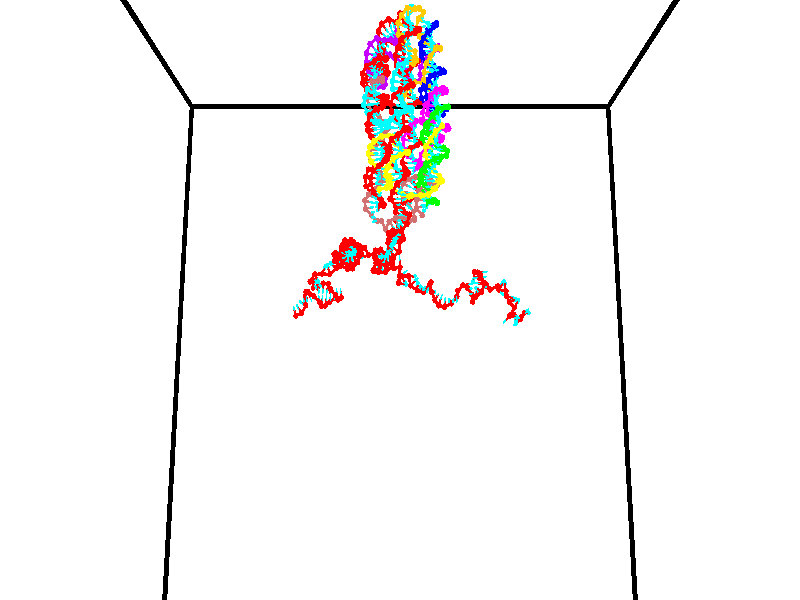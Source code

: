 // switches for output
#declare DRAW_BASES = 1; // possible values are 0, 1; only relevant for DNA ribbons
#declare DRAW_BASES_TYPE = 3; // possible values are 1, 2, 3; only relevant for DNA ribbons
#declare DRAW_FOG = 0; // set to 1 to enable fog

#include "colors.inc"

#include "transforms.inc"
background { rgb <1, 1, 1>}

#default {
   normal{
       ripples 0.25
       frequency 0.20
       turbulence 0.2
       lambda 5
   }
	finish {
		phong 0.1
		phong_size 40.
	}
}

// original window dimensions: 1024x640


// camera settings

camera {
	sky <0, 0.179814, -0.983701>
	up <0, 0.179814, -0.983701>
	right 1.6 * <1, 0, 0>
	location <35, 94.9851, 44.8844>
	look_at <35, 29.7336, 32.9568>
	direction <0, -65.2515, -11.9276>
	angle 67.0682
}


# declare cpy_camera_pos = <35, 94.9851, 44.8844>;
# if (DRAW_FOG = 1)
fog {
	fog_type 2
	up vnormalize(cpy_camera_pos)
	color rgbt<1,1,1,0.3>
	distance 1e-5
	fog_alt 3e-3
	fog_offset 56
}
# end


// LIGHTS

# declare lum = 6;
global_settings {
	ambient_light rgb lum * <0.05, 0.05, 0.05>
	max_trace_level 15
}# declare cpy_direct_light_amount = 0.25;
light_source
{	1000 * <-1, -1.16352, -0.803886>,
	rgb lum * cpy_direct_light_amount
	parallel
}

light_source
{	1000 * <1, 1.16352, 0.803886>,
	rgb lum * cpy_direct_light_amount
	parallel
}

// strand 0

// nucleotide -1

// particle -1
sphere {
	<24.538548, 35.077629, 35.282070> 0.250000
	pigment { color rgbt <1,0,0,0> }
	no_shadow
}
cylinder {
	<24.402018, 34.971165, 34.921482>,  <24.320099, 34.907288, 34.705128>, 0.100000
	pigment { color rgbt <1,0,0,0> }
	no_shadow
}
cylinder {
	<24.402018, 34.971165, 34.921482>,  <24.538548, 35.077629, 35.282070>, 0.100000
	pigment { color rgbt <1,0,0,0> }
	no_shadow
}

// particle -1
sphere {
	<24.402018, 34.971165, 34.921482> 0.100000
	pigment { color rgbt <1,0,0,0> }
	no_shadow
}
sphere {
	0, 1
	scale<0.080000,0.200000,0.300000>
	matrix <0.900397, 0.182688, -0.394856,
		0.269784, -0.946458, 0.177295,
		-0.341325, -0.266162, -0.901474,
		24.299620, 34.891315, 34.651039>
	pigment { color rgbt <0,1,1,0> }
	no_shadow
}
cylinder {
	<25.015377, 34.573147, 34.976974>,  <24.538548, 35.077629, 35.282070>, 0.130000
	pigment { color rgbt <1,0,0,0> }
	no_shadow
}

// nucleotide -1

// particle -1
sphere {
	<25.015377, 34.573147, 34.976974> 0.250000
	pigment { color rgbt <1,0,0,0> }
	no_shadow
}
cylinder {
	<24.810650, 34.762196, 34.690010>,  <24.687813, 34.875626, 34.517834>, 0.100000
	pigment { color rgbt <1,0,0,0> }
	no_shadow
}
cylinder {
	<24.810650, 34.762196, 34.690010>,  <25.015377, 34.573147, 34.976974>, 0.100000
	pigment { color rgbt <1,0,0,0> }
	no_shadow
}

// particle -1
sphere {
	<24.810650, 34.762196, 34.690010> 0.100000
	pigment { color rgbt <1,0,0,0> }
	no_shadow
}
sphere {
	0, 1
	scale<0.080000,0.200000,0.300000>
	matrix <0.839496, 0.452494, -0.300825,
		0.182447, -0.756229, -0.628356,
		-0.511820, 0.472618, -0.717407,
		24.657104, 34.903980, 34.474789>
	pigment { color rgbt <0,1,1,0> }
	no_shadow
}
cylinder {
	<25.440826, 34.605835, 34.302475>,  <25.015377, 34.573147, 34.976974>, 0.130000
	pigment { color rgbt <1,0,0,0> }
	no_shadow
}

// nucleotide -1

// particle -1
sphere {
	<25.440826, 34.605835, 34.302475> 0.250000
	pigment { color rgbt <1,0,0,0> }
	no_shadow
}
cylinder {
	<25.205669, 34.917263, 34.214653>,  <25.064575, 35.104122, 34.161961>, 0.100000
	pigment { color rgbt <1,0,0,0> }
	no_shadow
}
cylinder {
	<25.205669, 34.917263, 34.214653>,  <25.440826, 34.605835, 34.302475>, 0.100000
	pigment { color rgbt <1,0,0,0> }
	no_shadow
}

// particle -1
sphere {
	<25.205669, 34.917263, 34.214653> 0.100000
	pigment { color rgbt <1,0,0,0> }
	no_shadow
}
sphere {
	0, 1
	scale<0.080000,0.200000,0.300000>
	matrix <0.728209, 0.391170, -0.562759,
		-0.352266, -0.490724, -0.796931,
		-0.587894, 0.778574, -0.219554,
		25.029301, 35.150837, 34.148788>
	pigment { color rgbt <0,1,1,0> }
	no_shadow
}
cylinder {
	<25.366327, 34.827782, 33.613346>,  <25.440826, 34.605835, 34.302475>, 0.130000
	pigment { color rgbt <1,0,0,0> }
	no_shadow
}

// nucleotide -1

// particle -1
sphere {
	<25.366327, 34.827782, 33.613346> 0.250000
	pigment { color rgbt <1,0,0,0> }
	no_shadow
}
cylinder {
	<25.344757, 35.146996, 33.853424>,  <25.331814, 35.338524, 33.997471>, 0.100000
	pigment { color rgbt <1,0,0,0> }
	no_shadow
}
cylinder {
	<25.344757, 35.146996, 33.853424>,  <25.366327, 34.827782, 33.613346>, 0.100000
	pigment { color rgbt <1,0,0,0> }
	no_shadow
}

// particle -1
sphere {
	<25.344757, 35.146996, 33.853424> 0.100000
	pigment { color rgbt <1,0,0,0> }
	no_shadow
}
sphere {
	0, 1
	scale<0.080000,0.200000,0.300000>
	matrix <0.973712, 0.175242, -0.145517,
		-0.221307, 0.576573, -0.786503,
		-0.053927, 0.798031, 0.600198,
		25.328579, 35.386406, 34.033485>
	pigment { color rgbt <0,1,1,0> }
	no_shadow
}
cylinder {
	<25.551386, 35.483841, 33.311390>,  <25.366327, 34.827782, 33.613346>, 0.130000
	pigment { color rgbt <1,0,0,0> }
	no_shadow
}

// nucleotide -1

// particle -1
sphere {
	<25.551386, 35.483841, 33.311390> 0.250000
	pigment { color rgbt <1,0,0,0> }
	no_shadow
}
cylinder {
	<25.625990, 35.580997, 33.692173>,  <25.670753, 35.639294, 33.920643>, 0.100000
	pigment { color rgbt <1,0,0,0> }
	no_shadow
}
cylinder {
	<25.625990, 35.580997, 33.692173>,  <25.551386, 35.483841, 33.311390>, 0.100000
	pigment { color rgbt <1,0,0,0> }
	no_shadow
}

// particle -1
sphere {
	<25.625990, 35.580997, 33.692173> 0.100000
	pigment { color rgbt <1,0,0,0> }
	no_shadow
}
sphere {
	0, 1
	scale<0.080000,0.200000,0.300000>
	matrix <0.976850, 0.057484, -0.206057,
		-0.104772, 0.968348, -0.226551,
		0.186512, 0.242896, 0.951953,
		25.681944, 35.653866, 33.977760>
	pigment { color rgbt <0,1,1,0> }
	no_shadow
}
cylinder {
	<25.871983, 36.125843, 33.421700>,  <25.551386, 35.483841, 33.311390>, 0.130000
	pigment { color rgbt <1,0,0,0> }
	no_shadow
}

// nucleotide -1

// particle -1
sphere {
	<25.871983, 36.125843, 33.421700> 0.250000
	pigment { color rgbt <1,0,0,0> }
	no_shadow
}
cylinder {
	<25.981237, 35.862106, 33.701889>,  <26.046791, 35.703865, 33.870003>, 0.100000
	pigment { color rgbt <1,0,0,0> }
	no_shadow
}
cylinder {
	<25.981237, 35.862106, 33.701889>,  <25.871983, 36.125843, 33.421700>, 0.100000
	pigment { color rgbt <1,0,0,0> }
	no_shadow
}

// particle -1
sphere {
	<25.981237, 35.862106, 33.701889> 0.100000
	pigment { color rgbt <1,0,0,0> }
	no_shadow
}
sphere {
	0, 1
	scale<0.080000,0.200000,0.300000>
	matrix <0.927313, -0.013240, -0.374053,
		0.255902, 0.751729, 0.607797,
		0.273139, -0.659339, 0.700476,
		26.063179, 35.664303, 33.912033>
	pigment { color rgbt <0,1,1,0> }
	no_shadow
}
cylinder {
	<26.496952, 36.354042, 33.866081>,  <25.871983, 36.125843, 33.421700>, 0.130000
	pigment { color rgbt <1,0,0,0> }
	no_shadow
}

// nucleotide -1

// particle -1
sphere {
	<26.496952, 36.354042, 33.866081> 0.250000
	pigment { color rgbt <1,0,0,0> }
	no_shadow
}
cylinder {
	<26.466619, 35.956318, 33.836147>,  <26.448420, 35.717682, 33.818188>, 0.100000
	pigment { color rgbt <1,0,0,0> }
	no_shadow
}
cylinder {
	<26.466619, 35.956318, 33.836147>,  <26.496952, 36.354042, 33.866081>, 0.100000
	pigment { color rgbt <1,0,0,0> }
	no_shadow
}

// particle -1
sphere {
	<26.466619, 35.956318, 33.836147> 0.100000
	pigment { color rgbt <1,0,0,0> }
	no_shadow
}
sphere {
	0, 1
	scale<0.080000,0.200000,0.300000>
	matrix <0.989756, -0.065956, -0.126621,
		0.120965, -0.083666, 0.989125,
		-0.075832, -0.994309, -0.074830,
		26.443871, 35.658024, 33.813698>
	pigment { color rgbt <0,1,1,0> }
	no_shadow
}
cylinder {
	<27.041925, 36.038025, 34.339790>,  <26.496952, 36.354042, 33.866081>, 0.130000
	pigment { color rgbt <1,0,0,0> }
	no_shadow
}

// nucleotide -1

// particle -1
sphere {
	<27.041925, 36.038025, 34.339790> 0.250000
	pigment { color rgbt <1,0,0,0> }
	no_shadow
}
cylinder {
	<26.950346, 35.761803, 34.065357>,  <26.895399, 35.596069, 33.900696>, 0.100000
	pigment { color rgbt <1,0,0,0> }
	no_shadow
}
cylinder {
	<26.950346, 35.761803, 34.065357>,  <27.041925, 36.038025, 34.339790>, 0.100000
	pigment { color rgbt <1,0,0,0> }
	no_shadow
}

// particle -1
sphere {
	<26.950346, 35.761803, 34.065357> 0.100000
	pigment { color rgbt <1,0,0,0> }
	no_shadow
}
sphere {
	0, 1
	scale<0.080000,0.200000,0.300000>
	matrix <0.961130, -0.272087, -0.046871,
		-0.154308, -0.670149, 0.726009,
		-0.228948, -0.690556, -0.686086,
		26.881662, 35.554634, 33.859531>
	pigment { color rgbt <0,1,1,0> }
	no_shadow
}
cylinder {
	<27.110760, 35.406040, 34.524967>,  <27.041925, 36.038025, 34.339790>, 0.130000
	pigment { color rgbt <1,0,0,0> }
	no_shadow
}

// nucleotide -1

// particle -1
sphere {
	<27.110760, 35.406040, 34.524967> 0.250000
	pigment { color rgbt <1,0,0,0> }
	no_shadow
}
cylinder {
	<27.160179, 35.377178, 34.129082>,  <27.189831, 35.359859, 33.891552>, 0.100000
	pigment { color rgbt <1,0,0,0> }
	no_shadow
}
cylinder {
	<27.160179, 35.377178, 34.129082>,  <27.110760, 35.406040, 34.524967>, 0.100000
	pigment { color rgbt <1,0,0,0> }
	no_shadow
}

// particle -1
sphere {
	<27.160179, 35.377178, 34.129082> 0.100000
	pigment { color rgbt <1,0,0,0> }
	no_shadow
}
sphere {
	0, 1
	scale<0.080000,0.200000,0.300000>
	matrix <0.926478, -0.348901, 0.141091,
		-0.355492, -0.934378, 0.023744,
		0.123548, -0.072155, -0.989712,
		27.197243, 35.355534, 33.832169>
	pigment { color rgbt <0,1,1,0> }
	no_shadow
}
cylinder {
	<27.456217, 34.837746, 34.387177>,  <27.110760, 35.406040, 34.524967>, 0.130000
	pigment { color rgbt <1,0,0,0> }
	no_shadow
}

// nucleotide -1

// particle -1
sphere {
	<27.456217, 34.837746, 34.387177> 0.250000
	pigment { color rgbt <1,0,0,0> }
	no_shadow
}
cylinder {
	<27.529102, 35.050571, 34.056431>,  <27.572834, 35.178268, 33.857983>, 0.100000
	pigment { color rgbt <1,0,0,0> }
	no_shadow
}
cylinder {
	<27.529102, 35.050571, 34.056431>,  <27.456217, 34.837746, 34.387177>, 0.100000
	pigment { color rgbt <1,0,0,0> }
	no_shadow
}

// particle -1
sphere {
	<27.529102, 35.050571, 34.056431> 0.100000
	pigment { color rgbt <1,0,0,0> }
	no_shadow
}
sphere {
	0, 1
	scale<0.080000,0.200000,0.300000>
	matrix <0.961826, -0.271077, 0.037526,
		-0.204177, -0.802137, -0.561148,
		0.182216, 0.532065, -0.826864,
		27.583767, 35.210190, 33.808372>
	pigment { color rgbt <0,1,1,0> }
	no_shadow
}
cylinder {
	<27.838871, 34.392063, 33.998135>,  <27.456217, 34.837746, 34.387177>, 0.130000
	pigment { color rgbt <1,0,0,0> }
	no_shadow
}

// nucleotide -1

// particle -1
sphere {
	<27.838871, 34.392063, 33.998135> 0.250000
	pigment { color rgbt <1,0,0,0> }
	no_shadow
}
cylinder {
	<27.909077, 34.763485, 33.867306>,  <27.951200, 34.986340, 33.788811>, 0.100000
	pigment { color rgbt <1,0,0,0> }
	no_shadow
}
cylinder {
	<27.909077, 34.763485, 33.867306>,  <27.838871, 34.392063, 33.998135>, 0.100000
	pigment { color rgbt <1,0,0,0> }
	no_shadow
}

// particle -1
sphere {
	<27.909077, 34.763485, 33.867306> 0.100000
	pigment { color rgbt <1,0,0,0> }
	no_shadow
}
sphere {
	0, 1
	scale<0.080000,0.200000,0.300000>
	matrix <0.949491, -0.247443, -0.192973,
		-0.260117, -0.276678, -0.925088,
		0.175515, 0.928559, -0.327067,
		27.961731, 35.042053, 33.769184>
	pigment { color rgbt <0,1,1,0> }
	no_shadow
}
cylinder {
	<28.399897, 34.323017, 33.607491>,  <27.838871, 34.392063, 33.998135>, 0.130000
	pigment { color rgbt <1,0,0,0> }
	no_shadow
}

// nucleotide -1

// particle -1
sphere {
	<28.399897, 34.323017, 33.607491> 0.250000
	pigment { color rgbt <1,0,0,0> }
	no_shadow
}
cylinder {
	<28.389771, 34.716221, 33.680210>,  <28.383696, 34.952145, 33.723843>, 0.100000
	pigment { color rgbt <1,0,0,0> }
	no_shadow
}
cylinder {
	<28.389771, 34.716221, 33.680210>,  <28.399897, 34.323017, 33.607491>, 0.100000
	pigment { color rgbt <1,0,0,0> }
	no_shadow
}

// particle -1
sphere {
	<28.389771, 34.716221, 33.680210> 0.100000
	pigment { color rgbt <1,0,0,0> }
	no_shadow
}
sphere {
	0, 1
	scale<0.080000,0.200000,0.300000>
	matrix <0.993737, 0.044544, -0.102482,
		-0.108839, 0.178063, -0.977981,
		-0.025315, 0.983010, 0.181796,
		28.382175, 35.011124, 33.734749>
	pigment { color rgbt <0,1,1,0> }
	no_shadow
}
cylinder {
	<29.045614, 34.766987, 33.684612>,  <28.399897, 34.323017, 33.607491>, 0.130000
	pigment { color rgbt <1,0,0,0> }
	no_shadow
}

// nucleotide -1

// particle -1
sphere {
	<29.045614, 34.766987, 33.684612> 0.250000
	pigment { color rgbt <1,0,0,0> }
	no_shadow
}
cylinder {
	<29.022638, 35.058552, 33.411736>,  <29.008852, 35.233490, 33.248009>, 0.100000
	pigment { color rgbt <1,0,0,0> }
	no_shadow
}
cylinder {
	<29.022638, 35.058552, 33.411736>,  <29.045614, 34.766987, 33.684612>, 0.100000
	pigment { color rgbt <1,0,0,0> }
	no_shadow
}

// particle -1
sphere {
	<29.022638, 35.058552, 33.411736> 0.100000
	pigment { color rgbt <1,0,0,0> }
	no_shadow
}
sphere {
	0, 1
	scale<0.080000,0.200000,0.300000>
	matrix <-0.933703, 0.202669, 0.295169,
		0.353412, 0.653917, 0.668949,
		-0.057441, 0.728915, -0.682190,
		29.005405, 35.277225, 33.207077>
	pigment { color rgbt <0,1,1,0> }
	no_shadow
}
cylinder {
	<28.804884, 35.437561, 33.978237>,  <29.045614, 34.766987, 33.684612>, 0.130000
	pigment { color rgbt <1,0,0,0> }
	no_shadow
}

// nucleotide -1

// particle -1
sphere {
	<28.804884, 35.437561, 33.978237> 0.250000
	pigment { color rgbt <1,0,0,0> }
	no_shadow
}
cylinder {
	<28.715038, 35.457096, 33.588947>,  <28.661131, 35.468815, 33.355373>, 0.100000
	pigment { color rgbt <1,0,0,0> }
	no_shadow
}
cylinder {
	<28.715038, 35.457096, 33.588947>,  <28.804884, 35.437561, 33.978237>, 0.100000
	pigment { color rgbt <1,0,0,0> }
	no_shadow
}

// particle -1
sphere {
	<28.715038, 35.457096, 33.588947> 0.100000
	pigment { color rgbt <1,0,0,0> }
	no_shadow
}
sphere {
	0, 1
	scale<0.080000,0.200000,0.300000>
	matrix <-0.943048, 0.240599, 0.229722,
		0.245375, 0.969395, -0.007990,
		-0.224614, 0.048833, -0.973224,
		28.647654, 35.471745, 33.296982>
	pigment { color rgbt <0,1,1,0> }
	no_shadow
}
cylinder {
	<28.617588, 36.176022, 33.739021>,  <28.804884, 35.437561, 33.978237>, 0.130000
	pigment { color rgbt <1,0,0,0> }
	no_shadow
}

// nucleotide -1

// particle -1
sphere {
	<28.617588, 36.176022, 33.739021> 0.250000
	pigment { color rgbt <1,0,0,0> }
	no_shadow
}
cylinder {
	<28.492167, 35.824318, 33.595581>,  <28.416914, 35.613297, 33.509518>, 0.100000
	pigment { color rgbt <1,0,0,0> }
	no_shadow
}
cylinder {
	<28.492167, 35.824318, 33.595581>,  <28.617588, 36.176022, 33.739021>, 0.100000
	pigment { color rgbt <1,0,0,0> }
	no_shadow
}

// particle -1
sphere {
	<28.492167, 35.824318, 33.595581> 0.100000
	pigment { color rgbt <1,0,0,0> }
	no_shadow
}
sphere {
	0, 1
	scale<0.080000,0.200000,0.300000>
	matrix <-0.945933, 0.256197, 0.198932,
		-0.083041, 0.401583, -0.912050,
		-0.313552, -0.879258, -0.358596,
		28.398102, 35.560539, 33.488003>
	pigment { color rgbt <0,1,1,0> }
	no_shadow
}
cylinder {
	<28.073687, 36.208672, 33.197708>,  <28.617588, 36.176022, 33.739021>, 0.130000
	pigment { color rgbt <1,0,0,0> }
	no_shadow
}

// nucleotide -1

// particle -1
sphere {
	<28.073687, 36.208672, 33.197708> 0.250000
	pigment { color rgbt <1,0,0,0> }
	no_shadow
}
cylinder {
	<28.045298, 35.862167, 33.395519>,  <28.028265, 35.654266, 33.514206>, 0.100000
	pigment { color rgbt <1,0,0,0> }
	no_shadow
}
cylinder {
	<28.045298, 35.862167, 33.395519>,  <28.073687, 36.208672, 33.197708>, 0.100000
	pigment { color rgbt <1,0,0,0> }
	no_shadow
}

// particle -1
sphere {
	<28.045298, 35.862167, 33.395519> 0.100000
	pigment { color rgbt <1,0,0,0> }
	no_shadow
}
sphere {
	0, 1
	scale<0.080000,0.200000,0.300000>
	matrix <-0.993472, 0.105776, 0.042709,
		-0.089306, -0.488265, -0.868114,
		-0.070973, -0.866261, 0.494524,
		28.024006, 35.602287, 33.543877>
	pigment { color rgbt <0,1,1,0> }
	no_shadow
}
cylinder {
	<27.810780, 35.728382, 32.678497>,  <28.073687, 36.208672, 33.197708>, 0.130000
	pigment { color rgbt <1,0,0,0> }
	no_shadow
}

// nucleotide -1

// particle -1
sphere {
	<27.810780, 35.728382, 32.678497> 0.250000
	pigment { color rgbt <1,0,0,0> }
	no_shadow
}
cylinder {
	<27.724611, 35.560719, 33.031292>,  <27.672911, 35.460121, 33.242970>, 0.100000
	pigment { color rgbt <1,0,0,0> }
	no_shadow
}
cylinder {
	<27.724611, 35.560719, 33.031292>,  <27.810780, 35.728382, 32.678497>, 0.100000
	pigment { color rgbt <1,0,0,0> }
	no_shadow
}

// particle -1
sphere {
	<27.724611, 35.560719, 33.031292> 0.100000
	pigment { color rgbt <1,0,0,0> }
	no_shadow
}
sphere {
	0, 1
	scale<0.080000,0.200000,0.300000>
	matrix <-0.976499, 0.098526, -0.191682,
		-0.006554, -0.902553, -0.430529,
		-0.215421, -0.419155, 0.881988,
		27.659985, 35.434971, 33.295887>
	pigment { color rgbt <0,1,1,0> }
	no_shadow
}
cylinder {
	<27.237749, 35.235569, 32.540337>,  <27.810780, 35.728382, 32.678497>, 0.130000
	pigment { color rgbt <1,0,0,0> }
	no_shadow
}

// nucleotide -1

// particle -1
sphere {
	<27.237749, 35.235569, 32.540337> 0.250000
	pigment { color rgbt <1,0,0,0> }
	no_shadow
}
cylinder {
	<27.236359, 35.301464, 32.934868>,  <27.235523, 35.341000, 33.171589>, 0.100000
	pigment { color rgbt <1,0,0,0> }
	no_shadow
}
cylinder {
	<27.236359, 35.301464, 32.934868>,  <27.237749, 35.235569, 32.540337>, 0.100000
	pigment { color rgbt <1,0,0,0> }
	no_shadow
}

// particle -1
sphere {
	<27.236359, 35.301464, 32.934868> 0.100000
	pigment { color rgbt <1,0,0,0> }
	no_shadow
}
sphere {
	0, 1
	scale<0.080000,0.200000,0.300000>
	matrix <-0.999089, 0.041375, -0.010433,
		-0.042528, -0.985469, 0.164445,
		-0.003478, 0.164739, 0.986331,
		27.235315, 35.350887, 33.230766>
	pigment { color rgbt <0,1,1,0> }
	no_shadow
}
cylinder {
	<26.615396, 34.946568, 32.806526>,  <27.237749, 35.235569, 32.540337>, 0.130000
	pigment { color rgbt <1,0,0,0> }
	no_shadow
}

// nucleotide -1

// particle -1
sphere {
	<26.615396, 34.946568, 32.806526> 0.250000
	pigment { color rgbt <1,0,0,0> }
	no_shadow
}
cylinder {
	<26.734671, 35.238995, 33.052006>,  <26.806234, 35.414452, 33.199295>, 0.100000
	pigment { color rgbt <1,0,0,0> }
	no_shadow
}
cylinder {
	<26.734671, 35.238995, 33.052006>,  <26.615396, 34.946568, 32.806526>, 0.100000
	pigment { color rgbt <1,0,0,0> }
	no_shadow
}

// particle -1
sphere {
	<26.734671, 35.238995, 33.052006> 0.100000
	pigment { color rgbt <1,0,0,0> }
	no_shadow
}
sphere {
	0, 1
	scale<0.080000,0.200000,0.300000>
	matrix <-0.932840, 0.359417, 0.025095,
		-0.202229, -0.579969, 0.789139,
		0.298184, 0.731065, 0.613702,
		26.824125, 35.458313, 33.236115>
	pigment { color rgbt <0,1,1,0> }
	no_shadow
}
cylinder {
	<26.308022, 35.578468, 32.986053>,  <26.615396, 34.946568, 32.806526>, 0.130000
	pigment { color rgbt <1,0,0,0> }
	no_shadow
}

// nucleotide -1

// particle -1
sphere {
	<26.308022, 35.578468, 32.986053> 0.250000
	pigment { color rgbt <1,0,0,0> }
	no_shadow
}
cylinder {
	<26.493086, 35.931717, 33.017128>,  <26.604124, 36.143665, 33.035774>, 0.100000
	pigment { color rgbt <1,0,0,0> }
	no_shadow
}
cylinder {
	<26.493086, 35.931717, 33.017128>,  <26.308022, 35.578468, 32.986053>, 0.100000
	pigment { color rgbt <1,0,0,0> }
	no_shadow
}

// particle -1
sphere {
	<26.493086, 35.931717, 33.017128> 0.100000
	pigment { color rgbt <1,0,0,0> }
	no_shadow
}
sphere {
	0, 1
	scale<0.080000,0.200000,0.300000>
	matrix <0.673256, -0.292994, -0.678882,
		-0.576775, 0.366398, -0.730126,
		0.462663, 0.883124, 0.077688,
		26.631886, 36.196655, 33.040436>
	pigment { color rgbt <0,1,1,0> }
	no_shadow
}
cylinder {
	<26.384148, 35.994335, 32.456478>,  <26.308022, 35.578468, 32.986053>, 0.130000
	pigment { color rgbt <1,0,0,0> }
	no_shadow
}

// nucleotide -1

// particle -1
sphere {
	<26.384148, 35.994335, 32.456478> 0.250000
	pigment { color rgbt <1,0,0,0> }
	no_shadow
}
cylinder {
	<26.715620, 36.025452, 32.678196>,  <26.914503, 36.044121, 32.811226>, 0.100000
	pigment { color rgbt <1,0,0,0> }
	no_shadow
}
cylinder {
	<26.715620, 36.025452, 32.678196>,  <26.384148, 35.994335, 32.456478>, 0.100000
	pigment { color rgbt <1,0,0,0> }
	no_shadow
}

// particle -1
sphere {
	<26.715620, 36.025452, 32.678196> 0.100000
	pigment { color rgbt <1,0,0,0> }
	no_shadow
}
sphere {
	0, 1
	scale<0.080000,0.200000,0.300000>
	matrix <0.485050, -0.593988, -0.641798,
		0.279315, 0.800704, -0.529959,
		0.828679, 0.077793, 0.554291,
		26.964224, 36.048790, 32.844482>
	pigment { color rgbt <0,1,1,0> }
	no_shadow
}
cylinder {
	<26.124048, 36.675686, 32.685551>,  <26.384148, 35.994335, 32.456478>, 0.130000
	pigment { color rgbt <1,0,0,0> }
	no_shadow
}

// nucleotide -1

// particle -1
sphere {
	<26.124048, 36.675686, 32.685551> 0.250000
	pigment { color rgbt <1,0,0,0> }
	no_shadow
}
cylinder {
	<26.472502, 36.864479, 32.739738>,  <26.681574, 36.977757, 32.772251>, 0.100000
	pigment { color rgbt <1,0,0,0> }
	no_shadow
}
cylinder {
	<26.472502, 36.864479, 32.739738>,  <26.124048, 36.675686, 32.685551>, 0.100000
	pigment { color rgbt <1,0,0,0> }
	no_shadow
}

// particle -1
sphere {
	<26.472502, 36.864479, 32.739738> 0.100000
	pigment { color rgbt <1,0,0,0> }
	no_shadow
}
sphere {
	0, 1
	scale<0.080000,0.200000,0.300000>
	matrix <0.489486, -0.812726, -0.316039,
		-0.039064, 0.341625, -0.939024,
		0.871136, 0.471985, 0.135473,
		26.733843, 37.006073, 32.780380>
	pigment { color rgbt <0,1,1,0> }
	no_shadow
}
cylinder {
	<26.559118, 36.671326, 32.072178>,  <26.124048, 36.675686, 32.685551>, 0.130000
	pigment { color rgbt <1,0,0,0> }
	no_shadow
}

// nucleotide -1

// particle -1
sphere {
	<26.559118, 36.671326, 32.072178> 0.250000
	pigment { color rgbt <1,0,0,0> }
	no_shadow
}
cylinder {
	<26.776018, 36.693165, 32.407555>,  <26.906158, 36.706268, 32.608780>, 0.100000
	pigment { color rgbt <1,0,0,0> }
	no_shadow
}
cylinder {
	<26.776018, 36.693165, 32.407555>,  <26.559118, 36.671326, 32.072178>, 0.100000
	pigment { color rgbt <1,0,0,0> }
	no_shadow
}

// particle -1
sphere {
	<26.776018, 36.693165, 32.407555> 0.100000
	pigment { color rgbt <1,0,0,0> }
	no_shadow
}
sphere {
	0, 1
	scale<0.080000,0.200000,0.300000>
	matrix <0.673395, -0.625032, -0.394808,
		0.502499, 0.778687, -0.375687,
		0.542248, 0.054595, 0.838443,
		26.938692, 36.709545, 32.659088>
	pigment { color rgbt <0,1,1,0> }
	no_shadow
}
cylinder {
	<27.319170, 36.765617, 32.056122>,  <26.559118, 36.671326, 32.072178>, 0.130000
	pigment { color rgbt <1,0,0,0> }
	no_shadow
}

// nucleotide -1

// particle -1
sphere {
	<27.319170, 36.765617, 32.056122> 0.250000
	pigment { color rgbt <1,0,0,0> }
	no_shadow
}
cylinder {
	<27.448301, 36.633503, 31.701340>,  <27.525780, 36.554234, 31.488470>, 0.100000
	pigment { color rgbt <1,0,0,0> }
	no_shadow
}
cylinder {
	<27.448301, 36.633503, 31.701340>,  <27.319170, 36.765617, 32.056122>, 0.100000
	pigment { color rgbt <1,0,0,0> }
	no_shadow
}

// particle -1
sphere {
	<27.448301, 36.633503, 31.701340> 0.100000
	pigment { color rgbt <1,0,0,0> }
	no_shadow
}
sphere {
	0, 1
	scale<0.080000,0.200000,0.300000>
	matrix <0.791795, 0.607641, 0.061921,
		0.518500, -0.722278, 0.457682,
		0.322830, -0.330284, -0.886957,
		27.545151, 36.534416, 31.435253>
	pigment { color rgbt <0,1,1,0> }
	no_shadow
}
cylinder {
	<28.031633, 36.589886, 32.052212>,  <27.319170, 36.765617, 32.056122>, 0.130000
	pigment { color rgbt <1,0,0,0> }
	no_shadow
}

// nucleotide -1

// particle -1
sphere {
	<28.031633, 36.589886, 32.052212> 0.250000
	pigment { color rgbt <1,0,0,0> }
	no_shadow
}
cylinder {
	<27.930645, 36.679043, 31.675579>,  <27.870052, 36.732536, 31.449598>, 0.100000
	pigment { color rgbt <1,0,0,0> }
	no_shadow
}
cylinder {
	<27.930645, 36.679043, 31.675579>,  <28.031633, 36.589886, 32.052212>, 0.100000
	pigment { color rgbt <1,0,0,0> }
	no_shadow
}

// particle -1
sphere {
	<27.930645, 36.679043, 31.675579> 0.100000
	pigment { color rgbt <1,0,0,0> }
	no_shadow
}
sphere {
	0, 1
	scale<0.080000,0.200000,0.300000>
	matrix <0.691666, 0.722071, -0.014530,
		0.676651, -0.654929, -0.336468,
		-0.252470, 0.222892, -0.941583,
		27.854904, 36.745911, 31.393105>
	pigment { color rgbt <0,1,1,0> }
	no_shadow
}
cylinder {
	<28.671906, 36.560318, 31.544657>,  <28.031633, 36.589886, 32.052212>, 0.130000
	pigment { color rgbt <1,0,0,0> }
	no_shadow
}

// nucleotide -1

// particle -1
sphere {
	<28.671906, 36.560318, 31.544657> 0.250000
	pigment { color rgbt <1,0,0,0> }
	no_shadow
}
cylinder {
	<28.400682, 36.806725, 31.384274>,  <28.237949, 36.954567, 31.288044>, 0.100000
	pigment { color rgbt <1,0,0,0> }
	no_shadow
}
cylinder {
	<28.400682, 36.806725, 31.384274>,  <28.671906, 36.560318, 31.544657>, 0.100000
	pigment { color rgbt <1,0,0,0> }
	no_shadow
}

// particle -1
sphere {
	<28.400682, 36.806725, 31.384274> 0.100000
	pigment { color rgbt <1,0,0,0> }
	no_shadow
}
sphere {
	0, 1
	scale<0.080000,0.200000,0.300000>
	matrix <0.715230, 0.678687, -0.166820,
		0.169361, -0.399890, -0.900780,
		-0.678058, 0.616013, -0.400957,
		28.197266, 36.991528, 31.263987>
	pigment { color rgbt <0,1,1,0> }
	no_shadow
}
cylinder {
	<28.958675, 36.813332, 30.930813>,  <28.671906, 36.560318, 31.544657>, 0.130000
	pigment { color rgbt <1,0,0,0> }
	no_shadow
}

// nucleotide -1

// particle -1
sphere {
	<28.958675, 36.813332, 30.930813> 0.250000
	pigment { color rgbt <1,0,0,0> }
	no_shadow
}
cylinder {
	<28.680969, 37.060745, 31.078007>,  <28.514345, 37.209194, 31.166323>, 0.100000
	pigment { color rgbt <1,0,0,0> }
	no_shadow
}
cylinder {
	<28.680969, 37.060745, 31.078007>,  <28.958675, 36.813332, 30.930813>, 0.100000
	pigment { color rgbt <1,0,0,0> }
	no_shadow
}

// particle -1
sphere {
	<28.680969, 37.060745, 31.078007> 0.100000
	pigment { color rgbt <1,0,0,0> }
	no_shadow
}
sphere {
	0, 1
	scale<0.080000,0.200000,0.300000>
	matrix <0.628724, 0.770067, -0.108183,
		-0.350287, 0.156252, -0.923517,
		-0.694266, 0.618532, 0.367984,
		28.472689, 37.246304, 31.188402>
	pigment { color rgbt <0,1,1,0> }
	no_shadow
}
cylinder {
	<28.709349, 37.426975, 30.454222>,  <28.958675, 36.813332, 30.930813>, 0.130000
	pigment { color rgbt <1,0,0,0> }
	no_shadow
}

// nucleotide -1

// particle -1
sphere {
	<28.709349, 37.426975, 30.454222> 0.250000
	pigment { color rgbt <1,0,0,0> }
	no_shadow
}
cylinder {
	<28.709682, 37.501713, 30.847178>,  <28.709883, 37.546555, 31.082951>, 0.100000
	pigment { color rgbt <1,0,0,0> }
	no_shadow
}
cylinder {
	<28.709682, 37.501713, 30.847178>,  <28.709349, 37.426975, 30.454222>, 0.100000
	pigment { color rgbt <1,0,0,0> }
	no_shadow
}

// particle -1
sphere {
	<28.709682, 37.501713, 30.847178> 0.100000
	pigment { color rgbt <1,0,0,0> }
	no_shadow
}
sphere {
	0, 1
	scale<0.080000,0.200000,0.300000>
	matrix <0.591508, 0.792008, -0.151134,
		-0.806299, 0.581218, -0.109855,
		0.000836, 0.186839, 0.982390,
		28.709932, 37.557766, 31.141895>
	pigment { color rgbt <0,1,1,0> }
	no_shadow
}
cylinder {
	<28.610722, 38.140491, 30.730251>,  <28.709349, 37.426975, 30.454222>, 0.130000
	pigment { color rgbt <1,0,0,0> }
	no_shadow
}

// nucleotide -1

// particle -1
sphere {
	<28.610722, 38.140491, 30.730251> 0.250000
	pigment { color rgbt <1,0,0,0> }
	no_shadow
}
cylinder {
	<28.825878, 37.971390, 31.021992>,  <28.954971, 37.869930, 31.197037>, 0.100000
	pigment { color rgbt <1,0,0,0> }
	no_shadow
}
cylinder {
	<28.825878, 37.971390, 31.021992>,  <28.610722, 38.140491, 30.730251>, 0.100000
	pigment { color rgbt <1,0,0,0> }
	no_shadow
}

// particle -1
sphere {
	<28.825878, 37.971390, 31.021992> 0.100000
	pigment { color rgbt <1,0,0,0> }
	no_shadow
}
sphere {
	0, 1
	scale<0.080000,0.200000,0.300000>
	matrix <0.628669, 0.777565, -0.012943,
		-0.561648, 0.465483, 0.684015,
		0.537891, -0.422750, 0.729353,
		28.987246, 37.844566, 31.240797>
	pigment { color rgbt <0,1,1,0> }
	no_shadow
}
cylinder {
	<28.697763, 38.580204, 31.394817>,  <28.610722, 38.140491, 30.730251>, 0.130000
	pigment { color rgbt <1,0,0,0> }
	no_shadow
}

// nucleotide -1

// particle -1
sphere {
	<28.697763, 38.580204, 31.394817> 0.250000
	pigment { color rgbt <1,0,0,0> }
	no_shadow
}
cylinder {
	<29.007143, 38.336548, 31.324701>,  <29.192770, 38.190353, 31.282631>, 0.100000
	pigment { color rgbt <1,0,0,0> }
	no_shadow
}
cylinder {
	<29.007143, 38.336548, 31.324701>,  <28.697763, 38.580204, 31.394817>, 0.100000
	pigment { color rgbt <1,0,0,0> }
	no_shadow
}

// particle -1
sphere {
	<29.007143, 38.336548, 31.324701> 0.100000
	pigment { color rgbt <1,0,0,0> }
	no_shadow
}
sphere {
	0, 1
	scale<0.080000,0.200000,0.300000>
	matrix <0.609974, 0.790476, -0.055489,
		0.172363, -0.064004, 0.982952,
		0.773449, -0.609139, -0.175290,
		29.239178, 38.153805, 31.272114>
	pigment { color rgbt <0,1,1,0> }
	no_shadow
}
cylinder {
	<29.311890, 38.746262, 31.833176>,  <28.697763, 38.580204, 31.394817>, 0.130000
	pigment { color rgbt <1,0,0,0> }
	no_shadow
}

// nucleotide -1

// particle -1
sphere {
	<29.311890, 38.746262, 31.833176> 0.250000
	pigment { color rgbt <1,0,0,0> }
	no_shadow
}
cylinder {
	<29.446899, 38.624939, 31.476730>,  <29.527906, 38.552147, 31.262863>, 0.100000
	pigment { color rgbt <1,0,0,0> }
	no_shadow
}
cylinder {
	<29.446899, 38.624939, 31.476730>,  <29.311890, 38.746262, 31.833176>, 0.100000
	pigment { color rgbt <1,0,0,0> }
	no_shadow
}

// particle -1
sphere {
	<29.446899, 38.624939, 31.476730> 0.100000
	pigment { color rgbt <1,0,0,0> }
	no_shadow
}
sphere {
	0, 1
	scale<0.080000,0.200000,0.300000>
	matrix <0.721397, 0.691484, 0.037886,
		0.604700, -0.655635, 0.452196,
		0.337526, -0.303303, -0.891114,
		29.548157, 38.533947, 31.209396>
	pigment { color rgbt <0,1,1,0> }
	no_shadow
}
cylinder {
	<29.969776, 38.424385, 32.016335>,  <29.311890, 38.746262, 31.833176>, 0.130000
	pigment { color rgbt <1,0,0,0> }
	no_shadow
}

// nucleotide -1

// particle -1
sphere {
	<29.969776, 38.424385, 32.016335> 0.250000
	pigment { color rgbt <1,0,0,0> }
	no_shadow
}
cylinder {
	<29.929541, 38.605030, 31.661726>,  <29.905399, 38.713417, 31.448959>, 0.100000
	pigment { color rgbt <1,0,0,0> }
	no_shadow
}
cylinder {
	<29.929541, 38.605030, 31.661726>,  <29.969776, 38.424385, 32.016335>, 0.100000
	pigment { color rgbt <1,0,0,0> }
	no_shadow
}

// particle -1
sphere {
	<29.929541, 38.605030, 31.661726> 0.100000
	pigment { color rgbt <1,0,0,0> }
	no_shadow
}
sphere {
	0, 1
	scale<0.080000,0.200000,0.300000>
	matrix <0.682478, 0.679682, 0.268807,
		0.723952, -0.577994, -0.376585,
		-0.100589, 0.451614, -0.886525,
		29.899364, 38.740513, 31.395769>
	pigment { color rgbt <0,1,1,0> }
	no_shadow
}
cylinder {
	<30.468178, 38.815491, 32.076096>,  <29.969776, 38.424385, 32.016335>, 0.130000
	pigment { color rgbt <1,0,0,0> }
	no_shadow
}

// nucleotide -1

// particle -1
sphere {
	<30.468178, 38.815491, 32.076096> 0.250000
	pigment { color rgbt <1,0,0,0> }
	no_shadow
}
cylinder {
	<30.288843, 38.958370, 31.748337>,  <30.181242, 39.044098, 31.551682>, 0.100000
	pigment { color rgbt <1,0,0,0> }
	no_shadow
}
cylinder {
	<30.288843, 38.958370, 31.748337>,  <30.468178, 38.815491, 32.076096>, 0.100000
	pigment { color rgbt <1,0,0,0> }
	no_shadow
}

// particle -1
sphere {
	<30.288843, 38.958370, 31.748337> 0.100000
	pigment { color rgbt <1,0,0,0> }
	no_shadow
}
sphere {
	0, 1
	scale<0.080000,0.200000,0.300000>
	matrix <0.523298, 0.848062, 0.083366,
		0.724675, -0.391411, -0.567136,
		-0.448336, 0.357194, -0.819394,
		30.154343, 39.065529, 31.502518>
	pigment { color rgbt <0,1,1,0> }
	no_shadow
}
cylinder {
	<30.975338, 39.049351, 31.614395>,  <30.468178, 38.815491, 32.076096>, 0.130000
	pigment { color rgbt <1,0,0,0> }
	no_shadow
}

// nucleotide -1

// particle -1
sphere {
	<30.975338, 39.049351, 31.614395> 0.250000
	pigment { color rgbt <1,0,0,0> }
	no_shadow
}
cylinder {
	<30.645077, 39.252506, 31.516136>,  <30.446920, 39.374401, 31.457182>, 0.100000
	pigment { color rgbt <1,0,0,0> }
	no_shadow
}
cylinder {
	<30.645077, 39.252506, 31.516136>,  <30.975338, 39.049351, 31.614395>, 0.100000
	pigment { color rgbt <1,0,0,0> }
	no_shadow
}

// particle -1
sphere {
	<30.645077, 39.252506, 31.516136> 0.100000
	pigment { color rgbt <1,0,0,0> }
	no_shadow
}
sphere {
	0, 1
	scale<0.080000,0.200000,0.300000>
	matrix <0.535859, 0.842185, -0.059828,
		0.176493, -0.181028, -0.967512,
		-0.825655, 0.507890, -0.245645,
		30.397381, 39.404873, 31.442442>
	pigment { color rgbt <0,1,1,0> }
	no_shadow
}
cylinder {
	<31.152809, 39.490349, 31.067415>,  <30.975338, 39.049351, 31.614395>, 0.130000
	pigment { color rgbt <1,0,0,0> }
	no_shadow
}

// nucleotide -1

// particle -1
sphere {
	<31.152809, 39.490349, 31.067415> 0.250000
	pigment { color rgbt <1,0,0,0> }
	no_shadow
}
cylinder {
	<30.851082, 39.626774, 31.291800>,  <30.670046, 39.708630, 31.426430>, 0.100000
	pigment { color rgbt <1,0,0,0> }
	no_shadow
}
cylinder {
	<30.851082, 39.626774, 31.291800>,  <31.152809, 39.490349, 31.067415>, 0.100000
	pigment { color rgbt <1,0,0,0> }
	no_shadow
}

// particle -1
sphere {
	<30.851082, 39.626774, 31.291800> 0.100000
	pigment { color rgbt <1,0,0,0> }
	no_shadow
}
sphere {
	0, 1
	scale<0.080000,0.200000,0.300000>
	matrix <0.486381, 0.864233, 0.128585,
		-0.440947, 0.369836, -0.817794,
		-0.754320, 0.341061, 0.560962,
		30.624786, 39.729092, 31.460089>
	pigment { color rgbt <0,1,1,0> }
	no_shadow
}
cylinder {
	<30.799372, 39.816185, 30.488483>,  <31.152809, 39.490349, 31.067415>, 0.130000
	pigment { color rgbt <1,0,0,0> }
	no_shadow
}

// nucleotide -1

// particle -1
sphere {
	<30.799372, 39.816185, 30.488483> 0.250000
	pigment { color rgbt <1,0,0,0> }
	no_shadow
}
cylinder {
	<30.486122, 39.929638, 30.709850>,  <30.298172, 39.997707, 30.842670>, 0.100000
	pigment { color rgbt <1,0,0,0> }
	no_shadow
}
cylinder {
	<30.486122, 39.929638, 30.709850>,  <30.799372, 39.816185, 30.488483>, 0.100000
	pigment { color rgbt <1,0,0,0> }
	no_shadow
}

// particle -1
sphere {
	<30.486122, 39.929638, 30.709850> 0.100000
	pigment { color rgbt <1,0,0,0> }
	no_shadow
}
sphere {
	0, 1
	scale<0.080000,0.200000,0.300000>
	matrix <0.435708, 0.885229, 0.162873,
		-0.443708, 0.368679, -0.816823,
		-0.783123, 0.283629, 0.553419,
		30.251184, 40.014725, 30.875875>
	pigment { color rgbt <0,1,1,0> }
	no_shadow
}
cylinder {
	<30.427019, 40.446426, 30.185261>,  <30.799372, 39.816185, 30.488483>, 0.130000
	pigment { color rgbt <1,0,0,0> }
	no_shadow
}

// nucleotide -1

// particle -1
sphere {
	<30.427019, 40.446426, 30.185261> 0.250000
	pigment { color rgbt <1,0,0,0> }
	no_shadow
}
cylinder {
	<30.335939, 40.433502, 30.574539>,  <30.281292, 40.425747, 30.808105>, 0.100000
	pigment { color rgbt <1,0,0,0> }
	no_shadow
}
cylinder {
	<30.335939, 40.433502, 30.574539>,  <30.427019, 40.446426, 30.185261>, 0.100000
	pigment { color rgbt <1,0,0,0> }
	no_shadow
}

// particle -1
sphere {
	<30.335939, 40.433502, 30.574539> 0.100000
	pigment { color rgbt <1,0,0,0> }
	no_shadow
}
sphere {
	0, 1
	scale<0.080000,0.200000,0.300000>
	matrix <0.281330, 0.954643, 0.097521,
		-0.932205, 0.295994, -0.208283,
		-0.227702, -0.032313, 0.973195,
		30.267630, 40.423809, 30.866497>
	pigment { color rgbt <0,1,1,0> }
	no_shadow
}
cylinder {
	<29.909702, 41.033188, 30.367628>,  <30.427019, 40.446426, 30.185261>, 0.130000
	pigment { color rgbt <1,0,0,0> }
	no_shadow
}

// nucleotide -1

// particle -1
sphere {
	<29.909702, 41.033188, 30.367628> 0.250000
	pigment { color rgbt <1,0,0,0> }
	no_shadow
}
cylinder {
	<30.141302, 40.919590, 30.673336>,  <30.280262, 40.851433, 30.856760>, 0.100000
	pigment { color rgbt <1,0,0,0> }
	no_shadow
}
cylinder {
	<30.141302, 40.919590, 30.673336>,  <29.909702, 41.033188, 30.367628>, 0.100000
	pigment { color rgbt <1,0,0,0> }
	no_shadow
}

// particle -1
sphere {
	<30.141302, 40.919590, 30.673336> 0.100000
	pigment { color rgbt <1,0,0,0> }
	no_shadow
}
sphere {
	0, 1
	scale<0.080000,0.200000,0.300000>
	matrix <0.307702, 0.944171, 0.117728,
		-0.755035, 0.167002, 0.634061,
		0.579001, -0.283991, 0.764269,
		30.315002, 40.834393, 30.902617>
	pigment { color rgbt <0,1,1,0> }
	no_shadow
}
cylinder {
	<29.706951, 41.413452, 30.860893>,  <29.909702, 41.033188, 30.367628>, 0.130000
	pigment { color rgbt <1,0,0,0> }
	no_shadow
}

// nucleotide -1

// particle -1
sphere {
	<29.706951, 41.413452, 30.860893> 0.250000
	pigment { color rgbt <1,0,0,0> }
	no_shadow
}
cylinder {
	<30.089262, 41.299637, 30.890623>,  <30.318649, 41.231346, 30.908461>, 0.100000
	pigment { color rgbt <1,0,0,0> }
	no_shadow
}
cylinder {
	<30.089262, 41.299637, 30.890623>,  <29.706951, 41.413452, 30.860893>, 0.100000
	pigment { color rgbt <1,0,0,0> }
	no_shadow
}

// particle -1
sphere {
	<30.089262, 41.299637, 30.890623> 0.100000
	pigment { color rgbt <1,0,0,0> }
	no_shadow
}
sphere {
	0, 1
	scale<0.080000,0.200000,0.300000>
	matrix <0.281752, 0.958390, 0.045882,
		-0.084288, -0.022912, 0.996178,
		0.955778, -0.284542, 0.074325,
		30.375996, 41.214275, 30.912920>
	pigment { color rgbt <0,1,1,0> }
	no_shadow
}
cylinder {
	<30.108164, 42.105938, 31.231512>,  <29.706951, 41.413452, 30.860893>, 0.130000
	pigment { color rgbt <1,0,0,0> }
	no_shadow
}

// nucleotide -1

// particle -1
sphere {
	<30.108164, 42.105938, 31.231512> 0.250000
	pigment { color rgbt <1,0,0,0> }
	no_shadow
}
cylinder {
	<30.484406, 42.164673, 31.353956>,  <30.710150, 42.199913, 31.427423>, 0.100000
	pigment { color rgbt <1,0,0,0> }
	no_shadow
}
cylinder {
	<30.484406, 42.164673, 31.353956>,  <30.108164, 42.105938, 31.231512>, 0.100000
	pigment { color rgbt <1,0,0,0> }
	no_shadow
}

// particle -1
sphere {
	<30.484406, 42.164673, 31.353956> 0.100000
	pigment { color rgbt <1,0,0,0> }
	no_shadow
}
sphere {
	0, 1
	scale<0.080000,0.200000,0.300000>
	matrix <0.213039, -0.957304, -0.195405,
		0.264349, 0.249012, -0.931726,
		0.940603, 0.146839, 0.306111,
		30.766586, 42.208725, 31.445789>
	pigment { color rgbt <0,1,1,0> }
	no_shadow
}
cylinder {
	<30.758377, 41.859085, 30.738564>,  <30.108164, 42.105938, 31.231512>, 0.130000
	pigment { color rgbt <1,0,0,0> }
	no_shadow
}

// nucleotide -1

// particle -1
sphere {
	<30.758377, 41.859085, 30.738564> 0.250000
	pigment { color rgbt <1,0,0,0> }
	no_shadow
}
cylinder {
	<30.821325, 41.846897, 31.133392>,  <30.859095, 41.839584, 31.370289>, 0.100000
	pigment { color rgbt <1,0,0,0> }
	no_shadow
}
cylinder {
	<30.821325, 41.846897, 31.133392>,  <30.758377, 41.859085, 30.738564>, 0.100000
	pigment { color rgbt <1,0,0,0> }
	no_shadow
}

// particle -1
sphere {
	<30.821325, 41.846897, 31.133392> 0.100000
	pigment { color rgbt <1,0,0,0> }
	no_shadow
}
sphere {
	0, 1
	scale<0.080000,0.200000,0.300000>
	matrix <0.103431, -0.993518, -0.047162,
		0.982109, 0.109515, -0.153197,
		0.157369, -0.030473, 0.987070,
		30.868536, 41.837753, 31.429514>
	pigment { color rgbt <0,1,1,0> }
	no_shadow
}
cylinder {
	<31.335091, 41.442654, 30.963280>,  <30.758377, 41.859085, 30.738564>, 0.130000
	pigment { color rgbt <1,0,0,0> }
	no_shadow
}

// nucleotide -1

// particle -1
sphere {
	<31.335091, 41.442654, 30.963280> 0.250000
	pigment { color rgbt <1,0,0,0> }
	no_shadow
}
cylinder {
	<31.027391, 41.438274, 31.218821>,  <30.842772, 41.435646, 31.372147>, 0.100000
	pigment { color rgbt <1,0,0,0> }
	no_shadow
}
cylinder {
	<31.027391, 41.438274, 31.218821>,  <31.335091, 41.442654, 30.963280>, 0.100000
	pigment { color rgbt <1,0,0,0> }
	no_shadow
}

// particle -1
sphere {
	<31.027391, 41.438274, 31.218821> 0.100000
	pigment { color rgbt <1,0,0,0> }
	no_shadow
}
sphere {
	0, 1
	scale<0.080000,0.200000,0.300000>
	matrix <0.052369, -0.997570, 0.045965,
		0.636799, 0.068815, 0.767953,
		-0.769250, -0.010946, 0.638855,
		30.796616, 41.434990, 31.410477>
	pigment { color rgbt <0,1,1,0> }
	no_shadow
}
cylinder {
	<31.451399, 40.819145, 31.418688>,  <31.335091, 41.442654, 30.963280>, 0.130000
	pigment { color rgbt <1,0,0,0> }
	no_shadow
}

// nucleotide -1

// particle -1
sphere {
	<31.451399, 40.819145, 31.418688> 0.250000
	pigment { color rgbt <1,0,0,0> }
	no_shadow
}
cylinder {
	<31.067482, 40.929840, 31.399872>,  <30.837132, 40.996258, 31.388582>, 0.100000
	pigment { color rgbt <1,0,0,0> }
	no_shadow
}
cylinder {
	<31.067482, 40.929840, 31.399872>,  <31.451399, 40.819145, 31.418688>, 0.100000
	pigment { color rgbt <1,0,0,0> }
	no_shadow
}

// particle -1
sphere {
	<31.067482, 40.929840, 31.399872> 0.100000
	pigment { color rgbt <1,0,0,0> }
	no_shadow
}
sphere {
	0, 1
	scale<0.080000,0.200000,0.300000>
	matrix <-0.277351, -0.960743, 0.006999,
		-0.043256, 0.019764, 0.998869,
		-0.959795, 0.276735, -0.047039,
		30.779543, 41.012859, 31.385759>
	pigment { color rgbt <0,1,1,0> }
	no_shadow
}
cylinder {
	<31.005222, 40.529919, 31.952879>,  <31.451399, 40.819145, 31.418688>, 0.130000
	pigment { color rgbt <1,0,0,0> }
	no_shadow
}

// nucleotide -1

// particle -1
sphere {
	<31.005222, 40.529919, 31.952879> 0.250000
	pigment { color rgbt <1,0,0,0> }
	no_shadow
}
cylinder {
	<30.757816, 40.621181, 31.652111>,  <30.609373, 40.675938, 31.471649>, 0.100000
	pigment { color rgbt <1,0,0,0> }
	no_shadow
}
cylinder {
	<30.757816, 40.621181, 31.652111>,  <31.005222, 40.529919, 31.952879>, 0.100000
	pigment { color rgbt <1,0,0,0> }
	no_shadow
}

// particle -1
sphere {
	<30.757816, 40.621181, 31.652111> 0.100000
	pigment { color rgbt <1,0,0,0> }
	no_shadow
}
sphere {
	0, 1
	scale<0.080000,0.200000,0.300000>
	matrix <-0.312691, -0.949354, -0.030846,
		-0.720877, 0.216040, 0.658531,
		-0.618515, 0.228152, -0.751921,
		30.572262, 40.689629, 31.426535>
	pigment { color rgbt <0,1,1,0> }
	no_shadow
}
cylinder {
	<30.466612, 40.166355, 32.130371>,  <31.005222, 40.529919, 31.952879>, 0.130000
	pigment { color rgbt <1,0,0,0> }
	no_shadow
}

// nucleotide -1

// particle -1
sphere {
	<30.466612, 40.166355, 32.130371> 0.250000
	pigment { color rgbt <1,0,0,0> }
	no_shadow
}
cylinder {
	<30.360437, 40.279926, 31.761820>,  <30.296732, 40.348068, 31.540689>, 0.100000
	pigment { color rgbt <1,0,0,0> }
	no_shadow
}
cylinder {
	<30.360437, 40.279926, 31.761820>,  <30.466612, 40.166355, 32.130371>, 0.100000
	pigment { color rgbt <1,0,0,0> }
	no_shadow
}

// particle -1
sphere {
	<30.360437, 40.279926, 31.761820> 0.100000
	pigment { color rgbt <1,0,0,0> }
	no_shadow
}
sphere {
	0, 1
	scale<0.080000,0.200000,0.300000>
	matrix <-0.461106, -0.876657, -0.137309,
		-0.846714, 0.388404, 0.363617,
		-0.265436, 0.283927, -0.921373,
		30.280807, 40.365105, 31.485407>
	pigment { color rgbt <0,1,1,0> }
	no_shadow
}
cylinder {
	<29.622370, 40.123245, 31.936468>,  <30.466612, 40.166355, 32.130371>, 0.130000
	pigment { color rgbt <1,0,0,0> }
	no_shadow
}

// nucleotide -1

// particle -1
sphere {
	<29.622370, 40.123245, 31.936468> 0.250000
	pigment { color rgbt <1,0,0,0> }
	no_shadow
}
cylinder {
	<29.886377, 40.056648, 31.643440>,  <30.044781, 40.016689, 31.467625>, 0.100000
	pigment { color rgbt <1,0,0,0> }
	no_shadow
}
cylinder {
	<29.886377, 40.056648, 31.643440>,  <29.622370, 40.123245, 31.936468>, 0.100000
	pigment { color rgbt <1,0,0,0> }
	no_shadow
}

// particle -1
sphere {
	<29.886377, 40.056648, 31.643440> 0.100000
	pigment { color rgbt <1,0,0,0> }
	no_shadow
}
sphere {
	0, 1
	scale<0.080000,0.200000,0.300000>
	matrix <-0.381595, -0.914267, -0.136016,
		-0.647118, 0.369317, -0.666966,
		0.660018, -0.166493, -0.732568,
		30.084383, 40.006699, 31.423670>
	pigment { color rgbt <0,1,1,0> }
	no_shadow
}
cylinder {
	<29.307909, 39.949539, 31.238480>,  <29.622370, 40.123245, 31.936468>, 0.130000
	pigment { color rgbt <1,0,0,0> }
	no_shadow
}

// nucleotide -1

// particle -1
sphere {
	<29.307909, 39.949539, 31.238480> 0.250000
	pigment { color rgbt <1,0,0,0> }
	no_shadow
}
cylinder {
	<29.665487, 39.772289, 31.265305>,  <29.880035, 39.665939, 31.281401>, 0.100000
	pigment { color rgbt <1,0,0,0> }
	no_shadow
}
cylinder {
	<29.665487, 39.772289, 31.265305>,  <29.307909, 39.949539, 31.238480>, 0.100000
	pigment { color rgbt <1,0,0,0> }
	no_shadow
}

// particle -1
sphere {
	<29.665487, 39.772289, 31.265305> 0.100000
	pigment { color rgbt <1,0,0,0> }
	no_shadow
}
sphere {
	0, 1
	scale<0.080000,0.200000,0.300000>
	matrix <-0.394428, -0.848942, -0.351745,
		0.212800, 0.287990, -0.933691,
		0.893948, -0.443125, 0.067064,
		29.933672, 39.639351, 31.285423>
	pigment { color rgbt <0,1,1,0> }
	no_shadow
}
cylinder {
	<29.464258, 39.690331, 30.569742>,  <29.307909, 39.949539, 31.238480>, 0.130000
	pigment { color rgbt <1,0,0,0> }
	no_shadow
}

// nucleotide -1

// particle -1
sphere {
	<29.464258, 39.690331, 30.569742> 0.250000
	pigment { color rgbt <1,0,0,0> }
	no_shadow
}
cylinder {
	<29.675419, 39.511440, 30.858547>,  <29.802116, 39.404106, 31.031830>, 0.100000
	pigment { color rgbt <1,0,0,0> }
	no_shadow
}
cylinder {
	<29.675419, 39.511440, 30.858547>,  <29.464258, 39.690331, 30.569742>, 0.100000
	pigment { color rgbt <1,0,0,0> }
	no_shadow
}

// particle -1
sphere {
	<29.675419, 39.511440, 30.858547> 0.100000
	pigment { color rgbt <1,0,0,0> }
	no_shadow
}
sphere {
	0, 1
	scale<0.080000,0.200000,0.300000>
	matrix <-0.375597, -0.885409, -0.273820,
		0.761738, -0.126635, -0.635389,
		0.527904, -0.447229, 0.722013,
		29.833790, 39.377270, 31.075151>
	pigment { color rgbt <0,1,1,0> }
	no_shadow
}
cylinder {
	<29.836332, 39.272091, 30.190739>,  <29.464258, 39.690331, 30.569742>, 0.130000
	pigment { color rgbt <1,0,0,0> }
	no_shadow
}

// nucleotide -1

// particle -1
sphere {
	<29.836332, 39.272091, 30.190739> 0.250000
	pigment { color rgbt <1,0,0,0> }
	no_shadow
}
cylinder {
	<29.807064, 39.139191, 30.566877>,  <29.789503, 39.059452, 30.792561>, 0.100000
	pigment { color rgbt <1,0,0,0> }
	no_shadow
}
cylinder {
	<29.807064, 39.139191, 30.566877>,  <29.836332, 39.272091, 30.190739>, 0.100000
	pigment { color rgbt <1,0,0,0> }
	no_shadow
}

// particle -1
sphere {
	<29.807064, 39.139191, 30.566877> 0.100000
	pigment { color rgbt <1,0,0,0> }
	no_shadow
}
sphere {
	0, 1
	scale<0.080000,0.200000,0.300000>
	matrix <-0.299213, -0.892128, -0.338495,
		0.951377, -0.306133, -0.034135,
		-0.073172, -0.332249, 0.940349,
		29.785112, 39.039516, 30.848982>
	pigment { color rgbt <0,1,1,0> }
	no_shadow
}
cylinder {
	<30.199026, 38.670918, 30.329046>,  <29.836332, 39.272091, 30.190739>, 0.130000
	pigment { color rgbt <1,0,0,0> }
	no_shadow
}

// nucleotide -1

// particle -1
sphere {
	<30.199026, 38.670918, 30.329046> 0.250000
	pigment { color rgbt <1,0,0,0> }
	no_shadow
}
cylinder {
	<29.859032, 38.691307, 30.538778>,  <29.655035, 38.703541, 30.664618>, 0.100000
	pigment { color rgbt <1,0,0,0> }
	no_shadow
}
cylinder {
	<29.859032, 38.691307, 30.538778>,  <30.199026, 38.670918, 30.329046>, 0.100000
	pigment { color rgbt <1,0,0,0> }
	no_shadow
}

// particle -1
sphere {
	<29.859032, 38.691307, 30.538778> 0.100000
	pigment { color rgbt <1,0,0,0> }
	no_shadow
}
sphere {
	0, 1
	scale<0.080000,0.200000,0.300000>
	matrix <-0.285613, -0.880924, -0.377356,
		0.442659, -0.470503, 0.763335,
		-0.849987, 0.050978, 0.524331,
		29.604036, 38.706600, 30.696077>
	pigment { color rgbt <0,1,1,0> }
	no_shadow
}
cylinder {
	<29.949371, 38.061188, 30.665243>,  <30.199026, 38.670918, 30.329046>, 0.130000
	pigment { color rgbt <1,0,0,0> }
	no_shadow
}

// nucleotide -1

// particle -1
sphere {
	<29.949371, 38.061188, 30.665243> 0.250000
	pigment { color rgbt <1,0,0,0> }
	no_shadow
}
cylinder {
	<29.594707, 38.245224, 30.646681>,  <29.381910, 38.355644, 30.635544>, 0.100000
	pigment { color rgbt <1,0,0,0> }
	no_shadow
}
cylinder {
	<29.594707, 38.245224, 30.646681>,  <29.949371, 38.061188, 30.665243>, 0.100000
	pigment { color rgbt <1,0,0,0> }
	no_shadow
}

// particle -1
sphere {
	<29.594707, 38.245224, 30.646681> 0.100000
	pigment { color rgbt <1,0,0,0> }
	no_shadow
}
sphere {
	0, 1
	scale<0.080000,0.200000,0.300000>
	matrix <-0.436121, -0.865363, -0.246873,
		-0.153741, -0.198654, 0.967936,
		-0.886658, 0.460091, -0.046405,
		29.328711, 38.383251, 30.632759>
	pigment { color rgbt <0,1,1,0> }
	no_shadow
}
cylinder {
	<30.048693, 38.100140, 29.924391>,  <29.949371, 38.061188, 30.665243>, 0.130000
	pigment { color rgbt <1,0,0,0> }
	no_shadow
}

// nucleotide -1

// particle -1
sphere {
	<30.048693, 38.100140, 29.924391> 0.250000
	pigment { color rgbt <1,0,0,0> }
	no_shadow
}
cylinder {
	<30.390148, 38.292061, 30.005478>,  <30.595022, 38.407211, 30.054131>, 0.100000
	pigment { color rgbt <1,0,0,0> }
	no_shadow
}
cylinder {
	<30.390148, 38.292061, 30.005478>,  <30.048693, 38.100140, 29.924391>, 0.100000
	pigment { color rgbt <1,0,0,0> }
	no_shadow
}

// particle -1
sphere {
	<30.390148, 38.292061, 30.005478> 0.100000
	pigment { color rgbt <1,0,0,0> }
	no_shadow
}
sphere {
	0, 1
	scale<0.080000,0.200000,0.300000>
	matrix <0.425905, -0.867019, 0.258618,
		0.299845, -0.134428, -0.944469,
		0.853638, 0.479799, 0.202718,
		30.646240, 38.436001, 30.066294>
	pigment { color rgbt <0,1,1,0> }
	no_shadow
}
cylinder {
	<30.807373, 37.717644, 29.836033>,  <30.048693, 38.100140, 29.924391>, 0.130000
	pigment { color rgbt <1,0,0,0> }
	no_shadow
}

// nucleotide -1

// particle -1
sphere {
	<30.807373, 37.717644, 29.836033> 0.250000
	pigment { color rgbt <1,0,0,0> }
	no_shadow
}
cylinder {
	<30.805517, 37.959614, 30.154541>,  <30.804403, 38.104797, 30.345646>, 0.100000
	pigment { color rgbt <1,0,0,0> }
	no_shadow
}
cylinder {
	<30.805517, 37.959614, 30.154541>,  <30.807373, 37.717644, 29.836033>, 0.100000
	pigment { color rgbt <1,0,0,0> }
	no_shadow
}

// particle -1
sphere {
	<30.805517, 37.959614, 30.154541> 0.100000
	pigment { color rgbt <1,0,0,0> }
	no_shadow
}
sphere {
	0, 1
	scale<0.080000,0.200000,0.300000>
	matrix <0.425954, -0.719230, 0.548881,
		0.904733, 0.341720, -0.254335,
		-0.004639, 0.604926, 0.796269,
		30.804125, 38.141090, 30.393421>
	pigment { color rgbt <0,1,1,0> }
	no_shadow
}
cylinder {
	<31.566299, 37.765446, 30.086536>,  <30.807373, 37.717644, 29.836033>, 0.130000
	pigment { color rgbt <1,0,0,0> }
	no_shadow
}

// nucleotide -1

// particle -1
sphere {
	<31.566299, 37.765446, 30.086536> 0.250000
	pigment { color rgbt <1,0,0,0> }
	no_shadow
}
cylinder {
	<31.297863, 37.866570, 30.365311>,  <31.136801, 37.927246, 30.532576>, 0.100000
	pigment { color rgbt <1,0,0,0> }
	no_shadow
}
cylinder {
	<31.297863, 37.866570, 30.365311>,  <31.566299, 37.765446, 30.086536>, 0.100000
	pigment { color rgbt <1,0,0,0> }
	no_shadow
}

// particle -1
sphere {
	<31.297863, 37.866570, 30.365311> 0.100000
	pigment { color rgbt <1,0,0,0> }
	no_shadow
}
sphere {
	0, 1
	scale<0.080000,0.200000,0.300000>
	matrix <0.502847, -0.535554, 0.678474,
		0.544774, 0.805771, 0.232280,
		-0.671093, 0.252814, 0.696936,
		31.096535, 37.942413, 30.574390>
	pigment { color rgbt <0,1,1,0> }
	no_shadow
}
cylinder {
	<31.953535, 37.903141, 30.755327>,  <31.566299, 37.765446, 30.086536>, 0.130000
	pigment { color rgbt <1,0,0,0> }
	no_shadow
}

// nucleotide -1

// particle -1
sphere {
	<31.953535, 37.903141, 30.755327> 0.250000
	pigment { color rgbt <1,0,0,0> }
	no_shadow
}
cylinder {
	<31.573400, 37.884117, 30.878357>,  <31.345320, 37.872704, 30.952175>, 0.100000
	pigment { color rgbt <1,0,0,0> }
	no_shadow
}
cylinder {
	<31.573400, 37.884117, 30.878357>,  <31.953535, 37.903141, 30.755327>, 0.100000
	pigment { color rgbt <1,0,0,0> }
	no_shadow
}

// particle -1
sphere {
	<31.573400, 37.884117, 30.878357> 0.100000
	pigment { color rgbt <1,0,0,0> }
	no_shadow
}
sphere {
	0, 1
	scale<0.080000,0.200000,0.300000>
	matrix <0.287436, -0.513082, 0.808782,
		0.119347, 0.857021, 0.501269,
		-0.950335, -0.047557, 0.307573,
		31.288300, 37.869850, 30.970629>
	pigment { color rgbt <0,1,1,0> }
	no_shadow
}
cylinder {
	<32.429043, 37.364872, 30.563534>,  <31.953535, 37.903141, 30.755327>, 0.130000
	pigment { color rgbt <1,0,0,0> }
	no_shadow
}

// nucleotide -1

// particle -1
sphere {
	<32.429043, 37.364872, 30.563534> 0.250000
	pigment { color rgbt <1,0,0,0> }
	no_shadow
}
cylinder {
	<32.674568, 37.050880, 30.597094>,  <32.821884, 36.862488, 30.617229>, 0.100000
	pigment { color rgbt <1,0,0,0> }
	no_shadow
}
cylinder {
	<32.674568, 37.050880, 30.597094>,  <32.429043, 37.364872, 30.563534>, 0.100000
	pigment { color rgbt <1,0,0,0> }
	no_shadow
}

// particle -1
sphere {
	<32.674568, 37.050880, 30.597094> 0.100000
	pigment { color rgbt <1,0,0,0> }
	no_shadow
}
sphere {
	0, 1
	scale<0.080000,0.200000,0.300000>
	matrix <-0.370241, -0.380107, -0.847608,
		0.697244, 0.489214, -0.523947,
		0.613818, -0.784977, 0.083900,
		32.858715, 36.815388, 30.622263>
	pigment { color rgbt <0,1,1,0> }
	no_shadow
}
cylinder {
	<32.620567, 37.029556, 31.229286>,  <32.429043, 37.364872, 30.563534>, 0.130000
	pigment { color rgbt <1,0,0,0> }
	no_shadow
}

// nucleotide -1

// particle -1
sphere {
	<32.620567, 37.029556, 31.229286> 0.250000
	pigment { color rgbt <1,0,0,0> }
	no_shadow
}
cylinder {
	<32.915768, 37.103817, 31.488789>,  <33.092888, 37.148373, 31.644489>, 0.100000
	pigment { color rgbt <1,0,0,0> }
	no_shadow
}
cylinder {
	<32.915768, 37.103817, 31.488789>,  <32.620567, 37.029556, 31.229286>, 0.100000
	pigment { color rgbt <1,0,0,0> }
	no_shadow
}

// particle -1
sphere {
	<32.915768, 37.103817, 31.488789> 0.100000
	pigment { color rgbt <1,0,0,0> }
	no_shadow
}
sphere {
	0, 1
	scale<0.080000,0.200000,0.300000>
	matrix <-0.341673, 0.931867, 0.122003,
		-0.581904, -0.311701, 0.751153,
		0.738003, 0.185654, 0.648757,
		33.137169, 37.159512, 31.683416>
	pigment { color rgbt <0,1,1,0> }
	no_shadow
}
cylinder {
	<32.363674, 37.445366, 31.909611>,  <32.620567, 37.029556, 31.229286>, 0.130000
	pigment { color rgbt <1,0,0,0> }
	no_shadow
}

// nucleotide -1

// particle -1
sphere {
	<32.363674, 37.445366, 31.909611> 0.250000
	pigment { color rgbt <1,0,0,0> }
	no_shadow
}
cylinder {
	<32.739330, 37.518398, 31.793215>,  <32.964725, 37.562218, 31.723377>, 0.100000
	pigment { color rgbt <1,0,0,0> }
	no_shadow
}
cylinder {
	<32.739330, 37.518398, 31.793215>,  <32.363674, 37.445366, 31.909611>, 0.100000
	pigment { color rgbt <1,0,0,0> }
	no_shadow
}

// particle -1
sphere {
	<32.739330, 37.518398, 31.793215> 0.100000
	pigment { color rgbt <1,0,0,0> }
	no_shadow
}
sphere {
	0, 1
	scale<0.080000,0.200000,0.300000>
	matrix <-0.200042, 0.979291, -0.031168,
		0.279272, 0.087481, 0.956219,
		0.939144, 0.182580, -0.290989,
		33.021072, 37.573174, 31.705917>
	pigment { color rgbt <0,1,1,0> }
	no_shadow
}
cylinder {
	<32.473305, 38.095242, 32.141056>,  <32.363674, 37.445366, 31.909611>, 0.130000
	pigment { color rgbt <1,0,0,0> }
	no_shadow
}

// nucleotide -1

// particle -1
sphere {
	<32.473305, 38.095242, 32.141056> 0.250000
	pigment { color rgbt <1,0,0,0> }
	no_shadow
}
cylinder {
	<32.817032, 38.014973, 31.952887>,  <33.023270, 37.966812, 31.839985>, 0.100000
	pigment { color rgbt <1,0,0,0> }
	no_shadow
}
cylinder {
	<32.817032, 38.014973, 31.952887>,  <32.473305, 38.095242, 32.141056>, 0.100000
	pigment { color rgbt <1,0,0,0> }
	no_shadow
}

// particle -1
sphere {
	<32.817032, 38.014973, 31.952887> 0.100000
	pigment { color rgbt <1,0,0,0> }
	no_shadow
}
sphere {
	0, 1
	scale<0.080000,0.200000,0.300000>
	matrix <0.210361, 0.977082, -0.032547,
		0.466178, -0.070991, 0.881838,
		0.859318, -0.200677, -0.470428,
		33.074825, 37.954769, 31.811758>
	pigment { color rgbt <0,1,1,0> }
	no_shadow
}
cylinder {
	<32.963833, 38.591633, 32.298710>,  <32.473305, 38.095242, 32.141056>, 0.130000
	pigment { color rgbt <1,0,0,0> }
	no_shadow
}

// nucleotide -1

// particle -1
sphere {
	<32.963833, 38.591633, 32.298710> 0.250000
	pigment { color rgbt <1,0,0,0> }
	no_shadow
}
cylinder {
	<33.117233, 38.421406, 31.970852>,  <33.209274, 38.319267, 31.774137>, 0.100000
	pigment { color rgbt <1,0,0,0> }
	no_shadow
}
cylinder {
	<33.117233, 38.421406, 31.970852>,  <32.963833, 38.591633, 32.298710>, 0.100000
	pigment { color rgbt <1,0,0,0> }
	no_shadow
}

// particle -1
sphere {
	<33.117233, 38.421406, 31.970852> 0.100000
	pigment { color rgbt <1,0,0,0> }
	no_shadow
}
sphere {
	0, 1
	scale<0.080000,0.200000,0.300000>
	matrix <0.388456, 0.879507, -0.274899,
		0.837874, -0.212973, 0.502603,
		0.383497, -0.425570, -0.819646,
		33.232281, 38.293736, 31.724958>
	pigment { color rgbt <0,1,1,0> }
	no_shadow
}
cylinder {
	<33.609795, 38.730804, 32.364761>,  <32.963833, 38.591633, 32.298710>, 0.130000
	pigment { color rgbt <1,0,0,0> }
	no_shadow
}

// nucleotide -1

// particle -1
sphere {
	<33.609795, 38.730804, 32.364761> 0.250000
	pigment { color rgbt <1,0,0,0> }
	no_shadow
}
cylinder {
	<33.531380, 38.661350, 31.978722>,  <33.484329, 38.619678, 31.747097>, 0.100000
	pigment { color rgbt <1,0,0,0> }
	no_shadow
}
cylinder {
	<33.531380, 38.661350, 31.978722>,  <33.609795, 38.730804, 32.364761>, 0.100000
	pigment { color rgbt <1,0,0,0> }
	no_shadow
}

// particle -1
sphere {
	<33.531380, 38.661350, 31.978722> 0.100000
	pigment { color rgbt <1,0,0,0> }
	no_shadow
}
sphere {
	0, 1
	scale<0.080000,0.200000,0.300000>
	matrix <0.399490, 0.884680, -0.240310,
		0.895531, -0.432659, -0.104067,
		-0.196038, -0.173631, -0.965102,
		33.472569, 38.609261, 31.689192>
	pigment { color rgbt <0,1,1,0> }
	no_shadow
}
cylinder {
	<34.287548, 38.756863, 31.912422>,  <33.609795, 38.730804, 32.364761>, 0.130000
	pigment { color rgbt <1,0,0,0> }
	no_shadow
}

// nucleotide -1

// particle -1
sphere {
	<34.287548, 38.756863, 31.912422> 0.250000
	pigment { color rgbt <1,0,0,0> }
	no_shadow
}
cylinder {
	<33.962841, 38.840080, 31.694155>,  <33.768017, 38.890011, 31.563194>, 0.100000
	pigment { color rgbt <1,0,0,0> }
	no_shadow
}
cylinder {
	<33.962841, 38.840080, 31.694155>,  <34.287548, 38.756863, 31.912422>, 0.100000
	pigment { color rgbt <1,0,0,0> }
	no_shadow
}

// particle -1
sphere {
	<33.962841, 38.840080, 31.694155> 0.100000
	pigment { color rgbt <1,0,0,0> }
	no_shadow
}
sphere {
	0, 1
	scale<0.080000,0.200000,0.300000>
	matrix <0.429720, 0.845524, -0.316908,
		0.395446, -0.491740, -0.775767,
		-0.811765, 0.208043, -0.545670,
		33.719311, 38.902493, 31.530455>
	pigment { color rgbt <0,1,1,0> }
	no_shadow
}
cylinder {
	<34.397877, 39.061302, 31.240936>,  <34.287548, 38.756863, 31.912422>, 0.130000
	pigment { color rgbt <1,0,0,0> }
	no_shadow
}

// nucleotide -1

// particle -1
sphere {
	<34.397877, 39.061302, 31.240936> 0.250000
	pigment { color rgbt <1,0,0,0> }
	no_shadow
}
cylinder {
	<34.022839, 39.187336, 31.299763>,  <33.797813, 39.262955, 31.335058>, 0.100000
	pigment { color rgbt <1,0,0,0> }
	no_shadow
}
cylinder {
	<34.022839, 39.187336, 31.299763>,  <34.397877, 39.061302, 31.240936>, 0.100000
	pigment { color rgbt <1,0,0,0> }
	no_shadow
}

// particle -1
sphere {
	<34.022839, 39.187336, 31.299763> 0.100000
	pigment { color rgbt <1,0,0,0> }
	no_shadow
}
sphere {
	0, 1
	scale<0.080000,0.200000,0.300000>
	matrix <0.220938, 0.866436, -0.447745,
		-0.268503, -0.387313, -0.881984,
		-0.937599, 0.315084, 0.147068,
		33.741558, 39.281860, 31.343884>
	pigment { color rgbt <0,1,1,0> }
	no_shadow
}
cylinder {
	<34.122494, 39.288708, 30.572075>,  <34.397877, 39.061302, 31.240936>, 0.130000
	pigment { color rgbt <1,0,0,0> }
	no_shadow
}

// nucleotide -1

// particle -1
sphere {
	<34.122494, 39.288708, 30.572075> 0.250000
	pigment { color rgbt <1,0,0,0> }
	no_shadow
}
cylinder {
	<33.933937, 39.464249, 30.878067>,  <33.820801, 39.569572, 31.061663>, 0.100000
	pigment { color rgbt <1,0,0,0> }
	no_shadow
}
cylinder {
	<33.933937, 39.464249, 30.878067>,  <34.122494, 39.288708, 30.572075>, 0.100000
	pigment { color rgbt <1,0,0,0> }
	no_shadow
}

// particle -1
sphere {
	<33.933937, 39.464249, 30.878067> 0.100000
	pigment { color rgbt <1,0,0,0> }
	no_shadow
}
sphere {
	0, 1
	scale<0.080000,0.200000,0.300000>
	matrix <0.240599, 0.898493, -0.367182,
		-0.848468, 0.010966, -0.529133,
		-0.471396, 0.438851, 0.764981,
		33.792519, 39.595905, 31.107561>
	pigment { color rgbt <0,1,1,0> }
	no_shadow
}
cylinder {
	<33.873276, 39.916927, 30.264757>,  <34.122494, 39.288708, 30.572075>, 0.130000
	pigment { color rgbt <1,0,0,0> }
	no_shadow
}

// nucleotide -1

// particle -1
sphere {
	<33.873276, 39.916927, 30.264757> 0.250000
	pigment { color rgbt <1,0,0,0> }
	no_shadow
}
cylinder {
	<33.853077, 39.989826, 30.657539>,  <33.840958, 40.033566, 30.893209>, 0.100000
	pigment { color rgbt <1,0,0,0> }
	no_shadow
}
cylinder {
	<33.853077, 39.989826, 30.657539>,  <33.873276, 39.916927, 30.264757>, 0.100000
	pigment { color rgbt <1,0,0,0> }
	no_shadow
}

// particle -1
sphere {
	<33.853077, 39.989826, 30.657539> 0.100000
	pigment { color rgbt <1,0,0,0> }
	no_shadow
}
sphere {
	0, 1
	scale<0.080000,0.200000,0.300000>
	matrix <0.279583, 0.946478, -0.161282,
		-0.958793, 0.266394, -0.098747,
		-0.050498, 0.182244, 0.981956,
		33.837929, 40.044498, 30.952126>
	pigment { color rgbt <0,1,1,0> }
	no_shadow
}
cylinder {
	<33.945103, 39.266178, 29.818962>,  <33.873276, 39.916927, 30.264757>, 0.130000
	pigment { color rgbt <1,0,0,0> }
	no_shadow
}

// nucleotide -1

// particle -1
sphere {
	<33.945103, 39.266178, 29.818962> 0.250000
	pigment { color rgbt <1,0,0,0> }
	no_shadow
}
cylinder {
	<34.124695, 38.943142, 29.971912>,  <34.232449, 38.749321, 30.063683>, 0.100000
	pigment { color rgbt <1,0,0,0> }
	no_shadow
}
cylinder {
	<34.124695, 38.943142, 29.971912>,  <33.945103, 39.266178, 29.818962>, 0.100000
	pigment { color rgbt <1,0,0,0> }
	no_shadow
}

// particle -1
sphere {
	<34.124695, 38.943142, 29.971912> 0.100000
	pigment { color rgbt <1,0,0,0> }
	no_shadow
}
sphere {
	0, 1
	scale<0.080000,0.200000,0.300000>
	matrix <0.452470, -0.163528, -0.876658,
		0.770513, 0.566614, 0.291991,
		0.448978, -0.807593, 0.382376,
		34.259388, 38.700863, 30.086626>
	pigment { color rgbt <0,1,1,0> }
	no_shadow
}
cylinder {
	<34.711781, 39.224571, 29.608284>,  <33.945103, 39.266178, 29.818962>, 0.130000
	pigment { color rgbt <1,0,0,0> }
	no_shadow
}

// nucleotide -1

// particle -1
sphere {
	<34.711781, 39.224571, 29.608284> 0.250000
	pigment { color rgbt <1,0,0,0> }
	no_shadow
}
cylinder {
	<34.566414, 38.856464, 29.666292>,  <34.479195, 38.635601, 29.701097>, 0.100000
	pigment { color rgbt <1,0,0,0> }
	no_shadow
}
cylinder {
	<34.566414, 38.856464, 29.666292>,  <34.711781, 39.224571, 29.608284>, 0.100000
	pigment { color rgbt <1,0,0,0> }
	no_shadow
}

// particle -1
sphere {
	<34.566414, 38.856464, 29.666292> 0.100000
	pigment { color rgbt <1,0,0,0> }
	no_shadow
}
sphere {
	0, 1
	scale<0.080000,0.200000,0.300000>
	matrix <0.464766, -0.313998, -0.827887,
		0.807416, -0.233468, 0.541823,
		-0.363417, -0.920271, 0.145018,
		34.457390, 38.580383, 29.709797>
	pigment { color rgbt <0,1,1,0> }
	no_shadow
}
cylinder {
	<35.238457, 38.691608, 29.661274>,  <34.711781, 39.224571, 29.608284>, 0.130000
	pigment { color rgbt <1,0,0,0> }
	no_shadow
}

// nucleotide -1

// particle -1
sphere {
	<35.238457, 38.691608, 29.661274> 0.250000
	pigment { color rgbt <1,0,0,0> }
	no_shadow
}
cylinder {
	<34.886398, 38.591938, 29.499655>,  <34.675163, 38.532135, 29.402683>, 0.100000
	pigment { color rgbt <1,0,0,0> }
	no_shadow
}
cylinder {
	<34.886398, 38.591938, 29.499655>,  <35.238457, 38.691608, 29.661274>, 0.100000
	pigment { color rgbt <1,0,0,0> }
	no_shadow
}

// particle -1
sphere {
	<34.886398, 38.591938, 29.499655> 0.100000
	pigment { color rgbt <1,0,0,0> }
	no_shadow
}
sphere {
	0, 1
	scale<0.080000,0.200000,0.300000>
	matrix <0.473048, -0.389383, -0.790321,
		0.039598, -0.886732, 0.460585,
		-0.880147, -0.249174, -0.404047,
		34.622353, 38.517185, 29.378441>
	pigment { color rgbt <0,1,1,0> }
	no_shadow
}
cylinder {
	<35.338917, 38.006813, 29.459641>,  <35.238457, 38.691608, 29.661274>, 0.130000
	pigment { color rgbt <1,0,0,0> }
	no_shadow
}

// nucleotide -1

// particle -1
sphere {
	<35.338917, 38.006813, 29.459641> 0.250000
	pigment { color rgbt <1,0,0,0> }
	no_shadow
}
cylinder {
	<35.058701, 38.166794, 29.223240>,  <34.890572, 38.262783, 29.081400>, 0.100000
	pigment { color rgbt <1,0,0,0> }
	no_shadow
}
cylinder {
	<35.058701, 38.166794, 29.223240>,  <35.338917, 38.006813, 29.459641>, 0.100000
	pigment { color rgbt <1,0,0,0> }
	no_shadow
}

// particle -1
sphere {
	<35.058701, 38.166794, 29.223240> 0.100000
	pigment { color rgbt <1,0,0,0> }
	no_shadow
}
sphere {
	0, 1
	scale<0.080000,0.200000,0.300000>
	matrix <0.574039, -0.176167, -0.799652,
		-0.423939, -0.899445, -0.106178,
		-0.700539, 0.399954, -0.591001,
		34.848537, 38.286781, 29.045940>
	pigment { color rgbt <0,1,1,0> }
	no_shadow
}
cylinder {
	<35.223675, 37.446575, 28.944269>,  <35.338917, 38.006813, 29.459641>, 0.130000
	pigment { color rgbt <1,0,0,0> }
	no_shadow
}

// nucleotide -1

// particle -1
sphere {
	<35.223675, 37.446575, 28.944269> 0.250000
	pigment { color rgbt <1,0,0,0> }
	no_shadow
}
cylinder {
	<35.085327, 37.783096, 28.778093>,  <35.002319, 37.985008, 28.678387>, 0.100000
	pigment { color rgbt <1,0,0,0> }
	no_shadow
}
cylinder {
	<35.085327, 37.783096, 28.778093>,  <35.223675, 37.446575, 28.944269>, 0.100000
	pigment { color rgbt <1,0,0,0> }
	no_shadow
}

// particle -1
sphere {
	<35.085327, 37.783096, 28.778093> 0.100000
	pigment { color rgbt <1,0,0,0> }
	no_shadow
}
sphere {
	0, 1
	scale<0.080000,0.200000,0.300000>
	matrix <0.324517, -0.308183, -0.894266,
		-0.880377, -0.444117, -0.166425,
		-0.345870, 0.841299, -0.415440,
		34.981567, 38.035484, 28.653461>
	pigment { color rgbt <0,1,1,0> }
	no_shadow
}
cylinder {
	<34.858112, 37.250637, 28.361843>,  <35.223675, 37.446575, 28.944269>, 0.130000
	pigment { color rgbt <1,0,0,0> }
	no_shadow
}

// nucleotide -1

// particle -1
sphere {
	<34.858112, 37.250637, 28.361843> 0.250000
	pigment { color rgbt <1,0,0,0> }
	no_shadow
}
cylinder {
	<34.953167, 37.635605, 28.309265>,  <35.010201, 37.866585, 28.277718>, 0.100000
	pigment { color rgbt <1,0,0,0> }
	no_shadow
}
cylinder {
	<34.953167, 37.635605, 28.309265>,  <34.858112, 37.250637, 28.361843>, 0.100000
	pigment { color rgbt <1,0,0,0> }
	no_shadow
}

// particle -1
sphere {
	<34.953167, 37.635605, 28.309265> 0.100000
	pigment { color rgbt <1,0,0,0> }
	no_shadow
}
sphere {
	0, 1
	scale<0.080000,0.200000,0.300000>
	matrix <0.288591, -0.199164, -0.936509,
		-0.927492, 0.184618, -0.325075,
		0.237640, 0.962419, -0.131444,
		35.024460, 37.924332, 28.269833>
	pigment { color rgbt <0,1,1,0> }
	no_shadow
}
cylinder {
	<34.591755, 37.416107, 27.703659>,  <34.858112, 37.250637, 28.361843>, 0.130000
	pigment { color rgbt <1,0,0,0> }
	no_shadow
}

// nucleotide -1

// particle -1
sphere {
	<34.591755, 37.416107, 27.703659> 0.250000
	pigment { color rgbt <1,0,0,0> }
	no_shadow
}
cylinder {
	<34.885738, 37.675518, 27.782904>,  <35.062130, 37.831165, 27.830450>, 0.100000
	pigment { color rgbt <1,0,0,0> }
	no_shadow
}
cylinder {
	<34.885738, 37.675518, 27.782904>,  <34.591755, 37.416107, 27.703659>, 0.100000
	pigment { color rgbt <1,0,0,0> }
	no_shadow
}

// particle -1
sphere {
	<34.885738, 37.675518, 27.782904> 0.100000
	pigment { color rgbt <1,0,0,0> }
	no_shadow
}
sphere {
	0, 1
	scale<0.080000,0.200000,0.300000>
	matrix <0.382106, -0.154718, -0.911075,
		-0.560207, 0.745300, -0.361518,
		0.734958, 0.648529, 0.198109,
		35.106224, 37.870075, 27.842337>
	pigment { color rgbt <0,1,1,0> }
	no_shadow
}
cylinder {
	<34.554497, 37.878353, 27.118481>,  <34.591755, 37.416107, 27.703659>, 0.130000
	pigment { color rgbt <1,0,0,0> }
	no_shadow
}

// nucleotide -1

// particle -1
sphere {
	<34.554497, 37.878353, 27.118481> 0.250000
	pigment { color rgbt <1,0,0,0> }
	no_shadow
}
cylinder {
	<34.921005, 37.887920, 27.278416>,  <35.140911, 37.893661, 27.374376>, 0.100000
	pigment { color rgbt <1,0,0,0> }
	no_shadow
}
cylinder {
	<34.921005, 37.887920, 27.278416>,  <34.554497, 37.878353, 27.118481>, 0.100000
	pigment { color rgbt <1,0,0,0> }
	no_shadow
}

// particle -1
sphere {
	<34.921005, 37.887920, 27.278416> 0.100000
	pigment { color rgbt <1,0,0,0> }
	no_shadow
}
sphere {
	0, 1
	scale<0.080000,0.200000,0.300000>
	matrix <0.400530, -0.064991, -0.913976,
		0.004127, 0.997599, -0.069129,
		0.916275, 0.023916, 0.399836,
		35.195889, 37.895096, 27.398367>
	pigment { color rgbt <0,1,1,0> }
	no_shadow
}
cylinder {
	<34.799507, 38.338394, 26.647526>,  <34.554497, 37.878353, 27.118481>, 0.130000
	pigment { color rgbt <1,0,0,0> }
	no_shadow
}

// nucleotide -1

// particle -1
sphere {
	<34.799507, 38.338394, 26.647526> 0.250000
	pigment { color rgbt <1,0,0,0> }
	no_shadow
}
cylinder {
	<35.121540, 38.188065, 26.831093>,  <35.314758, 38.097866, 26.941233>, 0.100000
	pigment { color rgbt <1,0,0,0> }
	no_shadow
}
cylinder {
	<35.121540, 38.188065, 26.831093>,  <34.799507, 38.338394, 26.647526>, 0.100000
	pigment { color rgbt <1,0,0,0> }
	no_shadow
}

// particle -1
sphere {
	<35.121540, 38.188065, 26.831093> 0.100000
	pigment { color rgbt <1,0,0,0> }
	no_shadow
}
sphere {
	0, 1
	scale<0.080000,0.200000,0.300000>
	matrix <0.544026, 0.159493, -0.823771,
		0.236398, 0.912863, 0.332861,
		0.805079, -0.375823, 0.458917,
		35.363064, 38.075317, 26.968767>
	pigment { color rgbt <0,1,1,0> }
	no_shadow
}
cylinder {
	<35.311756, 38.886600, 26.639906>,  <34.799507, 38.338394, 26.647526>, 0.130000
	pigment { color rgbt <1,0,0,0> }
	no_shadow
}

// nucleotide -1

// particle -1
sphere {
	<35.311756, 38.886600, 26.639906> 0.250000
	pigment { color rgbt <1,0,0,0> }
	no_shadow
}
cylinder {
	<35.515633, 38.542900, 26.657351>,  <35.637959, 38.336681, 26.667818>, 0.100000
	pigment { color rgbt <1,0,0,0> }
	no_shadow
}
cylinder {
	<35.515633, 38.542900, 26.657351>,  <35.311756, 38.886600, 26.639906>, 0.100000
	pigment { color rgbt <1,0,0,0> }
	no_shadow
}

// particle -1
sphere {
	<35.515633, 38.542900, 26.657351> 0.100000
	pigment { color rgbt <1,0,0,0> }
	no_shadow
}
sphere {
	0, 1
	scale<0.080000,0.200000,0.300000>
	matrix <0.406568, 0.195876, -0.892376,
		0.758232, 0.472568, 0.449181,
		0.509692, -0.859251, 0.043612,
		35.668541, 38.285126, 26.670435>
	pigment { color rgbt <0,1,1,0> }
	no_shadow
}
cylinder {
	<35.979755, 39.083313, 26.449448>,  <35.311756, 38.886600, 26.639906>, 0.130000
	pigment { color rgbt <1,0,0,0> }
	no_shadow
}

// nucleotide -1

// particle -1
sphere {
	<35.979755, 39.083313, 26.449448> 0.250000
	pigment { color rgbt <1,0,0,0> }
	no_shadow
}
cylinder {
	<35.982525, 38.686626, 26.398134>,  <35.984188, 38.448616, 26.367346>, 0.100000
	pigment { color rgbt <1,0,0,0> }
	no_shadow
}
cylinder {
	<35.982525, 38.686626, 26.398134>,  <35.979755, 39.083313, 26.449448>, 0.100000
	pigment { color rgbt <1,0,0,0> }
	no_shadow
}

// particle -1
sphere {
	<35.982525, 38.686626, 26.398134> 0.100000
	pigment { color rgbt <1,0,0,0> }
	no_shadow
}
sphere {
	0, 1
	scale<0.080000,0.200000,0.300000>
	matrix <0.515975, 0.113430, -0.849060,
		0.856576, -0.060312, 0.512485,
		0.006923, -0.991714, -0.128281,
		35.984600, 38.389111, 26.359650>
	pigment { color rgbt <0,1,1,0> }
	no_shadow
}
cylinder {
	<36.719322, 38.863186, 26.185753>,  <35.979755, 39.083313, 26.449448>, 0.130000
	pigment { color rgbt <1,0,0,0> }
	no_shadow
}

// nucleotide -1

// particle -1
sphere {
	<36.719322, 38.863186, 26.185753> 0.250000
	pigment { color rgbt <1,0,0,0> }
	no_shadow
}
cylinder {
	<36.466206, 38.571716, 26.080984>,  <36.314335, 38.396835, 26.018124>, 0.100000
	pigment { color rgbt <1,0,0,0> }
	no_shadow
}
cylinder {
	<36.466206, 38.571716, 26.080984>,  <36.719322, 38.863186, 26.185753>, 0.100000
	pigment { color rgbt <1,0,0,0> }
	no_shadow
}

// particle -1
sphere {
	<36.466206, 38.571716, 26.080984> 0.100000
	pigment { color rgbt <1,0,0,0> }
	no_shadow
}
sphere {
	0, 1
	scale<0.080000,0.200000,0.300000>
	matrix <0.377817, 0.004698, -0.925868,
		0.675887, -0.684844, 0.272333,
		-0.632796, -0.728675, -0.261921,
		36.276367, 38.353115, 26.002407>
	pigment { color rgbt <0,1,1,0> }
	no_shadow
}
cylinder {
	<37.068539, 38.382992, 25.815554>,  <36.719322, 38.863186, 26.185753>, 0.130000
	pigment { color rgbt <1,0,0,0> }
	no_shadow
}

// nucleotide -1

// particle -1
sphere {
	<37.068539, 38.382992, 25.815554> 0.250000
	pigment { color rgbt <1,0,0,0> }
	no_shadow
}
cylinder {
	<36.695080, 38.277809, 25.718260>,  <36.471004, 38.214699, 25.659883>, 0.100000
	pigment { color rgbt <1,0,0,0> }
	no_shadow
}
cylinder {
	<36.695080, 38.277809, 25.718260>,  <37.068539, 38.382992, 25.815554>, 0.100000
	pigment { color rgbt <1,0,0,0> }
	no_shadow
}

// particle -1
sphere {
	<36.695080, 38.277809, 25.718260> 0.100000
	pigment { color rgbt <1,0,0,0> }
	no_shadow
}
sphere {
	0, 1
	scale<0.080000,0.200000,0.300000>
	matrix <0.245180, 0.025926, -0.969131,
		0.261142, -0.964460, 0.040265,
		-0.933644, -0.262953, -0.243237,
		36.414986, 38.198925, 25.645288>
	pigment { color rgbt <0,1,1,0> }
	no_shadow
}
cylinder {
	<37.075783, 37.836380, 25.367796>,  <37.068539, 38.382992, 25.815554>, 0.130000
	pigment { color rgbt <1,0,0,0> }
	no_shadow
}

// nucleotide -1

// particle -1
sphere {
	<37.075783, 37.836380, 25.367796> 0.250000
	pigment { color rgbt <1,0,0,0> }
	no_shadow
}
cylinder {
	<36.721745, 38.008465, 25.296783>,  <36.509319, 38.111717, 25.254175>, 0.100000
	pigment { color rgbt <1,0,0,0> }
	no_shadow
}
cylinder {
	<36.721745, 38.008465, 25.296783>,  <37.075783, 37.836380, 25.367796>, 0.100000
	pigment { color rgbt <1,0,0,0> }
	no_shadow
}

// particle -1
sphere {
	<36.721745, 38.008465, 25.296783> 0.100000
	pigment { color rgbt <1,0,0,0> }
	no_shadow
}
sphere {
	0, 1
	scale<0.080000,0.200000,0.300000>
	matrix <0.208881, 0.026331, -0.977587,
		-0.415896, -0.902343, -0.113169,
		-0.885098, 0.430213, -0.177531,
		36.456215, 38.137527, 25.243525>
	pigment { color rgbt <0,1,1,0> }
	no_shadow
}
cylinder {
	<36.661469, 37.486614, 24.865688>,  <37.075783, 37.836380, 25.367796>, 0.130000
	pigment { color rgbt <1,0,0,0> }
	no_shadow
}

// nucleotide -1

// particle -1
sphere {
	<36.661469, 37.486614, 24.865688> 0.250000
	pigment { color rgbt <1,0,0,0> }
	no_shadow
}
cylinder {
	<36.532513, 37.865250, 24.863428>,  <36.455139, 38.092430, 24.862072>, 0.100000
	pigment { color rgbt <1,0,0,0> }
	no_shadow
}
cylinder {
	<36.532513, 37.865250, 24.863428>,  <36.661469, 37.486614, 24.865688>, 0.100000
	pigment { color rgbt <1,0,0,0> }
	no_shadow
}

// particle -1
sphere {
	<36.532513, 37.865250, 24.863428> 0.100000
	pigment { color rgbt <1,0,0,0> }
	no_shadow
}
sphere {
	0, 1
	scale<0.080000,0.200000,0.300000>
	matrix <0.071333, 0.018341, -0.997284,
		-0.943917, -0.321912, -0.073437,
		-0.322385, 0.946592, -0.005651,
		36.435799, 38.149227, 24.861732>
	pigment { color rgbt <0,1,1,0> }
	no_shadow
}
cylinder {
	<36.301208, 37.327419, 24.314547>,  <36.661469, 37.486614, 24.865688>, 0.130000
	pigment { color rgbt <1,0,0,0> }
	no_shadow
}

// nucleotide -1

// particle -1
sphere {
	<36.301208, 37.327419, 24.314547> 0.250000
	pigment { color rgbt <1,0,0,0> }
	no_shadow
}
cylinder {
	<36.336037, 37.720760, 24.378340>,  <36.356934, 37.956764, 24.416615>, 0.100000
	pigment { color rgbt <1,0,0,0> }
	no_shadow
}
cylinder {
	<36.336037, 37.720760, 24.378340>,  <36.301208, 37.327419, 24.314547>, 0.100000
	pigment { color rgbt <1,0,0,0> }
	no_shadow
}

// particle -1
sphere {
	<36.336037, 37.720760, 24.378340> 0.100000
	pigment { color rgbt <1,0,0,0> }
	no_shadow
}
sphere {
	0, 1
	scale<0.080000,0.200000,0.300000>
	matrix <-0.087216, 0.166999, -0.982092,
		-0.992377, 0.071603, 0.100305,
		0.087072, 0.983354, 0.159481,
		36.362160, 38.015766, 24.426184>
	pigment { color rgbt <0,1,1,0> }
	no_shadow
}
cylinder {
	<35.644207, 37.645515, 23.896206>,  <36.301208, 37.327419, 24.314547>, 0.130000
	pigment { color rgbt <1,0,0,0> }
	no_shadow
}

// nucleotide -1

// particle -1
sphere {
	<35.644207, 37.645515, 23.896206> 0.250000
	pigment { color rgbt <1,0,0,0> }
	no_shadow
}
cylinder {
	<35.908966, 37.944450, 23.919455>,  <36.067822, 38.123810, 23.933405>, 0.100000
	pigment { color rgbt <1,0,0,0> }
	no_shadow
}
cylinder {
	<35.908966, 37.944450, 23.919455>,  <35.644207, 37.645515, 23.896206>, 0.100000
	pigment { color rgbt <1,0,0,0> }
	no_shadow
}

// particle -1
sphere {
	<35.908966, 37.944450, 23.919455> 0.100000
	pigment { color rgbt <1,0,0,0> }
	no_shadow
}
sphere {
	0, 1
	scale<0.080000,0.200000,0.300000>
	matrix <-0.050285, 0.121635, -0.991300,
		-0.747902, 0.653221, 0.118090,
		0.661902, 0.747333, 0.058124,
		36.107536, 38.168652, 23.936892>
	pigment { color rgbt <0,1,1,0> }
	no_shadow
}
cylinder {
	<35.434086, 37.892719, 23.304369>,  <35.644207, 37.645515, 23.896206>, 0.130000
	pigment { color rgbt <1,0,0,0> }
	no_shadow
}

// nucleotide -1

// particle -1
sphere {
	<35.434086, 37.892719, 23.304369> 0.250000
	pigment { color rgbt <1,0,0,0> }
	no_shadow
}
cylinder {
	<35.759731, 38.101597, 23.405981>,  <35.955120, 38.226921, 23.466948>, 0.100000
	pigment { color rgbt <1,0,0,0> }
	no_shadow
}
cylinder {
	<35.759731, 38.101597, 23.405981>,  <35.434086, 37.892719, 23.304369>, 0.100000
	pigment { color rgbt <1,0,0,0> }
	no_shadow
}

// particle -1
sphere {
	<35.759731, 38.101597, 23.405981> 0.100000
	pigment { color rgbt <1,0,0,0> }
	no_shadow
}
sphere {
	0, 1
	scale<0.080000,0.200000,0.300000>
	matrix <0.048337, 0.374997, -0.925765,
		-0.578686, 0.765960, 0.280050,
		0.814116, 0.522191, 0.254029,
		36.003967, 38.258255, 23.482189>
	pigment { color rgbt <0,1,1,0> }
	no_shadow
}
cylinder {
	<35.227230, 38.501259, 23.086618>,  <35.434086, 37.892719, 23.304369>, 0.130000
	pigment { color rgbt <1,0,0,0> }
	no_shadow
}

// nucleotide -1

// particle -1
sphere {
	<35.227230, 38.501259, 23.086618> 0.250000
	pigment { color rgbt <1,0,0,0> }
	no_shadow
}
cylinder {
	<35.626499, 38.499771, 23.110735>,  <35.866062, 38.498878, 23.125206>, 0.100000
	pigment { color rgbt <1,0,0,0> }
	no_shadow
}
cylinder {
	<35.626499, 38.499771, 23.110735>,  <35.227230, 38.501259, 23.086618>, 0.100000
	pigment { color rgbt <1,0,0,0> }
	no_shadow
}

// particle -1
sphere {
	<35.626499, 38.499771, 23.110735> 0.100000
	pigment { color rgbt <1,0,0,0> }
	no_shadow
}
sphere {
	0, 1
	scale<0.080000,0.200000,0.300000>
	matrix <0.060031, 0.172272, -0.983218,
		-0.006729, 0.985042, 0.172181,
		0.998174, -0.003720, 0.060293,
		35.925953, 38.498653, 23.128822>
	pigment { color rgbt <0,1,1,0> }
	no_shadow
}
cylinder {
	<35.388428, 39.056252, 22.469099>,  <35.227230, 38.501259, 23.086618>, 0.130000
	pigment { color rgbt <1,0,0,0> }
	no_shadow
}

// nucleotide -1

// particle -1
sphere {
	<35.388428, 39.056252, 22.469099> 0.250000
	pigment { color rgbt <1,0,0,0> }
	no_shadow
}
cylinder {
	<35.708118, 38.834972, 22.563084>,  <35.899933, 38.702206, 22.619474>, 0.100000
	pigment { color rgbt <1,0,0,0> }
	no_shadow
}
cylinder {
	<35.708118, 38.834972, 22.563084>,  <35.388428, 39.056252, 22.469099>, 0.100000
	pigment { color rgbt <1,0,0,0> }
	no_shadow
}

// particle -1
sphere {
	<35.708118, 38.834972, 22.563084> 0.100000
	pigment { color rgbt <1,0,0,0> }
	no_shadow
}
sphere {
	0, 1
	scale<0.080000,0.200000,0.300000>
	matrix <0.324096, 0.067453, -0.943617,
		0.506158, 0.830315, 0.233199,
		0.799228, -0.553198, 0.234960,
		35.947887, 38.669014, 22.633572>
	pigment { color rgbt <0,1,1,0> }
	no_shadow
}
cylinder {
	<36.052872, 39.382938, 22.163734>,  <35.388428, 39.056252, 22.469099>, 0.130000
	pigment { color rgbt <1,0,0,0> }
	no_shadow
}

// nucleotide -1

// particle -1
sphere {
	<36.052872, 39.382938, 22.163734> 0.250000
	pigment { color rgbt <1,0,0,0> }
	no_shadow
}
cylinder {
	<36.098282, 38.990108, 22.223911>,  <36.125526, 38.754410, 22.260017>, 0.100000
	pigment { color rgbt <1,0,0,0> }
	no_shadow
}
cylinder {
	<36.098282, 38.990108, 22.223911>,  <36.052872, 39.382938, 22.163734>, 0.100000
	pigment { color rgbt <1,0,0,0> }
	no_shadow
}

// particle -1
sphere {
	<36.098282, 38.990108, 22.223911> 0.100000
	pigment { color rgbt <1,0,0,0> }
	no_shadow
}
sphere {
	0, 1
	scale<0.080000,0.200000,0.300000>
	matrix <0.267073, -0.115682, -0.956708,
		0.956966, 0.148790, 0.249154,
		0.113526, -0.982079, 0.150441,
		36.132339, 38.695484, 22.269043>
	pigment { color rgbt <0,1,1,0> }
	no_shadow
}
cylinder {
	<36.698860, 39.218666, 21.853010>,  <36.052872, 39.382938, 22.163734>, 0.130000
	pigment { color rgbt <1,0,0,0> }
	no_shadow
}

// nucleotide -1

// particle -1
sphere {
	<36.698860, 39.218666, 21.853010> 0.250000
	pigment { color rgbt <1,0,0,0> }
	no_shadow
}
cylinder {
	<36.480789, 38.884857, 21.884890>,  <36.349945, 38.684570, 21.904016>, 0.100000
	pigment { color rgbt <1,0,0,0> }
	no_shadow
}
cylinder {
	<36.480789, 38.884857, 21.884890>,  <36.698860, 39.218666, 21.853010>, 0.100000
	pigment { color rgbt <1,0,0,0> }
	no_shadow
}

// particle -1
sphere {
	<36.480789, 38.884857, 21.884890> 0.100000
	pigment { color rgbt <1,0,0,0> }
	no_shadow
}
sphere {
	0, 1
	scale<0.080000,0.200000,0.300000>
	matrix <0.336093, -0.304673, -0.891188,
		0.767996, -0.459074, 0.446579,
		-0.545182, -0.834521, 0.079697,
		36.317234, 38.634502, 21.908798>
	pigment { color rgbt <0,1,1,0> }
	no_shadow
}
cylinder {
	<37.111683, 38.704567, 21.427137>,  <36.698860, 39.218666, 21.853010>, 0.130000
	pigment { color rgbt <1,0,0,0> }
	no_shadow
}

// nucleotide -1

// particle -1
sphere {
	<37.111683, 38.704567, 21.427137> 0.250000
	pigment { color rgbt <1,0,0,0> }
	no_shadow
}
cylinder {
	<36.747982, 38.547939, 21.483614>,  <36.529762, 38.453964, 21.517500>, 0.100000
	pigment { color rgbt <1,0,0,0> }
	no_shadow
}
cylinder {
	<36.747982, 38.547939, 21.483614>,  <37.111683, 38.704567, 21.427137>, 0.100000
	pigment { color rgbt <1,0,0,0> }
	no_shadow
}

// particle -1
sphere {
	<36.747982, 38.547939, 21.483614> 0.100000
	pigment { color rgbt <1,0,0,0> }
	no_shadow
}
sphere {
	0, 1
	scale<0.080000,0.200000,0.300000>
	matrix <-0.054097, -0.225168, -0.972817,
		0.412714, -0.892175, 0.183552,
		-0.909253, -0.391566, 0.141194,
		36.475204, 38.430470, 21.525972>
	pigment { color rgbt <0,1,1,0> }
	no_shadow
}
cylinder {
	<37.237827, 38.065853, 21.191017>,  <37.111683, 38.704567, 21.427137>, 0.130000
	pigment { color rgbt <1,0,0,0> }
	no_shadow
}

// nucleotide -1

// particle -1
sphere {
	<37.237827, 38.065853, 21.191017> 0.250000
	pigment { color rgbt <1,0,0,0> }
	no_shadow
}
cylinder {
	<36.845997, 38.141026, 21.162395>,  <36.610901, 38.186131, 21.145224>, 0.100000
	pigment { color rgbt <1,0,0,0> }
	no_shadow
}
cylinder {
	<36.845997, 38.141026, 21.162395>,  <37.237827, 38.065853, 21.191017>, 0.100000
	pigment { color rgbt <1,0,0,0> }
	no_shadow
}

// particle -1
sphere {
	<36.845997, 38.141026, 21.162395> 0.100000
	pigment { color rgbt <1,0,0,0> }
	no_shadow
}
sphere {
	0, 1
	scale<0.080000,0.200000,0.300000>
	matrix <-0.009236, -0.397488, -0.917561,
		-0.200881, -0.898156, 0.391104,
		-0.979572, 0.187933, -0.071552,
		36.552124, 38.197407, 21.140930>
	pigment { color rgbt <0,1,1,0> }
	no_shadow
}
cylinder {
	<37.099812, 37.509445, 20.871090>,  <37.237827, 38.065853, 21.191017>, 0.130000
	pigment { color rgbt <1,0,0,0> }
	no_shadow
}

// nucleotide -1

// particle -1
sphere {
	<37.099812, 37.509445, 20.871090> 0.250000
	pigment { color rgbt <1,0,0,0> }
	no_shadow
}
cylinder {
	<36.790562, 37.756783, 20.814613>,  <36.605011, 37.905186, 20.780727>, 0.100000
	pigment { color rgbt <1,0,0,0> }
	no_shadow
}
cylinder {
	<36.790562, 37.756783, 20.814613>,  <37.099812, 37.509445, 20.871090>, 0.100000
	pigment { color rgbt <1,0,0,0> }
	no_shadow
}

// particle -1
sphere {
	<36.790562, 37.756783, 20.814613> 0.100000
	pigment { color rgbt <1,0,0,0> }
	no_shadow
}
sphere {
	0, 1
	scale<0.080000,0.200000,0.300000>
	matrix <-0.151430, -0.396125, -0.905624,
		-0.615914, -0.678778, 0.399888,
		-0.773123, 0.618341, -0.141192,
		36.558624, 37.942284, 20.772255>
	pigment { color rgbt <0,1,1,0> }
	no_shadow
}
cylinder {
	<36.603031, 37.168949, 20.527899>,  <37.099812, 37.509445, 20.871090>, 0.130000
	pigment { color rgbt <1,0,0,0> }
	no_shadow
}

// nucleotide -1

// particle -1
sphere {
	<36.603031, 37.168949, 20.527899> 0.250000
	pigment { color rgbt <1,0,0,0> }
	no_shadow
}
cylinder {
	<36.526745, 37.548603, 20.427677>,  <36.480972, 37.776394, 20.367544>, 0.100000
	pigment { color rgbt <1,0,0,0> }
	no_shadow
}
cylinder {
	<36.526745, 37.548603, 20.427677>,  <36.603031, 37.168949, 20.527899>, 0.100000
	pigment { color rgbt <1,0,0,0> }
	no_shadow
}

// particle -1
sphere {
	<36.526745, 37.548603, 20.427677> 0.100000
	pigment { color rgbt <1,0,0,0> }
	no_shadow
}
sphere {
	0, 1
	scale<0.080000,0.200000,0.300000>
	matrix <-0.087250, -0.270616, -0.958725,
		-0.977761, -0.160981, 0.134422,
		-0.190713, 0.949132, -0.250552,
		36.469532, 37.833344, 20.352512>
	pigment { color rgbt <0,1,1,0> }
	no_shadow
}
cylinder {
	<35.997398, 37.070145, 20.166676>,  <36.603031, 37.168949, 20.527899>, 0.130000
	pigment { color rgbt <1,0,0,0> }
	no_shadow
}

// nucleotide -1

// particle -1
sphere {
	<35.997398, 37.070145, 20.166676> 0.250000
	pigment { color rgbt <1,0,0,0> }
	no_shadow
}
cylinder {
	<36.168995, 37.419117, 20.073004>,  <36.271954, 37.628498, 20.016800>, 0.100000
	pigment { color rgbt <1,0,0,0> }
	no_shadow
}
cylinder {
	<36.168995, 37.419117, 20.073004>,  <35.997398, 37.070145, 20.166676>, 0.100000
	pigment { color rgbt <1,0,0,0> }
	no_shadow
}

// particle -1
sphere {
	<36.168995, 37.419117, 20.073004> 0.100000
	pigment { color rgbt <1,0,0,0> }
	no_shadow
}
sphere {
	0, 1
	scale<0.080000,0.200000,0.300000>
	matrix <-0.119736, -0.202040, -0.972030,
		-0.895340, 0.445029, 0.017788,
		0.428988, 0.872427, -0.234181,
		36.297691, 37.680843, 20.002750>
	pigment { color rgbt <0,1,1,0> }
	no_shadow
}
cylinder {
	<35.501156, 37.371628, 19.751223>,  <35.997398, 37.070145, 20.166676>, 0.130000
	pigment { color rgbt <1,0,0,0> }
	no_shadow
}

// nucleotide -1

// particle -1
sphere {
	<35.501156, 37.371628, 19.751223> 0.250000
	pigment { color rgbt <1,0,0,0> }
	no_shadow
}
cylinder {
	<35.831913, 37.584869, 19.679617>,  <36.030369, 37.712814, 19.636654>, 0.100000
	pigment { color rgbt <1,0,0,0> }
	no_shadow
}
cylinder {
	<35.831913, 37.584869, 19.679617>,  <35.501156, 37.371628, 19.751223>, 0.100000
	pigment { color rgbt <1,0,0,0> }
	no_shadow
}

// particle -1
sphere {
	<35.831913, 37.584869, 19.679617> 0.100000
	pigment { color rgbt <1,0,0,0> }
	no_shadow
}
sphere {
	0, 1
	scale<0.080000,0.200000,0.300000>
	matrix <-0.205586, -0.009724, -0.978591,
		-0.523428, 0.845996, 0.101557,
		0.826896, 0.533101, -0.179015,
		36.079983, 37.744801, 19.625912>
	pigment { color rgbt <0,1,1,0> }
	no_shadow
}
cylinder {
	<35.303017, 37.857113, 19.194204>,  <35.501156, 37.371628, 19.751223>, 0.130000
	pigment { color rgbt <1,0,0,0> }
	no_shadow
}

// nucleotide -1

// particle -1
sphere {
	<35.303017, 37.857113, 19.194204> 0.250000
	pigment { color rgbt <1,0,0,0> }
	no_shadow
}
cylinder {
	<35.701313, 37.820332, 19.197048>,  <35.940289, 37.798264, 19.198753>, 0.100000
	pigment { color rgbt <1,0,0,0> }
	no_shadow
}
cylinder {
	<35.701313, 37.820332, 19.197048>,  <35.303017, 37.857113, 19.194204>, 0.100000
	pigment { color rgbt <1,0,0,0> }
	no_shadow
}

// particle -1
sphere {
	<35.701313, 37.820332, 19.197048> 0.100000
	pigment { color rgbt <1,0,0,0> }
	no_shadow
}
sphere {
	0, 1
	scale<0.080000,0.200000,0.300000>
	matrix <-0.001463, -0.092813, -0.995682,
		0.092213, 0.991429, -0.092552,
		0.995738, -0.091950, 0.007108,
		36.000034, 37.792747, 19.199181>
	pigment { color rgbt <0,1,1,0> }
	no_shadow
}
cylinder {
	<35.395962, 38.124428, 18.575150>,  <35.303017, 37.857113, 19.194204>, 0.130000
	pigment { color rgbt <1,0,0,0> }
	no_shadow
}

// nucleotide -1

// particle -1
sphere {
	<35.395962, 38.124428, 18.575150> 0.250000
	pigment { color rgbt <1,0,0,0> }
	no_shadow
}
cylinder {
	<35.754753, 37.969196, 18.659840>,  <35.970028, 37.876057, 18.710653>, 0.100000
	pigment { color rgbt <1,0,0,0> }
	no_shadow
}
cylinder {
	<35.754753, 37.969196, 18.659840>,  <35.395962, 38.124428, 18.575150>, 0.100000
	pigment { color rgbt <1,0,0,0> }
	no_shadow
}

// particle -1
sphere {
	<35.754753, 37.969196, 18.659840> 0.100000
	pigment { color rgbt <1,0,0,0> }
	no_shadow
}
sphere {
	0, 1
	scale<0.080000,0.200000,0.300000>
	matrix <0.144513, -0.195222, -0.970054,
		0.417790, 0.900713, -0.119027,
		0.896977, -0.388078, 0.211726,
		36.023846, 37.852772, 18.723358>
	pigment { color rgbt <0,1,1,0> }
	no_shadow
}
cylinder {
	<35.917122, 38.443237, 18.102163>,  <35.395962, 38.124428, 18.575150>, 0.130000
	pigment { color rgbt <1,0,0,0> }
	no_shadow
}

// nucleotide -1

// particle -1
sphere {
	<35.917122, 38.443237, 18.102163> 0.250000
	pigment { color rgbt <1,0,0,0> }
	no_shadow
}
cylinder {
	<36.033604, 38.089565, 18.248270>,  <36.103493, 37.877361, 18.335934>, 0.100000
	pigment { color rgbt <1,0,0,0> }
	no_shadow
}
cylinder {
	<36.033604, 38.089565, 18.248270>,  <35.917122, 38.443237, 18.102163>, 0.100000
	pigment { color rgbt <1,0,0,0> }
	no_shadow
}

// particle -1
sphere {
	<36.033604, 38.089565, 18.248270> 0.100000
	pigment { color rgbt <1,0,0,0> }
	no_shadow
}
sphere {
	0, 1
	scale<0.080000,0.200000,0.300000>
	matrix <0.248644, -0.298743, -0.921373,
		0.923785, 0.359126, 0.132853,
		0.291201, -0.884184, 0.365269,
		36.120964, 37.824310, 18.357851>
	pigment { color rgbt <0,1,1,0> }
	no_shadow
}
cylinder {
	<36.533432, 38.398754, 17.846855>,  <35.917122, 38.443237, 18.102163>, 0.130000
	pigment { color rgbt <1,0,0,0> }
	no_shadow
}

// nucleotide -1

// particle -1
sphere {
	<36.533432, 38.398754, 17.846855> 0.250000
	pigment { color rgbt <1,0,0,0> }
	no_shadow
}
cylinder {
	<36.391518, 38.031898, 17.919504>,  <36.306370, 37.811787, 17.963095>, 0.100000
	pigment { color rgbt <1,0,0,0> }
	no_shadow
}
cylinder {
	<36.391518, 38.031898, 17.919504>,  <36.533432, 38.398754, 17.846855>, 0.100000
	pigment { color rgbt <1,0,0,0> }
	no_shadow
}

// particle -1
sphere {
	<36.391518, 38.031898, 17.919504> 0.100000
	pigment { color rgbt <1,0,0,0> }
	no_shadow
}
sphere {
	0, 1
	scale<0.080000,0.200000,0.300000>
	matrix <0.337393, -0.306765, -0.889978,
		0.871947, -0.254475, 0.418272,
		-0.354788, -0.917136, 0.181624,
		36.285080, 37.756760, 17.973991>
	pigment { color rgbt <0,1,1,0> }
	no_shadow
}
cylinder {
	<36.999298, 38.038548, 17.545385>,  <36.533432, 38.398754, 17.846855>, 0.130000
	pigment { color rgbt <1,0,0,0> }
	no_shadow
}

// nucleotide -1

// particle -1
sphere {
	<36.999298, 38.038548, 17.545385> 0.250000
	pigment { color rgbt <1,0,0,0> }
	no_shadow
}
cylinder {
	<36.728271, 37.746944, 17.584288>,  <36.565655, 37.571983, 17.607630>, 0.100000
	pigment { color rgbt <1,0,0,0> }
	no_shadow
}
cylinder {
	<36.728271, 37.746944, 17.584288>,  <36.999298, 38.038548, 17.545385>, 0.100000
	pigment { color rgbt <1,0,0,0> }
	no_shadow
}

// particle -1
sphere {
	<36.728271, 37.746944, 17.584288> 0.100000
	pigment { color rgbt <1,0,0,0> }
	no_shadow
}
sphere {
	0, 1
	scale<0.080000,0.200000,0.300000>
	matrix <0.181628, -0.294002, -0.938389,
		0.712683, -0.618155, 0.331613,
		-0.677565, -0.729005, 0.097256,
		36.525002, 37.528244, 17.613464>
	pigment { color rgbt <0,1,1,0> }
	no_shadow
}
cylinder {
	<37.325958, 37.345280, 17.285658>,  <36.999298, 38.038548, 17.545385>, 0.130000
	pigment { color rgbt <1,0,0,0> }
	no_shadow
}

// nucleotide -1

// particle -1
sphere {
	<37.325958, 37.345280, 17.285658> 0.250000
	pigment { color rgbt <1,0,0,0> }
	no_shadow
}
cylinder {
	<36.927490, 37.311691, 17.275925>,  <36.688408, 37.291538, 17.270084>, 0.100000
	pigment { color rgbt <1,0,0,0> }
	no_shadow
}
cylinder {
	<36.927490, 37.311691, 17.275925>,  <37.325958, 37.345280, 17.285658>, 0.100000
	pigment { color rgbt <1,0,0,0> }
	no_shadow
}

// particle -1
sphere {
	<36.927490, 37.311691, 17.275925> 0.100000
	pigment { color rgbt <1,0,0,0> }
	no_shadow
}
sphere {
	0, 1
	scale<0.080000,0.200000,0.300000>
	matrix <0.048847, -0.303731, -0.951505,
		0.072511, -0.949050, 0.306670,
		-0.996171, -0.083975, -0.024334,
		36.628639, 37.286499, 17.268625>
	pigment { color rgbt <0,1,1,0> }
	no_shadow
}
cylinder {
	<37.207180, 36.865051, 16.861334>,  <37.325958, 37.345280, 17.285658>, 0.130000
	pigment { color rgbt <1,0,0,0> }
	no_shadow
}

// nucleotide -1

// particle -1
sphere {
	<37.207180, 36.865051, 16.861334> 0.250000
	pigment { color rgbt <1,0,0,0> }
	no_shadow
}
cylinder {
	<36.842484, 37.029026, 16.850874>,  <36.623665, 37.127411, 16.844599>, 0.100000
	pigment { color rgbt <1,0,0,0> }
	no_shadow
}
cylinder {
	<36.842484, 37.029026, 16.850874>,  <37.207180, 36.865051, 16.861334>, 0.100000
	pigment { color rgbt <1,0,0,0> }
	no_shadow
}

// particle -1
sphere {
	<36.842484, 37.029026, 16.850874> 0.100000
	pigment { color rgbt <1,0,0,0> }
	no_shadow
}
sphere {
	0, 1
	scale<0.080000,0.200000,0.300000>
	matrix <-0.073637, -0.225734, -0.971402,
		-0.404117, -0.883739, 0.235997,
		-0.911738, 0.409938, -0.026148,
		36.568962, 37.152008, 16.843029>
	pigment { color rgbt <0,1,1,0> }
	no_shadow
}
cylinder {
	<36.684044, 36.353207, 16.502155>,  <37.207180, 36.865051, 16.861334>, 0.130000
	pigment { color rgbt <1,0,0,0> }
	no_shadow
}

// nucleotide -1

// particle -1
sphere {
	<36.684044, 36.353207, 16.502155> 0.250000
	pigment { color rgbt <1,0,0,0> }
	no_shadow
}
cylinder {
	<36.546535, 36.727802, 16.474438>,  <36.464031, 36.952560, 16.457808>, 0.100000
	pigment { color rgbt <1,0,0,0> }
	no_shadow
}
cylinder {
	<36.546535, 36.727802, 16.474438>,  <36.684044, 36.353207, 16.502155>, 0.100000
	pigment { color rgbt <1,0,0,0> }
	no_shadow
}

// particle -1
sphere {
	<36.546535, 36.727802, 16.474438> 0.100000
	pigment { color rgbt <1,0,0,0> }
	no_shadow
}
sphere {
	0, 1
	scale<0.080000,0.200000,0.300000>
	matrix <-0.118715, -0.116539, -0.986066,
		-0.931519, -0.330755, 0.151239,
		-0.343771, 0.936493, -0.069292,
		36.443405, 37.008751, 16.453650>
	pigment { color rgbt <0,1,1,0> }
	no_shadow
}
cylinder {
	<35.917175, 36.319057, 16.182888>,  <36.684044, 36.353207, 16.502155>, 0.130000
	pigment { color rgbt <1,0,0,0> }
	no_shadow
}

// nucleotide -1

// particle -1
sphere {
	<35.917175, 36.319057, 16.182888> 0.250000
	pigment { color rgbt <1,0,0,0> }
	no_shadow
}
cylinder {
	<36.048801, 36.690311, 16.113272>,  <36.127777, 36.913063, 16.071501>, 0.100000
	pigment { color rgbt <1,0,0,0> }
	no_shadow
}
cylinder {
	<36.048801, 36.690311, 16.113272>,  <35.917175, 36.319057, 16.182888>, 0.100000
	pigment { color rgbt <1,0,0,0> }
	no_shadow
}

// particle -1
sphere {
	<36.048801, 36.690311, 16.113272> 0.100000
	pigment { color rgbt <1,0,0,0> }
	no_shadow
}
sphere {
	0, 1
	scale<0.080000,0.200000,0.300000>
	matrix <-0.349732, -0.051418, -0.935438,
		-0.877158, 0.368686, 0.307677,
		0.329063, 0.928131, -0.174043,
		36.147522, 36.968750, 16.061058>
	pigment { color rgbt <0,1,1,0> }
	no_shadow
}
cylinder {
	<35.450535, 36.659100, 15.697500>,  <35.917175, 36.319057, 16.182888>, 0.130000
	pigment { color rgbt <1,0,0,0> }
	no_shadow
}

// nucleotide -1

// particle -1
sphere {
	<35.450535, 36.659100, 15.697500> 0.250000
	pigment { color rgbt <1,0,0,0> }
	no_shadow
}
cylinder {
	<35.783314, 36.880470, 15.681576>,  <35.982983, 37.013294, 15.672021>, 0.100000
	pigment { color rgbt <1,0,0,0> }
	no_shadow
}
cylinder {
	<35.783314, 36.880470, 15.681576>,  <35.450535, 36.659100, 15.697500>, 0.100000
	pigment { color rgbt <1,0,0,0> }
	no_shadow
}

// particle -1
sphere {
	<35.783314, 36.880470, 15.681576> 0.100000
	pigment { color rgbt <1,0,0,0> }
	no_shadow
}
sphere {
	0, 1
	scale<0.080000,0.200000,0.300000>
	matrix <-0.097901, 0.075790, -0.992306,
		-0.546150, 0.829443, 0.117234,
		0.831947, 0.553426, -0.039810,
		36.032898, 37.046497, 15.669633>
	pigment { color rgbt <0,1,1,0> }
	no_shadow
}
cylinder {
	<35.245708, 37.133121, 15.237059>,  <35.450535, 36.659100, 15.697500>, 0.130000
	pigment { color rgbt <1,0,0,0> }
	no_shadow
}

// nucleotide -1

// particle -1
sphere {
	<35.245708, 37.133121, 15.237059> 0.250000
	pigment { color rgbt <1,0,0,0> }
	no_shadow
}
cylinder {
	<35.644547, 37.163101, 15.242359>,  <35.883850, 37.181087, 15.245540>, 0.100000
	pigment { color rgbt <1,0,0,0> }
	no_shadow
}
cylinder {
	<35.644547, 37.163101, 15.242359>,  <35.245708, 37.133121, 15.237059>, 0.100000
	pigment { color rgbt <1,0,0,0> }
	no_shadow
}

// particle -1
sphere {
	<35.644547, 37.163101, 15.242359> 0.100000
	pigment { color rgbt <1,0,0,0> }
	no_shadow
}
sphere {
	0, 1
	scale<0.080000,0.200000,0.300000>
	matrix <-0.002355, 0.204409, -0.978883,
		-0.076077, 0.976012, 0.203992,
		0.997099, 0.074951, 0.013252,
		35.943676, 37.185585, 15.246335>
	pigment { color rgbt <0,1,1,0> }
	no_shadow
}
cylinder {
	<35.531548, 37.649647, 14.716840>,  <35.245708, 37.133121, 15.237059>, 0.130000
	pigment { color rgbt <1,0,0,0> }
	no_shadow
}

// nucleotide -1

// particle -1
sphere {
	<35.531548, 37.649647, 14.716840> 0.250000
	pigment { color rgbt <1,0,0,0> }
	no_shadow
}
cylinder {
	<35.816975, 37.371368, 14.749897>,  <35.988232, 37.204403, 14.769732>, 0.100000
	pigment { color rgbt <1,0,0,0> }
	no_shadow
}
cylinder {
	<35.816975, 37.371368, 14.749897>,  <35.531548, 37.649647, 14.716840>, 0.100000
	pigment { color rgbt <1,0,0,0> }
	no_shadow
}

// particle -1
sphere {
	<35.816975, 37.371368, 14.749897> 0.100000
	pigment { color rgbt <1,0,0,0> }
	no_shadow
}
sphere {
	0, 1
	scale<0.080000,0.200000,0.300000>
	matrix <0.043468, -0.073770, -0.996327,
		0.699238, 0.714538, -0.022400,
		0.713567, -0.695696, 0.082642,
		36.031044, 37.162659, 14.774690>
	pigment { color rgbt <0,1,1,0> }
	no_shadow
}
cylinder {
	<36.122253, 37.951351, 14.385020>,  <35.531548, 37.649647, 14.716840>, 0.130000
	pigment { color rgbt <1,0,0,0> }
	no_shadow
}

// nucleotide -1

// particle -1
sphere {
	<36.122253, 37.951351, 14.385020> 0.250000
	pigment { color rgbt <1,0,0,0> }
	no_shadow
}
cylinder {
	<36.103706, 37.551895, 14.394492>,  <36.092579, 37.312222, 14.400175>, 0.100000
	pigment { color rgbt <1,0,0,0> }
	no_shadow
}
cylinder {
	<36.103706, 37.551895, 14.394492>,  <36.122253, 37.951351, 14.385020>, 0.100000
	pigment { color rgbt <1,0,0,0> }
	no_shadow
}

// particle -1
sphere {
	<36.103706, 37.551895, 14.394492> 0.100000
	pigment { color rgbt <1,0,0,0> }
	no_shadow
}
sphere {
	0, 1
	scale<0.080000,0.200000,0.300000>
	matrix <0.177471, -0.031565, -0.983620,
		0.983033, -0.041409, 0.178694,
		-0.046371, -0.998644, 0.023681,
		36.089794, 37.252300, 14.401596>
	pigment { color rgbt <0,1,1,0> }
	no_shadow
}
cylinder {
	<36.652237, 37.796391, 13.920048>,  <36.122253, 37.951351, 14.385020>, 0.130000
	pigment { color rgbt <1,0,0,0> }
	no_shadow
}

// nucleotide -1

// particle -1
sphere {
	<36.652237, 37.796391, 13.920048> 0.250000
	pigment { color rgbt <1,0,0,0> }
	no_shadow
}
cylinder {
	<36.425426, 37.468716, 13.954481>,  <36.289341, 37.272110, 13.975142>, 0.100000
	pigment { color rgbt <1,0,0,0> }
	no_shadow
}
cylinder {
	<36.425426, 37.468716, 13.954481>,  <36.652237, 37.796391, 13.920048>, 0.100000
	pigment { color rgbt <1,0,0,0> }
	no_shadow
}

// particle -1
sphere {
	<36.425426, 37.468716, 13.954481> 0.100000
	pigment { color rgbt <1,0,0,0> }
	no_shadow
}
sphere {
	0, 1
	scale<0.080000,0.200000,0.300000>
	matrix <0.028672, -0.124074, -0.991859,
		0.823201, -0.559940, 0.093841,
		-0.567025, -0.819190, 0.086083,
		36.255318, 37.222958, 13.980306>
	pigment { color rgbt <0,1,1,0> }
	no_shadow
}
cylinder {
	<36.960651, 37.349926, 13.395399>,  <36.652237, 37.796391, 13.920048>, 0.130000
	pigment { color rgbt <1,0,0,0> }
	no_shadow
}

// nucleotide -1

// particle -1
sphere {
	<36.960651, 37.349926, 13.395399> 0.250000
	pigment { color rgbt <1,0,0,0> }
	no_shadow
}
cylinder {
	<36.619804, 37.162666, 13.488985>,  <36.415298, 37.050312, 13.545136>, 0.100000
	pigment { color rgbt <1,0,0,0> }
	no_shadow
}
cylinder {
	<36.619804, 37.162666, 13.488985>,  <36.960651, 37.349926, 13.395399>, 0.100000
	pigment { color rgbt <1,0,0,0> }
	no_shadow
}

// particle -1
sphere {
	<36.619804, 37.162666, 13.488985> 0.100000
	pigment { color rgbt <1,0,0,0> }
	no_shadow
}
sphere {
	0, 1
	scale<0.080000,0.200000,0.300000>
	matrix <-0.020904, -0.416245, -0.909012,
		0.522939, -0.779473, 0.344902,
		-0.852114, -0.468148, 0.233965,
		36.364170, 37.022221, 13.559175>
	pigment { color rgbt <0,1,1,0> }
	no_shadow
}
cylinder {
	<37.014114, 36.755825, 13.059257>,  <36.960651, 37.349926, 13.395399>, 0.130000
	pigment { color rgbt <1,0,0,0> }
	no_shadow
}

// nucleotide -1

// particle -1
sphere {
	<37.014114, 36.755825, 13.059257> 0.250000
	pigment { color rgbt <1,0,0,0> }
	no_shadow
}
cylinder {
	<36.620392, 36.769989, 13.128406>,  <36.384159, 36.778488, 13.169895>, 0.100000
	pigment { color rgbt <1,0,0,0> }
	no_shadow
}
cylinder {
	<36.620392, 36.769989, 13.128406>,  <37.014114, 36.755825, 13.059257>, 0.100000
	pigment { color rgbt <1,0,0,0> }
	no_shadow
}

// particle -1
sphere {
	<36.620392, 36.769989, 13.128406> 0.100000
	pigment { color rgbt <1,0,0,0> }
	no_shadow
}
sphere {
	0, 1
	scale<0.080000,0.200000,0.300000>
	matrix <-0.175949, -0.271547, -0.946205,
		0.013437, -0.961774, 0.273516,
		-0.984308, 0.035410, 0.172872,
		36.325100, 36.780613, 13.180267>
	pigment { color rgbt <0,1,1,0> }
	no_shadow
}
cylinder {
	<36.745262, 36.057934, 12.769193>,  <37.014114, 36.755825, 13.059257>, 0.130000
	pigment { color rgbt <1,0,0,0> }
	no_shadow
}

// nucleotide -1

// particle -1
sphere {
	<36.745262, 36.057934, 12.769193> 0.250000
	pigment { color rgbt <1,0,0,0> }
	no_shadow
}
cylinder {
	<36.466228, 36.344112, 12.753636>,  <36.298809, 36.515820, 12.744303>, 0.100000
	pigment { color rgbt <1,0,0,0> }
	no_shadow
}
cylinder {
	<36.466228, 36.344112, 12.753636>,  <36.745262, 36.057934, 12.769193>, 0.100000
	pigment { color rgbt <1,0,0,0> }
	no_shadow
}

// particle -1
sphere {
	<36.466228, 36.344112, 12.753636> 0.100000
	pigment { color rgbt <1,0,0,0> }
	no_shadow
}
sphere {
	0, 1
	scale<0.080000,0.200000,0.300000>
	matrix <-0.327022, -0.366213, -0.871174,
		-0.637523, -0.594998, 0.489431,
		-0.697582, 0.715448, -0.038891,
		36.256954, 36.558746, 12.741969>
	pigment { color rgbt <0,1,1,0> }
	no_shadow
}
cylinder {
	<36.151070, 35.710274, 12.550432>,  <36.745262, 36.057934, 12.769193>, 0.130000
	pigment { color rgbt <1,0,0,0> }
	no_shadow
}

// nucleotide -1

// particle -1
sphere {
	<36.151070, 35.710274, 12.550432> 0.250000
	pigment { color rgbt <1,0,0,0> }
	no_shadow
}
cylinder {
	<36.096485, 36.098312, 12.470148>,  <36.063736, 36.331135, 12.421978>, 0.100000
	pigment { color rgbt <1,0,0,0> }
	no_shadow
}
cylinder {
	<36.096485, 36.098312, 12.470148>,  <36.151070, 35.710274, 12.550432>, 0.100000
	pigment { color rgbt <1,0,0,0> }
	no_shadow
}

// particle -1
sphere {
	<36.096485, 36.098312, 12.470148> 0.100000
	pigment { color rgbt <1,0,0,0> }
	no_shadow
}
sphere {
	0, 1
	scale<0.080000,0.200000,0.300000>
	matrix <-0.362723, -0.237465, -0.901134,
		-0.921852, -0.050167, 0.384282,
		-0.136460, 0.970100, -0.200710,
		36.055546, 36.389343, 12.409935>
	pigment { color rgbt <0,1,1,0> }
	no_shadow
}
cylinder {
	<35.386169, 35.953785, 12.525511>,  <36.151070, 35.710274, 12.550432>, 0.130000
	pigment { color rgbt <1,0,0,0> }
	no_shadow
}

// nucleotide -1

// particle -1
sphere {
	<35.386169, 35.953785, 12.525511> 0.250000
	pigment { color rgbt <1,0,0,0> }
	no_shadow
}
cylinder {
	<35.078968, 36.168087, 12.385144>,  <34.894650, 36.296669, 12.300924>, 0.100000
	pigment { color rgbt <1,0,0,0> }
	no_shadow
}
cylinder {
	<35.078968, 36.168087, 12.385144>,  <35.386169, 35.953785, 12.525511>, 0.100000
	pigment { color rgbt <1,0,0,0> }
	no_shadow
}

// particle -1
sphere {
	<35.078968, 36.168087, 12.385144> 0.100000
	pigment { color rgbt <1,0,0,0> }
	no_shadow
}
sphere {
	0, 1
	scale<0.080000,0.200000,0.300000>
	matrix <0.601527, 0.415310, -0.682409,
		-0.219864, -0.735177, -0.641229,
		-0.768000, 0.535754, -0.350917,
		34.848568, 36.328812, 12.279869>
	pigment { color rgbt <0,1,1,0> }
	no_shadow
}
cylinder {
	<35.412792, 36.018261, 11.882600>,  <35.386169, 35.953785, 12.525511>, 0.130000
	pigment { color rgbt <1,0,0,0> }
	no_shadow
}

// nucleotide -1

// particle -1
sphere {
	<35.412792, 36.018261, 11.882600> 0.250000
	pigment { color rgbt <1,0,0,0> }
	no_shadow
}
cylinder {
	<35.220463, 36.354382, 11.982757>,  <35.105064, 36.556053, 12.042850>, 0.100000
	pigment { color rgbt <1,0,0,0> }
	no_shadow
}
cylinder {
	<35.220463, 36.354382, 11.982757>,  <35.412792, 36.018261, 11.882600>, 0.100000
	pigment { color rgbt <1,0,0,0> }
	no_shadow
}

// particle -1
sphere {
	<35.220463, 36.354382, 11.982757> 0.100000
	pigment { color rgbt <1,0,0,0> }
	no_shadow
}
sphere {
	0, 1
	scale<0.080000,0.200000,0.300000>
	matrix <0.517074, 0.502371, -0.693006,
		-0.708126, -0.203742, -0.676052,
		-0.480823, 0.840305, 0.250392,
		35.076214, 36.606472, 12.057875>
	pigment { color rgbt <0,1,1,0> }
	no_shadow
}
cylinder {
	<35.020077, 36.464687, 11.313170>,  <35.412792, 36.018261, 11.882600>, 0.130000
	pigment { color rgbt <1,0,0,0> }
	no_shadow
}

// nucleotide -1

// particle -1
sphere {
	<35.020077, 36.464687, 11.313170> 0.250000
	pigment { color rgbt <1,0,0,0> }
	no_shadow
}
cylinder {
	<35.260548, 36.601105, 11.602244>,  <35.404831, 36.682957, 11.775689>, 0.100000
	pigment { color rgbt <1,0,0,0> }
	no_shadow
}
cylinder {
	<35.260548, 36.601105, 11.602244>,  <35.020077, 36.464687, 11.313170>, 0.100000
	pigment { color rgbt <1,0,0,0> }
	no_shadow
}

// particle -1
sphere {
	<35.260548, 36.601105, 11.602244> 0.100000
	pigment { color rgbt <1,0,0,0> }
	no_shadow
}
sphere {
	0, 1
	scale<0.080000,0.200000,0.300000>
	matrix <0.593998, 0.414245, -0.689614,
		-0.534560, 0.843853, 0.046452,
		0.601176, 0.341048, 0.722685,
		35.440899, 36.703419, 11.819050>
	pigment { color rgbt <0,1,1,0> }
	no_shadow
}
cylinder {
	<35.184422, 37.212673, 11.225542>,  <35.020077, 36.464687, 11.313170>, 0.130000
	pigment { color rgbt <1,0,0,0> }
	no_shadow
}

// nucleotide -1

// particle -1
sphere {
	<35.184422, 37.212673, 11.225542> 0.250000
	pigment { color rgbt <1,0,0,0> }
	no_shadow
}
cylinder {
	<35.467854, 37.041237, 11.449762>,  <35.637913, 36.938374, 11.584294>, 0.100000
	pigment { color rgbt <1,0,0,0> }
	no_shadow
}
cylinder {
	<35.467854, 37.041237, 11.449762>,  <35.184422, 37.212673, 11.225542>, 0.100000
	pigment { color rgbt <1,0,0,0> }
	no_shadow
}

// particle -1
sphere {
	<35.467854, 37.041237, 11.449762> 0.100000
	pigment { color rgbt <1,0,0,0> }
	no_shadow
}
sphere {
	0, 1
	scale<0.080000,0.200000,0.300000>
	matrix <0.704712, 0.389396, -0.593087,
		0.035917, 0.815278, 0.577955,
		0.708584, -0.428594, 0.560550,
		35.680428, 36.912659, 11.617928>
	pigment { color rgbt <0,1,1,0> }
	no_shadow
}
cylinder {
	<34.995995, 37.908508, 11.191942>,  <35.184422, 37.212673, 11.225542>, 0.130000
	pigment { color rgbt <1,0,0,0> }
	no_shadow
}

// nucleotide -1

// particle -1
sphere {
	<34.995995, 37.908508, 11.191942> 0.250000
	pigment { color rgbt <1,0,0,0> }
	no_shadow
}
cylinder {
	<34.884064, 37.893906, 10.808200>,  <34.816906, 37.885143, 10.577954>, 0.100000
	pigment { color rgbt <1,0,0,0> }
	no_shadow
}
cylinder {
	<34.884064, 37.893906, 10.808200>,  <34.995995, 37.908508, 11.191942>, 0.100000
	pigment { color rgbt <1,0,0,0> }
	no_shadow
}

// particle -1
sphere {
	<34.884064, 37.893906, 10.808200> 0.100000
	pigment { color rgbt <1,0,0,0> }
	no_shadow
}
sphere {
	0, 1
	scale<0.080000,0.200000,0.300000>
	matrix <-0.756597, 0.623514, 0.196955,
		0.590981, 0.780959, -0.202097,
		-0.279824, -0.036509, -0.959357,
		34.800117, 37.882954, 10.520392>
	pigment { color rgbt <0,1,1,0> }
	no_shadow
}
cylinder {
	<34.696106, 37.788986, 11.958606>,  <34.995995, 37.908508, 11.191942>, 0.130000
	pigment { color rgbt <1,0,0,0> }
	no_shadow
}

// nucleotide -1

// particle -1
sphere {
	<34.696106, 37.788986, 11.958606> 0.250000
	pigment { color rgbt <1,0,0,0> }
	no_shadow
}
cylinder {
	<34.365086, 37.755924, 11.736496>,  <34.166473, 37.736088, 11.603230>, 0.100000
	pigment { color rgbt <1,0,0,0> }
	no_shadow
}
cylinder {
	<34.365086, 37.755924, 11.736496>,  <34.696106, 37.788986, 11.958606>, 0.100000
	pigment { color rgbt <1,0,0,0> }
	no_shadow
}

// particle -1
sphere {
	<34.365086, 37.755924, 11.736496> 0.100000
	pigment { color rgbt <1,0,0,0> }
	no_shadow
}
sphere {
	0, 1
	scale<0.080000,0.200000,0.300000>
	matrix <-0.533835, -0.190226, 0.823914,
		-0.173728, 0.978255, 0.113298,
		-0.827550, -0.082655, -0.555274,
		34.116821, 37.731129, 11.569914>
	pigment { color rgbt <0,1,1,0> }
	no_shadow
}
cylinder {
	<34.139515, 38.257141, 12.148335>,  <34.696106, 37.788986, 11.958606>, 0.130000
	pigment { color rgbt <1,0,0,0> }
	no_shadow
}

// nucleotide -1

// particle -1
sphere {
	<34.139515, 38.257141, 12.148335> 0.250000
	pigment { color rgbt <1,0,0,0> }
	no_shadow
}
cylinder {
	<33.983322, 37.934910, 11.970090>,  <33.889606, 37.741570, 11.863143>, 0.100000
	pigment { color rgbt <1,0,0,0> }
	no_shadow
}
cylinder {
	<33.983322, 37.934910, 11.970090>,  <34.139515, 38.257141, 12.148335>, 0.100000
	pigment { color rgbt <1,0,0,0> }
	no_shadow
}

// particle -1
sphere {
	<33.983322, 37.934910, 11.970090> 0.100000
	pigment { color rgbt <1,0,0,0> }
	no_shadow
}
sphere {
	0, 1
	scale<0.080000,0.200000,0.300000>
	matrix <-0.534876, -0.195442, 0.822016,
		-0.749290, 0.559326, -0.354568,
		-0.390478, -0.805578, -0.445613,
		33.866180, 37.693237, 11.836406>
	pigment { color rgbt <0,1,1,0> }
	no_shadow
}
cylinder {
	<33.382164, 38.251431, 12.019293>,  <34.139515, 38.257141, 12.148335>, 0.130000
	pigment { color rgbt <1,0,0,0> }
	no_shadow
}

// nucleotide -1

// particle -1
sphere {
	<33.382164, 38.251431, 12.019293> 0.250000
	pigment { color rgbt <1,0,0,0> }
	no_shadow
}
cylinder {
	<33.562077, 37.903095, 12.098638>,  <33.670025, 37.694096, 12.146245>, 0.100000
	pigment { color rgbt <1,0,0,0> }
	no_shadow
}
cylinder {
	<33.562077, 37.903095, 12.098638>,  <33.382164, 38.251431, 12.019293>, 0.100000
	pigment { color rgbt <1,0,0,0> }
	no_shadow
}

// particle -1
sphere {
	<33.562077, 37.903095, 12.098638> 0.100000
	pigment { color rgbt <1,0,0,0> }
	no_shadow
}
sphere {
	0, 1
	scale<0.080000,0.200000,0.300000>
	matrix <-0.461899, -0.036710, 0.886173,
		-0.764428, -0.490204, -0.418749,
		0.449778, -0.870835, 0.198362,
		33.697010, 37.641846, 12.158146>
	pigment { color rgbt <0,1,1,0> }
	no_shadow
}
cylinder {
	<32.853195, 37.809185, 12.243027>,  <33.382164, 38.251431, 12.019293>, 0.130000
	pigment { color rgbt <1,0,0,0> }
	no_shadow
}

// nucleotide -1

// particle -1
sphere {
	<32.853195, 37.809185, 12.243027> 0.250000
	pigment { color rgbt <1,0,0,0> }
	no_shadow
}
cylinder {
	<33.201271, 37.699730, 12.406923>,  <33.410118, 37.634056, 12.505261>, 0.100000
	pigment { color rgbt <1,0,0,0> }
	no_shadow
}
cylinder {
	<33.201271, 37.699730, 12.406923>,  <32.853195, 37.809185, 12.243027>, 0.100000
	pigment { color rgbt <1,0,0,0> }
	no_shadow
}

// particle -1
sphere {
	<33.201271, 37.699730, 12.406923> 0.100000
	pigment { color rgbt <1,0,0,0> }
	no_shadow
}
sphere {
	0, 1
	scale<0.080000,0.200000,0.300000>
	matrix <-0.457125, -0.138060, 0.878622,
		-0.183861, -0.951871, -0.245229,
		0.870191, -0.273645, 0.409740,
		33.462330, 37.617638, 12.529846>
	pigment { color rgbt <0,1,1,0> }
	no_shadow
}
cylinder {
	<32.688110, 37.238506, 12.540677>,  <32.853195, 37.809185, 12.243027>, 0.130000
	pigment { color rgbt <1,0,0,0> }
	no_shadow
}

// nucleotide -1

// particle -1
sphere {
	<32.688110, 37.238506, 12.540677> 0.250000
	pigment { color rgbt <1,0,0,0> }
	no_shadow
}
cylinder {
	<33.036613, 37.333832, 12.712311>,  <33.245716, 37.391029, 12.815291>, 0.100000
	pigment { color rgbt <1,0,0,0> }
	no_shadow
}
cylinder {
	<33.036613, 37.333832, 12.712311>,  <32.688110, 37.238506, 12.540677>, 0.100000
	pigment { color rgbt <1,0,0,0> }
	no_shadow
}

// particle -1
sphere {
	<33.036613, 37.333832, 12.712311> 0.100000
	pigment { color rgbt <1,0,0,0> }
	no_shadow
}
sphere {
	0, 1
	scale<0.080000,0.200000,0.300000>
	matrix <-0.413569, -0.114348, 0.903264,
		0.264328, -0.964432, -0.001066,
		0.871258, 0.238317, 0.429085,
		33.297993, 37.405327, 12.841036>
	pigment { color rgbt <0,1,1,0> }
	no_shadow
}
cylinder {
	<32.661598, 36.872963, 13.224865>,  <32.688110, 37.238506, 12.540677>, 0.130000
	pigment { color rgbt <1,0,0,0> }
	no_shadow
}

// nucleotide -1

// particle -1
sphere {
	<32.661598, 36.872963, 13.224865> 0.250000
	pigment { color rgbt <1,0,0,0> }
	no_shadow
}
cylinder {
	<32.932240, 37.163868, 13.270987>,  <33.094624, 37.338409, 13.298659>, 0.100000
	pigment { color rgbt <1,0,0,0> }
	no_shadow
}
cylinder {
	<32.932240, 37.163868, 13.270987>,  <32.661598, 36.872963, 13.224865>, 0.100000
	pigment { color rgbt <1,0,0,0> }
	no_shadow
}

// particle -1
sphere {
	<32.932240, 37.163868, 13.270987> 0.100000
	pigment { color rgbt <1,0,0,0> }
	no_shadow
}
sphere {
	0, 1
	scale<0.080000,0.200000,0.300000>
	matrix <-0.286737, 0.115996, 0.950961,
		0.678223, -0.676488, 0.287016,
		0.676606, 0.727261, 0.115303,
		33.135223, 37.382046, 13.305577>
	pigment { color rgbt <0,1,1,0> }
	no_shadow
}
cylinder {
	<32.835949, 36.920414, 13.991526>,  <32.661598, 36.872963, 13.224865>, 0.130000
	pigment { color rgbt <1,0,0,0> }
	no_shadow
}

// nucleotide -1

// particle -1
sphere {
	<32.835949, 36.920414, 13.991526> 0.250000
	pigment { color rgbt <1,0,0,0> }
	no_shadow
}
cylinder {
	<32.987717, 37.265808, 13.858593>,  <33.078777, 37.473045, 13.778833>, 0.100000
	pigment { color rgbt <1,0,0,0> }
	no_shadow
}
cylinder {
	<32.987717, 37.265808, 13.858593>,  <32.835949, 36.920414, 13.991526>, 0.100000
	pigment { color rgbt <1,0,0,0> }
	no_shadow
}

// particle -1
sphere {
	<32.987717, 37.265808, 13.858593> 0.100000
	pigment { color rgbt <1,0,0,0> }
	no_shadow
}
sphere {
	0, 1
	scale<0.080000,0.200000,0.300000>
	matrix <-0.091978, 0.392612, 0.915094,
		0.920644, -0.316633, 0.228384,
		0.379415, 0.863481, -0.332333,
		33.101540, 37.524853, 13.758893>
	pigment { color rgbt <0,1,1,0> }
	no_shadow
}
cylinder {
	<33.281609, 37.094074, 14.483243>,  <32.835949, 36.920414, 13.991526>, 0.130000
	pigment { color rgbt <1,0,0,0> }
	no_shadow
}

// nucleotide -1

// particle -1
sphere {
	<33.281609, 37.094074, 14.483243> 0.250000
	pigment { color rgbt <1,0,0,0> }
	no_shadow
}
cylinder {
	<33.182819, 37.432522, 14.294316>,  <33.123547, 37.635590, 14.180961>, 0.100000
	pigment { color rgbt <1,0,0,0> }
	no_shadow
}
cylinder {
	<33.182819, 37.432522, 14.294316>,  <33.281609, 37.094074, 14.483243>, 0.100000
	pigment { color rgbt <1,0,0,0> }
	no_shadow
}

// particle -1
sphere {
	<33.182819, 37.432522, 14.294316> 0.100000
	pigment { color rgbt <1,0,0,0> }
	no_shadow
}
sphere {
	0, 1
	scale<0.080000,0.200000,0.300000>
	matrix <-0.074501, 0.469393, 0.879841,
		0.966154, 0.252484, -0.052890,
		-0.246972, 0.846122, -0.472317,
		33.108727, 37.686359, 14.152621>
	pigment { color rgbt <0,1,1,0> }
	no_shadow
}
cylinder {
	<33.728424, 37.581760, 14.809977>,  <33.281609, 37.094074, 14.483243>, 0.130000
	pigment { color rgbt <1,0,0,0> }
	no_shadow
}

// nucleotide -1

// particle -1
sphere {
	<33.728424, 37.581760, 14.809977> 0.250000
	pigment { color rgbt <1,0,0,0> }
	no_shadow
}
cylinder {
	<33.434345, 37.798824, 14.647497>,  <33.257896, 37.929062, 14.550010>, 0.100000
	pigment { color rgbt <1,0,0,0> }
	no_shadow
}
cylinder {
	<33.434345, 37.798824, 14.647497>,  <33.728424, 37.581760, 14.809977>, 0.100000
	pigment { color rgbt <1,0,0,0> }
	no_shadow
}

// particle -1
sphere {
	<33.434345, 37.798824, 14.647497> 0.100000
	pigment { color rgbt <1,0,0,0> }
	no_shadow
}
sphere {
	0, 1
	scale<0.080000,0.200000,0.300000>
	matrix <0.035161, 0.628970, 0.776634,
		0.676938, 0.556699, -0.481499,
		-0.735200, 0.542663, -0.406200,
		33.213787, 37.961624, 14.525638>
	pigment { color rgbt <0,1,1,0> }
	no_shadow
}
cylinder {
	<33.819519, 38.288776, 14.996325>,  <33.728424, 37.581760, 14.809977>, 0.130000
	pigment { color rgbt <1,0,0,0> }
	no_shadow
}

// nucleotide -1

// particle -1
sphere {
	<33.819519, 38.288776, 14.996325> 0.250000
	pigment { color rgbt <1,0,0,0> }
	no_shadow
}
cylinder {
	<33.434704, 38.322166, 14.892397>,  <33.203815, 38.342201, 14.830040>, 0.100000
	pigment { color rgbt <1,0,0,0> }
	no_shadow
}
cylinder {
	<33.434704, 38.322166, 14.892397>,  <33.819519, 38.288776, 14.996325>, 0.100000
	pigment { color rgbt <1,0,0,0> }
	no_shadow
}

// particle -1
sphere {
	<33.434704, 38.322166, 14.892397> 0.100000
	pigment { color rgbt <1,0,0,0> }
	no_shadow
}
sphere {
	0, 1
	scale<0.080000,0.200000,0.300000>
	matrix <-0.162752, 0.588737, 0.791770,
		0.219057, 0.804003, -0.552805,
		-0.962043, 0.083472, -0.259820,
		33.146091, 38.347210, 14.814451>
	pigment { color rgbt <0,1,1,0> }
	no_shadow
}
cylinder {
	<33.646812, 39.141411, 14.921786>,  <33.819519, 38.288776, 14.996325>, 0.130000
	pigment { color rgbt <1,0,0,0> }
	no_shadow
}

// nucleotide -1

// particle -1
sphere {
	<33.646812, 39.141411, 14.921786> 0.250000
	pigment { color rgbt <1,0,0,0> }
	no_shadow
}
cylinder {
	<33.324879, 38.912472, 14.984610>,  <33.131718, 38.775108, 15.022304>, 0.100000
	pigment { color rgbt <1,0,0,0> }
	no_shadow
}
cylinder {
	<33.324879, 38.912472, 14.984610>,  <33.646812, 39.141411, 14.921786>, 0.100000
	pigment { color rgbt <1,0,0,0> }
	no_shadow
}

// particle -1
sphere {
	<33.324879, 38.912472, 14.984610> 0.100000
	pigment { color rgbt <1,0,0,0> }
	no_shadow
}
sphere {
	0, 1
	scale<0.080000,0.200000,0.300000>
	matrix <-0.361243, 0.682373, 0.635509,
		-0.470902, 0.454742, -0.755950,
		-0.804832, -0.572344, 0.157058,
		33.083427, 38.740768, 15.031727>
	pigment { color rgbt <0,1,1,0> }
	no_shadow
}
cylinder {
	<33.103867, 39.573402, 14.933847>,  <33.646812, 39.141411, 14.921786>, 0.130000
	pigment { color rgbt <1,0,0,0> }
	no_shadow
}

// nucleotide -1

// particle -1
sphere {
	<33.103867, 39.573402, 14.933847> 0.250000
	pigment { color rgbt <1,0,0,0> }
	no_shadow
}
cylinder {
	<32.981537, 39.255817, 15.144026>,  <32.908138, 39.065266, 15.270133>, 0.100000
	pigment { color rgbt <1,0,0,0> }
	no_shadow
}
cylinder {
	<32.981537, 39.255817, 15.144026>,  <33.103867, 39.573402, 14.933847>, 0.100000
	pigment { color rgbt <1,0,0,0> }
	no_shadow
}

// particle -1
sphere {
	<32.981537, 39.255817, 15.144026> 0.100000
	pigment { color rgbt <1,0,0,0> }
	no_shadow
}
sphere {
	0, 1
	scale<0.080000,0.200000,0.300000>
	matrix <-0.410913, 0.607909, 0.679409,
		-0.858850, -0.008133, -0.512163,
		-0.305823, -0.793965, 0.525445,
		32.889790, 39.017628, 15.301660>
	pigment { color rgbt <0,1,1,0> }
	no_shadow
}
cylinder {
	<32.577732, 39.853325, 15.223737>,  <33.103867, 39.573402, 14.933847>, 0.130000
	pigment { color rgbt <1,0,0,0> }
	no_shadow
}

// nucleotide -1

// particle -1
sphere {
	<32.577732, 39.853325, 15.223737> 0.250000
	pigment { color rgbt <1,0,0,0> }
	no_shadow
}
cylinder {
	<32.601955, 39.502594, 15.414528>,  <32.616489, 39.292156, 15.529002>, 0.100000
	pigment { color rgbt <1,0,0,0> }
	no_shadow
}
cylinder {
	<32.601955, 39.502594, 15.414528>,  <32.577732, 39.853325, 15.223737>, 0.100000
	pigment { color rgbt <1,0,0,0> }
	no_shadow
}

// particle -1
sphere {
	<32.601955, 39.502594, 15.414528> 0.100000
	pigment { color rgbt <1,0,0,0> }
	no_shadow
}
sphere {
	0, 1
	scale<0.080000,0.200000,0.300000>
	matrix <-0.240266, 0.450999, 0.859577,
		-0.968816, -0.166658, -0.183359,
		0.060561, -0.876826, 0.476977,
		32.620125, 39.239548, 15.557621>
	pigment { color rgbt <0,1,1,0> }
	no_shadow
}
cylinder {
	<31.956465, 39.764538, 15.635735>,  <32.577732, 39.853325, 15.223737>, 0.130000
	pigment { color rgbt <1,0,0,0> }
	no_shadow
}

// nucleotide -1

// particle -1
sphere {
	<31.956465, 39.764538, 15.635735> 0.250000
	pigment { color rgbt <1,0,0,0> }
	no_shadow
}
cylinder {
	<32.228825, 39.520626, 15.797993>,  <32.392239, 39.374279, 15.895348>, 0.100000
	pigment { color rgbt <1,0,0,0> }
	no_shadow
}
cylinder {
	<32.228825, 39.520626, 15.797993>,  <31.956465, 39.764538, 15.635735>, 0.100000
	pigment { color rgbt <1,0,0,0> }
	no_shadow
}

// particle -1
sphere {
	<32.228825, 39.520626, 15.797993> 0.100000
	pigment { color rgbt <1,0,0,0> }
	no_shadow
}
sphere {
	0, 1
	scale<0.080000,0.200000,0.300000>
	matrix <-0.262733, 0.313632, 0.912473,
		-0.683630, -0.727877, 0.053342,
		0.680898, -0.609779, 0.405645,
		32.433094, 39.337692, 15.919686>
	pigment { color rgbt <0,1,1,0> }
	no_shadow
}
cylinder {
	<31.602823, 39.390331, 16.193657>,  <31.956465, 39.764538, 15.635735>, 0.130000
	pigment { color rgbt <1,0,0,0> }
	no_shadow
}

// nucleotide -1

// particle -1
sphere {
	<31.602823, 39.390331, 16.193657> 0.250000
	pigment { color rgbt <1,0,0,0> }
	no_shadow
}
cylinder {
	<31.997190, 39.394745, 16.260401>,  <32.233810, 39.397392, 16.300447>, 0.100000
	pigment { color rgbt <1,0,0,0> }
	no_shadow
}
cylinder {
	<31.997190, 39.394745, 16.260401>,  <31.602823, 39.390331, 16.193657>, 0.100000
	pigment { color rgbt <1,0,0,0> }
	no_shadow
}

// particle -1
sphere {
	<31.997190, 39.394745, 16.260401> 0.100000
	pigment { color rgbt <1,0,0,0> }
	no_shadow
}
sphere {
	0, 1
	scale<0.080000,0.200000,0.300000>
	matrix <-0.163286, 0.278856, 0.946349,
		-0.036086, -0.960269, 0.276732,
		0.985919, 0.011037, 0.166861,
		32.292965, 39.398056, 16.310459>
	pigment { color rgbt <0,1,1,0> }
	no_shadow
}
cylinder {
	<31.831583, 39.017353, 16.832542>,  <31.602823, 39.390331, 16.193657>, 0.130000
	pigment { color rgbt <1,0,0,0> }
	no_shadow
}

// nucleotide -1

// particle -1
sphere {
	<31.831583, 39.017353, 16.832542> 0.250000
	pigment { color rgbt <1,0,0,0> }
	no_shadow
}
cylinder {
	<32.135498, 39.267574, 16.761650>,  <32.317848, 39.417706, 16.719114>, 0.100000
	pigment { color rgbt <1,0,0,0> }
	no_shadow
}
cylinder {
	<32.135498, 39.267574, 16.761650>,  <31.831583, 39.017353, 16.832542>, 0.100000
	pigment { color rgbt <1,0,0,0> }
	no_shadow
}

// particle -1
sphere {
	<32.135498, 39.267574, 16.761650> 0.100000
	pigment { color rgbt <1,0,0,0> }
	no_shadow
}
sphere {
	0, 1
	scale<0.080000,0.200000,0.300000>
	matrix <0.005010, 0.266952, 0.963697,
		0.650154, -0.733091, 0.199693,
		0.759786, 0.625551, -0.177233,
		32.363434, 39.455238, 16.708481>
	pigment { color rgbt <0,1,1,0> }
	no_shadow
}
cylinder {
	<32.074665, 38.976254, 17.410658>,  <31.831583, 39.017353, 16.832542>, 0.130000
	pigment { color rgbt <1,0,0,0> }
	no_shadow
}

// nucleotide -1

// particle -1
sphere {
	<32.074665, 38.976254, 17.410658> 0.250000
	pigment { color rgbt <1,0,0,0> }
	no_shadow
}
cylinder {
	<32.307369, 39.272575, 17.276333>,  <32.446991, 39.450367, 17.195738>, 0.100000
	pigment { color rgbt <1,0,0,0> }
	no_shadow
}
cylinder {
	<32.307369, 39.272575, 17.276333>,  <32.074665, 38.976254, 17.410658>, 0.100000
	pigment { color rgbt <1,0,0,0> }
	no_shadow
}

// particle -1
sphere {
	<32.307369, 39.272575, 17.276333> 0.100000
	pigment { color rgbt <1,0,0,0> }
	no_shadow
}
sphere {
	0, 1
	scale<0.080000,0.200000,0.300000>
	matrix <0.209901, 0.262148, 0.941924,
		0.785813, -0.618458, -0.002989,
		0.581756, 0.740803, -0.335814,
		32.481895, 39.494816, 17.175589>
	pigment { color rgbt <0,1,1,0> }
	no_shadow
}
cylinder {
	<32.727150, 38.885727, 17.652094>,  <32.074665, 38.976254, 17.410658>, 0.130000
	pigment { color rgbt <1,0,0,0> }
	no_shadow
}

// nucleotide -1

// particle -1
sphere {
	<32.727150, 38.885727, 17.652094> 0.250000
	pigment { color rgbt <1,0,0,0> }
	no_shadow
}
cylinder {
	<32.673893, 39.274006, 17.572065>,  <32.641941, 39.506973, 17.524048>, 0.100000
	pigment { color rgbt <1,0,0,0> }
	no_shadow
}
cylinder {
	<32.673893, 39.274006, 17.572065>,  <32.727150, 38.885727, 17.652094>, 0.100000
	pigment { color rgbt <1,0,0,0> }
	no_shadow
}

// particle -1
sphere {
	<32.673893, 39.274006, 17.572065> 0.100000
	pigment { color rgbt <1,0,0,0> }
	no_shadow
}
sphere {
	0, 1
	scale<0.080000,0.200000,0.300000>
	matrix <0.409619, 0.237713, 0.880741,
		0.902489, 0.035308, -0.429264,
		-0.133138, 0.970694, -0.200071,
		32.633953, 39.565212, 17.512045>
	pigment { color rgbt <0,1,1,0> }
	no_shadow
}
cylinder {
	<33.395168, 39.236080, 17.583174>,  <32.727150, 38.885727, 17.652094>, 0.130000
	pigment { color rgbt <1,0,0,0> }
	no_shadow
}

// nucleotide -1

// particle -1
sphere {
	<33.395168, 39.236080, 17.583174> 0.250000
	pigment { color rgbt <1,0,0,0> }
	no_shadow
}
cylinder {
	<33.136230, 39.533737, 17.649143>,  <32.980869, 39.712330, 17.688725>, 0.100000
	pigment { color rgbt <1,0,0,0> }
	no_shadow
}
cylinder {
	<33.136230, 39.533737, 17.649143>,  <33.395168, 39.236080, 17.583174>, 0.100000
	pigment { color rgbt <1,0,0,0> }
	no_shadow
}

// particle -1
sphere {
	<33.136230, 39.533737, 17.649143> 0.100000
	pigment { color rgbt <1,0,0,0> }
	no_shadow
}
sphere {
	0, 1
	scale<0.080000,0.200000,0.300000>
	matrix <0.478734, 0.228590, 0.847679,
		0.593095, 0.627693, -0.504222,
		-0.647343, 0.744142, 0.164923,
		32.942028, 39.756981, 17.698620>
	pigment { color rgbt <0,1,1,0> }
	no_shadow
}
cylinder {
	<33.761440, 39.759823, 17.926117>,  <33.395168, 39.236080, 17.583174>, 0.130000
	pigment { color rgbt <1,0,0,0> }
	no_shadow
}

// nucleotide -1

// particle -1
sphere {
	<33.761440, 39.759823, 17.926117> 0.250000
	pigment { color rgbt <1,0,0,0> }
	no_shadow
}
cylinder {
	<33.369457, 39.780285, 18.003120>,  <33.134266, 39.792564, 18.049322>, 0.100000
	pigment { color rgbt <1,0,0,0> }
	no_shadow
}
cylinder {
	<33.369457, 39.780285, 18.003120>,  <33.761440, 39.759823, 17.926117>, 0.100000
	pigment { color rgbt <1,0,0,0> }
	no_shadow
}

// particle -1
sphere {
	<33.369457, 39.780285, 18.003120> 0.100000
	pigment { color rgbt <1,0,0,0> }
	no_shadow
}
sphere {
	0, 1
	scale<0.080000,0.200000,0.300000>
	matrix <0.185883, -0.112427, 0.976119,
		0.071580, 0.992342, 0.100664,
		-0.979961, 0.051159, 0.192507,
		33.075470, 39.795631, 18.060873>
	pigment { color rgbt <0,1,1,0> }
	no_shadow
}
cylinder {
	<33.828747, 39.945572, 18.524931>,  <33.761440, 39.759823, 17.926117>, 0.130000
	pigment { color rgbt <1,0,0,0> }
	no_shadow
}

// nucleotide -1

// particle -1
sphere {
	<33.828747, 39.945572, 18.524931> 0.250000
	pigment { color rgbt <1,0,0,0> }
	no_shadow
}
cylinder {
	<33.429424, 39.922440, 18.522556>,  <33.189831, 39.908562, 18.521132>, 0.100000
	pigment { color rgbt <1,0,0,0> }
	no_shadow
}
cylinder {
	<33.429424, 39.922440, 18.522556>,  <33.828747, 39.945572, 18.524931>, 0.100000
	pigment { color rgbt <1,0,0,0> }
	no_shadow
}

// particle -1
sphere {
	<33.429424, 39.922440, 18.522556> 0.100000
	pigment { color rgbt <1,0,0,0> }
	no_shadow
}
sphere {
	0, 1
	scale<0.080000,0.200000,0.300000>
	matrix <-0.001601, -0.074716, 0.997204,
		-0.058110, 0.995527, 0.074497,
		-0.998309, -0.057829, -0.005936,
		33.129932, 39.905090, 18.520775>
	pigment { color rgbt <0,1,1,0> }
	no_shadow
}
cylinder {
	<33.418121, 40.474335, 19.030720>,  <33.828747, 39.945572, 18.524931>, 0.130000
	pigment { color rgbt <1,0,0,0> }
	no_shadow
}

// nucleotide -1

// particle -1
sphere {
	<33.418121, 40.474335, 19.030720> 0.250000
	pigment { color rgbt <1,0,0,0> }
	no_shadow
}
cylinder {
	<33.196922, 40.142952, 18.995262>,  <33.064205, 39.944122, 18.973988>, 0.100000
	pigment { color rgbt <1,0,0,0> }
	no_shadow
}
cylinder {
	<33.196922, 40.142952, 18.995262>,  <33.418121, 40.474335, 19.030720>, 0.100000
	pigment { color rgbt <1,0,0,0> }
	no_shadow
}

// particle -1
sphere {
	<33.196922, 40.142952, 18.995262> 0.100000
	pigment { color rgbt <1,0,0,0> }
	no_shadow
}
sphere {
	0, 1
	scale<0.080000,0.200000,0.300000>
	matrix <-0.055704, -0.069394, 0.996033,
		-0.831321, 0.555738, -0.007774,
		-0.552994, -0.828456, -0.088646,
		33.031025, 39.894417, 18.968668>
	pigment { color rgbt <0,1,1,0> }
	no_shadow
}
cylinder {
	<32.858307, 40.628273, 19.399412>,  <33.418121, 40.474335, 19.030720>, 0.130000
	pigment { color rgbt <1,0,0,0> }
	no_shadow
}

// nucleotide -1

// particle -1
sphere {
	<32.858307, 40.628273, 19.399412> 0.250000
	pigment { color rgbt <1,0,0,0> }
	no_shadow
}
cylinder {
	<32.871273, 40.228508, 19.394835>,  <32.879055, 39.988651, 19.392088>, 0.100000
	pigment { color rgbt <1,0,0,0> }
	no_shadow
}
cylinder {
	<32.871273, 40.228508, 19.394835>,  <32.858307, 40.628273, 19.399412>, 0.100000
	pigment { color rgbt <1,0,0,0> }
	no_shadow
}

// particle -1
sphere {
	<32.871273, 40.228508, 19.394835> 0.100000
	pigment { color rgbt <1,0,0,0> }
	no_shadow
}
sphere {
	0, 1
	scale<0.080000,0.200000,0.300000>
	matrix <-0.108039, -0.014888, 0.994035,
		-0.993618, -0.030989, -0.108458,
		0.032419, -0.999409, -0.011445,
		32.881001, 39.928684, 19.391401>
	pigment { color rgbt <0,1,1,0> }
	no_shadow
}
cylinder {
	<32.369701, 40.437599, 20.090664>,  <32.858307, 40.628273, 19.399412>, 0.130000
	pigment { color rgbt <1,0,0,0> }
	no_shadow
}

// nucleotide -1

// particle -1
sphere {
	<32.369701, 40.437599, 20.090664> 0.250000
	pigment { color rgbt <1,0,0,0> }
	no_shadow
}
cylinder {
	<32.549744, 40.095642, 19.987467>,  <32.657768, 39.890469, 19.925549>, 0.100000
	pigment { color rgbt <1,0,0,0> }
	no_shadow
}
cylinder {
	<32.549744, 40.095642, 19.987467>,  <32.369701, 40.437599, 20.090664>, 0.100000
	pigment { color rgbt <1,0,0,0> }
	no_shadow
}

// particle -1
sphere {
	<32.549744, 40.095642, 19.987467> 0.100000
	pigment { color rgbt <1,0,0,0> }
	no_shadow
}
sphere {
	0, 1
	scale<0.080000,0.200000,0.300000>
	matrix <-0.040346, -0.308090, 0.950501,
		-0.892062, -0.417419, -0.173165,
		0.450108, -0.854893, -0.257994,
		32.684776, 39.839172, 19.910069>
	pigment { color rgbt <0,1,1,0> }
	no_shadow
}
cylinder {
	<31.976837, 39.875172, 20.384693>,  <32.369701, 40.437599, 20.090664>, 0.130000
	pigment { color rgbt <1,0,0,0> }
	no_shadow
}

// nucleotide -1

// particle -1
sphere {
	<31.976837, 39.875172, 20.384693> 0.250000
	pigment { color rgbt <1,0,0,0> }
	no_shadow
}
cylinder {
	<32.348312, 39.738594, 20.326786>,  <32.571198, 39.656647, 20.292042>, 0.100000
	pigment { color rgbt <1,0,0,0> }
	no_shadow
}
cylinder {
	<32.348312, 39.738594, 20.326786>,  <31.976837, 39.875172, 20.384693>, 0.100000
	pigment { color rgbt <1,0,0,0> }
	no_shadow
}

// particle -1
sphere {
	<32.348312, 39.738594, 20.326786> 0.100000
	pigment { color rgbt <1,0,0,0> }
	no_shadow
}
sphere {
	0, 1
	scale<0.080000,0.200000,0.300000>
	matrix <0.092157, -0.165644, 0.981870,
		-0.359233, -0.925191, -0.122365,
		0.928687, -0.341444, -0.144768,
		32.626919, 39.636162, 20.283356>
	pigment { color rgbt <0,1,1,0> }
	no_shadow
}
cylinder {
	<31.937387, 39.235851, 20.685406>,  <31.976837, 39.875172, 20.384693>, 0.130000
	pigment { color rgbt <1,0,0,0> }
	no_shadow
}

// nucleotide -1

// particle -1
sphere {
	<31.937387, 39.235851, 20.685406> 0.250000
	pigment { color rgbt <1,0,0,0> }
	no_shadow
}
cylinder {
	<32.325138, 39.328892, 20.653910>,  <32.557789, 39.384716, 20.635012>, 0.100000
	pigment { color rgbt <1,0,0,0> }
	no_shadow
}
cylinder {
	<32.325138, 39.328892, 20.653910>,  <31.937387, 39.235851, 20.685406>, 0.100000
	pigment { color rgbt <1,0,0,0> }
	no_shadow
}

// particle -1
sphere {
	<32.325138, 39.328892, 20.653910> 0.100000
	pigment { color rgbt <1,0,0,0> }
	no_shadow
}
sphere {
	0, 1
	scale<0.080000,0.200000,0.300000>
	matrix <0.144393, -0.280531, 0.948922,
		0.198635, -0.931234, -0.305527,
		0.969379, 0.232605, -0.078740,
		32.615952, 39.398674, 20.630287>
	pigment { color rgbt <0,1,1,0> }
	no_shadow
}
cylinder {
	<32.176552, 38.605076, 20.901463>,  <31.937387, 39.235851, 20.685406>, 0.130000
	pigment { color rgbt <1,0,0,0> }
	no_shadow
}

// nucleotide -1

// particle -1
sphere {
	<32.176552, 38.605076, 20.901463> 0.250000
	pigment { color rgbt <1,0,0,0> }
	no_shadow
}
cylinder {
	<32.446220, 38.896210, 20.951645>,  <32.608021, 39.070892, 20.981754>, 0.100000
	pigment { color rgbt <1,0,0,0> }
	no_shadow
}
cylinder {
	<32.446220, 38.896210, 20.951645>,  <32.176552, 38.605076, 20.901463>, 0.100000
	pigment { color rgbt <1,0,0,0> }
	no_shadow
}

// particle -1
sphere {
	<32.446220, 38.896210, 20.951645> 0.100000
	pigment { color rgbt <1,0,0,0> }
	no_shadow
}
sphere {
	0, 1
	scale<0.080000,0.200000,0.300000>
	matrix <0.212803, -0.354084, 0.910681,
		0.707250, -0.587262, -0.393600,
		0.674175, 0.727838, 0.125455,
		32.648472, 39.114563, 20.989281>
	pigment { color rgbt <0,1,1,0> }
	no_shadow
}
cylinder {
	<32.766285, 38.265793, 21.064419>,  <32.176552, 38.605076, 20.901463>, 0.130000
	pigment { color rgbt <1,0,0,0> }
	no_shadow
}

// nucleotide -1

// particle -1
sphere {
	<32.766285, 38.265793, 21.064419> 0.250000
	pigment { color rgbt <1,0,0,0> }
	no_shadow
}
cylinder {
	<32.836037, 38.629036, 21.216694>,  <32.877888, 38.846981, 21.308060>, 0.100000
	pigment { color rgbt <1,0,0,0> }
	no_shadow
}
cylinder {
	<32.836037, 38.629036, 21.216694>,  <32.766285, 38.265793, 21.064419>, 0.100000
	pigment { color rgbt <1,0,0,0> }
	no_shadow
}

// particle -1
sphere {
	<32.836037, 38.629036, 21.216694> 0.100000
	pigment { color rgbt <1,0,0,0> }
	no_shadow
}
sphere {
	0, 1
	scale<0.080000,0.200000,0.300000>
	matrix <0.161165, -0.407720, 0.898771,
		0.971400, -0.095373, -0.217453,
		0.174379, 0.908112, 0.380689,
		32.888351, 38.901470, 21.330900>
	pigment { color rgbt <0,1,1,0> }
	no_shadow
}
cylinder {
	<33.350250, 38.207832, 21.561232>,  <32.766285, 38.265793, 21.064419>, 0.130000
	pigment { color rgbt <1,0,0,0> }
	no_shadow
}

// nucleotide -1

// particle -1
sphere {
	<33.350250, 38.207832, 21.561232> 0.250000
	pigment { color rgbt <1,0,0,0> }
	no_shadow
}
cylinder {
	<33.215797, 38.571831, 21.658329>,  <33.135128, 38.790230, 21.716587>, 0.100000
	pigment { color rgbt <1,0,0,0> }
	no_shadow
}
cylinder {
	<33.215797, 38.571831, 21.658329>,  <33.350250, 38.207832, 21.561232>, 0.100000
	pigment { color rgbt <1,0,0,0> }
	no_shadow
}

// particle -1
sphere {
	<33.215797, 38.571831, 21.658329> 0.100000
	pigment { color rgbt <1,0,0,0> }
	no_shadow
}
sphere {
	0, 1
	scale<0.080000,0.200000,0.300000>
	matrix <0.110157, -0.217983, 0.969716,
		0.935352, 0.352690, -0.026972,
		-0.336129, 0.909996, 0.242742,
		33.114960, 38.844830, 21.731152>
	pigment { color rgbt <0,1,1,0> }
	no_shadow
}
cylinder {
	<33.827118, 38.435337, 22.053713>,  <33.350250, 38.207832, 21.561232>, 0.130000
	pigment { color rgbt <1,0,0,0> }
	no_shadow
}

// nucleotide -1

// particle -1
sphere {
	<33.827118, 38.435337, 22.053713> 0.250000
	pigment { color rgbt <1,0,0,0> }
	no_shadow
}
cylinder {
	<33.495701, 38.651962, 22.110607>,  <33.296852, 38.781937, 22.144743>, 0.100000
	pigment { color rgbt <1,0,0,0> }
	no_shadow
}
cylinder {
	<33.495701, 38.651962, 22.110607>,  <33.827118, 38.435337, 22.053713>, 0.100000
	pigment { color rgbt <1,0,0,0> }
	no_shadow
}

// particle -1
sphere {
	<33.495701, 38.651962, 22.110607> 0.100000
	pigment { color rgbt <1,0,0,0> }
	no_shadow
}
sphere {
	0, 1
	scale<0.080000,0.200000,0.300000>
	matrix <0.039122, -0.197412, 0.979540,
		0.558561, 0.817153, 0.142376,
		-0.828540, 0.541563, 0.142235,
		33.247139, 38.814430, 22.153278>
	pigment { color rgbt <0,1,1,0> }
	no_shadow
}
cylinder {
	<33.965820, 38.759518, 22.671637>,  <33.827118, 38.435337, 22.053713>, 0.130000
	pigment { color rgbt <1,0,0,0> }
	no_shadow
}

// nucleotide -1

// particle -1
sphere {
	<33.965820, 38.759518, 22.671637> 0.250000
	pigment { color rgbt <1,0,0,0> }
	no_shadow
}
cylinder {
	<33.570293, 38.808369, 22.637396>,  <33.332977, 38.837681, 22.616852>, 0.100000
	pigment { color rgbt <1,0,0,0> }
	no_shadow
}
cylinder {
	<33.570293, 38.808369, 22.637396>,  <33.965820, 38.759518, 22.671637>, 0.100000
	pigment { color rgbt <1,0,0,0> }
	no_shadow
}

// particle -1
sphere {
	<33.570293, 38.808369, 22.637396> 0.100000
	pigment { color rgbt <1,0,0,0> }
	no_shadow
}
sphere {
	0, 1
	scale<0.080000,0.200000,0.300000>
	matrix <-0.091069, -0.039909, 0.995044,
		0.118105, 0.991712, 0.050585,
		-0.988816, 0.122127, -0.085601,
		33.273647, 38.845005, 22.611715>
	pigment { color rgbt <0,1,1,0> }
	no_shadow
}
cylinder {
	<33.689079, 39.301777, 23.208193>,  <33.965820, 38.759518, 22.671637>, 0.130000
	pigment { color rgbt <1,0,0,0> }
	no_shadow
}

// nucleotide -1

// particle -1
sphere {
	<33.689079, 39.301777, 23.208193> 0.250000
	pigment { color rgbt <1,0,0,0> }
	no_shadow
}
cylinder {
	<33.376900, 39.076912, 23.098743>,  <33.189590, 38.941994, 23.033073>, 0.100000
	pigment { color rgbt <1,0,0,0> }
	no_shadow
}
cylinder {
	<33.376900, 39.076912, 23.098743>,  <33.689079, 39.301777, 23.208193>, 0.100000
	pigment { color rgbt <1,0,0,0> }
	no_shadow
}

// particle -1
sphere {
	<33.376900, 39.076912, 23.098743> 0.100000
	pigment { color rgbt <1,0,0,0> }
	no_shadow
}
sphere {
	0, 1
	scale<0.080000,0.200000,0.300000>
	matrix <-0.230999, -0.147409, 0.961722,
		-0.580979, 0.813784, -0.014813,
		-0.780450, -0.562163, -0.273625,
		33.142765, 38.908264, 23.016657>
	pigment { color rgbt <0,1,1,0> }
	no_shadow
}
cylinder {
	<33.178169, 39.518864, 23.617874>,  <33.689079, 39.301777, 23.208193>, 0.130000
	pigment { color rgbt <1,0,0,0> }
	no_shadow
}

// nucleotide -1

// particle -1
sphere {
	<33.178169, 39.518864, 23.617874> 0.250000
	pigment { color rgbt <1,0,0,0> }
	no_shadow
}
cylinder {
	<33.034122, 39.168915, 23.488306>,  <32.947697, 38.958946, 23.410564>, 0.100000
	pigment { color rgbt <1,0,0,0> }
	no_shadow
}
cylinder {
	<33.034122, 39.168915, 23.488306>,  <33.178169, 39.518864, 23.617874>, 0.100000
	pigment { color rgbt <1,0,0,0> }
	no_shadow
}

// particle -1
sphere {
	<33.034122, 39.168915, 23.488306> 0.100000
	pigment { color rgbt <1,0,0,0> }
	no_shadow
}
sphere {
	0, 1
	scale<0.080000,0.200000,0.300000>
	matrix <-0.292458, -0.223844, 0.929711,
		-0.885882, 0.429534, -0.175253,
		-0.360113, -0.874868, -0.323920,
		32.926090, 38.906456, 23.391130>
	pigment { color rgbt <0,1,1,0> }
	no_shadow
}
cylinder {
	<32.523273, 39.546207, 23.875679>,  <33.178169, 39.518864, 23.617874>, 0.130000
	pigment { color rgbt <1,0,0,0> }
	no_shadow
}

// nucleotide -1

// particle -1
sphere {
	<32.523273, 39.546207, 23.875679> 0.250000
	pigment { color rgbt <1,0,0,0> }
	no_shadow
}
cylinder {
	<32.612633, 39.162258, 23.807871>,  <32.666248, 38.931889, 23.767185>, 0.100000
	pigment { color rgbt <1,0,0,0> }
	no_shadow
}
cylinder {
	<32.612633, 39.162258, 23.807871>,  <32.523273, 39.546207, 23.875679>, 0.100000
	pigment { color rgbt <1,0,0,0> }
	no_shadow
}

// particle -1
sphere {
	<32.612633, 39.162258, 23.807871> 0.100000
	pigment { color rgbt <1,0,0,0> }
	no_shadow
}
sphere {
	0, 1
	scale<0.080000,0.200000,0.300000>
	matrix <-0.307384, -0.234417, 0.922260,
		-0.924992, -0.153920, -0.347417,
		0.223395, -0.959873, -0.169522,
		32.679649, 38.874294, 23.757015>
	pigment { color rgbt <0,1,1,0> }
	no_shadow
}
cylinder {
	<31.932169, 39.211796, 23.950466>,  <32.523273, 39.546207, 23.875679>, 0.130000
	pigment { color rgbt <1,0,0,0> }
	no_shadow
}

// nucleotide -1

// particle -1
sphere {
	<31.932169, 39.211796, 23.950466> 0.250000
	pigment { color rgbt <1,0,0,0> }
	no_shadow
}
cylinder {
	<32.224789, 38.946980, 24.015621>,  <32.400360, 38.788090, 24.054714>, 0.100000
	pigment { color rgbt <1,0,0,0> }
	no_shadow
}
cylinder {
	<32.224789, 38.946980, 24.015621>,  <31.932169, 39.211796, 23.950466>, 0.100000
	pigment { color rgbt <1,0,0,0> }
	no_shadow
}

// particle -1
sphere {
	<32.224789, 38.946980, 24.015621> 0.100000
	pigment { color rgbt <1,0,0,0> }
	no_shadow
}
sphere {
	0, 1
	scale<0.080000,0.200000,0.300000>
	matrix <-0.309417, -0.109496, 0.944601,
		-0.607530, -0.741425, -0.284949,
		0.731551, -0.662042, 0.162888,
		32.444256, 38.748367, 24.064487>
	pigment { color rgbt <0,1,1,0> }
	no_shadow
}
cylinder {
	<31.640322, 38.818390, 24.470940>,  <31.932169, 39.211796, 23.950466>, 0.130000
	pigment { color rgbt <1,0,0,0> }
	no_shadow
}

// nucleotide -1

// particle -1
sphere {
	<31.640322, 38.818390, 24.470940> 0.250000
	pigment { color rgbt <1,0,0,0> }
	no_shadow
}
cylinder {
	<32.026390, 38.713974, 24.477852>,  <32.258030, 38.651325, 24.481998>, 0.100000
	pigment { color rgbt <1,0,0,0> }
	no_shadow
}
cylinder {
	<32.026390, 38.713974, 24.477852>,  <31.640322, 38.818390, 24.470940>, 0.100000
	pigment { color rgbt <1,0,0,0> }
	no_shadow
}

// particle -1
sphere {
	<32.026390, 38.713974, 24.477852> 0.100000
	pigment { color rgbt <1,0,0,0> }
	no_shadow
}
sphere {
	0, 1
	scale<0.080000,0.200000,0.300000>
	matrix <-0.058493, -0.150952, 0.986809,
		-0.254993, -0.953451, -0.160964,
		0.965172, -0.261045, 0.017278,
		32.315941, 38.635662, 24.483036>
	pigment { color rgbt <0,1,1,0> }
	no_shadow
}
cylinder {
	<31.641140, 38.127491, 24.990356>,  <31.640322, 38.818390, 24.470940>, 0.130000
	pigment { color rgbt <1,0,0,0> }
	no_shadow
}

// nucleotide -1

// particle -1
sphere {
	<31.641140, 38.127491, 24.990356> 0.250000
	pigment { color rgbt <1,0,0,0> }
	no_shadow
}
cylinder {
	<32.000492, 38.299023, 24.952377>,  <32.216103, 38.401943, 24.929590>, 0.100000
	pigment { color rgbt <1,0,0,0> }
	no_shadow
}
cylinder {
	<32.000492, 38.299023, 24.952377>,  <31.641140, 38.127491, 24.990356>, 0.100000
	pigment { color rgbt <1,0,0,0> }
	no_shadow
}

// particle -1
sphere {
	<32.000492, 38.299023, 24.952377> 0.100000
	pigment { color rgbt <1,0,0,0> }
	no_shadow
}
sphere {
	0, 1
	scale<0.080000,0.200000,0.300000>
	matrix <0.172894, -0.146560, 0.973975,
		0.403759, -0.891415, -0.205810,
		0.898380, 0.428834, -0.094946,
		32.270004, 38.427673, 24.923893>
	pigment { color rgbt <0,1,1,0> }
	no_shadow
}
cylinder {
	<32.076187, 37.710419, 25.363935>,  <31.641140, 38.127491, 24.990356>, 0.130000
	pigment { color rgbt <1,0,0,0> }
	no_shadow
}

// nucleotide -1

// particle -1
sphere {
	<32.076187, 37.710419, 25.363935> 0.250000
	pigment { color rgbt <1,0,0,0> }
	no_shadow
}
cylinder {
	<32.267799, 38.060692, 25.339584>,  <32.382767, 38.270855, 25.324974>, 0.100000
	pigment { color rgbt <1,0,0,0> }
	no_shadow
}
cylinder {
	<32.267799, 38.060692, 25.339584>,  <32.076187, 37.710419, 25.363935>, 0.100000
	pigment { color rgbt <1,0,0,0> }
	no_shadow
}

// particle -1
sphere {
	<32.267799, 38.060692, 25.339584> 0.100000
	pigment { color rgbt <1,0,0,0> }
	no_shadow
}
sphere {
	0, 1
	scale<0.080000,0.200000,0.300000>
	matrix <0.253733, -0.071739, 0.964610,
		0.840327, -0.477525, -0.256555,
		0.479031, 0.875684, -0.060879,
		32.411510, 38.323399, 25.321321>
	pigment { color rgbt <0,1,1,0> }
	no_shadow
}
cylinder {
	<32.749065, 37.565697, 25.646000>,  <32.076187, 37.710419, 25.363935>, 0.130000
	pigment { color rgbt <1,0,0,0> }
	no_shadow
}

// nucleotide -1

// particle -1
sphere {
	<32.749065, 37.565697, 25.646000> 0.250000
	pigment { color rgbt <1,0,0,0> }
	no_shadow
}
cylinder {
	<32.686531, 37.960159, 25.668121>,  <32.649010, 38.196838, 25.681395>, 0.100000
	pigment { color rgbt <1,0,0,0> }
	no_shadow
}
cylinder {
	<32.686531, 37.960159, 25.668121>,  <32.749065, 37.565697, 25.646000>, 0.100000
	pigment { color rgbt <1,0,0,0> }
	no_shadow
}

// particle -1
sphere {
	<32.686531, 37.960159, 25.668121> 0.100000
	pigment { color rgbt <1,0,0,0> }
	no_shadow
}
sphere {
	0, 1
	scale<0.080000,0.200000,0.300000>
	matrix <0.231279, -0.017888, 0.972723,
		0.960245, 0.164858, -0.225280,
		-0.156332, 0.986155, 0.055305,
		32.639633, 38.256004, 25.684713>
	pigment { color rgbt <0,1,1,0> }
	no_shadow
}
cylinder {
	<33.196083, 37.843346, 26.061708>,  <32.749065, 37.565697, 25.646000>, 0.130000
	pigment { color rgbt <1,0,0,0> }
	no_shadow
}

// nucleotide -1

// particle -1
sphere {
	<33.196083, 37.843346, 26.061708> 0.250000
	pigment { color rgbt <1,0,0,0> }
	no_shadow
}
cylinder {
	<32.917477, 38.129448, 26.084604>,  <32.750313, 38.301109, 26.098343>, 0.100000
	pigment { color rgbt <1,0,0,0> }
	no_shadow
}
cylinder {
	<32.917477, 38.129448, 26.084604>,  <33.196083, 37.843346, 26.061708>, 0.100000
	pigment { color rgbt <1,0,0,0> }
	no_shadow
}

// particle -1
sphere {
	<32.917477, 38.129448, 26.084604> 0.100000
	pigment { color rgbt <1,0,0,0> }
	no_shadow
}
sphere {
	0, 1
	scale<0.080000,0.200000,0.300000>
	matrix <0.240613, 0.157662, 0.957731,
		0.675999, 0.680845, -0.281914,
		-0.696513, 0.715257, 0.057240,
		32.708523, 38.344025, 26.101776>
	pigment { color rgbt <0,1,1,0> }
	no_shadow
}
cylinder {
	<33.393909, 38.227467, 26.715950>,  <33.196083, 37.843346, 26.061708>, 0.130000
	pigment { color rgbt <1,0,0,0> }
	no_shadow
}

// nucleotide -1

// particle -1
sphere {
	<33.393909, 38.227467, 26.715950> 0.250000
	pigment { color rgbt <1,0,0,0> }
	no_shadow
}
cylinder {
	<33.050144, 38.414223, 26.632597>,  <32.843884, 38.526276, 26.582586>, 0.100000
	pigment { color rgbt <1,0,0,0> }
	no_shadow
}
cylinder {
	<33.050144, 38.414223, 26.632597>,  <33.393909, 38.227467, 26.715950>, 0.100000
	pigment { color rgbt <1,0,0,0> }
	no_shadow
}

// particle -1
sphere {
	<33.050144, 38.414223, 26.632597> 0.100000
	pigment { color rgbt <1,0,0,0> }
	no_shadow
}
sphere {
	0, 1
	scale<0.080000,0.200000,0.300000>
	matrix <-0.024014, 0.370255, 0.928620,
		0.510719, 0.803071, -0.306990,
		-0.859412, 0.466892, -0.208381,
		32.792320, 38.554291, 26.570082>
	pigment { color rgbt <0,1,1,0> }
	no_shadow
}
cylinder {
	<33.485355, 38.900738, 26.793974>,  <33.393909, 38.227467, 26.715950>, 0.130000
	pigment { color rgbt <1,0,0,0> }
	no_shadow
}

// nucleotide -1

// particle -1
sphere {
	<33.485355, 38.900738, 26.793974> 0.250000
	pigment { color rgbt <1,0,0,0> }
	no_shadow
}
cylinder {
	<33.103012, 38.807037, 26.864929>,  <32.873608, 38.750816, 26.907503>, 0.100000
	pigment { color rgbt <1,0,0,0> }
	no_shadow
}
cylinder {
	<33.103012, 38.807037, 26.864929>,  <33.485355, 38.900738, 26.793974>, 0.100000
	pigment { color rgbt <1,0,0,0> }
	no_shadow
}

// particle -1
sphere {
	<33.103012, 38.807037, 26.864929> 0.100000
	pigment { color rgbt <1,0,0,0> }
	no_shadow
}
sphere {
	0, 1
	scale<0.080000,0.200000,0.300000>
	matrix <0.097405, 0.316951, 0.943427,
		-0.277225, 0.919058, -0.280141,
		-0.955855, -0.234254, 0.177388,
		32.816257, 38.736759, 26.918146>
	pigment { color rgbt <0,1,1,0> }
	no_shadow
}
cylinder {
	<33.148651, 39.500393, 27.053623>,  <33.485355, 38.900738, 26.793974>, 0.130000
	pigment { color rgbt <1,0,0,0> }
	no_shadow
}

// nucleotide -1

// particle -1
sphere {
	<33.148651, 39.500393, 27.053623> 0.250000
	pigment { color rgbt <1,0,0,0> }
	no_shadow
}
cylinder {
	<32.985641, 39.155952, 27.175230>,  <32.887836, 38.949287, 27.248194>, 0.100000
	pigment { color rgbt <1,0,0,0> }
	no_shadow
}
cylinder {
	<32.985641, 39.155952, 27.175230>,  <33.148651, 39.500393, 27.053623>, 0.100000
	pigment { color rgbt <1,0,0,0> }
	no_shadow
}

// particle -1
sphere {
	<32.985641, 39.155952, 27.175230> 0.100000
	pigment { color rgbt <1,0,0,0> }
	no_shadow
}
sphere {
	0, 1
	scale<0.080000,0.200000,0.300000>
	matrix <0.194900, 0.243230, 0.950186,
		-0.892153, 0.446479, 0.068706,
		-0.407526, -0.861102, 0.304017,
		32.863384, 38.897621, 27.266436>
	pigment { color rgbt <0,1,1,0> }
	no_shadow
}
cylinder {
	<33.103981, 40.317944, 26.778316>,  <33.148651, 39.500393, 27.053623>, 0.130000
	pigment { color rgbt <1,0,0,0> }
	no_shadow
}

// nucleotide -1

// particle -1
sphere {
	<33.103981, 40.317944, 26.778316> 0.250000
	pigment { color rgbt <1,0,0,0> }
	no_shadow
}
cylinder {
	<33.086361, 40.717369, 26.766075>,  <33.075787, 40.957024, 26.758730>, 0.100000
	pigment { color rgbt <1,0,0,0> }
	no_shadow
}
cylinder {
	<33.086361, 40.717369, 26.766075>,  <33.103981, 40.317944, 26.778316>, 0.100000
	pigment { color rgbt <1,0,0,0> }
	no_shadow
}

// particle -1
sphere {
	<33.086361, 40.717369, 26.766075> 0.100000
	pigment { color rgbt <1,0,0,0> }
	no_shadow
}
sphere {
	0, 1
	scale<0.080000,0.200000,0.300000>
	matrix <-0.084294, -0.034240, -0.995852,
		-0.995467, -0.041289, 0.085681,
		-0.044052, 0.998560, -0.030605,
		33.073147, 41.016937, 26.756893>
	pigment { color rgbt <0,1,1,0> }
	no_shadow
}
cylinder {
	<32.495983, 40.520664, 26.315548>,  <33.103981, 40.317944, 26.778316>, 0.130000
	pigment { color rgbt <1,0,0,0> }
	no_shadow
}

// nucleotide -1

// particle -1
sphere {
	<32.495983, 40.520664, 26.315548> 0.250000
	pigment { color rgbt <1,0,0,0> }
	no_shadow
}
cylinder {
	<32.766590, 40.815212, 26.311945>,  <32.928955, 40.991940, 26.309782>, 0.100000
	pigment { color rgbt <1,0,0,0> }
	no_shadow
}
cylinder {
	<32.766590, 40.815212, 26.311945>,  <32.495983, 40.520664, 26.315548>, 0.100000
	pigment { color rgbt <1,0,0,0> }
	no_shadow
}

// particle -1
sphere {
	<32.766590, 40.815212, 26.311945> 0.100000
	pigment { color rgbt <1,0,0,0> }
	no_shadow
}
sphere {
	0, 1
	scale<0.080000,0.200000,0.300000>
	matrix <-0.115418, 0.093941, -0.988865,
		-0.727322, 0.670028, 0.148543,
		0.676522, 0.736368, -0.009008,
		32.969547, 41.036121, 26.309242>
	pigment { color rgbt <0,1,1,0> }
	no_shadow
}
cylinder {
	<32.282547, 40.958767, 25.793182>,  <32.495983, 40.520664, 26.315548>, 0.130000
	pigment { color rgbt <1,0,0,0> }
	no_shadow
}

// nucleotide -1

// particle -1
sphere {
	<32.282547, 40.958767, 25.793182> 0.250000
	pigment { color rgbt <1,0,0,0> }
	no_shadow
}
cylinder {
	<32.648243, 41.112381, 25.844860>,  <32.867661, 41.204548, 25.875866>, 0.100000
	pigment { color rgbt <1,0,0,0> }
	no_shadow
}
cylinder {
	<32.648243, 41.112381, 25.844860>,  <32.282547, 40.958767, 25.793182>, 0.100000
	pigment { color rgbt <1,0,0,0> }
	no_shadow
}

// particle -1
sphere {
	<32.648243, 41.112381, 25.844860> 0.100000
	pigment { color rgbt <1,0,0,0> }
	no_shadow
}
sphere {
	0, 1
	scale<0.080000,0.200000,0.300000>
	matrix <-0.009275, 0.338601, -0.940884,
		-0.405078, 0.858991, 0.313123,
		0.914235, 0.384036, 0.129192,
		32.922512, 41.227592, 25.883617>
	pigment { color rgbt <0,1,1,0> }
	no_shadow
}
cylinder {
	<32.252792, 41.653893, 25.532423>,  <32.282547, 40.958767, 25.793182>, 0.130000
	pigment { color rgbt <1,0,0,0> }
	no_shadow
}

// nucleotide -1

// particle -1
sphere {
	<32.252792, 41.653893, 25.532423> 0.250000
	pigment { color rgbt <1,0,0,0> }
	no_shadow
}
cylinder {
	<32.645340, 41.578011, 25.520273>,  <32.880871, 41.532482, 25.512983>, 0.100000
	pigment { color rgbt <1,0,0,0> }
	no_shadow
}
cylinder {
	<32.645340, 41.578011, 25.520273>,  <32.252792, 41.653893, 25.532423>, 0.100000
	pigment { color rgbt <1,0,0,0> }
	no_shadow
}

// particle -1
sphere {
	<32.645340, 41.578011, 25.520273> 0.100000
	pigment { color rgbt <1,0,0,0> }
	no_shadow
}
sphere {
	0, 1
	scale<0.080000,0.200000,0.300000>
	matrix <0.008112, 0.198881, -0.979990,
		0.191947, 0.961488, 0.196715,
		0.981372, -0.189702, -0.030375,
		32.939751, 41.521099, 25.511160>
	pigment { color rgbt <0,1,1,0> }
	no_shadow
}
cylinder {
	<32.548450, 42.235661, 25.212545>,  <32.252792, 41.653893, 25.532423>, 0.130000
	pigment { color rgbt <1,0,0,0> }
	no_shadow
}

// nucleotide -1

// particle -1
sphere {
	<32.548450, 42.235661, 25.212545> 0.250000
	pigment { color rgbt <1,0,0,0> }
	no_shadow
}
cylinder {
	<32.816910, 41.939529, 25.197126>,  <32.977985, 41.761852, 25.187874>, 0.100000
	pigment { color rgbt <1,0,0,0> }
	no_shadow
}
cylinder {
	<32.816910, 41.939529, 25.197126>,  <32.548450, 42.235661, 25.212545>, 0.100000
	pigment { color rgbt <1,0,0,0> }
	no_shadow
}

// particle -1
sphere {
	<32.816910, 41.939529, 25.197126> 0.100000
	pigment { color rgbt <1,0,0,0> }
	no_shadow
}
sphere {
	0, 1
	scale<0.080000,0.200000,0.300000>
	matrix <0.110826, 0.151615, -0.982207,
		0.732995, 0.654931, 0.183803,
		0.671145, -0.740323, -0.038549,
		33.018253, 41.717434, 25.185562>
	pigment { color rgbt <0,1,1,0> }
	no_shadow
}
cylinder {
	<33.065098, 42.509567, 24.895798>,  <32.548450, 42.235661, 25.212545>, 0.130000
	pigment { color rgbt <1,0,0,0> }
	no_shadow
}

// nucleotide -1

// particle -1
sphere {
	<33.065098, 42.509567, 24.895798> 0.250000
	pigment { color rgbt <1,0,0,0> }
	no_shadow
}
cylinder {
	<33.125004, 42.118996, 24.833626>,  <33.160946, 41.884651, 24.796322>, 0.100000
	pigment { color rgbt <1,0,0,0> }
	no_shadow
}
cylinder {
	<33.125004, 42.118996, 24.833626>,  <33.065098, 42.509567, 24.895798>, 0.100000
	pigment { color rgbt <1,0,0,0> }
	no_shadow
}

// particle -1
sphere {
	<33.125004, 42.118996, 24.833626> 0.100000
	pigment { color rgbt <1,0,0,0> }
	no_shadow
}
sphere {
	0, 1
	scale<0.080000,0.200000,0.300000>
	matrix <0.028608, 0.161418, -0.986471,
		0.988308, 0.143289, 0.052108,
		0.149762, -0.976428, -0.155432,
		33.169933, 41.826069, 24.786997>
	pigment { color rgbt <0,1,1,0> }
	no_shadow
}
cylinder {
	<33.566124, 42.546940, 24.487349>,  <33.065098, 42.509567, 24.895798>, 0.130000
	pigment { color rgbt <1,0,0,0> }
	no_shadow
}

// nucleotide -1

// particle -1
sphere {
	<33.566124, 42.546940, 24.487349> 0.250000
	pigment { color rgbt <1,0,0,0> }
	no_shadow
}
cylinder {
	<33.429237, 42.174500, 24.436844>,  <33.347103, 41.951035, 24.406540>, 0.100000
	pigment { color rgbt <1,0,0,0> }
	no_shadow
}
cylinder {
	<33.429237, 42.174500, 24.436844>,  <33.566124, 42.546940, 24.487349>, 0.100000
	pigment { color rgbt <1,0,0,0> }
	no_shadow
}

// particle -1
sphere {
	<33.429237, 42.174500, 24.436844> 0.100000
	pigment { color rgbt <1,0,0,0> }
	no_shadow
}
sphere {
	0, 1
	scale<0.080000,0.200000,0.300000>
	matrix <0.163098, 0.073473, -0.983870,
		0.925357, -0.357292, 0.126716,
		-0.342219, -0.931098, -0.126263,
		33.326572, 41.895168, 24.398966>
	pigment { color rgbt <0,1,1,0> }
	no_shadow
}
cylinder {
	<33.958153, 42.246246, 24.012325>,  <33.566124, 42.546940, 24.487349>, 0.130000
	pigment { color rgbt <1,0,0,0> }
	no_shadow
}

// nucleotide -1

// particle -1
sphere {
	<33.958153, 42.246246, 24.012325> 0.250000
	pigment { color rgbt <1,0,0,0> }
	no_shadow
}
cylinder {
	<33.627254, 42.021664, 24.003984>,  <33.428715, 41.886913, 23.998980>, 0.100000
	pigment { color rgbt <1,0,0,0> }
	no_shadow
}
cylinder {
	<33.627254, 42.021664, 24.003984>,  <33.958153, 42.246246, 24.012325>, 0.100000
	pigment { color rgbt <1,0,0,0> }
	no_shadow
}

// particle -1
sphere {
	<33.627254, 42.021664, 24.003984> 0.100000
	pigment { color rgbt <1,0,0,0> }
	no_shadow
}
sphere {
	0, 1
	scale<0.080000,0.200000,0.300000>
	matrix <0.045188, -0.029490, -0.998543,
		0.560027, -0.826978, 0.049766,
		-0.827241, -0.561460, -0.020854,
		33.379082, 41.853226, 23.997728>
	pigment { color rgbt <0,1,1,0> }
	no_shadow
}
cylinder {
	<34.087532, 41.797447, 23.520203>,  <33.958153, 42.246246, 24.012325>, 0.130000
	pigment { color rgbt <1,0,0,0> }
	no_shadow
}

// nucleotide -1

// particle -1
sphere {
	<34.087532, 41.797447, 23.520203> 0.250000
	pigment { color rgbt <1,0,0,0> }
	no_shadow
}
cylinder {
	<33.687962, 41.796116, 23.538670>,  <33.448219, 41.795315, 23.549749>, 0.100000
	pigment { color rgbt <1,0,0,0> }
	no_shadow
}
cylinder {
	<33.687962, 41.796116, 23.538670>,  <34.087532, 41.797447, 23.520203>, 0.100000
	pigment { color rgbt <1,0,0,0> }
	no_shadow
}

// particle -1
sphere {
	<33.687962, 41.796116, 23.538670> 0.100000
	pigment { color rgbt <1,0,0,0> }
	no_shadow
}
sphere {
	0, 1
	scale<0.080000,0.200000,0.300000>
	matrix <-0.046180, 0.003180, -0.998928,
		0.003180, -0.999989, -0.003330,
		0.998928, 0.003330, -0.046170,
		33.388283, 41.795116, 23.552521>
	pigment { color rgbt <0,1,1,0> }
	no_shadow
}
cylinder {
	<33.990170, 41.587540, 22.921078>,  <34.087532, 41.797447, 23.520203>, 0.130000
	pigment { color rgbt <1,0,0,0> }
	no_shadow
}

// nucleotide -1

// particle -1
sphere {
	<33.990170, 41.587540, 22.921078> 0.250000
	pigment { color rgbt <1,0,0,0> }
	no_shadow
}
cylinder {
	<33.616234, 41.673378, 23.034229>,  <33.391872, 41.724880, 23.102119>, 0.100000
	pigment { color rgbt <1,0,0,0> }
	no_shadow
}
cylinder {
	<33.616234, 41.673378, 23.034229>,  <33.990170, 41.587540, 22.921078>, 0.100000
	pigment { color rgbt <1,0,0,0> }
	no_shadow
}

// particle -1
sphere {
	<33.616234, 41.673378, 23.034229> 0.100000
	pigment { color rgbt <1,0,0,0> }
	no_shadow
}
sphere {
	0, 1
	scale<0.080000,0.200000,0.300000>
	matrix <-0.275644, 0.063566, -0.959156,
		-0.223817, -0.974631, -0.000271,
		-0.934840, 0.214601, 0.282878,
		33.335781, 41.737759, 23.119093>
	pigment { color rgbt <0,1,1,0> }
	no_shadow
}
cylinder {
	<33.454132, 41.124344, 22.544798>,  <33.990170, 41.587540, 22.921078>, 0.130000
	pigment { color rgbt <1,0,0,0> }
	no_shadow
}

// nucleotide -1

// particle -1
sphere {
	<33.454132, 41.124344, 22.544798> 0.250000
	pigment { color rgbt <1,0,0,0> }
	no_shadow
}
cylinder {
	<33.286865, 41.469074, 22.659613>,  <33.186504, 41.675915, 22.728500>, 0.100000
	pigment { color rgbt <1,0,0,0> }
	no_shadow
}
cylinder {
	<33.286865, 41.469074, 22.659613>,  <33.454132, 41.124344, 22.544798>, 0.100000
	pigment { color rgbt <1,0,0,0> }
	no_shadow
}

// particle -1
sphere {
	<33.286865, 41.469074, 22.659613> 0.100000
	pigment { color rgbt <1,0,0,0> }
	no_shadow
}
sphere {
	0, 1
	scale<0.080000,0.200000,0.300000>
	matrix <-0.273303, 0.181981, -0.944557,
		-0.866281, -0.473428, 0.159443,
		-0.418165, 0.861829, 0.287036,
		33.161415, 41.727623, 22.745724>
	pigment { color rgbt <0,1,1,0> }
	no_shadow
}
cylinder {
	<32.767063, 41.130043, 22.347456>,  <33.454132, 41.124344, 22.544798>, 0.130000
	pigment { color rgbt <1,0,0,0> }
	no_shadow
}

// nucleotide -1

// particle -1
sphere {
	<32.767063, 41.130043, 22.347456> 0.250000
	pigment { color rgbt <1,0,0,0> }
	no_shadow
}
cylinder {
	<32.866867, 41.516262, 22.377001>,  <32.926750, 41.747993, 22.394728>, 0.100000
	pigment { color rgbt <1,0,0,0> }
	no_shadow
}
cylinder {
	<32.866867, 41.516262, 22.377001>,  <32.767063, 41.130043, 22.347456>, 0.100000
	pigment { color rgbt <1,0,0,0> }
	no_shadow
}

// particle -1
sphere {
	<32.866867, 41.516262, 22.377001> 0.100000
	pigment { color rgbt <1,0,0,0> }
	no_shadow
}
sphere {
	0, 1
	scale<0.080000,0.200000,0.300000>
	matrix <-0.241374, 0.135876, -0.960873,
		-0.937808, 0.221919, 0.266961,
		0.249510, 0.965552, 0.073860,
		32.941719, 41.805927, 22.399158>
	pigment { color rgbt <0,1,1,0> }
	no_shadow
}
cylinder {
	<32.254425, 41.481216, 22.083447>,  <32.767063, 41.130043, 22.347456>, 0.130000
	pigment { color rgbt <1,0,0,0> }
	no_shadow
}

// nucleotide -1

// particle -1
sphere {
	<32.254425, 41.481216, 22.083447> 0.250000
	pigment { color rgbt <1,0,0,0> }
	no_shadow
}
cylinder {
	<32.553665, 41.746349, 22.070810>,  <32.733212, 41.905430, 22.063229>, 0.100000
	pigment { color rgbt <1,0,0,0> }
	no_shadow
}
cylinder {
	<32.553665, 41.746349, 22.070810>,  <32.254425, 41.481216, 22.083447>, 0.100000
	pigment { color rgbt <1,0,0,0> }
	no_shadow
}

// particle -1
sphere {
	<32.553665, 41.746349, 22.070810> 0.100000
	pigment { color rgbt <1,0,0,0> }
	no_shadow
}
sphere {
	0, 1
	scale<0.080000,0.200000,0.300000>
	matrix <-0.268428, 0.258737, -0.927902,
		-0.606868, 0.702646, 0.371484,
		0.748103, 0.662830, -0.031591,
		32.778095, 41.945198, 22.061333>
	pigment { color rgbt <0,1,1,0> }
	no_shadow
}
cylinder {
	<31.973232, 42.012470, 21.796698>,  <32.254425, 41.481216, 22.083447>, 0.130000
	pigment { color rgbt <1,0,0,0> }
	no_shadow
}

// nucleotide -1

// particle -1
sphere {
	<31.973232, 42.012470, 21.796698> 0.250000
	pigment { color rgbt <1,0,0,0> }
	no_shadow
}
cylinder {
	<32.359692, 42.097221, 21.737825>,  <32.591568, 42.148071, 21.702501>, 0.100000
	pigment { color rgbt <1,0,0,0> }
	no_shadow
}
cylinder {
	<32.359692, 42.097221, 21.737825>,  <31.973232, 42.012470, 21.796698>, 0.100000
	pigment { color rgbt <1,0,0,0> }
	no_shadow
}

// particle -1
sphere {
	<32.359692, 42.097221, 21.737825> 0.100000
	pigment { color rgbt <1,0,0,0> }
	no_shadow
}
sphere {
	0, 1
	scale<0.080000,0.200000,0.300000>
	matrix <-0.191725, 0.207983, -0.959158,
		-0.172610, 0.954910, 0.241564,
		0.966151, 0.211874, -0.147180,
		32.649536, 42.160782, 21.693672>
	pigment { color rgbt <0,1,1,0> }
	no_shadow
}
cylinder {
	<31.975460, 42.826756, 21.670820>,  <31.973232, 42.012470, 21.796698>, 0.130000
	pigment { color rgbt <1,0,0,0> }
	no_shadow
}

// nucleotide -1

// particle -1
sphere {
	<31.975460, 42.826756, 21.670820> 0.250000
	pigment { color rgbt <1,0,0,0> }
	no_shadow
}
cylinder {
	<32.299789, 42.634686, 21.536957>,  <32.494385, 42.519444, 21.456638>, 0.100000
	pigment { color rgbt <1,0,0,0> }
	no_shadow
}
cylinder {
	<32.299789, 42.634686, 21.536957>,  <31.975460, 42.826756, 21.670820>, 0.100000
	pigment { color rgbt <1,0,0,0> }
	no_shadow
}

// particle -1
sphere {
	<32.299789, 42.634686, 21.536957> 0.100000
	pigment { color rgbt <1,0,0,0> }
	no_shadow
}
sphere {
	0, 1
	scale<0.080000,0.200000,0.300000>
	matrix <-0.274789, 0.192542, -0.942029,
		0.516778, 0.855778, 0.024170,
		0.810821, -0.480179, -0.334660,
		32.543037, 42.490631, 21.436558>
	pigment { color rgbt <0,1,1,0> }
	no_shadow
}
cylinder {
	<32.202988, 43.136486, 21.101622>,  <31.975460, 42.826756, 21.670820>, 0.130000
	pigment { color rgbt <1,0,0,0> }
	no_shadow
}

// nucleotide -1

// particle -1
sphere {
	<32.202988, 43.136486, 21.101622> 0.250000
	pigment { color rgbt <1,0,0,0> }
	no_shadow
}
cylinder {
	<32.408943, 42.798004, 21.046743>,  <32.532516, 42.594913, 21.013817>, 0.100000
	pigment { color rgbt <1,0,0,0> }
	no_shadow
}
cylinder {
	<32.408943, 42.798004, 21.046743>,  <32.202988, 43.136486, 21.101622>, 0.100000
	pigment { color rgbt <1,0,0,0> }
	no_shadow
}

// particle -1
sphere {
	<32.408943, 42.798004, 21.046743> 0.100000
	pigment { color rgbt <1,0,0,0> }
	no_shadow
}
sphere {
	0, 1
	scale<0.080000,0.200000,0.300000>
	matrix <-0.088826, 0.106513, -0.990336,
		0.852641, 0.522101, -0.020322,
		0.514891, -0.846206, -0.137194,
		32.563412, 42.544144, 21.005585>
	pigment { color rgbt <0,1,1,0> }
	no_shadow
}
cylinder {
	<32.785358, 43.244717, 20.560614>,  <32.202988, 43.136486, 21.101622>, 0.130000
	pigment { color rgbt <1,0,0,0> }
	no_shadow
}

// nucleotide -1

// particle -1
sphere {
	<32.785358, 43.244717, 20.560614> 0.250000
	pigment { color rgbt <1,0,0,0> }
	no_shadow
}
cylinder {
	<32.730598, 42.848656, 20.572311>,  <32.697742, 42.611019, 20.579330>, 0.100000
	pigment { color rgbt <1,0,0,0> }
	no_shadow
}
cylinder {
	<32.730598, 42.848656, 20.572311>,  <32.785358, 43.244717, 20.560614>, 0.100000
	pigment { color rgbt <1,0,0,0> }
	no_shadow
}

// particle -1
sphere {
	<32.730598, 42.848656, 20.572311> 0.100000
	pigment { color rgbt <1,0,0,0> }
	no_shadow
}
sphere {
	0, 1
	scale<0.080000,0.200000,0.300000>
	matrix <0.076092, -0.039944, -0.996300,
		0.987658, -0.134165, 0.080811,
		-0.136897, -0.990153, 0.029242,
		32.689529, 42.551609, 20.581083>
	pigment { color rgbt <0,1,1,0> }
	no_shadow
}
cylinder {
	<33.351826, 42.905266, 20.323402>,  <32.785358, 43.244717, 20.560614>, 0.130000
	pigment { color rgbt <1,0,0,0> }
	no_shadow
}

// nucleotide -1

// particle -1
sphere {
	<33.351826, 42.905266, 20.323402> 0.250000
	pigment { color rgbt <1,0,0,0> }
	no_shadow
}
cylinder {
	<33.065838, 42.635021, 20.251431>,  <32.894245, 42.472874, 20.208248>, 0.100000
	pigment { color rgbt <1,0,0,0> }
	no_shadow
}
cylinder {
	<33.065838, 42.635021, 20.251431>,  <33.351826, 42.905266, 20.323402>, 0.100000
	pigment { color rgbt <1,0,0,0> }
	no_shadow
}

// particle -1
sphere {
	<33.065838, 42.635021, 20.251431> 0.100000
	pigment { color rgbt <1,0,0,0> }
	no_shadow
}
sphere {
	0, 1
	scale<0.080000,0.200000,0.300000>
	matrix <0.135626, 0.118440, -0.983655,
		0.685877, -0.727684, 0.006950,
		-0.714967, -0.675609, -0.179928,
		32.851349, 42.432339, 20.197453>
	pigment { color rgbt <0,1,1,0> }
	no_shadow
}
cylinder {
	<33.584637, 42.397228, 19.709078>,  <33.351826, 42.905266, 20.323402>, 0.130000
	pigment { color rgbt <1,0,0,0> }
	no_shadow
}

// nucleotide -1

// particle -1
sphere {
	<33.584637, 42.397228, 19.709078> 0.250000
	pigment { color rgbt <1,0,0,0> }
	no_shadow
}
cylinder {
	<33.188633, 42.350025, 19.739933>,  <32.951031, 42.321701, 19.758446>, 0.100000
	pigment { color rgbt <1,0,0,0> }
	no_shadow
}
cylinder {
	<33.188633, 42.350025, 19.739933>,  <33.584637, 42.397228, 19.709078>, 0.100000
	pigment { color rgbt <1,0,0,0> }
	no_shadow
}

// particle -1
sphere {
	<33.188633, 42.350025, 19.739933> 0.100000
	pigment { color rgbt <1,0,0,0> }
	no_shadow
}
sphere {
	0, 1
	scale<0.080000,0.200000,0.300000>
	matrix <-0.073798, -0.032434, -0.996746,
		0.120130, -0.992482, 0.023402,
		-0.990012, -0.118012, 0.077139,
		32.891628, 42.314621, 19.763075>
	pigment { color rgbt <0,1,1,0> }
	no_shadow
}
cylinder {
	<33.503269, 41.864552, 19.283152>,  <33.584637, 42.397228, 19.709078>, 0.130000
	pigment { color rgbt <1,0,0,0> }
	no_shadow
}

// nucleotide -1

// particle -1
sphere {
	<33.503269, 41.864552, 19.283152> 0.250000
	pigment { color rgbt <1,0,0,0> }
	no_shadow
}
cylinder {
	<33.138245, 42.026123, 19.308699>,  <32.919231, 42.123066, 19.324028>, 0.100000
	pigment { color rgbt <1,0,0,0> }
	no_shadow
}
cylinder {
	<33.138245, 42.026123, 19.308699>,  <33.503269, 41.864552, 19.283152>, 0.100000
	pigment { color rgbt <1,0,0,0> }
	no_shadow
}

// particle -1
sphere {
	<33.138245, 42.026123, 19.308699> 0.100000
	pigment { color rgbt <1,0,0,0> }
	no_shadow
}
sphere {
	0, 1
	scale<0.080000,0.200000,0.300000>
	matrix <-0.054995, 0.033547, -0.997923,
		-0.405236, -0.914173, -0.008399,
		-0.912557, 0.403933, 0.063869,
		32.864479, 42.147301, 19.327860>
	pigment { color rgbt <0,1,1,0> }
	no_shadow
}
cylinder {
	<33.144775, 41.517033, 18.842281>,  <33.503269, 41.864552, 19.283152>, 0.130000
	pigment { color rgbt <1,0,0,0> }
	no_shadow
}

// nucleotide -1

// particle -1
sphere {
	<33.144775, 41.517033, 18.842281> 0.250000
	pigment { color rgbt <1,0,0,0> }
	no_shadow
}
cylinder {
	<32.878796, 41.812687, 18.885227>,  <32.719208, 41.990078, 18.910994>, 0.100000
	pigment { color rgbt <1,0,0,0> }
	no_shadow
}
cylinder {
	<32.878796, 41.812687, 18.885227>,  <33.144775, 41.517033, 18.842281>, 0.100000
	pigment { color rgbt <1,0,0,0> }
	no_shadow
}

// particle -1
sphere {
	<32.878796, 41.812687, 18.885227> 0.100000
	pigment { color rgbt <1,0,0,0> }
	no_shadow
}
sphere {
	0, 1
	scale<0.080000,0.200000,0.300000>
	matrix <-0.322870, -0.154841, -0.933691,
		-0.673498, -0.655520, 0.341605,
		-0.664948, 0.739133, 0.107363,
		32.679310, 42.034428, 18.917437>
	pigment { color rgbt <0,1,1,0> }
	no_shadow
}
cylinder {
	<32.397282, 41.257355, 18.633188>,  <33.144775, 41.517033, 18.842281>, 0.130000
	pigment { color rgbt <1,0,0,0> }
	no_shadow
}

// nucleotide -1

// particle -1
sphere {
	<32.397282, 41.257355, 18.633188> 0.250000
	pigment { color rgbt <1,0,0,0> }
	no_shadow
}
cylinder {
	<32.448704, 41.649815, 18.575481>,  <32.479557, 41.885292, 18.540857>, 0.100000
	pigment { color rgbt <1,0,0,0> }
	no_shadow
}
cylinder {
	<32.448704, 41.649815, 18.575481>,  <32.397282, 41.257355, 18.633188>, 0.100000
	pigment { color rgbt <1,0,0,0> }
	no_shadow
}

// particle -1
sphere {
	<32.448704, 41.649815, 18.575481> 0.100000
	pigment { color rgbt <1,0,0,0> }
	no_shadow
}
sphere {
	0, 1
	scale<0.080000,0.200000,0.300000>
	matrix <-0.320967, -0.096478, -0.942164,
		-0.938325, 0.167428, 0.302514,
		0.128558, 0.981152, -0.144267,
		32.487270, 41.944160, 18.532202>
	pigment { color rgbt <0,1,1,0> }
	no_shadow
}
cylinder {
	<31.846800, 41.398125, 18.170191>,  <32.397282, 41.257355, 18.633188>, 0.130000
	pigment { color rgbt <1,0,0,0> }
	no_shadow
}

// nucleotide -1

// particle -1
sphere {
	<31.846800, 41.398125, 18.170191> 0.250000
	pigment { color rgbt <1,0,0,0> }
	no_shadow
}
cylinder {
	<32.102585, 41.704662, 18.145506>,  <32.256058, 41.888584, 18.130695>, 0.100000
	pigment { color rgbt <1,0,0,0> }
	no_shadow
}
cylinder {
	<32.102585, 41.704662, 18.145506>,  <31.846800, 41.398125, 18.170191>, 0.100000
	pigment { color rgbt <1,0,0,0> }
	no_shadow
}

// particle -1
sphere {
	<32.102585, 41.704662, 18.145506> 0.100000
	pigment { color rgbt <1,0,0,0> }
	no_shadow
}
sphere {
	0, 1
	scale<0.080000,0.200000,0.300000>
	matrix <-0.253151, 0.134086, -0.958090,
		-0.725949, 0.628285, 0.279743,
		0.639463, 0.766341, -0.061712,
		32.294422, 41.934566, 18.126993>
	pigment { color rgbt <0,1,1,0> }
	no_shadow
}
cylinder {
	<31.463333, 41.871193, 17.814013>,  <31.846800, 41.398125, 18.170191>, 0.130000
	pigment { color rgbt <1,0,0,0> }
	no_shadow
}

// nucleotide -1

// particle -1
sphere {
	<31.463333, 41.871193, 17.814013> 0.250000
	pigment { color rgbt <1,0,0,0> }
	no_shadow
}
cylinder {
	<31.848667, 41.970787, 17.774027>,  <32.079868, 42.030544, 17.750036>, 0.100000
	pigment { color rgbt <1,0,0,0> }
	no_shadow
}
cylinder {
	<31.848667, 41.970787, 17.774027>,  <31.463333, 41.871193, 17.814013>, 0.100000
	pigment { color rgbt <1,0,0,0> }
	no_shadow
}

// particle -1
sphere {
	<31.848667, 41.970787, 17.774027> 0.100000
	pigment { color rgbt <1,0,0,0> }
	no_shadow
}
sphere {
	0, 1
	scale<0.080000,0.200000,0.300000>
	matrix <-0.141571, 0.155228, -0.977682,
		-0.227908, 0.955988, 0.184785,
		0.963336, 0.248981, -0.099963,
		32.137669, 42.045483, 17.744038>
	pigment { color rgbt <0,1,1,0> }
	no_shadow
}
cylinder {
	<31.465206, 42.314247, 17.226217>,  <31.463333, 41.871193, 17.814013>, 0.130000
	pigment { color rgbt <1,0,0,0> }
	no_shadow
}

// nucleotide -1

// particle -1
sphere {
	<31.465206, 42.314247, 17.226217> 0.250000
	pigment { color rgbt <1,0,0,0> }
	no_shadow
}
cylinder {
	<31.846096, 42.195129, 17.253300>,  <32.074631, 42.123661, 17.269550>, 0.100000
	pigment { color rgbt <1,0,0,0> }
	no_shadow
}
cylinder {
	<31.846096, 42.195129, 17.253300>,  <31.465206, 42.314247, 17.226217>, 0.100000
	pigment { color rgbt <1,0,0,0> }
	no_shadow
}

// particle -1
sphere {
	<31.846096, 42.195129, 17.253300> 0.100000
	pigment { color rgbt <1,0,0,0> }
	no_shadow
}
sphere {
	0, 1
	scale<0.080000,0.200000,0.300000>
	matrix <0.146055, 0.249363, -0.957333,
		0.268203, 0.921487, 0.280944,
		0.952227, -0.297792, 0.067708,
		32.131763, 42.105793, 17.273611>
	pigment { color rgbt <0,1,1,0> }
	no_shadow
}
cylinder {
	<31.854862, 42.798286, 16.849113>,  <31.465206, 42.314247, 17.226217>, 0.130000
	pigment { color rgbt <1,0,0,0> }
	no_shadow
}

// nucleotide -1

// particle -1
sphere {
	<31.854862, 42.798286, 16.849113> 0.250000
	pigment { color rgbt <1,0,0,0> }
	no_shadow
}
cylinder {
	<32.105255, 42.487705, 16.878145>,  <32.255489, 42.301357, 16.895565>, 0.100000
	pigment { color rgbt <1,0,0,0> }
	no_shadow
}
cylinder {
	<32.105255, 42.487705, 16.878145>,  <31.854862, 42.798286, 16.849113>, 0.100000
	pigment { color rgbt <1,0,0,0> }
	no_shadow
}

// particle -1
sphere {
	<32.105255, 42.487705, 16.878145> 0.100000
	pigment { color rgbt <1,0,0,0> }
	no_shadow
}
sphere {
	0, 1
	scale<0.080000,0.200000,0.300000>
	matrix <0.382694, 0.224766, -0.896117,
		0.679478, 0.588730, 0.437843,
		0.625983, -0.776452, 0.072580,
		32.293049, 42.254768, 16.899920>
	pigment { color rgbt <0,1,1,0> }
	no_shadow
}
cylinder {
	<32.597118, 43.015472, 16.582975>,  <31.854862, 42.798286, 16.849113>, 0.130000
	pigment { color rgbt <1,0,0,0> }
	no_shadow
}

// nucleotide -1

// particle -1
sphere {
	<32.597118, 43.015472, 16.582975> 0.250000
	pigment { color rgbt <1,0,0,0> }
	no_shadow
}
cylinder {
	<32.559544, 42.617287, 16.577002>,  <32.536999, 42.378376, 16.573418>, 0.100000
	pigment { color rgbt <1,0,0,0> }
	no_shadow
}
cylinder {
	<32.559544, 42.617287, 16.577002>,  <32.597118, 43.015472, 16.582975>, 0.100000
	pigment { color rgbt <1,0,0,0> }
	no_shadow
}

// particle -1
sphere {
	<32.559544, 42.617287, 16.577002> 0.100000
	pigment { color rgbt <1,0,0,0> }
	no_shadow
}
sphere {
	0, 1
	scale<0.080000,0.200000,0.300000>
	matrix <0.338856, -0.017862, -0.940669,
		0.936137, -0.093420, 0.338998,
		-0.093933, -0.995467, -0.014934,
		32.531364, 42.318645, 16.572521>
	pigment { color rgbt <0,1,1,0> }
	no_shadow
}
cylinder {
	<33.055222, 42.844669, 16.038015>,  <32.597118, 43.015472, 16.582975>, 0.130000
	pigment { color rgbt <1,0,0,0> }
	no_shadow
}

// nucleotide -1

// particle -1
sphere {
	<33.055222, 42.844669, 16.038015> 0.250000
	pigment { color rgbt <1,0,0,0> }
	no_shadow
}
cylinder {
	<32.869484, 42.494511, 16.091766>,  <32.758041, 42.284416, 16.124018>, 0.100000
	pigment { color rgbt <1,0,0,0> }
	no_shadow
}
cylinder {
	<32.869484, 42.494511, 16.091766>,  <33.055222, 42.844669, 16.038015>, 0.100000
	pigment { color rgbt <1,0,0,0> }
	no_shadow
}

// particle -1
sphere {
	<32.869484, 42.494511, 16.091766> 0.100000
	pigment { color rgbt <1,0,0,0> }
	no_shadow
}
sphere {
	0, 1
	scale<0.080000,0.200000,0.300000>
	matrix <0.315636, -0.305336, -0.898412,
		0.827501, -0.374758, 0.418089,
		-0.464344, -0.875401, 0.134379,
		32.730179, 42.231892, 16.132080>
	pigment { color rgbt <0,1,1,0> }
	no_shadow
}
cylinder {
	<33.518257, 42.266769, 15.949727>,  <33.055222, 42.844669, 16.038015>, 0.130000
	pigment { color rgbt <1,0,0,0> }
	no_shadow
}

// nucleotide -1

// particle -1
sphere {
	<33.518257, 42.266769, 15.949727> 0.250000
	pigment { color rgbt <1,0,0,0> }
	no_shadow
}
cylinder {
	<33.153713, 42.116898, 15.881572>,  <32.934986, 42.026974, 15.840678>, 0.100000
	pigment { color rgbt <1,0,0,0> }
	no_shadow
}
cylinder {
	<33.153713, 42.116898, 15.881572>,  <33.518257, 42.266769, 15.949727>, 0.100000
	pigment { color rgbt <1,0,0,0> }
	no_shadow
}

// particle -1
sphere {
	<33.153713, 42.116898, 15.881572> 0.100000
	pigment { color rgbt <1,0,0,0> }
	no_shadow
}
sphere {
	0, 1
	scale<0.080000,0.200000,0.300000>
	matrix <0.324287, -0.398675, -0.857844,
		0.253489, -0.837061, 0.484842,
		-0.911363, -0.374682, -0.170388,
		32.880306, 42.004494, 15.830456>
	pigment { color rgbt <0,1,1,0> }
	no_shadow
}
cylinder {
	<33.749866, 41.710876, 15.581761>,  <33.518257, 42.266769, 15.949727>, 0.130000
	pigment { color rgbt <1,0,0,0> }
	no_shadow
}

// nucleotide -1

// particle -1
sphere {
	<33.749866, 41.710876, 15.581761> 0.250000
	pigment { color rgbt <1,0,0,0> }
	no_shadow
}
cylinder {
	<33.354767, 41.698627, 15.520565>,  <33.117706, 41.691280, 15.483848>, 0.100000
	pigment { color rgbt <1,0,0,0> }
	no_shadow
}
cylinder {
	<33.354767, 41.698627, 15.520565>,  <33.749866, 41.710876, 15.581761>, 0.100000
	pigment { color rgbt <1,0,0,0> }
	no_shadow
}

// particle -1
sphere {
	<33.354767, 41.698627, 15.520565> 0.100000
	pigment { color rgbt <1,0,0,0> }
	no_shadow
}
sphere {
	0, 1
	scale<0.080000,0.200000,0.300000>
	matrix <0.154800, -0.314883, -0.936422,
		-0.019501, -0.948636, 0.315767,
		-0.987753, -0.030619, -0.152990,
		33.058441, 41.689442, 15.474668>
	pigment { color rgbt <0,1,1,0> }
	no_shadow
}
cylinder {
	<33.617874, 41.042915, 15.354467>,  <33.749866, 41.710876, 15.581761>, 0.130000
	pigment { color rgbt <1,0,0,0> }
	no_shadow
}

// nucleotide -1

// particle -1
sphere {
	<33.617874, 41.042915, 15.354467> 0.250000
	pigment { color rgbt <1,0,0,0> }
	no_shadow
}
cylinder {
	<33.325237, 41.272614, 15.207488>,  <33.149654, 41.410435, 15.119300>, 0.100000
	pigment { color rgbt <1,0,0,0> }
	no_shadow
}
cylinder {
	<33.325237, 41.272614, 15.207488>,  <33.617874, 41.042915, 15.354467>, 0.100000
	pigment { color rgbt <1,0,0,0> }
	no_shadow
}

// particle -1
sphere {
	<33.325237, 41.272614, 15.207488> 0.100000
	pigment { color rgbt <1,0,0,0> }
	no_shadow
}
sphere {
	0, 1
	scale<0.080000,0.200000,0.300000>
	matrix <0.330182, -0.173100, -0.927909,
		-0.596455, -0.800172, -0.062969,
		-0.731588, 0.574248, -0.367449,
		33.105762, 41.444889, 15.097253>
	pigment { color rgbt <0,1,1,0> }
	no_shadow
}
cylinder {
	<33.358753, 40.640186, 14.840744>,  <33.617874, 41.042915, 15.354467>, 0.130000
	pigment { color rgbt <1,0,0,0> }
	no_shadow
}

// nucleotide -1

// particle -1
sphere {
	<33.358753, 40.640186, 14.840744> 0.250000
	pigment { color rgbt <1,0,0,0> }
	no_shadow
}
cylinder {
	<33.259392, 41.017361, 14.752054>,  <33.199776, 41.243668, 14.698840>, 0.100000
	pigment { color rgbt <1,0,0,0> }
	no_shadow
}
cylinder {
	<33.259392, 41.017361, 14.752054>,  <33.358753, 40.640186, 14.840744>, 0.100000
	pigment { color rgbt <1,0,0,0> }
	no_shadow
}

// particle -1
sphere {
	<33.259392, 41.017361, 14.752054> 0.100000
	pigment { color rgbt <1,0,0,0> }
	no_shadow
}
sphere {
	0, 1
	scale<0.080000,0.200000,0.300000>
	matrix <0.474797, -0.080994, -0.876361,
		-0.844314, -0.322962, -0.427586,
		-0.248399, 0.942940, -0.221725,
		33.184872, 41.300243, 14.685536>
	pigment { color rgbt <0,1,1,0> }
	no_shadow
}
cylinder {
	<33.394894, 40.574600, 14.159926>,  <33.358753, 40.640186, 14.840744>, 0.130000
	pigment { color rgbt <1,0,0,0> }
	no_shadow
}

// nucleotide -1

// particle -1
sphere {
	<33.394894, 40.574600, 14.159926> 0.250000
	pigment { color rgbt <1,0,0,0> }
	no_shadow
}
cylinder {
	<33.380665, 40.968880, 14.225822>,  <33.372128, 41.205448, 14.265360>, 0.100000
	pigment { color rgbt <1,0,0,0> }
	no_shadow
}
cylinder {
	<33.380665, 40.968880, 14.225822>,  <33.394894, 40.574600, 14.159926>, 0.100000
	pigment { color rgbt <1,0,0,0> }
	no_shadow
}

// particle -1
sphere {
	<33.380665, 40.968880, 14.225822> 0.100000
	pigment { color rgbt <1,0,0,0> }
	no_shadow
}
sphere {
	0, 1
	scale<0.080000,0.200000,0.300000>
	matrix <0.402718, 0.165005, -0.900328,
		-0.914632, 0.034319, -0.402827,
		-0.035570, 0.985695, 0.164740,
		33.369995, 41.264587, 14.275245>
	pigment { color rgbt <0,1,1,0> }
	no_shadow
}
cylinder {
	<32.955582, 40.887051, 13.610852>,  <33.394894, 40.574600, 14.159926>, 0.130000
	pigment { color rgbt <1,0,0,0> }
	no_shadow
}

// nucleotide -1

// particle -1
sphere {
	<32.955582, 40.887051, 13.610852> 0.250000
	pigment { color rgbt <1,0,0,0> }
	no_shadow
}
cylinder {
	<33.209808, 41.157951, 13.759114>,  <33.362347, 41.320492, 13.848071>, 0.100000
	pigment { color rgbt <1,0,0,0> }
	no_shadow
}
cylinder {
	<33.209808, 41.157951, 13.759114>,  <32.955582, 40.887051, 13.610852>, 0.100000
	pigment { color rgbt <1,0,0,0> }
	no_shadow
}

// particle -1
sphere {
	<33.209808, 41.157951, 13.759114> 0.100000
	pigment { color rgbt <1,0,0,0> }
	no_shadow
}
sphere {
	0, 1
	scale<0.080000,0.200000,0.300000>
	matrix <0.311634, 0.214200, -0.925744,
		-0.706353, 0.703884, -0.074915,
		0.635570, 0.677248, 0.370655,
		33.400478, 41.361126, 13.870311>
	pigment { color rgbt <0,1,1,0> }
	no_shadow
}
cylinder {
	<32.903599, 41.443176, 13.075856>,  <32.955582, 40.887051, 13.610852>, 0.130000
	pigment { color rgbt <1,0,0,0> }
	no_shadow
}

// nucleotide -1

// particle -1
sphere {
	<32.903599, 41.443176, 13.075856> 0.250000
	pigment { color rgbt <1,0,0,0> }
	no_shadow
}
cylinder {
	<33.236866, 41.481384, 13.293736>,  <33.436829, 41.504311, 13.424465>, 0.100000
	pigment { color rgbt <1,0,0,0> }
	no_shadow
}
cylinder {
	<33.236866, 41.481384, 13.293736>,  <32.903599, 41.443176, 13.075856>, 0.100000
	pigment { color rgbt <1,0,0,0> }
	no_shadow
}

// particle -1
sphere {
	<33.236866, 41.481384, 13.293736> 0.100000
	pigment { color rgbt <1,0,0,0> }
	no_shadow
}
sphere {
	0, 1
	scale<0.080000,0.200000,0.300000>
	matrix <0.541821, 0.056165, -0.838615,
		-0.110697, 0.993842, -0.004959,
		0.833172, 0.095520, 0.544702,
		33.486816, 41.510040, 13.457147>
	pigment { color rgbt <0,1,1,0> }
	no_shadow
}
cylinder {
	<33.244877, 42.023064, 12.766799>,  <32.903599, 41.443176, 13.075856>, 0.130000
	pigment { color rgbt <1,0,0,0> }
	no_shadow
}

// nucleotide -1

// particle -1
sphere {
	<33.244877, 42.023064, 12.766799> 0.250000
	pigment { color rgbt <1,0,0,0> }
	no_shadow
}
cylinder {
	<33.520924, 41.812820, 12.965789>,  <33.686550, 41.686676, 13.085182>, 0.100000
	pigment { color rgbt <1,0,0,0> }
	no_shadow
}
cylinder {
	<33.520924, 41.812820, 12.965789>,  <33.244877, 42.023064, 12.766799>, 0.100000
	pigment { color rgbt <1,0,0,0> }
	no_shadow
}

// particle -1
sphere {
	<33.520924, 41.812820, 12.965789> 0.100000
	pigment { color rgbt <1,0,0,0> }
	no_shadow
}
sphere {
	0, 1
	scale<0.080000,0.200000,0.300000>
	matrix <0.620396, 0.075734, -0.780623,
		0.372622, 0.847352, 0.378348,
		0.690117, -0.525603, 0.497474,
		33.727959, 41.655140, 13.115031>
	pigment { color rgbt <0,1,1,0> }
	no_shadow
}
cylinder {
	<33.911205, 42.312962, 12.544017>,  <33.244877, 42.023064, 12.766799>, 0.130000
	pigment { color rgbt <1,0,0,0> }
	no_shadow
}

// nucleotide -1

// particle -1
sphere {
	<33.911205, 42.312962, 12.544017> 0.250000
	pigment { color rgbt <1,0,0,0> }
	no_shadow
}
cylinder {
	<34.014709, 41.957916, 12.696425>,  <34.076813, 41.744888, 12.787870>, 0.100000
	pigment { color rgbt <1,0,0,0> }
	no_shadow
}
cylinder {
	<34.014709, 41.957916, 12.696425>,  <33.911205, 42.312962, 12.544017>, 0.100000
	pigment { color rgbt <1,0,0,0> }
	no_shadow
}

// particle -1
sphere {
	<34.014709, 41.957916, 12.696425> 0.100000
	pigment { color rgbt <1,0,0,0> }
	no_shadow
}
sphere {
	0, 1
	scale<0.080000,0.200000,0.300000>
	matrix <0.679981, -0.112771, -0.724506,
		0.686052, 0.446564, 0.574381,
		0.258764, -0.887617, 0.381022,
		34.092339, 41.691631, 12.810732>
	pigment { color rgbt <0,1,1,0> }
	no_shadow
}
cylinder {
	<34.698284, 42.287579, 12.790838>,  <33.911205, 42.312962, 12.544017>, 0.130000
	pigment { color rgbt <1,0,0,0> }
	no_shadow
}

// nucleotide -1

// particle -1
sphere {
	<34.698284, 42.287579, 12.790838> 0.250000
	pigment { color rgbt <1,0,0,0> }
	no_shadow
}
cylinder {
	<34.548737, 41.937599, 12.667755>,  <34.459007, 41.727612, 12.593905>, 0.100000
	pigment { color rgbt <1,0,0,0> }
	no_shadow
}
cylinder {
	<34.548737, 41.937599, 12.667755>,  <34.698284, 42.287579, 12.790838>, 0.100000
	pigment { color rgbt <1,0,0,0> }
	no_shadow
}

// particle -1
sphere {
	<34.548737, 41.937599, 12.667755> 0.100000
	pigment { color rgbt <1,0,0,0> }
	no_shadow
}
sphere {
	0, 1
	scale<0.080000,0.200000,0.300000>
	matrix <0.707688, -0.054666, -0.704407,
		0.599500, -0.481115, 0.639631,
		-0.373867, -0.874951, -0.307707,
		34.436577, 41.675114, 12.575443>
	pigment { color rgbt <0,1,1,0> }
	no_shadow
}
cylinder {
	<34.985603, 42.583530, 12.211316>,  <34.698284, 42.287579, 12.790838>, 0.130000
	pigment { color rgbt <1,0,0,0> }
	no_shadow
}

// nucleotide -1

// particle -1
sphere {
	<34.985603, 42.583530, 12.211316> 0.250000
	pigment { color rgbt <1,0,0,0> }
	no_shadow
}
cylinder {
	<35.350304, 42.747536, 12.221183>,  <35.569122, 42.845940, 12.227103>, 0.100000
	pigment { color rgbt <1,0,0,0> }
	no_shadow
}
cylinder {
	<35.350304, 42.747536, 12.221183>,  <34.985603, 42.583530, 12.211316>, 0.100000
	pigment { color rgbt <1,0,0,0> }
	no_shadow
}

// particle -1
sphere {
	<35.350304, 42.747536, 12.221183> 0.100000
	pigment { color rgbt <1,0,0,0> }
	no_shadow
}
sphere {
	0, 1
	scale<0.080000,0.200000,0.300000>
	matrix <0.019677, -0.103583, 0.994426,
		0.410283, -0.906179, -0.102509,
		0.911746, 0.410013, 0.024668,
		35.623829, 42.870541, 12.228583>
	pigment { color rgbt <0,1,1,0> }
	no_shadow
}
cylinder {
	<35.423397, 42.185177, 12.777307>,  <34.985603, 42.583530, 12.211316>, 0.130000
	pigment { color rgbt <1,0,0,0> }
	no_shadow
}

// nucleotide -1

// particle -1
sphere {
	<35.423397, 42.185177, 12.777307> 0.250000
	pigment { color rgbt <1,0,0,0> }
	no_shadow
}
cylinder {
	<35.581722, 42.547363, 12.716028>,  <35.676716, 42.764675, 12.679261>, 0.100000
	pigment { color rgbt <1,0,0,0> }
	no_shadow
}
cylinder {
	<35.581722, 42.547363, 12.716028>,  <35.423397, 42.185177, 12.777307>, 0.100000
	pigment { color rgbt <1,0,0,0> }
	no_shadow
}

// particle -1
sphere {
	<35.581722, 42.547363, 12.716028> 0.100000
	pigment { color rgbt <1,0,0,0> }
	no_shadow
}
sphere {
	0, 1
	scale<0.080000,0.200000,0.300000>
	matrix <0.164047, 0.094422, 0.981923,
		0.903560, -0.413788, -0.111165,
		0.395812, 0.905463, -0.153196,
		35.700466, 42.819004, 12.670070>
	pigment { color rgbt <0,1,1,0> }
	no_shadow
}
cylinder {
	<35.963413, 42.178902, 13.236694>,  <35.423397, 42.185177, 12.777307>, 0.130000
	pigment { color rgbt <1,0,0,0> }
	no_shadow
}

// nucleotide -1

// particle -1
sphere {
	<35.963413, 42.178902, 13.236694> 0.250000
	pigment { color rgbt <1,0,0,0> }
	no_shadow
}
cylinder {
	<35.896370, 42.563858, 13.151175>,  <35.856144, 42.794830, 13.099862>, 0.100000
	pigment { color rgbt <1,0,0,0> }
	no_shadow
}
cylinder {
	<35.896370, 42.563858, 13.151175>,  <35.963413, 42.178902, 13.236694>, 0.100000
	pigment { color rgbt <1,0,0,0> }
	no_shadow
}

// particle -1
sphere {
	<35.896370, 42.563858, 13.151175> 0.100000
	pigment { color rgbt <1,0,0,0> }
	no_shadow
}
sphere {
	0, 1
	scale<0.080000,0.200000,0.300000>
	matrix <0.185485, 0.243780, 0.951928,
		0.968247, 0.119897, -0.219369,
		-0.167611, 0.962391, -0.213800,
		35.846088, 42.852573, 13.087034>
	pigment { color rgbt <0,1,1,0> }
	no_shadow
}
cylinder {
	<36.547443, 42.511520, 13.506377>,  <35.963413, 42.178902, 13.236694>, 0.130000
	pigment { color rgbt <1,0,0,0> }
	no_shadow
}

// nucleotide -1

// particle -1
sphere {
	<36.547443, 42.511520, 13.506377> 0.250000
	pigment { color rgbt <1,0,0,0> }
	no_shadow
}
cylinder {
	<36.281288, 42.807156, 13.464410>,  <36.121593, 42.984535, 13.439229>, 0.100000
	pigment { color rgbt <1,0,0,0> }
	no_shadow
}
cylinder {
	<36.281288, 42.807156, 13.464410>,  <36.547443, 42.511520, 13.506377>, 0.100000
	pigment { color rgbt <1,0,0,0> }
	no_shadow
}

// particle -1
sphere {
	<36.281288, 42.807156, 13.464410> 0.100000
	pigment { color rgbt <1,0,0,0> }
	no_shadow
}
sphere {
	0, 1
	scale<0.080000,0.200000,0.300000>
	matrix <0.151379, 0.271220, 0.950539,
		0.730989, 0.616594, -0.292348,
		-0.665387, 0.739089, -0.104919,
		36.081673, 43.028881, 13.432934>
	pigment { color rgbt <0,1,1,0> }
	no_shadow
}
cylinder {
	<36.821957, 43.101597, 13.916945>,  <36.547443, 42.511520, 13.506377>, 0.130000
	pigment { color rgbt <1,0,0,0> }
	no_shadow
}

// nucleotide -1

// particle -1
sphere {
	<36.821957, 43.101597, 13.916945> 0.250000
	pigment { color rgbt <1,0,0,0> }
	no_shadow
}
cylinder {
	<36.426224, 43.141380, 13.874382>,  <36.188782, 43.165249, 13.848845>, 0.100000
	pigment { color rgbt <1,0,0,0> }
	no_shadow
}
cylinder {
	<36.426224, 43.141380, 13.874382>,  <36.821957, 43.101597, 13.916945>, 0.100000
	pigment { color rgbt <1,0,0,0> }
	no_shadow
}

// particle -1
sphere {
	<36.426224, 43.141380, 13.874382> 0.100000
	pigment { color rgbt <1,0,0,0> }
	no_shadow
}
sphere {
	0, 1
	scale<0.080000,0.200000,0.300000>
	matrix <-0.066925, 0.338449, 0.938602,
		0.129367, 0.935713, -0.328183,
		-0.989336, 0.099460, -0.106407,
		36.129421, 43.171219, 13.842460>
	pigment { color rgbt <0,1,1,0> }
	no_shadow
}
cylinder {
	<36.623566, 43.677013, 14.298629>,  <36.821957, 43.101597, 13.916945>, 0.130000
	pigment { color rgbt <1,0,0,0> }
	no_shadow
}

// nucleotide -1

// particle -1
sphere {
	<36.623566, 43.677013, 14.298629> 0.250000
	pigment { color rgbt <1,0,0,0> }
	no_shadow
}
cylinder {
	<36.268826, 43.492798, 14.283711>,  <36.055981, 43.382267, 14.274761>, 0.100000
	pigment { color rgbt <1,0,0,0> }
	no_shadow
}
cylinder {
	<36.268826, 43.492798, 14.283711>,  <36.623566, 43.677013, 14.298629>, 0.100000
	pigment { color rgbt <1,0,0,0> }
	no_shadow
}

// particle -1
sphere {
	<36.268826, 43.492798, 14.283711> 0.100000
	pigment { color rgbt <1,0,0,0> }
	no_shadow
}
sphere {
	0, 1
	scale<0.080000,0.200000,0.300000>
	matrix <-0.218816, 0.347536, 0.911777,
		-0.406949, 0.816775, -0.408988,
		-0.886855, -0.460540, -0.037294,
		36.002769, 43.354637, 14.272523>
	pigment { color rgbt <0,1,1,0> }
	no_shadow
}
cylinder {
	<36.378963, 44.085999, 14.763327>,  <36.623566, 43.677013, 14.298629>, 0.130000
	pigment { color rgbt <1,0,0,0> }
	no_shadow
}

// nucleotide -1

// particle -1
sphere {
	<36.378963, 44.085999, 14.763327> 0.250000
	pigment { color rgbt <1,0,0,0> }
	no_shadow
}
cylinder {
	<36.139709, 43.772781, 14.695123>,  <35.996155, 43.584850, 14.654201>, 0.100000
	pigment { color rgbt <1,0,0,0> }
	no_shadow
}
cylinder {
	<36.139709, 43.772781, 14.695123>,  <36.378963, 44.085999, 14.763327>, 0.100000
	pigment { color rgbt <1,0,0,0> }
	no_shadow
}

// particle -1
sphere {
	<36.139709, 43.772781, 14.695123> 0.100000
	pigment { color rgbt <1,0,0,0> }
	no_shadow
}
sphere {
	0, 1
	scale<0.080000,0.200000,0.300000>
	matrix <-0.343091, 0.057929, 0.937514,
		-0.724237, 0.619263, -0.303304,
		-0.598138, -0.783044, -0.170509,
		35.960270, 43.537868, 14.643970>
	pigment { color rgbt <0,1,1,0> }
	no_shadow
}
cylinder {
	<35.703793, 44.244736, 14.974961>,  <36.378963, 44.085999, 14.763327>, 0.130000
	pigment { color rgbt <1,0,0,0> }
	no_shadow
}

// nucleotide -1

// particle -1
sphere {
	<35.703793, 44.244736, 14.974961> 0.250000
	pigment { color rgbt <1,0,0,0> }
	no_shadow
}
cylinder {
	<35.710655, 43.846054, 15.006668>,  <35.714775, 43.606846, 15.025692>, 0.100000
	pigment { color rgbt <1,0,0,0> }
	no_shadow
}
cylinder {
	<35.710655, 43.846054, 15.006668>,  <35.703793, 44.244736, 14.974961>, 0.100000
	pigment { color rgbt <1,0,0,0> }
	no_shadow
}

// particle -1
sphere {
	<35.710655, 43.846054, 15.006668> 0.100000
	pigment { color rgbt <1,0,0,0> }
	no_shadow
}
sphere {
	0, 1
	scale<0.080000,0.200000,0.300000>
	matrix <-0.344152, 0.068548, 0.936408,
		-0.938757, -0.043347, -0.341842,
		0.017158, -0.996706, 0.079268,
		35.715801, 43.547043, 15.030449>
	pigment { color rgbt <0,1,1,0> }
	no_shadow
}
cylinder {
	<35.077847, 43.990330, 15.296762>,  <35.703793, 44.244736, 14.974961>, 0.130000
	pigment { color rgbt <1,0,0,0> }
	no_shadow
}

// nucleotide -1

// particle -1
sphere {
	<35.077847, 43.990330, 15.296762> 0.250000
	pigment { color rgbt <1,0,0,0> }
	no_shadow
}
cylinder {
	<35.339500, 43.695011, 15.362520>,  <35.496490, 43.517818, 15.401976>, 0.100000
	pigment { color rgbt <1,0,0,0> }
	no_shadow
}
cylinder {
	<35.339500, 43.695011, 15.362520>,  <35.077847, 43.990330, 15.296762>, 0.100000
	pigment { color rgbt <1,0,0,0> }
	no_shadow
}

// particle -1
sphere {
	<35.339500, 43.695011, 15.362520> 0.100000
	pigment { color rgbt <1,0,0,0> }
	no_shadow
}
sphere {
	0, 1
	scale<0.080000,0.200000,0.300000>
	matrix <-0.253168, -0.008901, 0.967381,
		-0.712754, -0.674414, -0.192737,
		0.654131, -0.738300, 0.164396,
		35.535740, 43.473522, 15.411839>
	pigment { color rgbt <0,1,1,0> }
	no_shadow
}
cylinder {
	<34.766651, 43.729866, 15.844810>,  <35.077847, 43.990330, 15.296762>, 0.130000
	pigment { color rgbt <1,0,0,0> }
	no_shadow
}

// nucleotide -1

// particle -1
sphere {
	<34.766651, 43.729866, 15.844810> 0.250000
	pigment { color rgbt <1,0,0,0> }
	no_shadow
}
cylinder {
	<35.099380, 43.508171, 15.856711>,  <35.299019, 43.375153, 15.863853>, 0.100000
	pigment { color rgbt <1,0,0,0> }
	no_shadow
}
cylinder {
	<35.099380, 43.508171, 15.856711>,  <34.766651, 43.729866, 15.844810>, 0.100000
	pigment { color rgbt <1,0,0,0> }
	no_shadow
}

// particle -1
sphere {
	<35.099380, 43.508171, 15.856711> 0.100000
	pigment { color rgbt <1,0,0,0> }
	no_shadow
}
sphere {
	0, 1
	scale<0.080000,0.200000,0.300000>
	matrix <-0.186613, -0.228781, 0.955424,
		-0.522728, -0.800297, -0.293735,
		0.831824, -0.554241, 0.029755,
		35.348927, 43.341900, 15.865638>
	pigment { color rgbt <0,1,1,0> }
	no_shadow
}
cylinder {
	<34.561993, 43.048267, 16.099092>,  <34.766651, 43.729866, 15.844810>, 0.130000
	pigment { color rgbt <1,0,0,0> }
	no_shadow
}

// nucleotide -1

// particle -1
sphere {
	<34.561993, 43.048267, 16.099092> 0.250000
	pigment { color rgbt <1,0,0,0> }
	no_shadow
}
cylinder {
	<34.952477, 43.079155, 16.180138>,  <35.186768, 43.097687, 16.228765>, 0.100000
	pigment { color rgbt <1,0,0,0> }
	no_shadow
}
cylinder {
	<34.952477, 43.079155, 16.180138>,  <34.561993, 43.048267, 16.099092>, 0.100000
	pigment { color rgbt <1,0,0,0> }
	no_shadow
}

// particle -1
sphere {
	<34.952477, 43.079155, 16.180138> 0.100000
	pigment { color rgbt <1,0,0,0> }
	no_shadow
}
sphere {
	0, 1
	scale<0.080000,0.200000,0.300000>
	matrix <-0.162263, -0.359655, 0.918868,
		0.143825, -0.929885, -0.338569,
		0.976210, 0.077219, 0.202613,
		35.245338, 43.102322, 16.240921>
	pigment { color rgbt <0,1,1,0> }
	no_shadow
}
cylinder {
	<34.647530, 42.569603, 16.623478>,  <34.561993, 43.048267, 16.099092>, 0.130000
	pigment { color rgbt <1,0,0,0> }
	no_shadow
}

// nucleotide -1

// particle -1
sphere {
	<34.647530, 42.569603, 16.623478> 0.250000
	pigment { color rgbt <1,0,0,0> }
	no_shadow
}
cylinder {
	<34.990982, 42.772053, 16.655939>,  <35.197056, 42.893520, 16.675415>, 0.100000
	pigment { color rgbt <1,0,0,0> }
	no_shadow
}
cylinder {
	<34.990982, 42.772053, 16.655939>,  <34.647530, 42.569603, 16.623478>, 0.100000
	pigment { color rgbt <1,0,0,0> }
	no_shadow
}

// particle -1
sphere {
	<34.990982, 42.772053, 16.655939> 0.100000
	pigment { color rgbt <1,0,0,0> }
	no_shadow
}
sphere {
	0, 1
	scale<0.080000,0.200000,0.300000>
	matrix <-0.004415, -0.151010, 0.988522,
		0.512568, -0.849139, -0.127428,
		0.858635, 0.506122, 0.081152,
		35.248573, 42.923889, 16.680285>
	pigment { color rgbt <0,1,1,0> }
	no_shadow
}
cylinder {
	<34.989662, 42.067348, 17.054857>,  <34.647530, 42.569603, 16.623478>, 0.130000
	pigment { color rgbt <1,0,0,0> }
	no_shadow
}

// nucleotide -1

// particle -1
sphere {
	<34.989662, 42.067348, 17.054857> 0.250000
	pigment { color rgbt <1,0,0,0> }
	no_shadow
}
cylinder {
	<35.127941, 42.441944, 17.078444>,  <35.210907, 42.666702, 17.092594>, 0.100000
	pigment { color rgbt <1,0,0,0> }
	no_shadow
}
cylinder {
	<35.127941, 42.441944, 17.078444>,  <34.989662, 42.067348, 17.054857>, 0.100000
	pigment { color rgbt <1,0,0,0> }
	no_shadow
}

// particle -1
sphere {
	<35.127941, 42.441944, 17.078444> 0.100000
	pigment { color rgbt <1,0,0,0> }
	no_shadow
}
sphere {
	0, 1
	scale<0.080000,0.200000,0.300000>
	matrix <0.142441, -0.114483, 0.983160,
		0.927473, -0.331474, -0.172971,
		0.345694, 0.936493, 0.058965,
		35.231651, 42.722893, 17.096132>
	pigment { color rgbt <0,1,1,0> }
	no_shadow
}
cylinder {
	<35.416691, 42.100864, 17.546093>,  <34.989662, 42.067348, 17.054857>, 0.130000
	pigment { color rgbt <1,0,0,0> }
	no_shadow
}

// nucleotide -1

// particle -1
sphere {
	<35.416691, 42.100864, 17.546093> 0.250000
	pigment { color rgbt <1,0,0,0> }
	no_shadow
}
cylinder {
	<35.369568, 42.497948, 17.535873>,  <35.341293, 42.736198, 17.529741>, 0.100000
	pigment { color rgbt <1,0,0,0> }
	no_shadow
}
cylinder {
	<35.369568, 42.497948, 17.535873>,  <35.416691, 42.100864, 17.546093>, 0.100000
	pigment { color rgbt <1,0,0,0> }
	no_shadow
}

// particle -1
sphere {
	<35.369568, 42.497948, 17.535873> 0.100000
	pigment { color rgbt <1,0,0,0> }
	no_shadow
}
sphere {
	0, 1
	scale<0.080000,0.200000,0.300000>
	matrix <0.151811, 0.043432, 0.987455,
		0.981364, 0.112451, -0.155820,
		-0.117808, 0.992707, -0.025551,
		35.334225, 42.795761, 17.528208>
	pigment { color rgbt <0,1,1,0> }
	no_shadow
}
cylinder {
	<35.945156, 42.356087, 17.959770>,  <35.416691, 42.100864, 17.546093>, 0.130000
	pigment { color rgbt <1,0,0,0> }
	no_shadow
}

// nucleotide -1

// particle -1
sphere {
	<35.945156, 42.356087, 17.959770> 0.250000
	pigment { color rgbt <1,0,0,0> }
	no_shadow
}
cylinder {
	<35.670727, 42.646767, 17.945919>,  <35.506069, 42.821175, 17.937609>, 0.100000
	pigment { color rgbt <1,0,0,0> }
	no_shadow
}
cylinder {
	<35.670727, 42.646767, 17.945919>,  <35.945156, 42.356087, 17.959770>, 0.100000
	pigment { color rgbt <1,0,0,0> }
	no_shadow
}

// particle -1
sphere {
	<35.670727, 42.646767, 17.945919> 0.100000
	pigment { color rgbt <1,0,0,0> }
	no_shadow
}
sphere {
	0, 1
	scale<0.080000,0.200000,0.300000>
	matrix <-0.004037, 0.043792, 0.999032,
		0.727517, 0.685554, -0.027111,
		-0.686078, 0.726704, -0.034627,
		35.464905, 42.864777, 17.935532>
	pigment { color rgbt <0,1,1,0> }
	no_shadow
}
cylinder {
	<36.223366, 42.770252, 18.423723>,  <35.945156, 42.356087, 17.959770>, 0.130000
	pigment { color rgbt <1,0,0,0> }
	no_shadow
}

// nucleotide -1

// particle -1
sphere {
	<36.223366, 42.770252, 18.423723> 0.250000
	pigment { color rgbt <1,0,0,0> }
	no_shadow
}
cylinder {
	<35.844376, 42.888439, 18.374765>,  <35.616982, 42.959351, 18.345390>, 0.100000
	pigment { color rgbt <1,0,0,0> }
	no_shadow
}
cylinder {
	<35.844376, 42.888439, 18.374765>,  <36.223366, 42.770252, 18.423723>, 0.100000
	pigment { color rgbt <1,0,0,0> }
	no_shadow
}

// particle -1
sphere {
	<35.844376, 42.888439, 18.374765> 0.100000
	pigment { color rgbt <1,0,0,0> }
	no_shadow
}
sphere {
	0, 1
	scale<0.080000,0.200000,0.300000>
	matrix <-0.054194, 0.228831, 0.971956,
		0.315190, 0.927542, -0.200800,
		-0.947480, 0.295469, -0.122393,
		35.560131, 42.977081, 18.338047>
	pigment { color rgbt <0,1,1,0> }
	no_shadow
}
cylinder {
	<36.145245, 43.479050, 18.717373>,  <36.223366, 42.770252, 18.423723>, 0.130000
	pigment { color rgbt <1,0,0,0> }
	no_shadow
}

// nucleotide -1

// particle -1
sphere {
	<36.145245, 43.479050, 18.717373> 0.250000
	pigment { color rgbt <1,0,0,0> }
	no_shadow
}
cylinder {
	<35.778084, 43.320332, 18.717798>,  <35.557785, 43.225101, 18.718054>, 0.100000
	pigment { color rgbt <1,0,0,0> }
	no_shadow
}
cylinder {
	<35.778084, 43.320332, 18.717798>,  <36.145245, 43.479050, 18.717373>, 0.100000
	pigment { color rgbt <1,0,0,0> }
	no_shadow
}

// particle -1
sphere {
	<35.778084, 43.320332, 18.717798> 0.100000
	pigment { color rgbt <1,0,0,0> }
	no_shadow
}
sphere {
	0, 1
	scale<0.080000,0.200000,0.300000>
	matrix <-0.063362, 0.149222, 0.986772,
		-0.391705, 0.905697, -0.162114,
		-0.917906, -0.396796, 0.001064,
		35.502712, 43.201294, 18.718117>
	pigment { color rgbt <0,1,1,0> }
	no_shadow
}
cylinder {
	<35.708214, 43.866692, 19.136288>,  <36.145245, 43.479050, 18.717373>, 0.130000
	pigment { color rgbt <1,0,0,0> }
	no_shadow
}

// nucleotide -1

// particle -1
sphere {
	<35.708214, 43.866692, 19.136288> 0.250000
	pigment { color rgbt <1,0,0,0> }
	no_shadow
}
cylinder {
	<35.514462, 43.516750, 19.137123>,  <35.398209, 43.306786, 19.137625>, 0.100000
	pigment { color rgbt <1,0,0,0> }
	no_shadow
}
cylinder {
	<35.514462, 43.516750, 19.137123>,  <35.708214, 43.866692, 19.136288>, 0.100000
	pigment { color rgbt <1,0,0,0> }
	no_shadow
}

// particle -1
sphere {
	<35.514462, 43.516750, 19.137123> 0.100000
	pigment { color rgbt <1,0,0,0> }
	no_shadow
}
sphere {
	0, 1
	scale<0.080000,0.200000,0.300000>
	matrix <-0.154135, 0.087687, 0.984151,
		-0.861171, 0.476385, -0.177319,
		-0.484383, -0.874854, 0.002086,
		35.369148, 43.254295, 19.137749>
	pigment { color rgbt <0,1,1,0> }
	no_shadow
}
cylinder {
	<35.041111, 44.055672, 19.425940>,  <35.708214, 43.866692, 19.136288>, 0.130000
	pigment { color rgbt <1,0,0,0> }
	no_shadow
}

// nucleotide -1

// particle -1
sphere {
	<35.041111, 44.055672, 19.425940> 0.250000
	pigment { color rgbt <1,0,0,0> }
	no_shadow
}
cylinder {
	<35.062431, 43.659008, 19.472866>,  <35.075222, 43.421009, 19.501022>, 0.100000
	pigment { color rgbt <1,0,0,0> }
	no_shadow
}
cylinder {
	<35.062431, 43.659008, 19.472866>,  <35.041111, 44.055672, 19.425940>, 0.100000
	pigment { color rgbt <1,0,0,0> }
	no_shadow
}

// particle -1
sphere {
	<35.062431, 43.659008, 19.472866> 0.100000
	pigment { color rgbt <1,0,0,0> }
	no_shadow
}
sphere {
	0, 1
	scale<0.080000,0.200000,0.300000>
	matrix <-0.276237, 0.098256, 0.956054,
		-0.959610, -0.083364, -0.268697,
		0.053300, -0.991663, 0.117316,
		35.078423, 43.361507, 19.508060>
	pigment { color rgbt <0,1,1,0> }
	no_shadow
}
cylinder {
	<34.421669, 43.780380, 19.790831>,  <35.041111, 44.055672, 19.425940>, 0.130000
	pigment { color rgbt <1,0,0,0> }
	no_shadow
}

// nucleotide -1

// particle -1
sphere {
	<34.421669, 43.780380, 19.790831> 0.250000
	pigment { color rgbt <1,0,0,0> }
	no_shadow
}
cylinder {
	<34.695236, 43.494392, 19.848911>,  <34.859375, 43.322800, 19.883759>, 0.100000
	pigment { color rgbt <1,0,0,0> }
	no_shadow
}
cylinder {
	<34.695236, 43.494392, 19.848911>,  <34.421669, 43.780380, 19.790831>, 0.100000
	pigment { color rgbt <1,0,0,0> }
	no_shadow
}

// particle -1
sphere {
	<34.695236, 43.494392, 19.848911> 0.100000
	pigment { color rgbt <1,0,0,0> }
	no_shadow
}
sphere {
	0, 1
	scale<0.080000,0.200000,0.300000>
	matrix <-0.243902, -0.036495, 0.969113,
		-0.687584, -0.698206, -0.199342,
		0.683915, -0.714967, 0.145200,
		34.900410, 43.279903, 19.892471>
	pigment { color rgbt <0,1,1,0> }
	no_shadow
}
cylinder {
	<34.146713, 43.307648, 20.233894>,  <34.421669, 43.780380, 19.790831>, 0.130000
	pigment { color rgbt <1,0,0,0> }
	no_shadow
}

// nucleotide -1

// particle -1
sphere {
	<34.146713, 43.307648, 20.233894> 0.250000
	pigment { color rgbt <1,0,0,0> }
	no_shadow
}
cylinder {
	<34.539322, 43.246685, 20.280190>,  <34.774887, 43.210106, 20.307966>, 0.100000
	pigment { color rgbt <1,0,0,0> }
	no_shadow
}
cylinder {
	<34.539322, 43.246685, 20.280190>,  <34.146713, 43.307648, 20.233894>, 0.100000
	pigment { color rgbt <1,0,0,0> }
	no_shadow
}

// particle -1
sphere {
	<34.539322, 43.246685, 20.280190> 0.100000
	pigment { color rgbt <1,0,0,0> }
	no_shadow
}
sphere {
	0, 1
	scale<0.080000,0.200000,0.300000>
	matrix <-0.126054, -0.059817, 0.990218,
		-0.143995, -0.986506, -0.077923,
		0.981517, -0.152409, 0.115739,
		34.833778, 43.200962, 20.314911>
	pigment { color rgbt <0,1,1,0> }
	no_shadow
}
cylinder {
	<34.199883, 42.674770, 20.538893>,  <34.146713, 43.307648, 20.233894>, 0.130000
	pigment { color rgbt <1,0,0,0> }
	no_shadow
}

// nucleotide -1

// particle -1
sphere {
	<34.199883, 42.674770, 20.538893> 0.250000
	pigment { color rgbt <1,0,0,0> }
	no_shadow
}
cylinder {
	<34.540726, 42.870358, 20.613531>,  <34.745232, 42.987709, 20.658314>, 0.100000
	pigment { color rgbt <1,0,0,0> }
	no_shadow
}
cylinder {
	<34.540726, 42.870358, 20.613531>,  <34.199883, 42.674770, 20.538893>, 0.100000
	pigment { color rgbt <1,0,0,0> }
	no_shadow
}

// particle -1
sphere {
	<34.540726, 42.870358, 20.613531> 0.100000
	pigment { color rgbt <1,0,0,0> }
	no_shadow
}
sphere {
	0, 1
	scale<0.080000,0.200000,0.300000>
	matrix <-0.137865, -0.134229, 0.981313,
		0.504877, -0.861912, -0.046966,
		0.852111, 0.488968, 0.186597,
		34.796360, 43.017048, 20.669510>
	pigment { color rgbt <0,1,1,0> }
	no_shadow
}
cylinder {
	<34.657772, 42.254951, 21.040335>,  <34.199883, 42.674770, 20.538893>, 0.130000
	pigment { color rgbt <1,0,0,0> }
	no_shadow
}

// nucleotide -1

// particle -1
sphere {
	<34.657772, 42.254951, 21.040335> 0.250000
	pigment { color rgbt <1,0,0,0> }
	no_shadow
}
cylinder {
	<34.778202, 42.635895, 21.059820>,  <34.850460, 42.864460, 21.071512>, 0.100000
	pigment { color rgbt <1,0,0,0> }
	no_shadow
}
cylinder {
	<34.778202, 42.635895, 21.059820>,  <34.657772, 42.254951, 21.040335>, 0.100000
	pigment { color rgbt <1,0,0,0> }
	no_shadow
}

// particle -1
sphere {
	<34.778202, 42.635895, 21.059820> 0.100000
	pigment { color rgbt <1,0,0,0> }
	no_shadow
}
sphere {
	0, 1
	scale<0.080000,0.200000,0.300000>
	matrix <0.098470, -0.081862, 0.991767,
		0.948502, -0.293801, -0.118425,
		0.301076, 0.952355, 0.048715,
		34.868526, 42.921600, 21.074434>
	pigment { color rgbt <0,1,1,0> }
	no_shadow
}
cylinder {
	<35.091820, 42.293900, 21.632492>,  <34.657772, 42.254951, 21.040335>, 0.130000
	pigment { color rgbt <1,0,0,0> }
	no_shadow
}

// nucleotide -1

// particle -1
sphere {
	<35.091820, 42.293900, 21.632492> 0.250000
	pigment { color rgbt <1,0,0,0> }
	no_shadow
}
cylinder {
	<35.033363, 42.684185, 21.567221>,  <34.998291, 42.918358, 21.528057>, 0.100000
	pigment { color rgbt <1,0,0,0> }
	no_shadow
}
cylinder {
	<35.033363, 42.684185, 21.567221>,  <35.091820, 42.293900, 21.632492>, 0.100000
	pigment { color rgbt <1,0,0,0> }
	no_shadow
}

// particle -1
sphere {
	<35.033363, 42.684185, 21.567221> 0.100000
	pigment { color rgbt <1,0,0,0> }
	no_shadow
}
sphere {
	0, 1
	scale<0.080000,0.200000,0.300000>
	matrix <0.312732, 0.202057, 0.928101,
		0.938532, 0.084598, -0.334665,
		-0.146137, 0.975713, -0.163180,
		34.989521, 42.976898, 21.518267>
	pigment { color rgbt <0,1,1,0> }
	no_shadow
}
cylinder {
	<35.617081, 42.671638, 21.901327>,  <35.091820, 42.293900, 21.632492>, 0.130000
	pigment { color rgbt <1,0,0,0> }
	no_shadow
}

// nucleotide -1

// particle -1
sphere {
	<35.617081, 42.671638, 21.901327> 0.250000
	pigment { color rgbt <1,0,0,0> }
	no_shadow
}
cylinder {
	<35.299397, 42.914551, 21.909758>,  <35.108788, 43.060299, 21.914816>, 0.100000
	pigment { color rgbt <1,0,0,0> }
	no_shadow
}
cylinder {
	<35.299397, 42.914551, 21.909758>,  <35.617081, 42.671638, 21.901327>, 0.100000
	pigment { color rgbt <1,0,0,0> }
	no_shadow
}

// particle -1
sphere {
	<35.299397, 42.914551, 21.909758> 0.100000
	pigment { color rgbt <1,0,0,0> }
	no_shadow
}
sphere {
	0, 1
	scale<0.080000,0.200000,0.300000>
	matrix <0.220821, 0.256131, 0.941082,
		0.566099, 0.752071, -0.337522,
		-0.794210, 0.607278, 0.021077,
		35.061134, 43.096733, 21.916080>
	pigment { color rgbt <0,1,1,0> }
	no_shadow
}
cylinder {
	<35.831936, 43.234028, 22.287792>,  <35.617081, 42.671638, 21.901327>, 0.130000
	pigment { color rgbt <1,0,0,0> }
	no_shadow
}

// nucleotide -1

// particle -1
sphere {
	<35.831936, 43.234028, 22.287792> 0.250000
	pigment { color rgbt <1,0,0,0> }
	no_shadow
}
cylinder {
	<35.446381, 43.339943, 22.276356>,  <35.215050, 43.403492, 22.269493>, 0.100000
	pigment { color rgbt <1,0,0,0> }
	no_shadow
}
cylinder {
	<35.446381, 43.339943, 22.276356>,  <35.831936, 43.234028, 22.287792>, 0.100000
	pigment { color rgbt <1,0,0,0> }
	no_shadow
}

// particle -1
sphere {
	<35.446381, 43.339943, 22.276356> 0.100000
	pigment { color rgbt <1,0,0,0> }
	no_shadow
}
sphere {
	0, 1
	scale<0.080000,0.200000,0.300000>
	matrix <0.054038, 0.299573, 0.952542,
		0.260783, 0.916595, -0.303062,
		-0.963884, 0.264784, -0.028592,
		35.157215, 43.419376, 22.267778>
	pigment { color rgbt <0,1,1,0> }
	no_shadow
}
cylinder {
	<35.752563, 43.991421, 22.591469>,  <35.831936, 43.234028, 22.287792>, 0.130000
	pigment { color rgbt <1,0,0,0> }
	no_shadow
}

// nucleotide -1

// particle -1
sphere {
	<35.752563, 43.991421, 22.591469> 0.250000
	pigment { color rgbt <1,0,0,0> }
	no_shadow
}
cylinder {
	<35.409210, 43.787594, 22.615194>,  <35.203197, 43.665298, 22.629429>, 0.100000
	pigment { color rgbt <1,0,0,0> }
	no_shadow
}
cylinder {
	<35.409210, 43.787594, 22.615194>,  <35.752563, 43.991421, 22.591469>, 0.100000
	pigment { color rgbt <1,0,0,0> }
	no_shadow
}

// particle -1
sphere {
	<35.409210, 43.787594, 22.615194> 0.100000
	pigment { color rgbt <1,0,0,0> }
	no_shadow
}
sphere {
	0, 1
	scale<0.080000,0.200000,0.300000>
	matrix <-0.124766, 0.319513, 0.939332,
		-0.497603, 0.798908, -0.337842,
		-0.858385, -0.509566, 0.059314,
		35.151695, 43.634724, 22.632988>
	pigment { color rgbt <0,1,1,0> }
	no_shadow
}
cylinder {
	<35.327038, 44.465820, 22.848677>,  <35.752563, 43.991421, 22.591469>, 0.130000
	pigment { color rgbt <1,0,0,0> }
	no_shadow
}

// nucleotide -1

// particle -1
sphere {
	<35.327038, 44.465820, 22.848677> 0.250000
	pigment { color rgbt <1,0,0,0> }
	no_shadow
}
cylinder {
	<35.161369, 44.111267, 22.931425>,  <35.061970, 43.898537, 22.981075>, 0.100000
	pigment { color rgbt <1,0,0,0> }
	no_shadow
}
cylinder {
	<35.161369, 44.111267, 22.931425>,  <35.327038, 44.465820, 22.848677>, 0.100000
	pigment { color rgbt <1,0,0,0> }
	no_shadow
}

// particle -1
sphere {
	<35.161369, 44.111267, 22.931425> 0.100000
	pigment { color rgbt <1,0,0,0> }
	no_shadow
}
sphere {
	0, 1
	scale<0.080000,0.200000,0.300000>
	matrix <-0.162221, 0.295529, 0.941460,
		-0.895627, 0.356366, -0.266188,
		-0.414170, -0.886378, 0.206873,
		35.037117, 43.845352, 22.993486>
	pigment { color rgbt <0,1,1,0> }
	no_shadow
}
cylinder {
	<34.814823, 44.663059, 23.297649>,  <35.327038, 44.465820, 22.848677>, 0.130000
	pigment { color rgbt <1,0,0,0> }
	no_shadow
}

// nucleotide -1

// particle -1
sphere {
	<34.814823, 44.663059, 23.297649> 0.250000
	pigment { color rgbt <1,0,0,0> }
	no_shadow
}
cylinder {
	<34.819637, 44.269016, 23.366264>,  <34.822525, 44.032593, 23.407433>, 0.100000
	pigment { color rgbt <1,0,0,0> }
	no_shadow
}
cylinder {
	<34.819637, 44.269016, 23.366264>,  <34.814823, 44.663059, 23.297649>, 0.100000
	pigment { color rgbt <1,0,0,0> }
	no_shadow
}

// particle -1
sphere {
	<34.819637, 44.269016, 23.366264> 0.100000
	pigment { color rgbt <1,0,0,0> }
	no_shadow
}
sphere {
	0, 1
	scale<0.080000,0.200000,0.300000>
	matrix <-0.208939, 0.165284, 0.963860,
		-0.977855, -0.047444, -0.203837,
		0.012038, -0.985104, 0.171537,
		34.823250, 43.973484, 23.417725>
	pigment { color rgbt <0,1,1,0> }
	no_shadow
}
cylinder {
	<34.257381, 44.508060, 23.617886>,  <34.814823, 44.663059, 23.297649>, 0.130000
	pigment { color rgbt <1,0,0,0> }
	no_shadow
}

// nucleotide -1

// particle -1
sphere {
	<34.257381, 44.508060, 23.617886> 0.250000
	pigment { color rgbt <1,0,0,0> }
	no_shadow
}
cylinder {
	<34.497520, 44.199123, 23.700895>,  <34.641602, 44.013760, 23.750702>, 0.100000
	pigment { color rgbt <1,0,0,0> }
	no_shadow
}
cylinder {
	<34.497520, 44.199123, 23.700895>,  <34.257381, 44.508060, 23.617886>, 0.100000
	pigment { color rgbt <1,0,0,0> }
	no_shadow
}

// particle -1
sphere {
	<34.497520, 44.199123, 23.700895> 0.100000
	pigment { color rgbt <1,0,0,0> }
	no_shadow
}
sphere {
	0, 1
	scale<0.080000,0.200000,0.300000>
	matrix <-0.183731, 0.119351, 0.975704,
		-0.778350, -0.623888, -0.070252,
		0.600346, -0.772347, 0.207524,
		34.677624, 43.967419, 23.763153>
	pigment { color rgbt <0,1,1,0> }
	no_shadow
}
cylinder {
	<33.869820, 43.908073, 23.964624>,  <34.257381, 44.508060, 23.617886>, 0.130000
	pigment { color rgbt <1,0,0,0> }
	no_shadow
}

// nucleotide -1

// particle -1
sphere {
	<33.869820, 43.908073, 23.964624> 0.250000
	pigment { color rgbt <1,0,0,0> }
	no_shadow
}
cylinder {
	<34.256386, 43.890369, 24.065876>,  <34.488327, 43.879745, 24.126627>, 0.100000
	pigment { color rgbt <1,0,0,0> }
	no_shadow
}
cylinder {
	<34.256386, 43.890369, 24.065876>,  <33.869820, 43.908073, 23.964624>, 0.100000
	pigment { color rgbt <1,0,0,0> }
	no_shadow
}

// particle -1
sphere {
	<34.256386, 43.890369, 24.065876> 0.100000
	pigment { color rgbt <1,0,0,0> }
	no_shadow
}
sphere {
	0, 1
	scale<0.080000,0.200000,0.300000>
	matrix <-0.251167, 0.045441, 0.966876,
		-0.054304, -0.997986, 0.032796,
		0.966419, -0.044268, 0.253129,
		34.546310, 43.877090, 24.141815>
	pigment { color rgbt <0,1,1,0> }
	no_shadow
}
cylinder {
	<33.824421, 43.430038, 24.546560>,  <33.869820, 43.908073, 23.964624>, 0.130000
	pigment { color rgbt <1,0,0,0> }
	no_shadow
}

// nucleotide -1

// particle -1
sphere {
	<33.824421, 43.430038, 24.546560> 0.250000
	pigment { color rgbt <1,0,0,0> }
	no_shadow
}
cylinder {
	<34.165192, 43.639359, 24.554253>,  <34.369656, 43.764950, 24.558868>, 0.100000
	pigment { color rgbt <1,0,0,0> }
	no_shadow
}
cylinder {
	<34.165192, 43.639359, 24.554253>,  <33.824421, 43.430038, 24.546560>, 0.100000
	pigment { color rgbt <1,0,0,0> }
	no_shadow
}

// particle -1
sphere {
	<34.165192, 43.639359, 24.554253> 0.100000
	pigment { color rgbt <1,0,0,0> }
	no_shadow
}
sphere {
	0, 1
	scale<0.080000,0.200000,0.300000>
	matrix <-0.088255, 0.107287, 0.990303,
		0.516166, -0.845365, 0.137585,
		0.851929, 0.523304, 0.019230,
		34.420769, 43.796349, 24.560022>
	pigment { color rgbt <0,1,1,0> }
	no_shadow
}
cylinder {
	<34.315624, 43.034237, 25.049309>,  <33.824421, 43.430038, 24.546560>, 0.130000
	pigment { color rgbt <1,0,0,0> }
	no_shadow
}

// nucleotide -1

// particle -1
sphere {
	<34.315624, 43.034237, 25.049309> 0.250000
	pigment { color rgbt <1,0,0,0> }
	no_shadow
}
cylinder {
	<34.423477, 43.418430, 25.021702>,  <34.488190, 43.648949, 25.005138>, 0.100000
	pigment { color rgbt <1,0,0,0> }
	no_shadow
}
cylinder {
	<34.423477, 43.418430, 25.021702>,  <34.315624, 43.034237, 25.049309>, 0.100000
	pigment { color rgbt <1,0,0,0> }
	no_shadow
}

// particle -1
sphere {
	<34.423477, 43.418430, 25.021702> 0.100000
	pigment { color rgbt <1,0,0,0> }
	no_shadow
}
sphere {
	0, 1
	scale<0.080000,0.200000,0.300000>
	matrix <0.013937, 0.067770, 0.997604,
		0.962862, -0.269949, 0.004887,
		0.269634, 0.960487, -0.069015,
		34.504368, 43.706577, 25.000998>
	pigment { color rgbt <0,1,1,0> }
	no_shadow
}
cylinder {
	<34.805840, 43.082222, 25.559917>,  <34.315624, 43.034237, 25.049309>, 0.130000
	pigment { color rgbt <1,0,0,0> }
	no_shadow
}

// nucleotide -1

// particle -1
sphere {
	<34.805840, 43.082222, 25.559917> 0.250000
	pigment { color rgbt <1,0,0,0> }
	no_shadow
}
cylinder {
	<34.724464, 43.463718, 25.471386>,  <34.675640, 43.692616, 25.418266>, 0.100000
	pigment { color rgbt <1,0,0,0> }
	no_shadow
}
cylinder {
	<34.724464, 43.463718, 25.471386>,  <34.805840, 43.082222, 25.559917>, 0.100000
	pigment { color rgbt <1,0,0,0> }
	no_shadow
}

// particle -1
sphere {
	<34.724464, 43.463718, 25.471386> 0.100000
	pigment { color rgbt <1,0,0,0> }
	no_shadow
}
sphere {
	0, 1
	scale<0.080000,0.200000,0.300000>
	matrix <0.229897, 0.266269, 0.936081,
		0.951714, 0.139556, -0.273433,
		-0.203442, 0.953743, -0.221328,
		34.663433, 43.749840, 25.404987>
	pigment { color rgbt <0,1,1,0> }
	no_shadow
}
cylinder {
	<35.451599, 43.482868, 25.693178>,  <34.805840, 43.082222, 25.559917>, 0.130000
	pigment { color rgbt <1,0,0,0> }
	no_shadow
}

// nucleotide -1

// particle -1
sphere {
	<35.451599, 43.482868, 25.693178> 0.250000
	pigment { color rgbt <1,0,0,0> }
	no_shadow
}
cylinder {
	<35.130203, 43.719772, 25.717289>,  <34.937366, 43.861916, 25.731756>, 0.100000
	pigment { color rgbt <1,0,0,0> }
	no_shadow
}
cylinder {
	<35.130203, 43.719772, 25.717289>,  <35.451599, 43.482868, 25.693178>, 0.100000
	pigment { color rgbt <1,0,0,0> }
	no_shadow
}

// particle -1
sphere {
	<35.130203, 43.719772, 25.717289> 0.100000
	pigment { color rgbt <1,0,0,0> }
	no_shadow
}
sphere {
	0, 1
	scale<0.080000,0.200000,0.300000>
	matrix <0.289808, 0.300687, 0.908625,
		0.520020, 0.747537, -0.413240,
		-0.803486, 0.592264, 0.060279,
		34.889156, 43.897453, 25.735373>
	pigment { color rgbt <0,1,1,0> }
	no_shadow
}
cylinder {
	<35.729328, 44.074768, 26.030481>,  <35.451599, 43.482868, 25.693178>, 0.130000
	pigment { color rgbt <1,0,0,0> }
	no_shadow
}

// nucleotide -1

// particle -1
sphere {
	<35.729328, 44.074768, 26.030481> 0.250000
	pigment { color rgbt <1,0,0,0> }
	no_shadow
}
cylinder {
	<35.334587, 44.105415, 26.087412>,  <35.097744, 44.123802, 26.121571>, 0.100000
	pigment { color rgbt <1,0,0,0> }
	no_shadow
}
cylinder {
	<35.334587, 44.105415, 26.087412>,  <35.729328, 44.074768, 26.030481>, 0.100000
	pigment { color rgbt <1,0,0,0> }
	no_shadow
}

// particle -1
sphere {
	<35.334587, 44.105415, 26.087412> 0.100000
	pigment { color rgbt <1,0,0,0> }
	no_shadow
}
sphere {
	0, 1
	scale<0.080000,0.200000,0.300000>
	matrix <0.153121, 0.161055, 0.974995,
		0.051778, 0.983967, -0.170669,
		-0.986850, 0.076616, 0.142327,
		35.038532, 44.128399, 26.130110>
	pigment { color rgbt <0,1,1,0> }
	no_shadow
}
cylinder {
	<35.683582, 44.747948, 26.323826>,  <35.729328, 44.074768, 26.030481>, 0.130000
	pigment { color rgbt <1,0,0,0> }
	no_shadow
}

// nucleotide -1

// particle -1
sphere {
	<35.683582, 44.747948, 26.323826> 0.250000
	pigment { color rgbt <1,0,0,0> }
	no_shadow
}
cylinder {
	<35.349403, 44.542835, 26.402897>,  <35.148895, 44.419765, 26.450340>, 0.100000
	pigment { color rgbt <1,0,0,0> }
	no_shadow
}
cylinder {
	<35.349403, 44.542835, 26.402897>,  <35.683582, 44.747948, 26.323826>, 0.100000
	pigment { color rgbt <1,0,0,0> }
	no_shadow
}

// particle -1
sphere {
	<35.349403, 44.542835, 26.402897> 0.100000
	pigment { color rgbt <1,0,0,0> }
	no_shadow
}
sphere {
	0, 1
	scale<0.080000,0.200000,0.300000>
	matrix <0.119662, 0.181333, 0.976114,
		-0.536382, 0.839149, -0.090133,
		-0.835449, -0.512785, 0.197678,
		35.098770, 44.389000, 26.462200>
	pigment { color rgbt <0,1,1,0> }
	no_shadow
}
cylinder {
	<35.389053, 45.125282, 26.786102>,  <35.683582, 44.747948, 26.323826>, 0.130000
	pigment { color rgbt <1,0,0,0> }
	no_shadow
}

// nucleotide -1

// particle -1
sphere {
	<35.389053, 45.125282, 26.786102> 0.250000
	pigment { color rgbt <1,0,0,0> }
	no_shadow
}
cylinder {
	<35.182041, 44.786846, 26.837179>,  <35.057835, 44.583786, 26.867826>, 0.100000
	pigment { color rgbt <1,0,0,0> }
	no_shadow
}
cylinder {
	<35.182041, 44.786846, 26.837179>,  <35.389053, 45.125282, 26.786102>, 0.100000
	pigment { color rgbt <1,0,0,0> }
	no_shadow
}

// particle -1
sphere {
	<35.182041, 44.786846, 26.837179> 0.100000
	pigment { color rgbt <1,0,0,0> }
	no_shadow
}
sphere {
	0, 1
	scale<0.080000,0.200000,0.300000>
	matrix <-0.040698, 0.173404, 0.984010,
		-0.854699, 0.504053, -0.124175,
		-0.517526, -0.846086, 0.127694,
		35.026783, 44.533020, 26.875488>
	pigment { color rgbt <0,1,1,0> }
	no_shadow
}
cylinder {
	<34.765057, 45.233303, 27.275347>,  <35.389053, 45.125282, 26.786102>, 0.130000
	pigment { color rgbt <1,0,0,0> }
	no_shadow
}

// nucleotide -1

// particle -1
sphere {
	<34.765057, 45.233303, 27.275347> 0.250000
	pigment { color rgbt <1,0,0,0> }
	no_shadow
}
cylinder {
	<34.873543, 44.848812, 27.295250>,  <34.938637, 44.618118, 27.307192>, 0.100000
	pigment { color rgbt <1,0,0,0> }
	no_shadow
}
cylinder {
	<34.873543, 44.848812, 27.295250>,  <34.765057, 45.233303, 27.275347>, 0.100000
	pigment { color rgbt <1,0,0,0> }
	no_shadow
}

// particle -1
sphere {
	<34.873543, 44.848812, 27.295250> 0.100000
	pigment { color rgbt <1,0,0,0> }
	no_shadow
}
sphere {
	0, 1
	scale<0.080000,0.200000,0.300000>
	matrix <-0.056126, 0.035815, 0.997781,
		-0.960880, -0.273410, -0.044236,
		0.271219, -0.961230, 0.049759,
		34.954910, 44.560444, 27.310177>
	pigment { color rgbt <0,1,1,0> }
	no_shadow
}
cylinder {
	<34.340168, 44.903896, 27.814939>,  <34.765057, 45.233303, 27.275347>, 0.130000
	pigment { color rgbt <1,0,0,0> }
	no_shadow
}

// nucleotide -1

// particle -1
sphere {
	<34.340168, 44.903896, 27.814939> 0.250000
	pigment { color rgbt <1,0,0,0> }
	no_shadow
}
cylinder {
	<34.646065, 44.647327, 27.790478>,  <34.829601, 44.493385, 27.775801>, 0.100000
	pigment { color rgbt <1,0,0,0> }
	no_shadow
}
cylinder {
	<34.646065, 44.647327, 27.790478>,  <34.340168, 44.903896, 27.814939>, 0.100000
	pigment { color rgbt <1,0,0,0> }
	no_shadow
}

// particle -1
sphere {
	<34.646065, 44.647327, 27.790478> 0.100000
	pigment { color rgbt <1,0,0,0> }
	no_shadow
}
sphere {
	0, 1
	scale<0.080000,0.200000,0.300000>
	matrix <-0.010271, -0.107032, 0.994202,
		-0.644253, -0.759681, -0.088440,
		0.764743, -0.641426, -0.061154,
		34.875488, 44.454899, 27.772131>
	pigment { color rgbt <0,1,1,0> }
	no_shadow
}
cylinder {
	<34.149742, 44.284073, 28.120274>,  <34.340168, 44.903896, 27.814939>, 0.130000
	pigment { color rgbt <1,0,0,0> }
	no_shadow
}

// nucleotide -1

// particle -1
sphere {
	<34.149742, 44.284073, 28.120274> 0.250000
	pigment { color rgbt <1,0,0,0> }
	no_shadow
}
cylinder {
	<34.546589, 44.333271, 28.129900>,  <34.784698, 44.362789, 28.135675>, 0.100000
	pigment { color rgbt <1,0,0,0> }
	no_shadow
}
cylinder {
	<34.546589, 44.333271, 28.129900>,  <34.149742, 44.284073, 28.120274>, 0.100000
	pigment { color rgbt <1,0,0,0> }
	no_shadow
}

// particle -1
sphere {
	<34.546589, 44.333271, 28.129900> 0.100000
	pigment { color rgbt <1,0,0,0> }
	no_shadow
}
sphere {
	0, 1
	scale<0.080000,0.200000,0.300000>
	matrix <-0.004551, -0.156537, 0.987662,
		0.125245, -0.979984, -0.154743,
		0.992115, 0.122995, 0.024066,
		34.844223, 44.370171, 28.137119>
	pigment { color rgbt <0,1,1,0> }
	no_shadow
}
cylinder {
	<34.619370, 43.730183, 28.443413>,  <34.149742, 44.284073, 28.120274>, 0.130000
	pigment { color rgbt <1,0,0,0> }
	no_shadow
}

// nucleotide -1

// particle -1
sphere {
	<34.619370, 43.730183, 28.443413> 0.250000
	pigment { color rgbt <1,0,0,0> }
	no_shadow
}
cylinder {
	<34.776329, 44.090782, 28.516418>,  <34.870506, 44.307144, 28.560223>, 0.100000
	pigment { color rgbt <1,0,0,0> }
	no_shadow
}
cylinder {
	<34.776329, 44.090782, 28.516418>,  <34.619370, 43.730183, 28.443413>, 0.100000
	pigment { color rgbt <1,0,0,0> }
	no_shadow
}

// particle -1
sphere {
	<34.776329, 44.090782, 28.516418> 0.100000
	pigment { color rgbt <1,0,0,0> }
	no_shadow
}
sphere {
	0, 1
	scale<0.080000,0.200000,0.300000>
	matrix <0.064881, -0.225067, 0.972181,
		0.917503, -0.369644, -0.146807,
		0.392402, 0.901503, 0.182516,
		34.894051, 44.361233, 28.571173>
	pigment { color rgbt <0,1,1,0> }
	no_shadow
}
cylinder {
	<35.281357, 43.688099, 28.803841>,  <34.619370, 43.730183, 28.443413>, 0.130000
	pigment { color rgbt <1,0,0,0> }
	no_shadow
}

// nucleotide -1

// particle -1
sphere {
	<35.281357, 43.688099, 28.803841> 0.250000
	pigment { color rgbt <1,0,0,0> }
	no_shadow
}
cylinder {
	<35.149639, 44.051231, 28.907692>,  <35.070610, 44.269112, 28.970003>, 0.100000
	pigment { color rgbt <1,0,0,0> }
	no_shadow
}
cylinder {
	<35.149639, 44.051231, 28.907692>,  <35.281357, 43.688099, 28.803841>, 0.100000
	pigment { color rgbt <1,0,0,0> }
	no_shadow
}

// particle -1
sphere {
	<35.149639, 44.051231, 28.907692> 0.100000
	pigment { color rgbt <1,0,0,0> }
	no_shadow
}
sphere {
	0, 1
	scale<0.080000,0.200000,0.300000>
	matrix <-0.006257, -0.277056, 0.960833,
		0.944207, 0.314771, 0.096913,
		-0.329293, 0.907832, 0.259629,
		35.050850, 44.323582, 28.985580>
	pigment { color rgbt <0,1,1,0> }
	no_shadow
}
cylinder {
	<35.838184, 44.081364, 29.259415>,  <35.281357, 43.688099, 28.803841>, 0.130000
	pigment { color rgbt <1,0,0,0> }
	no_shadow
}

// nucleotide -1

// particle -1
sphere {
	<35.838184, 44.081364, 29.259415> 0.250000
	pigment { color rgbt <1,0,0,0> }
	no_shadow
}
cylinder {
	<35.445621, 44.150509, 29.292799>,  <35.210083, 44.191998, 29.312830>, 0.100000
	pigment { color rgbt <1,0,0,0> }
	no_shadow
}
cylinder {
	<35.445621, 44.150509, 29.292799>,  <35.838184, 44.081364, 29.259415>, 0.100000
	pigment { color rgbt <1,0,0,0> }
	no_shadow
}

// particle -1
sphere {
	<35.445621, 44.150509, 29.292799> 0.100000
	pigment { color rgbt <1,0,0,0> }
	no_shadow
}
sphere {
	0, 1
	scale<0.080000,0.200000,0.300000>
	matrix <-0.029297, -0.564585, 0.824855,
		0.189707, 0.807071, 0.559150,
		-0.981404, 0.172862, 0.083461,
		35.151199, 44.202366, 29.317837>
	pigment { color rgbt <0,1,1,0> }
	no_shadow
}
cylinder {
	<35.612320, 44.225510, 29.962242>,  <35.838184, 44.081364, 29.259415>, 0.130000
	pigment { color rgbt <1,0,0,0> }
	no_shadow
}

// nucleotide -1

// particle -1
sphere {
	<35.612320, 44.225510, 29.962242> 0.250000
	pigment { color rgbt <1,0,0,0> }
	no_shadow
}
cylinder {
	<35.282997, 44.068386, 29.798353>,  <35.085403, 43.974113, 29.700020>, 0.100000
	pigment { color rgbt <1,0,0,0> }
	no_shadow
}
cylinder {
	<35.282997, 44.068386, 29.798353>,  <35.612320, 44.225510, 29.962242>, 0.100000
	pigment { color rgbt <1,0,0,0> }
	no_shadow
}

// particle -1
sphere {
	<35.282997, 44.068386, 29.798353> 0.100000
	pigment { color rgbt <1,0,0,0> }
	no_shadow
}
sphere {
	0, 1
	scale<0.080000,0.200000,0.300000>
	matrix <-0.087257, -0.625681, 0.775184,
		-0.560853, 0.673963, 0.480851,
		-0.823304, -0.392807, -0.409723,
		35.036007, 43.950542, 29.675436>
	pigment { color rgbt <0,1,1,0> }
	no_shadow
}
cylinder {
	<35.124634, 44.177513, 30.517597>,  <35.612320, 44.225510, 29.962242>, 0.130000
	pigment { color rgbt <1,0,0,0> }
	no_shadow
}

// nucleotide -1

// particle -1
sphere {
	<35.124634, 44.177513, 30.517597> 0.250000
	pigment { color rgbt <1,0,0,0> }
	no_shadow
}
cylinder {
	<35.073898, 43.926037, 30.210701>,  <35.043457, 43.775150, 30.026564>, 0.100000
	pigment { color rgbt <1,0,0,0> }
	no_shadow
}
cylinder {
	<35.073898, 43.926037, 30.210701>,  <35.124634, 44.177513, 30.517597>, 0.100000
	pigment { color rgbt <1,0,0,0> }
	no_shadow
}

// particle -1
sphere {
	<35.073898, 43.926037, 30.210701> 0.100000
	pigment { color rgbt <1,0,0,0> }
	no_shadow
}
sphere {
	0, 1
	scale<0.080000,0.200000,0.300000>
	matrix <-0.221704, -0.735952, 0.639705,
		-0.966830, 0.251239, -0.046036,
		-0.126838, -0.628692, -0.767241,
		35.035847, 43.737431, 29.980528>
	pigment { color rgbt <0,1,1,0> }
	no_shadow
}
cylinder {
	<34.378880, 43.924992, 30.425571>,  <35.124634, 44.177513, 30.517597>, 0.130000
	pigment { color rgbt <1,0,0,0> }
	no_shadow
}

// nucleotide -1

// particle -1
sphere {
	<34.378880, 43.924992, 30.425571> 0.250000
	pigment { color rgbt <1,0,0,0> }
	no_shadow
}
cylinder {
	<34.673412, 43.683727, 30.302923>,  <34.850132, 43.538971, 30.229334>, 0.100000
	pigment { color rgbt <1,0,0,0> }
	no_shadow
}
cylinder {
	<34.673412, 43.683727, 30.302923>,  <34.378880, 43.924992, 30.425571>, 0.100000
	pigment { color rgbt <1,0,0,0> }
	no_shadow
}

// particle -1
sphere {
	<34.673412, 43.683727, 30.302923> 0.100000
	pigment { color rgbt <1,0,0,0> }
	no_shadow
}
sphere {
	0, 1
	scale<0.080000,0.200000,0.300000>
	matrix <-0.390244, -0.748772, 0.535770,
		-0.552741, -0.274850, -0.786724,
		0.736334, -0.603157, -0.306619,
		34.894314, 43.502781, 30.210938>
	pigment { color rgbt <0,1,1,0> }
	no_shadow
}
cylinder {
	<34.186443, 43.307468, 30.601015>,  <34.378880, 43.924992, 30.425571>, 0.130000
	pigment { color rgbt <1,0,0,0> }
	no_shadow
}

// nucleotide -1

// particle -1
sphere {
	<34.186443, 43.307468, 30.601015> 0.250000
	pigment { color rgbt <1,0,0,0> }
	no_shadow
}
cylinder {
	<34.553387, 43.186085, 30.497976>,  <34.773552, 43.113255, 30.436153>, 0.100000
	pigment { color rgbt <1,0,0,0> }
	no_shadow
}
cylinder {
	<34.553387, 43.186085, 30.497976>,  <34.186443, 43.307468, 30.601015>, 0.100000
	pigment { color rgbt <1,0,0,0> }
	no_shadow
}

// particle -1
sphere {
	<34.553387, 43.186085, 30.497976> 0.100000
	pigment { color rgbt <1,0,0,0> }
	no_shadow
}
sphere {
	0, 1
	scale<0.080000,0.200000,0.300000>
	matrix <-0.225593, -0.929540, 0.291656,
		-0.327953, -0.209442, -0.921184,
		0.917363, -0.303463, -0.257597,
		34.828594, 43.095047, 30.420698>
	pigment { color rgbt <0,1,1,0> }
	no_shadow
}
cylinder {
	<33.963116, 42.695446, 30.275402>,  <34.186443, 43.307468, 30.601015>, 0.130000
	pigment { color rgbt <1,0,0,0> }
	no_shadow
}

// nucleotide -1

// particle -1
sphere {
	<33.963116, 42.695446, 30.275402> 0.250000
	pigment { color rgbt <1,0,0,0> }
	no_shadow
}
cylinder {
	<34.320541, 42.687527, 30.454803>,  <34.534996, 42.682777, 30.562445>, 0.100000
	pigment { color rgbt <1,0,0,0> }
	no_shadow
}
cylinder {
	<34.320541, 42.687527, 30.454803>,  <33.963116, 42.695446, 30.275402>, 0.100000
	pigment { color rgbt <1,0,0,0> }
	no_shadow
}

// particle -1
sphere {
	<34.320541, 42.687527, 30.454803> 0.100000
	pigment { color rgbt <1,0,0,0> }
	no_shadow
}
sphere {
	0, 1
	scale<0.080000,0.200000,0.300000>
	matrix <-0.198926, -0.913059, 0.356023,
		0.402462, -0.407348, -0.819813,
		0.893562, -0.019796, 0.448503,
		34.588612, 42.681587, 30.589354>
	pigment { color rgbt <0,1,1,0> }
	no_shadow
}
cylinder {
	<34.233837, 42.134789, 30.007683>,  <33.963116, 42.695446, 30.275402>, 0.130000
	pigment { color rgbt <1,0,0,0> }
	no_shadow
}

// nucleotide -1

// particle -1
sphere {
	<34.233837, 42.134789, 30.007683> 0.250000
	pigment { color rgbt <1,0,0,0> }
	no_shadow
}
cylinder {
	<34.403854, 42.217777, 30.360113>,  <34.505863, 42.267570, 30.571571>, 0.100000
	pigment { color rgbt <1,0,0,0> }
	no_shadow
}
cylinder {
	<34.403854, 42.217777, 30.360113>,  <34.233837, 42.134789, 30.007683>, 0.100000
	pigment { color rgbt <1,0,0,0> }
	no_shadow
}

// particle -1
sphere {
	<34.403854, 42.217777, 30.360113> 0.100000
	pigment { color rgbt <1,0,0,0> }
	no_shadow
}
sphere {
	0, 1
	scale<0.080000,0.200000,0.300000>
	matrix <-0.247115, -0.909805, 0.333449,
		0.870790, -0.359457, -0.335433,
		0.425039, 0.207474, 0.881077,
		34.531364, 42.280018, 30.624435>
	pigment { color rgbt <0,1,1,0> }
	no_shadow
}
cylinder {
	<34.515682, 41.547932, 30.078176>,  <34.233837, 42.134789, 30.007683>, 0.130000
	pigment { color rgbt <1,0,0,0> }
	no_shadow
}

// nucleotide -1

// particle -1
sphere {
	<34.515682, 41.547932, 30.078176> 0.250000
	pigment { color rgbt <1,0,0,0> }
	no_shadow
}
cylinder {
	<34.485954, 41.729580, 30.433311>,  <34.468117, 41.838570, 30.646393>, 0.100000
	pigment { color rgbt <1,0,0,0> }
	no_shadow
}
cylinder {
	<34.485954, 41.729580, 30.433311>,  <34.515682, 41.547932, 30.078176>, 0.100000
	pigment { color rgbt <1,0,0,0> }
	no_shadow
}

// particle -1
sphere {
	<34.485954, 41.729580, 30.433311> 0.100000
	pigment { color rgbt <1,0,0,0> }
	no_shadow
}
sphere {
	0, 1
	scale<0.080000,0.200000,0.300000>
	matrix <-0.162086, -0.883960, 0.438569,
		0.983974, -0.111314, 0.139298,
		-0.074315, 0.454119, 0.887836,
		34.463661, 41.865814, 30.699663>
	pigment { color rgbt <0,1,1,0> }
	no_shadow
}
cylinder {
	<34.979454, 41.246273, 30.528175>,  <34.515682, 41.547932, 30.078176>, 0.130000
	pigment { color rgbt <1,0,0,0> }
	no_shadow
}

// nucleotide -1

// particle -1
sphere {
	<34.979454, 41.246273, 30.528175> 0.250000
	pigment { color rgbt <1,0,0,0> }
	no_shadow
}
cylinder {
	<34.642319, 41.414471, 30.662523>,  <34.440037, 41.515388, 30.743132>, 0.100000
	pigment { color rgbt <1,0,0,0> }
	no_shadow
}
cylinder {
	<34.642319, 41.414471, 30.662523>,  <34.979454, 41.246273, 30.528175>, 0.100000
	pigment { color rgbt <1,0,0,0> }
	no_shadow
}

// particle -1
sphere {
	<34.642319, 41.414471, 30.662523> 0.100000
	pigment { color rgbt <1,0,0,0> }
	no_shadow
}
sphere {
	0, 1
	scale<0.080000,0.200000,0.300000>
	matrix <-0.327147, -0.895872, 0.300647,
		0.427316, 0.143518, 0.892638,
		-0.842838, 0.420495, 0.335869,
		34.389469, 41.540619, 30.763285>
	pigment { color rgbt <0,1,1,0> }
	no_shadow
}
cylinder {
	<34.903717, 40.998226, 31.230247>,  <34.979454, 41.246273, 30.528175>, 0.130000
	pigment { color rgbt <1,0,0,0> }
	no_shadow
}

// nucleotide -1

// particle -1
sphere {
	<34.903717, 40.998226, 31.230247> 0.250000
	pigment { color rgbt <1,0,0,0> }
	no_shadow
}
cylinder {
	<34.550980, 41.107227, 31.076313>,  <34.339336, 41.172626, 30.983953>, 0.100000
	pigment { color rgbt <1,0,0,0> }
	no_shadow
}
cylinder {
	<34.550980, 41.107227, 31.076313>,  <34.903717, 40.998226, 31.230247>, 0.100000
	pigment { color rgbt <1,0,0,0> }
	no_shadow
}

// particle -1
sphere {
	<34.550980, 41.107227, 31.076313> 0.100000
	pigment { color rgbt <1,0,0,0> }
	no_shadow
}
sphere {
	0, 1
	scale<0.080000,0.200000,0.300000>
	matrix <-0.412936, -0.840325, 0.351195,
		-0.227683, 0.468610, 0.853560,
		-0.881841, 0.272504, -0.384834,
		34.286427, 41.188980, 30.960863>
	pigment { color rgbt <0,1,1,0> }
	no_shadow
}
cylinder {
	<34.394661, 41.224434, 31.759624>,  <34.903717, 40.998226, 31.230247>, 0.130000
	pigment { color rgbt <1,0,0,0> }
	no_shadow
}

// nucleotide -1

// particle -1
sphere {
	<34.394661, 41.224434, 31.759624> 0.250000
	pigment { color rgbt <1,0,0,0> }
	no_shadow
}
cylinder {
	<34.242828, 41.025490, 31.447586>,  <34.151730, 40.906124, 31.260363>, 0.100000
	pigment { color rgbt <1,0,0,0> }
	no_shadow
}
cylinder {
	<34.242828, 41.025490, 31.447586>,  <34.394661, 41.224434, 31.759624>, 0.100000
	pigment { color rgbt <1,0,0,0> }
	no_shadow
}

// particle -1
sphere {
	<34.242828, 41.025490, 31.447586> 0.100000
	pigment { color rgbt <1,0,0,0> }
	no_shadow
}
sphere {
	0, 1
	scale<0.080000,0.200000,0.300000>
	matrix <-0.214763, -0.772801, 0.597205,
		-0.899885, 0.394226, 0.186530,
		-0.379585, -0.497356, -0.780097,
		34.128952, 40.876282, 31.213556>
	pigment { color rgbt <0,1,1,0> }
	no_shadow
}
cylinder {
	<34.318413, 40.630516, 32.012615>,  <34.394661, 41.224434, 31.759624>, 0.130000
	pigment { color rgbt <1,0,0,0> }
	no_shadow
}

// nucleotide -1

// particle -1
sphere {
	<34.318413, 40.630516, 32.012615> 0.250000
	pigment { color rgbt <1,0,0,0> }
	no_shadow
}
cylinder {
	<34.110970, 40.592518, 31.672728>,  <33.986504, 40.569721, 31.468794>, 0.100000
	pigment { color rgbt <1,0,0,0> }
	no_shadow
}
cylinder {
	<34.110970, 40.592518, 31.672728>,  <34.318413, 40.630516, 32.012615>, 0.100000
	pigment { color rgbt <1,0,0,0> }
	no_shadow
}

// particle -1
sphere {
	<34.110970, 40.592518, 31.672728> 0.100000
	pigment { color rgbt <1,0,0,0> }
	no_shadow
}
sphere {
	0, 1
	scale<0.080000,0.200000,0.300000>
	matrix <-0.387936, -0.859486, 0.332850,
		-0.761940, 0.502255, 0.408884,
		-0.518606, -0.094991, -0.849720,
		33.955387, 40.564022, 31.417812>
	pigment { color rgbt <0,1,1,0> }
	no_shadow
}
cylinder {
	<33.767296, 40.346199, 32.200085>,  <34.318413, 40.630516, 32.012615>, 0.130000
	pigment { color rgbt <1,0,0,0> }
	no_shadow
}

// nucleotide -1

// particle -1
sphere {
	<33.767296, 40.346199, 32.200085> 0.250000
	pigment { color rgbt <1,0,0,0> }
	no_shadow
}
cylinder {
	<33.736992, 40.273689, 31.807882>,  <33.718811, 40.230183, 31.572559>, 0.100000
	pigment { color rgbt <1,0,0,0> }
	no_shadow
}
cylinder {
	<33.736992, 40.273689, 31.807882>,  <33.767296, 40.346199, 32.200085>, 0.100000
	pigment { color rgbt <1,0,0,0> }
	no_shadow
}

// particle -1
sphere {
	<33.736992, 40.273689, 31.807882> 0.100000
	pigment { color rgbt <1,0,0,0> }
	no_shadow
}
sphere {
	0, 1
	scale<0.080000,0.200000,0.300000>
	matrix <-0.474334, -0.858398, 0.195346,
		-0.877080, 0.479888, -0.020955,
		-0.075756, -0.181274, -0.980511,
		33.714264, 40.219307, 31.513729>
	pigment { color rgbt <0,1,1,0> }
	no_shadow
}
cylinder {
	<33.074612, 40.170673, 32.019802>,  <33.767296, 40.346199, 32.200085>, 0.130000
	pigment { color rgbt <1,0,0,0> }
	no_shadow
}

// nucleotide -1

// particle -1
sphere {
	<33.074612, 40.170673, 32.019802> 0.250000
	pigment { color rgbt <1,0,0,0> }
	no_shadow
}
cylinder {
	<33.313652, 39.996223, 31.750679>,  <33.457077, 39.891552, 31.589207>, 0.100000
	pigment { color rgbt <1,0,0,0> }
	no_shadow
}
cylinder {
	<33.313652, 39.996223, 31.750679>,  <33.074612, 40.170673, 32.019802>, 0.100000
	pigment { color rgbt <1,0,0,0> }
	no_shadow
}

// particle -1
sphere {
	<33.313652, 39.996223, 31.750679> 0.100000
	pigment { color rgbt <1,0,0,0> }
	no_shadow
}
sphere {
	0, 1
	scale<0.080000,0.200000,0.300000>
	matrix <-0.410799, -0.887166, 0.210192,
		-0.688558, 0.150775, -0.709334,
		0.597605, -0.436124, -0.672803,
		33.492935, 39.865387, 31.548838>
	pigment { color rgbt <0,1,1,0> }
	no_shadow
}
cylinder {
	<32.679703, 39.898880, 31.503651>,  <33.074612, 40.170673, 32.019802>, 0.130000
	pigment { color rgbt <1,0,0,0> }
	no_shadow
}

// nucleotide -1

// particle -1
sphere {
	<32.679703, 39.898880, 31.503651> 0.250000
	pigment { color rgbt <1,0,0,0> }
	no_shadow
}
cylinder {
	<33.018570, 39.696194, 31.567583>,  <33.221889, 39.574581, 31.605944>, 0.100000
	pigment { color rgbt <1,0,0,0> }
	no_shadow
}
cylinder {
	<33.018570, 39.696194, 31.567583>,  <32.679703, 39.898880, 31.503651>, 0.100000
	pigment { color rgbt <1,0,0,0> }
	no_shadow
}

// particle -1
sphere {
	<33.018570, 39.696194, 31.567583> 0.100000
	pigment { color rgbt <1,0,0,0> }
	no_shadow
}
sphere {
	0, 1
	scale<0.080000,0.200000,0.300000>
	matrix <-0.531202, -0.814292, 0.233991,
		0.011582, -0.283133, -0.959011,
		0.847165, -0.506719, 0.159832,
		33.272720, 39.544178, 31.615532>
	pigment { color rgbt <0,1,1,0> }
	no_shadow
}
cylinder {
	<32.601852, 39.206867, 31.281689>,  <32.679703, 39.898880, 31.503651>, 0.130000
	pigment { color rgbt <1,0,0,0> }
	no_shadow
}

// nucleotide -1

// particle -1
sphere {
	<32.601852, 39.206867, 31.281689> 0.250000
	pigment { color rgbt <1,0,0,0> }
	no_shadow
}
cylinder {
	<32.895908, 39.223789, 31.552324>,  <33.072342, 39.233944, 31.714706>, 0.100000
	pigment { color rgbt <1,0,0,0> }
	no_shadow
}
cylinder {
	<32.895908, 39.223789, 31.552324>,  <32.601852, 39.206867, 31.281689>, 0.100000
	pigment { color rgbt <1,0,0,0> }
	no_shadow
}

// particle -1
sphere {
	<32.895908, 39.223789, 31.552324> 0.100000
	pigment { color rgbt <1,0,0,0> }
	no_shadow
}
sphere {
	0, 1
	scale<0.080000,0.200000,0.300000>
	matrix <-0.393703, -0.785845, 0.476913,
		0.551872, -0.616975, -0.561052,
		0.735144, 0.042307, 0.676591,
		33.116451, 39.236481, 31.755301>
	pigment { color rgbt <0,1,1,0> }
	no_shadow
}
cylinder {
	<32.647213, 38.866817, 30.616604>,  <32.601852, 39.206867, 31.281689>, 0.130000
	pigment { color rgbt <1,0,0,0> }
	no_shadow
}

// nucleotide -1

// particle -1
sphere {
	<32.647213, 38.866817, 30.616604> 0.250000
	pigment { color rgbt <1,0,0,0> }
	no_shadow
}
cylinder {
	<32.966110, 38.897148, 30.856157>,  <33.157448, 38.915344, 30.999889>, 0.100000
	pigment { color rgbt <1,0,0,0> }
	no_shadow
}
cylinder {
	<32.966110, 38.897148, 30.856157>,  <32.647213, 38.866817, 30.616604>, 0.100000
	pigment { color rgbt <1,0,0,0> }
	no_shadow
}

// particle -1
sphere {
	<32.966110, 38.897148, 30.856157> 0.100000
	pigment { color rgbt <1,0,0,0> }
	no_shadow
}
sphere {
	0, 1
	scale<0.080000,0.200000,0.300000>
	matrix <0.032808, -0.996056, 0.082433,
		0.602771, -0.046071, -0.796583,
		0.797239, 0.075823, 0.598883,
		33.205280, 38.919895, 31.035822>
	pigment { color rgbt <0,1,1,0> }
	no_shadow
}
cylinder {
	<33.135696, 38.388538, 30.410908>,  <32.647213, 38.866817, 30.616604>, 0.130000
	pigment { color rgbt <1,0,0,0> }
	no_shadow
}

// nucleotide -1

// particle -1
sphere {
	<33.135696, 38.388538, 30.410908> 0.250000
	pigment { color rgbt <1,0,0,0> }
	no_shadow
}
cylinder {
	<33.237873, 38.450485, 30.792645>,  <33.299179, 38.487652, 31.021687>, 0.100000
	pigment { color rgbt <1,0,0,0> }
	no_shadow
}
cylinder {
	<33.237873, 38.450485, 30.792645>,  <33.135696, 38.388538, 30.410908>, 0.100000
	pigment { color rgbt <1,0,0,0> }
	no_shadow
}

// particle -1
sphere {
	<33.237873, 38.450485, 30.792645> 0.100000
	pigment { color rgbt <1,0,0,0> }
	no_shadow
}
sphere {
	0, 1
	scale<0.080000,0.200000,0.300000>
	matrix <-0.016232, -0.986261, 0.164392,
		0.966687, -0.057484, -0.249422,
		0.255446, 0.154867, 0.954339,
		33.314507, 38.496944, 31.078947>
	pigment { color rgbt <0,1,1,0> }
	no_shadow
}
cylinder {
	<33.599400, 37.835636, 30.633142>,  <33.135696, 38.388538, 30.410908>, 0.130000
	pigment { color rgbt <1,0,0,0> }
	no_shadow
}

// nucleotide -1

// particle -1
sphere {
	<33.599400, 37.835636, 30.633142> 0.250000
	pigment { color rgbt <1,0,0,0> }
	no_shadow
}
cylinder {
	<33.495735, 37.980598, 30.991247>,  <33.433537, 38.067577, 31.206110>, 0.100000
	pigment { color rgbt <1,0,0,0> }
	no_shadow
}
cylinder {
	<33.495735, 37.980598, 30.991247>,  <33.599400, 37.835636, 30.633142>, 0.100000
	pigment { color rgbt <1,0,0,0> }
	no_shadow
}

// particle -1
sphere {
	<33.495735, 37.980598, 30.991247> 0.100000
	pigment { color rgbt <1,0,0,0> }
	no_shadow
}
sphere {
	0, 1
	scale<0.080000,0.200000,0.300000>
	matrix <0.117755, -0.908161, 0.401717,
		0.958629, 0.209530, 0.192683,
		-0.259159, 0.362409, 0.895263,
		33.417988, 38.089321, 31.259827>
	pigment { color rgbt <0,1,1,0> }
	no_shadow
}
cylinder {
	<34.194981, 37.697403, 31.065170>,  <33.599400, 37.835636, 30.633142>, 0.130000
	pigment { color rgbt <1,0,0,0> }
	no_shadow
}

// nucleotide -1

// particle -1
sphere {
	<34.194981, 37.697403, 31.065170> 0.250000
	pigment { color rgbt <1,0,0,0> }
	no_shadow
}
cylinder {
	<33.891567, 37.767570, 31.316200>,  <33.709518, 37.809673, 31.466818>, 0.100000
	pigment { color rgbt <1,0,0,0> }
	no_shadow
}
cylinder {
	<33.891567, 37.767570, 31.316200>,  <34.194981, 37.697403, 31.065170>, 0.100000
	pigment { color rgbt <1,0,0,0> }
	no_shadow
}

// particle -1
sphere {
	<33.891567, 37.767570, 31.316200> 0.100000
	pigment { color rgbt <1,0,0,0> }
	no_shadow
}
sphere {
	0, 1
	scale<0.080000,0.200000,0.300000>
	matrix <0.254885, -0.806477, 0.533507,
		0.599712, 0.564644, 0.567030,
		-0.758537, 0.175423, 0.627573,
		33.664005, 37.820198, 31.504473>
	pigment { color rgbt <0,1,1,0> }
	no_shadow
}
cylinder {
	<34.422199, 37.721180, 31.809265>,  <34.194981, 37.697403, 31.065170>, 0.130000
	pigment { color rgbt <1,0,0,0> }
	no_shadow
}

// nucleotide -1

// particle -1
sphere {
	<34.422199, 37.721180, 31.809265> 0.250000
	pigment { color rgbt <1,0,0,0> }
	no_shadow
}
cylinder {
	<34.041107, 37.605602, 31.771700>,  <33.812454, 37.536255, 31.749161>, 0.100000
	pigment { color rgbt <1,0,0,0> }
	no_shadow
}
cylinder {
	<34.041107, 37.605602, 31.771700>,  <34.422199, 37.721180, 31.809265>, 0.100000
	pigment { color rgbt <1,0,0,0> }
	no_shadow
}

// particle -1
sphere {
	<34.041107, 37.605602, 31.771700> 0.100000
	pigment { color rgbt <1,0,0,0> }
	no_shadow
}
sphere {
	0, 1
	scale<0.080000,0.200000,0.300000>
	matrix <0.115934, -0.631454, 0.766697,
		-0.280839, 0.719565, 0.635103,
		-0.952727, -0.288949, -0.093915,
		33.755287, 37.518917, 31.743525>
	pigment { color rgbt <0,1,1,0> }
	no_shadow
}
cylinder {
	<35.006443, 38.283836, 31.859297>,  <34.422199, 37.721180, 31.809265>, 0.130000
	pigment { color rgbt <1,0,0,0> }
	no_shadow
}

// nucleotide -1

// particle -1
sphere {
	<35.006443, 38.283836, 31.859297> 0.250000
	pigment { color rgbt <1,0,0,0> }
	no_shadow
}
cylinder {
	<34.981480, 38.334274, 31.463276>,  <34.966499, 38.364536, 31.225664>, 0.100000
	pigment { color rgbt <1,0,0,0> }
	no_shadow
}
cylinder {
	<34.981480, 38.334274, 31.463276>,  <35.006443, 38.283836, 31.859297>, 0.100000
	pigment { color rgbt <1,0,0,0> }
	no_shadow
}

// particle -1
sphere {
	<34.981480, 38.334274, 31.463276> 0.100000
	pigment { color rgbt <1,0,0,0> }
	no_shadow
}
sphere {
	0, 1
	scale<0.080000,0.200000,0.300000>
	matrix <0.987692, -0.134747, -0.079425,
		-0.143422, -0.982824, -0.116134,
		-0.062412, 0.126096, -0.990053,
		34.962757, 38.372105, 31.166260>
	pigment { color rgbt <0,1,1,0> }
	no_shadow
}
cylinder {
	<34.948399, 38.416523, 32.618435>,  <35.006443, 38.283836, 31.859297>, 0.130000
	pigment { color rgbt <1,0,0,0> }
	no_shadow
}

// nucleotide -1

// particle -1
sphere {
	<34.948399, 38.416523, 32.618435> 0.250000
	pigment { color rgbt <1,0,0,0> }
	no_shadow
}
cylinder {
	<35.254364, 38.631985, 32.477146>,  <35.437943, 38.761261, 32.392372>, 0.100000
	pigment { color rgbt <1,0,0,0> }
	no_shadow
}
cylinder {
	<35.254364, 38.631985, 32.477146>,  <34.948399, 38.416523, 32.618435>, 0.100000
	pigment { color rgbt <1,0,0,0> }
	no_shadow
}

// particle -1
sphere {
	<35.254364, 38.631985, 32.477146> 0.100000
	pigment { color rgbt <1,0,0,0> }
	no_shadow
}
sphere {
	0, 1
	scale<0.080000,0.200000,0.300000>
	matrix <0.445313, -0.045988, 0.894193,
		0.465414, -0.841273, -0.275045,
		0.764909, 0.538651, -0.353226,
		35.483837, 38.793579, 32.371178>
	pigment { color rgbt <0,1,1,0> }
	no_shadow
}
cylinder {
	<34.827744, 37.860970, 33.047516>,  <34.948399, 38.416523, 32.618435>, 0.130000
	pigment { color rgbt <1,0,0,0> }
	no_shadow
}

// nucleotide -1

// particle -1
sphere {
	<34.827744, 37.860970, 33.047516> 0.250000
	pigment { color rgbt <1,0,0,0> }
	no_shadow
}
cylinder {
	<35.220959, 37.815254, 33.104897>,  <35.456886, 37.787827, 33.139324>, 0.100000
	pigment { color rgbt <1,0,0,0> }
	no_shadow
}
cylinder {
	<35.220959, 37.815254, 33.104897>,  <34.827744, 37.860970, 33.047516>, 0.100000
	pigment { color rgbt <1,0,0,0> }
	no_shadow
}

// particle -1
sphere {
	<35.220959, 37.815254, 33.104897> 0.100000
	pigment { color rgbt <1,0,0,0> }
	no_shadow
}
sphere {
	0, 1
	scale<0.080000,0.200000,0.300000>
	matrix <0.005350, -0.763928, -0.645280,
		0.183336, 0.635101, -0.750357,
		0.983036, -0.114289, 0.143453,
		35.515869, 37.780968, 33.147934>
	pigment { color rgbt <0,1,1,0> }
	no_shadow
}
cylinder {
	<35.107140, 37.546116, 32.408649>,  <34.827744, 37.860970, 33.047516>, 0.130000
	pigment { color rgbt <1,0,0,0> }
	no_shadow
}

// nucleotide -1

// particle -1
sphere {
	<35.107140, 37.546116, 32.408649> 0.250000
	pigment { color rgbt <1,0,0,0> }
	no_shadow
}
cylinder {
	<35.342861, 37.460724, 32.720325>,  <35.484295, 37.409489, 32.907333>, 0.100000
	pigment { color rgbt <1,0,0,0> }
	no_shadow
}
cylinder {
	<35.342861, 37.460724, 32.720325>,  <35.107140, 37.546116, 32.408649>, 0.100000
	pigment { color rgbt <1,0,0,0> }
	no_shadow
}

// particle -1
sphere {
	<35.342861, 37.460724, 32.720325> 0.100000
	pigment { color rgbt <1,0,0,0> }
	no_shadow
}
sphere {
	0, 1
	scale<0.080000,0.200000,0.300000>
	matrix <0.152208, -0.917849, -0.366587,
		0.793442, 0.334632, -0.508401,
		0.589307, -0.213483, 0.779194,
		35.519653, 37.396679, 32.954082>
	pigment { color rgbt <0,1,1,0> }
	no_shadow
}
cylinder {
	<35.852345, 37.335129, 32.367378>,  <35.107140, 37.546116, 32.408649>, 0.130000
	pigment { color rgbt <1,0,0,0> }
	no_shadow
}

// nucleotide -1

// particle -1
sphere {
	<35.852345, 37.335129, 32.367378> 0.250000
	pigment { color rgbt <1,0,0,0> }
	no_shadow
}
cylinder {
	<36.168964, 37.093330, 32.331512>,  <36.358936, 36.948254, 32.309994>, 0.100000
	pigment { color rgbt <1,0,0,0> }
	no_shadow
}
cylinder {
	<36.168964, 37.093330, 32.331512>,  <35.852345, 37.335129, 32.367378>, 0.100000
	pigment { color rgbt <1,0,0,0> }
	no_shadow
}

// particle -1
sphere {
	<36.168964, 37.093330, 32.331512> 0.100000
	pigment { color rgbt <1,0,0,0> }
	no_shadow
}
sphere {
	0, 1
	scale<0.080000,0.200000,0.300000>
	matrix <0.481760, 0.526985, 0.700139,
		-0.375975, -0.597392, 0.708354,
		0.791549, -0.604491, -0.089667,
		36.406429, 36.911983, 32.304611>
	pigment { color rgbt <0,1,1,0> }
	no_shadow
}
cylinder {
	<36.042873, 36.988453, 33.080509>,  <35.852345, 37.335129, 32.367378>, 0.130000
	pigment { color rgbt <1,0,0,0> }
	no_shadow
}

// nucleotide -1

// particle -1
sphere {
	<36.042873, 36.988453, 33.080509> 0.250000
	pigment { color rgbt <1,0,0,0> }
	no_shadow
}
cylinder {
	<36.344940, 37.068893, 32.830936>,  <36.526180, 37.117157, 32.681194>, 0.100000
	pigment { color rgbt <1,0,0,0> }
	no_shadow
}
cylinder {
	<36.344940, 37.068893, 32.830936>,  <36.042873, 36.988453, 33.080509>, 0.100000
	pigment { color rgbt <1,0,0,0> }
	no_shadow
}

// particle -1
sphere {
	<36.344940, 37.068893, 32.830936> 0.100000
	pigment { color rgbt <1,0,0,0> }
	no_shadow
}
sphere {
	0, 1
	scale<0.080000,0.200000,0.300000>
	matrix <0.462344, 0.511347, 0.724405,
		0.464717, -0.835515, 0.293177,
		0.755166, 0.201095, -0.623927,
		36.571491, 37.129223, 32.643757>
	pigment { color rgbt <0,1,1,0> }
	no_shadow
}
cylinder {
	<36.688557, 36.801449, 33.450321>,  <36.042873, 36.988453, 33.080509>, 0.130000
	pigment { color rgbt <1,0,0,0> }
	no_shadow
}

// nucleotide -1

// particle -1
sphere {
	<36.688557, 36.801449, 33.450321> 0.250000
	pigment { color rgbt <1,0,0,0> }
	no_shadow
}
cylinder {
	<36.712818, 37.110256, 33.197243>,  <36.727375, 37.295540, 33.045395>, 0.100000
	pigment { color rgbt <1,0,0,0> }
	no_shadow
}
cylinder {
	<36.712818, 37.110256, 33.197243>,  <36.688557, 36.801449, 33.450321>, 0.100000
	pigment { color rgbt <1,0,0,0> }
	no_shadow
}

// particle -1
sphere {
	<36.712818, 37.110256, 33.197243> 0.100000
	pigment { color rgbt <1,0,0,0> }
	no_shadow
}
sphere {
	0, 1
	scale<0.080000,0.200000,0.300000>
	matrix <0.375035, 0.569794, 0.731220,
		0.925024, -0.281637, -0.254973,
		0.060656, 0.772020, -0.632697,
		36.731014, 37.341862, 33.007435>
	pigment { color rgbt <0,1,1,0> }
	no_shadow
}
cylinder {
	<37.285458, 37.026886, 33.630985>,  <36.688557, 36.801449, 33.450321>, 0.130000
	pigment { color rgbt <1,0,0,0> }
	no_shadow
}

// nucleotide -1

// particle -1
sphere {
	<37.285458, 37.026886, 33.630985> 0.250000
	pigment { color rgbt <1,0,0,0> }
	no_shadow
}
cylinder {
	<37.134785, 37.356129, 33.460991>,  <37.044380, 37.553673, 33.358994>, 0.100000
	pigment { color rgbt <1,0,0,0> }
	no_shadow
}
cylinder {
	<37.134785, 37.356129, 33.460991>,  <37.285458, 37.026886, 33.630985>, 0.100000
	pigment { color rgbt <1,0,0,0> }
	no_shadow
}

// particle -1
sphere {
	<37.134785, 37.356129, 33.460991> 0.100000
	pigment { color rgbt <1,0,0,0> }
	no_shadow
}
sphere {
	0, 1
	scale<0.080000,0.200000,0.300000>
	matrix <0.434832, 0.562201, 0.703457,
		0.817944, 0.080184, -0.569683,
		-0.376682, 0.823105, -0.424982,
		37.021782, 37.603062, 33.333496>
	pigment { color rgbt <0,1,1,0> }
	no_shadow
}
cylinder {
	<37.852814, 37.366337, 33.258034>,  <37.285458, 37.026886, 33.630985>, 0.130000
	pigment { color rgbt <1,0,0,0> }
	no_shadow
}

// nucleotide -1

// particle -1
sphere {
	<37.852814, 37.366337, 33.258034> 0.250000
	pigment { color rgbt <1,0,0,0> }
	no_shadow
}
cylinder {
	<37.560879, 37.602715, 33.395512>,  <37.385715, 37.744541, 33.477997>, 0.100000
	pigment { color rgbt <1,0,0,0> }
	no_shadow
}
cylinder {
	<37.560879, 37.602715, 33.395512>,  <37.852814, 37.366337, 33.258034>, 0.100000
	pigment { color rgbt <1,0,0,0> }
	no_shadow
}

// particle -1
sphere {
	<37.560879, 37.602715, 33.395512> 0.100000
	pigment { color rgbt <1,0,0,0> }
	no_shadow
}
sphere {
	0, 1
	scale<0.080000,0.200000,0.300000>
	matrix <0.676672, 0.552995, 0.486120,
		0.097209, 0.587355, -0.803470,
		-0.729840, 0.590941, 0.343691,
		37.341927, 37.779995, 33.498619>
	pigment { color rgbt <0,1,1,0> }
	no_shadow
}
cylinder {
	<37.991150, 38.039955, 33.024860>,  <37.852814, 37.366337, 33.258034>, 0.130000
	pigment { color rgbt <1,0,0,0> }
	no_shadow
}

// nucleotide -1

// particle -1
sphere {
	<37.991150, 38.039955, 33.024860> 0.250000
	pigment { color rgbt <1,0,0,0> }
	no_shadow
}
cylinder {
	<37.806026, 38.004864, 33.377705>,  <37.694954, 37.983810, 33.589409>, 0.100000
	pigment { color rgbt <1,0,0,0> }
	no_shadow
}
cylinder {
	<37.806026, 38.004864, 33.377705>,  <37.991150, 38.039955, 33.024860>, 0.100000
	pigment { color rgbt <1,0,0,0> }
	no_shadow
}

// particle -1
sphere {
	<37.806026, 38.004864, 33.377705> 0.100000
	pigment { color rgbt <1,0,0,0> }
	no_shadow
}
sphere {
	0, 1
	scale<0.080000,0.200000,0.300000>
	matrix <0.824235, 0.323660, 0.464629,
		-0.326263, 0.942098, -0.077486,
		-0.462805, -0.087725, 0.882109,
		37.667187, 37.978546, 33.642338>
	pigment { color rgbt <0,1,1,0> }
	no_shadow
}
cylinder {
	<37.852322, 38.687145, 33.284275>,  <37.991150, 38.039955, 33.024860>, 0.130000
	pigment { color rgbt <1,0,0,0> }
	no_shadow
}

// nucleotide -1

// particle -1
sphere {
	<37.852322, 38.687145, 33.284275> 0.250000
	pigment { color rgbt <1,0,0,0> }
	no_shadow
}
cylinder {
	<37.913445, 38.409008, 33.565174>,  <37.950119, 38.242126, 33.733711>, 0.100000
	pigment { color rgbt <1,0,0,0> }
	no_shadow
}
cylinder {
	<37.913445, 38.409008, 33.565174>,  <37.852322, 38.687145, 33.284275>, 0.100000
	pigment { color rgbt <1,0,0,0> }
	no_shadow
}

// particle -1
sphere {
	<37.913445, 38.409008, 33.565174> 0.100000
	pigment { color rgbt <1,0,0,0> }
	no_shadow
}
sphere {
	0, 1
	scale<0.080000,0.200000,0.300000>
	matrix <0.825267, 0.480706, 0.296404,
		-0.543675, 0.534246, 0.647301,
		0.152809, -0.695344, 0.702243,
		37.959286, 38.200405, 33.775848>
	pigment { color rgbt <0,1,1,0> }
	no_shadow
}
cylinder {
	<38.007851, 38.884686, 33.991447>,  <37.852322, 38.687145, 33.284275>, 0.130000
	pigment { color rgbt <1,0,0,0> }
	no_shadow
}

// nucleotide -1

// particle -1
sphere {
	<38.007851, 38.884686, 33.991447> 0.250000
	pigment { color rgbt <1,0,0,0> }
	no_shadow
}
cylinder {
	<38.187737, 38.534321, 33.921555>,  <38.295670, 38.324100, 33.879620>, 0.100000
	pigment { color rgbt <1,0,0,0> }
	no_shadow
}
cylinder {
	<38.187737, 38.534321, 33.921555>,  <38.007851, 38.884686, 33.991447>, 0.100000
	pigment { color rgbt <1,0,0,0> }
	no_shadow
}

// particle -1
sphere {
	<38.187737, 38.534321, 33.921555> 0.100000
	pigment { color rgbt <1,0,0,0> }
	no_shadow
}
sphere {
	0, 1
	scale<0.080000,0.200000,0.300000>
	matrix <0.842858, 0.351445, 0.407525,
		-0.295546, -0.330548, 0.896321,
		0.449714, -0.875913, -0.174737,
		38.322651, 38.271545, 33.869133>
	pigment { color rgbt <0,1,1,0> }
	no_shadow
}
cylinder {
	<38.307968, 38.648209, 34.592590>,  <38.007851, 38.884686, 33.991447>, 0.130000
	pigment { color rgbt <1,0,0,0> }
	no_shadow
}

// nucleotide -1

// particle -1
sphere {
	<38.307968, 38.648209, 34.592590> 0.250000
	pigment { color rgbt <1,0,0,0> }
	no_shadow
}
cylinder {
	<38.489883, 38.423290, 34.316334>,  <38.599033, 38.288342, 34.150578>, 0.100000
	pigment { color rgbt <1,0,0,0> }
	no_shadow
}
cylinder {
	<38.489883, 38.423290, 34.316334>,  <38.307968, 38.648209, 34.592590>, 0.100000
	pigment { color rgbt <1,0,0,0> }
	no_shadow
}

// particle -1
sphere {
	<38.489883, 38.423290, 34.316334> 0.100000
	pigment { color rgbt <1,0,0,0> }
	no_shadow
}
sphere {
	0, 1
	scale<0.080000,0.200000,0.300000>
	matrix <0.866061, 0.098453, 0.490148,
		-0.207610, -0.821056, 0.531756,
		0.454792, -0.562293, -0.690645,
		38.626320, 38.254601, 34.109138>
	pigment { color rgbt <0,1,1,0> }
	no_shadow
}
cylinder {
	<38.686741, 38.169262, 34.947071>,  <38.307968, 38.648209, 34.592590>, 0.130000
	pigment { color rgbt <1,0,0,0> }
	no_shadow
}

// nucleotide -1

// particle -1
sphere {
	<38.686741, 38.169262, 34.947071> 0.250000
	pigment { color rgbt <1,0,0,0> }
	no_shadow
}
cylinder {
	<38.836555, 38.223785, 34.580215>,  <38.926445, 38.256500, 34.360104>, 0.100000
	pigment { color rgbt <1,0,0,0> }
	no_shadow
}
cylinder {
	<38.836555, 38.223785, 34.580215>,  <38.686741, 38.169262, 34.947071>, 0.100000
	pigment { color rgbt <1,0,0,0> }
	no_shadow
}

// particle -1
sphere {
	<38.836555, 38.223785, 34.580215> 0.100000
	pigment { color rgbt <1,0,0,0> }
	no_shadow
}
sphere {
	0, 1
	scale<0.080000,0.200000,0.300000>
	matrix <0.909808, 0.136712, 0.391866,
		0.178800, -0.981187, -0.072813,
		0.374540, 0.136311, -0.917137,
		38.948917, 38.264679, 34.305073>
	pigment { color rgbt <0,1,1,0> }
	no_shadow
}
cylinder {
	<39.291336, 37.723064, 34.965908>,  <38.686741, 38.169262, 34.947071>, 0.130000
	pigment { color rgbt <1,0,0,0> }
	no_shadow
}

// nucleotide -1

// particle -1
sphere {
	<39.291336, 37.723064, 34.965908> 0.250000
	pigment { color rgbt <1,0,0,0> }
	no_shadow
}
cylinder {
	<39.300690, 38.027229, 34.706299>,  <39.306301, 38.209728, 34.550533>, 0.100000
	pigment { color rgbt <1,0,0,0> }
	no_shadow
}
cylinder {
	<39.300690, 38.027229, 34.706299>,  <39.291336, 37.723064, 34.965908>, 0.100000
	pigment { color rgbt <1,0,0,0> }
	no_shadow
}

// particle -1
sphere {
	<39.300690, 38.027229, 34.706299> 0.100000
	pigment { color rgbt <1,0,0,0> }
	no_shadow
}
sphere {
	0, 1
	scale<0.080000,0.200000,0.300000>
	matrix <0.909446, 0.253421, 0.329675,
		0.415164, -0.597958, -0.685627,
		0.023379, 0.760410, -0.649022,
		39.307705, 38.255352, 34.511593>
	pigment { color rgbt <0,1,1,0> }
	no_shadow
}
cylinder {
	<39.955658, 37.797630, 34.708702>,  <39.291336, 37.723064, 34.965908>, 0.130000
	pigment { color rgbt <1,0,0,0> }
	no_shadow
}

// nucleotide -1

// particle -1
sphere {
	<39.955658, 37.797630, 34.708702> 0.250000
	pigment { color rgbt <1,0,0,0> }
	no_shadow
}
cylinder {
	<39.805241, 38.159752, 34.629704>,  <39.714989, 38.377026, 34.582302>, 0.100000
	pigment { color rgbt <1,0,0,0> }
	no_shadow
}
cylinder {
	<39.805241, 38.159752, 34.629704>,  <39.955658, 37.797630, 34.708702>, 0.100000
	pigment { color rgbt <1,0,0,0> }
	no_shadow
}

// particle -1
sphere {
	<39.805241, 38.159752, 34.629704> 0.100000
	pigment { color rgbt <1,0,0,0> }
	no_shadow
}
sphere {
	0, 1
	scale<0.080000,0.200000,0.300000>
	matrix <0.833670, 0.423593, 0.354348,
		0.404454, -0.031397, -0.914019,
		-0.376046, 0.905309, -0.197499,
		39.692429, 38.431343, 34.570454>
	pigment { color rgbt <0,1,1,0> }
	no_shadow
}
cylinder {
	<40.439224, 38.293514, 34.232811>,  <39.955658, 37.797630, 34.708702>, 0.130000
	pigment { color rgbt <1,0,0,0> }
	no_shadow
}

// nucleotide -1

// particle -1
sphere {
	<40.439224, 38.293514, 34.232811> 0.250000
	pigment { color rgbt <1,0,0,0> }
	no_shadow
}
cylinder {
	<40.218327, 38.530350, 34.467575>,  <40.085789, 38.672451, 34.608433>, 0.100000
	pigment { color rgbt <1,0,0,0> }
	no_shadow
}
cylinder {
	<40.218327, 38.530350, 34.467575>,  <40.439224, 38.293514, 34.232811>, 0.100000
	pigment { color rgbt <1,0,0,0> }
	no_shadow
}

// particle -1
sphere {
	<40.218327, 38.530350, 34.467575> 0.100000
	pigment { color rgbt <1,0,0,0> }
	no_shadow
}
sphere {
	0, 1
	scale<0.080000,0.200000,0.300000>
	matrix <0.792270, 0.591850, 0.148395,
		-0.259498, 0.546939, -0.795939,
		-0.552240, 0.592090, 0.586908,
		40.052654, 38.707977, 34.643646>
	pigment { color rgbt <0,1,1,0> }
	no_shadow
}
cylinder {
	<40.467903, 39.030033, 33.917885>,  <40.439224, 38.293514, 34.232811>, 0.130000
	pigment { color rgbt <1,0,0,0> }
	no_shadow
}

// nucleotide -1

// particle -1
sphere {
	<40.467903, 39.030033, 33.917885> 0.250000
	pigment { color rgbt <1,0,0,0> }
	no_shadow
}
cylinder {
	<40.406254, 38.999756, 34.311943>,  <40.369263, 38.981590, 34.548378>, 0.100000
	pigment { color rgbt <1,0,0,0> }
	no_shadow
}
cylinder {
	<40.406254, 38.999756, 34.311943>,  <40.467903, 39.030033, 33.917885>, 0.100000
	pigment { color rgbt <1,0,0,0> }
	no_shadow
}

// particle -1
sphere {
	<40.406254, 38.999756, 34.311943> 0.100000
	pigment { color rgbt <1,0,0,0> }
	no_shadow
}
sphere {
	0, 1
	scale<0.080000,0.200000,0.300000>
	matrix <0.847197, 0.502944, 0.171185,
		-0.508432, 0.860998, -0.013391,
		-0.154124, -0.075691, 0.985148,
		40.360016, 38.977047, 34.607487>
	pigment { color rgbt <0,1,1,0> }
	no_shadow
}
cylinder {
	<40.987537, 38.788055, 33.427483>,  <40.467903, 39.030033, 33.917885>, 0.130000
	pigment { color rgbt <1,0,0,0> }
	no_shadow
}

// nucleotide -1

// particle -1
sphere {
	<40.987537, 38.788055, 33.427483> 0.250000
	pigment { color rgbt <1,0,0,0> }
	no_shadow
}
cylinder {
	<41.375179, 38.876427, 33.383617>,  <41.607765, 38.929447, 33.357300>, 0.100000
	pigment { color rgbt <1,0,0,0> }
	no_shadow
}
cylinder {
	<41.375179, 38.876427, 33.383617>,  <40.987537, 38.788055, 33.427483>, 0.100000
	pigment { color rgbt <1,0,0,0> }
	no_shadow
}

// particle -1
sphere {
	<41.375179, 38.876427, 33.383617> 0.100000
	pigment { color rgbt <1,0,0,0> }
	no_shadow
}
sphere {
	0, 1
	scale<0.080000,0.200000,0.300000>
	matrix <0.187728, -0.372336, 0.908914,
		0.159972, -0.901420, -0.402307,
		0.969106, 0.220925, -0.109659,
		41.665913, 38.942703, 33.350719>
	pigment { color rgbt <0,1,1,0> }
	no_shadow
}
cylinder {
	<41.440960, 38.128151, 33.476997>,  <40.987537, 38.788055, 33.427483>, 0.130000
	pigment { color rgbt <1,0,0,0> }
	no_shadow
}

// nucleotide -1

// particle -1
sphere {
	<41.440960, 38.128151, 33.476997> 0.250000
	pigment { color rgbt <1,0,0,0> }
	no_shadow
}
cylinder {
	<41.613075, 38.471550, 33.588596>,  <41.716343, 38.677589, 33.655556>, 0.100000
	pigment { color rgbt <1,0,0,0> }
	no_shadow
}
cylinder {
	<41.613075, 38.471550, 33.588596>,  <41.440960, 38.128151, 33.476997>, 0.100000
	pigment { color rgbt <1,0,0,0> }
	no_shadow
}

// particle -1
sphere {
	<41.613075, 38.471550, 33.588596> 0.100000
	pigment { color rgbt <1,0,0,0> }
	no_shadow
}
sphere {
	0, 1
	scale<0.080000,0.200000,0.300000>
	matrix <0.063872, -0.337256, 0.939244,
		0.900430, -0.386324, -0.199951,
		0.430287, 0.858494, 0.279000,
		41.742161, 38.729099, 33.672295>
	pigment { color rgbt <0,1,1,0> }
	no_shadow
}
cylinder {
	<41.911774, 37.880421, 33.997185>,  <41.440960, 38.128151, 33.476997>, 0.130000
	pigment { color rgbt <1,0,0,0> }
	no_shadow
}

// nucleotide -1

// particle -1
sphere {
	<41.911774, 37.880421, 33.997185> 0.250000
	pigment { color rgbt <1,0,0,0> }
	no_shadow
}
cylinder {
	<41.841671, 38.272186, 34.037254>,  <41.799610, 38.507244, 34.061295>, 0.100000
	pigment { color rgbt <1,0,0,0> }
	no_shadow
}
cylinder {
	<41.841671, 38.272186, 34.037254>,  <41.911774, 37.880421, 33.997185>, 0.100000
	pigment { color rgbt <1,0,0,0> }
	no_shadow
}

// particle -1
sphere {
	<41.841671, 38.272186, 34.037254> 0.100000
	pigment { color rgbt <1,0,0,0> }
	no_shadow
}
sphere {
	0, 1
	scale<0.080000,0.200000,0.300000>
	matrix <0.141653, -0.075601, 0.987025,
		0.974279, 0.187172, -0.125488,
		-0.175256, 0.979414, 0.100170,
		41.789093, 38.566010, 34.067307>
	pigment { color rgbt <0,1,1,0> }
	no_shadow
}
cylinder {
	<41.931351, 38.264687, 34.647957>,  <41.911774, 37.880421, 33.997185>, 0.130000
	pigment { color rgbt <1,0,0,0> }
	no_shadow
}

// nucleotide -1

// particle -1
sphere {
	<41.931351, 38.264687, 34.647957> 0.250000
	pigment { color rgbt <1,0,0,0> }
	no_shadow
}
cylinder {
	<42.214893, 38.198322, 34.373730>,  <42.385017, 38.158504, 34.209194>, 0.100000
	pigment { color rgbt <1,0,0,0> }
	no_shadow
}
cylinder {
	<42.214893, 38.198322, 34.373730>,  <41.931351, 38.264687, 34.647957>, 0.100000
	pigment { color rgbt <1,0,0,0> }
	no_shadow
}

// particle -1
sphere {
	<42.214893, 38.198322, 34.373730> 0.100000
	pigment { color rgbt <1,0,0,0> }
	no_shadow
}
sphere {
	0, 1
	scale<0.080000,0.200000,0.300000>
	matrix <-0.519218, 0.535140, -0.666362,
		0.477430, 0.828311, 0.293192,
		0.708853, -0.165911, -0.685566,
		42.427551, 38.148548, 34.168060>
	pigment { color rgbt <0,1,1,0> }
	no_shadow
}
cylinder {
	<42.164433, 38.871258, 34.379417>,  <41.931351, 38.264687, 34.647957>, 0.130000
	pigment { color rgbt <1,0,0,0> }
	no_shadow
}

// nucleotide -1

// particle -1
sphere {
	<42.164433, 38.871258, 34.379417> 0.250000
	pigment { color rgbt <1,0,0,0> }
	no_shadow
}
cylinder {
	<42.269192, 38.609390, 34.095779>,  <42.332047, 38.452271, 33.925594>, 0.100000
	pigment { color rgbt <1,0,0,0> }
	no_shadow
}
cylinder {
	<42.269192, 38.609390, 34.095779>,  <42.164433, 38.871258, 34.379417>, 0.100000
	pigment { color rgbt <1,0,0,0> }
	no_shadow
}

// particle -1
sphere {
	<42.269192, 38.609390, 34.095779> 0.100000
	pigment { color rgbt <1,0,0,0> }
	no_shadow
}
sphere {
	0, 1
	scale<0.080000,0.200000,0.300000>
	matrix <-0.431904, 0.577554, -0.692741,
		0.863057, 0.487690, -0.131493,
		0.261899, -0.654668, -0.709098,
		42.347763, 38.412991, 33.883049>
	pigment { color rgbt <0,1,1,0> }
	no_shadow
}
cylinder {
	<42.686131, 39.201420, 34.034916>,  <42.164433, 38.871258, 34.379417>, 0.130000
	pigment { color rgbt <1,0,0,0> }
	no_shadow
}

// nucleotide -1

// particle -1
sphere {
	<42.686131, 39.201420, 34.034916> 0.250000
	pigment { color rgbt <1,0,0,0> }
	no_shadow
}
cylinder {
	<42.467712, 38.938248, 33.827469>,  <42.336662, 38.780342, 33.703003>, 0.100000
	pigment { color rgbt <1,0,0,0> }
	no_shadow
}
cylinder {
	<42.467712, 38.938248, 33.827469>,  <42.686131, 39.201420, 34.034916>, 0.100000
	pigment { color rgbt <1,0,0,0> }
	no_shadow
}

// particle -1
sphere {
	<42.467712, 38.938248, 33.827469> 0.100000
	pigment { color rgbt <1,0,0,0> }
	no_shadow
}
sphere {
	0, 1
	scale<0.080000,0.200000,0.300000>
	matrix <-0.266304, 0.723259, -0.637164,
		0.794307, -0.209807, -0.570138,
		-0.546039, -0.657934, -0.518617,
		42.303898, 38.740868, 33.671883>
	pigment { color rgbt <0,1,1,0> }
	no_shadow
}
cylinder {
	<42.999260, 38.966030, 33.304718>,  <42.686131, 39.201420, 34.034916>, 0.130000
	pigment { color rgbt <1,0,0,0> }
	no_shadow
}

// nucleotide -1

// particle -1
sphere {
	<42.999260, 38.966030, 33.304718> 0.250000
	pigment { color rgbt <1,0,0,0> }
	no_shadow
}
cylinder {
	<42.599277, 38.969810, 33.305519>,  <42.359287, 38.972080, 33.306000>, 0.100000
	pigment { color rgbt <1,0,0,0> }
	no_shadow
}
cylinder {
	<42.599277, 38.969810, 33.305519>,  <42.999260, 38.966030, 33.304718>, 0.100000
	pigment { color rgbt <1,0,0,0> }
	no_shadow
}

// particle -1
sphere {
	<42.599277, 38.969810, 33.305519> 0.100000
	pigment { color rgbt <1,0,0,0> }
	no_shadow
}
sphere {
	0, 1
	scale<0.080000,0.200000,0.300000>
	matrix <0.001705, 0.376592, -0.926378,
		-0.009508, -0.926331, -0.376590,
		-0.999953, 0.009451, 0.002001,
		42.299290, 38.972645, 33.306118>
	pigment { color rgbt <0,1,1,0> }
	no_shadow
}
cylinder {
	<42.707375, 38.702789, 32.601818>,  <42.999260, 38.966030, 33.304718>, 0.130000
	pigment { color rgbt <1,0,0,0> }
	no_shadow
}

// nucleotide -1

// particle -1
sphere {
	<42.707375, 38.702789, 32.601818> 0.250000
	pigment { color rgbt <1,0,0,0> }
	no_shadow
}
cylinder {
	<42.394958, 38.899231, 32.756111>,  <42.207508, 39.017097, 32.848686>, 0.100000
	pigment { color rgbt <1,0,0,0> }
	no_shadow
}
cylinder {
	<42.394958, 38.899231, 32.756111>,  <42.707375, 38.702789, 32.601818>, 0.100000
	pigment { color rgbt <1,0,0,0> }
	no_shadow
}

// particle -1
sphere {
	<42.394958, 38.899231, 32.756111> 0.100000
	pigment { color rgbt <1,0,0,0> }
	no_shadow
}
sphere {
	0, 1
	scale<0.080000,0.200000,0.300000>
	matrix <-0.135098, 0.470174, -0.872172,
		-0.609687, -0.733317, -0.300880,
		-0.781044, 0.491104, 0.385729,
		42.160645, 39.046562, 32.871830>
	pigment { color rgbt <0,1,1,0> }
	no_shadow
}
cylinder {
	<42.148792, 38.366970, 32.277874>,  <42.707375, 38.702789, 32.601818>, 0.130000
	pigment { color rgbt <1,0,0,0> }
	no_shadow
}

// nucleotide -1

// particle -1
sphere {
	<42.148792, 38.366970, 32.277874> 0.250000
	pigment { color rgbt <1,0,0,0> }
	no_shadow
}
cylinder {
	<42.083427, 38.250847, 32.655025>,  <42.044209, 38.181171, 32.881317>, 0.100000
	pigment { color rgbt <1,0,0,0> }
	no_shadow
}
cylinder {
	<42.083427, 38.250847, 32.655025>,  <42.148792, 38.366970, 32.277874>, 0.100000
	pigment { color rgbt <1,0,0,0> }
	no_shadow
}

// particle -1
sphere {
	<42.083427, 38.250847, 32.655025> 0.100000
	pigment { color rgbt <1,0,0,0> }
	no_shadow
}
sphere {
	0, 1
	scale<0.080000,0.200000,0.300000>
	matrix <0.500626, 0.799130, 0.332812,
		-0.850100, 0.526414, 0.014749,
		-0.163410, -0.290307, 0.942878,
		42.034405, 38.163754, 32.937889>
	pigment { color rgbt <0,1,1,0> }
	no_shadow
}
cylinder {
	<42.532204, 37.705585, 32.151848>,  <42.148792, 38.366970, 32.277874>, 0.130000
	pigment { color rgbt <1,0,0,0> }
	no_shadow
}

// nucleotide -1

// particle -1
sphere {
	<42.532204, 37.705585, 32.151848> 0.250000
	pigment { color rgbt <1,0,0,0> }
	no_shadow
}
cylinder {
	<42.924896, 37.781452, 32.145870>,  <43.160511, 37.826973, 32.142284>, 0.100000
	pigment { color rgbt <1,0,0,0> }
	no_shadow
}
cylinder {
	<42.924896, 37.781452, 32.145870>,  <42.532204, 37.705585, 32.151848>, 0.100000
	pigment { color rgbt <1,0,0,0> }
	no_shadow
}

// particle -1
sphere {
	<42.924896, 37.781452, 32.145870> 0.100000
	pigment { color rgbt <1,0,0,0> }
	no_shadow
}
sphere {
	0, 1
	scale<0.080000,0.200000,0.300000>
	matrix <0.067751, -0.275123, 0.959019,
		0.177782, -0.942515, -0.282948,
		0.981735, 0.189666, -0.014944,
		43.219418, 37.838352, 32.141388>
	pigment { color rgbt <0,1,1,0> }
	no_shadow
}
cylinder {
	<42.806545, 37.175137, 32.489258>,  <42.532204, 37.705585, 32.151848>, 0.130000
	pigment { color rgbt <1,0,0,0> }
	no_shadow
}

// nucleotide -1

// particle -1
sphere {
	<42.806545, 37.175137, 32.489258> 0.250000
	pigment { color rgbt <1,0,0,0> }
	no_shadow
}
cylinder {
	<43.015381, 37.514961, 32.519367>,  <43.140682, 37.718857, 32.537434>, 0.100000
	pigment { color rgbt <1,0,0,0> }
	no_shadow
}
cylinder {
	<43.015381, 37.514961, 32.519367>,  <42.806545, 37.175137, 32.489258>, 0.100000
	pigment { color rgbt <1,0,0,0> }
	no_shadow
}

// particle -1
sphere {
	<43.015381, 37.514961, 32.519367> 0.100000
	pigment { color rgbt <1,0,0,0> }
	no_shadow
}
sphere {
	0, 1
	scale<0.080000,0.200000,0.300000>
	matrix <0.098721, -0.147862, 0.984069,
		0.847161, -0.506337, -0.161066,
		0.522085, 0.849565, 0.075277,
		43.172005, 37.769829, 32.541950>
	pigment { color rgbt <0,1,1,0> }
	no_shadow
}
cylinder {
	<43.435158, 37.056438, 32.993217>,  <42.806545, 37.175137, 32.489258>, 0.130000
	pigment { color rgbt <1,0,0,0> }
	no_shadow
}

// nucleotide -1

// particle -1
sphere {
	<43.435158, 37.056438, 32.993217> 0.250000
	pigment { color rgbt <1,0,0,0> }
	no_shadow
}
cylinder {
	<43.299294, 37.432247, 32.975677>,  <43.217773, 37.657734, 32.965153>, 0.100000
	pigment { color rgbt <1,0,0,0> }
	no_shadow
}
cylinder {
	<43.299294, 37.432247, 32.975677>,  <43.435158, 37.056438, 32.993217>, 0.100000
	pigment { color rgbt <1,0,0,0> }
	no_shadow
}

// particle -1
sphere {
	<43.299294, 37.432247, 32.975677> 0.100000
	pigment { color rgbt <1,0,0,0> }
	no_shadow
}
sphere {
	0, 1
	scale<0.080000,0.200000,0.300000>
	matrix <0.046010, 0.063162, 0.996942,
		0.939421, 0.336608, -0.064681,
		-0.339664, 0.939524, -0.043849,
		43.197395, 37.714104, 32.962524>
	pigment { color rgbt <0,1,1,0> }
	no_shadow
}
cylinder {
	<43.749146, 37.539669, 33.526260>,  <43.435158, 37.056438, 32.993217>, 0.130000
	pigment { color rgbt <1,0,0,0> }
	no_shadow
}

// nucleotide -1

// particle -1
sphere {
	<43.749146, 37.539669, 33.526260> 0.250000
	pigment { color rgbt <1,0,0,0> }
	no_shadow
}
cylinder {
	<43.403637, 37.722866, 33.442223>,  <43.196331, 37.832783, 33.391800>, 0.100000
	pigment { color rgbt <1,0,0,0> }
	no_shadow
}
cylinder {
	<43.403637, 37.722866, 33.442223>,  <43.749146, 37.539669, 33.526260>, 0.100000
	pigment { color rgbt <1,0,0,0> }
	no_shadow
}

// particle -1
sphere {
	<43.403637, 37.722866, 33.442223> 0.100000
	pigment { color rgbt <1,0,0,0> }
	no_shadow
}
sphere {
	0, 1
	scale<0.080000,0.200000,0.300000>
	matrix <-0.088068, 0.273321, 0.957883,
		0.496126, 0.845896, -0.195752,
		-0.863772, 0.457992, -0.210098,
		43.144505, 37.860264, 33.379192>
	pigment { color rgbt <0,1,1,0> }
	no_shadow
}
cylinder {
	<44.416634, 37.901154, 33.331631>,  <43.749146, 37.539669, 33.526260>, 0.130000
	pigment { color rgbt <1,0,0,0> }
	no_shadow
}

// nucleotide -1

// particle -1
sphere {
	<44.416634, 37.901154, 33.331631> 0.250000
	pigment { color rgbt <1,0,0,0> }
	no_shadow
}
cylinder {
	<44.635273, 37.939697, 33.664364>,  <44.766457, 37.962826, 33.864002>, 0.100000
	pigment { color rgbt <1,0,0,0> }
	no_shadow
}
cylinder {
	<44.635273, 37.939697, 33.664364>,  <44.416634, 37.901154, 33.331631>, 0.100000
	pigment { color rgbt <1,0,0,0> }
	no_shadow
}

// particle -1
sphere {
	<44.635273, 37.939697, 33.664364> 0.100000
	pigment { color rgbt <1,0,0,0> }
	no_shadow
}
sphere {
	0, 1
	scale<0.080000,0.200000,0.300000>
	matrix <-0.532478, -0.726671, 0.434069,
		0.646298, -0.680193, -0.345884,
		0.546595, 0.096362, 0.831834,
		44.799252, 37.968605, 33.913914>
	pigment { color rgbt <0,1,1,0> }
	no_shadow
}
cylinder {
	<44.639011, 37.286877, 33.493301>,  <44.416634, 37.901154, 33.331631>, 0.130000
	pigment { color rgbt <1,0,0,0> }
	no_shadow
}

// nucleotide -1

// particle -1
sphere {
	<44.639011, 37.286877, 33.493301> 0.250000
	pigment { color rgbt <1,0,0,0> }
	no_shadow
}
cylinder {
	<44.872227, 37.223530, 33.174557>,  <45.012157, 37.185524, 32.983311>, 0.100000
	pigment { color rgbt <1,0,0,0> }
	no_shadow
}
cylinder {
	<44.872227, 37.223530, 33.174557>,  <44.639011, 37.286877, 33.493301>, 0.100000
	pigment { color rgbt <1,0,0,0> }
	no_shadow
}

// particle -1
sphere {
	<44.872227, 37.223530, 33.174557> 0.100000
	pigment { color rgbt <1,0,0,0> }
	no_shadow
}
sphere {
	0, 1
	scale<0.080000,0.200000,0.300000>
	matrix <0.025103, 0.983862, -0.177161,
		0.812057, 0.083288, 0.577604,
		0.583038, -0.158365, -0.796861,
		45.047138, 37.176022, 32.935497>
	pigment { color rgbt <0,1,1,0> }
	no_shadow
}
cylinder {
	<45.284733, 37.542320, 33.660824>,  <44.639011, 37.286877, 33.493301>, 0.130000
	pigment { color rgbt <1,0,0,0> }
	no_shadow
}

// nucleotide -1

// particle -1
sphere {
	<45.284733, 37.542320, 33.660824> 0.250000
	pigment { color rgbt <1,0,0,0> }
	no_shadow
}
cylinder {
	<45.210541, 37.543812, 33.267769>,  <45.166023, 37.544708, 33.031937>, 0.100000
	pigment { color rgbt <1,0,0,0> }
	no_shadow
}
cylinder {
	<45.210541, 37.543812, 33.267769>,  <45.284733, 37.542320, 33.660824>, 0.100000
	pigment { color rgbt <1,0,0,0> }
	no_shadow
}

// particle -1
sphere {
	<45.210541, 37.543812, 33.267769> 0.100000
	pigment { color rgbt <1,0,0,0> }
	no_shadow
}
sphere {
	0, 1
	scale<0.080000,0.200000,0.300000>
	matrix <0.087607, 0.996074, -0.012758,
		0.978734, -0.088452, -0.185082,
		-0.185484, 0.003727, -0.982640,
		45.154896, 37.544930, 32.972977>
	pigment { color rgbt <0,1,1,0> }
	no_shadow
}
cylinder {
	<45.440018, 36.844585, 33.922920>,  <45.284733, 37.542320, 33.660824>, 0.130000
	pigment { color rgbt <1,0,0,0> }
	no_shadow
}

// nucleotide -1

// particle -1
sphere {
	<45.440018, 36.844585, 33.922920> 0.250000
	pigment { color rgbt <1,0,0,0> }
	no_shadow
}
cylinder {
	<45.816971, 36.753418, 34.020874>,  <46.043144, 36.698719, 34.079647>, 0.100000
	pigment { color rgbt <1,0,0,0> }
	no_shadow
}
cylinder {
	<45.816971, 36.753418, 34.020874>,  <45.440018, 36.844585, 33.922920>, 0.100000
	pigment { color rgbt <1,0,0,0> }
	no_shadow
}

// particle -1
sphere {
	<45.816971, 36.753418, 34.020874> 0.100000
	pigment { color rgbt <1,0,0,0> }
	no_shadow
}
sphere {
	0, 1
	scale<0.080000,0.200000,0.300000>
	matrix <0.192439, 0.968101, 0.160462,
		-0.273644, -0.104092, 0.956182,
		0.942383, -0.227916, 0.244884,
		46.099686, 36.685043, 34.094337>
	pigment { color rgbt <0,1,1,0> }
	no_shadow
}
cylinder {
	<45.631950, 37.266106, 34.513432>,  <45.440018, 36.844585, 33.922920>, 0.130000
	pigment { color rgbt <1,0,0,0> }
	no_shadow
}

// nucleotide -1

// particle -1
sphere {
	<45.631950, 37.266106, 34.513432> 0.250000
	pigment { color rgbt <1,0,0,0> }
	no_shadow
}
cylinder {
	<45.982704, 37.145977, 34.363293>,  <46.193157, 37.073898, 34.273209>, 0.100000
	pigment { color rgbt <1,0,0,0> }
	no_shadow
}
cylinder {
	<45.982704, 37.145977, 34.363293>,  <45.631950, 37.266106, 34.513432>, 0.100000
	pigment { color rgbt <1,0,0,0> }
	no_shadow
}

// particle -1
sphere {
	<45.982704, 37.145977, 34.363293> 0.100000
	pigment { color rgbt <1,0,0,0> }
	no_shadow
}
sphere {
	0, 1
	scale<0.080000,0.200000,0.300000>
	matrix <0.390447, 0.900445, 0.191703,
		0.280404, -0.314654, 0.906844,
		0.876883, -0.300321, -0.375344,
		46.245770, 37.055882, 34.250690>
	pigment { color rgbt <0,1,1,0> }
	no_shadow
}
cylinder {
	<46.047684, 37.519772, 35.003773>,  <45.631950, 37.266106, 34.513432>, 0.130000
	pigment { color rgbt <1,0,0,0> }
	no_shadow
}

// nucleotide -1

// particle -1
sphere {
	<46.047684, 37.519772, 35.003773> 0.250000
	pigment { color rgbt <1,0,0,0> }
	no_shadow
}
cylinder {
	<46.273510, 37.449322, 34.681221>,  <46.409004, 37.407051, 34.487690>, 0.100000
	pigment { color rgbt <1,0,0,0> }
	no_shadow
}
cylinder {
	<46.273510, 37.449322, 34.681221>,  <46.047684, 37.519772, 35.003773>, 0.100000
	pigment { color rgbt <1,0,0,0> }
	no_shadow
}

// particle -1
sphere {
	<46.273510, 37.449322, 34.681221> 0.100000
	pigment { color rgbt <1,0,0,0> }
	no_shadow
}
sphere {
	0, 1
	scale<0.080000,0.200000,0.300000>
	matrix <0.465334, 0.874823, 0.134719,
		0.681713, -0.451294, 0.575848,
		0.564563, -0.176122, -0.806380,
		46.442879, 37.396484, 34.439308>
	pigment { color rgbt <0,1,1,0> }
	no_shadow
}
cylinder {
	<45.662094, 37.238308, 35.601818>,  <46.047684, 37.519772, 35.003773>, 0.130000
	pigment { color rgbt <1,0,0,0> }
	no_shadow
}

// nucleotide -1

// particle -1
sphere {
	<45.662094, 37.238308, 35.601818> 0.250000
	pigment { color rgbt <1,0,0,0> }
	no_shadow
}
cylinder {
	<45.409294, 37.036373, 35.837006>,  <45.257614, 36.915211, 35.978119>, 0.100000
	pigment { color rgbt <1,0,0,0> }
	no_shadow
}
cylinder {
	<45.409294, 37.036373, 35.837006>,  <45.662094, 37.238308, 35.601818>, 0.100000
	pigment { color rgbt <1,0,0,0> }
	no_shadow
}

// particle -1
sphere {
	<45.409294, 37.036373, 35.837006> 0.100000
	pigment { color rgbt <1,0,0,0> }
	no_shadow
}
sphere {
	0, 1
	scale<0.080000,0.200000,0.300000>
	matrix <0.509732, 0.300689, 0.806076,
		-0.583735, 0.809151, 0.067296,
		-0.632002, -0.504838, 0.587973,
		45.219692, 36.884922, 36.013397>
	pigment { color rgbt <0,1,1,0> }
	no_shadow
}
cylinder {
	<45.722855, 36.596272, 35.536457>,  <45.662094, 37.238308, 35.601818>, 0.130000
	pigment { color rgbt <1,0,0,0> }
	no_shadow
}

// nucleotide -1

// particle -1
sphere {
	<45.722855, 36.596272, 35.536457> 0.250000
	pigment { color rgbt <1,0,0,0> }
	no_shadow
}
cylinder {
	<46.107006, 36.675507, 35.614868>,  <46.337498, 36.723045, 35.661915>, 0.100000
	pigment { color rgbt <1,0,0,0> }
	no_shadow
}
cylinder {
	<46.107006, 36.675507, 35.614868>,  <45.722855, 36.596272, 35.536457>, 0.100000
	pigment { color rgbt <1,0,0,0> }
	no_shadow
}

// particle -1
sphere {
	<46.107006, 36.675507, 35.614868> 0.100000
	pigment { color rgbt <1,0,0,0> }
	no_shadow
}
sphere {
	0, 1
	scale<0.080000,0.200000,0.300000>
	matrix <0.084204, -0.876791, 0.473442,
		0.265661, -0.438179, -0.858734,
		0.960382, 0.198084, 0.196033,
		46.395123, 36.734932, 35.673679>
	pigment { color rgbt <0,1,1,0> }
	no_shadow
}
cylinder {
	<46.278286, 35.991684, 35.320114>,  <45.722855, 36.596272, 35.536457>, 0.130000
	pigment { color rgbt <1,0,0,0> }
	no_shadow
}

// nucleotide -1

// particle -1
sphere {
	<46.278286, 35.991684, 35.320114> 0.250000
	pigment { color rgbt <1,0,0,0> }
	no_shadow
}
cylinder {
	<46.346481, 36.214413, 35.645294>,  <46.387398, 36.348049, 35.840401>, 0.100000
	pigment { color rgbt <1,0,0,0> }
	no_shadow
}
cylinder {
	<46.346481, 36.214413, 35.645294>,  <46.278286, 35.991684, 35.320114>, 0.100000
	pigment { color rgbt <1,0,0,0> }
	no_shadow
}

// particle -1
sphere {
	<46.346481, 36.214413, 35.645294> 0.100000
	pigment { color rgbt <1,0,0,0> }
	no_shadow
}
sphere {
	0, 1
	scale<0.080000,0.200000,0.300000>
	matrix <0.228830, -0.824846, 0.516977,
		0.958422, 0.097891, -0.268040,
		0.170484, 0.556818, 0.812951,
		46.397625, 36.381458, 35.889179>
	pigment { color rgbt <0,1,1,0> }
	no_shadow
}
cylinder {
	<46.923725, 35.934254, 35.678810>,  <46.278286, 35.991684, 35.320114>, 0.130000
	pigment { color rgbt <1,0,0,0> }
	no_shadow
}

// nucleotide -1

// particle -1
sphere {
	<46.923725, 35.934254, 35.678810> 0.250000
	pigment { color rgbt <1,0,0,0> }
	no_shadow
}
cylinder {
	<46.634563, 36.040184, 35.934086>,  <46.461067, 36.103741, 36.087250>, 0.100000
	pigment { color rgbt <1,0,0,0> }
	no_shadow
}
cylinder {
	<46.634563, 36.040184, 35.934086>,  <46.923725, 35.934254, 35.678810>, 0.100000
	pigment { color rgbt <1,0,0,0> }
	no_shadow
}

// particle -1
sphere {
	<46.634563, 36.040184, 35.934086> 0.100000
	pigment { color rgbt <1,0,0,0> }
	no_shadow
}
sphere {
	0, 1
	scale<0.080000,0.200000,0.300000>
	matrix <0.137833, -0.849801, 0.508763,
		0.677065, 0.455748, 0.577821,
		-0.722901, 0.264823, 0.638188,
		46.417694, 36.119633, 36.125542>
	pigment { color rgbt <0,1,1,0> }
	no_shadow
}
cylinder {
	<47.179455, 35.217419, 35.370033>,  <46.923725, 35.934254, 35.678810>, 0.130000
	pigment { color rgbt <1,0,0,0> }
	no_shadow
}

// nucleotide -1

// particle -1
sphere {
	<47.179455, 35.217419, 35.370033> 0.250000
	pigment { color rgbt <1,0,0,0> }
	no_shadow
}
cylinder {
	<47.462788, 35.366627, 35.130325>,  <47.632786, 35.456150, 34.986500>, 0.100000
	pigment { color rgbt <1,0,0,0> }
	no_shadow
}
cylinder {
	<47.462788, 35.366627, 35.130325>,  <47.179455, 35.217419, 35.370033>, 0.100000
	pigment { color rgbt <1,0,0,0> }
	no_shadow
}

// particle -1
sphere {
	<47.462788, 35.366627, 35.130325> 0.100000
	pigment { color rgbt <1,0,0,0> }
	no_shadow
}
sphere {
	0, 1
	scale<0.080000,0.200000,0.300000>
	matrix <0.692419, -0.532175, 0.487181,
		-0.137185, -0.760029, -0.635244,
		0.708333, 0.373021, -0.599266,
		47.675289, 35.478535, 34.950546>
	pigment { color rgbt <0,1,1,0> }
	no_shadow
}
cylinder {
	<47.576893, 34.632671, 34.955124>,  <47.179455, 35.217419, 35.370033>, 0.130000
	pigment { color rgbt <1,0,0,0> }
	no_shadow
}

// nucleotide -1

// particle -1
sphere {
	<47.576893, 34.632671, 34.955124> 0.250000
	pigment { color rgbt <1,0,0,0> }
	no_shadow
}
cylinder {
	<47.762436, 34.978500, 35.032433>,  <47.873760, 35.185997, 35.078815>, 0.100000
	pigment { color rgbt <1,0,0,0> }
	no_shadow
}
cylinder {
	<47.762436, 34.978500, 35.032433>,  <47.576893, 34.632671, 34.955124>, 0.100000
	pigment { color rgbt <1,0,0,0> }
	no_shadow
}

// particle -1
sphere {
	<47.762436, 34.978500, 35.032433> 0.100000
	pigment { color rgbt <1,0,0,0> }
	no_shadow
}
sphere {
	0, 1
	scale<0.080000,0.200000,0.300000>
	matrix <0.796526, -0.502506, 0.336206,
		0.387793, -0.002007, -0.921744,
		0.463857, 0.864572, 0.193269,
		47.901592, 35.237873, 35.090412>
	pigment { color rgbt <0,1,1,0> }
	no_shadow
}
// strand 1

// nucleotide -1

// particle -1
sphere {
	<38.482136, 40.871822, 20.068792> 0.250000
	pigment { color rgbt <0,1,0,0> }
	no_shadow
}
cylinder {
	<38.342896, 40.501453, 20.127420>,  <38.259350, 40.279232, 20.162598>, 0.100000
	pigment { color rgbt <0,1,0,0> }
	no_shadow
}
cylinder {
	<38.342896, 40.501453, 20.127420>,  <38.482136, 40.871822, 20.068792>, 0.100000
	pigment { color rgbt <0,1,0,0> }
	no_shadow
}

// particle -1
sphere {
	<38.342896, 40.501453, 20.127420> 0.100000
	pigment { color rgbt <0,1,0,0> }
	no_shadow
}
sphere {
	0, 1
	scale<0.080000,0.200000,0.300000>
	matrix <-0.221023, 0.233004, 0.947026,
		-0.911028, 0.297269, -0.285761,
		-0.348105, -0.925927, 0.146570,
		38.238464, 40.223675, 20.171391>
	pigment { color rgbt <0,1,1,0> }
	no_shadow
}
cylinder {
	<38.127361, 41.074261, 20.556860>,  <38.482136, 40.871822, 20.068792>, 0.130000
	pigment { color rgbt <0,1,0,0> }
	no_shadow
}

// nucleotide -1

// particle -1
sphere {
	<38.127361, 41.074261, 20.556860> 0.250000
	pigment { color rgbt <0,1,0,0> }
	no_shadow
}
cylinder {
	<38.122128, 40.674488, 20.569277>,  <38.118988, 40.434624, 20.576727>, 0.100000
	pigment { color rgbt <0,1,0,0> }
	no_shadow
}
cylinder {
	<38.122128, 40.674488, 20.569277>,  <38.127361, 41.074261, 20.556860>, 0.100000
	pigment { color rgbt <0,1,0,0> }
	no_shadow
}

// particle -1
sphere {
	<38.122128, 40.674488, 20.569277> 0.100000
	pigment { color rgbt <0,1,0,0> }
	no_shadow
}
sphere {
	0, 1
	scale<0.080000,0.200000,0.300000>
	matrix <-0.233688, 0.033241, 0.971743,
		-0.972223, 0.005460, -0.233991,
		-0.013084, -0.999433, 0.031041,
		38.118202, 40.374657, 20.578588>
	pigment { color rgbt <0,1,1,0> }
	no_shadow
}
cylinder {
	<37.440914, 40.757584, 20.765223>,  <38.127361, 41.074261, 20.556860>, 0.130000
	pigment { color rgbt <0,1,0,0> }
	no_shadow
}

// nucleotide -1

// particle -1
sphere {
	<37.440914, 40.757584, 20.765223> 0.250000
	pigment { color rgbt <0,1,0,0> }
	no_shadow
}
cylinder {
	<37.727512, 40.491314, 20.848661>,  <37.899471, 40.331551, 20.898724>, 0.100000
	pigment { color rgbt <0,1,0,0> }
	no_shadow
}
cylinder {
	<37.727512, 40.491314, 20.848661>,  <37.440914, 40.757584, 20.765223>, 0.100000
	pigment { color rgbt <0,1,0,0> }
	no_shadow
}

// particle -1
sphere {
	<37.727512, 40.491314, 20.848661> 0.100000
	pigment { color rgbt <0,1,0,0> }
	no_shadow
}
sphere {
	0, 1
	scale<0.080000,0.200000,0.300000>
	matrix <-0.237493, 0.048391, 0.970183,
		-0.655924, -0.744668, -0.123422,
		0.716492, -0.665679, 0.208595,
		37.942459, 40.291611, 20.911240>
	pigment { color rgbt <0,1,1,0> }
	no_shadow
}
cylinder {
	<37.163803, 40.414757, 21.320488>,  <37.440914, 40.757584, 20.765223>, 0.130000
	pigment { color rgbt <0,1,0,0> }
	no_shadow
}

// nucleotide -1

// particle -1
sphere {
	<37.163803, 40.414757, 21.320488> 0.250000
	pigment { color rgbt <0,1,0,0> }
	no_shadow
}
cylinder {
	<37.555000, 40.332481, 21.334473>,  <37.789719, 40.283115, 21.342863>, 0.100000
	pigment { color rgbt <0,1,0,0> }
	no_shadow
}
cylinder {
	<37.555000, 40.332481, 21.334473>,  <37.163803, 40.414757, 21.320488>, 0.100000
	pigment { color rgbt <0,1,0,0> }
	no_shadow
}

// particle -1
sphere {
	<37.555000, 40.332481, 21.334473> 0.100000
	pigment { color rgbt <0,1,0,0> }
	no_shadow
}
sphere {
	0, 1
	scale<0.080000,0.200000,0.300000>
	matrix <-0.067689, -0.154309, 0.985701,
		-0.197355, -0.966375, -0.164836,
		0.977993, -0.205691, 0.034959,
		37.848400, 40.270775, 21.344961>
	pigment { color rgbt <0,1,1,0> }
	no_shadow
}
cylinder {
	<37.121471, 39.786770, 21.503607>,  <37.163803, 40.414757, 21.320488>, 0.130000
	pigment { color rgbt <0,1,0,0> }
	no_shadow
}

// nucleotide -1

// particle -1
sphere {
	<37.121471, 39.786770, 21.503607> 0.250000
	pigment { color rgbt <0,1,0,0> }
	no_shadow
}
cylinder {
	<37.485428, 39.921116, 21.601011>,  <37.703800, 40.001724, 21.659454>, 0.100000
	pigment { color rgbt <0,1,0,0> }
	no_shadow
}
cylinder {
	<37.485428, 39.921116, 21.601011>,  <37.121471, 39.786770, 21.503607>, 0.100000
	pigment { color rgbt <0,1,0,0> }
	no_shadow
}

// particle -1
sphere {
	<37.485428, 39.921116, 21.601011> 0.100000
	pigment { color rgbt <0,1,0,0> }
	no_shadow
}
sphere {
	0, 1
	scale<0.080000,0.200000,0.300000>
	matrix <-0.222603, -0.100059, 0.969761,
		0.350070, -0.936582, -0.016279,
		0.909889, 0.335861, 0.243514,
		37.758396, 40.021873, 21.674065>
	pigment { color rgbt <0,1,1,0> }
	no_shadow
}
cylinder {
	<37.450565, 39.382618, 21.945904>,  <37.121471, 39.786770, 21.503607>, 0.130000
	pigment { color rgbt <0,1,0,0> }
	no_shadow
}

// nucleotide -1

// particle -1
sphere {
	<37.450565, 39.382618, 21.945904> 0.250000
	pigment { color rgbt <0,1,0,0> }
	no_shadow
}
cylinder {
	<37.677643, 39.701511, 22.028015>,  <37.813889, 39.892849, 22.077282>, 0.100000
	pigment { color rgbt <0,1,0,0> }
	no_shadow
}
cylinder {
	<37.677643, 39.701511, 22.028015>,  <37.450565, 39.382618, 21.945904>, 0.100000
	pigment { color rgbt <0,1,0,0> }
	no_shadow
}

// particle -1
sphere {
	<37.677643, 39.701511, 22.028015> 0.100000
	pigment { color rgbt <0,1,0,0> }
	no_shadow
}
sphere {
	0, 1
	scale<0.080000,0.200000,0.300000>
	matrix <-0.139662, -0.152472, 0.978390,
		0.811304, -0.584099, 0.024785,
		0.567697, 0.797234, 0.205277,
		37.847954, 39.940681, 22.089598>
	pigment { color rgbt <0,1,1,0> }
	no_shadow
}
cylinder {
	<37.976757, 39.150810, 22.442673>,  <37.450565, 39.382618, 21.945904>, 0.130000
	pigment { color rgbt <0,1,0,0> }
	no_shadow
}

// nucleotide -1

// particle -1
sphere {
	<37.976757, 39.150810, 22.442673> 0.250000
	pigment { color rgbt <0,1,0,0> }
	no_shadow
}
cylinder {
	<37.967556, 39.549702, 22.470955>,  <37.962036, 39.789036, 22.487925>, 0.100000
	pigment { color rgbt <0,1,0,0> }
	no_shadow
}
cylinder {
	<37.967556, 39.549702, 22.470955>,  <37.976757, 39.150810, 22.442673>, 0.100000
	pigment { color rgbt <0,1,0,0> }
	no_shadow
}

// particle -1
sphere {
	<37.967556, 39.549702, 22.470955> 0.100000
	pigment { color rgbt <0,1,0,0> }
	no_shadow
}
sphere {
	0, 1
	scale<0.080000,0.200000,0.300000>
	matrix <0.038173, -0.069796, 0.996831,
		0.999006, 0.025633, -0.036462,
		-0.023007, 0.997232, 0.070705,
		37.960655, 39.848873, 22.492167>
	pigment { color rgbt <0,1,1,0> }
	no_shadow
}
cylinder {
	<38.380947, 39.297558, 22.956093>,  <37.976757, 39.150810, 22.442673>, 0.130000
	pigment { color rgbt <0,1,0,0> }
	no_shadow
}

// nucleotide -1

// particle -1
sphere {
	<38.380947, 39.297558, 22.956093> 0.250000
	pigment { color rgbt <0,1,0,0> }
	no_shadow
}
cylinder {
	<38.198406, 39.652004, 22.923737>,  <38.088882, 39.864674, 22.904324>, 0.100000
	pigment { color rgbt <0,1,0,0> }
	no_shadow
}
cylinder {
	<38.198406, 39.652004, 22.923737>,  <38.380947, 39.297558, 22.956093>, 0.100000
	pigment { color rgbt <0,1,0,0> }
	no_shadow
}

// particle -1
sphere {
	<38.198406, 39.652004, 22.923737> 0.100000
	pigment { color rgbt <0,1,0,0> }
	no_shadow
}
sphere {
	0, 1
	scale<0.080000,0.200000,0.300000>
	matrix <0.068686, 0.125718, 0.989685,
		0.887146, 0.446085, -0.118235,
		-0.456349, 0.886117, -0.080891,
		38.061501, 39.917839, 22.899469>
	pigment { color rgbt <0,1,1,0> }
	no_shadow
}
cylinder {
	<38.773865, 39.760963, 23.336153>,  <38.380947, 39.297558, 22.956093>, 0.130000
	pigment { color rgbt <0,1,0,0> }
	no_shadow
}

// nucleotide -1

// particle -1
sphere {
	<38.773865, 39.760963, 23.336153> 0.250000
	pigment { color rgbt <0,1,0,0> }
	no_shadow
}
cylinder {
	<38.421143, 39.948215, 23.313280>,  <38.209507, 40.060566, 23.299557>, 0.100000
	pigment { color rgbt <0,1,0,0> }
	no_shadow
}
cylinder {
	<38.421143, 39.948215, 23.313280>,  <38.773865, 39.760963, 23.336153>, 0.100000
	pigment { color rgbt <0,1,0,0> }
	no_shadow
}

// particle -1
sphere {
	<38.421143, 39.948215, 23.313280> 0.100000
	pigment { color rgbt <0,1,0,0> }
	no_shadow
}
sphere {
	0, 1
	scale<0.080000,0.200000,0.300000>
	matrix <0.114741, 0.330564, 0.936783,
		0.457439, 0.819501, -0.345207,
		-0.881807, 0.468130, -0.057183,
		38.156601, 40.088654, 23.296125>
	pigment { color rgbt <0,1,1,0> }
	no_shadow
}
cylinder {
	<38.807972, 40.538940, 23.585476>,  <38.773865, 39.760963, 23.336153>, 0.130000
	pigment { color rgbt <0,1,0,0> }
	no_shadow
}

// nucleotide -1

// particle -1
sphere {
	<38.807972, 40.538940, 23.585476> 0.250000
	pigment { color rgbt <0,1,0,0> }
	no_shadow
}
cylinder {
	<38.417934, 40.455433, 23.615440>,  <38.183914, 40.405327, 23.633419>, 0.100000
	pigment { color rgbt <0,1,0,0> }
	no_shadow
}
cylinder {
	<38.417934, 40.455433, 23.615440>,  <38.807972, 40.538940, 23.585476>, 0.100000
	pigment { color rgbt <0,1,0,0> }
	no_shadow
}

// particle -1
sphere {
	<38.417934, 40.455433, 23.615440> 0.100000
	pigment { color rgbt <0,1,0,0> }
	no_shadow
}
sphere {
	0, 1
	scale<0.080000,0.200000,0.300000>
	matrix <-0.017807, 0.410327, 0.911765,
		-0.221085, 0.887720, -0.403824,
		-0.975092, -0.208769, 0.074910,
		38.125408, 40.392803, 23.637913>
	pigment { color rgbt <0,1,1,0> }
	no_shadow
}
cylinder {
	<38.583096, 41.075897, 24.035469>,  <38.807972, 40.538940, 23.585476>, 0.130000
	pigment { color rgbt <0,1,0,0> }
	no_shadow
}

// nucleotide -1

// particle -1
sphere {
	<38.583096, 41.075897, 24.035469> 0.250000
	pigment { color rgbt <0,1,0,0> }
	no_shadow
}
cylinder {
	<38.299736, 40.793781, 24.024616>,  <38.129719, 40.624512, 24.018105>, 0.100000
	pigment { color rgbt <0,1,0,0> }
	no_shadow
}
cylinder {
	<38.299736, 40.793781, 24.024616>,  <38.583096, 41.075897, 24.035469>, 0.100000
	pigment { color rgbt <0,1,0,0> }
	no_shadow
}

// particle -1
sphere {
	<38.299736, 40.793781, 24.024616> 0.100000
	pigment { color rgbt <0,1,0,0> }
	no_shadow
}
sphere {
	0, 1
	scale<0.080000,0.200000,0.300000>
	matrix <-0.377629, 0.346260, 0.858778,
		-0.596291, 0.618606, -0.511629,
		-0.708402, -0.705288, -0.027132,
		38.087215, 40.582195, 24.016478>
	pigment { color rgbt <0,1,1,0> }
	no_shadow
}
cylinder {
	<37.999435, 41.381645, 24.303217>,  <38.583096, 41.075897, 24.035469>, 0.130000
	pigment { color rgbt <0,1,0,0> }
	no_shadow
}

// nucleotide -1

// particle -1
sphere {
	<37.999435, 41.381645, 24.303217> 0.250000
	pigment { color rgbt <0,1,0,0> }
	no_shadow
}
cylinder {
	<37.925758, 40.997158, 24.385313>,  <37.881554, 40.766464, 24.434570>, 0.100000
	pigment { color rgbt <0,1,0,0> }
	no_shadow
}
cylinder {
	<37.925758, 40.997158, 24.385313>,  <37.999435, 41.381645, 24.303217>, 0.100000
	pigment { color rgbt <0,1,0,0> }
	no_shadow
}

// particle -1
sphere {
	<37.925758, 40.997158, 24.385313> 0.100000
	pigment { color rgbt <0,1,0,0> }
	no_shadow
}
sphere {
	0, 1
	scale<0.080000,0.200000,0.300000>
	matrix <-0.216243, 0.243329, 0.945532,
		-0.958808, 0.129778, -0.252677,
		-0.184193, -0.961222, 0.205243,
		37.870499, 40.708790, 24.446886>
	pigment { color rgbt <0,1,1,0> }
	no_shadow
}
cylinder {
	<37.317776, 41.343319, 24.617842>,  <37.999435, 41.381645, 24.303217>, 0.130000
	pigment { color rgbt <0,1,0,0> }
	no_shadow
}

// nucleotide -1

// particle -1
sphere {
	<37.317776, 41.343319, 24.617842> 0.250000
	pigment { color rgbt <0,1,0,0> }
	no_shadow
}
cylinder {
	<37.507584, 41.001858, 24.703732>,  <37.621468, 40.796982, 24.755264>, 0.100000
	pigment { color rgbt <0,1,0,0> }
	no_shadow
}
cylinder {
	<37.507584, 41.001858, 24.703732>,  <37.317776, 41.343319, 24.617842>, 0.100000
	pigment { color rgbt <0,1,0,0> }
	no_shadow
}

// particle -1
sphere {
	<37.507584, 41.001858, 24.703732> 0.100000
	pigment { color rgbt <0,1,0,0> }
	no_shadow
}
sphere {
	0, 1
	scale<0.080000,0.200000,0.300000>
	matrix <-0.215638, 0.123769, 0.968598,
		-0.853425, -0.505918, -0.125350,
		0.474517, -0.853656, 0.214723,
		37.649940, 40.745762, 24.768148>
	pigment { color rgbt <0,1,1,0> }
	no_shadow
}
cylinder {
	<36.881496, 40.961555, 25.063448>,  <37.317776, 41.343319, 24.617842>, 0.130000
	pigment { color rgbt <0,1,0,0> }
	no_shadow
}

// nucleotide -1

// particle -1
sphere {
	<36.881496, 40.961555, 25.063448> 0.250000
	pigment { color rgbt <0,1,0,0> }
	no_shadow
}
cylinder {
	<37.249115, 40.818108, 25.128862>,  <37.469685, 40.732040, 25.168110>, 0.100000
	pigment { color rgbt <0,1,0,0> }
	no_shadow
}
cylinder {
	<37.249115, 40.818108, 25.128862>,  <36.881496, 40.961555, 25.063448>, 0.100000
	pigment { color rgbt <0,1,0,0> }
	no_shadow
}

// particle -1
sphere {
	<37.249115, 40.818108, 25.128862> 0.100000
	pigment { color rgbt <0,1,0,0> }
	no_shadow
}
sphere {
	0, 1
	scale<0.080000,0.200000,0.300000>
	matrix <-0.101428, 0.185750, 0.977348,
		-0.380873, -0.914817, 0.134339,
		0.919047, -0.358619, 0.163535,
		37.524830, 40.710522, 25.177923>
	pigment { color rgbt <0,1,1,0> }
	no_shadow
}
cylinder {
	<36.767677, 40.643398, 25.739855>,  <36.881496, 40.961555, 25.063448>, 0.130000
	pigment { color rgbt <0,1,0,0> }
	no_shadow
}

// nucleotide -1

// particle -1
sphere {
	<36.767677, 40.643398, 25.739855> 0.250000
	pigment { color rgbt <0,1,0,0> }
	no_shadow
}
cylinder {
	<37.160599, 40.689392, 25.680727>,  <37.396351, 40.716988, 25.645250>, 0.100000
	pigment { color rgbt <0,1,0,0> }
	no_shadow
}
cylinder {
	<37.160599, 40.689392, 25.680727>,  <36.767677, 40.643398, 25.739855>, 0.100000
	pigment { color rgbt <0,1,0,0> }
	no_shadow
}

// particle -1
sphere {
	<37.160599, 40.689392, 25.680727> 0.100000
	pigment { color rgbt <0,1,0,0> }
	no_shadow
}
sphere {
	0, 1
	scale<0.080000,0.200000,0.300000>
	matrix <0.132307, 0.132539, 0.982308,
		0.132539, -0.984486, 0.114981,
		-0.982308, -0.114981, 0.147821,
		37.455292, 40.723888, 25.636381>
	pigment { color rgbt <0,1,1,0> }
	no_shadow
}
cylinder {
	<37.113327, 40.171253, 26.195093>,  <36.767677, 40.643398, 25.739855>, 0.130000
	pigment { color rgbt <0,1,0,0> }
	no_shadow
}

// nucleotide -1

// particle -1
sphere {
	<37.113327, 40.171253, 26.195093> 0.250000
	pigment { color rgbt <0,1,0,0> }
	no_shadow
}
cylinder {
	<37.369480, 40.463593, 26.100630>,  <37.523170, 40.638996, 26.043951>, 0.100000
	pigment { color rgbt <0,1,0,0> }
	no_shadow
}
cylinder {
	<37.369480, 40.463593, 26.100630>,  <37.113327, 40.171253, 26.195093>, 0.100000
	pigment { color rgbt <0,1,0,0> }
	no_shadow
}

// particle -1
sphere {
	<37.369480, 40.463593, 26.100630> 0.100000
	pigment { color rgbt <0,1,0,0> }
	no_shadow
}
sphere {
	0, 1
	scale<0.080000,0.200000,0.300000>
	matrix <0.124889, 0.204298, 0.970909,
		0.757836, -0.651245, 0.039553,
		0.640380, 0.730851, -0.236158,
		37.561596, 40.682846, 26.029783>
	pigment { color rgbt <0,1,1,0> }
	no_shadow
}
cylinder {
	<37.473927, 40.135933, 26.764200>,  <37.113327, 40.171253, 26.195093>, 0.130000
	pigment { color rgbt <0,1,0,0> }
	no_shadow
}

// nucleotide -1

// particle -1
sphere {
	<37.473927, 40.135933, 26.764200> 0.250000
	pigment { color rgbt <0,1,0,0> }
	no_shadow
}
cylinder {
	<37.533138, 40.491711, 26.591240>,  <37.568665, 40.705177, 26.487463>, 0.100000
	pigment { color rgbt <0,1,0,0> }
	no_shadow
}
cylinder {
	<37.533138, 40.491711, 26.591240>,  <37.473927, 40.135933, 26.764200>, 0.100000
	pigment { color rgbt <0,1,0,0> }
	no_shadow
}

// particle -1
sphere {
	<37.533138, 40.491711, 26.591240> 0.100000
	pigment { color rgbt <0,1,0,0> }
	no_shadow
}
sphere {
	0, 1
	scale<0.080000,0.200000,0.300000>
	matrix <0.064980, 0.427526, 0.901664,
		0.986845, -0.161574, 0.005492,
		0.148034, 0.889446, -0.432402,
		37.577549, 40.758545, 26.461519>
	pigment { color rgbt <0,1,1,0> }
	no_shadow
}
cylinder {
	<38.101406, 40.339836, 27.059103>,  <37.473927, 40.135933, 26.764200>, 0.130000
	pigment { color rgbt <0,1,0,0> }
	no_shadow
}

// nucleotide -1

// particle -1
sphere {
	<38.101406, 40.339836, 27.059103> 0.250000
	pigment { color rgbt <0,1,0,0> }
	no_shadow
}
cylinder {
	<37.896492, 40.648632, 26.908590>,  <37.773544, 40.833912, 26.818283>, 0.100000
	pigment { color rgbt <0,1,0,0> }
	no_shadow
}
cylinder {
	<37.896492, 40.648632, 26.908590>,  <38.101406, 40.339836, 27.059103>, 0.100000
	pigment { color rgbt <0,1,0,0> }
	no_shadow
}

// particle -1
sphere {
	<37.896492, 40.648632, 26.908590> 0.100000
	pigment { color rgbt <0,1,0,0> }
	no_shadow
}
sphere {
	0, 1
	scale<0.080000,0.200000,0.300000>
	matrix <0.042301, 0.460293, 0.886759,
		0.857772, 0.438358, -0.268458,
		-0.512287, 0.771993, -0.376284,
		37.742805, 40.880230, 26.795706>
	pigment { color rgbt <0,1,1,0> }
	no_shadow
}
cylinder {
	<38.450569, 41.054554, 27.361954>,  <38.101406, 40.339836, 27.059103>, 0.130000
	pigment { color rgbt <0,1,0,0> }
	no_shadow
}

// nucleotide -1

// particle -1
sphere {
	<38.450569, 41.054554, 27.361954> 0.250000
	pigment { color rgbt <0,1,0,0> }
	no_shadow
}
cylinder {
	<38.104225, 41.184460, 27.209738>,  <37.896420, 41.262402, 27.118408>, 0.100000
	pigment { color rgbt <0,1,0,0> }
	no_shadow
}
cylinder {
	<38.104225, 41.184460, 27.209738>,  <38.450569, 41.054554, 27.361954>, 0.100000
	pigment { color rgbt <0,1,0,0> }
	no_shadow
}

// particle -1
sphere {
	<38.104225, 41.184460, 27.209738> 0.100000
	pigment { color rgbt <0,1,0,0> }
	no_shadow
}
sphere {
	0, 1
	scale<0.080000,0.200000,0.300000>
	matrix <-0.157456, 0.545091, 0.823459,
		0.474858, 0.772920, -0.420838,
		-0.865862, 0.324762, -0.380542,
		37.844467, 41.281887, 27.095575>
	pigment { color rgbt <0,1,1,0> }
	no_shadow
}
cylinder {
	<38.450455, 41.756134, 27.571804>,  <38.450569, 41.054554, 27.361954>, 0.130000
	pigment { color rgbt <0,1,0,0> }
	no_shadow
}

// nucleotide -1

// particle -1
sphere {
	<38.450455, 41.756134, 27.571804> 0.250000
	pigment { color rgbt <0,1,0,0> }
	no_shadow
}
cylinder {
	<38.067574, 41.688110, 27.478138>,  <37.837845, 41.647297, 27.421938>, 0.100000
	pigment { color rgbt <0,1,0,0> }
	no_shadow
}
cylinder {
	<38.067574, 41.688110, 27.478138>,  <38.450455, 41.756134, 27.571804>, 0.100000
	pigment { color rgbt <0,1,0,0> }
	no_shadow
}

// particle -1
sphere {
	<38.067574, 41.688110, 27.478138> 0.100000
	pigment { color rgbt <0,1,0,0> }
	no_shadow
}
sphere {
	0, 1
	scale<0.080000,0.200000,0.300000>
	matrix <-0.289395, 0.568026, 0.770452,
		0.001986, 0.805248, -0.592934,
		-0.957208, -0.170062, -0.234164,
		37.780411, 41.637093, 27.407888>
	pigment { color rgbt <0,1,1,0> }
	no_shadow
}
cylinder {
	<38.111530, 42.328827, 27.546482>,  <38.450455, 41.756134, 27.571804>, 0.130000
	pigment { color rgbt <0,1,0,0> }
	no_shadow
}

// nucleotide -1

// particle -1
sphere {
	<38.111530, 42.328827, 27.546482> 0.250000
	pigment { color rgbt <0,1,0,0> }
	no_shadow
}
cylinder {
	<37.819698, 42.065292, 27.619854>,  <37.644600, 41.907173, 27.663877>, 0.100000
	pigment { color rgbt <0,1,0,0> }
	no_shadow
}
cylinder {
	<37.819698, 42.065292, 27.619854>,  <38.111530, 42.328827, 27.546482>, 0.100000
	pigment { color rgbt <0,1,0,0> }
	no_shadow
}

// particle -1
sphere {
	<37.819698, 42.065292, 27.619854> 0.100000
	pigment { color rgbt <0,1,0,0> }
	no_shadow
}
sphere {
	0, 1
	scale<0.080000,0.200000,0.300000>
	matrix <-0.237569, 0.495661, 0.835392,
		-0.641306, 0.565909, -0.518144,
		-0.729580, -0.658837, 0.183428,
		37.600822, 41.867641, 27.674883>
	pigment { color rgbt <0,1,1,0> }
	no_shadow
}
cylinder {
	<37.538685, 42.793705, 27.742010>,  <38.111530, 42.328827, 27.546482>, 0.130000
	pigment { color rgbt <0,1,0,0> }
	no_shadow
}

// nucleotide -1

// particle -1
sphere {
	<37.538685, 42.793705, 27.742010> 0.250000
	pigment { color rgbt <0,1,0,0> }
	no_shadow
}
cylinder {
	<37.449627, 42.434685, 27.894239>,  <37.396194, 42.219273, 27.985577>, 0.100000
	pigment { color rgbt <0,1,0,0> }
	no_shadow
}
cylinder {
	<37.449627, 42.434685, 27.894239>,  <37.538685, 42.793705, 27.742010>, 0.100000
	pigment { color rgbt <0,1,0,0> }
	no_shadow
}

// particle -1
sphere {
	<37.449627, 42.434685, 27.894239> 0.100000
	pigment { color rgbt <0,1,0,0> }
	no_shadow
}
sphere {
	0, 1
	scale<0.080000,0.200000,0.300000>
	matrix <-0.320201, 0.436039, 0.841036,
		-0.920816, 0.065390, -0.384477,
		-0.222642, -0.897549, 0.380574,
		37.382835, 42.165421, 28.008411>
	pigment { color rgbt <0,1,1,0> }
	no_shadow
}
cylinder {
	<37.650284, 42.708294, 27.012527>,  <37.538685, 42.793705, 27.742010>, 0.130000
	pigment { color rgbt <0,1,0,0> }
	no_shadow
}

// nucleotide -1

// particle -1
sphere {
	<37.650284, 42.708294, 27.012527> 0.250000
	pigment { color rgbt <0,1,0,0> }
	no_shadow
}
cylinder {
	<37.600742, 43.077297, 27.158754>,  <37.571018, 43.298698, 27.246490>, 0.100000
	pigment { color rgbt <0,1,0,0> }
	no_shadow
}
cylinder {
	<37.600742, 43.077297, 27.158754>,  <37.650284, 42.708294, 27.012527>, 0.100000
	pigment { color rgbt <0,1,0,0> }
	no_shadow
}

// particle -1
sphere {
	<37.600742, 43.077297, 27.158754> 0.100000
	pigment { color rgbt <0,1,0,0> }
	no_shadow
}
sphere {
	0, 1
	scale<0.080000,0.200000,0.300000>
	matrix <0.057373, 0.374445, -0.925472,
		-0.990640, -0.093653, -0.099305,
		-0.123858, 0.922507, 0.365567,
		37.563583, 43.354050, 27.268425>
	pigment { color rgbt <0,1,1,0> }
	no_shadow
}
cylinder {
	<37.224331, 42.996456, 26.596502>,  <37.650284, 42.708294, 27.012527>, 0.130000
	pigment { color rgbt <0,1,0,0> }
	no_shadow
}

// nucleotide -1

// particle -1
sphere {
	<37.224331, 42.996456, 26.596502> 0.250000
	pigment { color rgbt <0,1,0,0> }
	no_shadow
}
cylinder {
	<37.367954, 43.315571, 26.790249>,  <37.454128, 43.507042, 26.906496>, 0.100000
	pigment { color rgbt <0,1,0,0> }
	no_shadow
}
cylinder {
	<37.367954, 43.315571, 26.790249>,  <37.224331, 42.996456, 26.596502>, 0.100000
	pigment { color rgbt <0,1,0,0> }
	no_shadow
}

// particle -1
sphere {
	<37.367954, 43.315571, 26.790249> 0.100000
	pigment { color rgbt <0,1,0,0> }
	no_shadow
}
sphere {
	0, 1
	scale<0.080000,0.200000,0.300000>
	matrix <0.113829, 0.477666, -0.871136,
		-0.926348, 0.367924, 0.080699,
		0.359058, 0.797789, 0.484365,
		37.475674, 43.554909, 26.935558>
	pigment { color rgbt <0,1,1,0> }
	no_shadow
}
cylinder {
	<36.801365, 43.524731, 26.325426>,  <37.224331, 42.996456, 26.596502>, 0.130000
	pigment { color rgbt <0,1,0,0> }
	no_shadow
}

// nucleotide -1

// particle -1
sphere {
	<36.801365, 43.524731, 26.325426> 0.250000
	pigment { color rgbt <0,1,0,0> }
	no_shadow
}
cylinder {
	<37.146240, 43.684566, 26.449974>,  <37.353165, 43.780468, 26.524702>, 0.100000
	pigment { color rgbt <0,1,0,0> }
	no_shadow
}
cylinder {
	<37.146240, 43.684566, 26.449974>,  <36.801365, 43.524731, 26.325426>, 0.100000
	pigment { color rgbt <0,1,0,0> }
	no_shadow
}

// particle -1
sphere {
	<37.146240, 43.684566, 26.449974> 0.100000
	pigment { color rgbt <0,1,0,0> }
	no_shadow
}
sphere {
	0, 1
	scale<0.080000,0.200000,0.300000>
	matrix <0.077758, 0.502976, -0.860796,
		-0.500577, 0.766383, 0.402591,
		0.862193, 0.399590, 0.311371,
		37.404900, 43.804443, 26.543385>
	pigment { color rgbt <0,1,1,0> }
	no_shadow
}
cylinder {
	<36.919395, 44.113785, 25.884861>,  <36.801365, 43.524731, 26.325426>, 0.130000
	pigment { color rgbt <0,1,0,0> }
	no_shadow
}

// nucleotide -1

// particle -1
sphere {
	<36.919395, 44.113785, 25.884861> 0.250000
	pigment { color rgbt <0,1,0,0> }
	no_shadow
}
cylinder {
	<37.291107, 44.061554, 26.023073>,  <37.514133, 44.030216, 26.106001>, 0.100000
	pigment { color rgbt <0,1,0,0> }
	no_shadow
}
cylinder {
	<37.291107, 44.061554, 26.023073>,  <36.919395, 44.113785, 25.884861>, 0.100000
	pigment { color rgbt <0,1,0,0> }
	no_shadow
}

// particle -1
sphere {
	<37.291107, 44.061554, 26.023073> 0.100000
	pigment { color rgbt <0,1,0,0> }
	no_shadow
}
sphere {
	0, 1
	scale<0.080000,0.200000,0.300000>
	matrix <0.368854, 0.378003, -0.849153,
		-0.019734, 0.916550, 0.399433,
		0.929278, -0.130576, 0.345533,
		37.569889, 44.022381, 26.126734>
	pigment { color rgbt <0,1,1,0> }
	no_shadow
}
cylinder {
	<37.276329, 44.787048, 25.610472>,  <36.919395, 44.113785, 25.884861>, 0.130000
	pigment { color rgbt <0,1,0,0> }
	no_shadow
}

// nucleotide -1

// particle -1
sphere {
	<37.276329, 44.787048, 25.610472> 0.250000
	pigment { color rgbt <0,1,0,0> }
	no_shadow
}
cylinder {
	<37.551277, 44.511940, 25.703844>,  <37.716248, 44.346874, 25.759867>, 0.100000
	pigment { color rgbt <0,1,0,0> }
	no_shadow
}
cylinder {
	<37.551277, 44.511940, 25.703844>,  <37.276329, 44.787048, 25.610472>, 0.100000
	pigment { color rgbt <0,1,0,0> }
	no_shadow
}

// particle -1
sphere {
	<37.551277, 44.511940, 25.703844> 0.100000
	pigment { color rgbt <0,1,0,0> }
	no_shadow
}
sphere {
	0, 1
	scale<0.080000,0.200000,0.300000>
	matrix <0.427933, 0.123823, -0.895288,
		0.586848, 0.715290, 0.379432,
		0.687374, -0.687770, 0.233431,
		37.757488, 44.305611, 25.773874>
	pigment { color rgbt <0,1,1,0> }
	no_shadow
}
cylinder {
	<38.012695, 45.017532, 25.316658>,  <37.276329, 44.787048, 25.610472>, 0.130000
	pigment { color rgbt <0,1,0,0> }
	no_shadow
}

// nucleotide -1

// particle -1
sphere {
	<38.012695, 45.017532, 25.316658> 0.250000
	pigment { color rgbt <0,1,0,0> }
	no_shadow
}
cylinder {
	<38.042362, 44.620655, 25.356750>,  <38.060162, 44.382526, 25.380806>, 0.100000
	pigment { color rgbt <0,1,0,0> }
	no_shadow
}
cylinder {
	<38.042362, 44.620655, 25.356750>,  <38.012695, 45.017532, 25.316658>, 0.100000
	pigment { color rgbt <0,1,0,0> }
	no_shadow
}

// particle -1
sphere {
	<38.042362, 44.620655, 25.356750> 0.100000
	pigment { color rgbt <0,1,0,0> }
	no_shadow
}
sphere {
	0, 1
	scale<0.080000,0.200000,0.300000>
	matrix <0.270258, -0.076749, -0.959724,
		0.959927, 0.098267, 0.262456,
		0.074166, -0.992196, 0.100231,
		38.064613, 44.322998, 25.386820>
	pigment { color rgbt <0,1,1,0> }
	no_shadow
}
cylinder {
	<38.616123, 44.870365, 25.110327>,  <38.012695, 45.017532, 25.316658>, 0.130000
	pigment { color rgbt <0,1,0,0> }
	no_shadow
}

// nucleotide -1

// particle -1
sphere {
	<38.616123, 44.870365, 25.110327> 0.250000
	pigment { color rgbt <0,1,0,0> }
	no_shadow
}
cylinder {
	<38.400085, 44.535080, 25.080111>,  <38.270462, 44.333908, 25.061981>, 0.100000
	pigment { color rgbt <0,1,0,0> }
	no_shadow
}
cylinder {
	<38.400085, 44.535080, 25.080111>,  <38.616123, 44.870365, 25.110327>, 0.100000
	pigment { color rgbt <0,1,0,0> }
	no_shadow
}

// particle -1
sphere {
	<38.400085, 44.535080, 25.080111> 0.100000
	pigment { color rgbt <0,1,0,0> }
	no_shadow
}
sphere {
	0, 1
	scale<0.080000,0.200000,0.300000>
	matrix <0.417134, -0.188653, -0.889049,
		0.730960, -0.511677, 0.451536,
		-0.540090, -0.838210, -0.075540,
		38.238060, 44.283615, 25.057449>
	pigment { color rgbt <0,1,1,0> }
	no_shadow
}
cylinder {
	<39.120934, 44.390125, 24.810791>,  <38.616123, 44.870365, 25.110327>, 0.130000
	pigment { color rgbt <0,1,0,0> }
	no_shadow
}

// nucleotide -1

// particle -1
sphere {
	<39.120934, 44.390125, 24.810791> 0.250000
	pigment { color rgbt <0,1,0,0> }
	no_shadow
}
cylinder {
	<38.761951, 44.234455, 24.727734>,  <38.546562, 44.141052, 24.677898>, 0.100000
	pigment { color rgbt <0,1,0,0> }
	no_shadow
}
cylinder {
	<38.761951, 44.234455, 24.727734>,  <39.120934, 44.390125, 24.810791>, 0.100000
	pigment { color rgbt <0,1,0,0> }
	no_shadow
}

// particle -1
sphere {
	<38.761951, 44.234455, 24.727734> 0.100000
	pigment { color rgbt <0,1,0,0> }
	no_shadow
}
sphere {
	0, 1
	scale<0.080000,0.200000,0.300000>
	matrix <0.296241, -0.182990, -0.937420,
		0.326820, -0.902807, 0.279515,
		-0.897457, -0.389171, -0.207644,
		38.492714, 44.117702, 24.665440>
	pigment { color rgbt <0,1,1,0> }
	no_shadow
}
cylinder {
	<39.224556, 43.858158, 24.257652>,  <39.120934, 44.390125, 24.810791>, 0.130000
	pigment { color rgbt <0,1,0,0> }
	no_shadow
}

// nucleotide -1

// particle -1
sphere {
	<39.224556, 43.858158, 24.257652> 0.250000
	pigment { color rgbt <0,1,0,0> }
	no_shadow
}
cylinder {
	<38.832245, 43.932278, 24.233162>,  <38.596859, 43.976749, 24.218468>, 0.100000
	pigment { color rgbt <0,1,0,0> }
	no_shadow
}
cylinder {
	<38.832245, 43.932278, 24.233162>,  <39.224556, 43.858158, 24.257652>, 0.100000
	pigment { color rgbt <0,1,0,0> }
	no_shadow
}

// particle -1
sphere {
	<38.832245, 43.932278, 24.233162> 0.100000
	pigment { color rgbt <0,1,0,0> }
	no_shadow
}
sphere {
	0, 1
	scale<0.080000,0.200000,0.300000>
	matrix <0.030696, -0.163350, -0.986090,
		-0.192728, -0.969009, 0.154521,
		-0.980772, 0.185304, -0.061226,
		38.538013, 43.987865, 24.214794>
	pigment { color rgbt <0,1,1,0> }
	no_shadow
}
cylinder {
	<38.966793, 43.364941, 23.792356>,  <39.224556, 43.858158, 24.257652>, 0.130000
	pigment { color rgbt <0,1,0,0> }
	no_shadow
}

// nucleotide -1

// particle -1
sphere {
	<38.966793, 43.364941, 23.792356> 0.250000
	pigment { color rgbt <0,1,0,0> }
	no_shadow
}
cylinder {
	<38.685894, 43.649643, 23.798704>,  <38.517357, 43.820465, 23.802513>, 0.100000
	pigment { color rgbt <0,1,0,0> }
	no_shadow
}
cylinder {
	<38.685894, 43.649643, 23.798704>,  <38.966793, 43.364941, 23.792356>, 0.100000
	pigment { color rgbt <0,1,0,0> }
	no_shadow
}

// particle -1
sphere {
	<38.685894, 43.649643, 23.798704> 0.100000
	pigment { color rgbt <0,1,0,0> }
	no_shadow
}
sphere {
	0, 1
	scale<0.080000,0.200000,0.300000>
	matrix <-0.199410, -0.175249, -0.964118,
		-0.683438, -0.680211, 0.264999,
		-0.702245, 0.711759, 0.015869,
		38.475220, 43.863171, 23.803465>
	pigment { color rgbt <0,1,1,0> }
	no_shadow
}
cylinder {
	<38.376095, 43.041733, 23.478868>,  <38.966793, 43.364941, 23.792356>, 0.130000
	pigment { color rgbt <0,1,0,0> }
	no_shadow
}

// nucleotide -1

// particle -1
sphere {
	<38.376095, 43.041733, 23.478868> 0.250000
	pigment { color rgbt <0,1,0,0> }
	no_shadow
}
cylinder {
	<38.318195, 43.434921, 23.433588>,  <38.283455, 43.670834, 23.406420>, 0.100000
	pigment { color rgbt <0,1,0,0> }
	no_shadow
}
cylinder {
	<38.318195, 43.434921, 23.433588>,  <38.376095, 43.041733, 23.478868>, 0.100000
	pigment { color rgbt <0,1,0,0> }
	no_shadow
}

// particle -1
sphere {
	<38.318195, 43.434921, 23.433588> 0.100000
	pigment { color rgbt <0,1,0,0> }
	no_shadow
}
sphere {
	0, 1
	scale<0.080000,0.200000,0.300000>
	matrix <-0.220274, -0.143548, -0.964818,
		-0.964639, -0.114716, 0.237301,
		-0.144744, 0.982972, -0.113204,
		38.274773, 43.729813, 23.399628>
	pigment { color rgbt <0,1,1,0> }
	no_shadow
}
cylinder {
	<37.829201, 43.126118, 23.181681>,  <38.376095, 43.041733, 23.478868>, 0.130000
	pigment { color rgbt <0,1,0,0> }
	no_shadow
}

// nucleotide -1

// particle -1
sphere {
	<37.829201, 43.126118, 23.181681> 0.250000
	pigment { color rgbt <0,1,0,0> }
	no_shadow
}
cylinder {
	<38.023113, 43.463055, 23.087502>,  <38.139462, 43.665218, 23.030994>, 0.100000
	pigment { color rgbt <0,1,0,0> }
	no_shadow
}
cylinder {
	<38.023113, 43.463055, 23.087502>,  <37.829201, 43.126118, 23.181681>, 0.100000
	pigment { color rgbt <0,1,0,0> }
	no_shadow
}

// particle -1
sphere {
	<38.023113, 43.463055, 23.087502> 0.100000
	pigment { color rgbt <0,1,0,0> }
	no_shadow
}
sphere {
	0, 1
	scale<0.080000,0.200000,0.300000>
	matrix <-0.120275, -0.202435, -0.971882,
		-0.866324, 0.499472, 0.003176,
		0.484785, 0.842346, -0.235448,
		38.168549, 43.715759, 23.016867>
	pigment { color rgbt <0,1,1,0> }
	no_shadow
}
cylinder {
	<37.450909, 43.512836, 22.680996>,  <37.829201, 43.126118, 23.181681>, 0.130000
	pigment { color rgbt <0,1,0,0> }
	no_shadow
}

// nucleotide -1

// particle -1
sphere {
	<37.450909, 43.512836, 22.680996> 0.250000
	pigment { color rgbt <0,1,0,0> }
	no_shadow
}
cylinder {
	<37.833179, 43.619755, 22.631626>,  <38.062542, 43.683907, 22.602003>, 0.100000
	pigment { color rgbt <0,1,0,0> }
	no_shadow
}
cylinder {
	<37.833179, 43.619755, 22.631626>,  <37.450909, 43.512836, 22.680996>, 0.100000
	pigment { color rgbt <0,1,0,0> }
	no_shadow
}

// particle -1
sphere {
	<37.833179, 43.619755, 22.631626> 0.100000
	pigment { color rgbt <0,1,0,0> }
	no_shadow
}
sphere {
	0, 1
	scale<0.080000,0.200000,0.300000>
	matrix <-0.085841, -0.148032, -0.985250,
		-0.281628, 0.952175, -0.118526,
		0.955676, 0.267300, -0.123425,
		38.119881, 43.699944, 22.594599>
	pigment { color rgbt <0,1,1,0> }
	no_shadow
}
cylinder {
	<37.472385, 43.777664, 22.035070>,  <37.450909, 43.512836, 22.680996>, 0.130000
	pigment { color rgbt <0,1,0,0> }
	no_shadow
}

// nucleotide -1

// particle -1
sphere {
	<37.472385, 43.777664, 22.035070> 0.250000
	pigment { color rgbt <0,1,0,0> }
	no_shadow
}
cylinder {
	<37.863750, 43.723000, 22.097073>,  <38.098572, 43.690201, 22.134274>, 0.100000
	pigment { color rgbt <0,1,0,0> }
	no_shadow
}
cylinder {
	<37.863750, 43.723000, 22.097073>,  <37.472385, 43.777664, 22.035070>, 0.100000
	pigment { color rgbt <0,1,0,0> }
	no_shadow
}

// particle -1
sphere {
	<37.863750, 43.723000, 22.097073> 0.100000
	pigment { color rgbt <0,1,0,0> }
	no_shadow
}
sphere {
	0, 1
	scale<0.080000,0.200000,0.300000>
	matrix <0.141786, -0.101722, -0.984657,
		0.150337, 0.985381, -0.080148,
		0.978415, -0.136666, 0.155006,
		38.157276, 43.681999, 22.143574>
	pigment { color rgbt <0,1,1,0> }
	no_shadow
}
cylinder {
	<37.888081, 44.292168, 21.615191>,  <37.472385, 43.777664, 22.035070>, 0.130000
	pigment { color rgbt <0,1,0,0> }
	no_shadow
}

// nucleotide -1

// particle -1
sphere {
	<37.888081, 44.292168, 21.615191> 0.250000
	pigment { color rgbt <0,1,0,0> }
	no_shadow
}
cylinder {
	<38.129971, 43.985733, 21.702295>,  <38.275105, 43.801872, 21.754559>, 0.100000
	pigment { color rgbt <0,1,0,0> }
	no_shadow
}
cylinder {
	<38.129971, 43.985733, 21.702295>,  <37.888081, 44.292168, 21.615191>, 0.100000
	pigment { color rgbt <0,1,0,0> }
	no_shadow
}

// particle -1
sphere {
	<38.129971, 43.985733, 21.702295> 0.100000
	pigment { color rgbt <0,1,0,0> }
	no_shadow
}
sphere {
	0, 1
	scale<0.080000,0.200000,0.300000>
	matrix <0.259592, -0.068894, -0.963258,
		0.752943, 0.639032, 0.157208,
		0.604722, -0.766088, 0.217761,
		38.311386, 43.755905, 21.767624>
	pigment { color rgbt <0,1,1,0> }
	no_shadow
}
cylinder {
	<38.408615, 44.283012, 21.060257>,  <37.888081, 44.292168, 21.615191>, 0.130000
	pigment { color rgbt <0,1,0,0> }
	no_shadow
}

// nucleotide -1

// particle -1
sphere {
	<38.408615, 44.283012, 21.060257> 0.250000
	pigment { color rgbt <0,1,0,0> }
	no_shadow
}
cylinder {
	<38.460045, 43.934673, 21.250031>,  <38.490902, 43.725670, 21.363895>, 0.100000
	pigment { color rgbt <0,1,0,0> }
	no_shadow
}
cylinder {
	<38.460045, 43.934673, 21.250031>,  <38.408615, 44.283012, 21.060257>, 0.100000
	pigment { color rgbt <0,1,0,0> }
	no_shadow
}

// particle -1
sphere {
	<38.460045, 43.934673, 21.250031> 0.100000
	pigment { color rgbt <0,1,0,0> }
	no_shadow
}
sphere {
	0, 1
	scale<0.080000,0.200000,0.300000>
	matrix <0.287769, -0.425059, -0.858204,
		0.949029, 0.246873, 0.195951,
		0.128577, -0.870849, 0.474436,
		38.498619, 43.673420, 21.392361>
	pigment { color rgbt <0,1,1,0> }
	no_shadow
}
cylinder {
	<39.062309, 44.050076, 20.836372>,  <38.408615, 44.283012, 21.060257>, 0.130000
	pigment { color rgbt <0,1,0,0> }
	no_shadow
}

// nucleotide -1

// particle -1
sphere {
	<39.062309, 44.050076, 20.836372> 0.250000
	pigment { color rgbt <0,1,0,0> }
	no_shadow
}
cylinder {
	<38.829155, 43.740795, 20.936295>,  <38.689262, 43.555225, 20.996248>, 0.100000
	pigment { color rgbt <0,1,0,0> }
	no_shadow
}
cylinder {
	<38.829155, 43.740795, 20.936295>,  <39.062309, 44.050076, 20.836372>, 0.100000
	pigment { color rgbt <0,1,0,0> }
	no_shadow
}

// particle -1
sphere {
	<38.829155, 43.740795, 20.936295> 0.100000
	pigment { color rgbt <0,1,0,0> }
	no_shadow
}
sphere {
	0, 1
	scale<0.080000,0.200000,0.300000>
	matrix <0.133024, -0.394089, -0.909395,
		0.801593, -0.496840, 0.332563,
		-0.582883, -0.773204, 0.249807,
		38.654289, 43.508835, 21.011236>
	pigment { color rgbt <0,1,1,0> }
	no_shadow
}
cylinder {
	<39.414227, 43.434158, 20.523453>,  <39.062309, 44.050076, 20.836372>, 0.130000
	pigment { color rgbt <0,1,0,0> }
	no_shadow
}

// nucleotide -1

// particle -1
sphere {
	<39.414227, 43.434158, 20.523453> 0.250000
	pigment { color rgbt <0,1,0,0> }
	no_shadow
}
cylinder {
	<39.031940, 43.338310, 20.591793>,  <38.802570, 43.280800, 20.632797>, 0.100000
	pigment { color rgbt <0,1,0,0> }
	no_shadow
}
cylinder {
	<39.031940, 43.338310, 20.591793>,  <39.414227, 43.434158, 20.523453>, 0.100000
	pigment { color rgbt <0,1,0,0> }
	no_shadow
}

// particle -1
sphere {
	<39.031940, 43.338310, 20.591793> 0.100000
	pigment { color rgbt <0,1,0,0> }
	no_shadow
}
sphere {
	0, 1
	scale<0.080000,0.200000,0.300000>
	matrix <-0.063245, -0.399740, -0.914444,
		0.287417, -0.884753, 0.366883,
		-0.955715, -0.239623, 0.170849,
		38.745224, 43.266422, 20.643047>
	pigment { color rgbt <0,1,1,0> }
	no_shadow
}
// strand 2

// nucleotide -1

// particle -1
sphere {
	<39.357121, 42.741734, 20.354586> 0.250000
	pigment { color rgbt <0,0,1,0> }
	no_shadow
}
cylinder {
	<38.983627, 42.882599, 20.328899>,  <38.759533, 42.967117, 20.313488>, 0.100000
	pigment { color rgbt <0,0,1,0> }
	no_shadow
}
cylinder {
	<38.983627, 42.882599, 20.328899>,  <39.357121, 42.741734, 20.354586>, 0.100000
	pigment { color rgbt <0,0,1,0> }
	no_shadow
}

// particle -1
sphere {
	<38.983627, 42.882599, 20.328899> 0.100000
	pigment { color rgbt <0,0,1,0> }
	no_shadow
}
sphere {
	0, 1
	scale<0.080000,0.200000,0.300000>
	matrix <-0.158479, -0.567529, -0.807958,
		-0.320977, -0.744240, 0.585731,
		-0.933734, 0.352162, -0.064217,
		38.703506, 42.988247, 20.309633>
	pigment { color rgbt <0,1,1,0> }
	no_shadow
}
cylinder {
	<39.018879, 42.112335, 20.250032>,  <39.357121, 42.741734, 20.354586>, 0.130000
	pigment { color rgbt <0,0,1,0> }
	no_shadow
}

// nucleotide -1

// particle -1
sphere {
	<39.018879, 42.112335, 20.250032> 0.250000
	pigment { color rgbt <0,0,1,0> }
	no_shadow
}
cylinder {
	<38.753384, 42.395447, 20.153284>,  <38.594086, 42.565315, 20.095236>, 0.100000
	pigment { color rgbt <0,0,1,0> }
	no_shadow
}
cylinder {
	<38.753384, 42.395447, 20.153284>,  <39.018879, 42.112335, 20.250032>, 0.100000
	pigment { color rgbt <0,0,1,0> }
	no_shadow
}

// particle -1
sphere {
	<38.753384, 42.395447, 20.153284> 0.100000
	pigment { color rgbt <0,0,1,0> }
	no_shadow
}
sphere {
	0, 1
	scale<0.080000,0.200000,0.300000>
	matrix <-0.268011, -0.526951, -0.806531,
		-0.698298, -0.470502, 0.539451,
		-0.663739, 0.707779, -0.241869,
		38.554260, 42.607780, 20.080723>
	pigment { color rgbt <0,1,1,0> }
	no_shadow
}
cylinder {
	<38.499237, 41.736610, 19.940184>,  <39.018879, 42.112335, 20.250032>, 0.130000
	pigment { color rgbt <0,0,1,0> }
	no_shadow
}

// nucleotide -1

// particle -1
sphere {
	<38.499237, 41.736610, 19.940184> 0.250000
	pigment { color rgbt <0,0,1,0> }
	no_shadow
}
cylinder {
	<38.445347, 42.110275, 19.808012>,  <38.413013, 42.334476, 19.728708>, 0.100000
	pigment { color rgbt <0,0,1,0> }
	no_shadow
}
cylinder {
	<38.445347, 42.110275, 19.808012>,  <38.499237, 41.736610, 19.940184>, 0.100000
	pigment { color rgbt <0,0,1,0> }
	no_shadow
}

// particle -1
sphere {
	<38.445347, 42.110275, 19.808012> 0.100000
	pigment { color rgbt <0,0,1,0> }
	no_shadow
}
sphere {
	0, 1
	scale<0.080000,0.200000,0.300000>
	matrix <-0.330880, -0.356740, -0.873645,
		-0.934007, -0.008369, 0.357158,
		-0.134724, 0.934166, -0.330429,
		38.404930, 42.390526, 19.708883>
	pigment { color rgbt <0,1,1,0> }
	no_shadow
}
cylinder {
	<37.962051, 41.646614, 19.561550>,  <38.499237, 41.736610, 19.940184>, 0.130000
	pigment { color rgbt <0,0,1,0> }
	no_shadow
}

// nucleotide -1

// particle -1
sphere {
	<37.962051, 41.646614, 19.561550> 0.250000
	pigment { color rgbt <0,0,1,0> }
	no_shadow
}
cylinder {
	<38.089493, 42.005127, 19.438147>,  <38.165958, 42.220234, 19.364103>, 0.100000
	pigment { color rgbt <0,0,1,0> }
	no_shadow
}
cylinder {
	<38.089493, 42.005127, 19.438147>,  <37.962051, 41.646614, 19.561550>, 0.100000
	pigment { color rgbt <0,0,1,0> }
	no_shadow
}

// particle -1
sphere {
	<38.089493, 42.005127, 19.438147> 0.100000
	pigment { color rgbt <0,0,1,0> }
	no_shadow
}
sphere {
	0, 1
	scale<0.080000,0.200000,0.300000>
	matrix <-0.262537, -0.229300, -0.937281,
		-0.910806, 0.379616, 0.162250,
		0.318603, 0.896278, -0.308511,
		38.185074, 42.274010, 19.345592>
	pigment { color rgbt <0,1,1,0> }
	no_shadow
}
cylinder {
	<37.541134, 41.864338, 19.056440>,  <37.962051, 41.646614, 19.561550>, 0.130000
	pigment { color rgbt <0,0,1,0> }
	no_shadow
}

// nucleotide -1

// particle -1
sphere {
	<37.541134, 41.864338, 19.056440> 0.250000
	pigment { color rgbt <0,0,1,0> }
	no_shadow
}
cylinder {
	<37.871929, 42.072052, 18.970249>,  <38.070408, 42.196682, 18.918533>, 0.100000
	pigment { color rgbt <0,0,1,0> }
	no_shadow
}
cylinder {
	<37.871929, 42.072052, 18.970249>,  <37.541134, 41.864338, 19.056440>, 0.100000
	pigment { color rgbt <0,0,1,0> }
	no_shadow
}

// particle -1
sphere {
	<37.871929, 42.072052, 18.970249> 0.100000
	pigment { color rgbt <0,0,1,0> }
	no_shadow
}
sphere {
	0, 1
	scale<0.080000,0.200000,0.300000>
	matrix <-0.083281, -0.265891, -0.960399,
		-0.556019, 0.812183, -0.176642,
		0.826987, 0.519289, -0.215480,
		38.120026, 42.227840, 18.905605>
	pigment { color rgbt <0,1,1,0> }
	no_shadow
}
cylinder {
	<37.372692, 42.406696, 18.507662>,  <37.541134, 41.864338, 19.056440>, 0.130000
	pigment { color rgbt <0,0,1,0> }
	no_shadow
}

// nucleotide -1

// particle -1
sphere {
	<37.372692, 42.406696, 18.507662> 0.250000
	pigment { color rgbt <0,0,1,0> }
	no_shadow
}
cylinder {
	<37.754955, 42.289017, 18.502539>,  <37.984314, 42.218407, 18.499464>, 0.100000
	pigment { color rgbt <0,0,1,0> }
	no_shadow
}
cylinder {
	<37.754955, 42.289017, 18.502539>,  <37.372692, 42.406696, 18.507662>, 0.100000
	pigment { color rgbt <0,0,1,0> }
	no_shadow
}

// particle -1
sphere {
	<37.754955, 42.289017, 18.502539> 0.100000
	pigment { color rgbt <0,0,1,0> }
	no_shadow
}
sphere {
	0, 1
	scale<0.080000,0.200000,0.300000>
	matrix <-0.062592, -0.160436, -0.985060,
		0.287752, 0.942181, -0.171736,
		0.955657, -0.294202, -0.012807,
		38.041653, 42.200756, 18.498697>
	pigment { color rgbt <0,1,1,0> }
	no_shadow
}
cylinder {
	<37.663010, 42.649456, 17.890188>,  <37.372692, 42.406696, 18.507662>, 0.130000
	pigment { color rgbt <0,0,1,0> }
	no_shadow
}

// nucleotide -1

// particle -1
sphere {
	<37.663010, 42.649456, 17.890188> 0.250000
	pigment { color rgbt <0,0,1,0> }
	no_shadow
}
cylinder {
	<37.928757, 42.367020, 17.988214>,  <38.088203, 42.197559, 18.047031>, 0.100000
	pigment { color rgbt <0,0,1,0> }
	no_shadow
}
cylinder {
	<37.928757, 42.367020, 17.988214>,  <37.663010, 42.649456, 17.890188>, 0.100000
	pigment { color rgbt <0,0,1,0> }
	no_shadow
}

// particle -1
sphere {
	<37.928757, 42.367020, 17.988214> 0.100000
	pigment { color rgbt <0,0,1,0> }
	no_shadow
}
sphere {
	0, 1
	scale<0.080000,0.200000,0.300000>
	matrix <-0.003317, -0.330670, -0.943740,
		0.747402, 0.626174, -0.222027,
		0.664364, -0.706090, 0.245067,
		38.128067, 42.155193, 18.061735>
	pigment { color rgbt <0,1,1,0> }
	no_shadow
}
cylinder {
	<38.249737, 42.693260, 17.480640>,  <37.663010, 42.649456, 17.890188>, 0.130000
	pigment { color rgbt <0,0,1,0> }
	no_shadow
}

// nucleotide -1

// particle -1
sphere {
	<38.249737, 42.693260, 17.480640> 0.250000
	pigment { color rgbt <0,0,1,0> }
	no_shadow
}
cylinder {
	<38.262146, 42.313309, 17.605074>,  <38.269592, 42.085339, 17.679733>, 0.100000
	pigment { color rgbt <0,0,1,0> }
	no_shadow
}
cylinder {
	<38.262146, 42.313309, 17.605074>,  <38.249737, 42.693260, 17.480640>, 0.100000
	pigment { color rgbt <0,0,1,0> }
	no_shadow
}

// particle -1
sphere {
	<38.262146, 42.313309, 17.605074> 0.100000
	pigment { color rgbt <0,0,1,0> }
	no_shadow
}
sphere {
	0, 1
	scale<0.080000,0.200000,0.300000>
	matrix <0.236630, -0.295407, -0.925603,
		0.971105, 0.102323, 0.215606,
		0.031019, -0.949876, 0.311083,
		38.271450, 42.028347, 17.698399>
	pigment { color rgbt <0,1,1,0> }
	no_shadow
}
cylinder {
	<38.896339, 42.399483, 17.150761>,  <38.249737, 42.693260, 17.480640>, 0.130000
	pigment { color rgbt <0,0,1,0> }
	no_shadow
}

// nucleotide -1

// particle -1
sphere {
	<38.896339, 42.399483, 17.150761> 0.250000
	pigment { color rgbt <0,0,1,0> }
	no_shadow
}
cylinder {
	<38.655224, 42.097439, 17.253876>,  <38.510555, 41.916214, 17.315744>, 0.100000
	pigment { color rgbt <0,0,1,0> }
	no_shadow
}
cylinder {
	<38.655224, 42.097439, 17.253876>,  <38.896339, 42.399483, 17.150761>, 0.100000
	pigment { color rgbt <0,0,1,0> }
	no_shadow
}

// particle -1
sphere {
	<38.655224, 42.097439, 17.253876> 0.100000
	pigment { color rgbt <0,0,1,0> }
	no_shadow
}
sphere {
	0, 1
	scale<0.080000,0.200000,0.300000>
	matrix <-0.024119, -0.305692, -0.951825,
		0.797533, -0.579971, 0.166056,
		-0.602793, -0.755107, 0.257788,
		38.474384, 41.870907, 17.331211>
	pigment { color rgbt <0,1,1,0> }
	no_shadow
}
cylinder {
	<39.205612, 41.920914, 16.858078>,  <38.896339, 42.399483, 17.150761>, 0.130000
	pigment { color rgbt <0,0,1,0> }
	no_shadow
}

// nucleotide -1

// particle -1
sphere {
	<39.205612, 41.920914, 16.858078> 0.250000
	pigment { color rgbt <0,0,1,0> }
	no_shadow
}
cylinder {
	<38.834412, 41.786140, 16.921696>,  <38.611691, 41.705276, 16.959867>, 0.100000
	pigment { color rgbt <0,0,1,0> }
	no_shadow
}
cylinder {
	<38.834412, 41.786140, 16.921696>,  <39.205612, 41.920914, 16.858078>, 0.100000
	pigment { color rgbt <0,0,1,0> }
	no_shadow
}

// particle -1
sphere {
	<38.834412, 41.786140, 16.921696> 0.100000
	pigment { color rgbt <0,0,1,0> }
	no_shadow
}
sphere {
	0, 1
	scale<0.080000,0.200000,0.300000>
	matrix <-0.047850, -0.315563, -0.947698,
		0.369495, -0.887073, 0.276720,
		-0.928000, -0.336929, 0.159045,
		38.556011, 41.685062, 16.969410>
	pigment { color rgbt <0,1,1,0> }
	no_shadow
}
cylinder {
	<39.166023, 41.314190, 16.424704>,  <39.205612, 41.920914, 16.858078>, 0.130000
	pigment { color rgbt <0,0,1,0> }
	no_shadow
}

// nucleotide -1

// particle -1
sphere {
	<39.166023, 41.314190, 16.424704> 0.250000
	pigment { color rgbt <0,0,1,0> }
	no_shadow
}
cylinder {
	<38.781891, 41.402218, 16.493210>,  <38.551411, 41.455036, 16.534313>, 0.100000
	pigment { color rgbt <0,0,1,0> }
	no_shadow
}
cylinder {
	<38.781891, 41.402218, 16.493210>,  <39.166023, 41.314190, 16.424704>, 0.100000
	pigment { color rgbt <0,0,1,0> }
	no_shadow
}

// particle -1
sphere {
	<38.781891, 41.402218, 16.493210> 0.100000
	pigment { color rgbt <0,0,1,0> }
	no_shadow
}
sphere {
	0, 1
	scale<0.080000,0.200000,0.300000>
	matrix <-0.203581, -0.133570, -0.969904,
		-0.190576, -0.966295, 0.173074,
		-0.960331, 0.220075, 0.171264,
		38.493790, 41.468239, 16.544590>
	pigment { color rgbt <0,1,1,0> }
	no_shadow
}
cylinder {
	<38.844585, 40.873775, 16.064331>,  <39.166023, 41.314190, 16.424704>, 0.130000
	pigment { color rgbt <0,0,1,0> }
	no_shadow
}

// nucleotide -1

// particle -1
sphere {
	<38.844585, 40.873775, 16.064331> 0.250000
	pigment { color rgbt <0,0,1,0> }
	no_shadow
}
cylinder {
	<38.574547, 41.165474, 16.108955>,  <38.412521, 41.340492, 16.135729>, 0.100000
	pigment { color rgbt <0,0,1,0> }
	no_shadow
}
cylinder {
	<38.574547, 41.165474, 16.108955>,  <38.844585, 40.873775, 16.064331>, 0.100000
	pigment { color rgbt <0,0,1,0> }
	no_shadow
}

// particle -1
sphere {
	<38.574547, 41.165474, 16.108955> 0.100000
	pigment { color rgbt <0,0,1,0> }
	no_shadow
}
sphere {
	0, 1
	scale<0.080000,0.200000,0.300000>
	matrix <-0.189385, -0.025163, -0.981580,
		-0.713005, -0.683790, 0.155095,
		-0.675098, 0.729245, 0.111559,
		38.372017, 41.384247, 16.142424>
	pigment { color rgbt <0,1,1,0> }
	no_shadow
}
cylinder {
	<38.309647, 40.611061, 15.615014>,  <38.844585, 40.873775, 16.064331>, 0.130000
	pigment { color rgbt <0,0,1,0> }
	no_shadow
}

// nucleotide -1

// particle -1
sphere {
	<38.309647, 40.611061, 15.615014> 0.250000
	pigment { color rgbt <0,0,1,0> }
	no_shadow
}
cylinder {
	<38.214790, 40.991787, 15.692792>,  <38.157879, 41.220222, 15.739458>, 0.100000
	pigment { color rgbt <0,0,1,0> }
	no_shadow
}
cylinder {
	<38.214790, 40.991787, 15.692792>,  <38.309647, 40.611061, 15.615014>, 0.100000
	pigment { color rgbt <0,0,1,0> }
	no_shadow
}

// particle -1
sphere {
	<38.214790, 40.991787, 15.692792> 0.100000
	pigment { color rgbt <0,0,1,0> }
	no_shadow
}
sphere {
	0, 1
	scale<0.080000,0.200000,0.300000>
	matrix <-0.294132, 0.120414, -0.948149,
		-0.925879, -0.282033, 0.251406,
		-0.237136, 0.951818, 0.194444,
		38.143650, 41.277332, 15.751125>
	pigment { color rgbt <0,1,1,0> }
	no_shadow
}
cylinder {
	<37.518421, 40.781975, 15.503290>,  <38.309647, 40.611061, 15.615014>, 0.130000
	pigment { color rgbt <0,0,1,0> }
	no_shadow
}

// nucleotide -1

// particle -1
sphere {
	<37.518421, 40.781975, 15.503290> 0.250000
	pigment { color rgbt <0,0,1,0> }
	no_shadow
}
cylinder {
	<37.730804, 41.120277, 15.482192>,  <37.858234, 41.323257, 15.469533>, 0.100000
	pigment { color rgbt <0,0,1,0> }
	no_shadow
}
cylinder {
	<37.730804, 41.120277, 15.482192>,  <37.518421, 40.781975, 15.503290>, 0.100000
	pigment { color rgbt <0,0,1,0> }
	no_shadow
}

// particle -1
sphere {
	<37.730804, 41.120277, 15.482192> 0.100000
	pigment { color rgbt <0,0,1,0> }
	no_shadow
}
sphere {
	0, 1
	scale<0.080000,0.200000,0.300000>
	matrix <-0.228075, 0.082683, -0.970127,
		-0.816128, 0.527126, 0.236796,
		0.530958, 0.845755, -0.052744,
		37.890091, 41.374004, 15.466369>
	pigment { color rgbt <0,1,1,0> }
	no_shadow
}
cylinder {
	<37.038780, 41.378963, 15.151582>,  <37.518421, 40.781975, 15.503290>, 0.130000
	pigment { color rgbt <0,0,1,0> }
	no_shadow
}

// nucleotide -1

// particle -1
sphere {
	<37.038780, 41.378963, 15.151582> 0.250000
	pigment { color rgbt <0,0,1,0> }
	no_shadow
}
cylinder {
	<37.426182, 41.460468, 15.094324>,  <37.658623, 41.509369, 15.059970>, 0.100000
	pigment { color rgbt <0,0,1,0> }
	no_shadow
}
cylinder {
	<37.426182, 41.460468, 15.094324>,  <37.038780, 41.378963, 15.151582>, 0.100000
	pigment { color rgbt <0,0,1,0> }
	no_shadow
}

// particle -1
sphere {
	<37.426182, 41.460468, 15.094324> 0.100000
	pigment { color rgbt <0,0,1,0> }
	no_shadow
}
sphere {
	0, 1
	scale<0.080000,0.200000,0.300000>
	matrix <-0.163705, 0.087839, -0.982591,
		-0.187637, 0.975073, 0.118428,
		0.968500, 0.203758, -0.143143,
		37.716732, 41.521595, 15.051381>
	pigment { color rgbt <0,1,1,0> }
	no_shadow
}
cylinder {
	<37.024410, 41.966846, 14.691482>,  <37.038780, 41.378963, 15.151582>, 0.130000
	pigment { color rgbt <0,0,1,0> }
	no_shadow
}

// nucleotide -1

// particle -1
sphere {
	<37.024410, 41.966846, 14.691482> 0.250000
	pigment { color rgbt <0,0,1,0> }
	no_shadow
}
cylinder {
	<37.410408, 41.865540, 14.664216>,  <37.642006, 41.804756, 14.647857>, 0.100000
	pigment { color rgbt <0,0,1,0> }
	no_shadow
}
cylinder {
	<37.410408, 41.865540, 14.664216>,  <37.024410, 41.966846, 14.691482>, 0.100000
	pigment { color rgbt <0,0,1,0> }
	no_shadow
}

// particle -1
sphere {
	<37.410408, 41.865540, 14.664216> 0.100000
	pigment { color rgbt <0,0,1,0> }
	no_shadow
}
sphere {
	0, 1
	scale<0.080000,0.200000,0.300000>
	matrix <-0.040773, 0.111875, -0.992885,
		0.259091, 0.960906, 0.097632,
		0.964992, -0.253267, -0.068165,
		37.699905, 41.789558, 14.643766>
	pigment { color rgbt <0,1,1,0> }
	no_shadow
}
cylinder {
	<37.224091, 42.356346, 14.233888>,  <37.024410, 41.966846, 14.691482>, 0.130000
	pigment { color rgbt <0,0,1,0> }
	no_shadow
}

// nucleotide -1

// particle -1
sphere {
	<37.224091, 42.356346, 14.233888> 0.250000
	pigment { color rgbt <0,0,1,0> }
	no_shadow
}
cylinder {
	<37.510509, 42.077572, 14.218104>,  <37.682362, 41.910309, 14.208634>, 0.100000
	pigment { color rgbt <0,0,1,0> }
	no_shadow
}
cylinder {
	<37.510509, 42.077572, 14.218104>,  <37.224091, 42.356346, 14.233888>, 0.100000
	pigment { color rgbt <0,0,1,0> }
	no_shadow
}

// particle -1
sphere {
	<37.510509, 42.077572, 14.218104> 0.100000
	pigment { color rgbt <0,0,1,0> }
	no_shadow
}
sphere {
	0, 1
	scale<0.080000,0.200000,0.300000>
	matrix <-0.133442, -0.081181, -0.987726,
		0.685174, 0.712528, -0.151130,
		0.716051, -0.696932, -0.039458,
		37.725327, 41.868492, 14.206267>
	pigment { color rgbt <0,1,1,0> }
	no_shadow
}
cylinder {
	<37.659023, 42.554115, 13.789957>,  <37.224091, 42.356346, 14.233888>, 0.130000
	pigment { color rgbt <0,0,1,0> }
	no_shadow
}

// nucleotide -1

// particle -1
sphere {
	<37.659023, 42.554115, 13.789957> 0.250000
	pigment { color rgbt <0,0,1,0> }
	no_shadow
}
cylinder {
	<37.792831, 42.177269, 13.799100>,  <37.873116, 41.951160, 13.804585>, 0.100000
	pigment { color rgbt <0,0,1,0> }
	no_shadow
}
cylinder {
	<37.792831, 42.177269, 13.799100>,  <37.659023, 42.554115, 13.789957>, 0.100000
	pigment { color rgbt <0,0,1,0> }
	no_shadow
}

// particle -1
sphere {
	<37.792831, 42.177269, 13.799100> 0.100000
	pigment { color rgbt <0,0,1,0> }
	no_shadow
}
sphere {
	0, 1
	scale<0.080000,0.200000,0.300000>
	matrix <-0.055234, -0.043813, -0.997512,
		0.940769, 0.332425, -0.066693,
		0.334520, -0.942112, 0.022857,
		37.893188, 41.894634, 13.805957>
	pigment { color rgbt <0,1,1,0> }
	no_shadow
}
cylinder {
	<38.185181, 42.493248, 13.315316>,  <37.659023, 42.554115, 13.789957>, 0.130000
	pigment { color rgbt <0,0,1,0> }
	no_shadow
}

// nucleotide -1

// particle -1
sphere {
	<38.185181, 42.493248, 13.315316> 0.250000
	pigment { color rgbt <0,0,1,0> }
	no_shadow
}
cylinder {
	<38.048130, 42.120594, 13.363759>,  <37.965900, 41.897003, 13.392825>, 0.100000
	pigment { color rgbt <0,0,1,0> }
	no_shadow
}
cylinder {
	<38.048130, 42.120594, 13.363759>,  <38.185181, 42.493248, 13.315316>, 0.100000
	pigment { color rgbt <0,0,1,0> }
	no_shadow
}

// particle -1
sphere {
	<38.048130, 42.120594, 13.363759> 0.100000
	pigment { color rgbt <0,0,1,0> }
	no_shadow
}
sphere {
	0, 1
	scale<0.080000,0.200000,0.300000>
	matrix <-0.120184, -0.084386, -0.989159,
		0.931751, -0.353471, -0.083054,
		-0.342631, -0.931631, 0.121108,
		37.945339, 41.841106, 13.400091>
	pigment { color rgbt <0,1,1,0> }
	no_shadow
}
cylinder {
	<38.506374, 42.054104, 12.746564>,  <38.185181, 42.493248, 13.315316>, 0.130000
	pigment { color rgbt <0,0,1,0> }
	no_shadow
}

// nucleotide -1

// particle -1
sphere {
	<38.506374, 42.054104, 12.746564> 0.250000
	pigment { color rgbt <0,0,1,0> }
	no_shadow
}
cylinder {
	<38.178528, 41.862442, 12.872197>,  <37.981819, 41.747444, 12.947577>, 0.100000
	pigment { color rgbt <0,0,1,0> }
	no_shadow
}
cylinder {
	<38.178528, 41.862442, 12.872197>,  <38.506374, 42.054104, 12.746564>, 0.100000
	pigment { color rgbt <0,0,1,0> }
	no_shadow
}

// particle -1
sphere {
	<38.178528, 41.862442, 12.872197> 0.100000
	pigment { color rgbt <0,0,1,0> }
	no_shadow
}
sphere {
	0, 1
	scale<0.080000,0.200000,0.300000>
	matrix <-0.261926, -0.174187, -0.949239,
		0.509538, -0.860275, 0.017264,
		-0.819613, -0.479151, 0.314083,
		37.932644, 41.718697, 12.966422>
	pigment { color rgbt <0,1,1,0> }
	no_shadow
}
cylinder {
	<38.542416, 41.408508, 12.485173>,  <38.506374, 42.054104, 12.746564>, 0.130000
	pigment { color rgbt <0,0,1,0> }
	no_shadow
}

// nucleotide -1

// particle -1
sphere {
	<38.542416, 41.408508, 12.485173> 0.250000
	pigment { color rgbt <0,0,1,0> }
	no_shadow
}
cylinder {
	<38.151413, 41.457321, 12.553988>,  <37.916813, 41.486610, 12.595276>, 0.100000
	pigment { color rgbt <0,0,1,0> }
	no_shadow
}
cylinder {
	<38.151413, 41.457321, 12.553988>,  <38.542416, 41.408508, 12.485173>, 0.100000
	pigment { color rgbt <0,0,1,0> }
	no_shadow
}

// particle -1
sphere {
	<38.151413, 41.457321, 12.553988> 0.100000
	pigment { color rgbt <0,0,1,0> }
	no_shadow
}
sphere {
	0, 1
	scale<0.080000,0.200000,0.300000>
	matrix <-0.207090, -0.400469, -0.892602,
		-0.040031, -0.908148, 0.416732,
		-0.977502, 0.122033, 0.172037,
		37.858162, 41.493931, 12.605598>
	pigment { color rgbt <0,1,1,0> }
	no_shadow
}
cylinder {
	<38.255802, 40.841618, 12.179968>,  <38.542416, 41.408508, 12.485173>, 0.130000
	pigment { color rgbt <0,0,1,0> }
	no_shadow
}

// nucleotide -1

// particle -1
sphere {
	<38.255802, 40.841618, 12.179968> 0.250000
	pigment { color rgbt <0,0,1,0> }
	no_shadow
}
cylinder {
	<37.944855, 41.090664, 12.215873>,  <37.758286, 41.240089, 12.237415>, 0.100000
	pigment { color rgbt <0,0,1,0> }
	no_shadow
}
cylinder {
	<37.944855, 41.090664, 12.215873>,  <38.255802, 40.841618, 12.179968>, 0.100000
	pigment { color rgbt <0,0,1,0> }
	no_shadow
}

// particle -1
sphere {
	<37.944855, 41.090664, 12.215873> 0.100000
	pigment { color rgbt <0,0,1,0> }
	no_shadow
}
sphere {
	0, 1
	scale<0.080000,0.200000,0.300000>
	matrix <-0.336243, -0.290671, -0.895796,
		-0.531644, -0.726542, 0.435306,
		-0.777365, 0.622613, 0.089761,
		37.711643, 41.277447, 12.242802>
	pigment { color rgbt <0,1,1,0> }
	no_shadow
}
cylinder {
	<37.668438, 40.885906, 12.621060>,  <38.255802, 40.841618, 12.179968>, 0.130000
	pigment { color rgbt <0,0,1,0> }
	no_shadow
}

// nucleotide -1

// particle -1
sphere {
	<37.668438, 40.885906, 12.621060> 0.250000
	pigment { color rgbt <0,0,1,0> }
	no_shadow
}
cylinder {
	<37.448944, 40.582134, 12.760862>,  <37.317245, 40.399872, 12.844744>, 0.100000
	pigment { color rgbt <0,0,1,0> }
	no_shadow
}
cylinder {
	<37.448944, 40.582134, 12.760862>,  <37.668438, 40.885906, 12.621060>, 0.100000
	pigment { color rgbt <0,0,1,0> }
	no_shadow
}

// particle -1
sphere {
	<37.448944, 40.582134, 12.760862> 0.100000
	pigment { color rgbt <0,0,1,0> }
	no_shadow
}
sphere {
	0, 1
	scale<0.080000,0.200000,0.300000>
	matrix <-0.093281, -0.359838, -0.928340,
		0.830774, -0.542017, 0.126617,
		-0.548737, -0.759430, 0.349504,
		37.284325, 40.354305, 12.865713>
	pigment { color rgbt <0,1,1,0> }
	no_shadow
}
cylinder {
	<37.955460, 40.236328, 12.598756>,  <37.668438, 40.885906, 12.621060>, 0.130000
	pigment { color rgbt <0,0,1,0> }
	no_shadow
}

// nucleotide -1

// particle -1
sphere {
	<37.955460, 40.236328, 12.598756> 0.250000
	pigment { color rgbt <0,0,1,0> }
	no_shadow
}
cylinder {
	<37.561752, 40.170399, 12.573318>,  <37.325527, 40.130840, 12.558055>, 0.100000
	pigment { color rgbt <0,0,1,0> }
	no_shadow
}
cylinder {
	<37.561752, 40.170399, 12.573318>,  <37.955460, 40.236328, 12.598756>, 0.100000
	pigment { color rgbt <0,0,1,0> }
	no_shadow
}

// particle -1
sphere {
	<37.561752, 40.170399, 12.573318> 0.100000
	pigment { color rgbt <0,0,1,0> }
	no_shadow
}
sphere {
	0, 1
	scale<0.080000,0.200000,0.300000>
	matrix <0.144359, -0.542853, -0.827327,
		0.101839, -0.823495, 0.558108,
		-0.984271, -0.164822, -0.063595,
		37.266472, 40.120953, 12.554239>
	pigment { color rgbt <0,1,1,0> }
	no_shadow
}
cylinder {
	<38.017963, 39.756931, 11.962463>,  <37.955460, 40.236328, 12.598756>, 0.130000
	pigment { color rgbt <0,0,1,0> }
	no_shadow
}

// nucleotide -1

// particle -1
sphere {
	<38.017963, 39.756931, 11.962463> 0.250000
	pigment { color rgbt <0,0,1,0> }
	no_shadow
}
cylinder {
	<38.066303, 39.368469, 12.044687>,  <38.095306, 39.135391, 12.094022>, 0.100000
	pigment { color rgbt <0,0,1,0> }
	no_shadow
}
cylinder {
	<38.066303, 39.368469, 12.044687>,  <38.017963, 39.756931, 11.962463>, 0.100000
	pigment { color rgbt <0,0,1,0> }
	no_shadow
}

// particle -1
sphere {
	<38.066303, 39.368469, 12.044687> 0.100000
	pigment { color rgbt <0,0,1,0> }
	no_shadow
}
sphere {
	0, 1
	scale<0.080000,0.200000,0.300000>
	matrix <-0.427360, 0.136006, 0.893793,
		-0.895969, -0.195858, -0.398597,
		0.120845, -0.971155, 0.205559,
		38.102558, 39.077122, 12.106355>
	pigment { color rgbt <0,1,1,0> }
	no_shadow
}
cylinder {
	<37.359367, 39.542953, 12.405001>,  <38.017963, 39.756931, 11.962463>, 0.130000
	pigment { color rgbt <0,0,1,0> }
	no_shadow
}

// nucleotide -1

// particle -1
sphere {
	<37.359367, 39.542953, 12.405001> 0.250000
	pigment { color rgbt <0,0,1,0> }
	no_shadow
}
cylinder {
	<37.643730, 39.268082, 12.464873>,  <37.814346, 39.103161, 12.500796>, 0.100000
	pigment { color rgbt <0,0,1,0> }
	no_shadow
}
cylinder {
	<37.643730, 39.268082, 12.464873>,  <37.359367, 39.542953, 12.405001>, 0.100000
	pigment { color rgbt <0,0,1,0> }
	no_shadow
}

// particle -1
sphere {
	<37.643730, 39.268082, 12.464873> 0.100000
	pigment { color rgbt <0,0,1,0> }
	no_shadow
}
sphere {
	0, 1
	scale<0.080000,0.200000,0.300000>
	matrix <-0.231305, -0.027462, 0.972494,
		-0.664165, -0.725970, -0.178470,
		0.710903, -0.687178, 0.149681,
		37.857002, 39.061928, 12.509778>
	pigment { color rgbt <0,1,1,0> }
	no_shadow
}
cylinder {
	<37.050678, 39.006737, 12.777189>,  <37.359367, 39.542953, 12.405001>, 0.130000
	pigment { color rgbt <0,0,1,0> }
	no_shadow
}

// nucleotide -1

// particle -1
sphere {
	<37.050678, 39.006737, 12.777189> 0.250000
	pigment { color rgbt <0,0,1,0> }
	no_shadow
}
cylinder {
	<37.444012, 38.975475, 12.842855>,  <37.680012, 38.956718, 12.882255>, 0.100000
	pigment { color rgbt <0,0,1,0> }
	no_shadow
}
cylinder {
	<37.444012, 38.975475, 12.842855>,  <37.050678, 39.006737, 12.777189>, 0.100000
	pigment { color rgbt <0,0,1,0> }
	no_shadow
}

// particle -1
sphere {
	<37.444012, 38.975475, 12.842855> 0.100000
	pigment { color rgbt <0,0,1,0> }
	no_shadow
}
sphere {
	0, 1
	scale<0.080000,0.200000,0.300000>
	matrix <-0.162355, 0.029015, 0.986306,
		-0.081854, -0.996518, 0.015842,
		0.983331, -0.078161, 0.164165,
		37.739010, 38.952026, 12.892105>
	pigment { color rgbt <0,1,1,0> }
	no_shadow
}
cylinder {
	<37.130024, 38.508770, 13.228003>,  <37.050678, 39.006737, 12.777189>, 0.130000
	pigment { color rgbt <0,0,1,0> }
	no_shadow
}

// nucleotide -1

// particle -1
sphere {
	<37.130024, 38.508770, 13.228003> 0.250000
	pigment { color rgbt <0,0,1,0> }
	no_shadow
}
cylinder {
	<37.488708, 38.678406, 13.278688>,  <37.703918, 38.780186, 13.309100>, 0.100000
	pigment { color rgbt <0,0,1,0> }
	no_shadow
}
cylinder {
	<37.488708, 38.678406, 13.278688>,  <37.130024, 38.508770, 13.228003>, 0.100000
	pigment { color rgbt <0,0,1,0> }
	no_shadow
}

// particle -1
sphere {
	<37.488708, 38.678406, 13.278688> 0.100000
	pigment { color rgbt <0,0,1,0> }
	no_shadow
}
sphere {
	0, 1
	scale<0.080000,0.200000,0.300000>
	matrix <-0.074603, -0.137373, 0.987706,
		0.436279, -0.895142, -0.091546,
		0.896714, 0.424086, 0.126714,
		37.757721, 38.805630, 13.316703>
	pigment { color rgbt <0,1,1,0> }
	no_shadow
}
cylinder {
	<37.392921, 38.115047, 13.801150>,  <37.130024, 38.508770, 13.228003>, 0.130000
	pigment { color rgbt <0,0,1,0> }
	no_shadow
}

// nucleotide -1

// particle -1
sphere {
	<37.392921, 38.115047, 13.801150> 0.250000
	pigment { color rgbt <0,0,1,0> }
	no_shadow
}
cylinder {
	<37.597958, 38.458500, 13.800587>,  <37.720978, 38.664570, 13.800248>, 0.100000
	pigment { color rgbt <0,0,1,0> }
	no_shadow
}
cylinder {
	<37.597958, 38.458500, 13.800587>,  <37.392921, 38.115047, 13.801150>, 0.100000
	pigment { color rgbt <0,0,1,0> }
	no_shadow
}

// particle -1
sphere {
	<37.597958, 38.458500, 13.800587> 0.100000
	pigment { color rgbt <0,0,1,0> }
	no_shadow
}
sphere {
	0, 1
	scale<0.080000,0.200000,0.300000>
	matrix <0.092742, -0.053733, 0.994239,
		0.853610, -0.509769, -0.107174,
		0.512591, 0.858632, -0.001410,
		37.751736, 38.716091, 13.800163>
	pigment { color rgbt <0,1,1,0> }
	no_shadow
}
cylinder {
	<37.878880, 37.899815, 14.233500>,  <37.392921, 38.115047, 13.801150>, 0.130000
	pigment { color rgbt <0,0,1,0> }
	no_shadow
}

// nucleotide -1

// particle -1
sphere {
	<37.878880, 37.899815, 14.233500> 0.250000
	pigment { color rgbt <0,0,1,0> }
	no_shadow
}
cylinder {
	<37.883751, 38.299175, 14.211398>,  <37.886673, 38.538792, 14.198136>, 0.100000
	pigment { color rgbt <0,0,1,0> }
	no_shadow
}
cylinder {
	<37.883751, 38.299175, 14.211398>,  <37.878880, 37.899815, 14.233500>, 0.100000
	pigment { color rgbt <0,0,1,0> }
	no_shadow
}

// particle -1
sphere {
	<37.883751, 38.299175, 14.211398> 0.100000
	pigment { color rgbt <0,0,1,0> }
	no_shadow
}
sphere {
	0, 1
	scale<0.080000,0.200000,0.300000>
	matrix <0.156227, 0.052683, 0.986315,
		0.987646, -0.020643, -0.155335,
		0.012177, 0.998398, -0.055257,
		37.887405, 38.598694, 14.194821>
	pigment { color rgbt <0,1,1,0> }
	no_shadow
}
cylinder {
	<38.538139, 38.164211, 14.563204>,  <37.878880, 37.899815, 14.233500>, 0.130000
	pigment { color rgbt <0,0,1,0> }
	no_shadow
}

// nucleotide -1

// particle -1
sphere {
	<38.538139, 38.164211, 14.563204> 0.250000
	pigment { color rgbt <0,0,1,0> }
	no_shadow
}
cylinder {
	<38.251255, 38.441223, 14.594242>,  <38.079124, 38.607430, 14.612865>, 0.100000
	pigment { color rgbt <0,0,1,0> }
	no_shadow
}
cylinder {
	<38.251255, 38.441223, 14.594242>,  <38.538139, 38.164211, 14.563204>, 0.100000
	pigment { color rgbt <0,0,1,0> }
	no_shadow
}

// particle -1
sphere {
	<38.251255, 38.441223, 14.594242> 0.100000
	pigment { color rgbt <0,0,1,0> }
	no_shadow
}
sphere {
	0, 1
	scale<0.080000,0.200000,0.300000>
	matrix <0.177535, 0.073906, 0.981335,
		0.673866, 0.717597, -0.175953,
		-0.717207, 0.692526, 0.077596,
		38.036095, 38.648979, 14.617521>
	pigment { color rgbt <0,1,1,0> }
	no_shadow
}
cylinder {
	<38.860233, 38.620029, 14.980690>,  <38.538139, 38.164211, 14.563204>, 0.130000
	pigment { color rgbt <0,0,1,0> }
	no_shadow
}

// nucleotide -1

// particle -1
sphere {
	<38.860233, 38.620029, 14.980690> 0.250000
	pigment { color rgbt <0,0,1,0> }
	no_shadow
}
cylinder {
	<38.469643, 38.705891, 14.988912>,  <38.235291, 38.757408, 14.993845>, 0.100000
	pigment { color rgbt <0,0,1,0> }
	no_shadow
}
cylinder {
	<38.469643, 38.705891, 14.988912>,  <38.860233, 38.620029, 14.980690>, 0.100000
	pigment { color rgbt <0,0,1,0> }
	no_shadow
}

// particle -1
sphere {
	<38.469643, 38.705891, 14.988912> 0.100000
	pigment { color rgbt <0,0,1,0> }
	no_shadow
}
sphere {
	0, 1
	scale<0.080000,0.200000,0.300000>
	matrix <0.067386, 0.213215, 0.974679,
		0.204833, 0.953134, -0.222664,
		-0.976475, 0.214650, 0.020554,
		38.176701, 38.770287, 14.995078>
	pigment { color rgbt <0,1,1,0> }
	no_shadow
}
cylinder {
	<38.923462, 39.173141, 15.375012>,  <38.860233, 38.620029, 14.980690>, 0.130000
	pigment { color rgbt <0,0,1,0> }
	no_shadow
}

// nucleotide -1

// particle -1
sphere {
	<38.923462, 39.173141, 15.375012> 0.250000
	pigment { color rgbt <0,0,1,0> }
	no_shadow
}
cylinder {
	<38.537788, 39.067169, 15.379969>,  <38.306385, 39.003586, 15.382942>, 0.100000
	pigment { color rgbt <0,0,1,0> }
	no_shadow
}
cylinder {
	<38.537788, 39.067169, 15.379969>,  <38.923462, 39.173141, 15.375012>, 0.100000
	pigment { color rgbt <0,0,1,0> }
	no_shadow
}

// particle -1
sphere {
	<38.537788, 39.067169, 15.379969> 0.100000
	pigment { color rgbt <0,0,1,0> }
	no_shadow
}
sphere {
	0, 1
	scale<0.080000,0.200000,0.300000>
	matrix <-0.087321, 0.361216, 0.928385,
		-0.250435, 0.894055, -0.371414,
		-0.964187, -0.264933, 0.012391,
		38.248531, 38.987690, 15.383686>
	pigment { color rgbt <0,1,1,0> }
	no_shadow
}
cylinder {
	<38.617191, 39.679443, 15.716889>,  <38.923462, 39.173141, 15.375012>, 0.130000
	pigment { color rgbt <0,0,1,0> }
	no_shadow
}

// nucleotide -1

// particle -1
sphere {
	<38.617191, 39.679443, 15.716889> 0.250000
	pigment { color rgbt <0,0,1,0> }
	no_shadow
}
cylinder {
	<38.351852, 39.381031, 15.740236>,  <38.192650, 39.201984, 15.754244>, 0.100000
	pigment { color rgbt <0,0,1,0> }
	no_shadow
}
cylinder {
	<38.351852, 39.381031, 15.740236>,  <38.617191, 39.679443, 15.716889>, 0.100000
	pigment { color rgbt <0,0,1,0> }
	no_shadow
}

// particle -1
sphere {
	<38.351852, 39.381031, 15.740236> 0.100000
	pigment { color rgbt <0,0,1,0> }
	no_shadow
}
sphere {
	0, 1
	scale<0.080000,0.200000,0.300000>
	matrix <-0.173565, 0.229258, 0.957766,
		-0.727908, 0.625198, -0.281563,
		-0.663344, -0.746035, 0.058366,
		38.152851, 39.157219, 15.757746>
	pigment { color rgbt <0,1,1,0> }
	no_shadow
}
cylinder {
	<37.985733, 39.902283, 16.172935>,  <38.617191, 39.679443, 15.716889>, 0.130000
	pigment { color rgbt <0,0,1,0> }
	no_shadow
}

// nucleotide -1

// particle -1
sphere {
	<37.985733, 39.902283, 16.172935> 0.250000
	pigment { color rgbt <0,0,1,0> }
	no_shadow
}
cylinder {
	<37.960049, 39.503216, 16.163595>,  <37.944637, 39.263775, 16.157991>, 0.100000
	pigment { color rgbt <0,0,1,0> }
	no_shadow
}
cylinder {
	<37.960049, 39.503216, 16.163595>,  <37.985733, 39.902283, 16.172935>, 0.100000
	pigment { color rgbt <0,0,1,0> }
	no_shadow
}

// particle -1
sphere {
	<37.960049, 39.503216, 16.163595> 0.100000
	pigment { color rgbt <0,0,1,0> }
	no_shadow
}
sphere {
	0, 1
	scale<0.080000,0.200000,0.300000>
	matrix <-0.176489, -0.011679, 0.984233,
		-0.982206, 0.067322, -0.175327,
		-0.064213, -0.997663, -0.023353,
		37.940784, 39.203918, 16.156590>
	pigment { color rgbt <0,1,1,0> }
	no_shadow
}
cylinder {
	<37.416790, 39.752625, 16.682116>,  <37.985733, 39.902283, 16.172935>, 0.130000
	pigment { color rgbt <0,0,1,0> }
	no_shadow
}

// nucleotide -1

// particle -1
sphere {
	<37.416790, 39.752625, 16.682116> 0.250000
	pigment { color rgbt <0,0,1,0> }
	no_shadow
}
cylinder {
	<37.639889, 39.422832, 16.643848>,  <37.773750, 39.224957, 16.620888>, 0.100000
	pigment { color rgbt <0,0,1,0> }
	no_shadow
}
cylinder {
	<37.639889, 39.422832, 16.643848>,  <37.416790, 39.752625, 16.682116>, 0.100000
	pigment { color rgbt <0,0,1,0> }
	no_shadow
}

// particle -1
sphere {
	<37.639889, 39.422832, 16.643848> 0.100000
	pigment { color rgbt <0,0,1,0> }
	no_shadow
}
sphere {
	0, 1
	scale<0.080000,0.200000,0.300000>
	matrix <0.043495, -0.086070, 0.995339,
		-0.828868, -0.559313, -0.012145,
		0.557751, -0.824476, -0.095668,
		37.807213, 39.175491, 16.615149>
	pigment { color rgbt <0,1,1,0> }
	no_shadow
}
cylinder {
	<37.043526, 39.281387, 17.059223>,  <37.416790, 39.752625, 16.682116>, 0.130000
	pigment { color rgbt <0,0,1,0> }
	no_shadow
}

// nucleotide -1

// particle -1
sphere {
	<37.043526, 39.281387, 17.059223> 0.250000
	pigment { color rgbt <0,0,1,0> }
	no_shadow
}
cylinder {
	<37.429855, 39.179562, 17.039686>,  <37.661652, 39.118465, 17.027964>, 0.100000
	pigment { color rgbt <0,0,1,0> }
	no_shadow
}
cylinder {
	<37.429855, 39.179562, 17.039686>,  <37.043526, 39.281387, 17.059223>, 0.100000
	pigment { color rgbt <0,0,1,0> }
	no_shadow
}

// particle -1
sphere {
	<37.429855, 39.179562, 17.039686> 0.100000
	pigment { color rgbt <0,0,1,0> }
	no_shadow
}
sphere {
	0, 1
	scale<0.080000,0.200000,0.300000>
	matrix <0.055477, 0.018945, 0.998280,
		-0.253200, -0.966871, 0.032420,
		0.965822, -0.254563, -0.048842,
		37.719601, 39.103191, 17.025034>
	pigment { color rgbt <0,1,1,0> }
	no_shadow
}
cylinder {
	<37.099312, 39.014225, 17.656820>,  <37.043526, 39.281387, 17.059223>, 0.130000
	pigment { color rgbt <0,0,1,0> }
	no_shadow
}

// nucleotide -1

// particle -1
sphere {
	<37.099312, 39.014225, 17.656820> 0.250000
	pigment { color rgbt <0,0,1,0> }
	no_shadow
}
cylinder {
	<37.473083, 39.093575, 17.538511>,  <37.697346, 39.141186, 17.467525>, 0.100000
	pigment { color rgbt <0,0,1,0> }
	no_shadow
}
cylinder {
	<37.473083, 39.093575, 17.538511>,  <37.099312, 39.014225, 17.656820>, 0.100000
	pigment { color rgbt <0,0,1,0> }
	no_shadow
}

// particle -1
sphere {
	<37.473083, 39.093575, 17.538511> 0.100000
	pigment { color rgbt <0,0,1,0> }
	no_shadow
}
sphere {
	0, 1
	scale<0.080000,0.200000,0.300000>
	matrix <0.254328, 0.209662, 0.944118,
		0.249305, -0.957438, 0.145462,
		0.934433, 0.198379, -0.295773,
		37.753414, 39.153088, 17.449780>
	pigment { color rgbt <0,1,1,0> }
	no_shadow
}
cylinder {
	<37.493935, 38.528355, 18.010303>,  <37.099312, 39.014225, 17.656820>, 0.130000
	pigment { color rgbt <0,0,1,0> }
	no_shadow
}

// nucleotide -1

// particle -1
sphere {
	<37.493935, 38.528355, 18.010303> 0.250000
	pigment { color rgbt <0,0,1,0> }
	no_shadow
}
cylinder {
	<37.744373, 38.826752, 17.919527>,  <37.894638, 39.005791, 17.865061>, 0.100000
	pigment { color rgbt <0,0,1,0> }
	no_shadow
}
cylinder {
	<37.744373, 38.826752, 17.919527>,  <37.493935, 38.528355, 18.010303>, 0.100000
	pigment { color rgbt <0,0,1,0> }
	no_shadow
}

// particle -1
sphere {
	<37.744373, 38.826752, 17.919527> 0.100000
	pigment { color rgbt <0,0,1,0> }
	no_shadow
}
sphere {
	0, 1
	scale<0.080000,0.200000,0.300000>
	matrix <0.245380, 0.087756, 0.965447,
		0.740127, -0.660152, -0.128107,
		0.626099, 0.745988, -0.226939,
		37.932201, 39.050549, 17.851446>
	pigment { color rgbt <0,1,1,0> }
	no_shadow
}
cylinder {
	<38.043518, 38.509647, 18.431566>,  <37.493935, 38.528355, 18.010303>, 0.130000
	pigment { color rgbt <0,0,1,0> }
	no_shadow
}

// nucleotide -1

// particle -1
sphere {
	<38.043518, 38.509647, 18.431566> 0.250000
	pigment { color rgbt <0,0,1,0> }
	no_shadow
}
cylinder {
	<38.091137, 38.887947, 18.310642>,  <38.119709, 39.114925, 18.238089>, 0.100000
	pigment { color rgbt <0,0,1,0> }
	no_shadow
}
cylinder {
	<38.091137, 38.887947, 18.310642>,  <38.043518, 38.509647, 18.431566>, 0.100000
	pigment { color rgbt <0,0,1,0> }
	no_shadow
}

// particle -1
sphere {
	<38.091137, 38.887947, 18.310642> 0.100000
	pigment { color rgbt <0,0,1,0> }
	no_shadow
}
sphere {
	0, 1
	scale<0.080000,0.200000,0.300000>
	matrix <0.244796, 0.267117, 0.932054,
		0.962238, -0.184963, -0.199715,
		0.119048, 0.945747, -0.302308,
		38.126850, 39.171673, 18.219950>
	pigment { color rgbt <0,1,1,0> }
	no_shadow
}
cylinder {
	<38.619553, 38.710472, 18.767191>,  <38.043518, 38.509647, 18.431566>, 0.130000
	pigment { color rgbt <0,0,1,0> }
	no_shadow
}

// nucleotide -1

// particle -1
sphere {
	<38.619553, 38.710472, 18.767191> 0.250000
	pigment { color rgbt <0,0,1,0> }
	no_shadow
}
cylinder {
	<38.455631, 39.057713, 18.655149>,  <38.357277, 39.266056, 18.587925>, 0.100000
	pigment { color rgbt <0,0,1,0> }
	no_shadow
}
cylinder {
	<38.455631, 39.057713, 18.655149>,  <38.619553, 38.710472, 18.767191>, 0.100000
	pigment { color rgbt <0,0,1,0> }
	no_shadow
}

// particle -1
sphere {
	<38.455631, 39.057713, 18.655149> 0.100000
	pigment { color rgbt <0,0,1,0> }
	no_shadow
}
sphere {
	0, 1
	scale<0.080000,0.200000,0.300000>
	matrix <0.158664, 0.370230, 0.915290,
		0.898268, 0.330648, -0.289458,
		-0.409805, 0.868102, -0.280104,
		38.332691, 39.318142, 18.571117>
	pigment { color rgbt <0,1,1,0> }
	no_shadow
}
cylinder {
	<39.094116, 39.294216, 19.008459>,  <38.619553, 38.710472, 18.767191>, 0.130000
	pigment { color rgbt <0,0,1,0> }
	no_shadow
}

// nucleotide -1

// particle -1
sphere {
	<39.094116, 39.294216, 19.008459> 0.250000
	pigment { color rgbt <0,0,1,0> }
	no_shadow
}
cylinder {
	<38.733902, 39.465496, 18.978333>,  <38.517773, 39.568264, 18.960257>, 0.100000
	pigment { color rgbt <0,0,1,0> }
	no_shadow
}
cylinder {
	<38.733902, 39.465496, 18.978333>,  <39.094116, 39.294216, 19.008459>, 0.100000
	pigment { color rgbt <0,0,1,0> }
	no_shadow
}

// particle -1
sphere {
	<38.733902, 39.465496, 18.978333> 0.100000
	pigment { color rgbt <0,0,1,0> }
	no_shadow
}
sphere {
	0, 1
	scale<0.080000,0.200000,0.300000>
	matrix <0.153357, 0.474942, 0.866552,
		0.406831, 0.768813, -0.493371,
		-0.900539, 0.428202, -0.075319,
		38.463741, 39.593956, 18.955736>
	pigment { color rgbt <0,1,1,0> }
	no_shadow
}
cylinder {
	<39.219391, 39.805912, 19.477341>,  <39.094116, 39.294216, 19.008459>, 0.130000
	pigment { color rgbt <0,0,1,0> }
	no_shadow
}

// nucleotide -1

// particle -1
sphere {
	<39.219391, 39.805912, 19.477341> 0.250000
	pigment { color rgbt <0,0,1,0> }
	no_shadow
}
cylinder {
	<38.820332, 39.829132, 19.462784>,  <38.580894, 39.843063, 19.454050>, 0.100000
	pigment { color rgbt <0,0,1,0> }
	no_shadow
}
cylinder {
	<38.820332, 39.829132, 19.462784>,  <39.219391, 39.805912, 19.477341>, 0.100000
	pigment { color rgbt <0,0,1,0> }
	no_shadow
}

// particle -1
sphere {
	<38.820332, 39.829132, 19.462784> 0.100000
	pigment { color rgbt <0,0,1,0> }
	no_shadow
}
sphere {
	0, 1
	scale<0.080000,0.200000,0.300000>
	matrix <-0.005858, 0.456948, 0.889474,
		0.068262, 0.887597, -0.455535,
		-0.997650, 0.058049, -0.036391,
		38.521038, 39.846546, 19.451866>
	pigment { color rgbt <0,1,1,0> }
	no_shadow
}
cylinder {
	<39.006439, 40.459568, 19.631462>,  <39.219391, 39.805912, 19.477341>, 0.130000
	pigment { color rgbt <0,0,1,0> }
	no_shadow
}

// nucleotide -1

// particle -1
sphere {
	<39.006439, 40.459568, 19.631462> 0.250000
	pigment { color rgbt <0,0,1,0> }
	no_shadow
}
cylinder {
	<38.675495, 40.247475, 19.705584>,  <38.476929, 40.120220, 19.750057>, 0.100000
	pigment { color rgbt <0,0,1,0> }
	no_shadow
}
cylinder {
	<38.675495, 40.247475, 19.705584>,  <39.006439, 40.459568, 19.631462>, 0.100000
	pigment { color rgbt <0,0,1,0> }
	no_shadow
}

// particle -1
sphere {
	<38.675495, 40.247475, 19.705584> 0.100000
	pigment { color rgbt <0,0,1,0> }
	no_shadow
}
sphere {
	0, 1
	scale<0.080000,0.200000,0.300000>
	matrix <-0.106617, 0.472172, 0.875035,
		-0.551466, 0.704209, -0.447186,
		-0.827356, -0.530229, 0.185306,
		38.427288, 40.088406, 19.761175>
	pigment { color rgbt <0,1,1,0> }
	no_shadow
}
// strand 3

// nucleotide -1

// particle -1
sphere {
	<38.738560, 44.806053, 22.662645> 0.250000
	pigment { color rgbt <1,1,0,0> }
	no_shadow
}
cylinder {
	<38.540192, 44.477261, 22.774660>,  <38.421173, 44.279987, 22.841869>, 0.100000
	pigment { color rgbt <1,1,0,0> }
	no_shadow
}
cylinder {
	<38.540192, 44.477261, 22.774660>,  <38.738560, 44.806053, 22.662645>, 0.100000
	pigment { color rgbt <1,1,0,0> }
	no_shadow
}

// particle -1
sphere {
	<38.540192, 44.477261, 22.774660> 0.100000
	pigment { color rgbt <1,1,0,0> }
	no_shadow
}
sphere {
	0, 1
	scale<0.080000,0.200000,0.300000>
	matrix <-0.032707, 0.339938, 0.939879,
		-0.867754, 0.456943, -0.195465,
		-0.495917, -0.821977, 0.280037,
		38.391418, 44.230667, 22.858671>
	pigment { color rgbt <0,1,1,0> }
	no_shadow
}
cylinder {
	<38.135620, 44.979553, 23.196922>,  <38.738560, 44.806053, 22.662645>, 0.130000
	pigment { color rgbt <1,1,0,0> }
	no_shadow
}

// nucleotide -1

// particle -1
sphere {
	<38.135620, 44.979553, 23.196922> 0.250000
	pigment { color rgbt <1,1,0,0> }
	no_shadow
}
cylinder {
	<38.161083, 44.588604, 23.277599>,  <38.176361, 44.354034, 23.326006>, 0.100000
	pigment { color rgbt <1,1,0,0> }
	no_shadow
}
cylinder {
	<38.161083, 44.588604, 23.277599>,  <38.135620, 44.979553, 23.196922>, 0.100000
	pigment { color rgbt <1,1,0,0> }
	no_shadow
}

// particle -1
sphere {
	<38.161083, 44.588604, 23.277599> 0.100000
	pigment { color rgbt <1,1,0,0> }
	no_shadow
}
sphere {
	0, 1
	scale<0.080000,0.200000,0.300000>
	matrix <-0.036978, 0.199655, 0.979168,
		-0.997286, -0.069793, -0.023431,
		0.063661, -0.977378, 0.201694,
		38.180183, 44.295391, 23.338108>
	pigment { color rgbt <0,1,1,0> }
	no_shadow
}
cylinder {
	<37.676971, 44.855301, 23.740341>,  <38.135620, 44.979553, 23.196922>, 0.130000
	pigment { color rgbt <1,1,0,0> }
	no_shadow
}

// nucleotide -1

// particle -1
sphere {
	<37.676971, 44.855301, 23.740341> 0.250000
	pigment { color rgbt <1,1,0,0> }
	no_shadow
}
cylinder {
	<37.907318, 44.530300, 23.776592>,  <38.045528, 44.335300, 23.798344>, 0.100000
	pigment { color rgbt <1,1,0,0> }
	no_shadow
}
cylinder {
	<37.907318, 44.530300, 23.776592>,  <37.676971, 44.855301, 23.740341>, 0.100000
	pigment { color rgbt <1,1,0,0> }
	no_shadow
}

// particle -1
sphere {
	<37.907318, 44.530300, 23.776592> 0.100000
	pigment { color rgbt <1,1,0,0> }
	no_shadow
}
sphere {
	0, 1
	scale<0.080000,0.200000,0.300000>
	matrix <-0.100677, 0.039533, 0.994134,
		-0.811320, -0.581615, -0.059034,
		0.575869, -0.812503, 0.090629,
		38.080078, 44.286549, 23.803782>
	pigment { color rgbt <0,1,1,0> }
	no_shadow
}
cylinder {
	<37.292099, 44.286854, 24.066069>,  <37.676971, 44.855301, 23.740341>, 0.130000
	pigment { color rgbt <1,1,0,0> }
	no_shadow
}

// nucleotide -1

// particle -1
sphere {
	<37.292099, 44.286854, 24.066069> 0.250000
	pigment { color rgbt <1,1,0,0> }
	no_shadow
}
cylinder {
	<37.673977, 44.178299, 24.114895>,  <37.903103, 44.113167, 24.144190>, 0.100000
	pigment { color rgbt <1,1,0,0> }
	no_shadow
}
cylinder {
	<37.673977, 44.178299, 24.114895>,  <37.292099, 44.286854, 24.066069>, 0.100000
	pigment { color rgbt <1,1,0,0> }
	no_shadow
}

// particle -1
sphere {
	<37.673977, 44.178299, 24.114895> 0.100000
	pigment { color rgbt <1,1,0,0> }
	no_shadow
}
sphere {
	0, 1
	scale<0.080000,0.200000,0.300000>
	matrix <-0.152699, -0.094712, 0.983724,
		-0.255411, -0.957799, -0.131862,
		0.954698, -0.271389, 0.122065,
		37.960388, 44.096882, 24.151514>
	pigment { color rgbt <0,1,1,0> }
	no_shadow
}
cylinder {
	<37.250084, 43.719681, 24.496651>,  <37.292099, 44.286854, 24.066069>, 0.130000
	pigment { color rgbt <1,1,0,0> }
	no_shadow
}

// nucleotide -1

// particle -1
sphere {
	<37.250084, 43.719681, 24.496651> 0.250000
	pigment { color rgbt <1,1,0,0> }
	no_shadow
}
cylinder {
	<37.632023, 43.826881, 24.547937>,  <37.861187, 43.891201, 24.578711>, 0.100000
	pigment { color rgbt <1,1,0,0> }
	no_shadow
}
cylinder {
	<37.632023, 43.826881, 24.547937>,  <37.250084, 43.719681, 24.496651>, 0.100000
	pigment { color rgbt <1,1,0,0> }
	no_shadow
}

// particle -1
sphere {
	<37.632023, 43.826881, 24.547937> 0.100000
	pigment { color rgbt <1,1,0,0> }
	no_shadow
}
sphere {
	0, 1
	scale<0.080000,0.200000,0.300000>
	matrix <-0.136269, 0.011575, 0.990604,
		0.264000, -0.963349, 0.047573,
		0.954848, 0.268002, 0.128219,
		37.918476, 43.907280, 24.586403>
	pigment { color rgbt <0,1,1,0> }
	no_shadow
}
cylinder {
	<37.554749, 43.208553, 24.899319>,  <37.250084, 43.719681, 24.496651>, 0.130000
	pigment { color rgbt <1,1,0,0> }
	no_shadow
}

// nucleotide -1

// particle -1
sphere {
	<37.554749, 43.208553, 24.899319> 0.250000
	pigment { color rgbt <1,1,0,0> }
	no_shadow
}
cylinder {
	<37.764816, 43.546612, 24.939190>,  <37.890858, 43.749447, 24.963112>, 0.100000
	pigment { color rgbt <1,1,0,0> }
	no_shadow
}
cylinder {
	<37.764816, 43.546612, 24.939190>,  <37.554749, 43.208553, 24.899319>, 0.100000
	pigment { color rgbt <1,1,0,0> }
	no_shadow
}

// particle -1
sphere {
	<37.764816, 43.546612, 24.939190> 0.100000
	pigment { color rgbt <1,1,0,0> }
	no_shadow
}
sphere {
	0, 1
	scale<0.080000,0.200000,0.300000>
	matrix <0.004953, -0.120165, 0.992742,
		0.850986, -0.520860, -0.067292,
		0.525166, 0.845142, 0.099678,
		37.922367, 43.800156, 24.969093>
	pigment { color rgbt <0,1,1,0> }
	no_shadow
}
cylinder {
	<38.033295, 43.056877, 25.459494>,  <37.554749, 43.208553, 24.899319>, 0.130000
	pigment { color rgbt <1,1,0,0> }
	no_shadow
}

// nucleotide -1

// particle -1
sphere {
	<38.033295, 43.056877, 25.459494> 0.250000
	pigment { color rgbt <1,1,0,0> }
	no_shadow
}
cylinder {
	<38.020763, 43.455994, 25.436037>,  <38.013245, 43.695461, 25.421963>, 0.100000
	pigment { color rgbt <1,1,0,0> }
	no_shadow
}
cylinder {
	<38.020763, 43.455994, 25.436037>,  <38.033295, 43.056877, 25.459494>, 0.100000
	pigment { color rgbt <1,1,0,0> }
	no_shadow
}

// particle -1
sphere {
	<38.020763, 43.455994, 25.436037> 0.100000
	pigment { color rgbt <1,1,0,0> }
	no_shadow
}
sphere {
	0, 1
	scale<0.080000,0.200000,0.300000>
	matrix <-0.059394, 0.056708, 0.996623,
		0.997743, 0.034709, 0.057486,
		-0.031332, 0.997787, -0.058641,
		38.011364, 43.755329, 25.418446>
	pigment { color rgbt <0,1,1,0> }
	no_shadow
}
cylinder {
	<38.532028, 43.275902, 25.980118>,  <38.033295, 43.056877, 25.459494>, 0.130000
	pigment { color rgbt <1,1,0,0> }
	no_shadow
}

// nucleotide -1

// particle -1
sphere {
	<38.532028, 43.275902, 25.980118> 0.250000
	pigment { color rgbt <1,1,0,0> }
	no_shadow
}
cylinder {
	<38.316288, 43.607334, 25.920044>,  <38.186844, 43.806194, 25.883999>, 0.100000
	pigment { color rgbt <1,1,0,0> }
	no_shadow
}
cylinder {
	<38.316288, 43.607334, 25.920044>,  <38.532028, 43.275902, 25.980118>, 0.100000
	pigment { color rgbt <1,1,0,0> }
	no_shadow
}

// particle -1
sphere {
	<38.316288, 43.607334, 25.920044> 0.100000
	pigment { color rgbt <1,1,0,0> }
	no_shadow
}
sphere {
	0, 1
	scale<0.080000,0.200000,0.300000>
	matrix <-0.136872, 0.089717, 0.986518,
		0.830883, 0.552636, 0.065020,
		-0.539351, 0.828580, -0.150185,
		38.154484, 43.855907, 25.874989>
	pigment { color rgbt <0,1,1,0> }
	no_shadow
}
cylinder {
	<38.751968, 43.731709, 26.523817>,  <38.532028, 43.275902, 25.980118>, 0.130000
	pigment { color rgbt <1,1,0,0> }
	no_shadow
}

// nucleotide -1

// particle -1
sphere {
	<38.751968, 43.731709, 26.523817> 0.250000
	pigment { color rgbt <1,1,0,0> }
	no_shadow
}
cylinder {
	<38.384884, 43.833580, 26.401871>,  <38.164635, 43.894703, 26.328703>, 0.100000
	pigment { color rgbt <1,1,0,0> }
	no_shadow
}
cylinder {
	<38.384884, 43.833580, 26.401871>,  <38.751968, 43.731709, 26.523817>, 0.100000
	pigment { color rgbt <1,1,0,0> }
	no_shadow
}

// particle -1
sphere {
	<38.384884, 43.833580, 26.401871> 0.100000
	pigment { color rgbt <1,1,0,0> }
	no_shadow
}
sphere {
	0, 1
	scale<0.080000,0.200000,0.300000>
	matrix <-0.315991, -0.002935, 0.948758,
		0.240738, 0.967020, 0.083171,
		-0.917712, 0.254683, -0.304864,
		38.109570, 43.909985, 26.310411>
	pigment { color rgbt <0,1,1,0> }
	no_shadow
}
cylinder {
	<38.502663, 44.399830, 26.864202>,  <38.751968, 43.731709, 26.523817>, 0.130000
	pigment { color rgbt <1,1,0,0> }
	no_shadow
}

// nucleotide -1

// particle -1
sphere {
	<38.502663, 44.399830, 26.864202> 0.250000
	pigment { color rgbt <1,1,0,0> }
	no_shadow
}
cylinder {
	<38.171432, 44.198544, 26.765362>,  <37.972694, 44.077770, 26.706057>, 0.100000
	pigment { color rgbt <1,1,0,0> }
	no_shadow
}
cylinder {
	<38.171432, 44.198544, 26.765362>,  <38.502663, 44.399830, 26.864202>, 0.100000
	pigment { color rgbt <1,1,0,0> }
	no_shadow
}

// particle -1
sphere {
	<38.171432, 44.198544, 26.765362> 0.100000
	pigment { color rgbt <1,1,0,0> }
	no_shadow
}
sphere {
	0, 1
	scale<0.080000,0.200000,0.300000>
	matrix <-0.273720, -0.021750, 0.961563,
		-0.489252, 0.863885, -0.119731,
		-0.828076, -0.503219, -0.247104,
		37.923008, 44.047577, 26.691231>
	pigment { color rgbt <0,1,1,0> }
	no_shadow
}
cylinder {
	<38.089069, 44.558090, 27.395290>,  <38.502663, 44.399830, 26.864202>, 0.130000
	pigment { color rgbt <1,1,0,0> }
	no_shadow
}

// nucleotide -1

// particle -1
sphere {
	<38.089069, 44.558090, 27.395290> 0.250000
	pigment { color rgbt <1,1,0,0> }
	no_shadow
}
cylinder {
	<37.861950, 44.264042, 27.247126>,  <37.725677, 44.087612, 27.158226>, 0.100000
	pigment { color rgbt <1,1,0,0> }
	no_shadow
}
cylinder {
	<37.861950, 44.264042, 27.247126>,  <38.089069, 44.558090, 27.395290>, 0.100000
	pigment { color rgbt <1,1,0,0> }
	no_shadow
}

// particle -1
sphere {
	<37.861950, 44.264042, 27.247126> 0.100000
	pigment { color rgbt <1,1,0,0> }
	no_shadow
}
sphere {
	0, 1
	scale<0.080000,0.200000,0.300000>
	matrix <-0.245093, -0.278599, 0.928607,
		-0.785835, 0.618046, -0.021986,
		-0.567797, -0.735120, -0.370412,
		37.691612, 44.043507, 27.136002>
	pigment { color rgbt <0,1,1,0> }
	no_shadow
}
cylinder {
	<37.460823, 44.519684, 27.858866>,  <38.089069, 44.558090, 27.395290>, 0.130000
	pigment { color rgbt <1,1,0,0> }
	no_shadow
}

// nucleotide -1

// particle -1
sphere {
	<37.460823, 44.519684, 27.858866> 0.250000
	pigment { color rgbt <1,1,0,0> }
	no_shadow
}
cylinder {
	<37.483562, 44.170624, 27.664858>,  <37.497208, 43.961185, 27.548452>, 0.100000
	pigment { color rgbt <1,1,0,0> }
	no_shadow
}
cylinder {
	<37.483562, 44.170624, 27.664858>,  <37.460823, 44.519684, 27.858866>, 0.100000
	pigment { color rgbt <1,1,0,0> }
	no_shadow
}

// particle -1
sphere {
	<37.483562, 44.170624, 27.664858> 0.100000
	pigment { color rgbt <1,1,0,0> }
	no_shadow
}
sphere {
	0, 1
	scale<0.080000,0.200000,0.300000>
	matrix <-0.280592, -0.480190, 0.831075,
		-0.958142, 0.088846, -0.272158,
		0.056850, -0.872653, -0.485020,
		37.500618, 43.908829, 27.519352>
	pigment { color rgbt <0,1,1,0> }
	no_shadow
}
cylinder {
	<36.824169, 44.115189, 27.776821>,  <37.460823, 44.519684, 27.858866>, 0.130000
	pigment { color rgbt <1,1,0,0> }
	no_shadow
}

// nucleotide -1

// particle -1
sphere {
	<36.824169, 44.115189, 27.776821> 0.250000
	pigment { color rgbt <1,1,0,0> }
	no_shadow
}
cylinder {
	<37.118538, 43.844597, 27.788080>,  <37.295158, 43.682240, 27.794836>, 0.100000
	pigment { color rgbt <1,1,0,0> }
	no_shadow
}
cylinder {
	<37.118538, 43.844597, 27.788080>,  <36.824169, 44.115189, 27.776821>, 0.100000
	pigment { color rgbt <1,1,0,0> }
	no_shadow
}

// particle -1
sphere {
	<37.118538, 43.844597, 27.788080> 0.100000
	pigment { color rgbt <1,1,0,0> }
	no_shadow
}
sphere {
	0, 1
	scale<0.080000,0.200000,0.300000>
	matrix <-0.381259, -0.379687, 0.842899,
		-0.559520, -0.631038, -0.537335,
		0.735921, -0.676482, 0.028146,
		37.339314, 43.641651, 27.796524>
	pigment { color rgbt <0,1,1,0> }
	no_shadow
}
cylinder {
	<36.010647, 44.278111, 27.859280>,  <36.824169, 44.115189, 27.776821>, 0.130000
	pigment { color rgbt <1,1,0,0> }
	no_shadow
}

// nucleotide -1

// particle -1
sphere {
	<36.010647, 44.278111, 27.859280> 0.250000
	pigment { color rgbt <1,1,0,0> }
	no_shadow
}
cylinder {
	<35.660130, 44.132984, 27.986065>,  <35.449818, 44.045906, 28.062136>, 0.100000
	pigment { color rgbt <1,1,0,0> }
	no_shadow
}
cylinder {
	<35.660130, 44.132984, 27.986065>,  <36.010647, 44.278111, 27.859280>, 0.100000
	pigment { color rgbt <1,1,0,0> }
	no_shadow
}

// particle -1
sphere {
	<35.660130, 44.132984, 27.986065> 0.100000
	pigment { color rgbt <1,1,0,0> }
	no_shadow
}
sphere {
	0, 1
	scale<0.080000,0.200000,0.300000>
	matrix <-0.344006, 0.010621, -0.938907,
		0.337288, -0.931799, -0.134120,
		-0.876297, -0.362820, 0.316962,
		35.397240, 44.024139, 28.081154>
	pigment { color rgbt <0,1,1,0> }
	no_shadow
}
cylinder {
	<35.823112, 43.577492, 27.674454>,  <36.010647, 44.278111, 27.859280>, 0.130000
	pigment { color rgbt <1,1,0,0> }
	no_shadow
}

// nucleotide -1

// particle -1
sphere {
	<35.823112, 43.577492, 27.674454> 0.250000
	pigment { color rgbt <1,1,0,0> }
	no_shadow
}
cylinder {
	<35.521561, 43.839149, 27.698996>,  <35.340630, 43.996143, 27.713720>, 0.100000
	pigment { color rgbt <1,1,0,0> }
	no_shadow
}
cylinder {
	<35.521561, 43.839149, 27.698996>,  <35.823112, 43.577492, 27.674454>, 0.100000
	pigment { color rgbt <1,1,0,0> }
	no_shadow
}

// particle -1
sphere {
	<35.521561, 43.839149, 27.698996> 0.100000
	pigment { color rgbt <1,1,0,0> }
	no_shadow
}
sphere {
	0, 1
	scale<0.080000,0.200000,0.300000>
	matrix <-0.102541, -0.024906, -0.994417,
		-0.648966, -0.755958, 0.085853,
		-0.753876, 0.654146, 0.061354,
		35.295399, 44.035393, 27.717402>
	pigment { color rgbt <0,1,1,0> }
	no_shadow
}
cylinder {
	<35.208344, 43.235626, 27.379196>,  <35.823112, 43.577492, 27.674454>, 0.130000
	pigment { color rgbt <1,1,0,0> }
	no_shadow
}

// nucleotide -1

// particle -1
sphere {
	<35.208344, 43.235626, 27.379196> 0.250000
	pigment { color rgbt <1,1,0,0> }
	no_shadow
}
cylinder {
	<35.114834, 43.624126, 27.361225>,  <35.058727, 43.857227, 27.350443>, 0.100000
	pigment { color rgbt <1,1,0,0> }
	no_shadow
}
cylinder {
	<35.114834, 43.624126, 27.361225>,  <35.208344, 43.235626, 27.379196>, 0.100000
	pigment { color rgbt <1,1,0,0> }
	no_shadow
}

// particle -1
sphere {
	<35.114834, 43.624126, 27.361225> 0.100000
	pigment { color rgbt <1,1,0,0> }
	no_shadow
}
sphere {
	0, 1
	scale<0.080000,0.200000,0.300000>
	matrix <-0.309576, -0.118159, -0.943505,
		-0.921689, -0.206662, 0.328299,
		-0.233778, 0.971251, -0.044928,
		35.044701, 43.915501, 27.347746>
	pigment { color rgbt <0,1,1,0> }
	no_shadow
}
cylinder {
	<34.433208, 43.390472, 27.081429>,  <35.208344, 43.235626, 27.379196>, 0.130000
	pigment { color rgbt <1,1,0,0> }
	no_shadow
}

// nucleotide -1

// particle -1
sphere {
	<34.433208, 43.390472, 27.081429> 0.250000
	pigment { color rgbt <1,1,0,0> }
	no_shadow
}
cylinder {
	<34.640915, 43.725777, 27.014872>,  <34.765541, 43.926960, 26.974937>, 0.100000
	pigment { color rgbt <1,1,0,0> }
	no_shadow
}
cylinder {
	<34.640915, 43.725777, 27.014872>,  <34.433208, 43.390472, 27.081429>, 0.100000
	pigment { color rgbt <1,1,0,0> }
	no_shadow
}

// particle -1
sphere {
	<34.640915, 43.725777, 27.014872> 0.100000
	pigment { color rgbt <1,1,0,0> }
	no_shadow
}
sphere {
	0, 1
	scale<0.080000,0.200000,0.300000>
	matrix <-0.356186, 0.035298, -0.933748,
		-0.776847, 0.544133, 0.316904,
		0.519269, 0.838256, -0.166391,
		34.796696, 43.977253, 26.964954>
	pigment { color rgbt <0,1,1,0> }
	no_shadow
}
cylinder {
	<33.987080, 43.769367, 26.670980>,  <34.433208, 43.390472, 27.081429>, 0.130000
	pigment { color rgbt <1,1,0,0> }
	no_shadow
}

// nucleotide -1

// particle -1
sphere {
	<33.987080, 43.769367, 26.670980> 0.250000
	pigment { color rgbt <1,1,0,0> }
	no_shadow
}
cylinder {
	<34.335781, 43.958920, 26.621212>,  <34.545002, 44.072651, 26.591351>, 0.100000
	pigment { color rgbt <1,1,0,0> }
	no_shadow
}
cylinder {
	<34.335781, 43.958920, 26.621212>,  <33.987080, 43.769367, 26.670980>, 0.100000
	pigment { color rgbt <1,1,0,0> }
	no_shadow
}

// particle -1
sphere {
	<34.335781, 43.958920, 26.621212> 0.100000
	pigment { color rgbt <1,1,0,0> }
	no_shadow
}
sphere {
	0, 1
	scale<0.080000,0.200000,0.300000>
	matrix <-0.243183, 0.198050, -0.949546,
		-0.425326, 0.858030, 0.287891,
		0.871756, 0.473877, -0.124423,
		34.597309, 44.101082, 26.583885>
	pigment { color rgbt <0,1,1,0> }
	no_shadow
}
cylinder {
	<33.768906, 44.325211, 26.306349>,  <33.987080, 43.769367, 26.670980>, 0.130000
	pigment { color rgbt <1,1,0,0> }
	no_shadow
}

// nucleotide -1

// particle -1
sphere {
	<33.768906, 44.325211, 26.306349> 0.250000
	pigment { color rgbt <1,1,0,0> }
	no_shadow
}
cylinder {
	<34.156120, 44.244637, 26.246586>,  <34.388451, 44.196293, 26.210728>, 0.100000
	pigment { color rgbt <1,1,0,0> }
	no_shadow
}
cylinder {
	<34.156120, 44.244637, 26.246586>,  <33.768906, 44.325211, 26.306349>, 0.100000
	pigment { color rgbt <1,1,0,0> }
	no_shadow
}

// particle -1
sphere {
	<34.156120, 44.244637, 26.246586> 0.100000
	pigment { color rgbt <1,1,0,0> }
	no_shadow
}
sphere {
	0, 1
	scale<0.080000,0.200000,0.300000>
	matrix <-0.148060, 0.021817, -0.988738,
		0.202429, 0.979258, -0.008705,
		0.968040, -0.201438, -0.149406,
		34.446533, 44.184204, 26.201763>
	pigment { color rgbt <0,1,1,0> }
	no_shadow
}
cylinder {
	<33.954945, 44.752399, 25.815163>,  <33.768906, 44.325211, 26.306349>, 0.130000
	pigment { color rgbt <1,1,0,0> }
	no_shadow
}

// nucleotide -1

// particle -1
sphere {
	<33.954945, 44.752399, 25.815163> 0.250000
	pigment { color rgbt <1,1,0,0> }
	no_shadow
}
cylinder {
	<34.247295, 44.480942, 25.786184>,  <34.422707, 44.318066, 25.768797>, 0.100000
	pigment { color rgbt <1,1,0,0> }
	no_shadow
}
cylinder {
	<34.247295, 44.480942, 25.786184>,  <33.954945, 44.752399, 25.815163>, 0.100000
	pigment { color rgbt <1,1,0,0> }
	no_shadow
}

// particle -1
sphere {
	<34.247295, 44.480942, 25.786184> 0.100000
	pigment { color rgbt <1,1,0,0> }
	no_shadow
}
sphere {
	0, 1
	scale<0.080000,0.200000,0.300000>
	matrix <-0.037581, 0.065969, -0.997114,
		0.681469, 0.731494, 0.022712,
		0.730881, -0.678648, -0.072446,
		34.466560, 44.277348, 25.764450>
	pigment { color rgbt <0,1,1,0> }
	no_shadow
}
cylinder {
	<34.416229, 45.010723, 25.251120>,  <33.954945, 44.752399, 25.815163>, 0.130000
	pigment { color rgbt <1,1,0,0> }
	no_shadow
}

// nucleotide -1

// particle -1
sphere {
	<34.416229, 45.010723, 25.251120> 0.250000
	pigment { color rgbt <1,1,0,0> }
	no_shadow
}
cylinder {
	<34.469254, 44.617428, 25.301180>,  <34.501068, 44.381451, 25.331215>, 0.100000
	pigment { color rgbt <1,1,0,0> }
	no_shadow
}
cylinder {
	<34.469254, 44.617428, 25.301180>,  <34.416229, 45.010723, 25.251120>, 0.100000
	pigment { color rgbt <1,1,0,0> }
	no_shadow
}

// particle -1
sphere {
	<34.469254, 44.617428, 25.301180> 0.100000
	pigment { color rgbt <1,1,0,0> }
	no_shadow
}
sphere {
	0, 1
	scale<0.080000,0.200000,0.300000>
	matrix <0.127281, -0.108331, -0.985933,
		0.982968, 0.146629, 0.110787,
		0.132564, -0.983242, 0.125149,
		34.509022, 44.322456, 25.338724>
	pigment { color rgbt <0,1,1,0> }
	no_shadow
}
cylinder {
	<35.032116, 44.841602, 24.947073>,  <34.416229, 45.010723, 25.251120>, 0.130000
	pigment { color rgbt <1,1,0,0> }
	no_shadow
}

// nucleotide -1

// particle -1
sphere {
	<35.032116, 44.841602, 24.947073> 0.250000
	pigment { color rgbt <1,1,0,0> }
	no_shadow
}
cylinder {
	<34.826706, 44.498417, 24.941566>,  <34.703461, 44.292507, 24.938263>, 0.100000
	pigment { color rgbt <1,1,0,0> }
	no_shadow
}
cylinder {
	<34.826706, 44.498417, 24.941566>,  <35.032116, 44.841602, 24.947073>, 0.100000
	pigment { color rgbt <1,1,0,0> }
	no_shadow
}

// particle -1
sphere {
	<34.826706, 44.498417, 24.941566> 0.100000
	pigment { color rgbt <1,1,0,0> }
	no_shadow
}
sphere {
	0, 1
	scale<0.080000,0.200000,0.300000>
	matrix <0.338803, -0.188000, -0.921883,
		0.788353, -0.478077, 0.387223,
		-0.513529, -0.857962, -0.013764,
		34.672646, 44.241028, 24.937437>
	pigment { color rgbt <0,1,1,0> }
	no_shadow
}
cylinder {
	<35.551247, 44.413208, 24.593695>,  <35.032116, 44.841602, 24.947073>, 0.130000
	pigment { color rgbt <1,1,0,0> }
	no_shadow
}

// nucleotide -1

// particle -1
sphere {
	<35.551247, 44.413208, 24.593695> 0.250000
	pigment { color rgbt <1,1,0,0> }
	no_shadow
}
cylinder {
	<35.198227, 44.226204, 24.573515>,  <34.986416, 44.114002, 24.561407>, 0.100000
	pigment { color rgbt <1,1,0,0> }
	no_shadow
}
cylinder {
	<35.198227, 44.226204, 24.573515>,  <35.551247, 44.413208, 24.593695>, 0.100000
	pigment { color rgbt <1,1,0,0> }
	no_shadow
}

// particle -1
sphere {
	<35.198227, 44.226204, 24.573515> 0.100000
	pigment { color rgbt <1,1,0,0> }
	no_shadow
}
sphere {
	0, 1
	scale<0.080000,0.200000,0.300000>
	matrix <0.200218, -0.276537, -0.939915,
		0.425466, -0.839621, 0.337661,
		-0.882548, -0.467508, -0.050450,
		34.933464, 44.085953, 24.558380>
	pigment { color rgbt <0,1,1,0> }
	no_shadow
}
cylinder {
	<35.779682, 43.774120, 24.346649>,  <35.551247, 44.413208, 24.593695>, 0.130000
	pigment { color rgbt <1,1,0,0> }
	no_shadow
}

// nucleotide -1

// particle -1
sphere {
	<35.779682, 43.774120, 24.346649> 0.250000
	pigment { color rgbt <1,1,0,0> }
	no_shadow
}
cylinder {
	<35.383656, 43.787117, 24.291935>,  <35.146038, 43.794914, 24.259108>, 0.100000
	pigment { color rgbt <1,1,0,0> }
	no_shadow
}
cylinder {
	<35.383656, 43.787117, 24.291935>,  <35.779682, 43.774120, 24.346649>, 0.100000
	pigment { color rgbt <1,1,0,0> }
	no_shadow
}

// particle -1
sphere {
	<35.383656, 43.787117, 24.291935> 0.100000
	pigment { color rgbt <1,1,0,0> }
	no_shadow
}
sphere {
	0, 1
	scale<0.080000,0.200000,0.300000>
	matrix <0.111964, -0.406189, -0.906904,
		-0.085025, -0.913211, 0.398517,
		-0.990068, 0.032490, -0.136784,
		35.086636, 43.796864, 24.250900>
	pigment { color rgbt <0,1,1,0> }
	no_shadow
}
cylinder {
	<35.606236, 43.072617, 24.020889>,  <35.779682, 43.774120, 24.346649>, 0.130000
	pigment { color rgbt <1,1,0,0> }
	no_shadow
}

// nucleotide -1

// particle -1
sphere {
	<35.606236, 43.072617, 24.020889> 0.250000
	pigment { color rgbt <1,1,0,0> }
	no_shadow
}
cylinder {
	<35.331688, 43.352413, 23.941280>,  <35.166962, 43.520290, 23.893515>, 0.100000
	pigment { color rgbt <1,1,0,0> }
	no_shadow
}
cylinder {
	<35.331688, 43.352413, 23.941280>,  <35.606236, 43.072617, 24.020889>, 0.100000
	pigment { color rgbt <1,1,0,0> }
	no_shadow
}

// particle -1
sphere {
	<35.331688, 43.352413, 23.941280> 0.100000
	pigment { color rgbt <1,1,0,0> }
	no_shadow
}
sphere {
	0, 1
	scale<0.080000,0.200000,0.300000>
	matrix <-0.091649, -0.354672, -0.930488,
		-0.721458, -0.620416, 0.307543,
		-0.686367, 0.699494, -0.199021,
		35.125778, 43.562260, 23.881575>
	pigment { color rgbt <0,1,1,0> }
	no_shadow
}
cylinder {
	<35.077946, 42.726509, 23.648203>,  <35.606236, 43.072617, 24.020889>, 0.130000
	pigment { color rgbt <1,1,0,0> }
	no_shadow
}

// nucleotide -1

// particle -1
sphere {
	<35.077946, 42.726509, 23.648203> 0.250000
	pigment { color rgbt <1,1,0,0> }
	no_shadow
}
cylinder {
	<35.015636, 43.116211, 23.583000>,  <34.978252, 43.350033, 23.543879>, 0.100000
	pigment { color rgbt <1,1,0,0> }
	no_shadow
}
cylinder {
	<35.015636, 43.116211, 23.583000>,  <35.077946, 42.726509, 23.648203>, 0.100000
	pigment { color rgbt <1,1,0,0> }
	no_shadow
}

// particle -1
sphere {
	<35.015636, 43.116211, 23.583000> 0.100000
	pigment { color rgbt <1,1,0,0> }
	no_shadow
}
sphere {
	0, 1
	scale<0.080000,0.200000,0.300000>
	matrix <0.034370, -0.159577, -0.986587,
		-0.987195, -0.159283, -0.008628,
		-0.155770, 0.974251, -0.163008,
		34.968906, 43.408485, 23.534098>
	pigment { color rgbt <0,1,1,0> }
	no_shadow
}
cylinder {
	<34.530495, 42.665051, 23.166319>,  <35.077946, 42.726509, 23.648203>, 0.130000
	pigment { color rgbt <1,1,0,0> }
	no_shadow
}

// nucleotide -1

// particle -1
sphere {
	<34.530495, 42.665051, 23.166319> 0.250000
	pigment { color rgbt <1,1,0,0> }
	no_shadow
}
cylinder {
	<34.676010, 43.034107, 23.115110>,  <34.763321, 43.255543, 23.084385>, 0.100000
	pigment { color rgbt <1,1,0,0> }
	no_shadow
}
cylinder {
	<34.676010, 43.034107, 23.115110>,  <34.530495, 42.665051, 23.166319>, 0.100000
	pigment { color rgbt <1,1,0,0> }
	no_shadow
}

// particle -1
sphere {
	<34.676010, 43.034107, 23.115110> 0.100000
	pigment { color rgbt <1,1,0,0> }
	no_shadow
}
sphere {
	0, 1
	scale<0.080000,0.200000,0.300000>
	matrix <-0.157631, -0.074477, -0.984686,
		-0.918048, 0.378396, 0.118343,
		0.363787, 0.922643, -0.128020,
		34.785145, 43.310902, 23.076704>
	pigment { color rgbt <0,1,1,0> }
	no_shadow
}
cylinder {
	<34.027542, 42.961304, 22.667004>,  <34.530495, 42.665051, 23.166319>, 0.130000
	pigment { color rgbt <1,1,0,0> }
	no_shadow
}

// nucleotide -1

// particle -1
sphere {
	<34.027542, 42.961304, 22.667004> 0.250000
	pigment { color rgbt <1,1,0,0> }
	no_shadow
}
cylinder {
	<34.354092, 43.192196, 22.659565>,  <34.550022, 43.330730, 22.655102>, 0.100000
	pigment { color rgbt <1,1,0,0> }
	no_shadow
}
cylinder {
	<34.354092, 43.192196, 22.659565>,  <34.027542, 42.961304, 22.667004>, 0.100000
	pigment { color rgbt <1,1,0,0> }
	no_shadow
}

// particle -1
sphere {
	<34.354092, 43.192196, 22.659565> 0.100000
	pigment { color rgbt <1,1,0,0> }
	no_shadow
}
sphere {
	0, 1
	scale<0.080000,0.200000,0.300000>
	matrix <-0.009317, -0.019034, -0.999775,
		-0.577455, 0.816359, -0.010161,
		0.816369, 0.577231, -0.018597,
		34.599003, 43.365364, 22.653986>
	pigment { color rgbt <0,1,1,0> }
	no_shadow
}
cylinder {
	<33.315742, 42.970592, 22.712654>,  <34.027542, 42.961304, 22.667004>, 0.130000
	pigment { color rgbt <1,1,0,0> }
	no_shadow
}

// nucleotide -1

// particle -1
sphere {
	<33.315742, 42.970592, 22.712654> 0.250000
	pigment { color rgbt <1,1,0,0> }
	no_shadow
}
cylinder {
	<33.210262, 42.604778, 22.589962>,  <33.146973, 42.385288, 22.516348>, 0.100000
	pigment { color rgbt <1,1,0,0> }
	no_shadow
}
cylinder {
	<33.210262, 42.604778, 22.589962>,  <33.315742, 42.970592, 22.712654>, 0.100000
	pigment { color rgbt <1,1,0,0> }
	no_shadow
}

// particle -1
sphere {
	<33.210262, 42.604778, 22.589962> 0.100000
	pigment { color rgbt <1,1,0,0> }
	no_shadow
}
sphere {
	0, 1
	scale<0.080000,0.200000,0.300000>
	matrix <-0.029477, -0.310195, 0.950216,
		-0.964154, 0.259615, 0.054841,
		-0.263702, -0.914538, -0.306728,
		33.131153, 42.330418, 22.497944>
	pigment { color rgbt <0,1,1,0> }
	no_shadow
}
cylinder {
	<32.604496, 42.845940, 23.067551>,  <33.315742, 42.970592, 22.712654>, 0.130000
	pigment { color rgbt <1,1,0,0> }
	no_shadow
}

// nucleotide -1

// particle -1
sphere {
	<32.604496, 42.845940, 23.067551> 0.250000
	pigment { color rgbt <1,1,0,0> }
	no_shadow
}
cylinder {
	<32.792461, 42.508152, 22.964748>,  <32.905243, 42.305481, 22.903067>, 0.100000
	pigment { color rgbt <1,1,0,0> }
	no_shadow
}
cylinder {
	<32.792461, 42.508152, 22.964748>,  <32.604496, 42.845940, 23.067551>, 0.100000
	pigment { color rgbt <1,1,0,0> }
	no_shadow
}

// particle -1
sphere {
	<32.792461, 42.508152, 22.964748> 0.100000
	pigment { color rgbt <1,1,0,0> }
	no_shadow
}
sphere {
	0, 1
	scale<0.080000,0.200000,0.300000>
	matrix <-0.153746, -0.365008, 0.918222,
		-0.869218, -0.391974, -0.301357,
		0.469917, -0.844468, -0.257007,
		32.933437, 42.254810, 22.887646>
	pigment { color rgbt <0,1,1,0> }
	no_shadow
}
cylinder {
	<32.209984, 42.378181, 23.305788>,  <32.604496, 42.845940, 23.067551>, 0.130000
	pigment { color rgbt <1,1,0,0> }
	no_shadow
}

// nucleotide -1

// particle -1
sphere {
	<32.209984, 42.378181, 23.305788> 0.250000
	pigment { color rgbt <1,1,0,0> }
	no_shadow
}
cylinder {
	<32.534695, 42.147957, 23.266294>,  <32.729523, 42.009823, 23.242598>, 0.100000
	pigment { color rgbt <1,1,0,0> }
	no_shadow
}
cylinder {
	<32.534695, 42.147957, 23.266294>,  <32.209984, 42.378181, 23.305788>, 0.100000
	pigment { color rgbt <1,1,0,0> }
	no_shadow
}

// particle -1
sphere {
	<32.534695, 42.147957, 23.266294> 0.100000
	pigment { color rgbt <1,1,0,0> }
	no_shadow
}
sphere {
	0, 1
	scale<0.080000,0.200000,0.300000>
	matrix <-0.094598, -0.296450, 0.950352,
		-0.576256, -0.762133, -0.295098,
		0.811776, -0.575561, -0.098735,
		32.778229, 41.975288, 23.236673>
	pigment { color rgbt <0,1,1,0> }
	no_shadow
}
cylinder {
	<32.042953, 41.736622, 23.581327>,  <32.209984, 42.378181, 23.305788>, 0.130000
	pigment { color rgbt <1,1,0,0> }
	no_shadow
}

// nucleotide -1

// particle -1
sphere {
	<32.042953, 41.736622, 23.581327> 0.250000
	pigment { color rgbt <1,1,0,0> }
	no_shadow
}
cylinder {
	<32.441681, 41.768257, 23.585459>,  <32.680916, 41.787239, 23.587938>, 0.100000
	pigment { color rgbt <1,1,0,0> }
	no_shadow
}
cylinder {
	<32.441681, 41.768257, 23.585459>,  <32.042953, 41.736622, 23.581327>, 0.100000
	pigment { color rgbt <1,1,0,0> }
	no_shadow
}

// particle -1
sphere {
	<32.441681, 41.768257, 23.585459> 0.100000
	pigment { color rgbt <1,1,0,0> }
	no_shadow
}
sphere {
	0, 1
	scale<0.080000,0.200000,0.300000>
	matrix <0.015125, -0.314619, 0.949098,
		0.078311, -0.945918, -0.314813,
		0.996814, 0.079087, 0.010331,
		32.740726, 41.791985, 23.588558>
	pigment { color rgbt <0,1,1,0> }
	no_shadow
}
cylinder {
	<32.252262, 41.248363, 24.052553>,  <32.042953, 41.736622, 23.581327>, 0.130000
	pigment { color rgbt <1,1,0,0> }
	no_shadow
}

// nucleotide -1

// particle -1
sphere {
	<32.252262, 41.248363, 24.052553> 0.250000
	pigment { color rgbt <1,1,0,0> }
	no_shadow
}
cylinder {
	<32.608143, 41.428635, 24.023388>,  <32.821671, 41.536797, 24.005890>, 0.100000
	pigment { color rgbt <1,1,0,0> }
	no_shadow
}
cylinder {
	<32.608143, 41.428635, 24.023388>,  <32.252262, 41.248363, 24.052553>, 0.100000
	pigment { color rgbt <1,1,0,0> }
	no_shadow
}

// particle -1
sphere {
	<32.608143, 41.428635, 24.023388> 0.100000
	pigment { color rgbt <1,1,0,0> }
	no_shadow
}
sphere {
	0, 1
	scale<0.080000,0.200000,0.300000>
	matrix <0.308417, -0.475578, 0.823835,
		0.336610, -0.755456, -0.562120,
		0.889704, 0.450678, -0.072911,
		32.875053, 41.563839, 24.001514>
	pigment { color rgbt <0,1,1,0> }
	no_shadow
}
cylinder {
	<32.784950, 40.728416, 24.253927>,  <32.252262, 41.248363, 24.052553>, 0.130000
	pigment { color rgbt <1,1,0,0> }
	no_shadow
}

// nucleotide -1

// particle -1
sphere {
	<32.784950, 40.728416, 24.253927> 0.250000
	pigment { color rgbt <1,1,0,0> }
	no_shadow
}
cylinder {
	<32.963970, 41.085636, 24.272549>,  <33.071381, 41.299969, 24.283722>, 0.100000
	pigment { color rgbt <1,1,0,0> }
	no_shadow
}
cylinder {
	<32.963970, 41.085636, 24.272549>,  <32.784950, 40.728416, 24.253927>, 0.100000
	pigment { color rgbt <1,1,0,0> }
	no_shadow
}

// particle -1
sphere {
	<32.963970, 41.085636, 24.272549> 0.100000
	pigment { color rgbt <1,1,0,0> }
	no_shadow
}
sphere {
	0, 1
	scale<0.080000,0.200000,0.300000>
	matrix <0.371326, -0.232943, 0.898808,
		0.813521, -0.384975, -0.435865,
		0.447550, 0.893046, 0.046553,
		33.098236, 41.353550, 24.286514>
	pigment { color rgbt <0,1,1,0> }
	no_shadow
}
cylinder {
	<33.577442, 40.618534, 24.467108>,  <32.784950, 40.728416, 24.253927>, 0.130000
	pigment { color rgbt <1,1,0,0> }
	no_shadow
}

// nucleotide -1

// particle -1
sphere {
	<33.577442, 40.618534, 24.467108> 0.250000
	pigment { color rgbt <1,1,0,0> }
	no_shadow
}
cylinder {
	<33.476685, 40.987411, 24.584486>,  <33.416229, 41.208736, 24.654913>, 0.100000
	pigment { color rgbt <1,1,0,0> }
	no_shadow
}
cylinder {
	<33.476685, 40.987411, 24.584486>,  <33.577442, 40.618534, 24.467108>, 0.100000
	pigment { color rgbt <1,1,0,0> }
	no_shadow
}

// particle -1
sphere {
	<33.476685, 40.987411, 24.584486> 0.100000
	pigment { color rgbt <1,1,0,0> }
	no_shadow
}
sphere {
	0, 1
	scale<0.080000,0.200000,0.300000>
	matrix <0.168124, -0.256911, 0.951699,
		0.953039, 0.289063, -0.090328,
		-0.251894, 0.922193, 0.293444,
		33.401115, 41.264069, 24.672520>
	pigment { color rgbt <0,1,1,0> }
	no_shadow
}
cylinder {
	<33.950672, 40.726429, 25.106409>,  <33.577442, 40.618534, 24.467108>, 0.130000
	pigment { color rgbt <1,1,0,0> }
	no_shadow
}

// nucleotide -1

// particle -1
sphere {
	<33.950672, 40.726429, 25.106409> 0.250000
	pigment { color rgbt <1,1,0,0> }
	no_shadow
}
cylinder {
	<33.704086, 41.041317, 25.112820>,  <33.556133, 41.230251, 25.116667>, 0.100000
	pigment { color rgbt <1,1,0,0> }
	no_shadow
}
cylinder {
	<33.704086, 41.041317, 25.112820>,  <33.950672, 40.726429, 25.106409>, 0.100000
	pigment { color rgbt <1,1,0,0> }
	no_shadow
}

// particle -1
sphere {
	<33.704086, 41.041317, 25.112820> 0.100000
	pigment { color rgbt <1,1,0,0> }
	no_shadow
}
sphere {
	0, 1
	scale<0.080000,0.200000,0.300000>
	matrix <0.027738, 0.001372, 0.999614,
		0.786894, 0.616672, -0.022681,
		-0.616465, 0.787219, 0.016026,
		33.519146, 41.277481, 25.117628>
	pigment { color rgbt <0,1,1,0> }
	no_shadow
}
cylinder {
	<34.259933, 41.220432, 25.566950>,  <33.950672, 40.726429, 25.106409>, 0.130000
	pigment { color rgbt <1,1,0,0> }
	no_shadow
}

// nucleotide -1

// particle -1
sphere {
	<34.259933, 41.220432, 25.566950> 0.250000
	pigment { color rgbt <1,1,0,0> }
	no_shadow
}
cylinder {
	<33.866230, 41.289066, 25.550026>,  <33.630009, 41.330246, 25.539871>, 0.100000
	pigment { color rgbt <1,1,0,0> }
	no_shadow
}
cylinder {
	<33.866230, 41.289066, 25.550026>,  <34.259933, 41.220432, 25.566950>, 0.100000
	pigment { color rgbt <1,1,0,0> }
	no_shadow
}

// particle -1
sphere {
	<33.866230, 41.289066, 25.550026> 0.100000
	pigment { color rgbt <1,1,0,0> }
	no_shadow
}
sphere {
	0, 1
	scale<0.080000,0.200000,0.300000>
	matrix <-0.021852, 0.119419, 0.992603,
		0.175365, 0.977905, -0.113790,
		-0.984261, 0.171581, -0.042311,
		33.570953, 41.340542, 25.537333>
	pigment { color rgbt <0,1,1,0> }
	no_shadow
}
cylinder {
	<34.139210, 41.514599, 26.292944>,  <34.259933, 41.220432, 25.566950>, 0.130000
	pigment { color rgbt <1,1,0,0> }
	no_shadow
}

// nucleotide -1

// particle -1
sphere {
	<34.139210, 41.514599, 26.292944> 0.250000
	pigment { color rgbt <1,1,0,0> }
	no_shadow
}
cylinder {
	<33.774834, 41.441727, 26.144890>,  <33.556210, 41.398003, 26.056057>, 0.100000
	pigment { color rgbt <1,1,0,0> }
	no_shadow
}
cylinder {
	<33.774834, 41.441727, 26.144890>,  <34.139210, 41.514599, 26.292944>, 0.100000
	pigment { color rgbt <1,1,0,0> }
	no_shadow
}

// particle -1
sphere {
	<33.774834, 41.441727, 26.144890> 0.100000
	pigment { color rgbt <1,1,0,0> }
	no_shadow
}
sphere {
	0, 1
	scale<0.080000,0.200000,0.300000>
	matrix <-0.337746, -0.185865, 0.922704,
		-0.236890, 0.965539, 0.107782,
		-0.910940, -0.182176, -0.370136,
		33.501553, 41.387074, 26.033850>
	pigment { color rgbt <0,1,1,0> }
	no_shadow
}
cylinder {
	<33.755268, 42.053581, 26.481699>,  <34.139210, 41.514599, 26.292944>, 0.130000
	pigment { color rgbt <1,1,0,0> }
	no_shadow
}

// nucleotide -1

// particle -1
sphere {
	<33.755268, 42.053581, 26.481699> 0.250000
	pigment { color rgbt <1,1,0,0> }
	no_shadow
}
cylinder {
	<33.500000, 41.750870, 26.425089>,  <33.346840, 41.569244, 26.391123>, 0.100000
	pigment { color rgbt <1,1,0,0> }
	no_shadow
}
cylinder {
	<33.500000, 41.750870, 26.425089>,  <33.755268, 42.053581, 26.481699>, 0.100000
	pigment { color rgbt <1,1,0,0> }
	no_shadow
}

// particle -1
sphere {
	<33.500000, 41.750870, 26.425089> 0.100000
	pigment { color rgbt <1,1,0,0> }
	no_shadow
}
sphere {
	0, 1
	scale<0.080000,0.200000,0.300000>
	matrix <-0.292456, 0.068239, 0.953841,
		-0.712188, 0.650101, -0.264872,
		-0.638168, -0.756778, -0.141527,
		33.308548, 41.523838, 26.382631>
	pigment { color rgbt <0,1,1,0> }
	no_shadow
}
cylinder {
	<33.100769, 42.323395, 26.709240>,  <33.755268, 42.053581, 26.481699>, 0.130000
	pigment { color rgbt <1,1,0,0> }
	no_shadow
}

// nucleotide -1

// particle -1
sphere {
	<33.100769, 42.323395, 26.709240> 0.250000
	pigment { color rgbt <1,1,0,0> }
	no_shadow
}
cylinder {
	<33.113308, 41.923885, 26.724548>,  <33.120831, 41.684177, 26.733734>, 0.100000
	pigment { color rgbt <1,1,0,0> }
	no_shadow
}
cylinder {
	<33.113308, 41.923885, 26.724548>,  <33.100769, 42.323395, 26.709240>, 0.100000
	pigment { color rgbt <1,1,0,0> }
	no_shadow
}

// particle -1
sphere {
	<33.113308, 41.923885, 26.724548> 0.100000
	pigment { color rgbt <1,1,0,0> }
	no_shadow
}
sphere {
	0, 1
	scale<0.080000,0.200000,0.300000>
	matrix <-0.149029, 0.033193, 0.988276,
		-0.988336, -0.036681, -0.147806,
		0.031345, -0.998776, 0.038272,
		33.122711, 41.624252, 26.736031>
	pigment { color rgbt <0,1,1,0> }
	no_shadow
}
// strand 4

// nucleotide -1

// particle -1
sphere {
	<31.998999, 43.159012, 18.943960> 0.250000
	pigment { color rgbt <0,1,1,0> }
	no_shadow
}
cylinder {
	<32.196156, 42.811031, 18.937725>,  <32.314449, 42.602242, 18.933985>, 0.100000
	pigment { color rgbt <0,1,1,0> }
	no_shadow
}
cylinder {
	<32.196156, 42.811031, 18.937725>,  <31.998999, 43.159012, 18.943960>, 0.100000
	pigment { color rgbt <0,1,1,0> }
	no_shadow
}

// particle -1
sphere {
	<32.196156, 42.811031, 18.937725> 0.100000
	pigment { color rgbt <0,1,1,0> }
	no_shadow
}
sphere {
	0, 1
	scale<0.080000,0.200000,0.300000>
	matrix <-0.102601, -0.075902, 0.991822,
		-0.864020, -0.487261, -0.126670,
		0.492891, -0.869951, -0.015587,
		32.344025, 42.550045, 18.933048>
	pigment { color rgbt <0,1,1,0> }
	no_shadow
}
cylinder {
	<31.738005, 42.761864, 19.425903>,  <31.998999, 43.159012, 18.943960>, 0.130000
	pigment { color rgbt <0,1,1,0> }
	no_shadow
}

// nucleotide -1

// particle -1
sphere {
	<31.738005, 42.761864, 19.425903> 0.250000
	pigment { color rgbt <0,1,1,0> }
	no_shadow
}
cylinder {
	<32.082077, 42.561710, 19.386492>,  <32.288521, 42.441620, 19.362844>, 0.100000
	pigment { color rgbt <0,1,1,0> }
	no_shadow
}
cylinder {
	<32.082077, 42.561710, 19.386492>,  <31.738005, 42.761864, 19.425903>, 0.100000
	pigment { color rgbt <0,1,1,0> }
	no_shadow
}

// particle -1
sphere {
	<32.082077, 42.561710, 19.386492> 0.100000
	pigment { color rgbt <0,1,1,0> }
	no_shadow
}
sphere {
	0, 1
	scale<0.080000,0.200000,0.300000>
	matrix <0.059345, -0.093678, 0.993832,
		-0.506528, -0.860721, -0.050885,
		0.860179, -0.500384, -0.098530,
		32.340130, 42.411594, 19.356934>
	pigment { color rgbt <0,1,1,0> }
	no_shadow
}
cylinder {
	<31.618250, 42.264740, 19.832979>,  <31.738005, 42.761864, 19.425903>, 0.130000
	pigment { color rgbt <0,1,1,0> }
	no_shadow
}

// nucleotide -1

// particle -1
sphere {
	<31.618250, 42.264740, 19.832979> 0.250000
	pigment { color rgbt <0,1,1,0> }
	no_shadow
}
cylinder {
	<32.017555, 42.272335, 19.810665>,  <32.257137, 42.276894, 19.797277>, 0.100000
	pigment { color rgbt <0,1,1,0> }
	no_shadow
}
cylinder {
	<32.017555, 42.272335, 19.810665>,  <31.618250, 42.264740, 19.832979>, 0.100000
	pigment { color rgbt <0,1,1,0> }
	no_shadow
}

// particle -1
sphere {
	<32.017555, 42.272335, 19.810665> 0.100000
	pigment { color rgbt <0,1,1,0> }
	no_shadow
}
sphere {
	0, 1
	scale<0.080000,0.200000,0.300000>
	matrix <0.058856, -0.274637, 0.959745,
		0.002908, -0.961360, -0.275277,
		0.998262, 0.018993, -0.055783,
		32.317036, 42.278034, 19.793930>
	pigment { color rgbt <0,1,1,0> }
	no_shadow
}
cylinder {
	<31.884996, 41.542347, 20.106464>,  <31.618250, 42.264740, 19.832979>, 0.130000
	pigment { color rgbt <0,1,1,0> }
	no_shadow
}

// nucleotide -1

// particle -1
sphere {
	<31.884996, 41.542347, 20.106464> 0.250000
	pigment { color rgbt <0,1,1,0> }
	no_shadow
}
cylinder {
	<32.176842, 41.815399, 20.122835>,  <32.351948, 41.979233, 20.132658>, 0.100000
	pigment { color rgbt <0,1,1,0> }
	no_shadow
}
cylinder {
	<32.176842, 41.815399, 20.122835>,  <31.884996, 41.542347, 20.106464>, 0.100000
	pigment { color rgbt <0,1,1,0> }
	no_shadow
}

// particle -1
sphere {
	<32.176842, 41.815399, 20.122835> 0.100000
	pigment { color rgbt <0,1,1,0> }
	no_shadow
}
sphere {
	0, 1
	scale<0.080000,0.200000,0.300000>
	matrix <0.212396, -0.283090, 0.935279,
		0.650041, -0.673699, -0.351535,
		0.729613, 0.682634, 0.040929,
		32.395725, 42.020191, 20.135115>
	pigment { color rgbt <0,1,1,0> }
	no_shadow
}
cylinder {
	<32.355938, 41.286793, 20.583975>,  <31.884996, 41.542347, 20.106464>, 0.130000
	pigment { color rgbt <0,1,1,0> }
	no_shadow
}

// nucleotide -1

// particle -1
sphere {
	<32.355938, 41.286793, 20.583975> 0.250000
	pigment { color rgbt <0,1,1,0> }
	no_shadow
}
cylinder {
	<32.466488, 41.671143, 20.576647>,  <32.532818, 41.901752, 20.572250>, 0.100000
	pigment { color rgbt <0,1,1,0> }
	no_shadow
}
cylinder {
	<32.466488, 41.671143, 20.576647>,  <32.355938, 41.286793, 20.583975>, 0.100000
	pigment { color rgbt <0,1,1,0> }
	no_shadow
}

// particle -1
sphere {
	<32.466488, 41.671143, 20.576647> 0.100000
	pigment { color rgbt <0,1,1,0> }
	no_shadow
}
sphere {
	0, 1
	scale<0.080000,0.200000,0.300000>
	matrix <0.345445, -0.081533, 0.934891,
		0.896820, -0.264709, -0.354463,
		0.276374, 0.960876, -0.018322,
		32.549400, 41.959404, 20.571150>
	pigment { color rgbt <0,1,1,0> }
	no_shadow
}
cylinder {
	<33.013363, 41.364429, 20.883881>,  <32.355938, 41.286793, 20.583975>, 0.130000
	pigment { color rgbt <0,1,1,0> }
	no_shadow
}

// nucleotide -1

// particle -1
sphere {
	<33.013363, 41.364429, 20.883881> 0.250000
	pigment { color rgbt <0,1,1,0> }
	no_shadow
}
cylinder {
	<32.889584, 41.741528, 20.933624>,  <32.815315, 41.967789, 20.963470>, 0.100000
	pigment { color rgbt <0,1,1,0> }
	no_shadow
}
cylinder {
	<32.889584, 41.741528, 20.933624>,  <33.013363, 41.364429, 20.883881>, 0.100000
	pigment { color rgbt <0,1,1,0> }
	no_shadow
}

// particle -1
sphere {
	<32.889584, 41.741528, 20.933624> 0.100000
	pigment { color rgbt <0,1,1,0> }
	no_shadow
}
sphere {
	0, 1
	scale<0.080000,0.200000,0.300000>
	matrix <0.320011, -0.019908, 0.947205,
		0.895452, 0.332907, -0.295530,
		-0.309448, 0.942749, 0.124361,
		32.796749, 42.024353, 20.970932>
	pigment { color rgbt <0,1,1,0> }
	no_shadow
}
cylinder {
	<33.674046, 41.779442, 21.013554>,  <33.013363, 41.364429, 20.883881>, 0.130000
	pigment { color rgbt <0,1,1,0> }
	no_shadow
}

// nucleotide -1

// particle -1
sphere {
	<33.674046, 41.779442, 21.013554> 0.250000
	pigment { color rgbt <0,1,1,0> }
	no_shadow
}
cylinder {
	<33.350040, 41.980827, 21.133820>,  <33.155636, 42.101658, 21.205978>, 0.100000
	pigment { color rgbt <0,1,1,0> }
	no_shadow
}
cylinder {
	<33.350040, 41.980827, 21.133820>,  <33.674046, 41.779442, 21.013554>, 0.100000
	pigment { color rgbt <0,1,1,0> }
	no_shadow
}

// particle -1
sphere {
	<33.350040, 41.980827, 21.133820> 0.100000
	pigment { color rgbt <0,1,1,0> }
	no_shadow
}
sphere {
	0, 1
	scale<0.080000,0.200000,0.300000>
	matrix <0.329429, -0.033487, 0.943587,
		0.485133, 0.863365, -0.138732,
		-0.810014, 0.503467, 0.300663,
		33.107037, 42.131866, 21.224018>
	pigment { color rgbt <0,1,1,0> }
	no_shadow
}
cylinder {
	<33.918510, 42.311222, 21.460175>,  <33.674046, 41.779442, 21.013554>, 0.130000
	pigment { color rgbt <0,1,1,0> }
	no_shadow
}

// nucleotide -1

// particle -1
sphere {
	<33.918510, 42.311222, 21.460175> 0.250000
	pigment { color rgbt <0,1,1,0> }
	no_shadow
}
cylinder {
	<33.528446, 42.274471, 21.540792>,  <33.294407, 42.252419, 21.589163>, 0.100000
	pigment { color rgbt <0,1,1,0> }
	no_shadow
}
cylinder {
	<33.528446, 42.274471, 21.540792>,  <33.918510, 42.311222, 21.460175>, 0.100000
	pigment { color rgbt <0,1,1,0> }
	no_shadow
}

// particle -1
sphere {
	<33.528446, 42.274471, 21.540792> 0.100000
	pigment { color rgbt <0,1,1,0> }
	no_shadow
}
sphere {
	0, 1
	scale<0.080000,0.200000,0.300000>
	matrix <0.209951, -0.093455, 0.973235,
		-0.070587, 0.991375, 0.110424,
		-0.975161, -0.091881, 0.201543,
		33.235897, 42.246906, 21.601255>
	pigment { color rgbt <0,1,1,0> }
	no_shadow
}
cylinder {
	<33.743446, 42.840286, 21.890059>,  <33.918510, 42.311222, 21.460175>, 0.130000
	pigment { color rgbt <0,1,1,0> }
	no_shadow
}

// nucleotide -1

// particle -1
sphere {
	<33.743446, 42.840286, 21.890059> 0.250000
	pigment { color rgbt <0,1,1,0> }
	no_shadow
}
cylinder {
	<33.483170, 42.542267, 21.948706>,  <33.327003, 42.363453, 21.983894>, 0.100000
	pigment { color rgbt <0,1,1,0> }
	no_shadow
}
cylinder {
	<33.483170, 42.542267, 21.948706>,  <33.743446, 42.840286, 21.890059>, 0.100000
	pigment { color rgbt <0,1,1,0> }
	no_shadow
}

// particle -1
sphere {
	<33.483170, 42.542267, 21.948706> 0.100000
	pigment { color rgbt <0,1,1,0> }
	no_shadow
}
sphere {
	0, 1
	scale<0.080000,0.200000,0.300000>
	matrix <0.251128, -0.028924, 0.967522,
		-0.716614, 0.666378, 0.205924,
		-0.650692, -0.745053, 0.146618,
		33.287964, 42.318752, 21.992691>
	pigment { color rgbt <0,1,1,0> }
	no_shadow
}
cylinder {
	<33.844753, 43.475967, 22.155468>,  <33.743446, 42.840286, 21.890059>, 0.130000
	pigment { color rgbt <0,1,1,0> }
	no_shadow
}

// nucleotide -1

// particle -1
sphere {
	<33.844753, 43.475967, 22.155468> 0.250000
	pigment { color rgbt <0,1,1,0> }
	no_shadow
}
cylinder {
	<34.242008, 43.454491, 22.197033>,  <34.480362, 43.441605, 22.221972>, 0.100000
	pigment { color rgbt <0,1,1,0> }
	no_shadow
}
cylinder {
	<34.242008, 43.454491, 22.197033>,  <33.844753, 43.475967, 22.155468>, 0.100000
	pigment { color rgbt <0,1,1,0> }
	no_shadow
}

// particle -1
sphere {
	<34.242008, 43.454491, 22.197033> 0.100000
	pigment { color rgbt <0,1,1,0> }
	no_shadow
}
sphere {
	0, 1
	scale<0.080000,0.200000,0.300000>
	matrix <0.111935, 0.178568, -0.977540,
		0.033932, 0.982462, 0.183353,
		0.993136, -0.053693, 0.103913,
		34.539948, 43.438381, 22.228207>
	pigment { color rgbt <0,1,1,0> }
	no_shadow
}
cylinder {
	<34.172958, 43.997280, 21.808001>,  <33.844753, 43.475967, 22.155468>, 0.130000
	pigment { color rgbt <0,1,1,0> }
	no_shadow
}

// nucleotide -1

// particle -1
sphere {
	<34.172958, 43.997280, 21.808001> 0.250000
	pigment { color rgbt <0,1,1,0> }
	no_shadow
}
cylinder {
	<34.450706, 43.710808, 21.836094>,  <34.617355, 43.538925, 21.852951>, 0.100000
	pigment { color rgbt <0,1,1,0> }
	no_shadow
}
cylinder {
	<34.450706, 43.710808, 21.836094>,  <34.172958, 43.997280, 21.808001>, 0.100000
	pigment { color rgbt <0,1,1,0> }
	no_shadow
}

// particle -1
sphere {
	<34.450706, 43.710808, 21.836094> 0.100000
	pigment { color rgbt <0,1,1,0> }
	no_shadow
}
sphere {
	0, 1
	scale<0.080000,0.200000,0.300000>
	matrix <0.174704, 0.073090, -0.981905,
		0.698085, 0.694080, 0.175870,
		0.694375, -0.716178, 0.070236,
		34.659019, 43.495953, 21.857164>
	pigment { color rgbt <0,1,1,0> }
	no_shadow
}
cylinder {
	<34.698299, 44.196480, 21.348627>,  <34.172958, 43.997280, 21.808001>, 0.130000
	pigment { color rgbt <0,1,1,0> }
	no_shadow
}

// nucleotide -1

// particle -1
sphere {
	<34.698299, 44.196480, 21.348627> 0.250000
	pigment { color rgbt <0,1,1,0> }
	no_shadow
}
cylinder {
	<34.771839, 43.807278, 21.404421>,  <34.815964, 43.573757, 21.437897>, 0.100000
	pigment { color rgbt <0,1,1,0> }
	no_shadow
}
cylinder {
	<34.771839, 43.807278, 21.404421>,  <34.698299, 44.196480, 21.348627>, 0.100000
	pigment { color rgbt <0,1,1,0> }
	no_shadow
}

// particle -1
sphere {
	<34.771839, 43.807278, 21.404421> 0.100000
	pigment { color rgbt <0,1,1,0> }
	no_shadow
}
sphere {
	0, 1
	scale<0.080000,0.200000,0.300000>
	matrix <0.288730, -0.082184, -0.953877,
		0.939593, 0.215642, 0.265827,
		0.183849, -0.973008, 0.139482,
		34.826992, 43.515377, 21.446266>
	pigment { color rgbt <0,1,1,0> }
	no_shadow
}
cylinder {
	<35.400143, 44.071930, 21.180859>,  <34.698299, 44.196480, 21.348627>, 0.130000
	pigment { color rgbt <0,1,1,0> }
	no_shadow
}

// nucleotide -1

// particle -1
sphere {
	<35.400143, 44.071930, 21.180859> 0.250000
	pigment { color rgbt <0,1,1,0> }
	no_shadow
}
cylinder {
	<35.210049, 43.723156, 21.133720>,  <35.095993, 43.513893, 21.105436>, 0.100000
	pigment { color rgbt <0,1,1,0> }
	no_shadow
}
cylinder {
	<35.210049, 43.723156, 21.133720>,  <35.400143, 44.071930, 21.180859>, 0.100000
	pigment { color rgbt <0,1,1,0> }
	no_shadow
}

// particle -1
sphere {
	<35.210049, 43.723156, 21.133720> 0.100000
	pigment { color rgbt <0,1,1,0> }
	no_shadow
}
sphere {
	0, 1
	scale<0.080000,0.200000,0.300000>
	matrix <0.411910, -0.102124, -0.905484,
		0.777485, -0.478858, 0.407690,
		-0.475233, -0.871932, -0.117847,
		35.067478, 43.461575, 21.098366>
	pigment { color rgbt <0,1,1,0> }
	no_shadow
}
cylinder {
	<35.942234, 43.578938, 20.902281>,  <35.400143, 44.071930, 21.180859>, 0.130000
	pigment { color rgbt <0,1,1,0> }
	no_shadow
}

// nucleotide -1

// particle -1
sphere {
	<35.942234, 43.578938, 20.902281> 0.250000
	pigment { color rgbt <0,1,1,0> }
	no_shadow
}
cylinder {
	<35.574123, 43.438538, 20.833134>,  <35.353256, 43.354298, 20.791645>, 0.100000
	pigment { color rgbt <0,1,1,0> }
	no_shadow
}
cylinder {
	<35.574123, 43.438538, 20.833134>,  <35.942234, 43.578938, 20.902281>, 0.100000
	pigment { color rgbt <0,1,1,0> }
	no_shadow
}

// particle -1
sphere {
	<35.574123, 43.438538, 20.833134> 0.100000
	pigment { color rgbt <0,1,1,0> }
	no_shadow
}
sphere {
	0, 1
	scale<0.080000,0.200000,0.300000>
	matrix <0.230148, -0.128320, -0.964658,
		0.316414, -0.927541, 0.198873,
		-0.920279, -0.351002, -0.172870,
		35.298038, 43.333237, 20.781273>
	pigment { color rgbt <0,1,1,0> }
	no_shadow
}
cylinder {
	<36.084209, 42.975208, 20.419302>,  <35.942234, 43.578938, 20.902281>, 0.130000
	pigment { color rgbt <0,1,1,0> }
	no_shadow
}

// nucleotide -1

// particle -1
sphere {
	<36.084209, 42.975208, 20.419302> 0.250000
	pigment { color rgbt <0,1,1,0> }
	no_shadow
}
cylinder {
	<35.689953, 43.035297, 20.388483>,  <35.453400, 43.071350, 20.369991>, 0.100000
	pigment { color rgbt <0,1,1,0> }
	no_shadow
}
cylinder {
	<35.689953, 43.035297, 20.388483>,  <36.084209, 42.975208, 20.419302>, 0.100000
	pigment { color rgbt <0,1,1,0> }
	no_shadow
}

// particle -1
sphere {
	<35.689953, 43.035297, 20.388483> 0.100000
	pigment { color rgbt <0,1,1,0> }
	no_shadow
}
sphere {
	0, 1
	scale<0.080000,0.200000,0.300000>
	matrix <0.052597, -0.160425, -0.985646,
		-0.160424, -0.975550, 0.150221,
		0.985646, -0.150221, 0.077047,
		35.394260, 43.080364, 20.365368>
	pigment { color rgbt <0,1,1,0> }
	no_shadow
}
cylinder {
	<35.753017, 42.338840, 20.110531>,  <36.084209, 42.975208, 20.419302>, 0.130000
	pigment { color rgbt <0,1,1,0> }
	no_shadow
}

// nucleotide -1

// particle -1
sphere {
	<35.753017, 42.338840, 20.110531> 0.250000
	pigment { color rgbt <0,1,1,0> }
	no_shadow
}
cylinder {
	<35.531166, 42.665493, 20.046654>,  <35.398056, 42.861485, 20.008327>, 0.100000
	pigment { color rgbt <0,1,1,0> }
	no_shadow
}
cylinder {
	<35.531166, 42.665493, 20.046654>,  <35.753017, 42.338840, 20.110531>, 0.100000
	pigment { color rgbt <0,1,1,0> }
	no_shadow
}

// particle -1
sphere {
	<35.531166, 42.665493, 20.046654> 0.100000
	pigment { color rgbt <0,1,1,0> }
	no_shadow
}
sphere {
	0, 1
	scale<0.080000,0.200000,0.300000>
	matrix <0.053078, -0.156804, -0.986202,
		-0.830403, -0.555453, 0.043623,
		-0.554629, 0.816630, -0.159693,
		35.364777, 42.910480, 19.998745>
	pigment { color rgbt <0,1,1,0> }
	no_shadow
}
cylinder {
	<35.283302, 42.025478, 19.579699>,  <35.753017, 42.338840, 20.110531>, 0.130000
	pigment { color rgbt <0,1,1,0> }
	no_shadow
}

// nucleotide -1

// particle -1
sphere {
	<35.283302, 42.025478, 19.579699> 0.250000
	pigment { color rgbt <0,1,1,0> }
	no_shadow
}
cylinder {
	<35.228233, 42.421127, 19.558987>,  <35.195194, 42.658516, 19.546558>, 0.100000
	pigment { color rgbt <0,1,1,0> }
	no_shadow
}
cylinder {
	<35.228233, 42.421127, 19.558987>,  <35.283302, 42.025478, 19.579699>, 0.100000
	pigment { color rgbt <0,1,1,0> }
	no_shadow
}

// particle -1
sphere {
	<35.228233, 42.421127, 19.558987> 0.100000
	pigment { color rgbt <0,1,1,0> }
	no_shadow
}
sphere {
	0, 1
	scale<0.080000,0.200000,0.300000>
	matrix <-0.080489, -0.063279, -0.994745,
		-0.987202, -0.132778, 0.088326,
		-0.137669, 0.989124, -0.051782,
		35.186932, 42.717865, 19.543451>
	pigment { color rgbt <0,1,1,0> }
	no_shadow
}
cylinder {
	<34.766296, 42.108604, 19.077360>,  <35.283302, 42.025478, 19.579699>, 0.130000
	pigment { color rgbt <0,1,1,0> }
	no_shadow
}

// nucleotide -1

// particle -1
sphere {
	<34.766296, 42.108604, 19.077360> 0.250000
	pigment { color rgbt <0,1,1,0> }
	no_shadow
}
cylinder {
	<34.923473, 42.476368, 19.084059>,  <35.017780, 42.697025, 19.088078>, 0.100000
	pigment { color rgbt <0,1,1,0> }
	no_shadow
}
cylinder {
	<34.923473, 42.476368, 19.084059>,  <34.766296, 42.108604, 19.077360>, 0.100000
	pigment { color rgbt <0,1,1,0> }
	no_shadow
}

// particle -1
sphere {
	<34.923473, 42.476368, 19.084059> 0.100000
	pigment { color rgbt <0,1,1,0> }
	no_shadow
}
sphere {
	0, 1
	scale<0.080000,0.200000,0.300000>
	matrix <-0.170616, 0.090787, -0.981146,
		-0.903598, 0.382674, 0.192540,
		0.392939, 0.919412, 0.016744,
		35.041355, 42.752193, 19.089083>
	pigment { color rgbt <0,1,1,0> }
	no_shadow
}
cylinder {
	<34.319389, 42.607922, 18.639383>,  <34.766296, 42.108604, 19.077360>, 0.130000
	pigment { color rgbt <0,1,1,0> }
	no_shadow
}

// nucleotide -1

// particle -1
sphere {
	<34.319389, 42.607922, 18.639383> 0.250000
	pigment { color rgbt <0,1,1,0> }
	no_shadow
}
cylinder {
	<34.682499, 42.770779, 18.679722>,  <34.900364, 42.868492, 18.703924>, 0.100000
	pigment { color rgbt <0,1,1,0> }
	no_shadow
}
cylinder {
	<34.682499, 42.770779, 18.679722>,  <34.319389, 42.607922, 18.639383>, 0.100000
	pigment { color rgbt <0,1,1,0> }
	no_shadow
}

// particle -1
sphere {
	<34.682499, 42.770779, 18.679722> 0.100000
	pigment { color rgbt <0,1,1,0> }
	no_shadow
}
sphere {
	0, 1
	scale<0.080000,0.200000,0.300000>
	matrix <-0.062646, 0.369327, -0.927186,
		-0.414745, 0.835362, 0.360773,
		0.907779, 0.407147, 0.100844,
		34.954834, 42.892921, 18.709974>
	pigment { color rgbt <0,1,1,0> }
	no_shadow
}
cylinder {
	<34.292225, 43.215542, 18.319803>,  <34.319389, 42.607922, 18.639383>, 0.130000
	pigment { color rgbt <0,1,1,0> }
	no_shadow
}

// nucleotide -1

// particle -1
sphere {
	<34.292225, 43.215542, 18.319803> 0.250000
	pigment { color rgbt <0,1,1,0> }
	no_shadow
}
cylinder {
	<34.683876, 43.134396, 18.314972>,  <34.918869, 43.085709, 18.312073>, 0.100000
	pigment { color rgbt <0,1,1,0> }
	no_shadow
}
cylinder {
	<34.683876, 43.134396, 18.314972>,  <34.292225, 43.215542, 18.319803>, 0.100000
	pigment { color rgbt <0,1,1,0> }
	no_shadow
}

// particle -1
sphere {
	<34.683876, 43.134396, 18.314972> 0.100000
	pigment { color rgbt <0,1,1,0> }
	no_shadow
}
sphere {
	0, 1
	scale<0.080000,0.200000,0.300000>
	matrix <0.044519, 0.272094, -0.961240,
		0.198290, 0.940643, 0.275448,
		0.979132, -0.202867, -0.012077,
		34.977615, 43.073536, 18.311350>
	pigment { color rgbt <0,1,1,0> }
	no_shadow
}
cylinder {
	<34.485287, 43.709457, 17.912241>,  <34.292225, 43.215542, 18.319803>, 0.130000
	pigment { color rgbt <0,1,1,0> }
	no_shadow
}

// nucleotide -1

// particle -1
sphere {
	<34.485287, 43.709457, 17.912241> 0.250000
	pigment { color rgbt <0,1,1,0> }
	no_shadow
}
cylinder {
	<34.789539, 43.450249, 17.927750>,  <34.972092, 43.294724, 17.937056>, 0.100000
	pigment { color rgbt <0,1,1,0> }
	no_shadow
}
cylinder {
	<34.789539, 43.450249, 17.927750>,  <34.485287, 43.709457, 17.912241>, 0.100000
	pigment { color rgbt <0,1,1,0> }
	no_shadow
}

// particle -1
sphere {
	<34.789539, 43.450249, 17.927750> 0.100000
	pigment { color rgbt <0,1,1,0> }
	no_shadow
}
sphere {
	0, 1
	scale<0.080000,0.200000,0.300000>
	matrix <0.204898, 0.182974, -0.961529,
		0.615998, 0.739316, 0.271954,
		0.760634, -0.648022, 0.038773,
		35.017731, 43.255840, 17.939381>
	pigment { color rgbt <0,1,1,0> }
	no_shadow
}
cylinder {
	<34.904465, 44.007004, 17.387066>,  <34.485287, 43.709457, 17.912241>, 0.130000
	pigment { color rgbt <0,1,1,0> }
	no_shadow
}

// nucleotide -1

// particle -1
sphere {
	<34.904465, 44.007004, 17.387066> 0.250000
	pigment { color rgbt <0,1,1,0> }
	no_shadow
}
cylinder {
	<35.067928, 43.648315, 17.455051>,  <35.166008, 43.433102, 17.495842>, 0.100000
	pigment { color rgbt <0,1,1,0> }
	no_shadow
}
cylinder {
	<35.067928, 43.648315, 17.455051>,  <34.904465, 44.007004, 17.387066>, 0.100000
	pigment { color rgbt <0,1,1,0> }
	no_shadow
}

// particle -1
sphere {
	<35.067928, 43.648315, 17.455051> 0.100000
	pigment { color rgbt <0,1,1,0> }
	no_shadow
}
sphere {
	0, 1
	scale<0.080000,0.200000,0.300000>
	matrix <0.301205, -0.043281, -0.952577,
		0.861551, 0.440476, 0.252409,
		0.408663, -0.896720, 0.169963,
		35.190529, 43.379299, 17.506041>
	pigment { color rgbt <0,1,1,0> }
	no_shadow
}
cylinder {
	<35.581486, 44.010742, 17.126228>,  <34.904465, 44.007004, 17.387066>, 0.130000
	pigment { color rgbt <0,1,1,0> }
	no_shadow
}

// nucleotide -1

// particle -1
sphere {
	<35.581486, 44.010742, 17.126228> 0.250000
	pigment { color rgbt <0,1,1,0> }
	no_shadow
}
cylinder {
	<35.472488, 43.625992, 17.116982>,  <35.407089, 43.395142, 17.111433>, 0.100000
	pigment { color rgbt <0,1,1,0> }
	no_shadow
}
cylinder {
	<35.472488, 43.625992, 17.116982>,  <35.581486, 44.010742, 17.126228>, 0.100000
	pigment { color rgbt <0,1,1,0> }
	no_shadow
}

// particle -1
sphere {
	<35.472488, 43.625992, 17.116982> 0.100000
	pigment { color rgbt <0,1,1,0> }
	no_shadow
}
sphere {
	0, 1
	scale<0.080000,0.200000,0.300000>
	matrix <0.341647, -0.074270, -0.936889,
		0.899458, -0.263196, 0.348862,
		-0.272495, -0.961880, -0.023117,
		35.390739, 43.337429, 17.110046>
	pigment { color rgbt <0,1,1,0> }
	no_shadow
}
// strand 5

// nucleotide -1

// particle -1
sphere {
	<37.084229, 37.203083, 18.865282> 0.250000
	pigment { color rgbt <1,0,1,0> }
	no_shadow
}
cylinder {
	<36.732464, 37.392200, 18.842979>,  <36.521404, 37.505669, 18.829597>, 0.100000
	pigment { color rgbt <1,0,1,0> }
	no_shadow
}
cylinder {
	<36.732464, 37.392200, 18.842979>,  <37.084229, 37.203083, 18.865282>, 0.100000
	pigment { color rgbt <1,0,1,0> }
	no_shadow
}

// particle -1
sphere {
	<36.732464, 37.392200, 18.842979> 0.100000
	pigment { color rgbt <1,0,1,0> }
	no_shadow
}
sphere {
	0, 1
	scale<0.080000,0.200000,0.300000>
	matrix <0.136928, 0.363371, 0.921527,
		0.455950, 0.802764, -0.384290,
		-0.879409, 0.472790, -0.055758,
		36.468639, 37.534039, 18.826252>
	pigment { color rgbt <0,1,1,0> }
	no_shadow
}
cylinder {
	<37.243519, 37.787067, 19.266365>,  <37.084229, 37.203083, 18.865282>, 0.130000
	pigment { color rgbt <1,0,1,0> }
	no_shadow
}

// nucleotide -1

// particle -1
sphere {
	<37.243519, 37.787067, 19.266365> 0.250000
	pigment { color rgbt <1,0,1,0> }
	no_shadow
}
cylinder {
	<36.844791, 37.795155, 19.235538>,  <36.605553, 37.800007, 19.217043>, 0.100000
	pigment { color rgbt <1,0,1,0> }
	no_shadow
}
cylinder {
	<36.844791, 37.795155, 19.235538>,  <37.243519, 37.787067, 19.266365>, 0.100000
	pigment { color rgbt <1,0,1,0> }
	no_shadow
}

// particle -1
sphere {
	<36.844791, 37.795155, 19.235538> 0.100000
	pigment { color rgbt <1,0,1,0> }
	no_shadow
}
sphere {
	0, 1
	scale<0.080000,0.200000,0.300000>
	matrix <-0.065192, 0.349130, 0.934804,
		0.045806, 0.936856, -0.346702,
		-0.996821, 0.020217, -0.077067,
		36.545746, 37.801220, 19.212418>
	pigment { color rgbt <0,1,1,0> }
	no_shadow
}
cylinder {
	<37.085110, 38.555958, 19.375824>,  <37.243519, 37.787067, 19.266365>, 0.130000
	pigment { color rgbt <1,0,1,0> }
	no_shadow
}

// nucleotide -1

// particle -1
sphere {
	<37.085110, 38.555958, 19.375824> 0.250000
	pigment { color rgbt <1,0,1,0> }
	no_shadow
}
cylinder {
	<36.783916, 38.301529, 19.443274>,  <36.603203, 38.148872, 19.483744>, 0.100000
	pigment { color rgbt <1,0,1,0> }
	no_shadow
}
cylinder {
	<36.783916, 38.301529, 19.443274>,  <37.085110, 38.555958, 19.375824>, 0.100000
	pigment { color rgbt <1,0,1,0> }
	no_shadow
}

// particle -1
sphere {
	<36.783916, 38.301529, 19.443274> 0.100000
	pigment { color rgbt <1,0,1,0> }
	no_shadow
}
sphere {
	0, 1
	scale<0.080000,0.200000,0.300000>
	matrix <-0.171081, 0.436663, 0.883208,
		-0.635414, 0.636191, -0.437618,
		-0.752981, -0.636071, 0.168622,
		36.558022, 38.110706, 19.493860>
	pigment { color rgbt <0,1,1,0> }
	no_shadow
}
cylinder {
	<36.583080, 38.919010, 19.635389>,  <37.085110, 38.555958, 19.375824>, 0.130000
	pigment { color rgbt <1,0,1,0> }
	no_shadow
}

// nucleotide -1

// particle -1
sphere {
	<36.583080, 38.919010, 19.635389> 0.250000
	pigment { color rgbt <1,0,1,0> }
	no_shadow
}
cylinder {
	<36.518959, 38.542538, 19.754368>,  <36.480488, 38.316654, 19.825754>, 0.100000
	pigment { color rgbt <1,0,1,0> }
	no_shadow
}
cylinder {
	<36.518959, 38.542538, 19.754368>,  <36.583080, 38.919010, 19.635389>, 0.100000
	pigment { color rgbt <1,0,1,0> }
	no_shadow
}

// particle -1
sphere {
	<36.518959, 38.542538, 19.754368> 0.100000
	pigment { color rgbt <1,0,1,0> }
	no_shadow
}
sphere {
	0, 1
	scale<0.080000,0.200000,0.300000>
	matrix <0.016643, 0.298723, 0.954195,
		-0.986928, 0.157907, -0.032221,
		-0.160299, -0.941186, 0.297446,
		36.470871, 38.260181, 19.843601>
	pigment { color rgbt <0,1,1,0> }
	no_shadow
}
cylinder {
	<36.068409, 39.046162, 20.094452>,  <36.583080, 38.919010, 19.635389>, 0.130000
	pigment { color rgbt <1,0,1,0> }
	no_shadow
}

// nucleotide -1

// particle -1
sphere {
	<36.068409, 39.046162, 20.094452> 0.250000
	pigment { color rgbt <1,0,1,0> }
	no_shadow
}
cylinder {
	<36.191006, 38.669937, 20.152975>,  <36.264565, 38.444202, 20.188089>, 0.100000
	pigment { color rgbt <1,0,1,0> }
	no_shadow
}
cylinder {
	<36.191006, 38.669937, 20.152975>,  <36.068409, 39.046162, 20.094452>, 0.100000
	pigment { color rgbt <1,0,1,0> }
	no_shadow
}

// particle -1
sphere {
	<36.191006, 38.669937, 20.152975> 0.100000
	pigment { color rgbt <1,0,1,0> }
	no_shadow
}
sphere {
	0, 1
	scale<0.080000,0.200000,0.300000>
	matrix <-0.135321, 0.109091, 0.984778,
		-0.942204, -0.321628, -0.093842,
		0.306495, -0.940561, 0.146309,
		36.282955, 38.387768, 20.196867>
	pigment { color rgbt <0,1,1,0> }
	no_shadow
}
cylinder {
	<35.611683, 38.846081, 20.576122>,  <36.068409, 39.046162, 20.094452>, 0.130000
	pigment { color rgbt <1,0,1,0> }
	no_shadow
}

// nucleotide -1

// particle -1
sphere {
	<35.611683, 38.846081, 20.576122> 0.250000
	pigment { color rgbt <1,0,1,0> }
	no_shadow
}
cylinder {
	<35.900425, 38.573238, 20.622871>,  <36.073669, 38.409534, 20.650921>, 0.100000
	pigment { color rgbt <1,0,1,0> }
	no_shadow
}
cylinder {
	<35.900425, 38.573238, 20.622871>,  <35.611683, 38.846081, 20.576122>, 0.100000
	pigment { color rgbt <1,0,1,0> }
	no_shadow
}

// particle -1
sphere {
	<35.900425, 38.573238, 20.622871> 0.100000
	pigment { color rgbt <1,0,1,0> }
	no_shadow
}
sphere {
	0, 1
	scale<0.080000,0.200000,0.300000>
	matrix <-0.082227, 0.083145, 0.993139,
		-0.687140, -0.726514, 0.003932,
		0.721856, -0.682103, 0.116872,
		36.116982, 38.368607, 20.657932>
	pigment { color rgbt <0,1,1,0> }
	no_shadow
}
cylinder {
	<35.313049, 38.430183, 21.008858>,  <35.611683, 38.846081, 20.576122>, 0.130000
	pigment { color rgbt <1,0,1,0> }
	no_shadow
}

// nucleotide -1

// particle -1
sphere {
	<35.313049, 38.430183, 21.008858> 0.250000
	pigment { color rgbt <1,0,1,0> }
	no_shadow
}
cylinder {
	<35.698391, 38.334686, 21.057753>,  <35.929596, 38.277390, 21.087090>, 0.100000
	pigment { color rgbt <1,0,1,0> }
	no_shadow
}
cylinder {
	<35.698391, 38.334686, 21.057753>,  <35.313049, 38.430183, 21.008858>, 0.100000
	pigment { color rgbt <1,0,1,0> }
	no_shadow
}

// particle -1
sphere {
	<35.698391, 38.334686, 21.057753> 0.100000
	pigment { color rgbt <1,0,1,0> }
	no_shadow
}
sphere {
	0, 1
	scale<0.080000,0.200000,0.300000>
	matrix <-0.147897, -0.092637, 0.984655,
		-0.223757, -0.966654, -0.124553,
		0.963358, -0.238745, 0.122237,
		35.987400, 38.263062, 21.094423>
	pigment { color rgbt <0,1,1,0> }
	no_shadow
}
cylinder {
	<35.360016, 37.789627, 21.625166>,  <35.313049, 38.430183, 21.008858>, 0.130000
	pigment { color rgbt <1,0,1,0> }
	no_shadow
}

// nucleotide -1

// particle -1
sphere {
	<35.360016, 37.789627, 21.625166> 0.250000
	pigment { color rgbt <1,0,1,0> }
	no_shadow
}
cylinder {
	<35.700619, 37.997669, 21.598557>,  <35.904980, 38.122494, 21.582592>, 0.100000
	pigment { color rgbt <1,0,1,0> }
	no_shadow
}
cylinder {
	<35.700619, 37.997669, 21.598557>,  <35.360016, 37.789627, 21.625166>, 0.100000
	pigment { color rgbt <1,0,1,0> }
	no_shadow
}

// particle -1
sphere {
	<35.700619, 37.997669, 21.598557> 0.100000
	pigment { color rgbt <1,0,1,0> }
	no_shadow
}
sphere {
	0, 1
	scale<0.080000,0.200000,0.300000>
	matrix <0.097942, -0.033134, 0.994640,
		0.515118, -0.853457, -0.079155,
		0.851505, 0.520110, -0.066521,
		35.956070, 38.153702, 21.578600>
	pigment { color rgbt <0,1,1,0> }
	no_shadow
}
cylinder {
	<35.798988, 37.451153, 22.122816>,  <35.360016, 37.789627, 21.625166>, 0.130000
	pigment { color rgbt <1,0,1,0> }
	no_shadow
}

// nucleotide -1

// particle -1
sphere {
	<35.798988, 37.451153, 22.122816> 0.250000
	pigment { color rgbt <1,0,1,0> }
	no_shadow
}
cylinder {
	<35.957314, 37.807182, 22.032398>,  <36.052307, 38.020802, 21.978148>, 0.100000
	pigment { color rgbt <1,0,1,0> }
	no_shadow
}
cylinder {
	<35.957314, 37.807182, 22.032398>,  <35.798988, 37.451153, 22.122816>, 0.100000
	pigment { color rgbt <1,0,1,0> }
	no_shadow
}

// particle -1
sphere {
	<35.957314, 37.807182, 22.032398> 0.100000
	pigment { color rgbt <1,0,1,0> }
	no_shadow
}
sphere {
	0, 1
	scale<0.080000,0.200000,0.300000>
	matrix <0.275709, 0.119615, 0.953770,
		0.875968, -0.439833, -0.198057,
		0.395809, 0.890078, -0.226045,
		36.076057, 38.074207, 21.964584>
	pigment { color rgbt <0,1,1,0> }
	no_shadow
}
cylinder {
	<36.420547, 37.476833, 22.483168>,  <35.798988, 37.451153, 22.122816>, 0.130000
	pigment { color rgbt <1,0,1,0> }
	no_shadow
}

// nucleotide -1

// particle -1
sphere {
	<36.420547, 37.476833, 22.483168> 0.250000
	pigment { color rgbt <1,0,1,0> }
	no_shadow
}
cylinder {
	<36.312256, 37.855816, 22.415005>,  <36.247280, 38.083206, 22.374107>, 0.100000
	pigment { color rgbt <1,0,1,0> }
	no_shadow
}
cylinder {
	<36.312256, 37.855816, 22.415005>,  <36.420547, 37.476833, 22.483168>, 0.100000
	pigment { color rgbt <1,0,1,0> }
	no_shadow
}

// particle -1
sphere {
	<36.312256, 37.855816, 22.415005> 0.100000
	pigment { color rgbt <1,0,1,0> }
	no_shadow
}
sphere {
	0, 1
	scale<0.080000,0.200000,0.300000>
	matrix <0.284758, 0.247915, 0.925986,
		0.919575, 0.202166, -0.336913,
		-0.270729, 0.947453, -0.170408,
		36.231037, 38.140053, 22.363882>
	pigment { color rgbt <0,1,1,0> }
	no_shadow
}
cylinder {
	<36.955414, 37.864010, 22.692509>,  <36.420547, 37.476833, 22.483168>, 0.130000
	pigment { color rgbt <1,0,1,0> }
	no_shadow
}

// nucleotide -1

// particle -1
sphere {
	<36.955414, 37.864010, 22.692509> 0.250000
	pigment { color rgbt <1,0,1,0> }
	no_shadow
}
cylinder {
	<36.635246, 38.103573, 22.702702>,  <36.443146, 38.247311, 22.708818>, 0.100000
	pigment { color rgbt <1,0,1,0> }
	no_shadow
}
cylinder {
	<36.635246, 38.103573, 22.702702>,  <36.955414, 37.864010, 22.692509>, 0.100000
	pigment { color rgbt <1,0,1,0> }
	no_shadow
}

// particle -1
sphere {
	<36.635246, 38.103573, 22.702702> 0.100000
	pigment { color rgbt <1,0,1,0> }
	no_shadow
}
sphere {
	0, 1
	scale<0.080000,0.200000,0.300000>
	matrix <0.275983, 0.330437, 0.902577,
		0.532136, 0.729469, -0.429775,
		-0.800415, 0.598904, 0.025483,
		36.395123, 38.283245, 22.710346>
	pigment { color rgbt <0,1,1,0> }
	no_shadow
}
cylinder {
	<37.199905, 38.348637, 23.133305>,  <36.955414, 37.864010, 22.692509>, 0.130000
	pigment { color rgbt <1,0,1,0> }
	no_shadow
}

// nucleotide -1

// particle -1
sphere {
	<37.199905, 38.348637, 23.133305> 0.250000
	pigment { color rgbt <1,0,1,0> }
	no_shadow
}
cylinder {
	<36.807571, 38.426510, 23.136543>,  <36.572170, 38.473236, 23.138487>, 0.100000
	pigment { color rgbt <1,0,1,0> }
	no_shadow
}
cylinder {
	<36.807571, 38.426510, 23.136543>,  <37.199905, 38.348637, 23.133305>, 0.100000
	pigment { color rgbt <1,0,1,0> }
	no_shadow
}

// particle -1
sphere {
	<36.807571, 38.426510, 23.136543> 0.100000
	pigment { color rgbt <1,0,1,0> }
	no_shadow
}
sphere {
	0, 1
	scale<0.080000,0.200000,0.300000>
	matrix <0.035697, 0.138674, 0.989695,
		0.191557, 0.971013, -0.142966,
		-0.980832, 0.194686, 0.008098,
		36.513321, 38.484917, 23.138973>
	pigment { color rgbt <0,1,1,0> }
	no_shadow
}
cylinder {
	<37.162380, 38.776592, 23.632944>,  <37.199905, 38.348637, 23.133305>, 0.130000
	pigment { color rgbt <1,0,1,0> }
	no_shadow
}

// nucleotide -1

// particle -1
sphere {
	<37.162380, 38.776592, 23.632944> 0.250000
	pigment { color rgbt <1,0,1,0> }
	no_shadow
}
cylinder {
	<36.783028, 38.656178, 23.593033>,  <36.555416, 38.583931, 23.569086>, 0.100000
	pigment { color rgbt <1,0,1,0> }
	no_shadow
}
cylinder {
	<36.783028, 38.656178, 23.593033>,  <37.162380, 38.776592, 23.632944>, 0.100000
	pigment { color rgbt <1,0,1,0> }
	no_shadow
}

// particle -1
sphere {
	<36.783028, 38.656178, 23.593033> 0.100000
	pigment { color rgbt <1,0,1,0> }
	no_shadow
}
sphere {
	0, 1
	scale<0.080000,0.200000,0.300000>
	matrix <-0.160156, 0.183055, 0.969970,
		-0.273730, 0.935879, -0.221818,
		-0.948379, -0.301035, -0.099779,
		36.498512, 38.565868, 23.563099>
	pigment { color rgbt <0,1,1,0> }
	no_shadow
}
cylinder {
	<36.719528, 39.387348, 23.844421>,  <37.162380, 38.776592, 23.632944>, 0.130000
	pigment { color rgbt <1,0,1,0> }
	no_shadow
}

// nucleotide -1

// particle -1
sphere {
	<36.719528, 39.387348, 23.844421> 0.250000
	pigment { color rgbt <1,0,1,0> }
	no_shadow
}
cylinder {
	<36.536076, 39.034122, 23.884123>,  <36.426003, 38.822186, 23.907944>, 0.100000
	pigment { color rgbt <1,0,1,0> }
	no_shadow
}
cylinder {
	<36.536076, 39.034122, 23.884123>,  <36.719528, 39.387348, 23.844421>, 0.100000
	pigment { color rgbt <1,0,1,0> }
	no_shadow
}

// particle -1
sphere {
	<36.536076, 39.034122, 23.884123> 0.100000
	pigment { color rgbt <1,0,1,0> }
	no_shadow
}
sphere {
	0, 1
	scale<0.080000,0.200000,0.300000>
	matrix <-0.140640, 0.182419, 0.973111,
		-0.877424, 0.432344, -0.207858,
		-0.458636, -0.883064, 0.099254,
		36.398483, 38.769203, 23.913898>
	pigment { color rgbt <0,1,1,0> }
	no_shadow
}
cylinder {
	<36.841755, 40.118717, 23.757679>,  <36.719528, 39.387348, 23.844421>, 0.130000
	pigment { color rgbt <1,0,1,0> }
	no_shadow
}

// nucleotide -1

// particle -1
sphere {
	<36.841755, 40.118717, 23.757679> 0.250000
	pigment { color rgbt <1,0,1,0> }
	no_shadow
}
cylinder {
	<37.230995, 40.196003, 23.707483>,  <37.464539, 40.242374, 23.677366>, 0.100000
	pigment { color rgbt <1,0,1,0> }
	no_shadow
}
cylinder {
	<37.230995, 40.196003, 23.707483>,  <36.841755, 40.118717, 23.757679>, 0.100000
	pigment { color rgbt <1,0,1,0> }
	no_shadow
}

// particle -1
sphere {
	<37.230995, 40.196003, 23.707483> 0.100000
	pigment { color rgbt <1,0,1,0> }
	no_shadow
}
sphere {
	0, 1
	scale<0.080000,0.200000,0.300000>
	matrix <-0.141492, 0.071325, -0.987366,
		-0.181820, 0.978561, 0.096744,
		0.973099, 0.193211, -0.125491,
		37.522926, 40.253967, 23.669836>
	pigment { color rgbt <0,1,1,0> }
	no_shadow
}
cylinder {
	<37.025646, 40.695286, 23.268835>,  <36.841755, 40.118717, 23.757679>, 0.130000
	pigment { color rgbt <1,0,1,0> }
	no_shadow
}

// nucleotide -1

// particle -1
sphere {
	<37.025646, 40.695286, 23.268835> 0.250000
	pigment { color rgbt <1,0,1,0> }
	no_shadow
}
cylinder {
	<37.374863, 40.500355, 23.275919>,  <37.584393, 40.383396, 23.280169>, 0.100000
	pigment { color rgbt <1,0,1,0> }
	no_shadow
}
cylinder {
	<37.374863, 40.500355, 23.275919>,  <37.025646, 40.695286, 23.268835>, 0.100000
	pigment { color rgbt <1,0,1,0> }
	no_shadow
}

// particle -1
sphere {
	<37.374863, 40.500355, 23.275919> 0.100000
	pigment { color rgbt <1,0,1,0> }
	no_shadow
}
sphere {
	0, 1
	scale<0.080000,0.200000,0.300000>
	matrix <0.092132, 0.129175, -0.987333,
		0.478867, 0.863612, 0.157674,
		0.873039, -0.487328, 0.017709,
		37.636776, 40.354156, 23.281231>
	pigment { color rgbt <0,1,1,0> }
	no_shadow
}
cylinder {
	<37.418316, 41.062584, 22.863754>,  <37.025646, 40.695286, 23.268835>, 0.130000
	pigment { color rgbt <1,0,1,0> }
	no_shadow
}

// nucleotide -1

// particle -1
sphere {
	<37.418316, 41.062584, 22.863754> 0.250000
	pigment { color rgbt <1,0,1,0> }
	no_shadow
}
cylinder {
	<37.591499, 40.702152, 22.873568>,  <37.695412, 40.485893, 22.879456>, 0.100000
	pigment { color rgbt <1,0,1,0> }
	no_shadow
}
cylinder {
	<37.591499, 40.702152, 22.873568>,  <37.418316, 41.062584, 22.863754>, 0.100000
	pigment { color rgbt <1,0,1,0> }
	no_shadow
}

// particle -1
sphere {
	<37.591499, 40.702152, 22.873568> 0.100000
	pigment { color rgbt <1,0,1,0> }
	no_shadow
}
sphere {
	0, 1
	scale<0.080000,0.200000,0.300000>
	matrix <0.284665, 0.110852, -0.952196,
		0.855284, 0.419248, 0.304500,
		0.432961, -0.901079, 0.024535,
		37.721386, 40.431828, 22.880928>
	pigment { color rgbt <0,1,1,0> }
	no_shadow
}
cylinder {
	<38.001411, 41.145546, 22.512209>,  <37.418316, 41.062584, 22.863754>, 0.130000
	pigment { color rgbt <1,0,1,0> }
	no_shadow
}

// nucleotide -1

// particle -1
sphere {
	<38.001411, 41.145546, 22.512209> 0.250000
	pigment { color rgbt <1,0,1,0> }
	no_shadow
}
cylinder {
	<38.017429, 40.746078, 22.525257>,  <38.027039, 40.506397, 22.533087>, 0.100000
	pigment { color rgbt <1,0,1,0> }
	no_shadow
}
cylinder {
	<38.017429, 40.746078, 22.525257>,  <38.001411, 41.145546, 22.512209>, 0.100000
	pigment { color rgbt <1,0,1,0> }
	no_shadow
}

// particle -1
sphere {
	<38.017429, 40.746078, 22.525257> 0.100000
	pigment { color rgbt <1,0,1,0> }
	no_shadow
}
sphere {
	0, 1
	scale<0.080000,0.200000,0.300000>
	matrix <0.321387, -0.018039, -0.946776,
		0.946101, 0.048398, 0.320236,
		0.040045, -0.998665, 0.032621,
		38.029442, 40.446480, 22.535044>
	pigment { color rgbt <0,1,1,0> }
	no_shadow
}
cylinder {
	<38.651756, 40.921364, 22.303083>,  <38.001411, 41.145546, 22.512209>, 0.130000
	pigment { color rgbt <1,0,1,0> }
	no_shadow
}

// nucleotide -1

// particle -1
sphere {
	<38.651756, 40.921364, 22.303083> 0.250000
	pigment { color rgbt <1,0,1,0> }
	no_shadow
}
cylinder {
	<38.394001, 40.621719, 22.241640>,  <38.239346, 40.441933, 22.204775>, 0.100000
	pigment { color rgbt <1,0,1,0> }
	no_shadow
}
cylinder {
	<38.394001, 40.621719, 22.241640>,  <38.651756, 40.921364, 22.303083>, 0.100000
	pigment { color rgbt <1,0,1,0> }
	no_shadow
}

// particle -1
sphere {
	<38.394001, 40.621719, 22.241640> 0.100000
	pigment { color rgbt <1,0,1,0> }
	no_shadow
}
sphere {
	0, 1
	scale<0.080000,0.200000,0.300000>
	matrix <0.314517, -0.076539, -0.946161,
		0.697021, -0.658011, 0.284929,
		-0.644392, -0.749109, -0.153606,
		38.200684, 40.396988, 22.195559>
	pigment { color rgbt <0,1,1,0> }
	no_shadow
}
cylinder {
	<39.004284, 40.466507, 21.920519>,  <38.651756, 40.921364, 22.303083>, 0.130000
	pigment { color rgbt <1,0,1,0> }
	no_shadow
}

// nucleotide -1

// particle -1
sphere {
	<39.004284, 40.466507, 21.920519> 0.250000
	pigment { color rgbt <1,0,1,0> }
	no_shadow
}
cylinder {
	<38.639488, 40.321354, 21.844002>,  <38.420612, 40.234261, 21.798092>, 0.100000
	pigment { color rgbt <1,0,1,0> }
	no_shadow
}
cylinder {
	<38.639488, 40.321354, 21.844002>,  <39.004284, 40.466507, 21.920519>, 0.100000
	pigment { color rgbt <1,0,1,0> }
	no_shadow
}

// particle -1
sphere {
	<38.639488, 40.321354, 21.844002> 0.100000
	pigment { color rgbt <1,0,1,0> }
	no_shadow
}
sphere {
	0, 1
	scale<0.080000,0.200000,0.300000>
	matrix <0.251906, -0.127377, -0.959332,
		0.323760, -0.923087, 0.207579,
		-0.911988, -0.362884, -0.191291,
		38.365891, 40.212490, 21.786613>
	pigment { color rgbt <0,1,1,0> }
	no_shadow
}
cylinder {
	<39.111126, 39.921970, 21.508617>,  <39.004284, 40.466507, 21.920519>, 0.130000
	pigment { color rgbt <1,0,1,0> }
	no_shadow
}

// nucleotide -1

// particle -1
sphere {
	<39.111126, 39.921970, 21.508617> 0.250000
	pigment { color rgbt <1,0,1,0> }
	no_shadow
}
cylinder {
	<38.728302, 40.021454, 21.449041>,  <38.498608, 40.081142, 21.413296>, 0.100000
	pigment { color rgbt <1,0,1,0> }
	no_shadow
}
cylinder {
	<38.728302, 40.021454, 21.449041>,  <39.111126, 39.921970, 21.508617>, 0.100000
	pigment { color rgbt <1,0,1,0> }
	no_shadow
}

// particle -1
sphere {
	<38.728302, 40.021454, 21.449041> 0.100000
	pigment { color rgbt <1,0,1,0> }
	no_shadow
}
sphere {
	0, 1
	scale<0.080000,0.200000,0.300000>
	matrix <0.093555, -0.221301, -0.970708,
		-0.274383, -0.942958, 0.188530,
		-0.957059, 0.248707, -0.148939,
		38.441185, 40.096066, 21.404360>
	pigment { color rgbt <0,1,1,0> }
	no_shadow
}
cylinder {
	<38.841835, 39.402874, 21.137600>,  <39.111126, 39.921970, 21.508617>, 0.130000
	pigment { color rgbt <1,0,1,0> }
	no_shadow
}

// nucleotide -1

// particle -1
sphere {
	<38.841835, 39.402874, 21.137600> 0.250000
	pigment { color rgbt <1,0,1,0> }
	no_shadow
}
cylinder {
	<38.566189, 39.687550, 21.083025>,  <38.400799, 39.858356, 21.050280>, 0.100000
	pigment { color rgbt <1,0,1,0> }
	no_shadow
}
cylinder {
	<38.566189, 39.687550, 21.083025>,  <38.841835, 39.402874, 21.137600>, 0.100000
	pigment { color rgbt <1,0,1,0> }
	no_shadow
}

// particle -1
sphere {
	<38.566189, 39.687550, 21.083025> 0.100000
	pigment { color rgbt <1,0,1,0> }
	no_shadow
}
sphere {
	0, 1
	scale<0.080000,0.200000,0.300000>
	matrix <-0.135119, -0.311174, -0.940699,
		-0.711940, -0.629817, 0.310598,
		-0.689118, 0.711689, -0.136437,
		38.359455, 39.901054, 21.042093>
	pigment { color rgbt <0,1,1,0> }
	no_shadow
}
cylinder {
	<38.337242, 39.086708, 20.705208>,  <38.841835, 39.402874, 21.137600>, 0.130000
	pigment { color rgbt <1,0,1,0> }
	no_shadow
}

// nucleotide -1

// particle -1
sphere {
	<38.337242, 39.086708, 20.705208> 0.250000
	pigment { color rgbt <1,0,1,0> }
	no_shadow
}
cylinder {
	<38.235806, 39.471294, 20.662743>,  <38.174942, 39.702045, 20.637262>, 0.100000
	pigment { color rgbt <1,0,1,0> }
	no_shadow
}
cylinder {
	<38.235806, 39.471294, 20.662743>,  <38.337242, 39.086708, 20.705208>, 0.100000
	pigment { color rgbt <1,0,1,0> }
	no_shadow
}

// particle -1
sphere {
	<38.235806, 39.471294, 20.662743> 0.100000
	pigment { color rgbt <1,0,1,0> }
	no_shadow
}
sphere {
	0, 1
	scale<0.080000,0.200000,0.300000>
	matrix <-0.093004, -0.133479, -0.986678,
		-0.962829, -0.240343, 0.123270,
		-0.253595, 0.961467, -0.106165,
		38.159725, 39.759735, 20.630894>
	pigment { color rgbt <0,1,1,0> }
	no_shadow
}
cylinder {
	<37.850880, 39.035412, 20.317232>,  <38.337242, 39.086708, 20.705208>, 0.130000
	pigment { color rgbt <1,0,1,0> }
	no_shadow
}

// nucleotide -1

// particle -1
sphere {
	<37.850880, 39.035412, 20.317232> 0.250000
	pigment { color rgbt <1,0,1,0> }
	no_shadow
}
cylinder {
	<37.953400, 39.420879, 20.287138>,  <38.014912, 39.652161, 20.269081>, 0.100000
	pigment { color rgbt <1,0,1,0> }
	no_shadow
}
cylinder {
	<37.953400, 39.420879, 20.287138>,  <37.850880, 39.035412, 20.317232>, 0.100000
	pigment { color rgbt <1,0,1,0> }
	no_shadow
}

// particle -1
sphere {
	<37.953400, 39.420879, 20.287138> 0.100000
	pigment { color rgbt <1,0,1,0> }
	no_shadow
}
sphere {
	0, 1
	scale<0.080000,0.200000,0.300000>
	matrix <0.003816, -0.078845, -0.996879,
		-0.966591, 0.255209, -0.023885,
		0.256295, 0.963666, -0.075237,
		38.030289, 39.709980, 20.264566>
	pigment { color rgbt <0,1,1,0> }
	no_shadow
}
cylinder {
	<37.372910, 39.410172, 19.910238>,  <37.850880, 39.035412, 20.317232>, 0.130000
	pigment { color rgbt <1,0,1,0> }
	no_shadow
}

// nucleotide -1

// particle -1
sphere {
	<37.372910, 39.410172, 19.910238> 0.250000
	pigment { color rgbt <1,0,1,0> }
	no_shadow
}
cylinder {
	<37.717205, 39.607754, 19.861019>,  <37.923782, 39.726303, 19.831488>, 0.100000
	pigment { color rgbt <1,0,1,0> }
	no_shadow
}
cylinder {
	<37.717205, 39.607754, 19.861019>,  <37.372910, 39.410172, 19.910238>, 0.100000
	pigment { color rgbt <1,0,1,0> }
	no_shadow
}

// particle -1
sphere {
	<37.717205, 39.607754, 19.861019> 0.100000
	pigment { color rgbt <1,0,1,0> }
	no_shadow
}
sphere {
	0, 1
	scale<0.080000,0.200000,0.300000>
	matrix <-0.032362, -0.188133, -0.981610,
		-0.508024, 0.848888, -0.145947,
		0.860735, 0.493958, -0.123048,
		37.975426, 39.755939, 19.824104>
	pigment { color rgbt <0,1,1,0> }
	no_shadow
}
cylinder {
	<37.193851, 39.853786, 19.325262>,  <37.372910, 39.410172, 19.910238>, 0.130000
	pigment { color rgbt <1,0,1,0> }
	no_shadow
}

// nucleotide -1

// particle -1
sphere {
	<37.193851, 39.853786, 19.325262> 0.250000
	pigment { color rgbt <1,0,1,0> }
	no_shadow
}
cylinder {
	<37.589794, 39.837276, 19.379637>,  <37.827358, 39.827370, 19.412262>, 0.100000
	pigment { color rgbt <1,0,1,0> }
	no_shadow
}
cylinder {
	<37.589794, 39.837276, 19.379637>,  <37.193851, 39.853786, 19.325262>, 0.100000
	pigment { color rgbt <1,0,1,0> }
	no_shadow
}

// particle -1
sphere {
	<37.589794, 39.837276, 19.379637> 0.100000
	pigment { color rgbt <1,0,1,0> }
	no_shadow
}
sphere {
	0, 1
	scale<0.080000,0.200000,0.300000>
	matrix <0.126354, -0.181608, -0.975220,
		0.064937, 0.982505, -0.174551,
		0.989858, -0.041273, 0.135936,
		37.886753, 39.824894, 19.420418>
	pigment { color rgbt <0,1,1,0> }
	no_shadow
}
cylinder {
	<37.421814, 40.296646, 18.898661>,  <37.193851, 39.853786, 19.325262>, 0.130000
	pigment { color rgbt <1,0,1,0> }
	no_shadow
}

// nucleotide -1

// particle -1
sphere {
	<37.421814, 40.296646, 18.898661> 0.250000
	pigment { color rgbt <1,0,1,0> }
	no_shadow
}
cylinder {
	<37.743999, 40.060780, 18.922398>,  <37.937313, 39.919262, 18.936640>, 0.100000
	pigment { color rgbt <1,0,1,0> }
	no_shadow
}
cylinder {
	<37.743999, 40.060780, 18.922398>,  <37.421814, 40.296646, 18.898661>, 0.100000
	pigment { color rgbt <1,0,1,0> }
	no_shadow
}

// particle -1
sphere {
	<37.743999, 40.060780, 18.922398> 0.100000
	pigment { color rgbt <1,0,1,0> }
	no_shadow
}
sphere {
	0, 1
	scale<0.080000,0.200000,0.300000>
	matrix <-0.022999, -0.131162, -0.991094,
		0.592195, 0.796929, -0.119208,
		0.805467, -0.589662, 0.059345,
		37.985638, 39.883881, 18.940201>
	pigment { color rgbt <0,1,1,0> }
	no_shadow
}
cylinder {
	<37.830021, 40.429188, 18.332861>,  <37.421814, 40.296646, 18.898661>, 0.130000
	pigment { color rgbt <1,0,1,0> }
	no_shadow
}

// nucleotide -1

// particle -1
sphere {
	<37.830021, 40.429188, 18.332861> 0.250000
	pigment { color rgbt <1,0,1,0> }
	no_shadow
}
cylinder {
	<37.986496, 40.069973, 18.413363>,  <38.080383, 39.854446, 18.461664>, 0.100000
	pigment { color rgbt <1,0,1,0> }
	no_shadow
}
cylinder {
	<37.986496, 40.069973, 18.413363>,  <37.830021, 40.429188, 18.332861>, 0.100000
	pigment { color rgbt <1,0,1,0> }
	no_shadow
}

// particle -1
sphere {
	<37.986496, 40.069973, 18.413363> 0.100000
	pigment { color rgbt <1,0,1,0> }
	no_shadow
}
sphere {
	0, 1
	scale<0.080000,0.200000,0.300000>
	matrix <0.167069, -0.145753, -0.975112,
		0.905018, 0.415079, 0.093016,
		0.391191, -0.898034, 0.201256,
		38.103851, 39.800564, 18.473740>
	pigment { color rgbt <0,1,1,0> }
	no_shadow
}
cylinder {
	<38.522041, 40.902718, 18.160086>,  <37.830021, 40.429188, 18.332861>, 0.130000
	pigment { color rgbt <1,0,1,0> }
	no_shadow
}

// nucleotide -1

// particle -1
sphere {
	<38.522041, 40.902718, 18.160086> 0.250000
	pigment { color rgbt <1,0,1,0> }
	no_shadow
}
cylinder {
	<38.451675, 41.258972, 17.992361>,  <38.409458, 41.472725, 17.891727>, 0.100000
	pigment { color rgbt <1,0,1,0> }
	no_shadow
}
cylinder {
	<38.451675, 41.258972, 17.992361>,  <38.522041, 40.902718, 18.160086>, 0.100000
	pigment { color rgbt <1,0,1,0> }
	no_shadow
}

// particle -1
sphere {
	<38.451675, 41.258972, 17.992361> 0.100000
	pigment { color rgbt <1,0,1,0> }
	no_shadow
}
sphere {
	0, 1
	scale<0.080000,0.200000,0.300000>
	matrix <0.119966, 0.442173, 0.888870,
		0.977068, 0.106060, -0.184630,
		-0.175913, 0.890637, -0.419310,
		38.398903, 41.526165, 17.866568>
	pigment { color rgbt <0,1,1,0> }
	no_shadow
}
cylinder {
	<39.086708, 41.305466, 18.334625>,  <38.522041, 40.902718, 18.160086>, 0.130000
	pigment { color rgbt <1,0,1,0> }
	no_shadow
}

// nucleotide -1

// particle -1
sphere {
	<39.086708, 41.305466, 18.334625> 0.250000
	pigment { color rgbt <1,0,1,0> }
	no_shadow
}
cylinder {
	<38.771732, 41.539223, 18.256218>,  <38.582745, 41.679478, 18.209173>, 0.100000
	pigment { color rgbt <1,0,1,0> }
	no_shadow
}
cylinder {
	<38.771732, 41.539223, 18.256218>,  <39.086708, 41.305466, 18.334625>, 0.100000
	pigment { color rgbt <1,0,1,0> }
	no_shadow
}

// particle -1
sphere {
	<38.771732, 41.539223, 18.256218> 0.100000
	pigment { color rgbt <1,0,1,0> }
	no_shadow
}
sphere {
	0, 1
	scale<0.080000,0.200000,0.300000>
	matrix <0.142336, 0.481810, 0.864638,
		0.599729, 0.652952, -0.462578,
		-0.787442, 0.584391, -0.196017,
		38.535500, 41.714539, 18.197412>
	pigment { color rgbt <0,1,1,0> }
	no_shadow
}
cylinder {
	<39.343342, 42.039085, 18.608206>,  <39.086708, 41.305466, 18.334625>, 0.130000
	pigment { color rgbt <1,0,1,0> }
	no_shadow
}

// nucleotide -1

// particle -1
sphere {
	<39.343342, 42.039085, 18.608206> 0.250000
	pigment { color rgbt <1,0,1,0> }
	no_shadow
}
cylinder {
	<38.948418, 42.075348, 18.556049>,  <38.711464, 42.097107, 18.524755>, 0.100000
	pigment { color rgbt <1,0,1,0> }
	no_shadow
}
cylinder {
	<38.948418, 42.075348, 18.556049>,  <39.343342, 42.039085, 18.608206>, 0.100000
	pigment { color rgbt <1,0,1,0> }
	no_shadow
}

// particle -1
sphere {
	<38.948418, 42.075348, 18.556049> 0.100000
	pigment { color rgbt <1,0,1,0> }
	no_shadow
}
sphere {
	0, 1
	scale<0.080000,0.200000,0.300000>
	matrix <-0.042093, 0.642306, 0.765292,
		0.153129, 0.761068, -0.630339,
		-0.987309, 0.090656, -0.130391,
		38.652225, 42.102543, 18.516932>
	pigment { color rgbt <0,1,1,0> }
	no_shadow
}
cylinder {
	<39.266193, 42.708580, 18.771776>,  <39.343342, 42.039085, 18.608206>, 0.130000
	pigment { color rgbt <1,0,1,0> }
	no_shadow
}

// nucleotide -1

// particle -1
sphere {
	<39.266193, 42.708580, 18.771776> 0.250000
	pigment { color rgbt <1,0,1,0> }
	no_shadow
}
cylinder {
	<38.898804, 42.553299, 18.801968>,  <38.678368, 42.460129, 18.820082>, 0.100000
	pigment { color rgbt <1,0,1,0> }
	no_shadow
}
cylinder {
	<38.898804, 42.553299, 18.801968>,  <39.266193, 42.708580, 18.771776>, 0.100000
	pigment { color rgbt <1,0,1,0> }
	no_shadow
}

// particle -1
sphere {
	<38.898804, 42.553299, 18.801968> 0.100000
	pigment { color rgbt <1,0,1,0> }
	no_shadow
}
sphere {
	0, 1
	scale<0.080000,0.200000,0.300000>
	matrix <-0.165156, 0.549937, 0.818714,
		-0.359337, 0.739505, -0.569218,
		-0.918477, -0.388204, 0.075479,
		38.623260, 42.436836, 18.824612>
	pigment { color rgbt <0,1,1,0> }
	no_shadow
}
cylinder {
	<38.940460, 43.297020, 18.914310>,  <39.266193, 42.708580, 18.771776>, 0.130000
	pigment { color rgbt <1,0,1,0> }
	no_shadow
}

// nucleotide -1

// particle -1
sphere {
	<38.940460, 43.297020, 18.914310> 0.250000
	pigment { color rgbt <1,0,1,0> }
	no_shadow
}
cylinder {
	<38.719311, 42.990990, 19.046362>,  <38.586620, 42.807369, 19.125593>, 0.100000
	pigment { color rgbt <1,0,1,0> }
	no_shadow
}
cylinder {
	<38.719311, 42.990990, 19.046362>,  <38.940460, 43.297020, 18.914310>, 0.100000
	pigment { color rgbt <1,0,1,0> }
	no_shadow
}

// particle -1
sphere {
	<38.719311, 42.990990, 19.046362> 0.100000
	pigment { color rgbt <1,0,1,0> }
	no_shadow
}
sphere {
	0, 1
	scale<0.080000,0.200000,0.300000>
	matrix <-0.207949, 0.510336, 0.834454,
		-0.806901, 0.392696, -0.441248,
		-0.552872, -0.765080, 0.330130,
		38.553448, 42.761467, 19.145401>
	pigment { color rgbt <0,1,1,0> }
	no_shadow
}
cylinder {
	<38.313190, 43.540100, 19.180273>,  <38.940460, 43.297020, 18.914310>, 0.130000
	pigment { color rgbt <1,0,1,0> }
	no_shadow
}

// nucleotide -1

// particle -1
sphere {
	<38.313190, 43.540100, 19.180273> 0.250000
	pigment { color rgbt <1,0,1,0> }
	no_shadow
}
cylinder {
	<38.360317, 43.182018, 19.352196>,  <38.388592, 42.967171, 19.455349>, 0.100000
	pigment { color rgbt <1,0,1,0> }
	no_shadow
}
cylinder {
	<38.360317, 43.182018, 19.352196>,  <38.313190, 43.540100, 19.180273>, 0.100000
	pigment { color rgbt <1,0,1,0> }
	no_shadow
}

// particle -1
sphere {
	<38.360317, 43.182018, 19.352196> 0.100000
	pigment { color rgbt <1,0,1,0> }
	no_shadow
}
sphere {
	0, 1
	scale<0.080000,0.200000,0.300000>
	matrix <-0.126159, 0.415820, 0.900654,
		-0.984989, -0.160334, -0.063948,
		0.117815, -0.895202, 0.429806,
		38.395660, 42.913456, 19.481138>
	pigment { color rgbt <0,1,1,0> }
	no_shadow
}
cylinder {
	<37.770092, 43.593647, 19.671734>,  <38.313190, 43.540100, 19.180273>, 0.130000
	pigment { color rgbt <1,0,1,0> }
	no_shadow
}

// nucleotide -1

// particle -1
sphere {
	<37.770092, 43.593647, 19.671734> 0.250000
	pigment { color rgbt <1,0,1,0> }
	no_shadow
}
cylinder {
	<37.993374, 43.288910, 19.803188>,  <38.127342, 43.106068, 19.882061>, 0.100000
	pigment { color rgbt <1,0,1,0> }
	no_shadow
}
cylinder {
	<37.993374, 43.288910, 19.803188>,  <37.770092, 43.593647, 19.671734>, 0.100000
	pigment { color rgbt <1,0,1,0> }
	no_shadow
}

// particle -1
sphere {
	<37.993374, 43.288910, 19.803188> 0.100000
	pigment { color rgbt <1,0,1,0> }
	no_shadow
}
sphere {
	0, 1
	scale<0.080000,0.200000,0.300000>
	matrix <-0.010192, 0.389760, 0.920860,
		-0.829641, -0.517378, 0.209801,
		0.558205, -0.761844, 0.328634,
		38.160835, 43.060356, 19.901779>
	pigment { color rgbt <0,1,1,0> }
	no_shadow
}
cylinder {
	<37.502708, 43.494667, 20.424210>,  <37.770092, 43.593647, 19.671734>, 0.130000
	pigment { color rgbt <1,0,1,0> }
	no_shadow
}

// nucleotide -1

// particle -1
sphere {
	<37.502708, 43.494667, 20.424210> 0.250000
	pigment { color rgbt <1,0,1,0> }
	no_shadow
}
cylinder {
	<37.872425, 43.353210, 20.366760>,  <38.094254, 43.268337, 20.332291>, 0.100000
	pigment { color rgbt <1,0,1,0> }
	no_shadow
}
cylinder {
	<37.872425, 43.353210, 20.366760>,  <37.502708, 43.494667, 20.424210>, 0.100000
	pigment { color rgbt <1,0,1,0> }
	no_shadow
}

// particle -1
sphere {
	<37.872425, 43.353210, 20.366760> 0.100000
	pigment { color rgbt <1,0,1,0> }
	no_shadow
}
sphere {
	0, 1
	scale<0.080000,0.200000,0.300000>
	matrix <0.250020, 0.276628, 0.927883,
		-0.288406, -0.893541, 0.344102,
		0.924290, -0.353639, -0.143622,
		38.149712, 43.247120, 20.323673>
	pigment { color rgbt <0,1,1,0> }
	no_shadow
}
cylinder {
	<37.561993, 42.810661, 20.817656>,  <37.502708, 43.494667, 20.424210>, 0.130000
	pigment { color rgbt <1,0,1,0> }
	no_shadow
}

// nucleotide -1

// particle -1
sphere {
	<37.561993, 42.810661, 20.817656> 0.250000
	pigment { color rgbt <1,0,1,0> }
	no_shadow
}
cylinder {
	<37.921448, 42.979027, 20.768209>,  <38.137119, 43.080048, 20.738543>, 0.100000
	pigment { color rgbt <1,0,1,0> }
	no_shadow
}
cylinder {
	<37.921448, 42.979027, 20.768209>,  <37.561993, 42.810661, 20.817656>, 0.100000
	pigment { color rgbt <1,0,1,0> }
	no_shadow
}

// particle -1
sphere {
	<37.921448, 42.979027, 20.768209> 0.100000
	pigment { color rgbt <1,0,1,0> }
	no_shadow
}
sphere {
	0, 1
	scale<0.080000,0.200000,0.300000>
	matrix <0.141155, -0.010634, 0.989930,
		0.415365, -0.907036, -0.068971,
		0.898636, 0.420918, -0.123616,
		38.191040, 43.105301, 20.731125>
	pigment { color rgbt <0,1,1,0> }
	no_shadow
}
cylinder {
	<38.046204, 42.494984, 21.417339>,  <37.561993, 42.810661, 20.817656>, 0.130000
	pigment { color rgbt <1,0,1,0> }
	no_shadow
}

// nucleotide -1

// particle -1
sphere {
	<38.046204, 42.494984, 21.417339> 0.250000
	pigment { color rgbt <1,0,1,0> }
	no_shadow
}
cylinder {
	<38.240898, 42.823116, 21.297249>,  <38.357716, 43.019997, 21.225195>, 0.100000
	pigment { color rgbt <1,0,1,0> }
	no_shadow
}
cylinder {
	<38.240898, 42.823116, 21.297249>,  <38.046204, 42.494984, 21.417339>, 0.100000
	pigment { color rgbt <1,0,1,0> }
	no_shadow
}

// particle -1
sphere {
	<38.240898, 42.823116, 21.297249> 0.100000
	pigment { color rgbt <1,0,1,0> }
	no_shadow
}
sphere {
	0, 1
	scale<0.080000,0.200000,0.300000>
	matrix <0.164626, 0.251387, 0.953783,
		0.857895, -0.513669, -0.012689,
		0.486739, 0.820335, -0.300227,
		38.386921, 43.069218, 21.207180>
	pigment { color rgbt <0,1,1,0> }
	no_shadow
}
cylinder {
	<38.596073, 42.488796, 21.836777>,  <38.046204, 42.494984, 21.417339>, 0.130000
	pigment { color rgbt <1,0,1,0> }
	no_shadow
}

// nucleotide -1

// particle -1
sphere {
	<38.596073, 42.488796, 21.836777> 0.250000
	pigment { color rgbt <1,0,1,0> }
	no_shadow
}
cylinder {
	<38.576576, 42.865662, 21.704144>,  <38.564877, 43.091782, 21.624563>, 0.100000
	pigment { color rgbt <1,0,1,0> }
	no_shadow
}
cylinder {
	<38.576576, 42.865662, 21.704144>,  <38.596073, 42.488796, 21.836777>, 0.100000
	pigment { color rgbt <1,0,1,0> }
	no_shadow
}

// particle -1
sphere {
	<38.576576, 42.865662, 21.704144> 0.100000
	pigment { color rgbt <1,0,1,0> }
	no_shadow
}
sphere {
	0, 1
	scale<0.080000,0.200000,0.300000>
	matrix <0.197966, 0.334507, 0.921366,
		0.978996, -0.020730, -0.202822,
		-0.048745, 0.942165, -0.331585,
		38.561954, 43.148312, 21.604668>
	pigment { color rgbt <0,1,1,0> }
	no_shadow
}
cylinder {
	<39.200123, 42.869175, 22.091230>,  <38.596073, 42.488796, 21.836777>, 0.130000
	pigment { color rgbt <1,0,1,0> }
	no_shadow
}

// nucleotide -1

// particle -1
sphere {
	<39.200123, 42.869175, 22.091230> 0.250000
	pigment { color rgbt <1,0,1,0> }
	no_shadow
}
cylinder {
	<38.923801, 43.145828, 22.006916>,  <38.758011, 43.311821, 21.956327>, 0.100000
	pigment { color rgbt <1,0,1,0> }
	no_shadow
}
cylinder {
	<38.923801, 43.145828, 22.006916>,  <39.200123, 42.869175, 22.091230>, 0.100000
	pigment { color rgbt <1,0,1,0> }
	no_shadow
}

// particle -1
sphere {
	<38.923801, 43.145828, 22.006916> 0.100000
	pigment { color rgbt <1,0,1,0> }
	no_shadow
}
sphere {
	0, 1
	scale<0.080000,0.200000,0.300000>
	matrix <0.080962, 0.363686, 0.927997,
		0.718497, 0.623995, -0.307231,
		-0.690801, 0.691637, -0.210787,
		38.716560, 43.353321, 21.943680>
	pigment { color rgbt <0,1,1,0> }
	no_shadow
}
cylinder {
	<39.411381, 43.577225, 22.360432>,  <39.200123, 42.869175, 22.091230>, 0.130000
	pigment { color rgbt <1,0,1,0> }
	no_shadow
}

// nucleotide -1

// particle -1
sphere {
	<39.411381, 43.577225, 22.360432> 0.250000
	pigment { color rgbt <1,0,1,0> }
	no_shadow
}
cylinder {
	<39.021999, 43.627247, 22.283743>,  <38.788372, 43.657261, 22.237730>, 0.100000
	pigment { color rgbt <1,0,1,0> }
	no_shadow
}
cylinder {
	<39.021999, 43.627247, 22.283743>,  <39.411381, 43.577225, 22.360432>, 0.100000
	pigment { color rgbt <1,0,1,0> }
	no_shadow
}

// particle -1
sphere {
	<39.021999, 43.627247, 22.283743> 0.100000
	pigment { color rgbt <1,0,1,0> }
	no_shadow
}
sphere {
	0, 1
	scale<0.080000,0.200000,0.300000>
	matrix <-0.127511, 0.399332, 0.907896,
		0.190099, 0.908237, -0.372784,
		-0.973449, 0.125056, -0.191723,
		38.729965, 43.664764, 22.226227>
	pigment { color rgbt <0,1,1,0> }
	no_shadow
}
cylinder {
	<39.200142, 44.294281, 22.455095>,  <39.411381, 43.577225, 22.360432>, 0.130000
	pigment { color rgbt <1,0,1,0> }
	no_shadow
}

// nucleotide -1

// particle -1
sphere {
	<39.200142, 44.294281, 22.455095> 0.250000
	pigment { color rgbt <1,0,1,0> }
	no_shadow
}
cylinder {
	<38.864166, 44.084343, 22.510286>,  <38.662582, 43.958378, 22.543402>, 0.100000
	pigment { color rgbt <1,0,1,0> }
	no_shadow
}
cylinder {
	<38.864166, 44.084343, 22.510286>,  <39.200142, 44.294281, 22.455095>, 0.100000
	pigment { color rgbt <1,0,1,0> }
	no_shadow
}

// particle -1
sphere {
	<38.864166, 44.084343, 22.510286> 0.100000
	pigment { color rgbt <1,0,1,0> }
	no_shadow
}
sphere {
	0, 1
	scale<0.080000,0.200000,0.300000>
	matrix <-0.145888, 0.463273, 0.874125,
		-0.522706, 0.714080, -0.465690,
		-0.839937, -0.524849, 0.137980,
		38.612186, 43.926888, 22.551680>
	pigment { color rgbt <0,1,1,0> }
	no_shadow
}
// strand 6

// nucleotide -1

// particle -1
sphere {
	<36.243744, 43.574623, 17.061939> 0.250000
	pigment { color rgbt <1,0.6,0,0> }
	no_shadow
}
cylinder {
	<35.926010, 43.383877, 16.911406>,  <35.735371, 43.269428, 16.821085>, 0.100000
	pigment { color rgbt <1,0.6,0,0> }
	no_shadow
}
cylinder {
	<35.926010, 43.383877, 16.911406>,  <36.243744, 43.574623, 17.061939>, 0.100000
	pigment { color rgbt <1,0.6,0,0> }
	no_shadow
}

// particle -1
sphere {
	<35.926010, 43.383877, 16.911406> 0.100000
	pigment { color rgbt <1,0.6,0,0> }
	no_shadow
}
sphere {
	0, 1
	scale<0.080000,0.200000,0.300000>
	matrix <0.404948, 0.046125, -0.913175,
		0.452822, -0.877764, 0.156468,
		-0.794336, -0.476868, -0.376335,
		35.687710, 43.240818, 16.798506>
	pigment { color rgbt <0,1,1,0> }
	no_shadow
}
cylinder {
	<36.545849, 43.193569, 16.553003>,  <36.243744, 43.574623, 17.061939>, 0.130000
	pigment { color rgbt <1,0.6,0,0> }
	no_shadow
}

// nucleotide -1

// particle -1
sphere {
	<36.545849, 43.193569, 16.553003> 0.250000
	pigment { color rgbt <1,0.6,0,0> }
	no_shadow
}
cylinder {
	<36.156334, 43.161911, 16.467703>,  <35.922626, 43.142918, 16.416523>, 0.100000
	pigment { color rgbt <1,0.6,0,0> }
	no_shadow
}
cylinder {
	<36.156334, 43.161911, 16.467703>,  <36.545849, 43.193569, 16.553003>, 0.100000
	pigment { color rgbt <1,0.6,0,0> }
	no_shadow
}

// particle -1
sphere {
	<36.156334, 43.161911, 16.467703> 0.100000
	pigment { color rgbt <1,0.6,0,0> }
	no_shadow
}
sphere {
	0, 1
	scale<0.080000,0.200000,0.300000>
	matrix <0.208524, 0.063931, -0.975926,
		0.090877, -0.994811, -0.045751,
		-0.973786, -0.079149, -0.213252,
		35.864197, 43.138168, 16.403727>
	pigment { color rgbt <0,1,1,0> }
	no_shadow
}
cylinder {
	<36.461620, 42.637909, 16.107281>,  <36.545849, 43.193569, 16.553003>, 0.130000
	pigment { color rgbt <1,0.6,0,0> }
	no_shadow
}

// nucleotide -1

// particle -1
sphere {
	<36.461620, 42.637909, 16.107281> 0.250000
	pigment { color rgbt <1,0.6,0,0> }
	no_shadow
}
cylinder {
	<36.135208, 42.849731, 16.014610>,  <35.939362, 42.976826, 15.959008>, 0.100000
	pigment { color rgbt <1,0.6,0,0> }
	no_shadow
}
cylinder {
	<36.135208, 42.849731, 16.014610>,  <36.461620, 42.637909, 16.107281>, 0.100000
	pigment { color rgbt <1,0.6,0,0> }
	no_shadow
}

// particle -1
sphere {
	<36.135208, 42.849731, 16.014610> 0.100000
	pigment { color rgbt <1,0.6,0,0> }
	no_shadow
}
sphere {
	0, 1
	scale<0.080000,0.200000,0.300000>
	matrix <0.135461, -0.214443, -0.967298,
		-0.561917, -0.820724, 0.103257,
		-0.816027, 0.529553, -0.231675,
		35.890400, 43.008598, 15.945107>
	pigment { color rgbt <0,1,1,0> }
	no_shadow
}
cylinder {
	<36.414219, 42.538090, 15.445235>,  <36.461620, 42.637909, 16.107281>, 0.130000
	pigment { color rgbt <1,0.6,0,0> }
	no_shadow
}

// nucleotide -1

// particle -1
sphere {
	<36.414219, 42.538090, 15.445235> 0.250000
	pigment { color rgbt <1,0.6,0,0> }
	no_shadow
}
cylinder {
	<36.112537, 42.800686, 15.450833>,  <35.931526, 42.958244, 15.454192>, 0.100000
	pigment { color rgbt <1,0.6,0,0> }
	no_shadow
}
cylinder {
	<36.112537, 42.800686, 15.450833>,  <36.414219, 42.538090, 15.445235>, 0.100000
	pigment { color rgbt <1,0.6,0,0> }
	no_shadow
}

// particle -1
sphere {
	<36.112537, 42.800686, 15.450833> 0.100000
	pigment { color rgbt <1,0.6,0,0> }
	no_shadow
}
sphere {
	0, 1
	scale<0.080000,0.200000,0.300000>
	matrix <0.052403, 0.081420, -0.995301,
		-0.654543, -0.749930, -0.095810,
		-0.754207, 0.656488, 0.013994,
		35.886276, 42.997631, 15.455031>
	pigment { color rgbt <0,1,1,0> }
	no_shadow
}
cylinder {
	<35.889431, 42.224140, 15.039196>,  <36.414219, 42.538090, 15.445235>, 0.130000
	pigment { color rgbt <1,0.6,0,0> }
	no_shadow
}

// nucleotide -1

// particle -1
sphere {
	<35.889431, 42.224140, 15.039196> 0.250000
	pigment { color rgbt <1,0.6,0,0> }
	no_shadow
}
cylinder {
	<35.839375, 42.620991, 15.041314>,  <35.809341, 42.859100, 15.042584>, 0.100000
	pigment { color rgbt <1,0.6,0,0> }
	no_shadow
}
cylinder {
	<35.839375, 42.620991, 15.041314>,  <35.889431, 42.224140, 15.039196>, 0.100000
	pigment { color rgbt <1,0.6,0,0> }
	no_shadow
}

// particle -1
sphere {
	<35.839375, 42.620991, 15.041314> 0.100000
	pigment { color rgbt <1,0.6,0,0> }
	no_shadow
}
sphere {
	0, 1
	scale<0.080000,0.200000,0.300000>
	matrix <-0.062316, -0.002534, -0.998053,
		-0.990180, -0.125227, 0.062143,
		-0.125141, 0.992125, 0.005294,
		35.801834, 42.918629, 15.042902>
	pigment { color rgbt <0,1,1,0> }
	no_shadow
}
cylinder {
	<35.296471, 42.351002, 14.491071>,  <35.889431, 42.224140, 15.039196>, 0.130000
	pigment { color rgbt <1,0.6,0,0> }
	no_shadow
}

// nucleotide -1

// particle -1
sphere {
	<35.296471, 42.351002, 14.491071> 0.250000
	pigment { color rgbt <1,0.6,0,0> }
	no_shadow
}
cylinder {
	<35.469486, 42.707073, 14.548336>,  <35.573296, 42.920715, 14.582695>, 0.100000
	pigment { color rgbt <1,0.6,0,0> }
	no_shadow
}
cylinder {
	<35.469486, 42.707073, 14.548336>,  <35.296471, 42.351002, 14.491071>, 0.100000
	pigment { color rgbt <1,0.6,0,0> }
	no_shadow
}

// particle -1
sphere {
	<35.469486, 42.707073, 14.548336> 0.100000
	pigment { color rgbt <1,0.6,0,0> }
	no_shadow
}
sphere {
	0, 1
	scale<0.080000,0.200000,0.300000>
	matrix <-0.009991, 0.163507, -0.986492,
		-0.901560, 0.425266, 0.079617,
		0.432539, 0.890177, 0.143163,
		35.599247, 42.974125, 14.591285>
	pigment { color rgbt <0,1,1,0> }
	no_shadow
}
cylinder {
	<34.826218, 42.845627, 14.177977>,  <35.296471, 42.351002, 14.491071>, 0.130000
	pigment { color rgbt <1,0.6,0,0> }
	no_shadow
}

// nucleotide -1

// particle -1
sphere {
	<34.826218, 42.845627, 14.177977> 0.250000
	pigment { color rgbt <1,0.6,0,0> }
	no_shadow
}
cylinder {
	<35.189884, 43.010635, 14.200759>,  <35.408085, 43.109638, 14.214428>, 0.100000
	pigment { color rgbt <1,0.6,0,0> }
	no_shadow
}
cylinder {
	<35.189884, 43.010635, 14.200759>,  <34.826218, 42.845627, 14.177977>, 0.100000
	pigment { color rgbt <1,0.6,0,0> }
	no_shadow
}

// particle -1
sphere {
	<35.189884, 43.010635, 14.200759> 0.100000
	pigment { color rgbt <1,0.6,0,0> }
	no_shadow
}
sphere {
	0, 1
	scale<0.080000,0.200000,0.300000>
	matrix <0.066142, -0.008011, -0.997778,
		-0.411145, 0.910914, -0.034568,
		0.909167, 0.412518, 0.056956,
		35.462635, 43.134392, 14.217846>
	pigment { color rgbt <0,1,1,0> }
	no_shadow
}
cylinder {
	<34.820274, 43.418221, 13.557995>,  <34.826218, 42.845627, 14.177977>, 0.130000
	pigment { color rgbt <1,0.6,0,0> }
	no_shadow
}

// nucleotide -1

// particle -1
sphere {
	<34.820274, 43.418221, 13.557995> 0.250000
	pigment { color rgbt <1,0.6,0,0> }
	no_shadow
}
cylinder {
	<35.198002, 43.338634, 13.662814>,  <35.424641, 43.290882, 13.725706>, 0.100000
	pigment { color rgbt <1,0.6,0,0> }
	no_shadow
}
cylinder {
	<35.198002, 43.338634, 13.662814>,  <34.820274, 43.418221, 13.557995>, 0.100000
	pigment { color rgbt <1,0.6,0,0> }
	no_shadow
}

// particle -1
sphere {
	<35.198002, 43.338634, 13.662814> 0.100000
	pigment { color rgbt <1,0.6,0,0> }
	no_shadow
}
sphere {
	0, 1
	scale<0.080000,0.200000,0.300000>
	matrix <0.258045, -0.046273, -0.965024,
		0.204130, 0.978914, 0.007645,
		0.944322, -0.198963, 0.262049,
		35.481300, 43.278946, 13.741429>
	pigment { color rgbt <0,1,1,0> }
	no_shadow
}
cylinder {
	<35.165405, 43.956173, 13.196898>,  <34.820274, 43.418221, 13.557995>, 0.130000
	pigment { color rgbt <1,0.6,0,0> }
	no_shadow
}

// nucleotide -1

// particle -1
sphere {
	<35.165405, 43.956173, 13.196898> 0.250000
	pigment { color rgbt <1,0.6,0,0> }
	no_shadow
}
cylinder {
	<35.406776, 43.647778, 13.278329>,  <35.551601, 43.462738, 13.327188>, 0.100000
	pigment { color rgbt <1,0.6,0,0> }
	no_shadow
}
cylinder {
	<35.406776, 43.647778, 13.278329>,  <35.165405, 43.956173, 13.196898>, 0.100000
	pigment { color rgbt <1,0.6,0,0> }
	no_shadow
}

// particle -1
sphere {
	<35.406776, 43.647778, 13.278329> 0.100000
	pigment { color rgbt <1,0.6,0,0> }
	no_shadow
}
sphere {
	0, 1
	scale<0.080000,0.200000,0.300000>
	matrix <0.213147, -0.090057, -0.972861,
		0.768401, 0.630446, 0.109991,
		0.603431, -0.770991, 0.203578,
		35.587807, 43.416481, 13.339402>
	pigment { color rgbt <0,1,1,0> }
	no_shadow
}
cylinder {
	<35.663914, 44.101063, 12.702457>,  <35.165405, 43.956173, 13.196898>, 0.130000
	pigment { color rgbt <1,0.6,0,0> }
	no_shadow
}

// nucleotide -1

// particle -1
sphere {
	<35.663914, 44.101063, 12.702457> 0.250000
	pigment { color rgbt <1,0.6,0,0> }
	no_shadow
}
cylinder {
	<35.721779, 43.731674, 12.844601>,  <35.756500, 43.510040, 12.929887>, 0.100000
	pigment { color rgbt <1,0.6,0,0> }
	no_shadow
}
cylinder {
	<35.721779, 43.731674, 12.844601>,  <35.663914, 44.101063, 12.702457>, 0.100000
	pigment { color rgbt <1,0.6,0,0> }
	no_shadow
}

// particle -1
sphere {
	<35.721779, 43.731674, 12.844601> 0.100000
	pigment { color rgbt <1,0.6,0,0> }
	no_shadow
}
sphere {
	0, 1
	scale<0.080000,0.200000,0.300000>
	matrix <0.119104, -0.340273, -0.932753,
		0.982286, 0.177263, 0.060763,
		0.144666, -0.923468, 0.355358,
		35.765179, 43.454636, 12.951208>
	pigment { color rgbt <0,1,1,0> }
	no_shadow
}
cylinder {
	<36.392426, 43.881367, 12.612159>,  <35.663914, 44.101063, 12.702457>, 0.130000
	pigment { color rgbt <1,0.6,0,0> }
	no_shadow
}

// nucleotide -1

// particle -1
sphere {
	<36.392426, 43.881367, 12.612159> 0.250000
	pigment { color rgbt <1,0.6,0,0> }
	no_shadow
}
cylinder {
	<36.147079, 43.565449, 12.612916>,  <35.999870, 43.375896, 12.613370>, 0.100000
	pigment { color rgbt <1,0.6,0,0> }
	no_shadow
}
cylinder {
	<36.147079, 43.565449, 12.612916>,  <36.392426, 43.881367, 12.612159>, 0.100000
	pigment { color rgbt <1,0.6,0,0> }
	no_shadow
}

// particle -1
sphere {
	<36.147079, 43.565449, 12.612916> 0.100000
	pigment { color rgbt <1,0.6,0,0> }
	no_shadow
}
sphere {
	0, 1
	scale<0.080000,0.200000,0.300000>
	matrix <0.135308, -0.107442, -0.984961,
		0.778122, -0.603885, 0.172767,
		-0.613366, -0.789797, 0.001892,
		35.963070, 43.328510, 12.613483>
	pigment { color rgbt <0,1,1,0> }
	no_shadow
}
cylinder {
	<36.789783, 43.467266, 12.309870>,  <36.392426, 43.881367, 12.612159>, 0.130000
	pigment { color rgbt <1,0.6,0,0> }
	no_shadow
}

// nucleotide -1

// particle -1
sphere {
	<36.789783, 43.467266, 12.309870> 0.250000
	pigment { color rgbt <1,0.6,0,0> }
	no_shadow
}
cylinder {
	<36.424202, 43.312672, 12.260365>,  <36.204853, 43.219917, 12.230663>, 0.100000
	pigment { color rgbt <1,0.6,0,0> }
	no_shadow
}
cylinder {
	<36.424202, 43.312672, 12.260365>,  <36.789783, 43.467266, 12.309870>, 0.100000
	pigment { color rgbt <1,0.6,0,0> }
	no_shadow
}

// particle -1
sphere {
	<36.424202, 43.312672, 12.260365> 0.100000
	pigment { color rgbt <1,0.6,0,0> }
	no_shadow
}
sphere {
	0, 1
	scale<0.080000,0.200000,0.300000>
	matrix <0.192882, -0.145390, -0.970391,
		0.357045, -0.910765, 0.207425,
		-0.913956, -0.386482, -0.123760,
		36.150017, 43.196728, 12.223237>
	pigment { color rgbt <0,1,1,0> }
	no_shadow
}
cylinder {
	<36.829906, 42.844154, 11.925244>,  <36.789783, 43.467266, 12.309870>, 0.130000
	pigment { color rgbt <1,0.6,0,0> }
	no_shadow
}

// nucleotide -1

// particle -1
sphere {
	<36.829906, 42.844154, 11.925244> 0.250000
	pigment { color rgbt <1,0.6,0,0> }
	no_shadow
}
cylinder {
	<36.451672, 42.962223, 11.870500>,  <36.224731, 43.033066, 11.837653>, 0.100000
	pigment { color rgbt <1,0.6,0,0> }
	no_shadow
}
cylinder {
	<36.451672, 42.962223, 11.870500>,  <36.829906, 42.844154, 11.925244>, 0.100000
	pigment { color rgbt <1,0.6,0,0> }
	no_shadow
}

// particle -1
sphere {
	<36.451672, 42.962223, 11.870500> 0.100000
	pigment { color rgbt <1,0.6,0,0> }
	no_shadow
}
sphere {
	0, 1
	scale<0.080000,0.200000,0.300000>
	matrix <0.108328, -0.111021, -0.987896,
		-0.306796, -0.948971, 0.073004,
		-0.945590, 0.295174, -0.136861,
		36.167995, 43.050774, 11.829441>
	pigment { color rgbt <0,1,1,0> }
	no_shadow
}
cylinder {
	<37.252476, 42.304249, 11.923704>,  <36.829906, 42.844154, 11.925244>, 0.130000
	pigment { color rgbt <1,0.6,0,0> }
	no_shadow
}

// nucleotide -1

// particle -1
sphere {
	<37.252476, 42.304249, 11.923704> 0.250000
	pigment { color rgbt <1,0.6,0,0> }
	no_shadow
}
cylinder {
	<37.195534, 41.908451, 11.933780>,  <37.161369, 41.670971, 11.939825>, 0.100000
	pigment { color rgbt <1,0.6,0,0> }
	no_shadow
}
cylinder {
	<37.195534, 41.908451, 11.933780>,  <37.252476, 42.304249, 11.923704>, 0.100000
	pigment { color rgbt <1,0.6,0,0> }
	no_shadow
}

// particle -1
sphere {
	<37.195534, 41.908451, 11.933780> 0.100000
	pigment { color rgbt <1,0.6,0,0> }
	no_shadow
}
sphere {
	0, 1
	scale<0.080000,0.200000,0.300000>
	matrix <0.132236, 0.006207, 0.991199,
		-0.980943, 0.144432, 0.129963,
		-0.142354, -0.989495, 0.025188,
		37.152828, 41.611603, 11.941336>
	pigment { color rgbt <0,1,1,0> }
	no_shadow
}
cylinder {
	<36.743839, 42.142200, 12.400642>,  <37.252476, 42.304249, 11.923704>, 0.130000
	pigment { color rgbt <1,0.6,0,0> }
	no_shadow
}

// nucleotide -1

// particle -1
sphere {
	<36.743839, 42.142200, 12.400642> 0.250000
	pigment { color rgbt <1,0.6,0,0> }
	no_shadow
}
cylinder {
	<37.016083, 41.853321, 12.351327>,  <37.179428, 41.679993, 12.321737>, 0.100000
	pigment { color rgbt <1,0.6,0,0> }
	no_shadow
}
cylinder {
	<37.016083, 41.853321, 12.351327>,  <36.743839, 42.142200, 12.400642>, 0.100000
	pigment { color rgbt <1,0.6,0,0> }
	no_shadow
}

// particle -1
sphere {
	<37.016083, 41.853321, 12.351327> 0.100000
	pigment { color rgbt <1,0.6,0,0> }
	no_shadow
}
sphere {
	0, 1
	scale<0.080000,0.200000,0.300000>
	matrix <0.165146, -0.012719, 0.986187,
		-0.713789, -0.691571, 0.110611,
		0.680612, -0.722196, -0.123289,
		37.220268, 41.636662, 12.314341>
	pigment { color rgbt <0,1,1,0> }
	no_shadow
}
cylinder {
	<36.581257, 41.614758, 12.892891>,  <36.743839, 42.142200, 12.400642>, 0.130000
	pigment { color rgbt <1,0.6,0,0> }
	no_shadow
}

// nucleotide -1

// particle -1
sphere {
	<36.581257, 41.614758, 12.892891> 0.250000
	pigment { color rgbt <1,0.6,0,0> }
	no_shadow
}
cylinder {
	<36.968697, 41.572796, 12.802729>,  <37.201160, 41.547619, 12.748631>, 0.100000
	pigment { color rgbt <1,0.6,0,0> }
	no_shadow
}
cylinder {
	<36.968697, 41.572796, 12.802729>,  <36.581257, 41.614758, 12.892891>, 0.100000
	pigment { color rgbt <1,0.6,0,0> }
	no_shadow
}

// particle -1
sphere {
	<36.968697, 41.572796, 12.802729> 0.100000
	pigment { color rgbt <1,0.6,0,0> }
	no_shadow
}
sphere {
	0, 1
	scale<0.080000,0.200000,0.300000>
	matrix <0.200991, -0.203240, 0.958278,
		-0.146342, -0.973493, -0.175772,
		0.968600, -0.104908, -0.225406,
		37.259277, 41.541325, 12.735106>
	pigment { color rgbt <0,1,1,0> }
	no_shadow
}
cylinder {
	<36.886131, 41.051601, 13.289257>,  <36.581257, 41.614758, 12.892891>, 0.130000
	pigment { color rgbt <1,0.6,0,0> }
	no_shadow
}

// nucleotide -1

// particle -1
sphere {
	<36.886131, 41.051601, 13.289257> 0.250000
	pigment { color rgbt <1,0.6,0,0> }
	no_shadow
}
cylinder {
	<37.211884, 41.261185, 13.189449>,  <37.407333, 41.386936, 13.129564>, 0.100000
	pigment { color rgbt <1,0.6,0,0> }
	no_shadow
}
cylinder {
	<37.211884, 41.261185, 13.189449>,  <36.886131, 41.051601, 13.289257>, 0.100000
	pigment { color rgbt <1,0.6,0,0> }
	no_shadow
}

// particle -1
sphere {
	<37.211884, 41.261185, 13.189449> 0.100000
	pigment { color rgbt <1,0.6,0,0> }
	no_shadow
}
sphere {
	0, 1
	scale<0.080000,0.200000,0.300000>
	matrix <0.367995, -0.133772, 0.920155,
		0.448743, -0.841174, -0.301754,
		0.814376, 0.523957, -0.249519,
		37.456196, 41.418373, 13.114594>
	pigment { color rgbt <0,1,1,0> }
	no_shadow
}
cylinder {
	<37.408176, 40.685318, 13.513974>,  <36.886131, 41.051601, 13.289257>, 0.130000
	pigment { color rgbt <1,0.6,0,0> }
	no_shadow
}

// nucleotide -1

// particle -1
sphere {
	<37.408176, 40.685318, 13.513974> 0.250000
	pigment { color rgbt <1,0.6,0,0> }
	no_shadow
}
cylinder {
	<37.557968, 41.054382, 13.477179>,  <37.647842, 41.275822, 13.455101>, 0.100000
	pigment { color rgbt <1,0.6,0,0> }
	no_shadow
}
cylinder {
	<37.557968, 41.054382, 13.477179>,  <37.408176, 40.685318, 13.513974>, 0.100000
	pigment { color rgbt <1,0.6,0,0> }
	no_shadow
}

// particle -1
sphere {
	<37.557968, 41.054382, 13.477179> 0.100000
	pigment { color rgbt <1,0.6,0,0> }
	no_shadow
}
sphere {
	0, 1
	scale<0.080000,0.200000,0.300000>
	matrix <0.286109, -0.020613, 0.957975,
		0.881991, -0.385059, -0.271701,
		0.374478, 0.922661, -0.091989,
		37.670311, 41.331181, 13.449582>
	pigment { color rgbt <0,1,1,0> }
	no_shadow
}
cylinder {
	<38.016350, 40.616936, 13.870235>,  <37.408176, 40.685318, 13.513974>, 0.130000
	pigment { color rgbt <1,0.6,0,0> }
	no_shadow
}

// nucleotide -1

// particle -1
sphere {
	<38.016350, 40.616936, 13.870235> 0.250000
	pigment { color rgbt <1,0.6,0,0> }
	no_shadow
}
cylinder {
	<37.966141, 41.013233, 13.849588>,  <37.936016, 41.251011, 13.837200>, 0.100000
	pigment { color rgbt <1,0.6,0,0> }
	no_shadow
}
cylinder {
	<37.966141, 41.013233, 13.849588>,  <38.016350, 40.616936, 13.870235>, 0.100000
	pigment { color rgbt <1,0.6,0,0> }
	no_shadow
}

// particle -1
sphere {
	<37.966141, 41.013233, 13.849588> 0.100000
	pigment { color rgbt <1,0.6,0,0> }
	no_shadow
}
sphere {
	0, 1
	scale<0.080000,0.200000,0.300000>
	matrix <0.187633, 0.074798, 0.979387,
		0.974186, 0.113248, -0.195286,
		-0.125520, 0.990747, -0.051618,
		37.928486, 41.310459, 13.834103>
	pigment { color rgbt <0,1,1,0> }
	no_shadow
}
cylinder {
	<38.589706, 40.919678, 14.179562>,  <38.016350, 40.616936, 13.870235>, 0.130000
	pigment { color rgbt <1,0.6,0,0> }
	no_shadow
}

// nucleotide -1

// particle -1
sphere {
	<38.589706, 40.919678, 14.179562> 0.250000
	pigment { color rgbt <1,0.6,0,0> }
	no_shadow
}
cylinder {
	<38.304249, 41.198650, 14.205795>,  <38.132973, 41.366035, 14.221536>, 0.100000
	pigment { color rgbt <1,0.6,0,0> }
	no_shadow
}
cylinder {
	<38.304249, 41.198650, 14.205795>,  <38.589706, 40.919678, 14.179562>, 0.100000
	pigment { color rgbt <1,0.6,0,0> }
	no_shadow
}

// particle -1
sphere {
	<38.304249, 41.198650, 14.205795> 0.100000
	pigment { color rgbt <1,0.6,0,0> }
	no_shadow
}
sphere {
	0, 1
	scale<0.080000,0.200000,0.300000>
	matrix <0.198757, 0.111819, 0.973649,
		0.671721, 0.707873, -0.218419,
		-0.713644, 0.697432, 0.065584,
		38.090157, 41.407879, 14.225471>
	pigment { color rgbt <0,1,1,0> }
	no_shadow
}
cylinder {
	<38.922409, 41.387676, 14.603845>,  <38.589706, 40.919678, 14.179562>, 0.130000
	pigment { color rgbt <1,0.6,0,0> }
	no_shadow
}

// nucleotide -1

// particle -1
sphere {
	<38.922409, 41.387676, 14.603845> 0.250000
	pigment { color rgbt <1,0.6,0,0> }
	no_shadow
}
cylinder {
	<38.534981, 41.486851, 14.611755>,  <38.302525, 41.546356, 14.616502>, 0.100000
	pigment { color rgbt <1,0.6,0,0> }
	no_shadow
}
cylinder {
	<38.534981, 41.486851, 14.611755>,  <38.922409, 41.387676, 14.603845>, 0.100000
	pigment { color rgbt <1,0.6,0,0> }
	no_shadow
}

// particle -1
sphere {
	<38.534981, 41.486851, 14.611755> 0.100000
	pigment { color rgbt <1,0.6,0,0> }
	no_shadow
}
sphere {
	0, 1
	scale<0.080000,0.200000,0.300000>
	matrix <0.066983, 0.183436, 0.980747,
		0.239537, 0.951250, -0.194279,
		-0.968574, 0.247939, 0.019778,
		38.244408, 41.561234, 14.617688>
	pigment { color rgbt <0,1,1,0> }
	no_shadow
}
cylinder {
	<38.868481, 42.062279, 14.900567>,  <38.922409, 41.387676, 14.603845>, 0.130000
	pigment { color rgbt <1,0.6,0,0> }
	no_shadow
}

// nucleotide -1

// particle -1
sphere {
	<38.868481, 42.062279, 14.900567> 0.250000
	pigment { color rgbt <1,0.6,0,0> }
	no_shadow
}
cylinder {
	<38.506687, 41.901237, 14.956886>,  <38.289612, 41.804611, 14.990678>, 0.100000
	pigment { color rgbt <1,0.6,0,0> }
	no_shadow
}
cylinder {
	<38.506687, 41.901237, 14.956886>,  <38.868481, 42.062279, 14.900567>, 0.100000
	pigment { color rgbt <1,0.6,0,0> }
	no_shadow
}

// particle -1
sphere {
	<38.506687, 41.901237, 14.956886> 0.100000
	pigment { color rgbt <1,0.6,0,0> }
	no_shadow
}
sphere {
	0, 1
	scale<0.080000,0.200000,0.300000>
	matrix <0.038003, 0.252729, 0.966790,
		-0.424821, 0.879793, -0.213287,
		-0.904479, -0.402607, 0.140799,
		38.235344, 41.780457, 14.999126>
	pigment { color rgbt <0,1,1,0> }
	no_shadow
}
cylinder {
	<38.354515, 42.511642, 15.227591>,  <38.868481, 42.062279, 14.900567>, 0.130000
	pigment { color rgbt <1,0.6,0,0> }
	no_shadow
}

// nucleotide -1

// particle -1
sphere {
	<38.354515, 42.511642, 15.227591> 0.250000
	pigment { color rgbt <1,0.6,0,0> }
	no_shadow
}
cylinder {
	<38.215935, 42.143135, 15.298285>,  <38.132786, 41.922031, 15.340701>, 0.100000
	pigment { color rgbt <1,0.6,0,0> }
	no_shadow
}
cylinder {
	<38.215935, 42.143135, 15.298285>,  <38.354515, 42.511642, 15.227591>, 0.100000
	pigment { color rgbt <1,0.6,0,0> }
	no_shadow
}

// particle -1
sphere {
	<38.215935, 42.143135, 15.298285> 0.100000
	pigment { color rgbt <1,0.6,0,0> }
	no_shadow
}
sphere {
	0, 1
	scale<0.080000,0.200000,0.300000>
	matrix <-0.130748, 0.233987, 0.963408,
		-0.928913, 0.310662, -0.201518,
		-0.346447, -0.921270, 0.176735,
		38.112000, 41.866753, 15.351305>
	pigment { color rgbt <0,1,1,0> }
	no_shadow
}
cylinder {
	<37.831314, 42.542999, 15.872219>,  <38.354515, 42.511642, 15.227591>, 0.130000
	pigment { color rgbt <1,0.6,0,0> }
	no_shadow
}

// nucleotide -1

// particle -1
sphere {
	<37.831314, 42.542999, 15.872219> 0.250000
	pigment { color rgbt <1,0.6,0,0> }
	no_shadow
}
cylinder {
	<37.898621, 42.149208, 15.852232>,  <37.939003, 41.912933, 15.840240>, 0.100000
	pigment { color rgbt <1,0.6,0,0> }
	no_shadow
}
cylinder {
	<37.898621, 42.149208, 15.852232>,  <37.831314, 42.542999, 15.872219>, 0.100000
	pigment { color rgbt <1,0.6,0,0> }
	no_shadow
}

// particle -1
sphere {
	<37.898621, 42.149208, 15.852232> 0.100000
	pigment { color rgbt <1,0.6,0,0> }
	no_shadow
}
sphere {
	0, 1
	scale<0.080000,0.200000,0.300000>
	matrix <0.216232, -0.012591, 0.976261,
		-0.961733, -0.175077, 0.210756,
		0.168267, -0.984474, -0.049967,
		37.949100, 41.853867, 15.837242>
	pigment { color rgbt <0,1,1,0> }
	no_shadow
}
cylinder {
	<37.462963, 42.308483, 16.354624>,  <37.831314, 42.542999, 15.872219>, 0.130000
	pigment { color rgbt <1,0.6,0,0> }
	no_shadow
}

// nucleotide -1

// particle -1
sphere {
	<37.462963, 42.308483, 16.354624> 0.250000
	pigment { color rgbt <1,0.6,0,0> }
	no_shadow
}
cylinder {
	<37.734077, 42.019157, 16.301830>,  <37.896748, 41.845562, 16.270153>, 0.100000
	pigment { color rgbt <1,0.6,0,0> }
	no_shadow
}
cylinder {
	<37.734077, 42.019157, 16.301830>,  <37.462963, 42.308483, 16.354624>, 0.100000
	pigment { color rgbt <1,0.6,0,0> }
	no_shadow
}

// particle -1
sphere {
	<37.734077, 42.019157, 16.301830> 0.100000
	pigment { color rgbt <1,0.6,0,0> }
	no_shadow
}
sphere {
	0, 1
	scale<0.080000,0.200000,0.300000>
	matrix <0.164775, -0.025515, 0.986001,
		-0.716557, -0.690047, 0.101890,
		0.677787, -0.723315, -0.131985,
		37.937412, 41.802162, 16.262234>
	pigment { color rgbt <0,1,1,0> }
	no_shadow
}
cylinder {
	<37.299622, 41.814419, 16.861889>,  <37.462963, 42.308483, 16.354624>, 0.130000
	pigment { color rgbt <1,0.6,0,0> }
	no_shadow
}

// nucleotide -1

// particle -1
sphere {
	<37.299622, 41.814419, 16.861889> 0.250000
	pigment { color rgbt <1,0.6,0,0> }
	no_shadow
}
cylinder {
	<37.667767, 41.701672, 16.753464>,  <37.888653, 41.634022, 16.688410>, 0.100000
	pigment { color rgbt <1,0.6,0,0> }
	no_shadow
}
cylinder {
	<37.667767, 41.701672, 16.753464>,  <37.299622, 41.814419, 16.861889>, 0.100000
	pigment { color rgbt <1,0.6,0,0> }
	no_shadow
}

// particle -1
sphere {
	<37.667767, 41.701672, 16.753464> 0.100000
	pigment { color rgbt <1,0.6,0,0> }
	no_shadow
}
sphere {
	0, 1
	scale<0.080000,0.200000,0.300000>
	matrix <0.304049, 0.079891, 0.949301,
		-0.245924, -0.956120, 0.159231,
		0.920367, -0.281870, -0.271061,
		37.943878, 41.617111, 16.672146>
	pigment { color rgbt <0,1,1,0> }
	no_shadow
}
cylinder {
	<37.295071, 41.218674, 17.140881>,  <37.299622, 41.814419, 16.861889>, 0.130000
	pigment { color rgbt <1,0.6,0,0> }
	no_shadow
}

// nucleotide -1

// particle -1
sphere {
	<37.295071, 41.218674, 17.140881> 0.250000
	pigment { color rgbt <1,0.6,0,0> }
	no_shadow
}
cylinder {
	<37.675488, 41.332062, 17.091610>,  <37.903736, 41.400093, 17.062048>, 0.100000
	pigment { color rgbt <1,0.6,0,0> }
	no_shadow
}
cylinder {
	<37.675488, 41.332062, 17.091610>,  <37.295071, 41.218674, 17.140881>, 0.100000
	pigment { color rgbt <1,0.6,0,0> }
	no_shadow
}

// particle -1
sphere {
	<37.675488, 41.332062, 17.091610> 0.100000
	pigment { color rgbt <1,0.6,0,0> }
	no_shadow
}
sphere {
	0, 1
	scale<0.080000,0.200000,0.300000>
	matrix <0.119210, 0.031273, 0.992376,
		0.285159, -0.958471, -0.004050,
		0.951037, 0.283468, -0.123177,
		37.960800, 41.417103, 17.054657>
	pigment { color rgbt <0,1,1,0> }
	no_shadow
}
cylinder {
	<37.774956, 40.840565, 17.632711>,  <37.295071, 41.218674, 17.140881>, 0.130000
	pigment { color rgbt <1,0.6,0,0> }
	no_shadow
}

// nucleotide -1

// particle -1
sphere {
	<37.774956, 40.840565, 17.632711> 0.250000
	pigment { color rgbt <1,0.6,0,0> }
	no_shadow
}
cylinder {
	<37.982037, 41.173504, 17.553530>,  <38.106285, 41.373268, 17.506021>, 0.100000
	pigment { color rgbt <1,0.6,0,0> }
	no_shadow
}
cylinder {
	<37.982037, 41.173504, 17.553530>,  <37.774956, 40.840565, 17.632711>, 0.100000
	pigment { color rgbt <1,0.6,0,0> }
	no_shadow
}

// particle -1
sphere {
	<37.982037, 41.173504, 17.553530> 0.100000
	pigment { color rgbt <1,0.6,0,0> }
	no_shadow
}
sphere {
	0, 1
	scale<0.080000,0.200000,0.300000>
	matrix <0.225163, 0.090666, 0.970093,
		0.825404, -0.546786, -0.140477,
		0.517697, 0.832349, -0.197952,
		38.137344, 41.423210, 17.494144>
	pigment { color rgbt <0,1,1,0> }
	no_shadow
}
cylinder {
	<38.320133, 40.331871, 17.748026>,  <37.774956, 40.840565, 17.632711>, 0.130000
	pigment { color rgbt <1,0.6,0,0> }
	no_shadow
}

// nucleotide -1

// particle -1
sphere {
	<38.320133, 40.331871, 17.748026> 0.250000
	pigment { color rgbt <1,0.6,0,0> }
	no_shadow
}
cylinder {
	<38.243473, 39.968281, 17.896099>,  <38.197475, 39.750126, 17.984943>, 0.100000
	pigment { color rgbt <1,0.6,0,0> }
	no_shadow
}
cylinder {
	<38.243473, 39.968281, 17.896099>,  <38.320133, 40.331871, 17.748026>, 0.100000
	pigment { color rgbt <1,0.6,0,0> }
	no_shadow
}

// particle -1
sphere {
	<38.243473, 39.968281, 17.896099> 0.100000
	pigment { color rgbt <1,0.6,0,0> }
	no_shadow
}
sphere {
	0, 1
	scale<0.080000,0.200000,0.300000>
	matrix <0.024375, -0.381465, -0.924062,
		0.981160, -0.168076, 0.095265,
		-0.191653, -0.908975, 0.370181,
		38.185978, 39.695587, 18.007153>
	pigment { color rgbt <0,1,1,0> }
	no_shadow
}
cylinder {
	<38.826881, 39.928986, 17.429642>,  <38.320133, 40.331871, 17.748026>, 0.130000
	pigment { color rgbt <1,0.6,0,0> }
	no_shadow
}

// nucleotide -1

// particle -1
sphere {
	<38.826881, 39.928986, 17.429642> 0.250000
	pigment { color rgbt <1,0.6,0,0> }
	no_shadow
}
cylinder {
	<38.557194, 39.664757, 17.561749>,  <38.395382, 39.506218, 17.641012>, 0.100000
	pigment { color rgbt <1,0.6,0,0> }
	no_shadow
}
cylinder {
	<38.557194, 39.664757, 17.561749>,  <38.826881, 39.928986, 17.429642>, 0.100000
	pigment { color rgbt <1,0.6,0,0> }
	no_shadow
}

// particle -1
sphere {
	<38.557194, 39.664757, 17.561749> 0.100000
	pigment { color rgbt <1,0.6,0,0> }
	no_shadow
}
sphere {
	0, 1
	scale<0.080000,0.200000,0.300000>
	matrix <-0.042433, -0.411808, -0.910282,
		0.737315, -0.627740, 0.249618,
		-0.674215, -0.660573, 0.330269,
		38.354931, 39.466583, 17.660830>
	pigment { color rgbt <0,1,1,0> }
	no_shadow
}
cylinder {
	<38.980232, 39.310566, 16.999313>,  <38.826881, 39.928986, 17.429642>, 0.130000
	pigment { color rgbt <1,0.6,0,0> }
	no_shadow
}

// nucleotide -1

// particle -1
sphere {
	<38.980232, 39.310566, 16.999313> 0.250000
	pigment { color rgbt <1,0.6,0,0> }
	no_shadow
}
cylinder {
	<38.613358, 39.251411, 17.147312>,  <38.393234, 39.215919, 17.236111>, 0.100000
	pigment { color rgbt <1,0.6,0,0> }
	no_shadow
}
cylinder {
	<38.613358, 39.251411, 17.147312>,  <38.980232, 39.310566, 16.999313>, 0.100000
	pigment { color rgbt <1,0.6,0,0> }
	no_shadow
}

// particle -1
sphere {
	<38.613358, 39.251411, 17.147312> 0.100000
	pigment { color rgbt <1,0.6,0,0> }
	no_shadow
}
sphere {
	0, 1
	scale<0.080000,0.200000,0.300000>
	matrix <-0.249857, -0.509868, -0.823169,
		0.310389, -0.847445, 0.430692,
		-0.917186, -0.147891, 0.369997,
		38.338203, 39.207043, 17.258310>
	pigment { color rgbt <0,1,1,0> }
	no_shadow
}
cylinder {
	<38.880417, 38.543785, 17.093136>,  <38.980232, 39.310566, 16.999313>, 0.130000
	pigment { color rgbt <1,0.6,0,0> }
	no_shadow
}

// nucleotide -1

// particle -1
sphere {
	<38.880417, 38.543785, 17.093136> 0.250000
	pigment { color rgbt <1,0.6,0,0> }
	no_shadow
}
cylinder {
	<38.529507, 38.729866, 17.045853>,  <38.318962, 38.841515, 17.017483>, 0.100000
	pigment { color rgbt <1,0.6,0,0> }
	no_shadow
}
cylinder {
	<38.529507, 38.729866, 17.045853>,  <38.880417, 38.543785, 17.093136>, 0.100000
	pigment { color rgbt <1,0.6,0,0> }
	no_shadow
}

// particle -1
sphere {
	<38.529507, 38.729866, 17.045853> 0.100000
	pigment { color rgbt <1,0.6,0,0> }
	no_shadow
}
sphere {
	0, 1
	scale<0.080000,0.200000,0.300000>
	matrix <-0.119513, -0.450221, -0.884883,
		-0.464884, -0.762151, 0.450564,
		-0.877268, 0.465216, -0.118214,
		38.266323, 38.869427, 17.010391>
	pigment { color rgbt <0,1,1,0> }
	no_shadow
}
cylinder {
	<38.357357, 37.999802, 16.727530>,  <38.880417, 38.543785, 17.093136>, 0.130000
	pigment { color rgbt <1,0.6,0,0> }
	no_shadow
}

// nucleotide -1

// particle -1
sphere {
	<38.357357, 37.999802, 16.727530> 0.250000
	pigment { color rgbt <1,0.6,0,0> }
	no_shadow
}
cylinder {
	<38.229603, 38.372982, 16.661085>,  <38.152950, 38.596889, 16.621218>, 0.100000
	pigment { color rgbt <1,0.6,0,0> }
	no_shadow
}
cylinder {
	<38.229603, 38.372982, 16.661085>,  <38.357357, 37.999802, 16.727530>, 0.100000
	pigment { color rgbt <1,0.6,0,0> }
	no_shadow
}

// particle -1
sphere {
	<38.229603, 38.372982, 16.661085> 0.100000
	pigment { color rgbt <1,0.6,0,0> }
	no_shadow
}
sphere {
	0, 1
	scale<0.080000,0.200000,0.300000>
	matrix <-0.295791, -0.264683, -0.917851,
		-0.900277, -0.244016, 0.360496,
		-0.319388, 0.932952, -0.166111,
		38.133785, 38.652866, 16.611252>
	pigment { color rgbt <0,1,1,0> }
	no_shadow
}
cylinder {
	<37.894138, 37.881527, 16.257982>,  <38.357357, 37.999802, 16.727530>, 0.130000
	pigment { color rgbt <1,0.6,0,0> }
	no_shadow
}

// nucleotide -1

// particle -1
sphere {
	<37.894138, 37.881527, 16.257982> 0.250000
	pigment { color rgbt <1,0.6,0,0> }
	no_shadow
}
cylinder {
	<37.936237, 38.278095, 16.226969>,  <37.961498, 38.516037, 16.208361>, 0.100000
	pigment { color rgbt <1,0.6,0,0> }
	no_shadow
}
cylinder {
	<37.936237, 38.278095, 16.226969>,  <37.894138, 37.881527, 16.257982>, 0.100000
	pigment { color rgbt <1,0.6,0,0> }
	no_shadow
}

// particle -1
sphere {
	<37.936237, 38.278095, 16.226969> 0.100000
	pigment { color rgbt <1,0.6,0,0> }
	no_shadow
}
sphere {
	0, 1
	scale<0.080000,0.200000,0.300000>
	matrix <-0.213101, -0.053671, -0.975555,
		-0.971344, 0.119202, 0.205623,
		0.105252, 0.991418, -0.077536,
		37.967812, 38.575520, 16.203709>
	pigment { color rgbt <0,1,1,0> }
	no_shadow
}
cylinder {
	<37.268398, 38.181786, 15.920379>,  <37.894138, 37.881527, 16.257982>, 0.130000
	pigment { color rgbt <1,0.6,0,0> }
	no_shadow
}

// nucleotide -1

// particle -1
sphere {
	<37.268398, 38.181786, 15.920379> 0.250000
	pigment { color rgbt <1,0.6,0,0> }
	no_shadow
}
cylinder {
	<37.548676, 38.461079, 15.861742>,  <37.716843, 38.628654, 15.826560>, 0.100000
	pigment { color rgbt <1,0.6,0,0> }
	no_shadow
}
cylinder {
	<37.548676, 38.461079, 15.861742>,  <37.268398, 38.181786, 15.920379>, 0.100000
	pigment { color rgbt <1,0.6,0,0> }
	no_shadow
}

// particle -1
sphere {
	<37.548676, 38.461079, 15.861742> 0.100000
	pigment { color rgbt <1,0.6,0,0> }
	no_shadow
}
sphere {
	0, 1
	scale<0.080000,0.200000,0.300000>
	matrix <-0.149160, -0.057559, -0.987136,
		-0.697692, 0.713550, 0.063818,
		0.700698, 0.698236, -0.146592,
		37.758884, 38.670551, 15.817764>
	pigment { color rgbt <0,1,1,0> }
	no_shadow
}
cylinder {
	<36.515003, 38.171055, 15.810444>,  <37.268398, 38.181786, 15.920379>, 0.130000
	pigment { color rgbt <1,0.6,0,0> }
	no_shadow
}

// nucleotide -1

// particle -1
sphere {
	<36.515003, 38.171055, 15.810444> 0.250000
	pigment { color rgbt <1,0.6,0,0> }
	no_shadow
}
cylinder {
	<36.412334, 37.794327, 15.897243>,  <36.350735, 37.568291, 15.949323>, 0.100000
	pigment { color rgbt <1,0.6,0,0> }
	no_shadow
}
cylinder {
	<36.412334, 37.794327, 15.897243>,  <36.515003, 38.171055, 15.810444>, 0.100000
	pigment { color rgbt <1,0.6,0,0> }
	no_shadow
}

// particle -1
sphere {
	<36.412334, 37.794327, 15.897243> 0.100000
	pigment { color rgbt <1,0.6,0,0> }
	no_shadow
}
sphere {
	0, 1
	scale<0.080000,0.200000,0.300000>
	matrix <-0.207584, 0.273000, 0.939351,
		-0.943944, 0.196057, -0.265578,
		-0.256669, -0.941824, 0.216998,
		36.335335, 37.511780, 15.962343>
	pigment { color rgbt <0,1,1,0> }
	no_shadow
}
cylinder {
	<35.952232, 38.231663, 16.349344>,  <36.515003, 38.171055, 15.810444>, 0.130000
	pigment { color rgbt <1,0.6,0,0> }
	no_shadow
}

// nucleotide -1

// particle -1
sphere {
	<35.952232, 38.231663, 16.349344> 0.250000
	pigment { color rgbt <1,0.6,0,0> }
	no_shadow
}
cylinder {
	<36.077877, 37.852966, 16.377653>,  <36.153263, 37.625748, 16.394638>, 0.100000
	pigment { color rgbt <1,0.6,0,0> }
	no_shadow
}
cylinder {
	<36.077877, 37.852966, 16.377653>,  <35.952232, 38.231663, 16.349344>, 0.100000
	pigment { color rgbt <1,0.6,0,0> }
	no_shadow
}

// particle -1
sphere {
	<36.077877, 37.852966, 16.377653> 0.100000
	pigment { color rgbt <1,0.6,0,0> }
	no_shadow
}
sphere {
	0, 1
	scale<0.080000,0.200000,0.300000>
	matrix <-0.171930, 0.016586, 0.984970,
		-0.933689, -0.321558, -0.157564,
		0.314111, -0.946745, 0.070772,
		36.172112, 37.568943, 16.398884>
	pigment { color rgbt <0,1,1,0> }
	no_shadow
}
cylinder {
	<35.432549, 37.692158, 16.743015>,  <35.952232, 38.231663, 16.349344>, 0.130000
	pigment { color rgbt <1,0.6,0,0> }
	no_shadow
}

// nucleotide -1

// particle -1
sphere {
	<35.432549, 37.692158, 16.743015> 0.250000
	pigment { color rgbt <1,0.6,0,0> }
	no_shadow
}
cylinder {
	<35.798519, 37.534397, 16.777327>,  <36.018101, 37.439739, 16.797915>, 0.100000
	pigment { color rgbt <1,0.6,0,0> }
	no_shadow
}
cylinder {
	<35.798519, 37.534397, 16.777327>,  <35.432549, 37.692158, 16.743015>, 0.100000
	pigment { color rgbt <1,0.6,0,0> }
	no_shadow
}

// particle -1
sphere {
	<35.798519, 37.534397, 16.777327> 0.100000
	pigment { color rgbt <1,0.6,0,0> }
	no_shadow
}
sphere {
	0, 1
	scale<0.080000,0.200000,0.300000>
	matrix <-0.142144, -0.115939, 0.983033,
		-0.377769, -0.911593, -0.162138,
		0.914924, -0.394407, 0.085779,
		36.072998, 37.416077, 16.803061>
	pigment { color rgbt <0,1,1,0> }
	no_shadow
}
cylinder {
	<35.343380, 37.134079, 17.314283>,  <35.432549, 37.692158, 16.743015>, 0.130000
	pigment { color rgbt <1,0.6,0,0> }
	no_shadow
}

// nucleotide -1

// particle -1
sphere {
	<35.343380, 37.134079, 17.314283> 0.250000
	pigment { color rgbt <1,0.6,0,0> }
	no_shadow
}
cylinder {
	<35.739849, 37.176670, 17.282698>,  <35.977730, 37.202225, 17.263746>, 0.100000
	pigment { color rgbt <1,0.6,0,0> }
	no_shadow
}
cylinder {
	<35.739849, 37.176670, 17.282698>,  <35.343380, 37.134079, 17.314283>, 0.100000
	pigment { color rgbt <1,0.6,0,0> }
	no_shadow
}

// particle -1
sphere {
	<35.739849, 37.176670, 17.282698> 0.100000
	pigment { color rgbt <1,0.6,0,0> }
	no_shadow
}
sphere {
	0, 1
	scale<0.080000,0.200000,0.300000>
	matrix <0.092815, -0.132127, 0.986878,
		0.094643, -0.985498, -0.140844,
		0.991175, 0.106474, -0.078964,
		36.037201, 37.208611, 17.259008>
	pigment { color rgbt <0,1,1,0> }
	no_shadow
}
cylinder {
	<35.567558, 36.745613, 17.862532>,  <35.343380, 37.134079, 17.314283>, 0.130000
	pigment { color rgbt <1,0.6,0,0> }
	no_shadow
}

// nucleotide -1

// particle -1
sphere {
	<35.567558, 36.745613, 17.862532> 0.250000
	pigment { color rgbt <1,0.6,0,0> }
	no_shadow
}
cylinder {
	<35.879841, 36.981819, 17.780762>,  <36.067211, 37.123543, 17.731699>, 0.100000
	pigment { color rgbt <1,0.6,0,0> }
	no_shadow
}
cylinder {
	<35.879841, 36.981819, 17.780762>,  <35.567558, 36.745613, 17.862532>, 0.100000
	pigment { color rgbt <1,0.6,0,0> }
	no_shadow
}

// particle -1
sphere {
	<35.879841, 36.981819, 17.780762> 0.100000
	pigment { color rgbt <1,0.6,0,0> }
	no_shadow
}
sphere {
	0, 1
	scale<0.080000,0.200000,0.300000>
	matrix <0.135311, 0.159624, 0.977860,
		0.610074, -0.791082, 0.044716,
		0.780705, 0.590517, -0.204425,
		36.114052, 37.158974, 17.719435>
	pigment { color rgbt <0,1,1,0> }
	no_shadow
}
cylinder {
	<36.180679, 36.456081, 18.197950>,  <35.567558, 36.745613, 17.862532>, 0.130000
	pigment { color rgbt <1,0.6,0,0> }
	no_shadow
}

// nucleotide -1

// particle -1
sphere {
	<36.180679, 36.456081, 18.197950> 0.250000
	pigment { color rgbt <1,0.6,0,0> }
	no_shadow
}
cylinder {
	<36.214268, 36.851929, 18.151279>,  <36.234421, 37.089436, 18.123278>, 0.100000
	pigment { color rgbt <1,0.6,0,0> }
	no_shadow
}
cylinder {
	<36.214268, 36.851929, 18.151279>,  <36.180679, 36.456081, 18.197950>, 0.100000
	pigment { color rgbt <1,0.6,0,0> }
	no_shadow
}

// particle -1
sphere {
	<36.214268, 36.851929, 18.151279> 0.100000
	pigment { color rgbt <1,0.6,0,0> }
	no_shadow
}
sphere {
	0, 1
	scale<0.080000,0.200000,0.300000>
	matrix <0.014533, 0.115863, 0.993159,
		0.996362, -0.085089, -0.004653,
		0.083967, 0.989614, -0.116678,
		36.239456, 37.148811, 18.116276>
	pigment { color rgbt <0,1,1,0> }
	no_shadow
}
cylinder {
	<36.616009, 36.649792, 18.700922>,  <36.180679, 36.456081, 18.197950>, 0.130000
	pigment { color rgbt <1,0.6,0,0> }
	no_shadow
}

// nucleotide -1

// particle -1
sphere {
	<36.616009, 36.649792, 18.700922> 0.250000
	pigment { color rgbt <1,0.6,0,0> }
	no_shadow
}
cylinder {
	<36.441830, 36.997028, 18.605587>,  <36.337322, 37.205372, 18.548386>, 0.100000
	pigment { color rgbt <1,0.6,0,0> }
	no_shadow
}
cylinder {
	<36.441830, 36.997028, 18.605587>,  <36.616009, 36.649792, 18.700922>, 0.100000
	pigment { color rgbt <1,0.6,0,0> }
	no_shadow
}

// particle -1
sphere {
	<36.441830, 36.997028, 18.605587> 0.100000
	pigment { color rgbt <1,0.6,0,0> }
	no_shadow
}
sphere {
	0, 1
	scale<0.080000,0.200000,0.300000>
	matrix <0.096908, 0.308420, 0.946301,
		0.894983, 0.388967, -0.218426,
		-0.435447, 0.868091, -0.238337,
		36.311195, 37.257454, 18.534086>
	pigment { color rgbt <0,1,1,0> }
	no_shadow
}
// strand 7

// nucleotide -1

// particle -1
sphere {
	<34.669037, 40.578205, 12.610484> 0.250000
	pigment { color rgbt <0.56,0,1,0> }
	no_shadow
}
cylinder {
	<34.535767, 40.936333, 12.492235>,  <34.455803, 41.151211, 12.421286>, 0.100000
	pigment { color rgbt <0.56,0,1,0> }
	no_shadow
}
cylinder {
	<34.535767, 40.936333, 12.492235>,  <34.669037, 40.578205, 12.610484>, 0.100000
	pigment { color rgbt <0.56,0,1,0> }
	no_shadow
}

// particle -1
sphere {
	<34.535767, 40.936333, 12.492235> 0.100000
	pigment { color rgbt <0.56,0,1,0> }
	no_shadow
}
sphere {
	0, 1
	scale<0.080000,0.200000,0.300000>
	matrix <0.810311, 0.432201, 0.395723,
		0.482068, -0.107701, -0.869489,
		-0.333174, 0.895323, -0.295622,
		34.435814, 41.204929, 12.403548>
	pigment { color rgbt <0,1,1,0> }
	no_shadow
}
cylinder {
	<34.628998, 40.725769, 13.342626>,  <34.669037, 40.578205, 12.610484>, 0.130000
	pigment { color rgbt <0.56,0,1,0> }
	no_shadow
}

// nucleotide -1

// particle -1
sphere {
	<34.628998, 40.725769, 13.342626> 0.250000
	pigment { color rgbt <0.56,0,1,0> }
	no_shadow
}
cylinder {
	<34.452530, 41.052242, 13.193377>,  <34.346649, 41.248127, 13.103827>, 0.100000
	pigment { color rgbt <0.56,0,1,0> }
	no_shadow
}
cylinder {
	<34.452530, 41.052242, 13.193377>,  <34.628998, 40.725769, 13.342626>, 0.100000
	pigment { color rgbt <0.56,0,1,0> }
	no_shadow
}

// particle -1
sphere {
	<34.452530, 41.052242, 13.193377> 0.100000
	pigment { color rgbt <0.56,0,1,0> }
	no_shadow
}
sphere {
	0, 1
	scale<0.080000,0.200000,0.300000>
	matrix <-0.588869, 0.050467, 0.806651,
		0.677204, 0.575587, 0.458360,
		-0.441166, 0.816182, -0.373122,
		34.320179, 41.297096, 13.081440>
	pigment { color rgbt <0,1,1,0> }
	no_shadow
}
cylinder {
	<34.688744, 41.101849, 13.845004>,  <34.628998, 40.725769, 13.342626>, 0.130000
	pigment { color rgbt <0.56,0,1,0> }
	no_shadow
}

// nucleotide -1

// particle -1
sphere {
	<34.688744, 41.101849, 13.845004> 0.250000
	pigment { color rgbt <0.56,0,1,0> }
	no_shadow
}
cylinder {
	<34.406792, 41.276489, 13.621387>,  <34.237621, 41.381271, 13.487216>, 0.100000
	pigment { color rgbt <0.56,0,1,0> }
	no_shadow
}
cylinder {
	<34.406792, 41.276489, 13.621387>,  <34.688744, 41.101849, 13.845004>, 0.100000
	pigment { color rgbt <0.56,0,1,0> }
	no_shadow
}

// particle -1
sphere {
	<34.406792, 41.276489, 13.621387> 0.100000
	pigment { color rgbt <0.56,0,1,0> }
	no_shadow
}
sphere {
	0, 1
	scale<0.080000,0.200000,0.300000>
	matrix <-0.522080, 0.214208, 0.825559,
		0.480190, 0.873782, 0.076950,
		-0.704876, 0.436600, -0.559045,
		34.195328, 41.407471, 13.453673>
	pigment { color rgbt <0,1,1,0> }
	no_shadow
}
cylinder {
	<34.509186, 41.644863, 14.227280>,  <34.688744, 41.101849, 13.845004>, 0.130000
	pigment { color rgbt <0.56,0,1,0> }
	no_shadow
}

// nucleotide -1

// particle -1
sphere {
	<34.509186, 41.644863, 14.227280> 0.250000
	pigment { color rgbt <0.56,0,1,0> }
	no_shadow
}
cylinder {
	<34.202991, 41.624317, 13.970720>,  <34.019276, 41.611992, 13.816785>, 0.100000
	pigment { color rgbt <0.56,0,1,0> }
	no_shadow
}
cylinder {
	<34.202991, 41.624317, 13.970720>,  <34.509186, 41.644863, 14.227280>, 0.100000
	pigment { color rgbt <0.56,0,1,0> }
	no_shadow
}

// particle -1
sphere {
	<34.202991, 41.624317, 13.970720> 0.100000
	pigment { color rgbt <0.56,0,1,0> }
	no_shadow
}
sphere {
	0, 1
	scale<0.080000,0.200000,0.300000>
	matrix <-0.616658, 0.343204, 0.708480,
		0.183741, 0.937856, -0.294391,
		-0.765488, -0.051361, -0.641397,
		33.973347, 41.608910, 13.778301>
	pigment { color rgbt <0,1,1,0> }
	no_shadow
}
cylinder {
	<34.166901, 42.282566, 14.301725>,  <34.509186, 41.644863, 14.227280>, 0.130000
	pigment { color rgbt <0.56,0,1,0> }
	no_shadow
}

// nucleotide -1

// particle -1
sphere {
	<34.166901, 42.282566, 14.301725> 0.250000
	pigment { color rgbt <0.56,0,1,0> }
	no_shadow
}
cylinder {
	<33.918751, 42.003105, 14.159164>,  <33.769863, 41.835426, 14.073627>, 0.100000
	pigment { color rgbt <0.56,0,1,0> }
	no_shadow
}
cylinder {
	<33.918751, 42.003105, 14.159164>,  <34.166901, 42.282566, 14.301725>, 0.100000
	pigment { color rgbt <0.56,0,1,0> }
	no_shadow
}

// particle -1
sphere {
	<33.918751, 42.003105, 14.159164> 0.100000
	pigment { color rgbt <0.56,0,1,0> }
	no_shadow
}
sphere {
	0, 1
	scale<0.080000,0.200000,0.300000>
	matrix <-0.663249, 0.224782, 0.713844,
		-0.418617, 0.679232, -0.602830,
		-0.620371, -0.698654, -0.356403,
		33.732639, 41.793510, 14.052243>
	pigment { color rgbt <0,1,1,0> }
	no_shadow
}
cylinder {
	<33.528103, 42.530117, 14.464172>,  <34.166901, 42.282566, 14.301725>, 0.130000
	pigment { color rgbt <0.56,0,1,0> }
	no_shadow
}

// nucleotide -1

// particle -1
sphere {
	<33.528103, 42.530117, 14.464172> 0.250000
	pigment { color rgbt <0.56,0,1,0> }
	no_shadow
}
cylinder {
	<33.444782, 42.148796, 14.376705>,  <33.394791, 41.920002, 14.324224>, 0.100000
	pigment { color rgbt <0.56,0,1,0> }
	no_shadow
}
cylinder {
	<33.444782, 42.148796, 14.376705>,  <33.528103, 42.530117, 14.464172>, 0.100000
	pigment { color rgbt <0.56,0,1,0> }
	no_shadow
}

// particle -1
sphere {
	<33.444782, 42.148796, 14.376705> 0.100000
	pigment { color rgbt <0.56,0,1,0> }
	no_shadow
}
sphere {
	0, 1
	scale<0.080000,0.200000,0.300000>
	matrix <-0.725954, 0.000871, 0.687743,
		-0.655440, 0.302002, -0.692238,
		-0.208302, -0.953307, -0.218668,
		33.382290, 41.862804, 14.311105>
	pigment { color rgbt <0,1,1,0> }
	no_shadow
}
cylinder {
	<32.778465, 42.411964, 14.246565>,  <33.528103, 42.530117, 14.464172>, 0.130000
	pigment { color rgbt <0.56,0,1,0> }
	no_shadow
}

// nucleotide -1

// particle -1
sphere {
	<32.778465, 42.411964, 14.246565> 0.250000
	pigment { color rgbt <0.56,0,1,0> }
	no_shadow
}
cylinder {
	<32.909195, 42.064495, 14.395474>,  <32.987633, 41.856014, 14.484820>, 0.100000
	pigment { color rgbt <0.56,0,1,0> }
	no_shadow
}
cylinder {
	<32.909195, 42.064495, 14.395474>,  <32.778465, 42.411964, 14.246565>, 0.100000
	pigment { color rgbt <0.56,0,1,0> }
	no_shadow
}

// particle -1
sphere {
	<32.909195, 42.064495, 14.395474> 0.100000
	pigment { color rgbt <0.56,0,1,0> }
	no_shadow
}
sphere {
	0, 1
	scale<0.080000,0.200000,0.300000>
	matrix <-0.566251, 0.135390, 0.813037,
		-0.756669, -0.476518, -0.447641,
		0.326821, -0.868677, 0.372274,
		33.007240, 41.803890, 14.507156>
	pigment { color rgbt <0,1,1,0> }
	no_shadow
}
cylinder {
	<32.137028, 42.136272, 14.601566>,  <32.778465, 42.411964, 14.246565>, 0.130000
	pigment { color rgbt <0.56,0,1,0> }
	no_shadow
}

// nucleotide -1

// particle -1
sphere {
	<32.137028, 42.136272, 14.601566> 0.250000
	pigment { color rgbt <0.56,0,1,0> }
	no_shadow
}
cylinder {
	<32.444256, 41.945293, 14.772264>,  <32.628593, 41.830708, 14.874683>, 0.100000
	pigment { color rgbt <0.56,0,1,0> }
	no_shadow
}
cylinder {
	<32.444256, 41.945293, 14.772264>,  <32.137028, 42.136272, 14.601566>, 0.100000
	pigment { color rgbt <0.56,0,1,0> }
	no_shadow
}

// particle -1
sphere {
	<32.444256, 41.945293, 14.772264> 0.100000
	pigment { color rgbt <0.56,0,1,0> }
	no_shadow
}
sphere {
	0, 1
	scale<0.080000,0.200000,0.300000>
	matrix <-0.426997, 0.114778, 0.896939,
		-0.477219, -0.871133, -0.115710,
		0.768073, -0.477444, 0.426745,
		32.674679, 41.802059, 14.900288>
	pigment { color rgbt <0,1,1,0> }
	no_shadow
}
cylinder {
	<31.787876, 41.704018, 15.160431>,  <32.137028, 42.136272, 14.601566>, 0.130000
	pigment { color rgbt <0.56,0,1,0> }
	no_shadow
}

// nucleotide -1

// particle -1
sphere {
	<31.787876, 41.704018, 15.160431> 0.250000
	pigment { color rgbt <0.56,0,1,0> }
	no_shadow
}
cylinder {
	<32.179413, 41.738781, 15.234533>,  <32.414333, 41.759640, 15.278995>, 0.100000
	pigment { color rgbt <0.56,0,1,0> }
	no_shadow
}
cylinder {
	<32.179413, 41.738781, 15.234533>,  <31.787876, 41.704018, 15.160431>, 0.100000
	pigment { color rgbt <0.56,0,1,0> }
	no_shadow
}

// particle -1
sphere {
	<32.179413, 41.738781, 15.234533> 0.100000
	pigment { color rgbt <0.56,0,1,0> }
	no_shadow
}
sphere {
	0, 1
	scale<0.080000,0.200000,0.300000>
	matrix <-0.202355, 0.276494, 0.939470,
		0.030425, -0.957078, 0.288229,
		0.978840, 0.086908, 0.185257,
		32.473064, 41.764854, 15.290111>
	pigment { color rgbt <0,1,1,0> }
	no_shadow
}
cylinder {
	<31.782330, 41.360260, 15.726209>,  <31.787876, 41.704018, 15.160431>, 0.130000
	pigment { color rgbt <0.56,0,1,0> }
	no_shadow
}

// nucleotide -1

// particle -1
sphere {
	<31.782330, 41.360260, 15.726209> 0.250000
	pigment { color rgbt <0.56,0,1,0> }
	no_shadow
}
cylinder {
	<32.119804, 41.574142, 15.745324>,  <32.322289, 41.702473, 15.756794>, 0.100000
	pigment { color rgbt <0.56,0,1,0> }
	no_shadow
}
cylinder {
	<32.119804, 41.574142, 15.745324>,  <31.782330, 41.360260, 15.726209>, 0.100000
	pigment { color rgbt <0.56,0,1,0> }
	no_shadow
}

// particle -1
sphere {
	<32.119804, 41.574142, 15.745324> 0.100000
	pigment { color rgbt <0.56,0,1,0> }
	no_shadow
}
sphere {
	0, 1
	scale<0.080000,0.200000,0.300000>
	matrix <-0.162865, 0.170115, 0.971872,
		0.511537, -0.827738, 0.230608,
		0.843686, 0.534706, 0.047789,
		32.372910, 41.734554, 15.759661>
	pigment { color rgbt <0,1,1,0> }
	no_shadow
}
cylinder {
	<31.962570, 41.067032, 16.327980>,  <31.782330, 41.360260, 15.726209>, 0.130000
	pigment { color rgbt <0.56,0,1,0> }
	no_shadow
}

// nucleotide -1

// particle -1
sphere {
	<31.962570, 41.067032, 16.327980> 0.250000
	pigment { color rgbt <0.56,0,1,0> }
	no_shadow
}
cylinder {
	<32.151108, 41.414288, 16.265789>,  <32.264229, 41.622643, 16.228474>, 0.100000
	pigment { color rgbt <0.56,0,1,0> }
	no_shadow
}
cylinder {
	<32.151108, 41.414288, 16.265789>,  <31.962570, 41.067032, 16.327980>, 0.100000
	pigment { color rgbt <0.56,0,1,0> }
	no_shadow
}

// particle -1
sphere {
	<32.151108, 41.414288, 16.265789> 0.100000
	pigment { color rgbt <0.56,0,1,0> }
	no_shadow
}
sphere {
	0, 1
	scale<0.080000,0.200000,0.300000>
	matrix <0.016564, 0.167545, 0.985725,
		0.881795, -0.467189, 0.064592,
		0.471342, 0.868138, -0.155479,
		32.292511, 41.674728, 16.219145>
	pigment { color rgbt <0,1,1,0> }
	no_shadow
}
cylinder {
	<32.699417, 41.077290, 16.646185>,  <31.962570, 41.067032, 16.327980>, 0.130000
	pigment { color rgbt <0.56,0,1,0> }
	no_shadow
}

// nucleotide -1

// particle -1
sphere {
	<32.699417, 41.077290, 16.646185> 0.250000
	pigment { color rgbt <0.56,0,1,0> }
	no_shadow
}
cylinder {
	<32.625813, 41.470448, 16.649202>,  <32.581650, 41.706341, 16.651012>, 0.100000
	pigment { color rgbt <0.56,0,1,0> }
	no_shadow
}
cylinder {
	<32.625813, 41.470448, 16.649202>,  <32.699417, 41.077290, 16.646185>, 0.100000
	pigment { color rgbt <0.56,0,1,0> }
	no_shadow
}

// particle -1
sphere {
	<32.625813, 41.470448, 16.649202> 0.100000
	pigment { color rgbt <0.56,0,1,0> }
	no_shadow
}
sphere {
	0, 1
	scale<0.080000,0.200000,0.300000>
	matrix <0.119966, 0.014838, 0.992667,
		0.975576, 0.183564, -0.120644,
		-0.184008, 0.982896, 0.007546,
		32.570610, 41.765316, 16.651466>
	pigment { color rgbt <0,1,1,0> }
	no_shadow
}
cylinder {
	<33.103951, 40.541157, 16.631845>,  <32.699417, 41.077290, 16.646185>, 0.130000
	pigment { color rgbt <0.56,0,1,0> }
	no_shadow
}

// nucleotide -1

// particle -1
sphere {
	<33.103951, 40.541157, 16.631845> 0.250000
	pigment { color rgbt <0.56,0,1,0> }
	no_shadow
}
cylinder {
	<32.942169, 40.207779, 16.782463>,  <32.845100, 40.007751, 16.872833>, 0.100000
	pigment { color rgbt <0.56,0,1,0> }
	no_shadow
}
cylinder {
	<32.942169, 40.207779, 16.782463>,  <33.103951, 40.541157, 16.631845>, 0.100000
	pigment { color rgbt <0.56,0,1,0> }
	no_shadow
}

// particle -1
sphere {
	<32.942169, 40.207779, 16.782463> 0.100000
	pigment { color rgbt <0.56,0,1,0> }
	no_shadow
}
sphere {
	0, 1
	scale<0.080000,0.200000,0.300000>
	matrix <-0.100231, -0.368847, -0.924070,
		0.909048, -0.411487, 0.065646,
		-0.404456, -0.833445, 0.376544,
		32.820831, 39.957745, 16.895426>
	pigment { color rgbt <0,1,1,0> }
	no_shadow
}
cylinder {
	<33.528908, 39.880516, 16.422358>,  <33.103951, 40.541157, 16.631845>, 0.130000
	pigment { color rgbt <0.56,0,1,0> }
	no_shadow
}

// nucleotide -1

// particle -1
sphere {
	<33.528908, 39.880516, 16.422358> 0.250000
	pigment { color rgbt <0.56,0,1,0> }
	no_shadow
}
cylinder {
	<33.145603, 39.789883, 16.492098>,  <32.915619, 39.735504, 16.533941>, 0.100000
	pigment { color rgbt <0.56,0,1,0> }
	no_shadow
}
cylinder {
	<33.145603, 39.789883, 16.492098>,  <33.528908, 39.880516, 16.422358>, 0.100000
	pigment { color rgbt <0.56,0,1,0> }
	no_shadow
}

// particle -1
sphere {
	<33.145603, 39.789883, 16.492098> 0.100000
	pigment { color rgbt <0.56,0,1,0> }
	no_shadow
}
sphere {
	0, 1
	scale<0.080000,0.200000,0.300000>
	matrix <-0.027832, -0.533004, -0.845655,
		0.284540, -0.815210, 0.504450,
		-0.958260, -0.226582, 0.174350,
		32.858124, 39.721909, 16.544403>
	pigment { color rgbt <0,1,1,0> }
	no_shadow
}
cylinder {
	<33.549862, 39.204781, 16.544296>,  <33.528908, 39.880516, 16.422358>, 0.130000
	pigment { color rgbt <0.56,0,1,0> }
	no_shadow
}

// nucleotide -1

// particle -1
sphere {
	<33.549862, 39.204781, 16.544296> 0.250000
	pigment { color rgbt <0.56,0,1,0> }
	no_shadow
}
cylinder {
	<33.160324, 39.255550, 16.468904>,  <32.926601, 39.286011, 16.423670>, 0.100000
	pigment { color rgbt <0.56,0,1,0> }
	no_shadow
}
cylinder {
	<33.160324, 39.255550, 16.468904>,  <33.549862, 39.204781, 16.544296>, 0.100000
	pigment { color rgbt <0.56,0,1,0> }
	no_shadow
}

// particle -1
sphere {
	<33.160324, 39.255550, 16.468904> 0.100000
	pigment { color rgbt <0.56,0,1,0> }
	no_shadow
}
sphere {
	0, 1
	scale<0.080000,0.200000,0.300000>
	matrix <0.073810, -0.607801, -0.790651,
		-0.214908, -0.783880, 0.582534,
		-0.973841, 0.126921, -0.188480,
		32.868172, 39.293625, 16.412361>
	pigment { color rgbt <0,1,1,0> }
	no_shadow
}
cylinder {
	<33.320450, 38.525833, 16.460583>,  <33.549862, 39.204781, 16.544296>, 0.130000
	pigment { color rgbt <0.56,0,1,0> }
	no_shadow
}

// nucleotide -1

// particle -1
sphere {
	<33.320450, 38.525833, 16.460583> 0.250000
	pigment { color rgbt <0.56,0,1,0> }
	no_shadow
}
cylinder {
	<33.058720, 38.777527, 16.292809>,  <32.901680, 38.928543, 16.192144>, 0.100000
	pigment { color rgbt <0.56,0,1,0> }
	no_shadow
}
cylinder {
	<33.058720, 38.777527, 16.292809>,  <33.320450, 38.525833, 16.460583>, 0.100000
	pigment { color rgbt <0.56,0,1,0> }
	no_shadow
}

// particle -1
sphere {
	<33.058720, 38.777527, 16.292809> 0.100000
	pigment { color rgbt <0.56,0,1,0> }
	no_shadow
}
sphere {
	0, 1
	scale<0.080000,0.200000,0.300000>
	matrix <-0.128130, -0.638880, -0.758561,
		-0.745279, -0.442604, 0.498659,
		-0.654325, 0.629233, -0.419433,
		32.862423, 38.966297, 16.166979>
	pigment { color rgbt <0,1,1,0> }
	no_shadow
}
cylinder {
	<32.697731, 38.187481, 16.251497>,  <33.320450, 38.525833, 16.460583>, 0.130000
	pigment { color rgbt <0.56,0,1,0> }
	no_shadow
}

// nucleotide -1

// particle -1
sphere {
	<32.697731, 38.187481, 16.251497> 0.250000
	pigment { color rgbt <0.56,0,1,0> }
	no_shadow
}
cylinder {
	<32.698029, 38.505959, 16.009483>,  <32.698208, 38.697044, 15.864275>, 0.100000
	pigment { color rgbt <0.56,0,1,0> }
	no_shadow
}
cylinder {
	<32.698029, 38.505959, 16.009483>,  <32.697731, 38.187481, 16.251497>, 0.100000
	pigment { color rgbt <0.56,0,1,0> }
	no_shadow
}

// particle -1
sphere {
	<32.698029, 38.505959, 16.009483> 0.100000
	pigment { color rgbt <0.56,0,1,0> }
	no_shadow
}
sphere {
	0, 1
	scale<0.080000,0.200000,0.300000>
	matrix <-0.078899, -0.603103, -0.793752,
		-0.996882, 0.048328, 0.062370,
		0.000745, 0.796198, -0.605035,
		32.698254, 38.744820, 15.827972>
	pigment { color rgbt <0,1,1,0> }
	no_shadow
}
cylinder {
	<32.129059, 38.062534, 15.750817>,  <32.697731, 38.187481, 16.251497>, 0.130000
	pigment { color rgbt <0.56,0,1,0> }
	no_shadow
}

// nucleotide -1

// particle -1
sphere {
	<32.129059, 38.062534, 15.750817> 0.250000
	pigment { color rgbt <0.56,0,1,0> }
	no_shadow
}
cylinder {
	<32.389725, 38.324989, 15.598595>,  <32.546124, 38.482460, 15.507261>, 0.100000
	pigment { color rgbt <0.56,0,1,0> }
	no_shadow
}
cylinder {
	<32.389725, 38.324989, 15.598595>,  <32.129059, 38.062534, 15.750817>, 0.100000
	pigment { color rgbt <0.56,0,1,0> }
	no_shadow
}

// particle -1
sphere {
	<32.389725, 38.324989, 15.598595> 0.100000
	pigment { color rgbt <0.56,0,1,0> }
	no_shadow
}
sphere {
	0, 1
	scale<0.080000,0.200000,0.300000>
	matrix <-0.024426, -0.483303, -0.875112,
		-0.758114, 0.579575, -0.298925,
		0.651664, 0.656133, -0.380556,
		32.585224, 38.521828, 15.484428>
	pigment { color rgbt <0,1,1,0> }
	no_shadow
}
cylinder {
	<31.923534, 38.249916, 15.159589>,  <32.129059, 38.062534, 15.750817>, 0.130000
	pigment { color rgbt <0.56,0,1,0> }
	no_shadow
}

// nucleotide -1

// particle -1
sphere {
	<31.923534, 38.249916, 15.159589> 0.250000
	pigment { color rgbt <0.56,0,1,0> }
	no_shadow
}
cylinder {
	<32.301678, 38.377460, 15.132393>,  <32.528564, 38.453987, 15.116076>, 0.100000
	pigment { color rgbt <0.56,0,1,0> }
	no_shadow
}
cylinder {
	<32.301678, 38.377460, 15.132393>,  <31.923534, 38.249916, 15.159589>, 0.100000
	pigment { color rgbt <0.56,0,1,0> }
	no_shadow
}

// particle -1
sphere {
	<32.301678, 38.377460, 15.132393> 0.100000
	pigment { color rgbt <0.56,0,1,0> }
	no_shadow
}
sphere {
	0, 1
	scale<0.080000,0.200000,0.300000>
	matrix <0.143874, -0.595134, -0.790642,
		-0.292572, 0.737659, -0.608492,
		0.945358, 0.318866, -0.067990,
		32.585285, 38.473122, 15.111996>
	pigment { color rgbt <0,1,1,0> }
	no_shadow
}
cylinder {
	<31.911203, 38.349548, 14.470863>,  <31.923534, 38.249916, 15.159589>, 0.130000
	pigment { color rgbt <0.56,0,1,0> }
	no_shadow
}

// nucleotide -1

// particle -1
sphere {
	<31.911203, 38.349548, 14.470863> 0.250000
	pigment { color rgbt <0.56,0,1,0> }
	no_shadow
}
cylinder {
	<32.289288, 38.344833, 14.601362>,  <32.516140, 38.342003, 14.679662>, 0.100000
	pigment { color rgbt <0.56,0,1,0> }
	no_shadow
}
cylinder {
	<32.289288, 38.344833, 14.601362>,  <31.911203, 38.349548, 14.470863>, 0.100000
	pigment { color rgbt <0.56,0,1,0> }
	no_shadow
}

// particle -1
sphere {
	<32.289288, 38.344833, 14.601362> 0.100000
	pigment { color rgbt <0.56,0,1,0> }
	no_shadow
}
sphere {
	0, 1
	scale<0.080000,0.200000,0.300000>
	matrix <0.295365, -0.394779, -0.870005,
		0.139054, 0.918701, -0.369666,
		0.945211, -0.011791, 0.326248,
		32.572849, 38.341297, 14.699237>
	pigment { color rgbt <0,1,1,0> }
	no_shadow
}
cylinder {
	<32.372345, 38.821777, 14.066185>,  <31.911203, 38.349548, 14.470863>, 0.130000
	pigment { color rgbt <0.56,0,1,0> }
	no_shadow
}

// nucleotide -1

// particle -1
sphere {
	<32.372345, 38.821777, 14.066185> 0.250000
	pigment { color rgbt <0.56,0,1,0> }
	no_shadow
}
cylinder {
	<32.609348, 38.526527, 14.195241>,  <32.751553, 38.349377, 14.272675>, 0.100000
	pigment { color rgbt <0.56,0,1,0> }
	no_shadow
}
cylinder {
	<32.609348, 38.526527, 14.195241>,  <32.372345, 38.821777, 14.066185>, 0.100000
	pigment { color rgbt <0.56,0,1,0> }
	no_shadow
}

// particle -1
sphere {
	<32.609348, 38.526527, 14.195241> 0.100000
	pigment { color rgbt <0.56,0,1,0> }
	no_shadow
}
sphere {
	0, 1
	scale<0.080000,0.200000,0.300000>
	matrix <0.251699, -0.210829, -0.944563,
		0.765231, 0.640872, 0.060868,
		0.592511, -0.738129, 0.322640,
		32.787102, 38.305088, 14.292033>
	pigment { color rgbt <0,1,1,0> }
	no_shadow
}
cylinder {
	<32.781532, 38.803200, 13.594546>,  <32.372345, 38.821777, 14.066185>, 0.130000
	pigment { color rgbt <0.56,0,1,0> }
	no_shadow
}

// nucleotide -1

// particle -1
sphere {
	<32.781532, 38.803200, 13.594546> 0.250000
	pigment { color rgbt <0.56,0,1,0> }
	no_shadow
}
cylinder {
	<32.874943, 38.453804, 13.765414>,  <32.930988, 38.244167, 13.867935>, 0.100000
	pigment { color rgbt <0.56,0,1,0> }
	no_shadow
}
cylinder {
	<32.874943, 38.453804, 13.765414>,  <32.781532, 38.803200, 13.594546>, 0.100000
	pigment { color rgbt <0.56,0,1,0> }
	no_shadow
}

// particle -1
sphere {
	<32.874943, 38.453804, 13.765414> 0.100000
	pigment { color rgbt <0.56,0,1,0> }
	no_shadow
}
sphere {
	0, 1
	scale<0.080000,0.200000,0.300000>
	matrix <0.474361, -0.281148, -0.834229,
		0.848791, 0.397448, 0.348695,
		0.233527, -0.873494, 0.427170,
		32.945000, 38.191757, 13.893565>
	pigment { color rgbt <0,1,1,0> }
	no_shadow
}
cylinder {
	<33.389717, 38.678169, 13.318851>,  <32.781532, 38.803200, 13.594546>, 0.130000
	pigment { color rgbt <0.56,0,1,0> }
	no_shadow
}

// nucleotide -1

// particle -1
sphere {
	<33.389717, 38.678169, 13.318851> 0.250000
	pigment { color rgbt <0.56,0,1,0> }
	no_shadow
}
cylinder {
	<33.323868, 38.310387, 13.461677>,  <33.284359, 38.089718, 13.547372>, 0.100000
	pigment { color rgbt <0.56,0,1,0> }
	no_shadow
}
cylinder {
	<33.323868, 38.310387, 13.461677>,  <33.389717, 38.678169, 13.318851>, 0.100000
	pigment { color rgbt <0.56,0,1,0> }
	no_shadow
}

// particle -1
sphere {
	<33.323868, 38.310387, 13.461677> 0.100000
	pigment { color rgbt <0.56,0,1,0> }
	no_shadow
}
sphere {
	0, 1
	scale<0.080000,0.200000,0.300000>
	matrix <0.473479, -0.391234, -0.789147,
		0.865284, 0.039150, 0.499751,
		-0.164625, -0.919458, 0.357065,
		33.274479, 38.034550, 13.568796>
	pigment { color rgbt <0,1,1,0> }
	no_shadow
}
cylinder {
	<33.987583, 38.343338, 13.374043>,  <33.389717, 38.678169, 13.318851>, 0.130000
	pigment { color rgbt <0.56,0,1,0> }
	no_shadow
}

// nucleotide -1

// particle -1
sphere {
	<33.987583, 38.343338, 13.374043> 0.250000
	pigment { color rgbt <0.56,0,1,0> }
	no_shadow
}
cylinder {
	<33.733540, 38.034676, 13.360325>,  <33.581112, 37.849480, 13.352095>, 0.100000
	pigment { color rgbt <0.56,0,1,0> }
	no_shadow
}
cylinder {
	<33.733540, 38.034676, 13.360325>,  <33.987583, 38.343338, 13.374043>, 0.100000
	pigment { color rgbt <0.56,0,1,0> }
	no_shadow
}

// particle -1
sphere {
	<33.733540, 38.034676, 13.360325> 0.100000
	pigment { color rgbt <0.56,0,1,0> }
	no_shadow
}
sphere {
	0, 1
	scale<0.080000,0.200000,0.300000>
	matrix <0.490794, -0.368869, -0.789339,
		0.596449, -0.518151, 0.612999,
		-0.635113, -0.771657, -0.034294,
		33.543007, 37.803177, 13.350037>
	pigment { color rgbt <0,1,1,0> }
	no_shadow
}
cylinder {
	<34.445793, 37.732944, 13.390799>,  <33.987583, 38.343338, 13.374043>, 0.130000
	pigment { color rgbt <0.56,0,1,0> }
	no_shadow
}

// nucleotide -1

// particle -1
sphere {
	<34.445793, 37.732944, 13.390799> 0.250000
	pigment { color rgbt <0.56,0,1,0> }
	no_shadow
}
cylinder {
	<34.087399, 37.641773, 13.238350>,  <33.872360, 37.587070, 13.146881>, 0.100000
	pigment { color rgbt <0.56,0,1,0> }
	no_shadow
}
cylinder {
	<34.087399, 37.641773, 13.238350>,  <34.445793, 37.732944, 13.390799>, 0.100000
	pigment { color rgbt <0.56,0,1,0> }
	no_shadow
}

// particle -1
sphere {
	<34.087399, 37.641773, 13.238350> 0.100000
	pigment { color rgbt <0.56,0,1,0> }
	no_shadow
}
sphere {
	0, 1
	scale<0.080000,0.200000,0.300000>
	matrix <0.435266, -0.280632, -0.855447,
		0.088028, -0.932359, 0.350653,
		-0.895988, -0.227930, -0.381121,
		33.818604, 37.573395, 13.124014>
	pigment { color rgbt <0,1,1,0> }
	no_shadow
}
cylinder {
	<34.620647, 37.159966, 12.944634>,  <34.445793, 37.732944, 13.390799>, 0.130000
	pigment { color rgbt <0.56,0,1,0> }
	no_shadow
}

// nucleotide -1

// particle -1
sphere {
	<34.620647, 37.159966, 12.944634> 0.250000
	pigment { color rgbt <0.56,0,1,0> }
	no_shadow
}
cylinder {
	<34.258392, 37.302391, 12.852507>,  <34.041039, 37.387844, 12.797230>, 0.100000
	pigment { color rgbt <0.56,0,1,0> }
	no_shadow
}
cylinder {
	<34.258392, 37.302391, 12.852507>,  <34.620647, 37.159966, 12.944634>, 0.100000
	pigment { color rgbt <0.56,0,1,0> }
	no_shadow
}

// particle -1
sphere {
	<34.258392, 37.302391, 12.852507> 0.100000
	pigment { color rgbt <0.56,0,1,0> }
	no_shadow
}
sphere {
	0, 1
	scale<0.080000,0.200000,0.300000>
	matrix <0.210007, -0.095272, -0.973047,
		-0.368406, -0.929594, 0.011507,
		-0.905635, 0.356059, -0.230320,
		33.986702, 37.409210, 12.783411>
	pigment { color rgbt <0,1,1,0> }
	no_shadow
}
cylinder {
	<35.054543, 36.888557, 13.345422>,  <34.620647, 37.159966, 12.944634>, 0.130000
	pigment { color rgbt <0.56,0,1,0> }
	no_shadow
}

// nucleotide -1

// particle -1
sphere {
	<35.054543, 36.888557, 13.345422> 0.250000
	pigment { color rgbt <0.56,0,1,0> }
	no_shadow
}
cylinder {
	<35.452068, 36.870621, 13.304788>,  <35.690582, 36.859859, 13.280407>, 0.100000
	pigment { color rgbt <0.56,0,1,0> }
	no_shadow
}
cylinder {
	<35.452068, 36.870621, 13.304788>,  <35.054543, 36.888557, 13.345422>, 0.100000
	pigment { color rgbt <0.56,0,1,0> }
	no_shadow
}

// particle -1
sphere {
	<35.452068, 36.870621, 13.304788> 0.100000
	pigment { color rgbt <0.56,0,1,0> }
	no_shadow
}
sphere {
	0, 1
	scale<0.080000,0.200000,0.300000>
	matrix <0.106143, 0.114877, 0.987693,
		-0.032625, -0.992367, 0.118926,
		0.993815, -0.044847, -0.101585,
		35.750214, 36.857166, 13.274312>
	pigment { color rgbt <0,1,1,0> }
	no_shadow
}
cylinder {
	<35.262249, 36.500320, 13.920063>,  <35.054543, 36.888557, 13.345422>, 0.130000
	pigment { color rgbt <0.56,0,1,0> }
	no_shadow
}

// nucleotide -1

// particle -1
sphere {
	<35.262249, 36.500320, 13.920063> 0.250000
	pigment { color rgbt <0.56,0,1,0> }
	no_shadow
}
cylinder {
	<35.609238, 36.658688, 13.799574>,  <35.817432, 36.753708, 13.727281>, 0.100000
	pigment { color rgbt <0.56,0,1,0> }
	no_shadow
}
cylinder {
	<35.609238, 36.658688, 13.799574>,  <35.262249, 36.500320, 13.920063>, 0.100000
	pigment { color rgbt <0.56,0,1,0> }
	no_shadow
}

// particle -1
sphere {
	<35.609238, 36.658688, 13.799574> 0.100000
	pigment { color rgbt <0.56,0,1,0> }
	no_shadow
}
sphere {
	0, 1
	scale<0.080000,0.200000,0.300000>
	matrix <0.287263, 0.095699, 0.953059,
		0.406160, -0.913286, -0.030716,
		0.867476, 0.395918, -0.301222,
		35.869480, 36.777462, 13.709208>
	pigment { color rgbt <0,1,1,0> }
	no_shadow
}
cylinder {
	<35.846390, 36.000481, 14.187606>,  <35.262249, 36.500320, 13.920063>, 0.130000
	pigment { color rgbt <0.56,0,1,0> }
	no_shadow
}

// nucleotide -1

// particle -1
sphere {
	<35.846390, 36.000481, 14.187606> 0.250000
	pigment { color rgbt <0.56,0,1,0> }
	no_shadow
}
cylinder {
	<35.975178, 36.370899, 14.108849>,  <36.052452, 36.593151, 14.061594>, 0.100000
	pigment { color rgbt <0.56,0,1,0> }
	no_shadow
}
cylinder {
	<35.975178, 36.370899, 14.108849>,  <35.846390, 36.000481, 14.187606>, 0.100000
	pigment { color rgbt <0.56,0,1,0> }
	no_shadow
}

// particle -1
sphere {
	<35.975178, 36.370899, 14.108849> 0.100000
	pigment { color rgbt <0.56,0,1,0> }
	no_shadow
}
sphere {
	0, 1
	scale<0.080000,0.200000,0.300000>
	matrix <0.207951, 0.133714, 0.968957,
		0.923628, -0.352922, -0.149521,
		0.321974, 0.926049, -0.196892,
		36.071770, 36.648712, 14.049781>
	pigment { color rgbt <0,1,1,0> }
	no_shadow
}
cylinder {
	<36.453651, 36.000019, 14.608418>,  <35.846390, 36.000481, 14.187606>, 0.130000
	pigment { color rgbt <0.56,0,1,0> }
	no_shadow
}

// nucleotide -1

// particle -1
sphere {
	<36.453651, 36.000019, 14.608418> 0.250000
	pigment { color rgbt <0.56,0,1,0> }
	no_shadow
}
cylinder {
	<36.317669, 36.367649, 14.528687>,  <36.236080, 36.588226, 14.480847>, 0.100000
	pigment { color rgbt <0.56,0,1,0> }
	no_shadow
}
cylinder {
	<36.317669, 36.367649, 14.528687>,  <36.453651, 36.000019, 14.608418>, 0.100000
	pigment { color rgbt <0.56,0,1,0> }
	no_shadow
}

// particle -1
sphere {
	<36.317669, 36.367649, 14.528687> 0.100000
	pigment { color rgbt <0.56,0,1,0> }
	no_shadow
}
sphere {
	0, 1
	scale<0.080000,0.200000,0.300000>
	matrix <0.161742, 0.265933, 0.950326,
		0.926430, 0.290826, -0.239058,
		-0.339952, 0.919076, -0.199329,
		36.215683, 36.643372, 14.468887>
	pigment { color rgbt <0,1,1,0> }
	no_shadow
}
cylinder {
	<37.022694, 36.464771, 14.825259>,  <36.453651, 36.000019, 14.608418>, 0.130000
	pigment { color rgbt <0.56,0,1,0> }
	no_shadow
}

// nucleotide -1

// particle -1
sphere {
	<37.022694, 36.464771, 14.825259> 0.250000
	pigment { color rgbt <0.56,0,1,0> }
	no_shadow
}
cylinder {
	<36.662106, 36.637749, 14.832712>,  <36.445751, 36.741535, 14.837184>, 0.100000
	pigment { color rgbt <0.56,0,1,0> }
	no_shadow
}
cylinder {
	<36.662106, 36.637749, 14.832712>,  <37.022694, 36.464771, 14.825259>, 0.100000
	pigment { color rgbt <0.56,0,1,0> }
	no_shadow
}

// particle -1
sphere {
	<36.662106, 36.637749, 14.832712> 0.100000
	pigment { color rgbt <0.56,0,1,0> }
	no_shadow
}
sphere {
	0, 1
	scale<0.080000,0.200000,0.300000>
	matrix <0.180572, 0.336601, 0.924172,
		0.393380, 0.836476, -0.381522,
		-0.901469, 0.432443, 0.018632,
		36.391666, 36.767483, 14.838302>
	pigment { color rgbt <0,1,1,0> }
	no_shadow
}
cylinder {
	<37.254189, 36.940624, 15.251307>,  <37.022694, 36.464771, 14.825259>, 0.130000
	pigment { color rgbt <0.56,0,1,0> }
	no_shadow
}

// nucleotide -1

// particle -1
sphere {
	<37.254189, 36.940624, 15.251307> 0.250000
	pigment { color rgbt <0.56,0,1,0> }
	no_shadow
}
cylinder {
	<36.860569, 37.011463, 15.244555>,  <36.624397, 37.053967, 15.240504>, 0.100000
	pigment { color rgbt <0.56,0,1,0> }
	no_shadow
}
cylinder {
	<36.860569, 37.011463, 15.244555>,  <37.254189, 36.940624, 15.251307>, 0.100000
	pigment { color rgbt <0.56,0,1,0> }
	no_shadow
}

// particle -1
sphere {
	<36.860569, 37.011463, 15.244555> 0.100000
	pigment { color rgbt <0.56,0,1,0> }
	no_shadow
}
sphere {
	0, 1
	scale<0.080000,0.200000,0.300000>
	matrix <0.027423, 0.244752, 0.969198,
		0.175776, 0.953275, -0.245704,
		-0.984048, 0.177100, -0.016880,
		36.565353, 37.064594, 15.239491>
	pigment { color rgbt <0,1,1,0> }
	no_shadow
}
cylinder {
	<37.098351, 37.711910, 15.418255>,  <37.254189, 36.940624, 15.251307>, 0.130000
	pigment { color rgbt <0.56,0,1,0> }
	no_shadow
}

// nucleotide -1

// particle -1
sphere {
	<37.098351, 37.711910, 15.418255> 0.250000
	pigment { color rgbt <0.56,0,1,0> }
	no_shadow
}
cylinder {
	<36.783531, 37.477741, 15.496051>,  <36.594639, 37.337238, 15.542728>, 0.100000
	pigment { color rgbt <0.56,0,1,0> }
	no_shadow
}
cylinder {
	<36.783531, 37.477741, 15.496051>,  <37.098351, 37.711910, 15.418255>, 0.100000
	pigment { color rgbt <0.56,0,1,0> }
	no_shadow
}

// particle -1
sphere {
	<36.783531, 37.477741, 15.496051> 0.100000
	pigment { color rgbt <0.56,0,1,0> }
	no_shadow
}
sphere {
	0, 1
	scale<0.080000,0.200000,0.300000>
	matrix <-0.000128, 0.315433, 0.948948,
		-0.616887, 0.746846, -0.248337,
		-0.787051, -0.585426, 0.194491,
		36.547417, 37.302113, 15.554399>
	pigment { color rgbt <0,1,1,0> }
	no_shadow
}
cylinder {
	<37.012962, 38.523849, 15.316778>,  <37.098351, 37.711910, 15.418255>, 0.130000
	pigment { color rgbt <0.56,0,1,0> }
	no_shadow
}

// nucleotide -1

// particle -1
sphere {
	<37.012962, 38.523849, 15.316778> 0.250000
	pigment { color rgbt <0.56,0,1,0> }
	no_shadow
}
cylinder {
	<37.373779, 38.689533, 15.365350>,  <37.590271, 38.788944, 15.394493>, 0.100000
	pigment { color rgbt <0.56,0,1,0> }
	no_shadow
}
cylinder {
	<37.373779, 38.689533, 15.365350>,  <37.012962, 38.523849, 15.316778>, 0.100000
	pigment { color rgbt <0.56,0,1,0> }
	no_shadow
}

// particle -1
sphere {
	<37.373779, 38.689533, 15.365350> 0.100000
	pigment { color rgbt <0.56,0,1,0> }
	no_shadow
}
sphere {
	0, 1
	scale<0.080000,0.200000,0.300000>
	matrix <0.063739, 0.150414, -0.986566,
		-0.426909, 0.897667, 0.109279,
		0.902045, 0.414209, 0.121429,
		37.644394, 38.813797, 15.401778>
	pigment { color rgbt <0,1,1,0> }
	no_shadow
}
cylinder {
	<37.021282, 39.303852, 15.028051>,  <37.012962, 38.523849, 15.316778>, 0.130000
	pigment { color rgbt <0.56,0,1,0> }
	no_shadow
}

// nucleotide -1

// particle -1
sphere {
	<37.021282, 39.303852, 15.028051> 0.250000
	pigment { color rgbt <0.56,0,1,0> }
	no_shadow
}
cylinder {
	<37.378632, 39.125282, 15.007689>,  <37.593040, 39.018143, 14.995472>, 0.100000
	pigment { color rgbt <0.56,0,1,0> }
	no_shadow
}
cylinder {
	<37.378632, 39.125282, 15.007689>,  <37.021282, 39.303852, 15.028051>, 0.100000
	pigment { color rgbt <0.56,0,1,0> }
	no_shadow
}

// particle -1
sphere {
	<37.378632, 39.125282, 15.007689> 0.100000
	pigment { color rgbt <0.56,0,1,0> }
	no_shadow
}
sphere {
	0, 1
	scale<0.080000,0.200000,0.300000>
	matrix <0.100607, 0.309168, -0.945671,
		0.437905, 0.839717, 0.321116,
		0.893374, -0.446420, -0.050905,
		37.646645, 38.991356, 14.992418>
	pigment { color rgbt <0,1,1,0> }
	no_shadow
}
cylinder {
	<37.406498, 39.836510, 14.702921>,  <37.021282, 39.303852, 15.028051>, 0.130000
	pigment { color rgbt <0.56,0,1,0> }
	no_shadow
}

// nucleotide -1

// particle -1
sphere {
	<37.406498, 39.836510, 14.702921> 0.250000
	pigment { color rgbt <0.56,0,1,0> }
	no_shadow
}
cylinder {
	<37.578606, 39.478207, 14.658246>,  <37.681870, 39.263226, 14.631441>, 0.100000
	pigment { color rgbt <0.56,0,1,0> }
	no_shadow
}
cylinder {
	<37.578606, 39.478207, 14.658246>,  <37.406498, 39.836510, 14.702921>, 0.100000
	pigment { color rgbt <0.56,0,1,0> }
	no_shadow
}

// particle -1
sphere {
	<37.578606, 39.478207, 14.658246> 0.100000
	pigment { color rgbt <0.56,0,1,0> }
	no_shadow
}
sphere {
	0, 1
	scale<0.080000,0.200000,0.300000>
	matrix <0.115238, 0.177221, -0.977401,
		0.895312, 0.407680, 0.179479,
		0.430274, -0.895762, -0.111688,
		37.707687, 39.209476, 14.624740>
	pigment { color rgbt <0,1,1,0> }
	no_shadow
}
cylinder {
	<37.866467, 39.950493, 14.254657>,  <37.406498, 39.836510, 14.702921>, 0.130000
	pigment { color rgbt <0.56,0,1,0> }
	no_shadow
}

// nucleotide -1

// particle -1
sphere {
	<37.866467, 39.950493, 14.254657> 0.250000
	pigment { color rgbt <0.56,0,1,0> }
	no_shadow
}
cylinder {
	<37.871258, 39.552097, 14.219203>,  <37.874130, 39.313061, 14.197930>, 0.100000
	pigment { color rgbt <0.56,0,1,0> }
	no_shadow
}
cylinder {
	<37.871258, 39.552097, 14.219203>,  <37.866467, 39.950493, 14.254657>, 0.100000
	pigment { color rgbt <0.56,0,1,0> }
	no_shadow
}

// particle -1
sphere {
	<37.871258, 39.552097, 14.219203> 0.100000
	pigment { color rgbt <0.56,0,1,0> }
	no_shadow
}
sphere {
	0, 1
	scale<0.080000,0.200000,0.300000>
	matrix <0.253797, 0.088766, -0.963176,
		0.967184, -0.010962, 0.253842,
		0.011974, -0.995992, -0.088635,
		37.874851, 39.253300, 14.192613>
	pigment { color rgbt <0,1,1,0> }
	no_shadow
}
cylinder {
	<38.394020, 39.803913, 13.803383>,  <37.866467, 39.950493, 14.254657>, 0.130000
	pigment { color rgbt <0.56,0,1,0> }
	no_shadow
}

// nucleotide -1

// particle -1
sphere {
	<38.394020, 39.803913, 13.803383> 0.250000
	pigment { color rgbt <0.56,0,1,0> }
	no_shadow
}
cylinder {
	<38.206276, 39.450710, 13.802615>,  <38.093628, 39.238789, 13.802155>, 0.100000
	pigment { color rgbt <0.56,0,1,0> }
	no_shadow
}
cylinder {
	<38.206276, 39.450710, 13.802615>,  <38.394020, 39.803913, 13.803383>, 0.100000
	pigment { color rgbt <0.56,0,1,0> }
	no_shadow
}

// particle -1
sphere {
	<38.206276, 39.450710, 13.802615> 0.100000
	pigment { color rgbt <0.56,0,1,0> }
	no_shadow
}
sphere {
	0, 1
	scale<0.080000,0.200000,0.300000>
	matrix <0.265010, -0.138793, -0.954204,
		0.842299, -0.448377, 0.299149,
		-0.469363, -0.883003, -0.001919,
		38.065468, 39.185810, 13.802039>
	pigment { color rgbt <0,1,1,0> }
	no_shadow
}
cylinder {
	<38.931549, 39.347538, 13.475020>,  <38.394020, 39.803913, 13.803383>, 0.130000
	pigment { color rgbt <0.56,0,1,0> }
	no_shadow
}

// nucleotide -1

// particle -1
sphere {
	<38.931549, 39.347538, 13.475020> 0.250000
	pigment { color rgbt <0.56,0,1,0> }
	no_shadow
}
cylinder {
	<38.567226, 39.187061, 13.436083>,  <38.348633, 39.090775, 13.412721>, 0.100000
	pigment { color rgbt <0.56,0,1,0> }
	no_shadow
}
cylinder {
	<38.567226, 39.187061, 13.436083>,  <38.931549, 39.347538, 13.475020>, 0.100000
	pigment { color rgbt <0.56,0,1,0> }
	no_shadow
}

// particle -1
sphere {
	<38.567226, 39.187061, 13.436083> 0.100000
	pigment { color rgbt <0.56,0,1,0> }
	no_shadow
}
sphere {
	0, 1
	scale<0.080000,0.200000,0.300000>
	matrix <0.179786, -0.173209, -0.968337,
		0.371629, -0.899469, 0.229888,
		-0.910807, -0.401192, -0.097343,
		38.293983, 39.066704, 13.406880>
	pigment { color rgbt <0,1,1,0> }
	no_shadow
}
cylinder {
	<39.033821, 38.775322, 13.034503>,  <38.931549, 39.347538, 13.475020>, 0.130000
	pigment { color rgbt <0.56,0,1,0> }
	no_shadow
}

// nucleotide -1

// particle -1
sphere {
	<39.033821, 38.775322, 13.034503> 0.250000
	pigment { color rgbt <0.56,0,1,0> }
	no_shadow
}
cylinder {
	<38.648411, 38.875675, 12.997260>,  <38.417164, 38.935886, 12.974915>, 0.100000
	pigment { color rgbt <0.56,0,1,0> }
	no_shadow
}
cylinder {
	<38.648411, 38.875675, 12.997260>,  <39.033821, 38.775322, 13.034503>, 0.100000
	pigment { color rgbt <0.56,0,1,0> }
	no_shadow
}

// particle -1
sphere {
	<38.648411, 38.875675, 12.997260> 0.100000
	pigment { color rgbt <0.56,0,1,0> }
	no_shadow
}
sphere {
	0, 1
	scale<0.080000,0.200000,0.300000>
	matrix <-0.008646, -0.376935, -0.926199,
		-0.267462, -0.891616, 0.365357,
		-0.963530, 0.250882, -0.093107,
		38.359352, 38.950939, 12.969328>
	pigment { color rgbt <0,1,1,0> }
	no_shadow
}
cylinder {
	<38.899158, 38.321255, 12.597529>,  <39.033821, 38.775322, 13.034503>, 0.130000
	pigment { color rgbt <0.56,0,1,0> }
	no_shadow
}

// nucleotide -1

// particle -1
sphere {
	<38.899158, 38.321255, 12.597529> 0.250000
	pigment { color rgbt <0.56,0,1,0> }
	no_shadow
}
cylinder {
	<38.578167, 38.559444, 12.582293>,  <38.385574, 38.702358, 12.573151>, 0.100000
	pigment { color rgbt <0.56,0,1,0> }
	no_shadow
}
cylinder {
	<38.578167, 38.559444, 12.582293>,  <38.899158, 38.321255, 12.597529>, 0.100000
	pigment { color rgbt <0.56,0,1,0> }
	no_shadow
}

// particle -1
sphere {
	<38.578167, 38.559444, 12.582293> 0.100000
	pigment { color rgbt <0.56,0,1,0> }
	no_shadow
}
sphere {
	0, 1
	scale<0.080000,0.200000,0.300000>
	matrix <-0.170170, -0.289581, -0.941905,
		-0.571907, -0.749372, 0.333712,
		-0.802474, 0.595470, -0.038093,
		38.337425, 38.738087, 12.570865>
	pigment { color rgbt <0,1,1,0> }
	no_shadow
}
cylinder {
	<38.285130, 37.850346, 12.402493>,  <38.899158, 38.321255, 12.597529>, 0.130000
	pigment { color rgbt <0.56,0,1,0> }
	no_shadow
}

// nucleotide -1

// particle -1
sphere {
	<38.285130, 37.850346, 12.402493> 0.250000
	pigment { color rgbt <0.56,0,1,0> }
	no_shadow
}
cylinder {
	<38.234947, 38.234776, 12.304032>,  <38.204838, 38.465435, 12.244956>, 0.100000
	pigment { color rgbt <0.56,0,1,0> }
	no_shadow
}
cylinder {
	<38.234947, 38.234776, 12.304032>,  <38.285130, 37.850346, 12.402493>, 0.100000
	pigment { color rgbt <0.56,0,1,0> }
	no_shadow
}

// particle -1
sphere {
	<38.234947, 38.234776, 12.304032> 0.100000
	pigment { color rgbt <0.56,0,1,0> }
	no_shadow
}
sphere {
	0, 1
	scale<0.080000,0.200000,0.300000>
	matrix <-0.143508, -0.263082, -0.954040,
		-0.981665, -0.084363, 0.170928,
		-0.125454, 0.961078, -0.246152,
		38.197311, 38.523098, 12.230186>
	pigment { color rgbt <0,1,1,0> }
	no_shadow
}
// strand 8

// nucleotide -1

// particle -1
sphere {
	<37.060238, 40.929317, 28.323368> 0.250000
	pigment { color rgbt <0.647,0.165,0.165,0> }
	no_shadow
}
cylinder {
	<37.132977, 41.312649, 28.235245>,  <37.176620, 41.542648, 28.182371>, 0.100000
	pigment { color rgbt <0.647,0.165,0.165,0> }
	no_shadow
}
cylinder {
	<37.132977, 41.312649, 28.235245>,  <37.060238, 40.929317, 28.323368>, 0.100000
	pigment { color rgbt <0.647,0.165,0.165,0> }
	no_shadow
}

// particle -1
sphere {
	<37.132977, 41.312649, 28.235245> 0.100000
	pigment { color rgbt <0.647,0.165,0.165,0> }
	no_shadow
}
sphere {
	0, 1
	scale<0.080000,0.200000,0.300000>
	matrix <0.229945, -0.259275, -0.938031,
		-0.956063, 0.119919, -0.267512,
		0.181847, 0.958330, -0.220308,
		37.187531, 41.600147, 28.169151>
	pigment { color rgbt <0,1,1,0> }
	no_shadow
}
cylinder {
	<36.533070, 41.215519, 27.851723>,  <37.060238, 40.929317, 28.323368>, 0.130000
	pigment { color rgbt <0.647,0.165,0.165,0> }
	no_shadow
}

// nucleotide -1

// particle -1
sphere {
	<36.533070, 41.215519, 27.851723> 0.250000
	pigment { color rgbt <0.647,0.165,0.165,0> }
	no_shadow
}
cylinder {
	<36.870506, 41.424267, 27.801117>,  <37.072968, 41.549515, 27.770754>, 0.100000
	pigment { color rgbt <0.647,0.165,0.165,0> }
	no_shadow
}
cylinder {
	<36.870506, 41.424267, 27.801117>,  <36.533070, 41.215519, 27.851723>, 0.100000
	pigment { color rgbt <0.647,0.165,0.165,0> }
	no_shadow
}

// particle -1
sphere {
	<36.870506, 41.424267, 27.801117> 0.100000
	pigment { color rgbt <0.647,0.165,0.165,0> }
	no_shadow
}
sphere {
	0, 1
	scale<0.080000,0.200000,0.300000>
	matrix <0.121728, -0.415317, -0.901495,
		-0.523006, 0.745094, -0.413884,
		0.843592, 0.521869, -0.126515,
		37.123585, 41.580826, 27.763163>
	pigment { color rgbt <0,1,1,0> }
	no_shadow
}
cylinder {
	<36.534225, 41.386917, 27.193325>,  <36.533070, 41.215519, 27.851723>, 0.130000
	pigment { color rgbt <0.647,0.165,0.165,0> }
	no_shadow
}

// nucleotide -1

// particle -1
sphere {
	<36.534225, 41.386917, 27.193325> 0.250000
	pigment { color rgbt <0.647,0.165,0.165,0> }
	no_shadow
}
cylinder {
	<36.921162, 41.468811, 27.253119>,  <37.153324, 41.517948, 27.288994>, 0.100000
	pigment { color rgbt <0.647,0.165,0.165,0> }
	no_shadow
}
cylinder {
	<36.921162, 41.468811, 27.253119>,  <36.534225, 41.386917, 27.193325>, 0.100000
	pigment { color rgbt <0.647,0.165,0.165,0> }
	no_shadow
}

// particle -1
sphere {
	<36.921162, 41.468811, 27.253119> 0.100000
	pigment { color rgbt <0.647,0.165,0.165,0> }
	no_shadow
}
sphere {
	0, 1
	scale<0.080000,0.200000,0.300000>
	matrix <0.203077, -0.272915, -0.940360,
		-0.151727, 0.940001, -0.305577,
		0.967336, 0.204734, 0.149484,
		37.211361, 41.530231, 27.297964>
	pigment { color rgbt <0,1,1,0> }
	no_shadow
}
cylinder {
	<36.723244, 41.696487, 26.608370>,  <36.534225, 41.386917, 27.193325>, 0.130000
	pigment { color rgbt <0.647,0.165,0.165,0> }
	no_shadow
}

// nucleotide -1

// particle -1
sphere {
	<36.723244, 41.696487, 26.608370> 0.250000
	pigment { color rgbt <0.647,0.165,0.165,0> }
	no_shadow
}
cylinder {
	<37.073418, 41.586994, 26.767712>,  <37.283524, 41.521297, 26.863317>, 0.100000
	pigment { color rgbt <0.647,0.165,0.165,0> }
	no_shadow
}
cylinder {
	<37.073418, 41.586994, 26.767712>,  <36.723244, 41.696487, 26.608370>, 0.100000
	pigment { color rgbt <0.647,0.165,0.165,0> }
	no_shadow
}

// particle -1
sphere {
	<37.073418, 41.586994, 26.767712> 0.100000
	pigment { color rgbt <0.647,0.165,0.165,0> }
	no_shadow
}
sphere {
	0, 1
	scale<0.080000,0.200000,0.300000>
	matrix <0.348517, -0.213547, -0.912652,
		0.334887, 0.937800, -0.091547,
		0.875435, -0.273730, 0.398354,
		37.336048, 41.504875, 26.887218>
	pigment { color rgbt <0,1,1,0> }
	no_shadow
}
cylinder {
	<37.236214, 41.968998, 26.259459>,  <36.723244, 41.696487, 26.608370>, 0.130000
	pigment { color rgbt <0.647,0.165,0.165,0> }
	no_shadow
}

// nucleotide -1

// particle -1
sphere {
	<37.236214, 41.968998, 26.259459> 0.250000
	pigment { color rgbt <0.647,0.165,0.165,0> }
	no_shadow
}
cylinder {
	<37.373569, 41.628819, 26.418865>,  <37.455982, 41.424709, 26.514509>, 0.100000
	pigment { color rgbt <0.647,0.165,0.165,0> }
	no_shadow
}
cylinder {
	<37.373569, 41.628819, 26.418865>,  <37.236214, 41.968998, 26.259459>, 0.100000
	pigment { color rgbt <0.647,0.165,0.165,0> }
	no_shadow
}

// particle -1
sphere {
	<37.373569, 41.628819, 26.418865> 0.100000
	pigment { color rgbt <0.647,0.165,0.165,0> }
	no_shadow
}
sphere {
	0, 1
	scale<0.080000,0.200000,0.300000>
	matrix <0.258532, -0.322332, -0.910639,
		0.902909, 0.415733, 0.109183,
		0.343390, -0.850451, 0.398517,
		37.476585, 41.373684, 26.538420>
	pigment { color rgbt <0,1,1,0> }
	no_shadow
}
cylinder {
	<37.853058, 41.904045, 25.899347>,  <37.236214, 41.968998, 26.259459>, 0.130000
	pigment { color rgbt <0.647,0.165,0.165,0> }
	no_shadow
}

// nucleotide -1

// particle -1
sphere {
	<37.853058, 41.904045, 25.899347> 0.250000
	pigment { color rgbt <0.647,0.165,0.165,0> }
	no_shadow
}
cylinder {
	<37.778564, 41.551952, 26.073938>,  <37.733868, 41.340698, 26.178694>, 0.100000
	pigment { color rgbt <0.647,0.165,0.165,0> }
	no_shadow
}
cylinder {
	<37.778564, 41.551952, 26.073938>,  <37.853058, 41.904045, 25.899347>, 0.100000
	pigment { color rgbt <0.647,0.165,0.165,0> }
	no_shadow
}

// particle -1
sphere {
	<37.778564, 41.551952, 26.073938> 0.100000
	pigment { color rgbt <0.647,0.165,0.165,0> }
	no_shadow
}
sphere {
	0, 1
	scale<0.080000,0.200000,0.300000>
	matrix <0.193999, -0.468448, -0.861929,
		0.963163, -0.075842, 0.258003,
		-0.186231, -0.880230, 0.436479,
		37.722694, 41.287884, 26.204882>
	pigment { color rgbt <0,1,1,0> }
	no_shadow
}
cylinder {
	<38.511368, 41.517506, 25.801405>,  <37.853058, 41.904045, 25.899347>, 0.130000
	pigment { color rgbt <0.647,0.165,0.165,0> }
	no_shadow
}

// nucleotide -1

// particle -1
sphere {
	<38.511368, 41.517506, 25.801405> 0.250000
	pigment { color rgbt <0.647,0.165,0.165,0> }
	no_shadow
}
cylinder {
	<38.209614, 41.264320, 25.870995>,  <38.028561, 41.112408, 25.912748>, 0.100000
	pigment { color rgbt <0.647,0.165,0.165,0> }
	no_shadow
}
cylinder {
	<38.209614, 41.264320, 25.870995>,  <38.511368, 41.517506, 25.801405>, 0.100000
	pigment { color rgbt <0.647,0.165,0.165,0> }
	no_shadow
}

// particle -1
sphere {
	<38.209614, 41.264320, 25.870995> 0.100000
	pigment { color rgbt <0.647,0.165,0.165,0> }
	no_shadow
}
sphere {
	0, 1
	scale<0.080000,0.200000,0.300000>
	matrix <0.229165, -0.502293, -0.833777,
		0.615135, -0.589118, 0.523974,
		-0.754382, -0.632962, 0.173973,
		37.983299, 41.074432, 25.923187>
	pigment { color rgbt <0,1,1,0> }
	no_shadow
}
cylinder {
	<38.751308, 40.914116, 25.582457>,  <38.511368, 41.517506, 25.801405>, 0.130000
	pigment { color rgbt <0.647,0.165,0.165,0> }
	no_shadow
}

// nucleotide -1

// particle -1
sphere {
	<38.751308, 40.914116, 25.582457> 0.250000
	pigment { color rgbt <0.647,0.165,0.165,0> }
	no_shadow
}
cylinder {
	<38.354988, 40.860725, 25.591413>,  <38.117195, 40.828690, 25.596788>, 0.100000
	pigment { color rgbt <0.647,0.165,0.165,0> }
	no_shadow
}
cylinder {
	<38.354988, 40.860725, 25.591413>,  <38.751308, 40.914116, 25.582457>, 0.100000
	pigment { color rgbt <0.647,0.165,0.165,0> }
	no_shadow
}

// particle -1
sphere {
	<38.354988, 40.860725, 25.591413> 0.100000
	pigment { color rgbt <0.647,0.165,0.165,0> }
	no_shadow
}
sphere {
	0, 1
	scale<0.080000,0.200000,0.300000>
	matrix <0.050913, -0.520883, -0.852108,
		0.125403, -0.843128, 0.522886,
		-0.990799, -0.133478, 0.022394,
		38.057747, 40.820683, 25.598131>
	pigment { color rgbt <0,1,1,0> }
	no_shadow
}
cylinder {
	<38.609810, 40.186943, 25.556463>,  <38.751308, 40.914116, 25.582457>, 0.130000
	pigment { color rgbt <0.647,0.165,0.165,0> }
	no_shadow
}

// nucleotide -1

// particle -1
sphere {
	<38.609810, 40.186943, 25.556463> 0.250000
	pigment { color rgbt <0.647,0.165,0.165,0> }
	no_shadow
}
cylinder {
	<38.280010, 40.376495, 25.432764>,  <38.082130, 40.490227, 25.358543>, 0.100000
	pigment { color rgbt <0.647,0.165,0.165,0> }
	no_shadow
}
cylinder {
	<38.280010, 40.376495, 25.432764>,  <38.609810, 40.186943, 25.556463>, 0.100000
	pigment { color rgbt <0.647,0.165,0.165,0> }
	no_shadow
}

// particle -1
sphere {
	<38.280010, 40.376495, 25.432764> 0.100000
	pigment { color rgbt <0.647,0.165,0.165,0> }
	no_shadow
}
sphere {
	0, 1
	scale<0.080000,0.200000,0.300000>
	matrix <0.108347, -0.404191, -0.908235,
		-0.555395, -0.782344, 0.281911,
		-0.824498, 0.473885, -0.309250,
		38.032661, 40.518661, 25.339989>
	pigment { color rgbt <0,1,1,0> }
	no_shadow
}
cylinder {
	<38.169430, 39.649727, 25.242218>,  <38.609810, 40.186943, 25.556463>, 0.130000
	pigment { color rgbt <0.647,0.165,0.165,0> }
	no_shadow
}

// nucleotide -1

// particle -1
sphere {
	<38.169430, 39.649727, 25.242218> 0.250000
	pigment { color rgbt <0.647,0.165,0.165,0> }
	no_shadow
}
cylinder {
	<38.046825, 39.993862, 25.079315>,  <37.973263, 40.200344, 24.981573>, 0.100000
	pigment { color rgbt <0.647,0.165,0.165,0> }
	no_shadow
}
cylinder {
	<38.046825, 39.993862, 25.079315>,  <38.169430, 39.649727, 25.242218>, 0.100000
	pigment { color rgbt <0.647,0.165,0.165,0> }
	no_shadow
}

// particle -1
sphere {
	<38.046825, 39.993862, 25.079315> 0.100000
	pigment { color rgbt <0.647,0.165,0.165,0> }
	no_shadow
}
sphere {
	0, 1
	scale<0.080000,0.200000,0.300000>
	matrix <0.000680, -0.427655, -0.903942,
		-0.951866, -0.277349, 0.130498,
		-0.306515, 0.860342, -0.407258,
		37.954872, 40.251965, 24.957138>
	pigment { color rgbt <0,1,1,0> }
	no_shadow
}
cylinder {
	<37.786388, 39.480976, 24.713932>,  <38.169430, 39.649727, 25.242218>, 0.130000
	pigment { color rgbt <0.647,0.165,0.165,0> }
	no_shadow
}

// nucleotide -1

// particle -1
sphere {
	<37.786388, 39.480976, 24.713932> 0.250000
	pigment { color rgbt <0.647,0.165,0.165,0> }
	no_shadow
}
cylinder {
	<37.831276, 39.863155, 24.604731>,  <37.858208, 40.092461, 24.539209>, 0.100000
	pigment { color rgbt <0.647,0.165,0.165,0> }
	no_shadow
}
cylinder {
	<37.831276, 39.863155, 24.604731>,  <37.786388, 39.480976, 24.713932>, 0.100000
	pigment { color rgbt <0.647,0.165,0.165,0> }
	no_shadow
}

// particle -1
sphere {
	<37.831276, 39.863155, 24.604731> 0.100000
	pigment { color rgbt <0.647,0.165,0.165,0> }
	no_shadow
}
sphere {
	0, 1
	scale<0.080000,0.200000,0.300000>
	matrix <-0.095299, -0.263123, -0.960044,
		-0.989103, 0.133755, 0.061525,
		0.112222, 0.955445, -0.273002,
		37.864941, 40.149788, 24.522829>
	pigment { color rgbt <0,1,1,0> }
	no_shadow
}
cylinder {
	<37.188332, 39.647976, 24.332361>,  <37.786388, 39.480976, 24.713932>, 0.130000
	pigment { color rgbt <0.647,0.165,0.165,0> }
	no_shadow
}

// nucleotide -1

// particle -1
sphere {
	<37.188332, 39.647976, 24.332361> 0.250000
	pigment { color rgbt <0.647,0.165,0.165,0> }
	no_shadow
}
cylinder {
	<37.461823, 39.910866, 24.205509>,  <37.625916, 40.068600, 24.129398>, 0.100000
	pigment { color rgbt <0.647,0.165,0.165,0> }
	no_shadow
}
cylinder {
	<37.461823, 39.910866, 24.205509>,  <37.188332, 39.647976, 24.332361>, 0.100000
	pigment { color rgbt <0.647,0.165,0.165,0> }
	no_shadow
}

// particle -1
sphere {
	<37.461823, 39.910866, 24.205509> 0.100000
	pigment { color rgbt <0.647,0.165,0.165,0> }
	no_shadow
}
sphere {
	0, 1
	scale<0.080000,0.200000,0.300000>
	matrix <-0.350404, -0.085516, -0.932686,
		-0.640106, 0.748826, 0.171825,
		0.683726, 0.657227, -0.317131,
		37.666939, 40.108032, 24.110371>
	pigment { color rgbt <0,1,1,0> }
	no_shadow
}
cylinder {
	<36.494289, 39.314617, 24.609749>,  <37.188332, 39.647976, 24.332361>, 0.130000
	pigment { color rgbt <0.647,0.165,0.165,0> }
	no_shadow
}

// nucleotide -1

// particle -1
sphere {
	<36.494289, 39.314617, 24.609749> 0.250000
	pigment { color rgbt <0.647,0.165,0.165,0> }
	no_shadow
}
cylinder {
	<36.433933, 38.927086, 24.531149>,  <36.397720, 38.694569, 24.483988>, 0.100000
	pigment { color rgbt <0.647,0.165,0.165,0> }
	no_shadow
}
cylinder {
	<36.433933, 38.927086, 24.531149>,  <36.494289, 39.314617, 24.609749>, 0.100000
	pigment { color rgbt <0.647,0.165,0.165,0> }
	no_shadow
}

// particle -1
sphere {
	<36.433933, 38.927086, 24.531149> 0.100000
	pigment { color rgbt <0.647,0.165,0.165,0> }
	no_shadow
}
sphere {
	0, 1
	scale<0.080000,0.200000,0.300000>
	matrix <-0.599162, -0.068476, 0.797694,
		-0.786281, 0.238101, -0.570149,
		-0.150890, -0.968823, -0.196502,
		36.388668, 38.636440, 24.472198>
	pigment { color rgbt <0,1,1,0> }
	no_shadow
}
cylinder {
	<35.795734, 39.231918, 24.768633>,  <36.494289, 39.314617, 24.609749>, 0.130000
	pigment { color rgbt <0.647,0.165,0.165,0> }
	no_shadow
}

// nucleotide -1

// particle -1
sphere {
	<35.795734, 39.231918, 24.768633> 0.250000
	pigment { color rgbt <0.647,0.165,0.165,0> }
	no_shadow
}
cylinder {
	<35.994171, 38.885468, 24.793016>,  <36.113232, 38.677597, 24.807648>, 0.100000
	pigment { color rgbt <0.647,0.165,0.165,0> }
	no_shadow
}
cylinder {
	<35.994171, 38.885468, 24.793016>,  <35.795734, 39.231918, 24.768633>, 0.100000
	pigment { color rgbt <0.647,0.165,0.165,0> }
	no_shadow
}

// particle -1
sphere {
	<35.994171, 38.885468, 24.793016> 0.100000
	pigment { color rgbt <0.647,0.165,0.165,0> }
	no_shadow
}
sphere {
	0, 1
	scale<0.080000,0.200000,0.300000>
	matrix <-0.456050, -0.200180, 0.867148,
		-0.738857, -0.457987, -0.494305,
		0.496093, -0.866127, 0.060961,
		36.142998, 38.625629, 24.811304>
	pigment { color rgbt <0,1,1,0> }
	no_shadow
}
cylinder {
	<35.277008, 38.696411, 24.970705>,  <35.795734, 39.231918, 24.768633>, 0.130000
	pigment { color rgbt <0.647,0.165,0.165,0> }
	no_shadow
}

// nucleotide -1

// particle -1
sphere {
	<35.277008, 38.696411, 24.970705> 0.250000
	pigment { color rgbt <0.647,0.165,0.165,0> }
	no_shadow
}
cylinder {
	<35.642197, 38.557739, 25.056763>,  <35.861309, 38.474537, 25.108397>, 0.100000
	pigment { color rgbt <0.647,0.165,0.165,0> }
	no_shadow
}
cylinder {
	<35.642197, 38.557739, 25.056763>,  <35.277008, 38.696411, 24.970705>, 0.100000
	pigment { color rgbt <0.647,0.165,0.165,0> }
	no_shadow
}

// particle -1
sphere {
	<35.642197, 38.557739, 25.056763> 0.100000
	pigment { color rgbt <0.647,0.165,0.165,0> }
	no_shadow
}
sphere {
	0, 1
	scale<0.080000,0.200000,0.300000>
	matrix <-0.319870, -0.280812, 0.904891,
		-0.253295, -0.894961, -0.367268,
		0.912976, -0.346682, 0.215143,
		35.916088, 38.453735, 25.121305>
	pigment { color rgbt <0,1,1,0> }
	no_shadow
}
cylinder {
	<35.124992, 38.086224, 25.467527>,  <35.277008, 38.696411, 24.970705>, 0.130000
	pigment { color rgbt <0.647,0.165,0.165,0> }
	no_shadow
}

// nucleotide -1

// particle -1
sphere {
	<35.124992, 38.086224, 25.467527> 0.250000
	pigment { color rgbt <0.647,0.165,0.165,0> }
	no_shadow
}
cylinder {
	<35.521317, 38.123505, 25.506727>,  <35.759113, 38.145874, 25.530247>, 0.100000
	pigment { color rgbt <0.647,0.165,0.165,0> }
	no_shadow
}
cylinder {
	<35.521317, 38.123505, 25.506727>,  <35.124992, 38.086224, 25.467527>, 0.100000
	pigment { color rgbt <0.647,0.165,0.165,0> }
	no_shadow
}

// particle -1
sphere {
	<35.521317, 38.123505, 25.506727> 0.100000
	pigment { color rgbt <0.647,0.165,0.165,0> }
	no_shadow
}
sphere {
	0, 1
	scale<0.080000,0.200000,0.300000>
	matrix <-0.052962, -0.399355, 0.915265,
		0.124443, -0.912046, -0.390750,
		0.990812, 0.093204, 0.098001,
		35.818562, 38.151466, 25.536127>
	pigment { color rgbt <0,1,1,0> }
	no_shadow
}
cylinder {
	<35.349957, 37.435825, 25.764034>,  <35.124992, 38.086224, 25.467527>, 0.130000
	pigment { color rgbt <0.647,0.165,0.165,0> }
	no_shadow
}

// nucleotide -1

// particle -1
sphere {
	<35.349957, 37.435825, 25.764034> 0.250000
	pigment { color rgbt <0.647,0.165,0.165,0> }
	no_shadow
}
cylinder {
	<35.614563, 37.725414, 25.842268>,  <35.773327, 37.899170, 25.889208>, 0.100000
	pigment { color rgbt <0.647,0.165,0.165,0> }
	no_shadow
}
cylinder {
	<35.614563, 37.725414, 25.842268>,  <35.349957, 37.435825, 25.764034>, 0.100000
	pigment { color rgbt <0.647,0.165,0.165,0> }
	no_shadow
}

// particle -1
sphere {
	<35.614563, 37.725414, 25.842268> 0.100000
	pigment { color rgbt <0.647,0.165,0.165,0> }
	no_shadow
}
sphere {
	0, 1
	scale<0.080000,0.200000,0.300000>
	matrix <0.002805, -0.263192, 0.964739,
		0.749923, -0.637645, -0.176137,
		0.661519, 0.723974, 0.195585,
		35.813019, 37.942608, 25.900944>
	pigment { color rgbt <0,1,1,0> }
	no_shadow
}
cylinder {
	<35.891346, 37.113617, 26.250525>,  <35.349957, 37.435825, 25.764034>, 0.130000
	pigment { color rgbt <0.647,0.165,0.165,0> }
	no_shadow
}

// nucleotide -1

// particle -1
sphere {
	<35.891346, 37.113617, 26.250525> 0.250000
	pigment { color rgbt <0.647,0.165,0.165,0> }
	no_shadow
}
cylinder {
	<35.957077, 37.506615, 26.285643>,  <35.996513, 37.742413, 26.306713>, 0.100000
	pigment { color rgbt <0.647,0.165,0.165,0> }
	no_shadow
}
cylinder {
	<35.957077, 37.506615, 26.285643>,  <35.891346, 37.113617, 26.250525>, 0.100000
	pigment { color rgbt <0.647,0.165,0.165,0> }
	no_shadow
}

// particle -1
sphere {
	<35.957077, 37.506615, 26.285643> 0.100000
	pigment { color rgbt <0.647,0.165,0.165,0> }
	no_shadow
}
sphere {
	0, 1
	scale<0.080000,0.200000,0.300000>
	matrix <-0.134023, -0.065943, 0.988782,
		0.977259, -0.174249, 0.120840,
		0.164326, 0.982491, 0.087797,
		36.006374, 37.801361, 26.311981>
	pigment { color rgbt <0,1,1,0> }
	no_shadow
}
cylinder {
	<36.334637, 37.213398, 26.866341>,  <35.891346, 37.113617, 26.250525>, 0.130000
	pigment { color rgbt <0.647,0.165,0.165,0> }
	no_shadow
}

// nucleotide -1

// particle -1
sphere {
	<36.334637, 37.213398, 26.866341> 0.250000
	pigment { color rgbt <0.647,0.165,0.165,0> }
	no_shadow
}
cylinder {
	<36.135365, 37.554611, 26.804178>,  <36.015800, 37.759338, 26.766882>, 0.100000
	pigment { color rgbt <0.647,0.165,0.165,0> }
	no_shadow
}
cylinder {
	<36.135365, 37.554611, 26.804178>,  <36.334637, 37.213398, 26.866341>, 0.100000
	pigment { color rgbt <0.647,0.165,0.165,0> }
	no_shadow
}

// particle -1
sphere {
	<36.135365, 37.554611, 26.804178> 0.100000
	pigment { color rgbt <0.647,0.165,0.165,0> }
	no_shadow
}
sphere {
	0, 1
	scale<0.080000,0.200000,0.300000>
	matrix <-0.270227, 0.017555, 0.962636,
		0.823889, 0.521562, 0.221767,
		-0.498181, 0.853033, -0.155404,
		35.985909, 37.810520, 26.757557>
	pigment { color rgbt <0,1,1,0> }
	no_shadow
}
cylinder {
	<36.445412, 37.558804, 27.557611>,  <36.334637, 37.213398, 26.866341>, 0.130000
	pigment { color rgbt <0.647,0.165,0.165,0> }
	no_shadow
}

// nucleotide -1

// particle -1
sphere {
	<36.445412, 37.558804, 27.557611> 0.250000
	pigment { color rgbt <0.647,0.165,0.165,0> }
	no_shadow
}
cylinder {
	<36.130775, 37.727051, 27.376789>,  <35.941994, 37.827999, 27.268295>, 0.100000
	pigment { color rgbt <0.647,0.165,0.165,0> }
	no_shadow
}
cylinder {
	<36.130775, 37.727051, 27.376789>,  <36.445412, 37.558804, 27.557611>, 0.100000
	pigment { color rgbt <0.647,0.165,0.165,0> }
	no_shadow
}

// particle -1
sphere {
	<36.130775, 37.727051, 27.376789> 0.100000
	pigment { color rgbt <0.647,0.165,0.165,0> }
	no_shadow
}
sphere {
	0, 1
	scale<0.080000,0.200000,0.300000>
	matrix <-0.447114, 0.116946, 0.886799,
		0.425869, 0.899669, 0.096075,
		-0.786591, 0.420616, -0.452058,
		35.894798, 37.853237, 27.241171>
	pigment { color rgbt <0,1,1,0> }
	no_shadow
}
cylinder {
	<36.396713, 38.193733, 27.886263>,  <36.445412, 37.558804, 27.557611>, 0.130000
	pigment { color rgbt <0.647,0.165,0.165,0> }
	no_shadow
}

// nucleotide -1

// particle -1
sphere {
	<36.396713, 38.193733, 27.886263> 0.250000
	pigment { color rgbt <0.647,0.165,0.165,0> }
	no_shadow
}
cylinder {
	<36.040848, 38.081966, 27.741800>,  <35.827328, 38.014908, 27.655123>, 0.100000
	pigment { color rgbt <0.647,0.165,0.165,0> }
	no_shadow
}
cylinder {
	<36.040848, 38.081966, 27.741800>,  <36.396713, 38.193733, 27.886263>, 0.100000
	pigment { color rgbt <0.647,0.165,0.165,0> }
	no_shadow
}

// particle -1
sphere {
	<36.040848, 38.081966, 27.741800> 0.100000
	pigment { color rgbt <0.647,0.165,0.165,0> }
	no_shadow
}
sphere {
	0, 1
	scale<0.080000,0.200000,0.300000>
	matrix <-0.436483, 0.288081, 0.852345,
		-0.134114, 0.915935, -0.378253,
		-0.889661, -0.279412, -0.361154,
		35.773949, 37.998142, 27.633453>
	pigment { color rgbt <0,1,1,0> }
	no_shadow
}
cylinder {
	<35.973324, 38.787548, 28.101204>,  <36.396713, 38.193733, 27.886263>, 0.130000
	pigment { color rgbt <0.647,0.165,0.165,0> }
	no_shadow
}

// nucleotide -1

// particle -1
sphere {
	<35.973324, 38.787548, 28.101204> 0.250000
	pigment { color rgbt <0.647,0.165,0.165,0> }
	no_shadow
}
cylinder {
	<35.725124, 38.484230, 28.021240>,  <35.576206, 38.302238, 27.973263>, 0.100000
	pigment { color rgbt <0.647,0.165,0.165,0> }
	no_shadow
}
cylinder {
	<35.725124, 38.484230, 28.021240>,  <35.973324, 38.787548, 28.101204>, 0.100000
	pigment { color rgbt <0.647,0.165,0.165,0> }
	no_shadow
}

// particle -1
sphere {
	<35.725124, 38.484230, 28.021240> 0.100000
	pigment { color rgbt <0.647,0.165,0.165,0> }
	no_shadow
}
sphere {
	0, 1
	scale<0.080000,0.200000,0.300000>
	matrix <-0.590682, 0.284255, 0.755178,
		-0.515825, 0.586671, -0.624293,
		-0.620499, -0.758299, -0.199910,
		35.538975, 38.256741, 27.961267>
	pigment { color rgbt <0,1,1,0> }
	no_shadow
}
cylinder {
	<35.274193, 39.148067, 27.959522>,  <35.973324, 38.787548, 28.101204>, 0.130000
	pigment { color rgbt <0.647,0.165,0.165,0> }
	no_shadow
}

// nucleotide -1

// particle -1
sphere {
	<35.274193, 39.148067, 27.959522> 0.250000
	pigment { color rgbt <0.647,0.165,0.165,0> }
	no_shadow
}
cylinder {
	<35.194511, 38.768467, 28.057264>,  <35.146702, 38.540707, 28.115910>, 0.100000
	pigment { color rgbt <0.647,0.165,0.165,0> }
	no_shadow
}
cylinder {
	<35.194511, 38.768467, 28.057264>,  <35.274193, 39.148067, 27.959522>, 0.100000
	pigment { color rgbt <0.647,0.165,0.165,0> }
	no_shadow
}

// particle -1
sphere {
	<35.194511, 38.768467, 28.057264> 0.100000
	pigment { color rgbt <0.647,0.165,0.165,0> }
	no_shadow
}
sphere {
	0, 1
	scale<0.080000,0.200000,0.300000>
	matrix <-0.644750, 0.314707, 0.696604,
		-0.737980, -0.018783, -0.674561,
		-0.199205, -0.949003, 0.244357,
		35.134750, 38.483765, 28.130571>
	pigment { color rgbt <0,1,1,0> }
	no_shadow
}
cylinder {
	<34.584179, 39.064995, 27.957567>,  <35.274193, 39.148067, 27.959522>, 0.130000
	pigment { color rgbt <0.647,0.165,0.165,0> }
	no_shadow
}

// nucleotide -1

// particle -1
sphere {
	<34.584179, 39.064995, 27.957567> 0.250000
	pigment { color rgbt <0.647,0.165,0.165,0> }
	no_shadow
}
cylinder {
	<34.711174, 38.771828, 28.198246>,  <34.787373, 38.595928, 28.342653>, 0.100000
	pigment { color rgbt <0.647,0.165,0.165,0> }
	no_shadow
}
cylinder {
	<34.711174, 38.771828, 28.198246>,  <34.584179, 39.064995, 27.957567>, 0.100000
	pigment { color rgbt <0.647,0.165,0.165,0> }
	no_shadow
}

// particle -1
sphere {
	<34.711174, 38.771828, 28.198246> 0.100000
	pigment { color rgbt <0.647,0.165,0.165,0> }
	no_shadow
}
sphere {
	0, 1
	scale<0.080000,0.200000,0.300000>
	matrix <-0.593691, 0.341141, 0.728803,
		-0.739413, -0.588608, -0.326816,
		0.317489, -0.732914, 0.601696,
		34.806419, 38.551952, 28.378756>
	pigment { color rgbt <0,1,1,0> }
	no_shadow
}
cylinder {
	<33.944397, 38.750027, 28.192347>,  <34.584179, 39.064995, 27.957567>, 0.130000
	pigment { color rgbt <0.647,0.165,0.165,0> }
	no_shadow
}

// nucleotide -1

// particle -1
sphere {
	<33.944397, 38.750027, 28.192347> 0.250000
	pigment { color rgbt <0.647,0.165,0.165,0> }
	no_shadow
}
cylinder {
	<34.209248, 38.620277, 28.462568>,  <34.368156, 38.542427, 28.624701>, 0.100000
	pigment { color rgbt <0.647,0.165,0.165,0> }
	no_shadow
}
cylinder {
	<34.209248, 38.620277, 28.462568>,  <33.944397, 38.750027, 28.192347>, 0.100000
	pigment { color rgbt <0.647,0.165,0.165,0> }
	no_shadow
}

// particle -1
sphere {
	<34.209248, 38.620277, 28.462568> 0.100000
	pigment { color rgbt <0.647,0.165,0.165,0> }
	no_shadow
}
sphere {
	0, 1
	scale<0.080000,0.200000,0.300000>
	matrix <-0.704618, 0.037463, 0.708598,
		-0.255158, -0.945188, -0.203753,
		0.662125, -0.324372, 0.675555,
		34.407887, 38.522964, 28.665236>
	pigment { color rgbt <0,1,1,0> }
	no_shadow
}
cylinder {
	<33.590309, 38.218643, 28.689472>,  <33.944397, 38.750027, 28.192347>, 0.130000
	pigment { color rgbt <0.647,0.165,0.165,0> }
	no_shadow
}

// nucleotide -1

// particle -1
sphere {
	<33.590309, 38.218643, 28.689472> 0.250000
	pigment { color rgbt <0.647,0.165,0.165,0> }
	no_shadow
}
cylinder {
	<33.913837, 38.322880, 28.900337>,  <34.107956, 38.385422, 29.026855>, 0.100000
	pigment { color rgbt <0.647,0.165,0.165,0> }
	no_shadow
}
cylinder {
	<33.913837, 38.322880, 28.900337>,  <33.590309, 38.218643, 28.689472>, 0.100000
	pigment { color rgbt <0.647,0.165,0.165,0> }
	no_shadow
}

// particle -1
sphere {
	<33.913837, 38.322880, 28.900337> 0.100000
	pigment { color rgbt <0.647,0.165,0.165,0> }
	no_shadow
}
sphere {
	0, 1
	scale<0.080000,0.200000,0.300000>
	matrix <-0.586777, 0.298628, 0.752671,
		0.038712, -0.918104, 0.394444,
		0.808823, 0.260588, 0.527162,
		34.156483, 38.401058, 29.058485>
	pigment { color rgbt <0,1,1,0> }
	no_shadow
}
cylinder {
	<33.196053, 38.531063, 28.080997>,  <33.590309, 38.218643, 28.689472>, 0.130000
	pigment { color rgbt <0.647,0.165,0.165,0> }
	no_shadow
}

// nucleotide -1

// particle -1
sphere {
	<33.196053, 38.531063, 28.080997> 0.250000
	pigment { color rgbt <0.647,0.165,0.165,0> }
	no_shadow
}
cylinder {
	<32.826878, 38.667339, 28.152687>,  <32.605373, 38.749104, 28.195702>, 0.100000
	pigment { color rgbt <0.647,0.165,0.165,0> }
	no_shadow
}
cylinder {
	<32.826878, 38.667339, 28.152687>,  <33.196053, 38.531063, 28.080997>, 0.100000
	pigment { color rgbt <0.647,0.165,0.165,0> }
	no_shadow
}

// particle -1
sphere {
	<32.826878, 38.667339, 28.152687> 0.100000
	pigment { color rgbt <0.647,0.165,0.165,0> }
	no_shadow
}
sphere {
	0, 1
	scale<0.080000,0.200000,0.300000>
	matrix <-0.266066, -0.228082, -0.936583,
		-0.278207, -0.912090, 0.301151,
		-0.922936, 0.340690, 0.179222,
		32.549995, 38.769547, 28.206453>
	pigment { color rgbt <0,1,1,0> }
	no_shadow
}
cylinder {
	<32.762066, 38.021065, 27.925833>,  <33.196053, 38.531063, 28.080997>, 0.130000
	pigment { color rgbt <0.647,0.165,0.165,0> }
	no_shadow
}

// nucleotide -1

// particle -1
sphere {
	<32.762066, 38.021065, 27.925833> 0.250000
	pigment { color rgbt <0.647,0.165,0.165,0> }
	no_shadow
}
cylinder {
	<32.581654, 38.371792, 27.859194>,  <32.473408, 38.582230, 27.819210>, 0.100000
	pigment { color rgbt <0.647,0.165,0.165,0> }
	no_shadow
}
cylinder {
	<32.581654, 38.371792, 27.859194>,  <32.762066, 38.021065, 27.925833>, 0.100000
	pigment { color rgbt <0.647,0.165,0.165,0> }
	no_shadow
}

// particle -1
sphere {
	<32.581654, 38.371792, 27.859194> 0.100000
	pigment { color rgbt <0.647,0.165,0.165,0> }
	no_shadow
}
sphere {
	0, 1
	scale<0.080000,0.200000,0.300000>
	matrix <-0.189194, -0.276351, -0.942250,
		-0.872225, -0.393465, 0.290533,
		-0.451032, 0.876821, -0.166599,
		32.446342, 38.634838, 27.809214>
	pigment { color rgbt <0,1,1,0> }
	no_shadow
}
cylinder {
	<32.212940, 38.019920, 27.469490>,  <32.762066, 38.021065, 27.925833>, 0.130000
	pigment { color rgbt <0.647,0.165,0.165,0> }
	no_shadow
}

// nucleotide -1

// particle -1
sphere {
	<32.212940, 38.019920, 27.469490> 0.250000
	pigment { color rgbt <0.647,0.165,0.165,0> }
	no_shadow
}
cylinder {
	<32.298752, 38.408245, 27.426579>,  <32.350239, 38.641239, 27.400831>, 0.100000
	pigment { color rgbt <0.647,0.165,0.165,0> }
	no_shadow
}
cylinder {
	<32.298752, 38.408245, 27.426579>,  <32.212940, 38.019920, 27.469490>, 0.100000
	pigment { color rgbt <0.647,0.165,0.165,0> }
	no_shadow
}

// particle -1
sphere {
	<32.298752, 38.408245, 27.426579> 0.100000
	pigment { color rgbt <0.647,0.165,0.165,0> }
	no_shadow
}
sphere {
	0, 1
	scale<0.080000,0.200000,0.300000>
	matrix <-0.015409, -0.106456, -0.994198,
		-0.976597, 0.214935, -0.007878,
		0.214527, 0.970809, -0.107277,
		32.363110, 38.699490, 27.394396>
	pigment { color rgbt <0,1,1,0> }
	no_shadow
}
cylinder {
	<31.621058, 38.297173, 26.982340>,  <32.212940, 38.019920, 27.469490>, 0.130000
	pigment { color rgbt <0.647,0.165,0.165,0> }
	no_shadow
}

// nucleotide -1

// particle -1
sphere {
	<31.621058, 38.297173, 26.982340> 0.250000
	pigment { color rgbt <0.647,0.165,0.165,0> }
	no_shadow
}
cylinder {
	<31.977427, 38.478527, 26.971769>,  <32.191246, 38.587341, 26.965427>, 0.100000
	pigment { color rgbt <0.647,0.165,0.165,0> }
	no_shadow
}
cylinder {
	<31.977427, 38.478527, 26.971769>,  <31.621058, 38.297173, 26.982340>, 0.100000
	pigment { color rgbt <0.647,0.165,0.165,0> }
	no_shadow
}

// particle -1
sphere {
	<31.977427, 38.478527, 26.971769> 0.100000
	pigment { color rgbt <0.647,0.165,0.165,0> }
	no_shadow
}
sphere {
	0, 1
	scale<0.080000,0.200000,0.300000>
	matrix <0.035208, -0.126966, -0.991282,
		-0.452789, 0.882225, -0.129080,
		0.890922, 0.453386, -0.026428,
		32.244701, 38.614544, 26.963840>
	pigment { color rgbt <0,1,1,0> }
	no_shadow
}
cylinder {
	<31.593948, 38.858921, 26.458923>,  <31.621058, 38.297173, 26.982340>, 0.130000
	pigment { color rgbt <0.647,0.165,0.165,0> }
	no_shadow
}

// nucleotide -1

// particle -1
sphere {
	<31.593948, 38.858921, 26.458923> 0.250000
	pigment { color rgbt <0.647,0.165,0.165,0> }
	no_shadow
}
cylinder {
	<31.973467, 38.745052, 26.513689>,  <32.201180, 38.676731, 26.546549>, 0.100000
	pigment { color rgbt <0.647,0.165,0.165,0> }
	no_shadow
}
cylinder {
	<31.973467, 38.745052, 26.513689>,  <31.593948, 38.858921, 26.458923>, 0.100000
	pigment { color rgbt <0.647,0.165,0.165,0> }
	no_shadow
}

// particle -1
sphere {
	<31.973467, 38.745052, 26.513689> 0.100000
	pigment { color rgbt <0.647,0.165,0.165,0> }
	no_shadow
}
sphere {
	0, 1
	scale<0.080000,0.200000,0.300000>
	matrix <0.149802, 0.023901, -0.988427,
		0.278103, 0.958328, 0.065321,
		0.948798, -0.284670, 0.136913,
		32.258106, 38.659653, 26.554764>
	pigment { color rgbt <0,1,1,0> }
	no_shadow
}
cylinder {
	<31.951771, 39.382195, 26.132065>,  <31.593948, 38.858921, 26.458923>, 0.130000
	pigment { color rgbt <0.647,0.165,0.165,0> }
	no_shadow
}

// nucleotide -1

// particle -1
sphere {
	<31.951771, 39.382195, 26.132065> 0.250000
	pigment { color rgbt <0.647,0.165,0.165,0> }
	no_shadow
}
cylinder {
	<32.184528, 39.057022, 26.122702>,  <32.324184, 38.861919, 26.117083>, 0.100000
	pigment { color rgbt <0.647,0.165,0.165,0> }
	no_shadow
}
cylinder {
	<32.184528, 39.057022, 26.122702>,  <31.951771, 39.382195, 26.132065>, 0.100000
	pigment { color rgbt <0.647,0.165,0.165,0> }
	no_shadow
}

// particle -1
sphere {
	<32.184528, 39.057022, 26.122702> 0.100000
	pigment { color rgbt <0.647,0.165,0.165,0> }
	no_shadow
}
sphere {
	0, 1
	scale<0.080000,0.200000,0.300000>
	matrix <0.030232, 0.050388, -0.998272,
		0.812701, 0.580183, 0.053897,
		0.581896, -0.812926, -0.023410,
		32.359097, 38.813145, 26.115679>
	pigment { color rgbt <0,1,1,0> }
	no_shadow
}
cylinder {
	<32.574268, 39.601311, 25.778666>,  <31.951771, 39.382195, 26.132065>, 0.130000
	pigment { color rgbt <0.647,0.165,0.165,0> }
	no_shadow
}

// nucleotide -1

// particle -1
sphere {
	<32.574268, 39.601311, 25.778666> 0.250000
	pigment { color rgbt <0.647,0.165,0.165,0> }
	no_shadow
}
cylinder {
	<32.563866, 39.203484, 25.738363>,  <32.557625, 38.964787, 25.714182>, 0.100000
	pigment { color rgbt <0.647,0.165,0.165,0> }
	no_shadow
}
cylinder {
	<32.563866, 39.203484, 25.738363>,  <32.574268, 39.601311, 25.778666>, 0.100000
	pigment { color rgbt <0.647,0.165,0.165,0> }
	no_shadow
}

// particle -1
sphere {
	<32.563866, 39.203484, 25.738363> 0.100000
	pigment { color rgbt <0.647,0.165,0.165,0> }
	no_shadow
}
sphere {
	0, 1
	scale<0.080000,0.200000,0.300000>
	matrix <0.240583, 0.091597, -0.966297,
		0.970280, -0.049374, 0.236894,
		-0.026011, -0.994571, -0.100753,
		32.556061, 38.905113, 25.708138>
	pigment { color rgbt <0,1,1,0> }
	no_shadow
}
cylinder {
	<33.076290, 39.429546, 25.234486>,  <32.574268, 39.601311, 25.778666>, 0.130000
	pigment { color rgbt <0.647,0.165,0.165,0> }
	no_shadow
}

// nucleotide -1

// particle -1
sphere {
	<33.076290, 39.429546, 25.234486> 0.250000
	pigment { color rgbt <0.647,0.165,0.165,0> }
	no_shadow
}
cylinder {
	<32.882694, 39.081795, 25.274366>,  <32.766537, 38.873146, 25.298294>, 0.100000
	pigment { color rgbt <0.647,0.165,0.165,0> }
	no_shadow
}
cylinder {
	<32.882694, 39.081795, 25.274366>,  <33.076290, 39.429546, 25.234486>, 0.100000
	pigment { color rgbt <0.647,0.165,0.165,0> }
	no_shadow
}

// particle -1
sphere {
	<32.882694, 39.081795, 25.274366> 0.100000
	pigment { color rgbt <0.647,0.165,0.165,0> }
	no_shadow
}
sphere {
	0, 1
	scale<0.080000,0.200000,0.300000>
	matrix <0.119246, -0.178397, -0.976706,
		0.866911, -0.460827, 0.190012,
		-0.483990, -0.869375, 0.099703,
		32.737495, 38.820984, 25.304277>
	pigment { color rgbt <0,1,1,0> }
	no_shadow
}
cylinder {
	<33.426857, 39.042645, 24.783457>,  <33.076290, 39.429546, 25.234486>, 0.130000
	pigment { color rgbt <0.647,0.165,0.165,0> }
	no_shadow
}

// nucleotide -1

// particle -1
sphere {
	<33.426857, 39.042645, 24.783457> 0.250000
	pigment { color rgbt <0.647,0.165,0.165,0> }
	no_shadow
}
cylinder {
	<33.088383, 38.838779, 24.845694>,  <32.885300, 38.716461, 24.883036>, 0.100000
	pigment { color rgbt <0.647,0.165,0.165,0> }
	no_shadow
}
cylinder {
	<33.088383, 38.838779, 24.845694>,  <33.426857, 39.042645, 24.783457>, 0.100000
	pigment { color rgbt <0.647,0.165,0.165,0> }
	no_shadow
}

// particle -1
sphere {
	<33.088383, 38.838779, 24.845694> 0.100000
	pigment { color rgbt <0.647,0.165,0.165,0> }
	no_shadow
}
sphere {
	0, 1
	scale<0.080000,0.200000,0.300000>
	matrix <0.059063, -0.379884, -0.923147,
		0.529603, -0.771965, 0.351555,
		-0.846187, -0.509665, 0.155593,
		32.834526, 38.685879, 24.892372>
	pigment { color rgbt <0,1,1,0> }
	no_shadow
}
cylinder {
	<33.593441, 38.388622, 24.563370>,  <33.426857, 39.042645, 24.783457>, 0.130000
	pigment { color rgbt <0.647,0.165,0.165,0> }
	no_shadow
}

// nucleotide -1

// particle -1
sphere {
	<33.593441, 38.388622, 24.563370> 0.250000
	pigment { color rgbt <0.647,0.165,0.165,0> }
	no_shadow
}
cylinder {
	<33.198593, 38.446117, 24.535292>,  <32.961685, 38.480614, 24.518444>, 0.100000
	pigment { color rgbt <0.647,0.165,0.165,0> }
	no_shadow
}
cylinder {
	<33.198593, 38.446117, 24.535292>,  <33.593441, 38.388622, 24.563370>, 0.100000
	pigment { color rgbt <0.647,0.165,0.165,0> }
	no_shadow
}

// particle -1
sphere {
	<33.198593, 38.446117, 24.535292> 0.100000
	pigment { color rgbt <0.647,0.165,0.165,0> }
	no_shadow
}
sphere {
	0, 1
	scale<0.080000,0.200000,0.300000>
	matrix <0.038555, -0.212110, -0.976485,
		-0.155242, -0.966618, 0.203837,
		-0.987124, 0.143733, -0.070196,
		32.902454, 38.489239, 24.514233>
	pigment { color rgbt <0,1,1,0> }
	no_shadow
}
cylinder {
	<33.338390, 37.808926, 24.244831>,  <33.593441, 38.388622, 24.563370>, 0.130000
	pigment { color rgbt <0.647,0.165,0.165,0> }
	no_shadow
}

// nucleotide -1

// particle -1
sphere {
	<33.338390, 37.808926, 24.244831> 0.250000
	pigment { color rgbt <0.647,0.165,0.165,0> }
	no_shadow
}
cylinder {
	<33.069824, 38.098495, 24.181427>,  <32.908684, 38.272240, 24.143385>, 0.100000
	pigment { color rgbt <0.647,0.165,0.165,0> }
	no_shadow
}
cylinder {
	<33.069824, 38.098495, 24.181427>,  <33.338390, 37.808926, 24.244831>, 0.100000
	pigment { color rgbt <0.647,0.165,0.165,0> }
	no_shadow
}

// particle -1
sphere {
	<33.069824, 38.098495, 24.181427> 0.100000
	pigment { color rgbt <0.647,0.165,0.165,0> }
	no_shadow
}
sphere {
	0, 1
	scale<0.080000,0.200000,0.300000>
	matrix <0.048435, -0.170569, -0.984155,
		-0.739495, -0.668456, 0.079460,
		-0.671417, 0.723929, -0.158512,
		32.868401, 38.315674, 24.133873>
	pigment { color rgbt <0,1,1,0> }
	no_shadow
}
cylinder {
	<33.071133, 37.629723, 23.649416>,  <33.338390, 37.808926, 24.244831>, 0.130000
	pigment { color rgbt <0.647,0.165,0.165,0> }
	no_shadow
}

// nucleotide -1

// particle -1
sphere {
	<33.071133, 37.629723, 23.649416> 0.250000
	pigment { color rgbt <0.647,0.165,0.165,0> }
	no_shadow
}
cylinder {
	<32.941589, 38.007740, 23.667362>,  <32.863861, 38.234550, 23.678129>, 0.100000
	pigment { color rgbt <0.647,0.165,0.165,0> }
	no_shadow
}
cylinder {
	<32.941589, 38.007740, 23.667362>,  <33.071133, 37.629723, 23.649416>, 0.100000
	pigment { color rgbt <0.647,0.165,0.165,0> }
	no_shadow
}

// particle -1
sphere {
	<32.941589, 38.007740, 23.667362> 0.100000
	pigment { color rgbt <0.647,0.165,0.165,0> }
	no_shadow
}
sphere {
	0, 1
	scale<0.080000,0.200000,0.300000>
	matrix <-0.080813, 0.019616, -0.996537,
		-0.942647, -0.326366, 0.070019,
		-0.323862, 0.945040, 0.044865,
		32.844429, 38.291252, 23.680822>
	pigment { color rgbt <0,1,1,0> }
	no_shadow
}
cylinder {
	<32.541039, 37.697109, 23.155787>,  <33.071133, 37.629723, 23.649416>, 0.130000
	pigment { color rgbt <0.647,0.165,0.165,0> }
	no_shadow
}

// nucleotide -1

// particle -1
sphere {
	<32.541039, 37.697109, 23.155787> 0.250000
	pigment { color rgbt <0.647,0.165,0.165,0> }
	no_shadow
}
cylinder {
	<32.668709, 38.072205, 23.210588>,  <32.745312, 38.297264, 23.243469>, 0.100000
	pigment { color rgbt <0.647,0.165,0.165,0> }
	no_shadow
}
cylinder {
	<32.668709, 38.072205, 23.210588>,  <32.541039, 37.697109, 23.155787>, 0.100000
	pigment { color rgbt <0.647,0.165,0.165,0> }
	no_shadow
}

// particle -1
sphere {
	<32.668709, 38.072205, 23.210588> 0.100000
	pigment { color rgbt <0.647,0.165,0.165,0> }
	no_shadow
}
sphere {
	0, 1
	scale<0.080000,0.200000,0.300000>
	matrix <-0.048778, 0.160631, -0.985809,
		-0.946440, 0.307963, 0.097010,
		0.319175, 0.937740, 0.137006,
		32.764462, 38.353527, 23.251690>
	pigment { color rgbt <0,1,1,0> }
	no_shadow
}
cylinder {
	<32.047745, 38.222538, 22.788208>,  <32.541039, 37.697109, 23.155787>, 0.130000
	pigment { color rgbt <0.647,0.165,0.165,0> }
	no_shadow
}

// nucleotide -1

// particle -1
sphere {
	<32.047745, 38.222538, 22.788208> 0.250000
	pigment { color rgbt <0.647,0.165,0.165,0> }
	no_shadow
}
cylinder {
	<32.400162, 38.405098, 22.837940>,  <32.611610, 38.514633, 22.867781>, 0.100000
	pigment { color rgbt <0.647,0.165,0.165,0> }
	no_shadow
}
cylinder {
	<32.400162, 38.405098, 22.837940>,  <32.047745, 38.222538, 22.788208>, 0.100000
	pigment { color rgbt <0.647,0.165,0.165,0> }
	no_shadow
}

// particle -1
sphere {
	<32.400162, 38.405098, 22.837940> 0.100000
	pigment { color rgbt <0.647,0.165,0.165,0> }
	no_shadow
}
sphere {
	0, 1
	scale<0.080000,0.200000,0.300000>
	matrix <-0.096814, 0.431254, -0.897021,
		-0.463022, 0.778278, 0.424140,
		0.881043, 0.456403, 0.124332,
		32.664474, 38.542019, 22.875240>
	pigment { color rgbt <0,1,1,0> }
	no_shadow
}
cylinder {
	<31.944771, 38.818951, 22.505768>,  <32.047745, 38.222538, 22.788208>, 0.130000
	pigment { color rgbt <0.647,0.165,0.165,0> }
	no_shadow
}

// nucleotide -1

// particle -1
sphere {
	<31.944771, 38.818951, 22.505768> 0.250000
	pigment { color rgbt <0.647,0.165,0.165,0> }
	no_shadow
}
cylinder {
	<32.343159, 38.814919, 22.541426>,  <32.582191, 38.812500, 22.562820>, 0.100000
	pigment { color rgbt <0.647,0.165,0.165,0> }
	no_shadow
}
cylinder {
	<32.343159, 38.814919, 22.541426>,  <31.944771, 38.818951, 22.505768>, 0.100000
	pigment { color rgbt <0.647,0.165,0.165,0> }
	no_shadow
}

// particle -1
sphere {
	<32.343159, 38.814919, 22.541426> 0.100000
	pigment { color rgbt <0.647,0.165,0.165,0> }
	no_shadow
}
sphere {
	0, 1
	scale<0.080000,0.200000,0.300000>
	matrix <0.084429, 0.441230, -0.893414,
		-0.030326, 0.897338, 0.440302,
		0.995968, -0.010080, 0.089142,
		32.641949, 38.811893, 22.568169>
	pigment { color rgbt <0,1,1,0> }
	no_shadow
}
cylinder {
	<32.168938, 39.491638, 22.311228>,  <31.944771, 38.818951, 22.505768>, 0.130000
	pigment { color rgbt <0.647,0.165,0.165,0> }
	no_shadow
}

// nucleotide -1

// particle -1
sphere {
	<32.168938, 39.491638, 22.311228> 0.250000
	pigment { color rgbt <0.647,0.165,0.165,0> }
	no_shadow
}
cylinder {
	<32.502728, 39.279037, 22.253035>,  <32.702999, 39.151478, 22.218119>, 0.100000
	pigment { color rgbt <0.647,0.165,0.165,0> }
	no_shadow
}
cylinder {
	<32.502728, 39.279037, 22.253035>,  <32.168938, 39.491638, 22.311228>, 0.100000
	pigment { color rgbt <0.647,0.165,0.165,0> }
	no_shadow
}

// particle -1
sphere {
	<32.502728, 39.279037, 22.253035> 0.100000
	pigment { color rgbt <0.647,0.165,0.165,0> }
	no_shadow
}
sphere {
	0, 1
	scale<0.080000,0.200000,0.300000>
	matrix <0.111137, 0.420909, -0.900269,
		0.539726, 0.735081, 0.410307,
		0.834473, -0.531498, -0.145481,
		32.753071, 39.119587, 22.209391>
	pigment { color rgbt <0,1,1,0> }
	no_shadow
}
cylinder {
	<32.706802, 40.009842, 22.103689>,  <32.168938, 39.491638, 22.311228>, 0.130000
	pigment { color rgbt <0.647,0.165,0.165,0> }
	no_shadow
}

// nucleotide -1

// particle -1
sphere {
	<32.706802, 40.009842, 22.103689> 0.250000
	pigment { color rgbt <0.647,0.165,0.165,0> }
	no_shadow
}
cylinder {
	<32.825878, 39.646862, 21.985085>,  <32.897324, 39.429073, 21.913921>, 0.100000
	pigment { color rgbt <0.647,0.165,0.165,0> }
	no_shadow
}
cylinder {
	<32.825878, 39.646862, 21.985085>,  <32.706802, 40.009842, 22.103689>, 0.100000
	pigment { color rgbt <0.647,0.165,0.165,0> }
	no_shadow
}

// particle -1
sphere {
	<32.825878, 39.646862, 21.985085> 0.100000
	pigment { color rgbt <0.647,0.165,0.165,0> }
	no_shadow
}
sphere {
	0, 1
	scale<0.080000,0.200000,0.300000>
	matrix <-0.017213, 0.305440, -0.952056,
		0.954508, 0.288519, 0.075306,
		0.297687, -0.907449, -0.296511,
		32.915184, 39.374626, 21.896132>
	pigment { color rgbt <0,1,1,0> }
	no_shadow
}
cylinder {
	<33.304493, 40.071285, 21.707079>,  <32.706802, 40.009842, 22.103689>, 0.130000
	pigment { color rgbt <0.647,0.165,0.165,0> }
	no_shadow
}

// nucleotide -1

// particle -1
sphere {
	<33.304493, 40.071285, 21.707079> 0.250000
	pigment { color rgbt <0.647,0.165,0.165,0> }
	no_shadow
}
cylinder {
	<33.177547, 39.712479, 21.584021>,  <33.101379, 39.497196, 21.510185>, 0.100000
	pigment { color rgbt <0.647,0.165,0.165,0> }
	no_shadow
}
cylinder {
	<33.177547, 39.712479, 21.584021>,  <33.304493, 40.071285, 21.707079>, 0.100000
	pigment { color rgbt <0.647,0.165,0.165,0> }
	no_shadow
}

// particle -1
sphere {
	<33.177547, 39.712479, 21.584021> 0.100000
	pigment { color rgbt <0.647,0.165,0.165,0> }
	no_shadow
}
sphere {
	0, 1
	scale<0.080000,0.200000,0.300000>
	matrix <0.046592, 0.309274, -0.949831,
		0.947159, -0.315775, -0.056358,
		-0.317363, -0.897015, -0.307644,
		33.082340, 39.443375, 21.491728>
	pigment { color rgbt <0,1,1,0> }
	no_shadow
}
cylinder {
	<33.587158, 40.039429, 21.071304>,  <33.304493, 40.071285, 21.707079>, 0.130000
	pigment { color rgbt <0.647,0.165,0.165,0> }
	no_shadow
}

// nucleotide -1

// particle -1
sphere {
	<33.587158, 40.039429, 21.071304> 0.250000
	pigment { color rgbt <0.647,0.165,0.165,0> }
	no_shadow
}
cylinder {
	<33.331631, 39.732990, 21.043009>,  <33.178314, 39.549126, 21.026031>, 0.100000
	pigment { color rgbt <0.647,0.165,0.165,0> }
	no_shadow
}
cylinder {
	<33.331631, 39.732990, 21.043009>,  <33.587158, 40.039429, 21.071304>, 0.100000
	pigment { color rgbt <0.647,0.165,0.165,0> }
	no_shadow
}

// particle -1
sphere {
	<33.331631, 39.732990, 21.043009> 0.100000
	pigment { color rgbt <0.647,0.165,0.165,0> }
	no_shadow
}
sphere {
	0, 1
	scale<0.080000,0.200000,0.300000>
	matrix <0.061155, 0.041090, -0.997282,
		0.766923, -0.641408, 0.020602,
		-0.638818, -0.766099, -0.070739,
		33.139984, 39.503162, 21.021788>
	pigment { color rgbt <0,1,1,0> }
	no_shadow
}
cylinder {
	<33.887535, 39.570023, 20.568342>,  <33.587158, 40.039429, 21.071304>, 0.130000
	pigment { color rgbt <0.647,0.165,0.165,0> }
	no_shadow
}

// nucleotide -1

// particle -1
sphere {
	<33.887535, 39.570023, 20.568342> 0.250000
	pigment { color rgbt <0.647,0.165,0.165,0> }
	no_shadow
}
cylinder {
	<33.491444, 39.517761, 20.587854>,  <33.253788, 39.486404, 20.599562>, 0.100000
	pigment { color rgbt <0.647,0.165,0.165,0> }
	no_shadow
}
cylinder {
	<33.491444, 39.517761, 20.587854>,  <33.887535, 39.570023, 20.568342>, 0.100000
	pigment { color rgbt <0.647,0.165,0.165,0> }
	no_shadow
}

// particle -1
sphere {
	<33.491444, 39.517761, 20.587854> 0.100000
	pigment { color rgbt <0.647,0.165,0.165,0> }
	no_shadow
}
sphere {
	0, 1
	scale<0.080000,0.200000,0.300000>
	matrix <-0.072208, 0.181076, -0.980815,
		0.119305, -0.974753, -0.188740,
		-0.990229, -0.130645, 0.048781,
		33.194374, 39.478565, 20.602488>
	pigment { color rgbt <0,1,1,0> }
	no_shadow
}
cylinder {
	<33.807171, 39.085087, 20.099245>,  <33.887535, 39.570023, 20.568342>, 0.130000
	pigment { color rgbt <0.647,0.165,0.165,0> }
	no_shadow
}

// nucleotide -1

// particle -1
sphere {
	<33.807171, 39.085087, 20.099245> 0.250000
	pigment { color rgbt <0.647,0.165,0.165,0> }
	no_shadow
}
cylinder {
	<33.450020, 39.264366, 20.116598>,  <33.235729, 39.371933, 20.127010>, 0.100000
	pigment { color rgbt <0.647,0.165,0.165,0> }
	no_shadow
}
cylinder {
	<33.450020, 39.264366, 20.116598>,  <33.807171, 39.085087, 20.099245>, 0.100000
	pigment { color rgbt <0.647,0.165,0.165,0> }
	no_shadow
}

// particle -1
sphere {
	<33.450020, 39.264366, 20.116598> 0.100000
	pigment { color rgbt <0.647,0.165,0.165,0> }
	no_shadow
}
sphere {
	0, 1
	scale<0.080000,0.200000,0.300000>
	matrix <-0.035830, 0.025324, -0.999037,
		-0.448863, -0.893577, -0.006553,
		-0.892882, 0.448196, 0.043384,
		33.182156, 39.398827, 20.129614>
	pigment { color rgbt <0,1,1,0> }
	no_shadow
}
cylinder {
	<33.379780, 38.703888, 19.659918>,  <33.807171, 39.085087, 20.099245>, 0.130000
	pigment { color rgbt <0.647,0.165,0.165,0> }
	no_shadow
}

// nucleotide -1

// particle -1
sphere {
	<33.379780, 38.703888, 19.659918> 0.250000
	pigment { color rgbt <0.647,0.165,0.165,0> }
	no_shadow
}
cylinder {
	<33.181114, 39.041622, 19.740328>,  <33.061913, 39.244263, 19.788574>, 0.100000
	pigment { color rgbt <0.647,0.165,0.165,0> }
	no_shadow
}
cylinder {
	<33.181114, 39.041622, 19.740328>,  <33.379780, 38.703888, 19.659918>, 0.100000
	pigment { color rgbt <0.647,0.165,0.165,0> }
	no_shadow
}

// particle -1
sphere {
	<33.181114, 39.041622, 19.740328> 0.100000
	pigment { color rgbt <0.647,0.165,0.165,0> }
	no_shadow
}
sphere {
	0, 1
	scale<0.080000,0.200000,0.300000>
	matrix <-0.354374, 0.014155, -0.934996,
		-0.792301, -0.535620, 0.292182,
		-0.496667, 0.844340, 0.201025,
		33.032116, 39.294926, 19.800636>
	pigment { color rgbt <0,1,1,0> }
	no_shadow
}
cylinder {
	<32.924965, 38.693607, 19.146715>,  <33.379780, 38.703888, 19.659918>, 0.130000
	pigment { color rgbt <0.647,0.165,0.165,0> }
	no_shadow
}

// nucleotide -1

// particle -1
sphere {
	<32.924965, 38.693607, 19.146715> 0.250000
	pigment { color rgbt <0.647,0.165,0.165,0> }
	no_shadow
}
cylinder {
	<32.899334, 39.085484, 19.222715>,  <32.883953, 39.320610, 19.268316>, 0.100000
	pigment { color rgbt <0.647,0.165,0.165,0> }
	no_shadow
}
cylinder {
	<32.899334, 39.085484, 19.222715>,  <32.924965, 38.693607, 19.146715>, 0.100000
	pigment { color rgbt <0.647,0.165,0.165,0> }
	no_shadow
}

// particle -1
sphere {
	<32.899334, 39.085484, 19.222715> 0.100000
	pigment { color rgbt <0.647,0.165,0.165,0> }
	no_shadow
}
sphere {
	0, 1
	scale<0.080000,0.200000,0.300000>
	matrix <-0.405257, 0.148441, -0.902071,
		-0.911954, -0.134804, 0.387514,
		-0.064080, 0.979690, 0.190002,
		32.880112, 39.379391, 19.279716>
	pigment { color rgbt <0,1,1,0> }
	no_shadow
}
cylinder {
	<32.227840, 38.889442, 18.882286>,  <32.924965, 38.693607, 19.146715>, 0.130000
	pigment { color rgbt <0.647,0.165,0.165,0> }
	no_shadow
}

// nucleotide -1

// particle -1
sphere {
	<32.227840, 38.889442, 18.882286> 0.250000
	pigment { color rgbt <0.647,0.165,0.165,0> }
	no_shadow
}
cylinder {
	<32.464222, 39.211246, 18.906059>,  <32.606052, 39.404327, 18.920324>, 0.100000
	pigment { color rgbt <0.647,0.165,0.165,0> }
	no_shadow
}
cylinder {
	<32.464222, 39.211246, 18.906059>,  <32.227840, 38.889442, 18.882286>, 0.100000
	pigment { color rgbt <0.647,0.165,0.165,0> }
	no_shadow
}

// particle -1
sphere {
	<32.464222, 39.211246, 18.906059> 0.100000
	pigment { color rgbt <0.647,0.165,0.165,0> }
	no_shadow
}
sphere {
	0, 1
	scale<0.080000,0.200000,0.300000>
	matrix <-0.260390, 0.259965, -0.929847,
		-0.763523, 0.534022, 0.363115,
		0.590956, 0.804511, 0.059435,
		32.641510, 39.452599, 18.923889>
	pigment { color rgbt <0,1,1,0> }
	no_shadow
}
cylinder {
	<31.952490, 39.437927, 18.489885>,  <32.227840, 38.889442, 18.882286>, 0.130000
	pigment { color rgbt <0.647,0.165,0.165,0> }
	no_shadow
}

// nucleotide -1

// particle -1
sphere {
	<31.952490, 39.437927, 18.489885> 0.250000
	pigment { color rgbt <0.647,0.165,0.165,0> }
	no_shadow
}
cylinder {
	<32.322403, 39.590000, 18.496082>,  <32.544350, 39.681244, 18.499800>, 0.100000
	pigment { color rgbt <0.647,0.165,0.165,0> }
	no_shadow
}
cylinder {
	<32.322403, 39.590000, 18.496082>,  <31.952490, 39.437927, 18.489885>, 0.100000
	pigment { color rgbt <0.647,0.165,0.165,0> }
	no_shadow
}

// particle -1
sphere {
	<32.322403, 39.590000, 18.496082> 0.100000
	pigment { color rgbt <0.647,0.165,0.165,0> }
	no_shadow
}
sphere {
	0, 1
	scale<0.080000,0.200000,0.300000>
	matrix <-0.147073, 0.394704, -0.906961,
		-0.350927, 0.836462, 0.420930,
		0.924781, 0.380185, 0.015491,
		32.599838, 39.704056, 18.500731>
	pigment { color rgbt <0,1,1,0> }
	no_shadow
}
cylinder {
	<31.802547, 40.102940, 18.239513>,  <31.952490, 39.437927, 18.489885>, 0.130000
	pigment { color rgbt <0.647,0.165,0.165,0> }
	no_shadow
}

// nucleotide -1

// particle -1
sphere {
	<31.802547, 40.102940, 18.239513> 0.250000
	pigment { color rgbt <0.647,0.165,0.165,0> }
	no_shadow
}
cylinder {
	<32.194027, 40.031097, 18.199739>,  <32.428917, 39.987991, 18.175875>, 0.100000
	pigment { color rgbt <0.647,0.165,0.165,0> }
	no_shadow
}
cylinder {
	<32.194027, 40.031097, 18.199739>,  <31.802547, 40.102940, 18.239513>, 0.100000
	pigment { color rgbt <0.647,0.165,0.165,0> }
	no_shadow
}

// particle -1
sphere {
	<32.194027, 40.031097, 18.199739> 0.100000
	pigment { color rgbt <0.647,0.165,0.165,0> }
	no_shadow
}
sphere {
	0, 1
	scale<0.080000,0.200000,0.300000>
	matrix <-0.069798, 0.164391, -0.983923,
		0.193064, 0.969906, 0.148353,
		0.978700, -0.179605, -0.099436,
		32.487637, 39.977215, 18.169909>
	pigment { color rgbt <0,1,1,0> }
	no_shadow
}
cylinder {
	<32.113106, 40.738819, 17.887594>,  <31.802547, 40.102940, 18.239513>, 0.130000
	pigment { color rgbt <0.647,0.165,0.165,0> }
	no_shadow
}

// nucleotide -1

// particle -1
sphere {
	<32.113106, 40.738819, 17.887594> 0.250000
	pigment { color rgbt <0.647,0.165,0.165,0> }
	no_shadow
}
cylinder {
	<32.334564, 40.411518, 17.825705>,  <32.467438, 40.215137, 17.788570>, 0.100000
	pigment { color rgbt <0.647,0.165,0.165,0> }
	no_shadow
}
cylinder {
	<32.334564, 40.411518, 17.825705>,  <32.113106, 40.738819, 17.887594>, 0.100000
	pigment { color rgbt <0.647,0.165,0.165,0> }
	no_shadow
}

// particle -1
sphere {
	<32.334564, 40.411518, 17.825705> 0.100000
	pigment { color rgbt <0.647,0.165,0.165,0> }
	no_shadow
}
sphere {
	0, 1
	scale<0.080000,0.200000,0.300000>
	matrix <-0.087226, 0.127797, -0.987957,
		0.828172, 0.560474, -0.000619,
		0.553646, -0.818252, -0.154726,
		32.500656, 40.166042, 17.779287>
	pigment { color rgbt <0,1,1,0> }
	no_shadow
}
cylinder {
	<32.551533, 40.850754, 17.320456>,  <32.113106, 40.738819, 17.887594>, 0.130000
	pigment { color rgbt <0.647,0.165,0.165,0> }
	no_shadow
}

// nucleotide -1

// particle -1
sphere {
	<32.551533, 40.850754, 17.320456> 0.250000
	pigment { color rgbt <0.647,0.165,0.165,0> }
	no_shadow
}
cylinder {
	<32.555332, 40.452938, 17.362026>,  <32.557613, 40.214249, 17.386969>, 0.100000
	pigment { color rgbt <0.647,0.165,0.165,0> }
	no_shadow
}
cylinder {
	<32.555332, 40.452938, 17.362026>,  <32.551533, 40.850754, 17.320456>, 0.100000
	pigment { color rgbt <0.647,0.165,0.165,0> }
	no_shadow
}

// particle -1
sphere {
	<32.555332, 40.452938, 17.362026> 0.100000
	pigment { color rgbt <0.647,0.165,0.165,0> }
	no_shadow
}
sphere {
	0, 1
	scale<0.080000,0.200000,0.300000>
	matrix <0.019903, -0.103722, -0.994407,
		0.999757, 0.011513, 0.018809,
		0.009498, -0.994539, 0.103926,
		32.558182, 40.154575, 17.393204>
	pigment { color rgbt <0,1,1,0> }
	no_shadow
}
cylinder {
	<33.130474, 41.282639, 17.162399>,  <32.551533, 40.850754, 17.320456>, 0.130000
	pigment { color rgbt <0.647,0.165,0.165,0> }
	no_shadow
}

// nucleotide -1

// particle -1
sphere {
	<33.130474, 41.282639, 17.162399> 0.250000
	pigment { color rgbt <0.647,0.165,0.165,0> }
	no_shadow
}
cylinder {
	<32.893650, 41.597023, 17.091148>,  <32.751556, 41.785652, 17.048397>, 0.100000
	pigment { color rgbt <0.647,0.165,0.165,0> }
	no_shadow
}
cylinder {
	<32.893650, 41.597023, 17.091148>,  <33.130474, 41.282639, 17.162399>, 0.100000
	pigment { color rgbt <0.647,0.165,0.165,0> }
	no_shadow
}

// particle -1
sphere {
	<32.893650, 41.597023, 17.091148> 0.100000
	pigment { color rgbt <0.647,0.165,0.165,0> }
	no_shadow
}
sphere {
	0, 1
	scale<0.080000,0.200000,0.300000>
	matrix <-0.064055, 0.174435, 0.982583,
		0.803343, 0.593159, -0.052932,
		-0.592061, 0.785961, -0.178127,
		32.716030, 41.832809, 17.037710>
	pigment { color rgbt <0,1,1,0> }
	no_shadow
}
cylinder {
	<33.348362, 41.795635, 17.546247>,  <33.130474, 41.282639, 17.162399>, 0.130000
	pigment { color rgbt <0.647,0.165,0.165,0> }
	no_shadow
}

// nucleotide -1

// particle -1
sphere {
	<33.348362, 41.795635, 17.546247> 0.250000
	pigment { color rgbt <0.647,0.165,0.165,0> }
	no_shadow
}
cylinder {
	<32.973236, 41.904640, 17.460239>,  <32.748161, 41.970043, 17.408634>, 0.100000
	pigment { color rgbt <0.647,0.165,0.165,0> }
	no_shadow
}
cylinder {
	<32.973236, 41.904640, 17.460239>,  <33.348362, 41.795635, 17.546247>, 0.100000
	pigment { color rgbt <0.647,0.165,0.165,0> }
	no_shadow
}

// particle -1
sphere {
	<32.973236, 41.904640, 17.460239> 0.100000
	pigment { color rgbt <0.647,0.165,0.165,0> }
	no_shadow
}
sphere {
	0, 1
	scale<0.080000,0.200000,0.300000>
	matrix <-0.129761, 0.299306, 0.945292,
		0.321964, 0.914413, -0.245333,
		-0.937817, 0.272515, -0.215021,
		32.691891, 41.986393, 17.395733>
	pigment { color rgbt <0,1,1,0> }
	no_shadow
}
cylinder {
	<33.353710, 42.467556, 17.676729>,  <33.348362, 41.795635, 17.546247>, 0.130000
	pigment { color rgbt <0.647,0.165,0.165,0> }
	no_shadow
}

// nucleotide -1

// particle -1
sphere {
	<33.353710, 42.467556, 17.676729> 0.250000
	pigment { color rgbt <0.647,0.165,0.165,0> }
	no_shadow
}
cylinder {
	<32.974209, 42.341381, 17.684370>,  <32.746510, 42.265675, 17.688953>, 0.100000
	pigment { color rgbt <0.647,0.165,0.165,0> }
	no_shadow
}
cylinder {
	<32.974209, 42.341381, 17.684370>,  <33.353710, 42.467556, 17.676729>, 0.100000
	pigment { color rgbt <0.647,0.165,0.165,0> }
	no_shadow
}

// particle -1
sphere {
	<32.974209, 42.341381, 17.684370> 0.100000
	pigment { color rgbt <0.647,0.165,0.165,0> }
	no_shadow
}
sphere {
	0, 1
	scale<0.080000,0.200000,0.300000>
	matrix <-0.081628, 0.303009, 0.949485,
		-0.305292, 0.899269, -0.313230,
		-0.948754, -0.315439, 0.019101,
		32.689583, 42.246750, 17.690100>
	pigment { color rgbt <0,1,1,0> }
	no_shadow
}
cylinder {
	<33.020332, 42.983067, 18.076958>,  <33.353710, 42.467556, 17.676729>, 0.130000
	pigment { color rgbt <0.647,0.165,0.165,0> }
	no_shadow
}

// nucleotide -1

// particle -1
sphere {
	<33.020332, 42.983067, 18.076958> 0.250000
	pigment { color rgbt <0.647,0.165,0.165,0> }
	no_shadow
}
cylinder {
	<32.806080, 42.645351, 18.070299>,  <32.677528, 42.442722, 18.066303>, 0.100000
	pigment { color rgbt <0.647,0.165,0.165,0> }
	no_shadow
}
cylinder {
	<32.806080, 42.645351, 18.070299>,  <33.020332, 42.983067, 18.076958>, 0.100000
	pigment { color rgbt <0.647,0.165,0.165,0> }
	no_shadow
}

// particle -1
sphere {
	<32.806080, 42.645351, 18.070299> 0.100000
	pigment { color rgbt <0.647,0.165,0.165,0> }
	no_shadow
}
sphere {
	0, 1
	scale<0.080000,0.200000,0.300000>
	matrix <-0.175313, 0.091895, 0.980215,
		-0.826055, 0.527950, -0.197236,
		-0.535629, -0.844290, -0.016646,
		32.645390, 42.392063, 18.065306>
	pigment { color rgbt <0,1,1,0> }
	no_shadow
}
cylinder {
	<32.391903, 43.205421, 18.330904>,  <33.020332, 42.983067, 18.076958>, 0.130000
	pigment { color rgbt <0.647,0.165,0.165,0> }
	no_shadow
}

// nucleotide -1

// particle -1
sphere {
	<32.391903, 43.205421, 18.330904> 0.250000
	pigment { color rgbt <0.647,0.165,0.165,0> }
	no_shadow
}
cylinder {
	<32.425323, 42.812004, 18.394987>,  <32.445377, 42.575954, 18.433437>, 0.100000
	pigment { color rgbt <0.647,0.165,0.165,0> }
	no_shadow
}
cylinder {
	<32.425323, 42.812004, 18.394987>,  <32.391903, 43.205421, 18.330904>, 0.100000
	pigment { color rgbt <0.647,0.165,0.165,0> }
	no_shadow
}

// particle -1
sphere {
	<32.425323, 42.812004, 18.394987> 0.100000
	pigment { color rgbt <0.647,0.165,0.165,0> }
	no_shadow
}
sphere {
	0, 1
	scale<0.080000,0.200000,0.300000>
	matrix <-0.061841, 0.155342, 0.985923,
		-0.994583, -0.092285, -0.047844,
		0.083554, -0.983541, 0.160208,
		32.450390, 42.516941, 18.443048>
	pigment { color rgbt <0,1,1,0> }
	no_shadow
}
// box output
cylinder {
	<0.000000, 0.000000, 0.000000>,  <70.000000, 0.000000, 0.000000>, 0.350000
	pigment { color rgbt <0,0,0,0> }
	no_shadow
}
cylinder {
	<0.000000, 0.000000, 0.000000>,  <0.000000, 70.000000, 0.000000>, 0.350000
	pigment { color rgbt <0,0,0,0> }
	no_shadow
}
cylinder {
	<0.000000, 0.000000, 0.000000>,  <0.000000, 0.000000, 70.000000>, 0.350000
	pigment { color rgbt <0,0,0,0> }
	no_shadow
}
cylinder {
	<70.000000, 70.000000, 70.000000>,  <0.000000, 70.000000, 70.000000>, 0.350000
	pigment { color rgbt <0,0,0,0> }
	no_shadow
}
cylinder {
	<70.000000, 70.000000, 70.000000>,  <70.000000, 0.000000, 70.000000>, 0.350000
	pigment { color rgbt <0,0,0,0> }
	no_shadow
}
cylinder {
	<70.000000, 70.000000, 70.000000>,  <70.000000, 70.000000, 0.000000>, 0.350000
	pigment { color rgbt <0,0,0,0> }
	no_shadow
}
cylinder {
	<0.000000, 0.000000, 70.000000>,  <0.000000, 70.000000, 70.000000>, 0.350000
	pigment { color rgbt <0,0,0,0> }
	no_shadow
}
cylinder {
	<0.000000, 0.000000, 70.000000>,  <70.000000, 0.000000, 70.000000>, 0.350000
	pigment { color rgbt <0,0,0,0> }
	no_shadow
}
cylinder {
	<70.000000, 70.000000, 0.000000>,  <0.000000, 70.000000, 0.000000>, 0.350000
	pigment { color rgbt <0,0,0,0> }
	no_shadow
}
cylinder {
	<70.000000, 70.000000, 0.000000>,  <70.000000, 0.000000, 0.000000>, 0.350000
	pigment { color rgbt <0,0,0,0> }
	no_shadow
}
cylinder {
	<70.000000, 0.000000, 70.000000>,  <70.000000, 0.000000, 0.000000>, 0.350000
	pigment { color rgbt <0,0,0,0> }
	no_shadow
}
cylinder {
	<0.000000, 70.000000, 0.000000>,  <0.000000, 70.000000, 70.000000>, 0.350000
	pigment { color rgbt <0,0,0,0> }
	no_shadow
}
// end of box output
